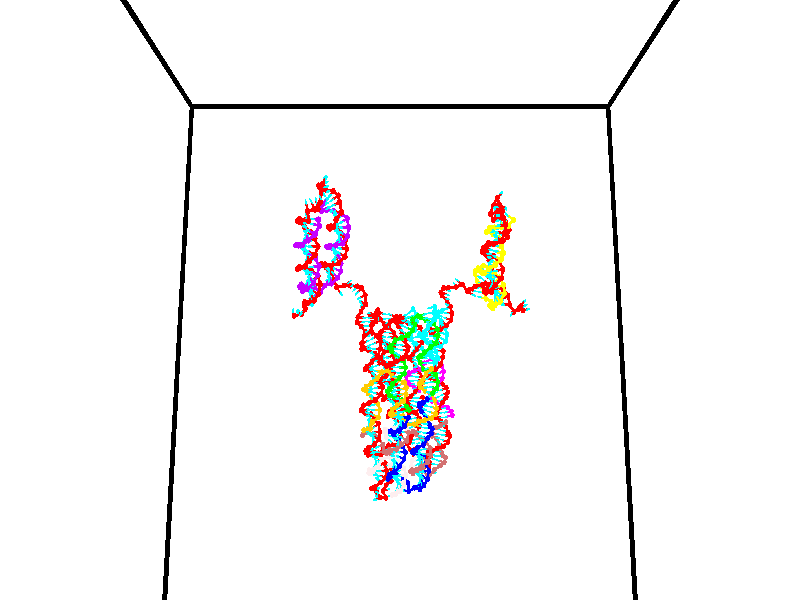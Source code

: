 // switches for output
#declare DRAW_BASES = 1; // possible values are 0, 1; only relevant for DNA ribbons
#declare DRAW_BASES_TYPE = 3; // possible values are 1, 2, 3; only relevant for DNA ribbons
#declare DRAW_FOG = 0; // set to 1 to enable fog

#include "colors.inc"

#include "transforms.inc"
background { rgb <1, 1, 1>}

#default {
   normal{
       ripples 0.25
       frequency 0.20
       turbulence 0.2
       lambda 5
   }
	finish {
		phong 0.1
		phong_size 40.
	}
}

// original window dimensions: 1024x640


// camera settings

camera {
	sky <0, 0.179814, -0.983701>
	up <0, 0.179814, -0.983701>
	right 1.6 * <1, 0, 0>
	location <35, 94.9851, 44.8844>
	look_at <35, 29.7336, 32.9568>
	direction <0, -65.2515, -11.9276>
	angle 67.0682
}


# declare cpy_camera_pos = <35, 94.9851, 44.8844>;
# if (DRAW_FOG = 1)
fog {
	fog_type 2
	up vnormalize(cpy_camera_pos)
	color rgbt<1,1,1,0.3>
	distance 1e-5
	fog_alt 3e-3
	fog_offset 56
}
# end


// LIGHTS

# declare lum = 6;
global_settings {
	ambient_light rgb lum * <0.05, 0.05, 0.05>
	max_trace_level 15
}# declare cpy_direct_light_amount = 0.25;
light_source
{	1000 * <-1, -1.16352, -0.803886>,
	rgb lum * cpy_direct_light_amount
	parallel
}

light_source
{	1000 * <1, 1.16352, 0.803886>,
	rgb lum * cpy_direct_light_amount
	parallel
}

// strand 0

// nucleotide -1

// particle -1
sphere {
	<24.281658, 34.708851, 35.217823> 0.250000
	pigment { color rgbt <1,0,0,0> }
	no_shadow
}
cylinder {
	<24.287025, 35.062294, 35.030609>,  <24.290245, 35.274361, 34.918282>, 0.100000
	pigment { color rgbt <1,0,0,0> }
	no_shadow
}
cylinder {
	<24.287025, 35.062294, 35.030609>,  <24.281658, 34.708851, 35.217823>, 0.100000
	pigment { color rgbt <1,0,0,0> }
	no_shadow
}

// particle -1
sphere {
	<24.287025, 35.062294, 35.030609> 0.100000
	pigment { color rgbt <1,0,0,0> }
	no_shadow
}
sphere {
	0, 1
	scale<0.080000,0.200000,0.300000>
	matrix <0.922495, 0.169650, 0.346730,
		0.385776, -0.436414, -0.812847,
		0.013418, 0.883607, -0.468037,
		24.291052, 35.327377, 34.890198>
	pigment { color rgbt <0,1,1,0> }
	no_shadow
}
cylinder {
	<25.068138, 34.798786, 35.107044>,  <24.281658, 34.708851, 35.217823>, 0.130000
	pigment { color rgbt <1,0,0,0> }
	no_shadow
}

// nucleotide -1

// particle -1
sphere {
	<25.068138, 34.798786, 35.107044> 0.250000
	pigment { color rgbt <1,0,0,0> }
	no_shadow
}
cylinder {
	<24.906569, 35.158646, 35.040745>,  <24.809626, 35.374561, 35.000965>, 0.100000
	pigment { color rgbt <1,0,0,0> }
	no_shadow
}
cylinder {
	<24.906569, 35.158646, 35.040745>,  <25.068138, 34.798786, 35.107044>, 0.100000
	pigment { color rgbt <1,0,0,0> }
	no_shadow
}

// particle -1
sphere {
	<24.906569, 35.158646, 35.040745> 0.100000
	pigment { color rgbt <1,0,0,0> }
	no_shadow
}
sphere {
	0, 1
	scale<0.080000,0.200000,0.300000>
	matrix <0.815749, 0.436230, 0.379811,
		0.414001, 0.018208, -0.910094,
		-0.403926, 0.899651, -0.165746,
		24.785391, 35.428539, 34.991020>
	pigment { color rgbt <0,1,1,0> }
	no_shadow
}
cylinder {
	<25.496771, 35.256599, 34.724667>,  <25.068138, 34.798786, 35.107044>, 0.130000
	pigment { color rgbt <1,0,0,0> }
	no_shadow
}

// nucleotide -1

// particle -1
sphere {
	<25.496771, 35.256599, 34.724667> 0.250000
	pigment { color rgbt <1,0,0,0> }
	no_shadow
}
cylinder {
	<25.302174, 35.498039, 34.977329>,  <25.185415, 35.642902, 35.128929>, 0.100000
	pigment { color rgbt <1,0,0,0> }
	no_shadow
}
cylinder {
	<25.302174, 35.498039, 34.977329>,  <25.496771, 35.256599, 34.724667>, 0.100000
	pigment { color rgbt <1,0,0,0> }
	no_shadow
}

// particle -1
sphere {
	<25.302174, 35.498039, 34.977329> 0.100000
	pigment { color rgbt <1,0,0,0> }
	no_shadow
}
sphere {
	0, 1
	scale<0.080000,0.200000,0.300000>
	matrix <0.866940, 0.243844, 0.434690,
		0.108352, 0.759083, -0.641913,
		-0.486492, 0.603600, 0.631658,
		25.156225, 35.679119, 35.166828>
	pigment { color rgbt <0,1,1,0> }
	no_shadow
}
cylinder {
	<25.513012, 35.745728, 34.226105>,  <25.496771, 35.256599, 34.724667>, 0.130000
	pigment { color rgbt <1,0,0,0> }
	no_shadow
}

// nucleotide -1

// particle -1
sphere {
	<25.513012, 35.745728, 34.226105> 0.250000
	pigment { color rgbt <1,0,0,0> }
	no_shadow
}
cylinder {
	<25.884167, 35.817959, 34.356590>,  <26.106859, 35.861298, 34.434883>, 0.100000
	pigment { color rgbt <1,0,0,0> }
	no_shadow
}
cylinder {
	<25.884167, 35.817959, 34.356590>,  <25.513012, 35.745728, 34.226105>, 0.100000
	pigment { color rgbt <1,0,0,0> }
	no_shadow
}

// particle -1
sphere {
	<25.884167, 35.817959, 34.356590> 0.100000
	pigment { color rgbt <1,0,0,0> }
	no_shadow
}
sphere {
	0, 1
	scale<0.080000,0.200000,0.300000>
	matrix <-0.014546, 0.891765, -0.452264,
		-0.372576, 0.414905, 0.830085,
		0.927888, 0.180577, 0.326215,
		26.162533, 35.872131, 34.454456>
	pigment { color rgbt <0,1,1,0> }
	no_shadow
}
cylinder {
	<25.562244, 36.410187, 34.616756>,  <25.513012, 35.745728, 34.226105>, 0.130000
	pigment { color rgbt <1,0,0,0> }
	no_shadow
}

// nucleotide -1

// particle -1
sphere {
	<25.562244, 36.410187, 34.616756> 0.250000
	pigment { color rgbt <1,0,0,0> }
	no_shadow
}
cylinder {
	<25.925249, 36.320293, 34.474815>,  <26.143051, 36.266357, 34.389652>, 0.100000
	pigment { color rgbt <1,0,0,0> }
	no_shadow
}
cylinder {
	<25.925249, 36.320293, 34.474815>,  <25.562244, 36.410187, 34.616756>, 0.100000
	pigment { color rgbt <1,0,0,0> }
	no_shadow
}

// particle -1
sphere {
	<25.925249, 36.320293, 34.474815> 0.100000
	pigment { color rgbt <1,0,0,0> }
	no_shadow
}
sphere {
	0, 1
	scale<0.080000,0.200000,0.300000>
	matrix <0.009932, 0.856067, -0.516770,
		0.419912, 0.465449, 0.779122,
		0.907511, -0.224736, -0.354850,
		26.197502, 36.252872, 34.368359>
	pigment { color rgbt <0,1,1,0> }
	no_shadow
}
cylinder {
	<25.973133, 37.017475, 34.560345>,  <25.562244, 36.410187, 34.616756>, 0.130000
	pigment { color rgbt <1,0,0,0> }
	no_shadow
}

// nucleotide -1

// particle -1
sphere {
	<25.973133, 37.017475, 34.560345> 0.250000
	pigment { color rgbt <1,0,0,0> }
	no_shadow
}
cylinder {
	<26.111298, 36.773556, 34.275013>,  <26.194197, 36.627205, 34.103813>, 0.100000
	pigment { color rgbt <1,0,0,0> }
	no_shadow
}
cylinder {
	<26.111298, 36.773556, 34.275013>,  <25.973133, 37.017475, 34.560345>, 0.100000
	pigment { color rgbt <1,0,0,0> }
	no_shadow
}

// particle -1
sphere {
	<26.111298, 36.773556, 34.275013> 0.100000
	pigment { color rgbt <1,0,0,0> }
	no_shadow
}
sphere {
	0, 1
	scale<0.080000,0.200000,0.300000>
	matrix <0.148993, 0.786107, -0.599863,
		0.926548, 0.100918, 0.362386,
		0.345411, -0.609795, -0.713331,
		26.214922, 36.590618, 34.061012>
	pigment { color rgbt <0,1,1,0> }
	no_shadow
}
cylinder {
	<26.649796, 37.250282, 34.373619>,  <25.973133, 37.017475, 34.560345>, 0.130000
	pigment { color rgbt <1,0,0,0> }
	no_shadow
}

// nucleotide -1

// particle -1
sphere {
	<26.649796, 37.250282, 34.373619> 0.250000
	pigment { color rgbt <1,0,0,0> }
	no_shadow
}
cylinder {
	<26.466112, 37.058987, 34.074177>,  <26.355902, 36.944210, 33.894512>, 0.100000
	pigment { color rgbt <1,0,0,0> }
	no_shadow
}
cylinder {
	<26.466112, 37.058987, 34.074177>,  <26.649796, 37.250282, 34.373619>, 0.100000
	pigment { color rgbt <1,0,0,0> }
	no_shadow
}

// particle -1
sphere {
	<26.466112, 37.058987, 34.074177> 0.100000
	pigment { color rgbt <1,0,0,0> }
	no_shadow
}
sphere {
	0, 1
	scale<0.080000,0.200000,0.300000>
	matrix <0.119821, 0.801669, -0.585636,
		0.880212, -0.358627, -0.310829,
		-0.459207, -0.478240, -0.748609,
		26.328350, 36.915516, 33.849594>
	pigment { color rgbt <0,1,1,0> }
	no_shadow
}
cylinder {
	<27.087103, 37.397991, 33.856590>,  <26.649796, 37.250282, 34.373619>, 0.130000
	pigment { color rgbt <1,0,0,0> }
	no_shadow
}

// nucleotide -1

// particle -1
sphere {
	<27.087103, 37.397991, 33.856590> 0.250000
	pigment { color rgbt <1,0,0,0> }
	no_shadow
}
cylinder {
	<26.722198, 37.326721, 33.709057>,  <26.503256, 37.283958, 33.620537>, 0.100000
	pigment { color rgbt <1,0,0,0> }
	no_shadow
}
cylinder {
	<26.722198, 37.326721, 33.709057>,  <27.087103, 37.397991, 33.856590>, 0.100000
	pigment { color rgbt <1,0,0,0> }
	no_shadow
}

// particle -1
sphere {
	<26.722198, 37.326721, 33.709057> 0.100000
	pigment { color rgbt <1,0,0,0> }
	no_shadow
}
sphere {
	0, 1
	scale<0.080000,0.200000,0.300000>
	matrix <0.101046, 0.774723, -0.624174,
		0.396951, -0.606679, -0.688746,
		-0.912261, -0.178171, -0.368830,
		26.448521, 37.273270, 33.598408>
	pigment { color rgbt <0,1,1,0> }
	no_shadow
}
cylinder {
	<27.233356, 37.417965, 33.052063>,  <27.087103, 37.397991, 33.856590>, 0.130000
	pigment { color rgbt <1,0,0,0> }
	no_shadow
}

// nucleotide -1

// particle -1
sphere {
	<27.233356, 37.417965, 33.052063> 0.250000
	pigment { color rgbt <1,0,0,0> }
	no_shadow
}
cylinder {
	<26.837063, 37.441387, 33.101082>,  <26.599287, 37.455441, 33.130493>, 0.100000
	pigment { color rgbt <1,0,0,0> }
	no_shadow
}
cylinder {
	<26.837063, 37.441387, 33.101082>,  <27.233356, 37.417965, 33.052063>, 0.100000
	pigment { color rgbt <1,0,0,0> }
	no_shadow
}

// particle -1
sphere {
	<26.837063, 37.441387, 33.101082> 0.100000
	pigment { color rgbt <1,0,0,0> }
	no_shadow
}
sphere {
	0, 1
	scale<0.080000,0.200000,0.300000>
	matrix <-0.035236, 0.760573, -0.648296,
		-0.131169, -0.646607, -0.751462,
		-0.990734, 0.058558, 0.122547,
		26.539843, 37.458954, 33.137848>
	pigment { color rgbt <0,1,1,0> }
	no_shadow
}
cylinder {
	<27.024611, 37.515450, 32.410927>,  <27.233356, 37.417965, 33.052063>, 0.130000
	pigment { color rgbt <1,0,0,0> }
	no_shadow
}

// nucleotide -1

// particle -1
sphere {
	<27.024611, 37.515450, 32.410927> 0.250000
	pigment { color rgbt <1,0,0,0> }
	no_shadow
}
cylinder {
	<26.711708, 37.618492, 32.637806>,  <26.523966, 37.680317, 32.773933>, 0.100000
	pigment { color rgbt <1,0,0,0> }
	no_shadow
}
cylinder {
	<26.711708, 37.618492, 32.637806>,  <27.024611, 37.515450, 32.410927>, 0.100000
	pigment { color rgbt <1,0,0,0> }
	no_shadow
}

// particle -1
sphere {
	<26.711708, 37.618492, 32.637806> 0.100000
	pigment { color rgbt <1,0,0,0> }
	no_shadow
}
sphere {
	0, 1
	scale<0.080000,0.200000,0.300000>
	matrix <-0.186301, 0.772085, -0.607600,
		-0.594446, -0.580968, -0.555976,
		-0.782257, 0.257606, 0.567198,
		26.477032, 37.695774, 32.807964>
	pigment { color rgbt <0,1,1,0> }
	no_shadow
}
cylinder {
	<26.327099, 37.582527, 31.900568>,  <27.024611, 37.515450, 32.410927>, 0.130000
	pigment { color rgbt <1,0,0,0> }
	no_shadow
}

// nucleotide -1

// particle -1
sphere {
	<26.327099, 37.582527, 31.900568> 0.250000
	pigment { color rgbt <1,0,0,0> }
	no_shadow
}
cylinder {
	<26.288378, 37.797985, 32.235348>,  <26.265144, 37.927261, 32.436214>, 0.100000
	pigment { color rgbt <1,0,0,0> }
	no_shadow
}
cylinder {
	<26.288378, 37.797985, 32.235348>,  <26.327099, 37.582527, 31.900568>, 0.100000
	pigment { color rgbt <1,0,0,0> }
	no_shadow
}

// particle -1
sphere {
	<26.288378, 37.797985, 32.235348> 0.100000
	pigment { color rgbt <1,0,0,0> }
	no_shadow
}
sphere {
	0, 1
	scale<0.080000,0.200000,0.300000>
	matrix <-0.267418, 0.795905, -0.543160,
		-0.958706, -0.276396, 0.066997,
		-0.096804, 0.538647, 0.836952,
		26.259336, 37.959579, 32.486435>
	pigment { color rgbt <0,1,1,0> }
	no_shadow
}
cylinder {
	<25.717203, 37.914055, 31.806993>,  <26.327099, 37.582527, 31.900568>, 0.130000
	pigment { color rgbt <1,0,0,0> }
	no_shadow
}

// nucleotide -1

// particle -1
sphere {
	<25.717203, 37.914055, 31.806993> 0.250000
	pigment { color rgbt <1,0,0,0> }
	no_shadow
}
cylinder {
	<25.908054, 38.121834, 32.090549>,  <26.022564, 38.246502, 32.260685>, 0.100000
	pigment { color rgbt <1,0,0,0> }
	no_shadow
}
cylinder {
	<25.908054, 38.121834, 32.090549>,  <25.717203, 37.914055, 31.806993>, 0.100000
	pigment { color rgbt <1,0,0,0> }
	no_shadow
}

// particle -1
sphere {
	<25.908054, 38.121834, 32.090549> 0.100000
	pigment { color rgbt <1,0,0,0> }
	no_shadow
}
sphere {
	0, 1
	scale<0.080000,0.200000,0.300000>
	matrix <-0.234682, 0.852641, -0.466827,
		-0.846921, 0.056372, 0.528722,
		0.477126, 0.519447, 0.708890,
		26.051191, 38.277668, 32.303215>
	pigment { color rgbt <0,1,1,0> }
	no_shadow
}
cylinder {
	<25.353569, 38.545807, 31.960165>,  <25.717203, 37.914055, 31.806993>, 0.130000
	pigment { color rgbt <1,0,0,0> }
	no_shadow
}

// nucleotide -1

// particle -1
sphere {
	<25.353569, 38.545807, 31.960165> 0.250000
	pigment { color rgbt <1,0,0,0> }
	no_shadow
}
cylinder {
	<25.719633, 38.634048, 32.095108>,  <25.939272, 38.686993, 32.176075>, 0.100000
	pigment { color rgbt <1,0,0,0> }
	no_shadow
}
cylinder {
	<25.719633, 38.634048, 32.095108>,  <25.353569, 38.545807, 31.960165>, 0.100000
	pigment { color rgbt <1,0,0,0> }
	no_shadow
}

// particle -1
sphere {
	<25.719633, 38.634048, 32.095108> 0.100000
	pigment { color rgbt <1,0,0,0> }
	no_shadow
}
sphere {
	0, 1
	scale<0.080000,0.200000,0.300000>
	matrix <-0.066542, 0.908139, -0.413348,
		-0.397555, 0.355832, 0.845774,
		0.915162, 0.220608, 0.337357,
		25.994183, 38.700230, 32.196316>
	pigment { color rgbt <0,1,1,0> }
	no_shadow
}
cylinder {
	<25.290020, 39.167320, 32.199814>,  <25.353569, 38.545807, 31.960165>, 0.130000
	pigment { color rgbt <1,0,0,0> }
	no_shadow
}

// nucleotide -1

// particle -1
sphere {
	<25.290020, 39.167320, 32.199814> 0.250000
	pigment { color rgbt <1,0,0,0> }
	no_shadow
}
cylinder {
	<25.683491, 39.138966, 32.133652>,  <25.919573, 39.121952, 32.093956>, 0.100000
	pigment { color rgbt <1,0,0,0> }
	no_shadow
}
cylinder {
	<25.683491, 39.138966, 32.133652>,  <25.290020, 39.167320, 32.199814>, 0.100000
	pigment { color rgbt <1,0,0,0> }
	no_shadow
}

// particle -1
sphere {
	<25.683491, 39.138966, 32.133652> 0.100000
	pigment { color rgbt <1,0,0,0> }
	no_shadow
}
sphere {
	0, 1
	scale<0.080000,0.200000,0.300000>
	matrix <-0.038619, 0.814587, -0.578754,
		0.175762, 0.575694, 0.798552,
		0.983675, -0.070883, -0.165406,
		25.978594, 39.117699, 32.084030>
	pigment { color rgbt <0,1,1,0> }
	no_shadow
}
cylinder {
	<25.605505, 39.882175, 32.222359>,  <25.290020, 39.167320, 32.199814>, 0.130000
	pigment { color rgbt <1,0,0,0> }
	no_shadow
}

// nucleotide -1

// particle -1
sphere {
	<25.605505, 39.882175, 32.222359> 0.250000
	pigment { color rgbt <1,0,0,0> }
	no_shadow
}
cylinder {
	<25.893013, 39.671040, 32.041359>,  <26.065517, 39.544357, 31.932760>, 0.100000
	pigment { color rgbt <1,0,0,0> }
	no_shadow
}
cylinder {
	<25.893013, 39.671040, 32.041359>,  <25.605505, 39.882175, 32.222359>, 0.100000
	pigment { color rgbt <1,0,0,0> }
	no_shadow
}

// particle -1
sphere {
	<25.893013, 39.671040, 32.041359> 0.100000
	pigment { color rgbt <1,0,0,0> }
	no_shadow
}
sphere {
	0, 1
	scale<0.080000,0.200000,0.300000>
	matrix <0.124527, 0.738056, -0.663149,
		0.684006, 0.420303, 0.596222,
		0.718769, -0.527844, -0.452495,
		26.108644, 39.512688, 31.905611>
	pigment { color rgbt <0,1,1,0> }
	no_shadow
}
cylinder {
	<26.163427, 40.263054, 32.249535>,  <25.605505, 39.882175, 32.222359>, 0.130000
	pigment { color rgbt <1,0,0,0> }
	no_shadow
}

// nucleotide -1

// particle -1
sphere {
	<26.163427, 40.263054, 32.249535> 0.250000
	pigment { color rgbt <1,0,0,0> }
	no_shadow
}
cylinder {
	<26.214775, 40.026756, 31.930902>,  <26.245583, 39.884979, 31.739723>, 0.100000
	pigment { color rgbt <1,0,0,0> }
	no_shadow
}
cylinder {
	<26.214775, 40.026756, 31.930902>,  <26.163427, 40.263054, 32.249535>, 0.100000
	pigment { color rgbt <1,0,0,0> }
	no_shadow
}

// particle -1
sphere {
	<26.214775, 40.026756, 31.930902> 0.100000
	pigment { color rgbt <1,0,0,0> }
	no_shadow
}
sphere {
	0, 1
	scale<0.080000,0.200000,0.300000>
	matrix <0.247791, 0.796857, -0.551015,
		0.960271, -0.126654, 0.248672,
		0.128368, -0.590743, -0.796583,
		26.253286, 39.849533, 31.691927>
	pigment { color rgbt <0,1,1,0> }
	no_shadow
}
cylinder {
	<26.599508, 40.597290, 31.876842>,  <26.163427, 40.263054, 32.249535>, 0.130000
	pigment { color rgbt <1,0,0,0> }
	no_shadow
}

// nucleotide -1

// particle -1
sphere {
	<26.599508, 40.597290, 31.876842> 0.250000
	pigment { color rgbt <1,0,0,0> }
	no_shadow
}
cylinder {
	<26.473013, 40.323483, 31.614109>,  <26.397116, 40.159199, 31.456469>, 0.100000
	pigment { color rgbt <1,0,0,0> }
	no_shadow
}
cylinder {
	<26.473013, 40.323483, 31.614109>,  <26.599508, 40.597290, 31.876842>, 0.100000
	pigment { color rgbt <1,0,0,0> }
	no_shadow
}

// particle -1
sphere {
	<26.473013, 40.323483, 31.614109> 0.100000
	pigment { color rgbt <1,0,0,0> }
	no_shadow
}
sphere {
	0, 1
	scale<0.080000,0.200000,0.300000>
	matrix <0.338219, 0.565523, -0.752192,
		0.886342, -0.460025, 0.052676,
		-0.316237, -0.684515, -0.656836,
		26.378141, 40.118130, 31.417059>
	pigment { color rgbt <0,1,1,0> }
	no_shadow
}
cylinder {
	<27.131763, 40.577183, 31.385010>,  <26.599508, 40.597290, 31.876842>, 0.130000
	pigment { color rgbt <1,0,0,0> }
	no_shadow
}

// nucleotide -1

// particle -1
sphere {
	<27.131763, 40.577183, 31.385010> 0.250000
	pigment { color rgbt <1,0,0,0> }
	no_shadow
}
cylinder {
	<26.796734, 40.434612, 31.219395>,  <26.595716, 40.349072, 31.120026>, 0.100000
	pigment { color rgbt <1,0,0,0> }
	no_shadow
}
cylinder {
	<26.796734, 40.434612, 31.219395>,  <27.131763, 40.577183, 31.385010>, 0.100000
	pigment { color rgbt <1,0,0,0> }
	no_shadow
}

// particle -1
sphere {
	<26.796734, 40.434612, 31.219395> 0.100000
	pigment { color rgbt <1,0,0,0> }
	no_shadow
}
sphere {
	0, 1
	scale<0.080000,0.200000,0.300000>
	matrix <0.164855, 0.557641, -0.813547,
		0.520854, -0.749664, -0.408308,
		-0.837576, -0.356427, -0.414035,
		26.545462, 40.327682, 31.095184>
	pigment { color rgbt <0,1,1,0> }
	no_shadow
}
cylinder {
	<27.346518, 40.445045, 30.701031>,  <27.131763, 40.577183, 31.385010>, 0.130000
	pigment { color rgbt <1,0,0,0> }
	no_shadow
}

// nucleotide -1

// particle -1
sphere {
	<27.346518, 40.445045, 30.701031> 0.250000
	pigment { color rgbt <1,0,0,0> }
	no_shadow
}
cylinder {
	<26.948915, 40.488342, 30.707153>,  <26.710354, 40.514320, 30.710827>, 0.100000
	pigment { color rgbt <1,0,0,0> }
	no_shadow
}
cylinder {
	<26.948915, 40.488342, 30.707153>,  <27.346518, 40.445045, 30.701031>, 0.100000
	pigment { color rgbt <1,0,0,0> }
	no_shadow
}

// particle -1
sphere {
	<26.948915, 40.488342, 30.707153> 0.100000
	pigment { color rgbt <1,0,0,0> }
	no_shadow
}
sphere {
	0, 1
	scale<0.080000,0.200000,0.300000>
	matrix <0.071798, 0.751999, -0.655243,
		-0.082434, -0.650217, -0.755263,
		-0.994007, 0.108240, 0.015306,
		26.650713, 40.520813, 30.711744>
	pigment { color rgbt <0,1,1,0> }
	no_shadow
}
cylinder {
	<27.029795, 40.288441, 30.016132>,  <27.346518, 40.445045, 30.701031>, 0.130000
	pigment { color rgbt <1,0,0,0> }
	no_shadow
}

// nucleotide -1

// particle -1
sphere {
	<27.029795, 40.288441, 30.016132> 0.250000
	pigment { color rgbt <1,0,0,0> }
	no_shadow
}
cylinder {
	<26.768541, 40.529079, 30.200089>,  <26.611790, 40.673462, 30.310461>, 0.100000
	pigment { color rgbt <1,0,0,0> }
	no_shadow
}
cylinder {
	<26.768541, 40.529079, 30.200089>,  <27.029795, 40.288441, 30.016132>, 0.100000
	pigment { color rgbt <1,0,0,0> }
	no_shadow
}

// particle -1
sphere {
	<26.768541, 40.529079, 30.200089> 0.100000
	pigment { color rgbt <1,0,0,0> }
	no_shadow
}
sphere {
	0, 1
	scale<0.080000,0.200000,0.300000>
	matrix <0.084609, 0.661495, -0.745162,
		-0.752500, -0.447781, -0.482946,
		-0.653135, 0.601596, 0.459888,
		26.572601, 40.709557, 30.338055>
	pigment { color rgbt <0,1,1,0> }
	no_shadow
}
cylinder {
	<26.619991, 40.400017, 29.512482>,  <27.029795, 40.288441, 30.016132>, 0.130000
	pigment { color rgbt <1,0,0,0> }
	no_shadow
}

// nucleotide -1

// particle -1
sphere {
	<26.619991, 40.400017, 29.512482> 0.250000
	pigment { color rgbt <1,0,0,0> }
	no_shadow
}
cylinder {
	<26.483269, 40.682144, 29.760899>,  <26.401236, 40.851421, 29.909948>, 0.100000
	pigment { color rgbt <1,0,0,0> }
	no_shadow
}
cylinder {
	<26.483269, 40.682144, 29.760899>,  <26.619991, 40.400017, 29.512482>, 0.100000
	pigment { color rgbt <1,0,0,0> }
	no_shadow
}

// particle -1
sphere {
	<26.483269, 40.682144, 29.760899> 0.100000
	pigment { color rgbt <1,0,0,0> }
	no_shadow
}
sphere {
	0, 1
	scale<0.080000,0.200000,0.300000>
	matrix <0.065139, 0.677039, -0.733059,
		-0.937510, -0.210110, -0.277360,
		-0.341807, 0.705317, 0.621044,
		26.380726, 40.893738, 29.947212>
	pigment { color rgbt <0,1,1,0> }
	no_shadow
}
cylinder {
	<26.099974, 40.737862, 29.180483>,  <26.619991, 40.400017, 29.512482>, 0.130000
	pigment { color rgbt <1,0,0,0> }
	no_shadow
}

// nucleotide -1

// particle -1
sphere {
	<26.099974, 40.737862, 29.180483> 0.250000
	pigment { color rgbt <1,0,0,0> }
	no_shadow
}
cylinder {
	<26.201883, 41.006115, 29.459150>,  <26.263029, 41.167065, 29.626350>, 0.100000
	pigment { color rgbt <1,0,0,0> }
	no_shadow
}
cylinder {
	<26.201883, 41.006115, 29.459150>,  <26.099974, 40.737862, 29.180483>, 0.100000
	pigment { color rgbt <1,0,0,0> }
	no_shadow
}

// particle -1
sphere {
	<26.201883, 41.006115, 29.459150> 0.100000
	pigment { color rgbt <1,0,0,0> }
	no_shadow
}
sphere {
	0, 1
	scale<0.080000,0.200000,0.300000>
	matrix <0.052961, 0.709682, -0.702528,
		-0.965550, 0.215881, 0.145290,
		0.254772, 0.670631, 0.696667,
		26.278315, 41.207306, 29.668150>
	pigment { color rgbt <0,1,1,0> }
	no_shadow
}
cylinder {
	<25.733578, 41.463211, 29.008551>,  <26.099974, 40.737862, 29.180483>, 0.130000
	pigment { color rgbt <1,0,0,0> }
	no_shadow
}

// nucleotide -1

// particle -1
sphere {
	<25.733578, 41.463211, 29.008551> 0.250000
	pigment { color rgbt <1,0,0,0> }
	no_shadow
}
cylinder {
	<26.041775, 41.551342, 29.247816>,  <26.226692, 41.604221, 29.391376>, 0.100000
	pigment { color rgbt <1,0,0,0> }
	no_shadow
}
cylinder {
	<26.041775, 41.551342, 29.247816>,  <25.733578, 41.463211, 29.008551>, 0.100000
	pigment { color rgbt <1,0,0,0> }
	no_shadow
}

// particle -1
sphere {
	<26.041775, 41.551342, 29.247816> 0.100000
	pigment { color rgbt <1,0,0,0> }
	no_shadow
}
sphere {
	0, 1
	scale<0.080000,0.200000,0.300000>
	matrix <0.275163, 0.731490, -0.623865,
		-0.575004, 0.645275, 0.502982,
		0.770491, 0.220323, 0.598165,
		26.272923, 41.617439, 29.427265>
	pigment { color rgbt <0,1,1,0> }
	no_shadow
}
cylinder {
	<25.711363, 42.158703, 29.158197>,  <25.733578, 41.463211, 29.008551>, 0.130000
	pigment { color rgbt <1,0,0,0> }
	no_shadow
}

// nucleotide -1

// particle -1
sphere {
	<25.711363, 42.158703, 29.158197> 0.250000
	pigment { color rgbt <1,0,0,0> }
	no_shadow
}
cylinder {
	<26.093975, 42.045345, 29.185743>,  <26.323542, 41.977333, 29.202271>, 0.100000
	pigment { color rgbt <1,0,0,0> }
	no_shadow
}
cylinder {
	<26.093975, 42.045345, 29.185743>,  <25.711363, 42.158703, 29.158197>, 0.100000
	pigment { color rgbt <1,0,0,0> }
	no_shadow
}

// particle -1
sphere {
	<26.093975, 42.045345, 29.185743> 0.100000
	pigment { color rgbt <1,0,0,0> }
	no_shadow
}
sphere {
	0, 1
	scale<0.080000,0.200000,0.300000>
	matrix <0.262114, 0.731859, -0.629030,
		0.127860, 0.619736, 0.774325,
		0.956529, -0.283390, 0.068866,
		26.380934, 41.960327, 29.206404>
	pigment { color rgbt <0,1,1,0> }
	no_shadow
}
cylinder {
	<25.988358, 42.808010, 29.226805>,  <25.711363, 42.158703, 29.158197>, 0.130000
	pigment { color rgbt <1,0,0,0> }
	no_shadow
}

// nucleotide -1

// particle -1
sphere {
	<25.988358, 42.808010, 29.226805> 0.250000
	pigment { color rgbt <1,0,0,0> }
	no_shadow
}
cylinder {
	<26.271729, 42.549427, 29.113510>,  <26.441751, 42.394276, 29.045532>, 0.100000
	pigment { color rgbt <1,0,0,0> }
	no_shadow
}
cylinder {
	<26.271729, 42.549427, 29.113510>,  <25.988358, 42.808010, 29.226805>, 0.100000
	pigment { color rgbt <1,0,0,0> }
	no_shadow
}

// particle -1
sphere {
	<26.271729, 42.549427, 29.113510> 0.100000
	pigment { color rgbt <1,0,0,0> }
	no_shadow
}
sphere {
	0, 1
	scale<0.080000,0.200000,0.300000>
	matrix <0.294560, 0.635499, -0.713705,
		0.641376, 0.422178, 0.640626,
		0.708428, -0.646456, -0.283238,
		26.484257, 42.355492, 29.028540>
	pigment { color rgbt <0,1,1,0> }
	no_shadow
}
cylinder {
	<26.818935, 42.946175, 29.386633>,  <25.988358, 42.808010, 29.226805>, 0.130000
	pigment { color rgbt <1,0,0,0> }
	no_shadow
}

// nucleotide -1

// particle -1
sphere {
	<26.818935, 42.946175, 29.386633> 0.250000
	pigment { color rgbt <1,0,0,0> }
	no_shadow
}
cylinder {
	<26.717333, 42.769394, 29.042503>,  <26.656372, 42.663326, 28.836025>, 0.100000
	pigment { color rgbt <1,0,0,0> }
	no_shadow
}
cylinder {
	<26.717333, 42.769394, 29.042503>,  <26.818935, 42.946175, 29.386633>, 0.100000
	pigment { color rgbt <1,0,0,0> }
	no_shadow
}

// particle -1
sphere {
	<26.717333, 42.769394, 29.042503> 0.100000
	pigment { color rgbt <1,0,0,0> }
	no_shadow
}
sphere {
	0, 1
	scale<0.080000,0.200000,0.300000>
	matrix <0.285033, 0.815791, -0.503231,
		0.924249, -0.373045, -0.081244,
		-0.254006, -0.441953, -0.860324,
		26.641130, 42.636806, 28.784407>
	pigment { color rgbt <0,1,1,0> }
	no_shadow
}
cylinder {
	<26.797508, 43.440590, 28.781517>,  <26.818935, 42.946175, 29.386633>, 0.130000
	pigment { color rgbt <1,0,0,0> }
	no_shadow
}

// nucleotide -1

// particle -1
sphere {
	<26.797508, 43.440590, 28.781517> 0.250000
	pigment { color rgbt <1,0,0,0> }
	no_shadow
}
cylinder {
	<26.703770, 43.369125, 28.399279>,  <26.647526, 43.326248, 28.169935>, 0.100000
	pigment { color rgbt <1,0,0,0> }
	no_shadow
}
cylinder {
	<26.703770, 43.369125, 28.399279>,  <26.797508, 43.440590, 28.781517>, 0.100000
	pigment { color rgbt <1,0,0,0> }
	no_shadow
}

// particle -1
sphere {
	<26.703770, 43.369125, 28.399279> 0.100000
	pigment { color rgbt <1,0,0,0> }
	no_shadow
}
sphere {
	0, 1
	scale<0.080000,0.200000,0.300000>
	matrix <0.972118, -0.051442, -0.228782,
		-0.008284, -0.982566, 0.185731,
		-0.234348, -0.178657, -0.955595,
		26.633465, 43.315529, 28.112600>
	pigment { color rgbt <0,1,1,0> }
	no_shadow
}
cylinder {
	<27.427362, 43.351925, 28.598362>,  <26.797508, 43.440590, 28.781517>, 0.130000
	pigment { color rgbt <1,0,0,0> }
	no_shadow
}

// nucleotide -1

// particle -1
sphere {
	<27.427362, 43.351925, 28.598362> 0.250000
	pigment { color rgbt <1,0,0,0> }
	no_shadow
}
cylinder {
	<27.225151, 43.337555, 28.253538>,  <27.103825, 43.328934, 28.046644>, 0.100000
	pigment { color rgbt <1,0,0,0> }
	no_shadow
}
cylinder {
	<27.225151, 43.337555, 28.253538>,  <27.427362, 43.351925, 28.598362>, 0.100000
	pigment { color rgbt <1,0,0,0> }
	no_shadow
}

// particle -1
sphere {
	<27.225151, 43.337555, 28.253538> 0.100000
	pigment { color rgbt <1,0,0,0> }
	no_shadow
}
sphere {
	0, 1
	scale<0.080000,0.200000,0.300000>
	matrix <0.860213, -0.098429, -0.500345,
		-0.066877, -0.994496, 0.080661,
		-0.505530, -0.035923, -0.862061,
		27.073492, 43.326778, 27.994921>
	pigment { color rgbt <0,1,1,0> }
	no_shadow
}
cylinder {
	<27.578247, 42.629036, 28.347399>,  <27.427362, 43.351925, 28.598362>, 0.130000
	pigment { color rgbt <1,0,0,0> }
	no_shadow
}

// nucleotide -1

// particle -1
sphere {
	<27.578247, 42.629036, 28.347399> 0.250000
	pigment { color rgbt <1,0,0,0> }
	no_shadow
}
cylinder {
	<27.520945, 42.889660, 28.049421>,  <27.486563, 43.046036, 27.870634>, 0.100000
	pigment { color rgbt <1,0,0,0> }
	no_shadow
}
cylinder {
	<27.520945, 42.889660, 28.049421>,  <27.578247, 42.629036, 28.347399>, 0.100000
	pigment { color rgbt <1,0,0,0> }
	no_shadow
}

// particle -1
sphere {
	<27.520945, 42.889660, 28.049421> 0.100000
	pigment { color rgbt <1,0,0,0> }
	no_shadow
}
sphere {
	0, 1
	scale<0.080000,0.200000,0.300000>
	matrix <0.913450, -0.202646, -0.352907,
		-0.380901, -0.731026, -0.566141,
		-0.143258, 0.651564, -0.744944,
		27.477966, 43.085129, 27.825937>
	pigment { color rgbt <0,1,1,0> }
	no_shadow
}
cylinder {
	<27.784899, 42.423977, 27.737041>,  <27.578247, 42.629036, 28.347399>, 0.130000
	pigment { color rgbt <1,0,0,0> }
	no_shadow
}

// nucleotide -1

// particle -1
sphere {
	<27.784899, 42.423977, 27.737041> 0.250000
	pigment { color rgbt <1,0,0,0> }
	no_shadow
}
cylinder {
	<27.826590, 42.817959, 27.681910>,  <27.851604, 43.054348, 27.648830>, 0.100000
	pigment { color rgbt <1,0,0,0> }
	no_shadow
}
cylinder {
	<27.826590, 42.817959, 27.681910>,  <27.784899, 42.423977, 27.737041>, 0.100000
	pigment { color rgbt <1,0,0,0> }
	no_shadow
}

// particle -1
sphere {
	<27.826590, 42.817959, 27.681910> 0.100000
	pigment { color rgbt <1,0,0,0> }
	no_shadow
}
sphere {
	0, 1
	scale<0.080000,0.200000,0.300000>
	matrix <0.851041, -0.160038, -0.500117,
		-0.514652, -0.065172, -0.854919,
		0.104226, 0.984957, -0.137828,
		27.857857, 43.113445, 27.640562>
	pigment { color rgbt <0,1,1,0> }
	no_shadow
}
cylinder {
	<27.872952, 42.595505, 27.046181>,  <27.784899, 42.423977, 27.737041>, 0.130000
	pigment { color rgbt <1,0,0,0> }
	no_shadow
}

// nucleotide -1

// particle -1
sphere {
	<27.872952, 42.595505, 27.046181> 0.250000
	pigment { color rgbt <1,0,0,0> }
	no_shadow
}
cylinder {
	<28.061426, 42.885933, 27.246502>,  <28.174511, 43.060188, 27.366695>, 0.100000
	pigment { color rgbt <1,0,0,0> }
	no_shadow
}
cylinder {
	<28.061426, 42.885933, 27.246502>,  <27.872952, 42.595505, 27.046181>, 0.100000
	pigment { color rgbt <1,0,0,0> }
	no_shadow
}

// particle -1
sphere {
	<28.061426, 42.885933, 27.246502> 0.100000
	pigment { color rgbt <1,0,0,0> }
	no_shadow
}
sphere {
	0, 1
	scale<0.080000,0.200000,0.300000>
	matrix <0.822550, -0.156736, -0.546668,
		-0.318424, 0.669520, -0.671081,
		0.471187, 0.726070, 0.500804,
		28.202782, 43.103752, 27.396744>
	pigment { color rgbt <0,1,1,0> }
	no_shadow
}
cylinder {
	<27.929615, 42.509338, 26.355137>,  <27.872952, 42.595505, 27.046181>, 0.130000
	pigment { color rgbt <1,0,0,0> }
	no_shadow
}

// nucleotide -1

// particle -1
sphere {
	<27.929615, 42.509338, 26.355137> 0.250000
	pigment { color rgbt <1,0,0,0> }
	no_shadow
}
cylinder {
	<28.054939, 42.337475, 26.016380>,  <28.130133, 42.234356, 25.813126>, 0.100000
	pigment { color rgbt <1,0,0,0> }
	no_shadow
}
cylinder {
	<28.054939, 42.337475, 26.016380>,  <27.929615, 42.509338, 26.355137>, 0.100000
	pigment { color rgbt <1,0,0,0> }
	no_shadow
}

// particle -1
sphere {
	<28.054939, 42.337475, 26.016380> 0.100000
	pigment { color rgbt <1,0,0,0> }
	no_shadow
}
sphere {
	0, 1
	scale<0.080000,0.200000,0.300000>
	matrix <0.022963, -0.888106, 0.459065,
		-0.949373, -0.163277, -0.268386,
		0.313309, -0.429661, -0.846894,
		28.148932, 42.208576, 25.762312>
	pigment { color rgbt <0,1,1,0> }
	no_shadow
}
cylinder {
	<27.536013, 41.982208, 26.298931>,  <27.929615, 42.509338, 26.355137>, 0.130000
	pigment { color rgbt <1,0,0,0> }
	no_shadow
}

// nucleotide -1

// particle -1
sphere {
	<27.536013, 41.982208, 26.298931> 0.250000
	pigment { color rgbt <1,0,0,0> }
	no_shadow
}
cylinder {
	<27.885971, 41.909981, 26.119177>,  <28.095947, 41.866642, 26.011324>, 0.100000
	pigment { color rgbt <1,0,0,0> }
	no_shadow
}
cylinder {
	<27.885971, 41.909981, 26.119177>,  <27.536013, 41.982208, 26.298931>, 0.100000
	pigment { color rgbt <1,0,0,0> }
	no_shadow
}

// particle -1
sphere {
	<27.885971, 41.909981, 26.119177> 0.100000
	pigment { color rgbt <1,0,0,0> }
	no_shadow
}
sphere {
	0, 1
	scale<0.080000,0.200000,0.300000>
	matrix <0.213201, -0.689549, 0.692147,
		-0.434856, -0.701367, -0.564787,
		0.874898, -0.180571, -0.449387,
		28.148441, 41.855808, 25.984362>
	pigment { color rgbt <0,1,1,0> }
	no_shadow
}
cylinder {
	<27.527912, 41.218563, 26.126682>,  <27.536013, 41.982208, 26.298931>, 0.130000
	pigment { color rgbt <1,0,0,0> }
	no_shadow
}

// nucleotide -1

// particle -1
sphere {
	<27.527912, 41.218563, 26.126682> 0.250000
	pigment { color rgbt <1,0,0,0> }
	no_shadow
}
cylinder {
	<27.891354, 41.380077, 26.169376>,  <28.109419, 41.476986, 26.194992>, 0.100000
	pigment { color rgbt <1,0,0,0> }
	no_shadow
}
cylinder {
	<27.891354, 41.380077, 26.169376>,  <27.527912, 41.218563, 26.126682>, 0.100000
	pigment { color rgbt <1,0,0,0> }
	no_shadow
}

// particle -1
sphere {
	<27.891354, 41.380077, 26.169376> 0.100000
	pigment { color rgbt <1,0,0,0> }
	no_shadow
}
sphere {
	0, 1
	scale<0.080000,0.200000,0.300000>
	matrix <0.234618, -0.704882, 0.669399,
		0.345533, -0.583177, -0.735195,
		0.908604, 0.403790, 0.106736,
		28.163935, 41.501213, 26.201397>
	pigment { color rgbt <0,1,1,0> }
	no_shadow
}
cylinder {
	<28.034752, 40.806778, 26.204226>,  <27.527912, 41.218563, 26.126682>, 0.130000
	pigment { color rgbt <1,0,0,0> }
	no_shadow
}

// nucleotide -1

// particle -1
sphere {
	<28.034752, 40.806778, 26.204226> 0.250000
	pigment { color rgbt <1,0,0,0> }
	no_shadow
}
cylinder {
	<28.199570, 41.119720, 26.391048>,  <28.298460, 41.307484, 26.503141>, 0.100000
	pigment { color rgbt <1,0,0,0> }
	no_shadow
}
cylinder {
	<28.199570, 41.119720, 26.391048>,  <28.034752, 40.806778, 26.204226>, 0.100000
	pigment { color rgbt <1,0,0,0> }
	no_shadow
}

// particle -1
sphere {
	<28.199570, 41.119720, 26.391048> 0.100000
	pigment { color rgbt <1,0,0,0> }
	no_shadow
}
sphere {
	0, 1
	scale<0.080000,0.200000,0.300000>
	matrix <0.324913, -0.605056, 0.726869,
		0.851265, -0.147749, -0.503507,
		0.412044, 0.782354, 0.467057,
		28.323183, 41.354427, 26.531166>
	pigment { color rgbt <0,1,1,0> }
	no_shadow
}
cylinder {
	<28.711382, 40.663017, 26.283957>,  <28.034752, 40.806778, 26.204226>, 0.130000
	pigment { color rgbt <1,0,0,0> }
	no_shadow
}

// nucleotide -1

// particle -1
sphere {
	<28.711382, 40.663017, 26.283957> 0.250000
	pigment { color rgbt <1,0,0,0> }
	no_shadow
}
cylinder {
	<28.580982, 40.903847, 26.575499>,  <28.502743, 41.048344, 26.750423>, 0.100000
	pigment { color rgbt <1,0,0,0> }
	no_shadow
}
cylinder {
	<28.580982, 40.903847, 26.575499>,  <28.711382, 40.663017, 26.283957>, 0.100000
	pigment { color rgbt <1,0,0,0> }
	no_shadow
}

// particle -1
sphere {
	<28.580982, 40.903847, 26.575499> 0.100000
	pigment { color rgbt <1,0,0,0> }
	no_shadow
}
sphere {
	0, 1
	scale<0.080000,0.200000,0.300000>
	matrix <0.344658, -0.642216, 0.684668,
		0.880303, 0.474408, 0.001853,
		-0.326002, 0.602077, 0.728853,
		28.483181, 41.084469, 26.794155>
	pigment { color rgbt <0,1,1,0> }
	no_shadow
}
cylinder {
	<29.220718, 40.876274, 26.720837>,  <28.711382, 40.663017, 26.283957>, 0.130000
	pigment { color rgbt <1,0,0,0> }
	no_shadow
}

// nucleotide -1

// particle -1
sphere {
	<29.220718, 40.876274, 26.720837> 0.250000
	pigment { color rgbt <1,0,0,0> }
	no_shadow
}
cylinder {
	<28.882431, 40.895313, 26.933439>,  <28.679459, 40.906738, 27.061001>, 0.100000
	pigment { color rgbt <1,0,0,0> }
	no_shadow
}
cylinder {
	<28.882431, 40.895313, 26.933439>,  <29.220718, 40.876274, 26.720837>, 0.100000
	pigment { color rgbt <1,0,0,0> }
	no_shadow
}

// particle -1
sphere {
	<28.882431, 40.895313, 26.933439> 0.100000
	pigment { color rgbt <1,0,0,0> }
	no_shadow
}
sphere {
	0, 1
	scale<0.080000,0.200000,0.300000>
	matrix <0.432270, -0.522916, 0.734644,
		0.312901, 0.851054, 0.421663,
		-0.845716, 0.047598, 0.531506,
		28.628716, 40.909592, 27.092892>
	pigment { color rgbt <0,1,1,0> }
	no_shadow
}
cylinder {
	<29.400620, 41.135159, 27.338907>,  <29.220718, 40.876274, 26.720837>, 0.130000
	pigment { color rgbt <1,0,0,0> }
	no_shadow
}

// nucleotide -1

// particle -1
sphere {
	<29.400620, 41.135159, 27.338907> 0.250000
	pigment { color rgbt <1,0,0,0> }
	no_shadow
}
cylinder {
	<29.058100, 40.939816, 27.406147>,  <28.852589, 40.822609, 27.446491>, 0.100000
	pigment { color rgbt <1,0,0,0> }
	no_shadow
}
cylinder {
	<29.058100, 40.939816, 27.406147>,  <29.400620, 41.135159, 27.338907>, 0.100000
	pigment { color rgbt <1,0,0,0> }
	no_shadow
}

// particle -1
sphere {
	<29.058100, 40.939816, 27.406147> 0.100000
	pigment { color rgbt <1,0,0,0> }
	no_shadow
}
sphere {
	0, 1
	scale<0.080000,0.200000,0.300000>
	matrix <0.448864, -0.542673, 0.709949,
		-0.255485, 0.683383, 0.683897,
		-0.856299, -0.488358, 0.168101,
		28.801210, 40.793308, 27.456577>
	pigment { color rgbt <0,1,1,0> }
	no_shadow
}
cylinder {
	<29.558636, 40.918915, 28.089558>,  <29.400620, 41.135159, 27.338907>, 0.130000
	pigment { color rgbt <1,0,0,0> }
	no_shadow
}

// nucleotide -1

// particle -1
sphere {
	<29.558636, 40.918915, 28.089558> 0.250000
	pigment { color rgbt <1,0,0,0> }
	no_shadow
}
cylinder {
	<29.219206, 40.729191, 27.995790>,  <29.015549, 40.615356, 27.939529>, 0.100000
	pigment { color rgbt <1,0,0,0> }
	no_shadow
}
cylinder {
	<29.219206, 40.729191, 27.995790>,  <29.558636, 40.918915, 28.089558>, 0.100000
	pigment { color rgbt <1,0,0,0> }
	no_shadow
}

// particle -1
sphere {
	<29.219206, 40.729191, 27.995790> 0.100000
	pigment { color rgbt <1,0,0,0> }
	no_shadow
}
sphere {
	0, 1
	scale<0.080000,0.200000,0.300000>
	matrix <0.121971, -0.606512, 0.785663,
		-0.514827, 0.638100, 0.572522,
		-0.848573, -0.474311, -0.234419,
		28.964634, 40.586899, 27.925465>
	pigment { color rgbt <0,1,1,0> }
	no_shadow
}
cylinder {
	<29.047318, 40.850166, 28.684931>,  <29.558636, 40.918915, 28.089558>, 0.130000
	pigment { color rgbt <1,0,0,0> }
	no_shadow
}

// nucleotide -1

// particle -1
sphere {
	<29.047318, 40.850166, 28.684931> 0.250000
	pigment { color rgbt <1,0,0,0> }
	no_shadow
}
cylinder {
	<29.001907, 40.545036, 28.430309>,  <28.974661, 40.361958, 28.277536>, 0.100000
	pigment { color rgbt <1,0,0,0> }
	no_shadow
}
cylinder {
	<29.001907, 40.545036, 28.430309>,  <29.047318, 40.850166, 28.684931>, 0.100000
	pigment { color rgbt <1,0,0,0> }
	no_shadow
}

// particle -1
sphere {
	<29.001907, 40.545036, 28.430309> 0.100000
	pigment { color rgbt <1,0,0,0> }
	no_shadow
}
sphere {
	0, 1
	scale<0.080000,0.200000,0.300000>
	matrix <-0.041169, -0.636536, 0.770147,
		-0.992682, 0.113638, 0.040859,
		-0.113526, -0.762829, -0.636556,
		28.967850, 40.316189, 28.239342>
	pigment { color rgbt <0,1,1,0> }
	no_shadow
}
cylinder {
	<28.775396, 40.388889, 29.106697>,  <29.047318, 40.850166, 28.684931>, 0.130000
	pigment { color rgbt <1,0,0,0> }
	no_shadow
}

// nucleotide -1

// particle -1
sphere {
	<28.775396, 40.388889, 29.106697> 0.250000
	pigment { color rgbt <1,0,0,0> }
	no_shadow
}
cylinder {
	<28.885185, 40.155289, 28.801119>,  <28.951059, 40.015129, 28.617773>, 0.100000
	pigment { color rgbt <1,0,0,0> }
	no_shadow
}
cylinder {
	<28.885185, 40.155289, 28.801119>,  <28.775396, 40.388889, 29.106697>, 0.100000
	pigment { color rgbt <1,0,0,0> }
	no_shadow
}

// particle -1
sphere {
	<28.885185, 40.155289, 28.801119> 0.100000
	pigment { color rgbt <1,0,0,0> }
	no_shadow
}
sphere {
	0, 1
	scale<0.080000,0.200000,0.300000>
	matrix <0.088230, -0.775808, 0.624769,
		-0.957539, -0.238885, -0.161412,
		0.274472, -0.583999, -0.763943,
		28.967527, 39.980087, 28.571936>
	pigment { color rgbt <0,1,1,0> }
	no_shadow
}
cylinder {
	<28.349997, 39.766087, 29.070345>,  <28.775396, 40.388889, 29.106697>, 0.130000
	pigment { color rgbt <1,0,0,0> }
	no_shadow
}

// nucleotide -1

// particle -1
sphere {
	<28.349997, 39.766087, 29.070345> 0.250000
	pigment { color rgbt <1,0,0,0> }
	no_shadow
}
cylinder {
	<28.670834, 39.631786, 28.872793>,  <28.863337, 39.551205, 28.754263>, 0.100000
	pigment { color rgbt <1,0,0,0> }
	no_shadow
}
cylinder {
	<28.670834, 39.631786, 28.872793>,  <28.349997, 39.766087, 29.070345>, 0.100000
	pigment { color rgbt <1,0,0,0> }
	no_shadow
}

// particle -1
sphere {
	<28.670834, 39.631786, 28.872793> 0.100000
	pigment { color rgbt <1,0,0,0> }
	no_shadow
}
sphere {
	0, 1
	scale<0.080000,0.200000,0.300000>
	matrix <-0.051714, -0.862935, 0.502661,
		-0.594954, -0.377641, -0.709519,
		0.802095, -0.335752, -0.493878,
		28.911463, 39.531059, 28.724630>
	pigment { color rgbt <0,1,1,0> }
	no_shadow
}
cylinder {
	<28.116287, 39.112423, 28.751976>,  <28.349997, 39.766087, 29.070345>, 0.130000
	pigment { color rgbt <1,0,0,0> }
	no_shadow
}

// nucleotide -1

// particle -1
sphere {
	<28.116287, 39.112423, 28.751976> 0.250000
	pigment { color rgbt <1,0,0,0> }
	no_shadow
}
cylinder {
	<28.515732, 39.110619, 28.772957>,  <28.755400, 39.109535, 28.785545>, 0.100000
	pigment { color rgbt <1,0,0,0> }
	no_shadow
}
cylinder {
	<28.515732, 39.110619, 28.772957>,  <28.116287, 39.112423, 28.751976>, 0.100000
	pigment { color rgbt <1,0,0,0> }
	no_shadow
}

// particle -1
sphere {
	<28.515732, 39.110619, 28.772957> 0.100000
	pigment { color rgbt <1,0,0,0> }
	no_shadow
}
sphere {
	0, 1
	scale<0.080000,0.200000,0.300000>
	matrix <-0.029086, -0.877704, 0.478319,
		0.043880, -0.479182, -0.876618,
		0.998613, -0.004509, 0.052451,
		28.815315, 39.109264, 28.788692>
	pigment { color rgbt <0,1,1,0> }
	no_shadow
}
cylinder {
	<28.319874, 38.528500, 28.506361>,  <28.116287, 39.112423, 28.751976>, 0.130000
	pigment { color rgbt <1,0,0,0> }
	no_shadow
}

// nucleotide -1

// particle -1
sphere {
	<28.319874, 38.528500, 28.506361> 0.250000
	pigment { color rgbt <1,0,0,0> }
	no_shadow
}
cylinder {
	<28.629011, 38.639324, 28.734730>,  <28.814493, 38.705818, 28.871750>, 0.100000
	pigment { color rgbt <1,0,0,0> }
	no_shadow
}
cylinder {
	<28.629011, 38.639324, 28.734730>,  <28.319874, 38.528500, 28.506361>, 0.100000
	pigment { color rgbt <1,0,0,0> }
	no_shadow
}

// particle -1
sphere {
	<28.629011, 38.639324, 28.734730> 0.100000
	pigment { color rgbt <1,0,0,0> }
	no_shadow
}
sphere {
	0, 1
	scale<0.080000,0.200000,0.300000>
	matrix <0.165824, -0.956571, 0.239737,
		0.612548, -0.090607, -0.785223,
		0.772844, 0.277060, 0.570921,
		28.860865, 38.722443, 28.906006>
	pigment { color rgbt <0,1,1,0> }
	no_shadow
}
cylinder {
	<28.840502, 37.994919, 28.399334>,  <28.319874, 38.528500, 28.506361>, 0.130000
	pigment { color rgbt <1,0,0,0> }
	no_shadow
}

// nucleotide -1

// particle -1
sphere {
	<28.840502, 37.994919, 28.399334> 0.250000
	pigment { color rgbt <1,0,0,0> }
	no_shadow
}
cylinder {
	<28.934185, 38.184586, 28.738819>,  <28.990395, 38.298386, 28.942511>, 0.100000
	pigment { color rgbt <1,0,0,0> }
	no_shadow
}
cylinder {
	<28.934185, 38.184586, 28.738819>,  <28.840502, 37.994919, 28.399334>, 0.100000
	pigment { color rgbt <1,0,0,0> }
	no_shadow
}

// particle -1
sphere {
	<28.934185, 38.184586, 28.738819> 0.100000
	pigment { color rgbt <1,0,0,0> }
	no_shadow
}
sphere {
	0, 1
	scale<0.080000,0.200000,0.300000>
	matrix <0.156979, -0.879983, 0.448316,
		0.959429, 0.028231, -0.280533,
		0.234208, 0.474165, 0.848713,
		29.004448, 38.326836, 28.993433>
	pigment { color rgbt <0,1,1,0> }
	no_shadow
}
cylinder {
	<29.178301, 37.501400, 28.811871>,  <28.840502, 37.994919, 28.399334>, 0.130000
	pigment { color rgbt <1,0,0,0> }
	no_shadow
}

// nucleotide -1

// particle -1
sphere {
	<29.178301, 37.501400, 28.811871> 0.250000
	pigment { color rgbt <1,0,0,0> }
	no_shadow
}
cylinder {
	<29.152748, 37.776962, 29.100685>,  <29.137417, 37.942299, 29.273973>, 0.100000
	pigment { color rgbt <1,0,0,0> }
	no_shadow
}
cylinder {
	<29.152748, 37.776962, 29.100685>,  <29.178301, 37.501400, 28.811871>, 0.100000
	pigment { color rgbt <1,0,0,0> }
	no_shadow
}

// particle -1
sphere {
	<29.152748, 37.776962, 29.100685> 0.100000
	pigment { color rgbt <1,0,0,0> }
	no_shadow
}
sphere {
	0, 1
	scale<0.080000,0.200000,0.300000>
	matrix <-0.148366, -0.722028, 0.675768,
		0.986867, -0.063957, 0.148332,
		-0.063880, 0.688901, 0.722035,
		29.133585, 37.983631, 29.317295>
	pigment { color rgbt <0,1,1,0> }
	no_shadow
}
cylinder {
	<29.618788, 37.299271, 29.361462>,  <29.178301, 37.501400, 28.811871>, 0.130000
	pigment { color rgbt <1,0,0,0> }
	no_shadow
}

// nucleotide -1

// particle -1
sphere {
	<29.618788, 37.299271, 29.361462> 0.250000
	pigment { color rgbt <1,0,0,0> }
	no_shadow
}
cylinder {
	<29.354706, 37.541714, 29.538893>,  <29.196257, 37.687180, 29.645351>, 0.100000
	pigment { color rgbt <1,0,0,0> }
	no_shadow
}
cylinder {
	<29.354706, 37.541714, 29.538893>,  <29.618788, 37.299271, 29.361462>, 0.100000
	pigment { color rgbt <1,0,0,0> }
	no_shadow
}

// particle -1
sphere {
	<29.354706, 37.541714, 29.538893> 0.100000
	pigment { color rgbt <1,0,0,0> }
	no_shadow
}
sphere {
	0, 1
	scale<0.080000,0.200000,0.300000>
	matrix <-0.220850, -0.721133, 0.656652,
		0.717880, 0.335562, 0.609956,
		-0.660207, 0.606107, 0.443579,
		29.156643, 37.723545, 29.671967>
	pigment { color rgbt <0,1,1,0> }
	no_shadow
}
cylinder {
	<29.753660, 37.269543, 30.078947>,  <29.618788, 37.299271, 29.361462>, 0.130000
	pigment { color rgbt <1,0,0,0> }
	no_shadow
}

// nucleotide -1

// particle -1
sphere {
	<29.753660, 37.269543, 30.078947> 0.250000
	pigment { color rgbt <1,0,0,0> }
	no_shadow
}
cylinder {
	<29.386517, 37.428291, 30.081179>,  <29.166231, 37.523540, 30.082518>, 0.100000
	pigment { color rgbt <1,0,0,0> }
	no_shadow
}
cylinder {
	<29.386517, 37.428291, 30.081179>,  <29.753660, 37.269543, 30.078947>, 0.100000
	pigment { color rgbt <1,0,0,0> }
	no_shadow
}

// particle -1
sphere {
	<29.386517, 37.428291, 30.081179> 0.100000
	pigment { color rgbt <1,0,0,0> }
	no_shadow
}
sphere {
	0, 1
	scale<0.080000,0.200000,0.300000>
	matrix <-0.262550, -0.617634, 0.741347,
		0.297662, 0.678988, 0.671098,
		-0.917859, 0.396868, 0.005578,
		29.111158, 37.547352, 30.082851>
	pigment { color rgbt <0,1,1,0> }
	no_shadow
}
cylinder {
	<29.617195, 37.498074, 30.800699>,  <29.753660, 37.269543, 30.078947>, 0.130000
	pigment { color rgbt <1,0,0,0> }
	no_shadow
}

// nucleotide -1

// particle -1
sphere {
	<29.617195, 37.498074, 30.800699> 0.250000
	pigment { color rgbt <1,0,0,0> }
	no_shadow
}
cylinder {
	<29.274755, 37.448036, 30.600121>,  <29.069292, 37.418015, 30.479774>, 0.100000
	pigment { color rgbt <1,0,0,0> }
	no_shadow
}
cylinder {
	<29.274755, 37.448036, 30.600121>,  <29.617195, 37.498074, 30.800699>, 0.100000
	pigment { color rgbt <1,0,0,0> }
	no_shadow
}

// particle -1
sphere {
	<29.274755, 37.448036, 30.600121> 0.100000
	pigment { color rgbt <1,0,0,0> }
	no_shadow
}
sphere {
	0, 1
	scale<0.080000,0.200000,0.300000>
	matrix <-0.326375, -0.621448, 0.712237,
		-0.400716, 0.773404, 0.491195,
		-0.856099, -0.125091, -0.501445,
		29.017925, 37.410507, 30.449688>
	pigment { color rgbt <0,1,1,0> }
	no_shadow
}
cylinder {
	<29.038893, 37.647652, 31.343227>,  <29.617195, 37.498074, 30.800699>, 0.130000
	pigment { color rgbt <1,0,0,0> }
	no_shadow
}

// nucleotide -1

// particle -1
sphere {
	<29.038893, 37.647652, 31.343227> 0.250000
	pigment { color rgbt <1,0,0,0> }
	no_shadow
}
cylinder {
	<28.877745, 37.435001, 31.045216>,  <28.781055, 37.307411, 30.866409>, 0.100000
	pigment { color rgbt <1,0,0,0> }
	no_shadow
}
cylinder {
	<28.877745, 37.435001, 31.045216>,  <29.038893, 37.647652, 31.343227>, 0.100000
	pigment { color rgbt <1,0,0,0> }
	no_shadow
}

// particle -1
sphere {
	<28.877745, 37.435001, 31.045216> 0.100000
	pigment { color rgbt <1,0,0,0> }
	no_shadow
}
sphere {
	0, 1
	scale<0.080000,0.200000,0.300000>
	matrix <-0.426233, -0.611376, 0.666742,
		-0.809952, 0.586165, 0.019707,
		-0.402869, -0.531629, -0.745028,
		28.756884, 37.275513, 30.821707>
	pigment { color rgbt <0,1,1,0> }
	no_shadow
}
cylinder {
	<28.279043, 37.474316, 31.555269>,  <29.038893, 37.647652, 31.343227>, 0.130000
	pigment { color rgbt <1,0,0,0> }
	no_shadow
}

// nucleotide -1

// particle -1
sphere {
	<28.279043, 37.474316, 31.555269> 0.250000
	pigment { color rgbt <1,0,0,0> }
	no_shadow
}
cylinder {
	<28.353056, 37.204754, 31.269161>,  <28.397465, 37.043015, 31.097496>, 0.100000
	pigment { color rgbt <1,0,0,0> }
	no_shadow
}
cylinder {
	<28.353056, 37.204754, 31.269161>,  <28.279043, 37.474316, 31.555269>, 0.100000
	pigment { color rgbt <1,0,0,0> }
	no_shadow
}

// particle -1
sphere {
	<28.353056, 37.204754, 31.269161> 0.100000
	pigment { color rgbt <1,0,0,0> }
	no_shadow
}
sphere {
	0, 1
	scale<0.080000,0.200000,0.300000>
	matrix <-0.509925, -0.688028, 0.516328,
		-0.840083, 0.269196, -0.470949,
		0.185032, -0.673908, -0.715270,
		28.408566, 37.002583, 31.054581>
	pigment { color rgbt <0,1,1,0> }
	no_shadow
}
cylinder {
	<27.620115, 37.128929, 31.349382>,  <28.279043, 37.474316, 31.555269>, 0.130000
	pigment { color rgbt <1,0,0,0> }
	no_shadow
}

// nucleotide -1

// particle -1
sphere {
	<27.620115, 37.128929, 31.349382> 0.250000
	pigment { color rgbt <1,0,0,0> }
	no_shadow
}
cylinder {
	<27.927521, 36.882275, 31.281099>,  <28.111963, 36.734280, 31.240129>, 0.100000
	pigment { color rgbt <1,0,0,0> }
	no_shadow
}
cylinder {
	<27.927521, 36.882275, 31.281099>,  <27.620115, 37.128929, 31.349382>, 0.100000
	pigment { color rgbt <1,0,0,0> }
	no_shadow
}

// particle -1
sphere {
	<27.927521, 36.882275, 31.281099> 0.100000
	pigment { color rgbt <1,0,0,0> }
	no_shadow
}
sphere {
	0, 1
	scale<0.080000,0.200000,0.300000>
	matrix <-0.385211, -0.658939, 0.646074,
		-0.510881, -0.430759, -0.743940,
		0.768514, -0.616641, -0.170707,
		28.158075, 36.697281, 31.229887>
	pigment { color rgbt <0,1,1,0> }
	no_shadow
}
cylinder {
	<27.221632, 36.574696, 31.146511>,  <27.620115, 37.128929, 31.349382>, 0.130000
	pigment { color rgbt <1,0,0,0> }
	no_shadow
}

// nucleotide -1

// particle -1
sphere {
	<27.221632, 36.574696, 31.146511> 0.250000
	pigment { color rgbt <1,0,0,0> }
	no_shadow
}
cylinder {
	<27.590046, 36.443474, 31.230494>,  <27.811094, 36.364742, 31.280884>, 0.100000
	pigment { color rgbt <1,0,0,0> }
	no_shadow
}
cylinder {
	<27.590046, 36.443474, 31.230494>,  <27.221632, 36.574696, 31.146511>, 0.100000
	pigment { color rgbt <1,0,0,0> }
	no_shadow
}

// particle -1
sphere {
	<27.590046, 36.443474, 31.230494> 0.100000
	pigment { color rgbt <1,0,0,0> }
	no_shadow
}
sphere {
	0, 1
	scale<0.080000,0.200000,0.300000>
	matrix <-0.388206, -0.816861, 0.426655,
		0.031541, -0.474470, -0.879706,
		0.921033, -0.328050, 0.209957,
		27.866356, 36.345058, 31.293480>
	pigment { color rgbt <0,1,1,0> }
	no_shadow
}
cylinder {
	<27.179697, 35.796547, 31.080896>,  <27.221632, 36.574696, 31.146511>, 0.130000
	pigment { color rgbt <1,0,0,0> }
	no_shadow
}

// nucleotide -1

// particle -1
sphere {
	<27.179697, 35.796547, 31.080896> 0.250000
	pigment { color rgbt <1,0,0,0> }
	no_shadow
}
cylinder {
	<27.511375, 35.862053, 31.294666>,  <27.710382, 35.901356, 31.422928>, 0.100000
	pigment { color rgbt <1,0,0,0> }
	no_shadow
}
cylinder {
	<27.511375, 35.862053, 31.294666>,  <27.179697, 35.796547, 31.080896>, 0.100000
	pigment { color rgbt <1,0,0,0> }
	no_shadow
}

// particle -1
sphere {
	<27.511375, 35.862053, 31.294666> 0.100000
	pigment { color rgbt <1,0,0,0> }
	no_shadow
}
sphere {
	0, 1
	scale<0.080000,0.200000,0.300000>
	matrix <-0.172439, -0.834532, 0.523279,
		0.531691, -0.526058, -0.663752,
		0.829198, 0.163766, 0.534426,
		27.760136, 35.911182, 31.454994>
	pigment { color rgbt <0,1,1,0> }
	no_shadow
}
cylinder {
	<27.495811, 35.170807, 31.151981>,  <27.179697, 35.796547, 31.080896>, 0.130000
	pigment { color rgbt <1,0,0,0> }
	no_shadow
}

// nucleotide -1

// particle -1
sphere {
	<27.495811, 35.170807, 31.151981> 0.250000
	pigment { color rgbt <1,0,0,0> }
	no_shadow
}
cylinder {
	<27.652227, 35.383228, 31.452667>,  <27.746077, 35.510681, 31.633078>, 0.100000
	pigment { color rgbt <1,0,0,0> }
	no_shadow
}
cylinder {
	<27.652227, 35.383228, 31.452667>,  <27.495811, 35.170807, 31.151981>, 0.100000
	pigment { color rgbt <1,0,0,0> }
	no_shadow
}

// particle -1
sphere {
	<27.652227, 35.383228, 31.452667> 0.100000
	pigment { color rgbt <1,0,0,0> }
	no_shadow
}
sphere {
	0, 1
	scale<0.080000,0.200000,0.300000>
	matrix <-0.128220, -0.777350, 0.615863,
		0.911398, -0.337212, -0.235885,
		0.391041, 0.531051, 0.751712,
		27.769541, 35.542545, 31.678181>
	pigment { color rgbt <0,1,1,0> }
	no_shadow
}
cylinder {
	<28.043837, 34.815693, 31.437275>,  <27.495811, 35.170807, 31.151981>, 0.130000
	pigment { color rgbt <1,0,0,0> }
	no_shadow
}

// nucleotide -1

// particle -1
sphere {
	<28.043837, 34.815693, 31.437275> 0.250000
	pigment { color rgbt <1,0,0,0> }
	no_shadow
}
cylinder {
	<27.895676, 35.058495, 31.718515>,  <27.806780, 35.204174, 31.887259>, 0.100000
	pigment { color rgbt <1,0,0,0> }
	no_shadow
}
cylinder {
	<27.895676, 35.058495, 31.718515>,  <28.043837, 34.815693, 31.437275>, 0.100000
	pigment { color rgbt <1,0,0,0> }
	no_shadow
}

// particle -1
sphere {
	<27.895676, 35.058495, 31.718515> 0.100000
	pigment { color rgbt <1,0,0,0> }
	no_shadow
}
sphere {
	0, 1
	scale<0.080000,0.200000,0.300000>
	matrix <-0.073267, -0.773673, 0.629335,
		0.925977, 0.181592, 0.331044,
		-0.370402, 0.607004, 0.703099,
		27.784555, 35.240597, 31.929445>
	pigment { color rgbt <0,1,1,0> }
	no_shadow
}
cylinder {
	<28.233751, 34.545906, 32.117096>,  <28.043837, 34.815693, 31.437275>, 0.130000
	pigment { color rgbt <1,0,0,0> }
	no_shadow
}

// nucleotide -1

// particle -1
sphere {
	<28.233751, 34.545906, 32.117096> 0.250000
	pigment { color rgbt <1,0,0,0> }
	no_shadow
}
cylinder {
	<27.908943, 34.769421, 32.184490>,  <27.714058, 34.903530, 32.224926>, 0.100000
	pigment { color rgbt <1,0,0,0> }
	no_shadow
}
cylinder {
	<27.908943, 34.769421, 32.184490>,  <28.233751, 34.545906, 32.117096>, 0.100000
	pigment { color rgbt <1,0,0,0> }
	no_shadow
}

// particle -1
sphere {
	<27.908943, 34.769421, 32.184490> 0.100000
	pigment { color rgbt <1,0,0,0> }
	no_shadow
}
sphere {
	0, 1
	scale<0.080000,0.200000,0.300000>
	matrix <-0.344286, -0.691720, 0.634815,
		0.471265, 0.457476, 0.754072,
		-0.812019, 0.558783, 0.168481,
		27.665337, 34.937054, 32.235035>
	pigment { color rgbt <0,1,1,0> }
	no_shadow
}
cylinder {
	<28.544140, 34.680775, 32.746376>,  <28.233751, 34.545906, 32.117096>, 0.130000
	pigment { color rgbt <1,0,0,0> }
	no_shadow
}

// nucleotide -1

// particle -1
sphere {
	<28.544140, 34.680775, 32.746376> 0.250000
	pigment { color rgbt <1,0,0,0> }
	no_shadow
}
cylinder {
	<28.792244, 34.635147, 33.056801>,  <28.941107, 34.607769, 33.243053>, 0.100000
	pigment { color rgbt <1,0,0,0> }
	no_shadow
}
cylinder {
	<28.792244, 34.635147, 33.056801>,  <28.544140, 34.680775, 32.746376>, 0.100000
	pigment { color rgbt <1,0,0,0> }
	no_shadow
}

// particle -1
sphere {
	<28.792244, 34.635147, 33.056801> 0.100000
	pigment { color rgbt <1,0,0,0> }
	no_shadow
}
sphere {
	0, 1
	scale<0.080000,0.200000,0.300000>
	matrix <-0.650818, 0.477425, 0.590339,
		-0.437851, -0.871236, 0.221887,
		0.620260, -0.114072, 0.776058,
		28.978321, 34.600925, 33.289619>
	pigment { color rgbt <0,1,1,0> }
	no_shadow
}
cylinder {
	<29.327871, 34.828228, 32.637691>,  <28.544140, 34.680775, 32.746376>, 0.130000
	pigment { color rgbt <1,0,0,0> }
	no_shadow
}

// nucleotide -1

// particle -1
sphere {
	<29.327871, 34.828228, 32.637691> 0.250000
	pigment { color rgbt <1,0,0,0> }
	no_shadow
}
cylinder {
	<29.652037, 35.017044, 32.498890>,  <29.846535, 35.130333, 32.415607>, 0.100000
	pigment { color rgbt <1,0,0,0> }
	no_shadow
}
cylinder {
	<29.652037, 35.017044, 32.498890>,  <29.327871, 34.828228, 32.637691>, 0.100000
	pigment { color rgbt <1,0,0,0> }
	no_shadow
}

// particle -1
sphere {
	<29.652037, 35.017044, 32.498890> 0.100000
	pigment { color rgbt <1,0,0,0> }
	no_shadow
}
sphere {
	0, 1
	scale<0.080000,0.200000,0.300000>
	matrix <0.528530, -0.333532, 0.780649,
		0.252760, -0.816049, -0.519786,
		0.810412, 0.472039, -0.347003,
		29.895161, 35.158657, 32.394791>
	pigment { color rgbt <0,1,1,0> }
	no_shadow
}
cylinder {
	<29.909561, 34.306244, 32.554264>,  <29.327871, 34.828228, 32.637691>, 0.130000
	pigment { color rgbt <1,0,0,0> }
	no_shadow
}

// nucleotide -1

// particle -1
sphere {
	<29.909561, 34.306244, 32.554264> 0.250000
	pigment { color rgbt <1,0,0,0> }
	no_shadow
}
cylinder {
	<30.036621, 34.676991, 32.634281>,  <30.112856, 34.899437, 32.682293>, 0.100000
	pigment { color rgbt <1,0,0,0> }
	no_shadow
}
cylinder {
	<30.036621, 34.676991, 32.634281>,  <29.909561, 34.306244, 32.554264>, 0.100000
	pigment { color rgbt <1,0,0,0> }
	no_shadow
}

// particle -1
sphere {
	<30.036621, 34.676991, 32.634281> 0.100000
	pigment { color rgbt <1,0,0,0> }
	no_shadow
}
sphere {
	0, 1
	scale<0.080000,0.200000,0.300000>
	matrix <0.635288, -0.364648, 0.680764,
		0.703924, -0.089158, -0.704657,
		0.317648, 0.926867, 0.200044,
		30.131916, 34.955051, 32.694294>
	pigment { color rgbt <0,1,1,0> }
	no_shadow
}
cylinder {
	<30.630760, 34.212036, 32.576580>,  <29.909561, 34.306244, 32.554264>, 0.130000
	pigment { color rgbt <1,0,0,0> }
	no_shadow
}

// nucleotide -1

// particle -1
sphere {
	<30.630760, 34.212036, 32.576580> 0.250000
	pigment { color rgbt <1,0,0,0> }
	no_shadow
}
cylinder {
	<30.464521, 34.495670, 32.804432>,  <30.364779, 34.665852, 32.941143>, 0.100000
	pigment { color rgbt <1,0,0,0> }
	no_shadow
}
cylinder {
	<30.464521, 34.495670, 32.804432>,  <30.630760, 34.212036, 32.576580>, 0.100000
	pigment { color rgbt <1,0,0,0> }
	no_shadow
}

// particle -1
sphere {
	<30.464521, 34.495670, 32.804432> 0.100000
	pigment { color rgbt <1,0,0,0> }
	no_shadow
}
sphere {
	0, 1
	scale<0.080000,0.200000,0.300000>
	matrix <0.611940, -0.245352, 0.751886,
		0.672911, 0.661060, -0.331950,
		-0.415597, 0.709085, 0.569629,
		30.339842, 34.708397, 32.975319>
	pigment { color rgbt <0,1,1,0> }
	no_shadow
}
cylinder {
	<31.109358, 34.753803, 32.805550>,  <30.630760, 34.212036, 32.576580>, 0.130000
	pigment { color rgbt <1,0,0,0> }
	no_shadow
}

// nucleotide -1

// particle -1
sphere {
	<31.109358, 34.753803, 32.805550> 0.250000
	pigment { color rgbt <1,0,0,0> }
	no_shadow
}
cylinder {
	<30.818325, 34.695751, 33.073746>,  <30.643705, 34.660919, 33.234665>, 0.100000
	pigment { color rgbt <1,0,0,0> }
	no_shadow
}
cylinder {
	<30.818325, 34.695751, 33.073746>,  <31.109358, 34.753803, 32.805550>, 0.100000
	pigment { color rgbt <1,0,0,0> }
	no_shadow
}

// particle -1
sphere {
	<30.818325, 34.695751, 33.073746> 0.100000
	pigment { color rgbt <1,0,0,0> }
	no_shadow
}
sphere {
	0, 1
	scale<0.080000,0.200000,0.300000>
	matrix <0.650150, -0.457784, 0.606415,
		0.218931, 0.877138, 0.427433,
		-0.727581, -0.145133, 0.670494,
		30.600050, 34.652210, 33.274895>
	pigment { color rgbt <0,1,1,0> }
	no_shadow
}
cylinder {
	<31.472095, 34.778416, 33.462234>,  <31.109358, 34.753803, 32.805550>, 0.130000
	pigment { color rgbt <1,0,0,0> }
	no_shadow
}

// nucleotide -1

// particle -1
sphere {
	<31.472095, 34.778416, 33.462234> 0.250000
	pigment { color rgbt <1,0,0,0> }
	no_shadow
}
cylinder {
	<31.137163, 34.582790, 33.559959>,  <30.936203, 34.465416, 33.618595>, 0.100000
	pigment { color rgbt <1,0,0,0> }
	no_shadow
}
cylinder {
	<31.137163, 34.582790, 33.559959>,  <31.472095, 34.778416, 33.462234>, 0.100000
	pigment { color rgbt <1,0,0,0> }
	no_shadow
}

// particle -1
sphere {
	<31.137163, 34.582790, 33.559959> 0.100000
	pigment { color rgbt <1,0,0,0> }
	no_shadow
}
sphere {
	0, 1
	scale<0.080000,0.200000,0.300000>
	matrix <0.484087, -0.455617, 0.747042,
		-0.254038, 0.743793, 0.618253,
		-0.837332, -0.489065, 0.244316,
		30.885963, 34.436069, 33.633255>
	pigment { color rgbt <0,1,1,0> }
	no_shadow
}
cylinder {
	<31.512266, 34.443485, 34.207256>,  <31.472095, 34.778416, 33.462234>, 0.130000
	pigment { color rgbt <1,0,0,0> }
	no_shadow
}

// nucleotide -1

// particle -1
sphere {
	<31.512266, 34.443485, 34.207256> 0.250000
	pigment { color rgbt <1,0,0,0> }
	no_shadow
}
cylinder {
	<31.222124, 34.225437, 34.039112>,  <31.048038, 34.094608, 33.938225>, 0.100000
	pigment { color rgbt <1,0,0,0> }
	no_shadow
}
cylinder {
	<31.222124, 34.225437, 34.039112>,  <31.512266, 34.443485, 34.207256>, 0.100000
	pigment { color rgbt <1,0,0,0> }
	no_shadow
}

// particle -1
sphere {
	<31.222124, 34.225437, 34.039112> 0.100000
	pigment { color rgbt <1,0,0,0> }
	no_shadow
}
sphere {
	0, 1
	scale<0.080000,0.200000,0.300000>
	matrix <0.141773, -0.715873, 0.683687,
		-0.673616, 0.436321, 0.596545,
		-0.725357, -0.545116, -0.420364,
		31.004517, 34.061901, 33.913002>
	pigment { color rgbt <0,1,1,0> }
	no_shadow
}
cylinder {
	<31.020592, 34.223076, 34.771469>,  <31.512266, 34.443485, 34.207256>, 0.130000
	pigment { color rgbt <1,0,0,0> }
	no_shadow
}

// nucleotide -1

// particle -1
sphere {
	<31.020592, 34.223076, 34.771469> 0.250000
	pigment { color rgbt <1,0,0,0> }
	no_shadow
}
cylinder {
	<31.071758, 33.972672, 34.463768>,  <31.102459, 33.822430, 34.279148>, 0.100000
	pigment { color rgbt <1,0,0,0> }
	no_shadow
}
cylinder {
	<31.071758, 33.972672, 34.463768>,  <31.020592, 34.223076, 34.771469>, 0.100000
	pigment { color rgbt <1,0,0,0> }
	no_shadow
}

// particle -1
sphere {
	<31.071758, 33.972672, 34.463768> 0.100000
	pigment { color rgbt <1,0,0,0> }
	no_shadow
}
sphere {
	0, 1
	scale<0.080000,0.200000,0.300000>
	matrix <0.037850, -0.771980, 0.634519,
		-0.991062, -0.110283, -0.075056,
		0.127918, -0.626007, -0.769254,
		31.110134, 33.784870, 34.232990>
	pigment { color rgbt <0,1,1,0> }
	no_shadow
}
cylinder {
	<30.732618, 34.484760, 35.300179>,  <31.020592, 34.223076, 34.771469>, 0.130000
	pigment { color rgbt <1,0,0,0> }
	no_shadow
}

// nucleotide -1

// particle -1
sphere {
	<30.732618, 34.484760, 35.300179> 0.250000
	pigment { color rgbt <1,0,0,0> }
	no_shadow
}
cylinder {
	<31.090506, 34.306225, 35.293686>,  <31.305239, 34.199104, 35.289791>, 0.100000
	pigment { color rgbt <1,0,0,0> }
	no_shadow
}
cylinder {
	<31.090506, 34.306225, 35.293686>,  <30.732618, 34.484760, 35.300179>, 0.100000
	pigment { color rgbt <1,0,0,0> }
	no_shadow
}

// particle -1
sphere {
	<31.090506, 34.306225, 35.293686> 0.100000
	pigment { color rgbt <1,0,0,0> }
	no_shadow
}
sphere {
	0, 1
	scale<0.080000,0.200000,0.300000>
	matrix <-0.153453, -0.341341, 0.927329,
		-0.419443, -0.827206, -0.373895,
		0.894718, -0.446337, -0.016236,
		31.358921, 34.172325, 35.288815>
	pigment { color rgbt <0,1,1,0> }
	no_shadow
}
cylinder {
	<30.607592, 33.820133, 35.664505>,  <30.732618, 34.484760, 35.300179>, 0.130000
	pigment { color rgbt <1,0,0,0> }
	no_shadow
}

// nucleotide -1

// particle -1
sphere {
	<30.607592, 33.820133, 35.664505> 0.250000
	pigment { color rgbt <1,0,0,0> }
	no_shadow
}
cylinder {
	<31.002644, 33.875851, 35.635700>,  <31.239676, 33.909283, 35.618420>, 0.100000
	pigment { color rgbt <1,0,0,0> }
	no_shadow
}
cylinder {
	<31.002644, 33.875851, 35.635700>,  <30.607592, 33.820133, 35.664505>, 0.100000
	pigment { color rgbt <1,0,0,0> }
	no_shadow
}

// particle -1
sphere {
	<31.002644, 33.875851, 35.635700> 0.100000
	pigment { color rgbt <1,0,0,0> }
	no_shadow
}
sphere {
	0, 1
	scale<0.080000,0.200000,0.300000>
	matrix <0.110548, -0.292829, 0.949753,
		0.111211, -0.945964, -0.304605,
		0.987629, 0.139297, -0.072008,
		31.298933, 33.917641, 35.614098>
	pigment { color rgbt <0,1,1,0> }
	no_shadow
}
cylinder {
	<30.986338, 33.275791, 35.926575>,  <30.607592, 33.820133, 35.664505>, 0.130000
	pigment { color rgbt <1,0,0,0> }
	no_shadow
}

// nucleotide -1

// particle -1
sphere {
	<30.986338, 33.275791, 35.926575> 0.250000
	pigment { color rgbt <1,0,0,0> }
	no_shadow
}
cylinder {
	<31.261644, 33.565292, 35.946442>,  <31.426828, 33.738995, 35.958363>, 0.100000
	pigment { color rgbt <1,0,0,0> }
	no_shadow
}
cylinder {
	<31.261644, 33.565292, 35.946442>,  <30.986338, 33.275791, 35.926575>, 0.100000
	pigment { color rgbt <1,0,0,0> }
	no_shadow
}

// particle -1
sphere {
	<31.261644, 33.565292, 35.946442> 0.100000
	pigment { color rgbt <1,0,0,0> }
	no_shadow
}
sphere {
	0, 1
	scale<0.080000,0.200000,0.300000>
	matrix <0.205759, -0.260403, 0.943321,
		0.695668, -0.639035, -0.328146,
		0.688265, 0.723757, 0.049667,
		31.468124, 33.782421, 35.961342>
	pigment { color rgbt <0,1,1,0> }
	no_shadow
}
cylinder {
	<31.402237, 33.017910, 36.336384>,  <30.986338, 33.275791, 35.926575>, 0.130000
	pigment { color rgbt <1,0,0,0> }
	no_shadow
}

// nucleotide -1

// particle -1
sphere {
	<31.402237, 33.017910, 36.336384> 0.250000
	pigment { color rgbt <1,0,0,0> }
	no_shadow
}
cylinder {
	<31.503092, 33.401367, 36.389191>,  <31.563604, 33.631443, 36.420876>, 0.100000
	pigment { color rgbt <1,0,0,0> }
	no_shadow
}
cylinder {
	<31.503092, 33.401367, 36.389191>,  <31.402237, 33.017910, 36.336384>, 0.100000
	pigment { color rgbt <1,0,0,0> }
	no_shadow
}

// particle -1
sphere {
	<31.503092, 33.401367, 36.389191> 0.100000
	pigment { color rgbt <1,0,0,0> }
	no_shadow
}
sphere {
	0, 1
	scale<0.080000,0.200000,0.300000>
	matrix <0.428650, -0.232957, 0.872920,
		0.867574, -0.163507, -0.469660,
		0.252139, 0.958643, 0.132020,
		31.578733, 33.688961, 36.428795>
	pigment { color rgbt <0,1,1,0> }
	no_shadow
}
cylinder {
	<32.113441, 33.003662, 36.427635>,  <31.402237, 33.017910, 36.336384>, 0.130000
	pigment { color rgbt <1,0,0,0> }
	no_shadow
}

// nucleotide -1

// particle -1
sphere {
	<32.113441, 33.003662, 36.427635> 0.250000
	pigment { color rgbt <1,0,0,0> }
	no_shadow
}
cylinder {
	<31.947618, 33.332184, 36.584404>,  <31.848125, 33.529297, 36.678467>, 0.100000
	pigment { color rgbt <1,0,0,0> }
	no_shadow
}
cylinder {
	<31.947618, 33.332184, 36.584404>,  <32.113441, 33.003662, 36.427635>, 0.100000
	pigment { color rgbt <1,0,0,0> }
	no_shadow
}

// particle -1
sphere {
	<31.947618, 33.332184, 36.584404> 0.100000
	pigment { color rgbt <1,0,0,0> }
	no_shadow
}
sphere {
	0, 1
	scale<0.080000,0.200000,0.300000>
	matrix <0.458695, -0.183381, 0.869465,
		0.785967, 0.540215, -0.300707,
		-0.414554, 0.821304, 0.391925,
		31.823252, 33.578575, 36.701981>
	pigment { color rgbt <0,1,1,0> }
	no_shadow
}
cylinder {
	<32.656998, 33.417145, 36.764118>,  <32.113441, 33.003662, 36.427635>, 0.130000
	pigment { color rgbt <1,0,0,0> }
	no_shadow
}

// nucleotide -1

// particle -1
sphere {
	<32.656998, 33.417145, 36.764118> 0.250000
	pigment { color rgbt <1,0,0,0> }
	no_shadow
}
cylinder {
	<32.362957, 33.632042, 36.929520>,  <32.186531, 33.760979, 37.028763>, 0.100000
	pigment { color rgbt <1,0,0,0> }
	no_shadow
}
cylinder {
	<32.362957, 33.632042, 36.929520>,  <32.656998, 33.417145, 36.764118>, 0.100000
	pigment { color rgbt <1,0,0,0> }
	no_shadow
}

// particle -1
sphere {
	<32.362957, 33.632042, 36.929520> 0.100000
	pigment { color rgbt <1,0,0,0> }
	no_shadow
}
sphere {
	0, 1
	scale<0.080000,0.200000,0.300000>
	matrix <0.479393, -0.019360, 0.877387,
		0.479376, 0.843205, -0.243319,
		-0.735106, 0.537243, 0.413507,
		32.142426, 33.793217, 37.053574>
	pigment { color rgbt <0,1,1,0> }
	no_shadow
}
cylinder {
	<32.987331, 33.786736, 37.256966>,  <32.656998, 33.417145, 36.764118>, 0.130000
	pigment { color rgbt <1,0,0,0> }
	no_shadow
}

// nucleotide -1

// particle -1
sphere {
	<32.987331, 33.786736, 37.256966> 0.250000
	pigment { color rgbt <1,0,0,0> }
	no_shadow
}
cylinder {
	<32.606712, 33.770466, 37.378887>,  <32.378342, 33.760704, 37.452042>, 0.100000
	pigment { color rgbt <1,0,0,0> }
	no_shadow
}
cylinder {
	<32.606712, 33.770466, 37.378887>,  <32.987331, 33.786736, 37.256966>, 0.100000
	pigment { color rgbt <1,0,0,0> }
	no_shadow
}

// particle -1
sphere {
	<32.606712, 33.770466, 37.378887> 0.100000
	pigment { color rgbt <1,0,0,0> }
	no_shadow
}
sphere {
	0, 1
	scale<0.080000,0.200000,0.300000>
	matrix <0.307504, -0.130099, 0.942611,
		0.001315, 0.990666, 0.136303,
		-0.951546, -0.040674, 0.304805,
		32.321247, 33.758263, 37.470329>
	pigment { color rgbt <0,1,1,0> }
	no_shadow
}
cylinder {
	<33.014236, 33.957249, 37.922993>,  <32.987331, 33.786736, 37.256966>, 0.130000
	pigment { color rgbt <1,0,0,0> }
	no_shadow
}

// nucleotide -1

// particle -1
sphere {
	<33.014236, 33.957249, 37.922993> 0.250000
	pigment { color rgbt <1,0,0,0> }
	no_shadow
}
cylinder {
	<32.661156, 33.769627, 37.911499>,  <32.449306, 33.657055, 37.904602>, 0.100000
	pigment { color rgbt <1,0,0,0> }
	no_shadow
}
cylinder {
	<32.661156, 33.769627, 37.911499>,  <33.014236, 33.957249, 37.922993>, 0.100000
	pigment { color rgbt <1,0,0,0> }
	no_shadow
}

// particle -1
sphere {
	<32.661156, 33.769627, 37.911499> 0.100000
	pigment { color rgbt <1,0,0,0> }
	no_shadow
}
sphere {
	0, 1
	scale<0.080000,0.200000,0.300000>
	matrix <0.089282, -0.227427, 0.969694,
		-0.461372, 0.853386, 0.242628,
		-0.882703, -0.469052, -0.028736,
		32.396343, 33.628910, 37.902878>
	pigment { color rgbt <0,1,1,0> }
	no_shadow
}
cylinder {
	<32.747547, 34.221828, 38.550346>,  <33.014236, 33.957249, 37.922993>, 0.130000
	pigment { color rgbt <1,0,0,0> }
	no_shadow
}

// nucleotide -1

// particle -1
sphere {
	<32.747547, 34.221828, 38.550346> 0.250000
	pigment { color rgbt <1,0,0,0> }
	no_shadow
}
cylinder {
	<32.520851, 33.909958, 38.443832>,  <32.384834, 33.722836, 38.379925>, 0.100000
	pigment { color rgbt <1,0,0,0> }
	no_shadow
}
cylinder {
	<32.520851, 33.909958, 38.443832>,  <32.747547, 34.221828, 38.550346>, 0.100000
	pigment { color rgbt <1,0,0,0> }
	no_shadow
}

// particle -1
sphere {
	<32.520851, 33.909958, 38.443832> 0.100000
	pigment { color rgbt <1,0,0,0> }
	no_shadow
}
sphere {
	0, 1
	scale<0.080000,0.200000,0.300000>
	matrix <-0.121651, -0.240465, 0.963004,
		-0.814868, 0.578164, 0.041432,
		-0.566738, -0.779681, -0.266281,
		32.350830, 33.676052, 38.363949>
	pigment { color rgbt <0,1,1,0> }
	no_shadow
}
cylinder {
	<32.176086, 34.150127, 39.045616>,  <32.747547, 34.221828, 38.550346>, 0.130000
	pigment { color rgbt <1,0,0,0> }
	no_shadow
}

// nucleotide -1

// particle -1
sphere {
	<32.176086, 34.150127, 39.045616> 0.250000
	pigment { color rgbt <1,0,0,0> }
	no_shadow
}
cylinder {
	<32.185387, 33.791115, 38.869480>,  <32.190968, 33.575706, 38.763798>, 0.100000
	pigment { color rgbt <1,0,0,0> }
	no_shadow
}
cylinder {
	<32.185387, 33.791115, 38.869480>,  <32.176086, 34.150127, 39.045616>, 0.100000
	pigment { color rgbt <1,0,0,0> }
	no_shadow
}

// particle -1
sphere {
	<32.185387, 33.791115, 38.869480> 0.100000
	pigment { color rgbt <1,0,0,0> }
	no_shadow
}
sphere {
	0, 1
	scale<0.080000,0.200000,0.300000>
	matrix <-0.215200, -0.434625, 0.874523,
		-0.976293, 0.074430, -0.203253,
		0.023248, -0.897531, -0.440339,
		32.192360, 33.521854, 38.737377>
	pigment { color rgbt <0,1,1,0> }
	no_shadow
}
cylinder {
	<31.651634, 33.711090, 39.421051>,  <32.176086, 34.150127, 39.045616>, 0.130000
	pigment { color rgbt <1,0,0,0> }
	no_shadow
}

// nucleotide -1

// particle -1
sphere {
	<31.651634, 33.711090, 39.421051> 0.250000
	pigment { color rgbt <1,0,0,0> }
	no_shadow
}
cylinder {
	<31.900043, 33.454575, 39.240795>,  <32.049088, 33.300667, 39.132641>, 0.100000
	pigment { color rgbt <1,0,0,0> }
	no_shadow
}
cylinder {
	<31.900043, 33.454575, 39.240795>,  <31.651634, 33.711090, 39.421051>, 0.100000
	pigment { color rgbt <1,0,0,0> }
	no_shadow
}

// particle -1
sphere {
	<31.900043, 33.454575, 39.240795> 0.100000
	pigment { color rgbt <1,0,0,0> }
	no_shadow
}
sphere {
	0, 1
	scale<0.080000,0.200000,0.300000>
	matrix <0.004827, -0.571813, 0.820370,
		-0.783777, -0.511644, -0.352014,
		0.621023, -0.641288, -0.450644,
		32.086349, 33.262188, 39.105602>
	pigment { color rgbt <0,1,1,0> }
	no_shadow
}
cylinder {
	<31.419035, 33.096935, 39.585354>,  <31.651634, 33.711090, 39.421051>, 0.130000
	pigment { color rgbt <1,0,0,0> }
	no_shadow
}

// nucleotide -1

// particle -1
sphere {
	<31.419035, 33.096935, 39.585354> 0.250000
	pigment { color rgbt <1,0,0,0> }
	no_shadow
}
cylinder {
	<31.788082, 32.996750, 39.468021>,  <32.009510, 32.936638, 39.397621>, 0.100000
	pigment { color rgbt <1,0,0,0> }
	no_shadow
}
cylinder {
	<31.788082, 32.996750, 39.468021>,  <31.419035, 33.096935, 39.585354>, 0.100000
	pigment { color rgbt <1,0,0,0> }
	no_shadow
}

// particle -1
sphere {
	<31.788082, 32.996750, 39.468021> 0.100000
	pigment { color rgbt <1,0,0,0> }
	no_shadow
}
sphere {
	0, 1
	scale<0.080000,0.200000,0.300000>
	matrix <0.086087, -0.607594, 0.789568,
		-0.375988, -0.753721, -0.539015,
		0.922617, -0.250466, -0.293334,
		32.064869, 32.921612, 39.380020>
	pigment { color rgbt <0,1,1,0> }
	no_shadow
}
cylinder {
	<31.406326, 32.371807, 39.465351>,  <31.419035, 33.096935, 39.585354>, 0.130000
	pigment { color rgbt <1,0,0,0> }
	no_shadow
}

// nucleotide -1

// particle -1
sphere {
	<31.406326, 32.371807, 39.465351> 0.250000
	pigment { color rgbt <1,0,0,0> }
	no_shadow
}
cylinder {
	<31.785727, 32.484940, 39.522411>,  <32.013367, 32.552818, 39.556648>, 0.100000
	pigment { color rgbt <1,0,0,0> }
	no_shadow
}
cylinder {
	<31.785727, 32.484940, 39.522411>,  <31.406326, 32.371807, 39.465351>, 0.100000
	pigment { color rgbt <1,0,0,0> }
	no_shadow
}

// particle -1
sphere {
	<31.785727, 32.484940, 39.522411> 0.100000
	pigment { color rgbt <1,0,0,0> }
	no_shadow
}
sphere {
	0, 1
	scale<0.080000,0.200000,0.300000>
	matrix <0.048176, -0.573894, 0.817511,
		0.313088, -0.768538, -0.557965,
		0.948501, 0.282834, 0.142655,
		32.070278, 32.569790, 39.565208>
	pigment { color rgbt <0,1,1,0> }
	no_shadow
}
cylinder {
	<31.836332, 31.795486, 39.554676>,  <31.406326, 32.371807, 39.465351>, 0.130000
	pigment { color rgbt <1,0,0,0> }
	no_shadow
}

// nucleotide -1

// particle -1
sphere {
	<31.836332, 31.795486, 39.554676> 0.250000
	pigment { color rgbt <1,0,0,0> }
	no_shadow
}
cylinder {
	<32.033401, 32.094906, 39.732193>,  <32.151642, 32.274555, 39.838703>, 0.100000
	pigment { color rgbt <1,0,0,0> }
	no_shadow
}
cylinder {
	<32.033401, 32.094906, 39.732193>,  <31.836332, 31.795486, 39.554676>, 0.100000
	pigment { color rgbt <1,0,0,0> }
	no_shadow
}

// particle -1
sphere {
	<32.033401, 32.094906, 39.732193> 0.100000
	pigment { color rgbt <1,0,0,0> }
	no_shadow
}
sphere {
	0, 1
	scale<0.080000,0.200000,0.300000>
	matrix <0.047822, -0.532501, 0.845078,
		0.868901, -0.395122, -0.298144,
		0.492671, 0.748546, 0.443795,
		32.181202, 32.319469, 39.865330>
	pigment { color rgbt <0,1,1,0> }
	no_shadow
}
cylinder {
	<32.236996, 31.539970, 40.028152>,  <31.836332, 31.795486, 39.554676>, 0.130000
	pigment { color rgbt <1,0,0,0> }
	no_shadow
}

// nucleotide -1

// particle -1
sphere {
	<32.236996, 31.539970, 40.028152> 0.250000
	pigment { color rgbt <1,0,0,0> }
	no_shadow
}
cylinder {
	<32.254745, 31.913818, 40.169300>,  <32.265396, 32.138126, 40.253986>, 0.100000
	pigment { color rgbt <1,0,0,0> }
	no_shadow
}
cylinder {
	<32.254745, 31.913818, 40.169300>,  <32.236996, 31.539970, 40.028152>, 0.100000
	pigment { color rgbt <1,0,0,0> }
	no_shadow
}

// particle -1
sphere {
	<32.254745, 31.913818, 40.169300> 0.100000
	pigment { color rgbt <1,0,0,0> }
	no_shadow
}
sphere {
	0, 1
	scale<0.080000,0.200000,0.300000>
	matrix <0.070842, -0.355269, 0.932076,
		0.996500, -0.016360, -0.081974,
		0.044371, 0.934621, 0.352866,
		32.268059, 32.194206, 40.275162>
	pigment { color rgbt <0,1,1,0> }
	no_shadow
}
cylinder {
	<32.879593, 31.502169, 40.543209>,  <32.236996, 31.539970, 40.028152>, 0.130000
	pigment { color rgbt <1,0,0,0> }
	no_shadow
}

// nucleotide -1

// particle -1
sphere {
	<32.879593, 31.502169, 40.543209> 0.250000
	pigment { color rgbt <1,0,0,0> }
	no_shadow
}
cylinder {
	<32.626789, 31.800180, 40.628525>,  <32.475105, 31.978987, 40.679714>, 0.100000
	pigment { color rgbt <1,0,0,0> }
	no_shadow
}
cylinder {
	<32.626789, 31.800180, 40.628525>,  <32.879593, 31.502169, 40.543209>, 0.100000
	pigment { color rgbt <1,0,0,0> }
	no_shadow
}

// particle -1
sphere {
	<32.626789, 31.800180, 40.628525> 0.100000
	pigment { color rgbt <1,0,0,0> }
	no_shadow
}
sphere {
	0, 1
	scale<0.080000,0.200000,0.300000>
	matrix <0.067057, -0.221618, 0.972825,
		0.772050, 0.629141, 0.090106,
		-0.632014, 0.745028, 0.213288,
		32.437183, 32.023689, 40.692513>
	pigment { color rgbt <0,1,1,0> }
	no_shadow
}
cylinder {
	<33.192444, 31.979311, 41.025715>,  <32.879593, 31.502169, 40.543209>, 0.130000
	pigment { color rgbt <1,0,0,0> }
	no_shadow
}

// nucleotide -1

// particle -1
sphere {
	<33.192444, 31.979311, 41.025715> 0.250000
	pigment { color rgbt <1,0,0,0> }
	no_shadow
}
cylinder {
	<32.799877, 32.043087, 41.068413>,  <32.564335, 32.081352, 41.094032>, 0.100000
	pigment { color rgbt <1,0,0,0> }
	no_shadow
}
cylinder {
	<32.799877, 32.043087, 41.068413>,  <33.192444, 31.979311, 41.025715>, 0.100000
	pigment { color rgbt <1,0,0,0> }
	no_shadow
}

// particle -1
sphere {
	<32.799877, 32.043087, 41.068413> 0.100000
	pigment { color rgbt <1,0,0,0> }
	no_shadow
}
sphere {
	0, 1
	scale<0.080000,0.200000,0.300000>
	matrix <0.063732, -0.253874, 0.965135,
		0.180984, 0.954005, 0.238995,
		-0.981419, 0.159442, 0.106748,
		32.505451, 32.090919, 41.100437>
	pigment { color rgbt <0,1,1,0> }
	no_shadow
}
cylinder {
	<33.054413, 32.346188, 41.688896>,  <33.192444, 31.979311, 41.025715>, 0.130000
	pigment { color rgbt <1,0,0,0> }
	no_shadow
}

// nucleotide -1

// particle -1
sphere {
	<33.054413, 32.346188, 41.688896> 0.250000
	pigment { color rgbt <1,0,0,0> }
	no_shadow
}
cylinder {
	<32.709682, 32.158390, 41.612137>,  <32.502842, 32.045712, 41.566082>, 0.100000
	pigment { color rgbt <1,0,0,0> }
	no_shadow
}
cylinder {
	<32.709682, 32.158390, 41.612137>,  <33.054413, 32.346188, 41.688896>, 0.100000
	pigment { color rgbt <1,0,0,0> }
	no_shadow
}

// particle -1
sphere {
	<32.709682, 32.158390, 41.612137> 0.100000
	pigment { color rgbt <1,0,0,0> }
	no_shadow
}
sphere {
	0, 1
	scale<0.080000,0.200000,0.300000>
	matrix <-0.064774, -0.273371, 0.959725,
		-0.503047, 0.839549, 0.205188,
		-0.861828, -0.469496, -0.191899,
		32.451134, 32.017540, 41.554565>
	pigment { color rgbt <0,1,1,0> }
	no_shadow
}
cylinder {
	<32.506592, 32.615391, 42.184799>,  <33.054413, 32.346188, 41.688896>, 0.130000
	pigment { color rgbt <1,0,0,0> }
	no_shadow
}

// nucleotide -1

// particle -1
sphere {
	<32.506592, 32.615391, 42.184799> 0.250000
	pigment { color rgbt <1,0,0,0> }
	no_shadow
}
cylinder {
	<32.348232, 32.277557, 42.040611>,  <32.253216, 32.074856, 41.954098>, 0.100000
	pigment { color rgbt <1,0,0,0> }
	no_shadow
}
cylinder {
	<32.348232, 32.277557, 42.040611>,  <32.506592, 32.615391, 42.184799>, 0.100000
	pigment { color rgbt <1,0,0,0> }
	no_shadow
}

// particle -1
sphere {
	<32.348232, 32.277557, 42.040611> 0.100000
	pigment { color rgbt <1,0,0,0> }
	no_shadow
}
sphere {
	0, 1
	scale<0.080000,0.200000,0.300000>
	matrix <-0.217824, -0.294970, 0.930347,
		-0.892085, 0.446843, -0.067192,
		-0.395899, -0.844585, -0.360472,
		32.229462, 32.024181, 41.932468>
	pigment { color rgbt <0,1,1,0> }
	no_shadow
}
cylinder {
	<31.841833, 32.707520, 42.414169>,  <32.506592, 32.615391, 42.184799>, 0.130000
	pigment { color rgbt <1,0,0,0> }
	no_shadow
}

// nucleotide -1

// particle -1
sphere {
	<31.841833, 32.707520, 42.414169> 0.250000
	pigment { color rgbt <1,0,0,0> }
	no_shadow
}
cylinder {
	<31.893391, 32.321484, 42.322971>,  <31.924324, 32.089863, 42.268253>, 0.100000
	pigment { color rgbt <1,0,0,0> }
	no_shadow
}
cylinder {
	<31.893391, 32.321484, 42.322971>,  <31.841833, 32.707520, 42.414169>, 0.100000
	pigment { color rgbt <1,0,0,0> }
	no_shadow
}

// particle -1
sphere {
	<31.893391, 32.321484, 42.322971> 0.100000
	pigment { color rgbt <1,0,0,0> }
	no_shadow
}
sphere {
	0, 1
	scale<0.080000,0.200000,0.300000>
	matrix <-0.247493, -0.253941, 0.935019,
		-0.960278, -0.064090, -0.271585,
		0.128892, -0.965094, -0.227992,
		31.932058, 32.031956, 42.254574>
	pigment { color rgbt <0,1,1,0> }
	no_shadow
}
cylinder {
	<31.241034, 32.261143, 42.605793>,  <31.841833, 32.707520, 42.414169>, 0.130000
	pigment { color rgbt <1,0,0,0> }
	no_shadow
}

// nucleotide -1

// particle -1
sphere {
	<31.241034, 32.261143, 42.605793> 0.250000
	pigment { color rgbt <1,0,0,0> }
	no_shadow
}
cylinder {
	<31.545923, 32.002834, 42.587963>,  <31.728857, 31.847849, 42.577267>, 0.100000
	pigment { color rgbt <1,0,0,0> }
	no_shadow
}
cylinder {
	<31.545923, 32.002834, 42.587963>,  <31.241034, 32.261143, 42.605793>, 0.100000
	pigment { color rgbt <1,0,0,0> }
	no_shadow
}

// particle -1
sphere {
	<31.545923, 32.002834, 42.587963> 0.100000
	pigment { color rgbt <1,0,0,0> }
	no_shadow
}
sphere {
	0, 1
	scale<0.080000,0.200000,0.300000>
	matrix <-0.316299, -0.431645, 0.844770,
		-0.564772, -0.629806, -0.533269,
		0.762225, -0.645775, -0.044574,
		31.774591, 31.809103, 42.574593>
	pigment { color rgbt <0,1,1,0> }
	no_shadow
}
cylinder {
	<30.953848, 31.730883, 43.029312>,  <31.241034, 32.261143, 42.605793>, 0.130000
	pigment { color rgbt <1,0,0,0> }
	no_shadow
}

// nucleotide -1

// particle -1
sphere {
	<30.953848, 31.730883, 43.029312> 0.250000
	pigment { color rgbt <1,0,0,0> }
	no_shadow
}
cylinder {
	<31.331749, 31.606127, 42.988979>,  <31.558491, 31.531273, 42.964779>, 0.100000
	pigment { color rgbt <1,0,0,0> }
	no_shadow
}
cylinder {
	<31.331749, 31.606127, 42.988979>,  <30.953848, 31.730883, 43.029312>, 0.100000
	pigment { color rgbt <1,0,0,0> }
	no_shadow
}

// particle -1
sphere {
	<31.331749, 31.606127, 42.988979> 0.100000
	pigment { color rgbt <1,0,0,0> }
	no_shadow
}
sphere {
	0, 1
	scale<0.080000,0.200000,0.300000>
	matrix <-0.135086, -0.650746, 0.747182,
		-0.298651, -0.692282, -0.656926,
		0.944754, -0.311889, -0.100828,
		31.615175, 31.512560, 42.958733>
	pigment { color rgbt <0,1,1,0> }
	no_shadow
}
cylinder {
	<30.942957, 30.984867, 42.930416>,  <30.953848, 31.730883, 43.029312>, 0.130000
	pigment { color rgbt <1,0,0,0> }
	no_shadow
}

// nucleotide -1

// particle -1
sphere {
	<30.942957, 30.984867, 42.930416> 0.250000
	pigment { color rgbt <1,0,0,0> }
	no_shadow
}
cylinder {
	<31.305468, 31.082659, 43.068340>,  <31.522974, 31.141335, 43.151096>, 0.100000
	pigment { color rgbt <1,0,0,0> }
	no_shadow
}
cylinder {
	<31.305468, 31.082659, 43.068340>,  <30.942957, 30.984867, 42.930416>, 0.100000
	pigment { color rgbt <1,0,0,0> }
	no_shadow
}

// particle -1
sphere {
	<31.305468, 31.082659, 43.068340> 0.100000
	pigment { color rgbt <1,0,0,0> }
	no_shadow
}
sphere {
	0, 1
	scale<0.080000,0.200000,0.300000>
	matrix <-0.201091, -0.468149, 0.860465,
		0.371788, -0.849156, -0.375109,
		0.906276, 0.244479, 0.344810,
		31.577351, 31.156002, 43.171783>
	pigment { color rgbt <0,1,1,0> }
	no_shadow
}
cylinder {
	<31.251854, 30.347683, 43.195396>,  <30.942957, 30.984867, 42.930416>, 0.130000
	pigment { color rgbt <1,0,0,0> }
	no_shadow
}

// nucleotide -1

// particle -1
sphere {
	<31.251854, 30.347683, 43.195396> 0.250000
	pigment { color rgbt <1,0,0,0> }
	no_shadow
}
cylinder {
	<31.480633, 30.639803, 43.344814>,  <31.617901, 30.815075, 43.434467>, 0.100000
	pigment { color rgbt <1,0,0,0> }
	no_shadow
}
cylinder {
	<31.480633, 30.639803, 43.344814>,  <31.251854, 30.347683, 43.195396>, 0.100000
	pigment { color rgbt <1,0,0,0> }
	no_shadow
}

// particle -1
sphere {
	<31.480633, 30.639803, 43.344814> 0.100000
	pigment { color rgbt <1,0,0,0> }
	no_shadow
}
sphere {
	0, 1
	scale<0.080000,0.200000,0.300000>
	matrix <-0.006154, -0.451553, 0.892223,
		0.820266, -0.512605, -0.253771,
		0.571949, 0.730299, 0.373549,
		31.652218, 30.858892, 43.456879>
	pigment { color rgbt <0,1,1,0> }
	no_shadow
}
cylinder {
	<31.927536, 30.166437, 43.285275>,  <31.251854, 30.347683, 43.195396>, 0.130000
	pigment { color rgbt <1,0,0,0> }
	no_shadow
}

// nucleotide -1

// particle -1
sphere {
	<31.927536, 30.166437, 43.285275> 0.250000
	pigment { color rgbt <1,0,0,0> }
	no_shadow
}
cylinder {
	<31.841166, 30.441133, 43.562912>,  <31.789343, 30.605951, 43.729492>, 0.100000
	pigment { color rgbt <1,0,0,0> }
	no_shadow
}
cylinder {
	<31.841166, 30.441133, 43.562912>,  <31.927536, 30.166437, 43.285275>, 0.100000
	pigment { color rgbt <1,0,0,0> }
	no_shadow
}

// particle -1
sphere {
	<31.841166, 30.441133, 43.562912> 0.100000
	pigment { color rgbt <1,0,0,0> }
	no_shadow
}
sphere {
	0, 1
	scale<0.080000,0.200000,0.300000>
	matrix <0.149332, -0.679270, 0.718535,
		0.964922, 0.258801, 0.044120,
		-0.215927, 0.686742, 0.694090,
		31.776388, 30.647156, 43.771137>
	pigment { color rgbt <0,1,1,0> }
	no_shadow
}
cylinder {
	<32.312214, 29.904797, 43.806221>,  <31.927536, 30.166437, 43.285275>, 0.130000
	pigment { color rgbt <1,0,0,0> }
	no_shadow
}

// nucleotide -1

// particle -1
sphere {
	<32.312214, 29.904797, 43.806221> 0.250000
	pigment { color rgbt <1,0,0,0> }
	no_shadow
}
cylinder {
	<32.108349, 30.195295, 43.990742>,  <31.986029, 30.369595, 44.101456>, 0.100000
	pigment { color rgbt <1,0,0,0> }
	no_shadow
}
cylinder {
	<32.108349, 30.195295, 43.990742>,  <32.312214, 29.904797, 43.806221>, 0.100000
	pigment { color rgbt <1,0,0,0> }
	no_shadow
}

// particle -1
sphere {
	<32.108349, 30.195295, 43.990742> 0.100000
	pigment { color rgbt <1,0,0,0> }
	no_shadow
}
sphere {
	0, 1
	scale<0.080000,0.200000,0.300000>
	matrix <0.235764, -0.397757, 0.886682,
		0.827440, 0.560671, 0.031500,
		-0.509666, 0.726249, 0.461306,
		31.955450, 30.413170, 44.129135>
	pigment { color rgbt <0,1,1,0> }
	no_shadow
}
cylinder {
	<32.727814, 30.249170, 44.145603>,  <32.312214, 29.904797, 43.806221>, 0.130000
	pigment { color rgbt <1,0,0,0> }
	no_shadow
}

// nucleotide -1

// particle -1
sphere {
	<32.727814, 30.249170, 44.145603> 0.250000
	pigment { color rgbt <1,0,0,0> }
	no_shadow
}
cylinder {
	<32.381496, 30.294519, 44.340561>,  <32.173706, 30.321730, 44.457535>, 0.100000
	pigment { color rgbt <1,0,0,0> }
	no_shadow
}
cylinder {
	<32.381496, 30.294519, 44.340561>,  <32.727814, 30.249170, 44.145603>, 0.100000
	pigment { color rgbt <1,0,0,0> }
	no_shadow
}

// particle -1
sphere {
	<32.381496, 30.294519, 44.340561> 0.100000
	pigment { color rgbt <1,0,0,0> }
	no_shadow
}
sphere {
	0, 1
	scale<0.080000,0.200000,0.300000>
	matrix <0.436191, -0.306360, 0.846098,
		0.245244, 0.945140, 0.215791,
		-0.865790, 0.113375, 0.487394,
		32.121758, 30.328531, 44.486778>
	pigment { color rgbt <0,1,1,0> }
	no_shadow
}
cylinder {
	<32.903336, 30.496374, 44.860813>,  <32.727814, 30.249170, 44.145603>, 0.130000
	pigment { color rgbt <1,0,0,0> }
	no_shadow
}

// nucleotide -1

// particle -1
sphere {
	<32.903336, 30.496374, 44.860813> 0.250000
	pigment { color rgbt <1,0,0,0> }
	no_shadow
}
cylinder {
	<32.548306, 30.312387, 44.870945>,  <32.335289, 30.201996, 44.877022>, 0.100000
	pigment { color rgbt <1,0,0,0> }
	no_shadow
}
cylinder {
	<32.548306, 30.312387, 44.870945>,  <32.903336, 30.496374, 44.860813>, 0.100000
	pigment { color rgbt <1,0,0,0> }
	no_shadow
}

// particle -1
sphere {
	<32.548306, 30.312387, 44.870945> 0.100000
	pigment { color rgbt <1,0,0,0> }
	no_shadow
}
sphere {
	0, 1
	scale<0.080000,0.200000,0.300000>
	matrix <0.249709, -0.434193, 0.865518,
		-0.387113, 0.774537, 0.500236,
		-0.887575, -0.459967, 0.025327,
		32.282032, 30.174397, 44.878544>
	pigment { color rgbt <0,1,1,0> }
	no_shadow
}
cylinder {
	<32.784431, 30.493156, 45.498108>,  <32.903336, 30.496374, 44.860813>, 0.130000
	pigment { color rgbt <1,0,0,0> }
	no_shadow
}

// nucleotide -1

// particle -1
sphere {
	<32.784431, 30.493156, 45.498108> 0.250000
	pigment { color rgbt <1,0,0,0> }
	no_shadow
}
cylinder {
	<32.507435, 30.235746, 45.367676>,  <32.341236, 30.081301, 45.289417>, 0.100000
	pigment { color rgbt <1,0,0,0> }
	no_shadow
}
cylinder {
	<32.507435, 30.235746, 45.367676>,  <32.784431, 30.493156, 45.498108>, 0.100000
	pigment { color rgbt <1,0,0,0> }
	no_shadow
}

// particle -1
sphere {
	<32.507435, 30.235746, 45.367676> 0.100000
	pigment { color rgbt <1,0,0,0> }
	no_shadow
}
sphere {
	0, 1
	scale<0.080000,0.200000,0.300000>
	matrix <0.012396, -0.462544, 0.886509,
		-0.721316, 0.609862, 0.328286,
		-0.692495, -0.643523, -0.326081,
		32.299686, 30.042690, 45.269852>
	pigment { color rgbt <0,1,1,0> }
	no_shadow
}
cylinder {
	<32.299240, 30.461653, 45.966362>,  <32.784431, 30.493156, 45.498108>, 0.130000
	pigment { color rgbt <1,0,0,0> }
	no_shadow
}

// nucleotide -1

// particle -1
sphere {
	<32.299240, 30.461653, 45.966362> 0.250000
	pigment { color rgbt <1,0,0,0> }
	no_shadow
}
cylinder {
	<32.241501, 30.109520, 45.785618>,  <32.206856, 29.898239, 45.677174>, 0.100000
	pigment { color rgbt <1,0,0,0> }
	no_shadow
}
cylinder {
	<32.241501, 30.109520, 45.785618>,  <32.299240, 30.461653, 45.966362>, 0.100000
	pigment { color rgbt <1,0,0,0> }
	no_shadow
}

// particle -1
sphere {
	<32.241501, 30.109520, 45.785618> 0.100000
	pigment { color rgbt <1,0,0,0> }
	no_shadow
}
sphere {
	0, 1
	scale<0.080000,0.200000,0.300000>
	matrix <-0.077906, -0.445112, 0.892079,
		-0.986455, 0.163974, -0.004331,
		-0.144350, -0.880334, -0.451858,
		32.198196, 29.845419, 45.650059>
	pigment { color rgbt <0,1,1,0> }
	no_shadow
}
cylinder {
	<31.663319, 30.122410, 46.210827>,  <32.299240, 30.461653, 45.966362>, 0.130000
	pigment { color rgbt <1,0,0,0> }
	no_shadow
}

// nucleotide -1

// particle -1
sphere {
	<31.663319, 30.122410, 46.210827> 0.250000
	pigment { color rgbt <1,0,0,0> }
	no_shadow
}
cylinder {
	<31.923349, 29.843878, 46.089153>,  <32.079369, 29.676758, 46.016151>, 0.100000
	pigment { color rgbt <1,0,0,0> }
	no_shadow
}
cylinder {
	<31.923349, 29.843878, 46.089153>,  <31.663319, 30.122410, 46.210827>, 0.100000
	pigment { color rgbt <1,0,0,0> }
	no_shadow
}

// particle -1
sphere {
	<31.923349, 29.843878, 46.089153> 0.100000
	pigment { color rgbt <1,0,0,0> }
	no_shadow
}
sphere {
	0, 1
	scale<0.080000,0.200000,0.300000>
	matrix <-0.065507, -0.450171, 0.890536,
		-0.757040, -0.558991, -0.338260,
		0.650077, -0.696330, -0.304180,
		32.118374, 29.634979, 45.997898>
	pigment { color rgbt <0,1,1,0> }
	no_shadow
}
cylinder {
	<31.366377, 29.572197, 46.493797>,  <31.663319, 30.122410, 46.210827>, 0.130000
	pigment { color rgbt <1,0,0,0> }
	no_shadow
}

// nucleotide -1

// particle -1
sphere {
	<31.366377, 29.572197, 46.493797> 0.250000
	pigment { color rgbt <1,0,0,0> }
	no_shadow
}
cylinder {
	<31.730576, 29.425255, 46.417850>,  <31.949095, 29.337090, 46.372284>, 0.100000
	pigment { color rgbt <1,0,0,0> }
	no_shadow
}
cylinder {
	<31.730576, 29.425255, 46.417850>,  <31.366377, 29.572197, 46.493797>, 0.100000
	pigment { color rgbt <1,0,0,0> }
	no_shadow
}

// particle -1
sphere {
	<31.730576, 29.425255, 46.417850> 0.100000
	pigment { color rgbt <1,0,0,0> }
	no_shadow
}
sphere {
	0, 1
	scale<0.080000,0.200000,0.300000>
	matrix <-0.028502, -0.513800, 0.857437,
		-0.412539, -0.775279, -0.478282,
		0.910494, -0.367358, -0.189865,
		32.003723, 29.315048, 46.360889>
	pigment { color rgbt <0,1,1,0> }
	no_shadow
}
cylinder {
	<31.350626, 28.874693, 46.635773>,  <31.366377, 29.572197, 46.493797>, 0.130000
	pigment { color rgbt <1,0,0,0> }
	no_shadow
}

// nucleotide -1

// particle -1
sphere {
	<31.350626, 28.874693, 46.635773> 0.250000
	pigment { color rgbt <1,0,0,0> }
	no_shadow
}
cylinder {
	<31.744062, 28.946157, 46.645802>,  <31.980124, 28.989037, 46.651817>, 0.100000
	pigment { color rgbt <1,0,0,0> }
	no_shadow
}
cylinder {
	<31.744062, 28.946157, 46.645802>,  <31.350626, 28.874693, 46.635773>, 0.100000
	pigment { color rgbt <1,0,0,0> }
	no_shadow
}

// particle -1
sphere {
	<31.744062, 28.946157, 46.645802> 0.100000
	pigment { color rgbt <1,0,0,0> }
	no_shadow
}
sphere {
	0, 1
	scale<0.080000,0.200000,0.300000>
	matrix <0.097171, -0.641709, 0.760767,
		0.152009, -0.745847, -0.648540,
		0.983591, 0.178663, 0.025071,
		32.039139, 28.999756, 46.653324>
	pigment { color rgbt <0,1,1,0> }
	no_shadow
}
cylinder {
	<31.540785, 28.226603, 46.894901>,  <31.350626, 28.874693, 46.635773>, 0.130000
	pigment { color rgbt <1,0,0,0> }
	no_shadow
}

// nucleotide -1

// particle -1
sphere {
	<31.540785, 28.226603, 46.894901> 0.250000
	pigment { color rgbt <1,0,0,0> }
	no_shadow
}
cylinder {
	<31.869045, 28.450386, 46.941444>,  <32.066002, 28.584656, 46.969372>, 0.100000
	pigment { color rgbt <1,0,0,0> }
	no_shadow
}
cylinder {
	<31.869045, 28.450386, 46.941444>,  <31.540785, 28.226603, 46.894901>, 0.100000
	pigment { color rgbt <1,0,0,0> }
	no_shadow
}

// particle -1
sphere {
	<31.869045, 28.450386, 46.941444> 0.100000
	pigment { color rgbt <1,0,0,0> }
	no_shadow
}
sphere {
	0, 1
	scale<0.080000,0.200000,0.300000>
	matrix <0.277054, -0.567644, 0.775255,
		0.499772, -0.603977, -0.620838,
		0.820652, 0.559457, 0.116359,
		32.115242, 28.618223, 46.976353>
	pigment { color rgbt <0,1,1,0> }
	no_shadow
}
cylinder {
	<32.221001, 27.789330, 46.721367>,  <31.540785, 28.226603, 46.894901>, 0.130000
	pigment { color rgbt <1,0,0,0> }
	no_shadow
}

// nucleotide -1

// particle -1
sphere {
	<32.221001, 27.789330, 46.721367> 0.250000
	pigment { color rgbt <1,0,0,0> }
	no_shadow
}
cylinder {
	<32.290871, 28.106384, 46.955021>,  <32.332794, 28.296618, 47.095215>, 0.100000
	pigment { color rgbt <1,0,0,0> }
	no_shadow
}
cylinder {
	<32.290871, 28.106384, 46.955021>,  <32.221001, 27.789330, 46.721367>, 0.100000
	pigment { color rgbt <1,0,0,0> }
	no_shadow
}

// particle -1
sphere {
	<32.290871, 28.106384, 46.955021> 0.100000
	pigment { color rgbt <1,0,0,0> }
	no_shadow
}
sphere {
	0, 1
	scale<0.080000,0.200000,0.300000>
	matrix <0.381193, -0.601432, 0.702119,
		0.907844, 0.100025, -0.407203,
		0.174676, 0.792638, 0.584135,
		32.343273, 28.344175, 47.130260>
	pigment { color rgbt <0,1,1,0> }
	no_shadow
}
cylinder {
	<32.910339, 27.690910, 47.023251>,  <32.221001, 27.789330, 46.721367>, 0.130000
	pigment { color rgbt <1,0,0,0> }
	no_shadow
}

// nucleotide -1

// particle -1
sphere {
	<32.910339, 27.690910, 47.023251> 0.250000
	pigment { color rgbt <1,0,0,0> }
	no_shadow
}
cylinder {
	<32.755489, 27.973518, 47.260220>,  <32.662579, 28.143084, 47.402401>, 0.100000
	pigment { color rgbt <1,0,0,0> }
	no_shadow
}
cylinder {
	<32.755489, 27.973518, 47.260220>,  <32.910339, 27.690910, 47.023251>, 0.100000
	pigment { color rgbt <1,0,0,0> }
	no_shadow
}

// particle -1
sphere {
	<32.755489, 27.973518, 47.260220> 0.100000
	pigment { color rgbt <1,0,0,0> }
	no_shadow
}
sphere {
	0, 1
	scale<0.080000,0.200000,0.300000>
	matrix <0.341904, -0.486718, 0.803870,
		0.856294, 0.513748, -0.053142,
		-0.387122, 0.706518, 0.592426,
		32.639355, 28.185474, 47.437946>
	pigment { color rgbt <0,1,1,0> }
	no_shadow
}
cylinder {
	<33.323822, 27.666136, 47.624165>,  <32.910339, 27.690910, 47.023251>, 0.130000
	pigment { color rgbt <1,0,0,0> }
	no_shadow
}

// nucleotide -1

// particle -1
sphere {
	<33.323822, 27.666136, 47.624165> 0.250000
	pigment { color rgbt <1,0,0,0> }
	no_shadow
}
cylinder {
	<32.991890, 27.859091, 47.736370>,  <32.792732, 27.974863, 47.803696>, 0.100000
	pigment { color rgbt <1,0,0,0> }
	no_shadow
}
cylinder {
	<32.991890, 27.859091, 47.736370>,  <33.323822, 27.666136, 47.624165>, 0.100000
	pigment { color rgbt <1,0,0,0> }
	no_shadow
}

// particle -1
sphere {
	<32.991890, 27.859091, 47.736370> 0.100000
	pigment { color rgbt <1,0,0,0> }
	no_shadow
}
sphere {
	0, 1
	scale<0.080000,0.200000,0.300000>
	matrix <0.050453, -0.435783, 0.898637,
		0.555734, 0.759866, 0.337287,
		-0.829828, 0.482386, 0.280517,
		32.742943, 28.003807, 47.820526>
	pigment { color rgbt <0,1,1,0> }
	no_shadow
}
cylinder {
	<33.521343, 27.791271, 48.284168>,  <33.323822, 27.666136, 47.624165>, 0.130000
	pigment { color rgbt <1,0,0,0> }
	no_shadow
}

// nucleotide -1

// particle -1
sphere {
	<33.521343, 27.791271, 48.284168> 0.250000
	pigment { color rgbt <1,0,0,0> }
	no_shadow
}
cylinder {
	<33.126522, 27.854195, 48.296734>,  <32.889629, 27.891949, 48.304272>, 0.100000
	pigment { color rgbt <1,0,0,0> }
	no_shadow
}
cylinder {
	<33.126522, 27.854195, 48.296734>,  <33.521343, 27.791271, 48.284168>, 0.100000
	pigment { color rgbt <1,0,0,0> }
	no_shadow
}

// particle -1
sphere {
	<33.126522, 27.854195, 48.296734> 0.100000
	pigment { color rgbt <1,0,0,0> }
	no_shadow
}
sphere {
	0, 1
	scale<0.080000,0.200000,0.300000>
	matrix <-0.018983, -0.308975, 0.950881,
		0.159286, 0.937970, 0.307960,
		-0.987050, 0.157308, 0.031410,
		32.830406, 27.901386, 48.306156>
	pigment { color rgbt <0,1,1,0> }
	no_shadow
}
cylinder {
	<33.458157, 28.219021, 48.859241>,  <33.521343, 27.791271, 48.284168>, 0.130000
	pigment { color rgbt <1,0,0,0> }
	no_shadow
}

// nucleotide -1

// particle -1
sphere {
	<33.458157, 28.219021, 48.859241> 0.250000
	pigment { color rgbt <1,0,0,0> }
	no_shadow
}
cylinder {
	<33.098423, 28.059671, 48.787128>,  <32.882584, 27.964062, 48.743858>, 0.100000
	pigment { color rgbt <1,0,0,0> }
	no_shadow
}
cylinder {
	<33.098423, 28.059671, 48.787128>,  <33.458157, 28.219021, 48.859241>, 0.100000
	pigment { color rgbt <1,0,0,0> }
	no_shadow
}

// particle -1
sphere {
	<33.098423, 28.059671, 48.787128> 0.100000
	pigment { color rgbt <1,0,0,0> }
	no_shadow
}
sphere {
	0, 1
	scale<0.080000,0.200000,0.300000>
	matrix <-0.077989, -0.259553, 0.962574,
		-0.430257, 0.879734, 0.202356,
		-0.899331, -0.398373, -0.180284,
		32.828625, 27.940159, 48.733044>
	pigment { color rgbt <0,1,1,0> }
	no_shadow
}
cylinder {
	<32.924988, 28.468834, 49.282097>,  <33.458157, 28.219021, 48.859241>, 0.130000
	pigment { color rgbt <1,0,0,0> }
	no_shadow
}

// nucleotide -1

// particle -1
sphere {
	<32.924988, 28.468834, 49.282097> 0.250000
	pigment { color rgbt <1,0,0,0> }
	no_shadow
}
cylinder {
	<32.799870, 28.097948, 49.199703>,  <32.724796, 27.875416, 49.150265>, 0.100000
	pigment { color rgbt <1,0,0,0> }
	no_shadow
}
cylinder {
	<32.799870, 28.097948, 49.199703>,  <32.924988, 28.468834, 49.282097>, 0.100000
	pigment { color rgbt <1,0,0,0> }
	no_shadow
}

// particle -1
sphere {
	<32.799870, 28.097948, 49.199703> 0.100000
	pigment { color rgbt <1,0,0,0> }
	no_shadow
}
sphere {
	0, 1
	scale<0.080000,0.200000,0.300000>
	matrix <-0.150686, -0.165681, 0.974599,
		-0.937790, 0.335893, -0.087893,
		-0.312799, -0.927214, -0.205988,
		32.706032, 27.819784, 49.137905>
	pigment { color rgbt <0,1,1,0> }
	no_shadow
}
cylinder {
	<32.315109, 28.391914, 49.662403>,  <32.924988, 28.468834, 49.282097>, 0.130000
	pigment { color rgbt <1,0,0,0> }
	no_shadow
}

// nucleotide -1

// particle -1
sphere {
	<32.315109, 28.391914, 49.662403> 0.250000
	pigment { color rgbt <1,0,0,0> }
	no_shadow
}
cylinder {
	<32.473183, 28.036854, 49.567829>,  <32.568027, 27.823818, 49.511086>, 0.100000
	pigment { color rgbt <1,0,0,0> }
	no_shadow
}
cylinder {
	<32.473183, 28.036854, 49.567829>,  <32.315109, 28.391914, 49.662403>, 0.100000
	pigment { color rgbt <1,0,0,0> }
	no_shadow
}

// particle -1
sphere {
	<32.473183, 28.036854, 49.567829> 0.100000
	pigment { color rgbt <1,0,0,0> }
	no_shadow
}
sphere {
	0, 1
	scale<0.080000,0.200000,0.300000>
	matrix <-0.037888, -0.272920, 0.961290,
		-0.917820, -0.370930, -0.141485,
		0.395185, -0.887652, -0.236438,
		32.591740, 27.770557, 49.496899>
	pigment { color rgbt <0,1,1,0> }
	no_shadow
}
cylinder {
	<31.931841, 27.831745, 49.841835>,  <32.315109, 28.391914, 49.662403>, 0.130000
	pigment { color rgbt <1,0,0,0> }
	no_shadow
}

// nucleotide -1

// particle -1
sphere {
	<31.931841, 27.831745, 49.841835> 0.250000
	pigment { color rgbt <1,0,0,0> }
	no_shadow
}
cylinder {
	<32.309727, 27.700594, 49.842987>,  <32.536457, 27.621902, 49.843678>, 0.100000
	pigment { color rgbt <1,0,0,0> }
	no_shadow
}
cylinder {
	<32.309727, 27.700594, 49.842987>,  <31.931841, 27.831745, 49.841835>, 0.100000
	pigment { color rgbt <1,0,0,0> }
	no_shadow
}

// particle -1
sphere {
	<32.309727, 27.700594, 49.842987> 0.100000
	pigment { color rgbt <1,0,0,0> }
	no_shadow
}
sphere {
	0, 1
	scale<0.080000,0.200000,0.300000>
	matrix <-0.133476, -0.376520, 0.916742,
		-0.299491, -0.866447, -0.399468,
		0.944717, -0.327876, 0.002886,
		32.593140, 27.602230, 49.843853>
	pigment { color rgbt <0,1,1,0> }
	no_shadow
}
cylinder {
	<31.980021, 27.093151, 49.873425>,  <31.931841, 27.831745, 49.841835>, 0.130000
	pigment { color rgbt <1,0,0,0> }
	no_shadow
}

// nucleotide -1

// particle -1
sphere {
	<31.980021, 27.093151, 49.873425> 0.250000
	pigment { color rgbt <1,0,0,0> }
	no_shadow
}
cylinder {
	<32.279621, 27.282047, 50.059322>,  <32.459381, 27.395384, 50.170860>, 0.100000
	pigment { color rgbt <1,0,0,0> }
	no_shadow
}
cylinder {
	<32.279621, 27.282047, 50.059322>,  <31.980021, 27.093151, 49.873425>, 0.100000
	pigment { color rgbt <1,0,0,0> }
	no_shadow
}

// particle -1
sphere {
	<32.279621, 27.282047, 50.059322> 0.100000
	pigment { color rgbt <1,0,0,0> }
	no_shadow
}
sphere {
	0, 1
	scale<0.080000,0.200000,0.300000>
	matrix <-0.266210, -0.427830, 0.863767,
		0.606736, -0.770682, -0.194730,
		0.749001, 0.472240, 0.464743,
		32.504322, 27.423719, 50.198746>
	pigment { color rgbt <0,1,1,0> }
	no_shadow
}
cylinder {
	<32.406166, 26.629959, 50.193287>,  <31.980021, 27.093151, 49.873425>, 0.130000
	pigment { color rgbt <1,0,0,0> }
	no_shadow
}

// nucleotide -1

// particle -1
sphere {
	<32.406166, 26.629959, 50.193287> 0.250000
	pigment { color rgbt <1,0,0,0> }
	no_shadow
}
cylinder {
	<32.429550, 26.978456, 50.388229>,  <32.443581, 27.187555, 50.505196>, 0.100000
	pigment { color rgbt <1,0,0,0> }
	no_shadow
}
cylinder {
	<32.429550, 26.978456, 50.388229>,  <32.406166, 26.629959, 50.193287>, 0.100000
	pigment { color rgbt <1,0,0,0> }
	no_shadow
}

// particle -1
sphere {
	<32.429550, 26.978456, 50.388229> 0.100000
	pigment { color rgbt <1,0,0,0> }
	no_shadow
}
sphere {
	0, 1
	scale<0.080000,0.200000,0.300000>
	matrix <-0.361210, -0.436656, 0.823929,
		0.930650, -0.224206, 0.289174,
		0.058460, 0.871242, 0.487360,
		32.447086, 27.239830, 50.534439>
	pigment { color rgbt <0,1,1,0> }
	no_shadow
}
cylinder {
	<32.877934, 26.589781, 50.745220>,  <32.406166, 26.629959, 50.193287>, 0.130000
	pigment { color rgbt <1,0,0,0> }
	no_shadow
}

// nucleotide -1

// particle -1
sphere {
	<32.877934, 26.589781, 50.745220> 0.250000
	pigment { color rgbt <1,0,0,0> }
	no_shadow
}
cylinder {
	<32.570557, 26.834612, 50.819897>,  <32.386131, 26.981510, 50.864704>, 0.100000
	pigment { color rgbt <1,0,0,0> }
	no_shadow
}
cylinder {
	<32.570557, 26.834612, 50.819897>,  <32.877934, 26.589781, 50.745220>, 0.100000
	pigment { color rgbt <1,0,0,0> }
	no_shadow
}

// particle -1
sphere {
	<32.570557, 26.834612, 50.819897> 0.100000
	pigment { color rgbt <1,0,0,0> }
	no_shadow
}
sphere {
	0, 1
	scale<0.080000,0.200000,0.300000>
	matrix <-0.211779, -0.518554, 0.828403,
		0.603855, 0.597046, 0.528105,
		-0.768445, 0.612077, 0.186690,
		32.340023, 27.018234, 50.875904>
	pigment { color rgbt <0,1,1,0> }
	no_shadow
}
cylinder {
	<33.450741, 25.991068, 50.850082>,  <32.877934, 26.589781, 50.745220>, 0.130000
	pigment { color rgbt <1,0,0,0> }
	no_shadow
}

// nucleotide -1

// particle -1
sphere {
	<33.450741, 25.991068, 50.850082> 0.250000
	pigment { color rgbt <1,0,0,0> }
	no_shadow
}
cylinder {
	<33.590408, 25.622122, 50.783966>,  <33.674210, 25.400755, 50.744297>, 0.100000
	pigment { color rgbt <1,0,0,0> }
	no_shadow
}
cylinder {
	<33.590408, 25.622122, 50.783966>,  <33.450741, 25.991068, 50.850082>, 0.100000
	pigment { color rgbt <1,0,0,0> }
	no_shadow
}

// particle -1
sphere {
	<33.590408, 25.622122, 50.783966> 0.100000
	pigment { color rgbt <1,0,0,0> }
	no_shadow
}
sphere {
	0, 1
	scale<0.080000,0.200000,0.300000>
	matrix <-0.301920, 0.056249, -0.951673,
		0.887087, 0.382203, -0.258840,
		0.349172, -0.922365, -0.165292,
		33.695160, 25.345413, 50.734379>
	pigment { color rgbt <0,1,1,0> }
	no_shadow
}
cylinder {
	<33.092102, 25.715288, 50.213078>,  <33.450741, 25.991068, 50.850082>, 0.130000
	pigment { color rgbt <1,0,0,0> }
	no_shadow
}

// nucleotide -1

// particle -1
sphere {
	<33.092102, 25.715288, 50.213078> 0.250000
	pigment { color rgbt <1,0,0,0> }
	no_shadow
}
cylinder {
	<33.406281, 25.472509, 50.164608>,  <33.594788, 25.326841, 50.135529>, 0.100000
	pigment { color rgbt <1,0,0,0> }
	no_shadow
}
cylinder {
	<33.406281, 25.472509, 50.164608>,  <33.092102, 25.715288, 50.213078>, 0.100000
	pigment { color rgbt <1,0,0,0> }
	no_shadow
}

// particle -1
sphere {
	<33.406281, 25.472509, 50.164608> 0.100000
	pigment { color rgbt <1,0,0,0> }
	no_shadow
}
sphere {
	0, 1
	scale<0.080000,0.200000,0.300000>
	matrix <-0.224151, -0.096470, -0.969768,
		0.576910, 0.788864, -0.211821,
		0.785450, -0.606948, -0.121170,
		33.641914, 25.290424, 50.128258>
	pigment { color rgbt <0,1,1,0> }
	no_shadow
}
cylinder {
	<33.464863, 26.001772, 49.687641>,  <33.092102, 25.715288, 50.213078>, 0.130000
	pigment { color rgbt <1,0,0,0> }
	no_shadow
}

// nucleotide -1

// particle -1
sphere {
	<33.464863, 26.001772, 49.687641> 0.250000
	pigment { color rgbt <1,0,0,0> }
	no_shadow
}
cylinder {
	<33.545803, 25.611641, 49.722942>,  <33.594368, 25.377562, 49.744125>, 0.100000
	pigment { color rgbt <1,0,0,0> }
	no_shadow
}
cylinder {
	<33.545803, 25.611641, 49.722942>,  <33.464863, 26.001772, 49.687641>, 0.100000
	pigment { color rgbt <1,0,0,0> }
	no_shadow
}

// particle -1
sphere {
	<33.545803, 25.611641, 49.722942> 0.100000
	pigment { color rgbt <1,0,0,0> }
	no_shadow
}
sphere {
	0, 1
	scale<0.080000,0.200000,0.300000>
	matrix <-0.222148, -0.133487, -0.965832,
		0.953784, 0.175831, -0.243678,
		0.202351, -0.975328, 0.088257,
		33.606506, 25.319042, 49.749420>
	pigment { color rgbt <0,1,1,0> }
	no_shadow
}
cylinder {
	<34.048195, 25.779236, 49.326134>,  <33.464863, 26.001772, 49.687641>, 0.130000
	pigment { color rgbt <1,0,0,0> }
	no_shadow
}

// nucleotide -1

// particle -1
sphere {
	<34.048195, 25.779236, 49.326134> 0.250000
	pigment { color rgbt <1,0,0,0> }
	no_shadow
}
cylinder {
	<33.789227, 25.474411, 49.330254>,  <33.633846, 25.291517, 49.332726>, 0.100000
	pigment { color rgbt <1,0,0,0> }
	no_shadow
}
cylinder {
	<33.789227, 25.474411, 49.330254>,  <34.048195, 25.779236, 49.326134>, 0.100000
	pigment { color rgbt <1,0,0,0> }
	no_shadow
}

// particle -1
sphere {
	<33.789227, 25.474411, 49.330254> 0.100000
	pigment { color rgbt <1,0,0,0> }
	no_shadow
}
sphere {
	0, 1
	scale<0.080000,0.200000,0.300000>
	matrix <-0.043263, 0.023257, -0.998793,
		0.760901, -0.647089, -0.048027,
		-0.647425, -0.762060, 0.010299,
		33.594997, 25.245792, 49.333344>
	pigment { color rgbt <0,1,1,0> }
	no_shadow
}
cylinder {
	<34.265106, 25.239716, 48.876019>,  <34.048195, 25.779236, 49.326134>, 0.130000
	pigment { color rgbt <1,0,0,0> }
	no_shadow
}

// nucleotide -1

// particle -1
sphere {
	<34.265106, 25.239716, 48.876019> 0.250000
	pigment { color rgbt <1,0,0,0> }
	no_shadow
}
cylinder {
	<33.865749, 25.232542, 48.897537>,  <33.626137, 25.228237, 48.910446>, 0.100000
	pigment { color rgbt <1,0,0,0> }
	no_shadow
}
cylinder {
	<33.865749, 25.232542, 48.897537>,  <34.265106, 25.239716, 48.876019>, 0.100000
	pigment { color rgbt <1,0,0,0> }
	no_shadow
}

// particle -1
sphere {
	<33.865749, 25.232542, 48.897537> 0.100000
	pigment { color rgbt <1,0,0,0> }
	no_shadow
}
sphere {
	0, 1
	scale<0.080000,0.200000,0.300000>
	matrix <-0.055982, 0.160741, -0.985408,
		0.009026, -0.986834, -0.161486,
		-0.998391, -0.017935, 0.053794,
		33.566231, 25.227161, 48.913677>
	pigment { color rgbt <0,1,1,0> }
	no_shadow
}
cylinder {
	<34.088417, 24.757351, 48.365036>,  <34.265106, 25.239716, 48.876019>, 0.130000
	pigment { color rgbt <1,0,0,0> }
	no_shadow
}

// nucleotide -1

// particle -1
sphere {
	<34.088417, 24.757351, 48.365036> 0.250000
	pigment { color rgbt <1,0,0,0> }
	no_shadow
}
cylinder {
	<33.793755, 25.025187, 48.402962>,  <33.616959, 25.185888, 48.425716>, 0.100000
	pigment { color rgbt <1,0,0,0> }
	no_shadow
}
cylinder {
	<33.793755, 25.025187, 48.402962>,  <34.088417, 24.757351, 48.365036>, 0.100000
	pigment { color rgbt <1,0,0,0> }
	no_shadow
}

// particle -1
sphere {
	<33.793755, 25.025187, 48.402962> 0.100000
	pigment { color rgbt <1,0,0,0> }
	no_shadow
}
sphere {
	0, 1
	scale<0.080000,0.200000,0.300000>
	matrix <0.035275, 0.178058, -0.983388,
		-0.675350, -0.721071, -0.154787,
		-0.736654, 0.669591, 0.094815,
		33.572758, 25.226065, 48.431408>
	pigment { color rgbt <0,1,1,0> }
	no_shadow
}
cylinder {
	<33.486614, 24.546923, 47.905895>,  <34.088417, 24.757351, 48.365036>, 0.130000
	pigment { color rgbt <1,0,0,0> }
	no_shadow
}

// nucleotide -1

// particle -1
sphere {
	<33.486614, 24.546923, 47.905895> 0.250000
	pigment { color rgbt <1,0,0,0> }
	no_shadow
}
cylinder {
	<33.474186, 24.941490, 47.970409>,  <33.466728, 25.178230, 48.009117>, 0.100000
	pigment { color rgbt <1,0,0,0> }
	no_shadow
}
cylinder {
	<33.474186, 24.941490, 47.970409>,  <33.486614, 24.546923, 47.905895>, 0.100000
	pigment { color rgbt <1,0,0,0> }
	no_shadow
}

// particle -1
sphere {
	<33.474186, 24.941490, 47.970409> 0.100000
	pigment { color rgbt <1,0,0,0> }
	no_shadow
}
sphere {
	0, 1
	scale<0.080000,0.200000,0.300000>
	matrix <-0.198789, 0.152044, -0.968176,
		-0.979550, -0.062145, 0.191364,
		-0.031071, 0.986418, 0.161288,
		33.464863, 25.237415, 48.018795>
	pigment { color rgbt <0,1,1,0> }
	no_shadow
}
cylinder {
	<32.916107, 24.754099, 47.507298>,  <33.486614, 24.546923, 47.905895>, 0.130000
	pigment { color rgbt <1,0,0,0> }
	no_shadow
}

// nucleotide -1

// particle -1
sphere {
	<32.916107, 24.754099, 47.507298> 0.250000
	pigment { color rgbt <1,0,0,0> }
	no_shadow
}
cylinder {
	<33.123898, 25.086647, 47.586258>,  <33.248573, 25.286175, 47.633633>, 0.100000
	pigment { color rgbt <1,0,0,0> }
	no_shadow
}
cylinder {
	<33.123898, 25.086647, 47.586258>,  <32.916107, 24.754099, 47.507298>, 0.100000
	pigment { color rgbt <1,0,0,0> }
	no_shadow
}

// particle -1
sphere {
	<33.123898, 25.086647, 47.586258> 0.100000
	pigment { color rgbt <1,0,0,0> }
	no_shadow
}
sphere {
	0, 1
	scale<0.080000,0.200000,0.300000>
	matrix <-0.003647, 0.233172, -0.972429,
		-0.854475, 0.504437, 0.124160,
		0.519480, 0.831369, 0.197399,
		33.279743, 25.336058, 47.645477>
	pigment { color rgbt <0,1,1,0> }
	no_shadow
}
cylinder {
	<32.606388, 25.388464, 47.176056>,  <32.916107, 24.754099, 47.507298>, 0.130000
	pigment { color rgbt <1,0,0,0> }
	no_shadow
}

// nucleotide -1

// particle -1
sphere {
	<32.606388, 25.388464, 47.176056> 0.250000
	pigment { color rgbt <1,0,0,0> }
	no_shadow
}
cylinder {
	<32.995213, 25.477182, 47.206814>,  <33.228508, 25.530413, 47.225269>, 0.100000
	pigment { color rgbt <1,0,0,0> }
	no_shadow
}
cylinder {
	<32.995213, 25.477182, 47.206814>,  <32.606388, 25.388464, 47.176056>, 0.100000
	pigment { color rgbt <1,0,0,0> }
	no_shadow
}

// particle -1
sphere {
	<32.995213, 25.477182, 47.206814> 0.100000
	pigment { color rgbt <1,0,0,0> }
	no_shadow
}
sphere {
	0, 1
	scale<0.080000,0.200000,0.300000>
	matrix <0.002724, 0.316896, -0.948457,
		-0.234731, 0.922163, 0.307437,
		0.972057, 0.221795, 0.076897,
		33.286831, 25.543720, 47.229881>
	pigment { color rgbt <0,1,1,0> }
	no_shadow
}
cylinder {
	<32.621166, 26.011675, 46.785885>,  <32.606388, 25.388464, 47.176056>, 0.130000
	pigment { color rgbt <1,0,0,0> }
	no_shadow
}

// nucleotide -1

// particle -1
sphere {
	<32.621166, 26.011675, 46.785885> 0.250000
	pigment { color rgbt <1,0,0,0> }
	no_shadow
}
cylinder {
	<32.998440, 25.882891, 46.818737>,  <33.224804, 25.805620, 46.838448>, 0.100000
	pigment { color rgbt <1,0,0,0> }
	no_shadow
}
cylinder {
	<32.998440, 25.882891, 46.818737>,  <32.621166, 26.011675, 46.785885>, 0.100000
	pigment { color rgbt <1,0,0,0> }
	no_shadow
}

// particle -1
sphere {
	<32.998440, 25.882891, 46.818737> 0.100000
	pigment { color rgbt <1,0,0,0> }
	no_shadow
}
sphere {
	0, 1
	scale<0.080000,0.200000,0.300000>
	matrix <0.167013, 0.245688, -0.954853,
		0.287247, 0.914319, 0.285501,
		0.943184, -0.321961, 0.082130,
		33.281395, 25.786303, 46.843376>
	pigment { color rgbt <0,1,1,0> }
	no_shadow
}
cylinder {
	<33.110981, 26.562433, 46.419514>,  <32.621166, 26.011675, 46.785885>, 0.130000
	pigment { color rgbt <1,0,0,0> }
	no_shadow
}

// nucleotide -1

// particle -1
sphere {
	<33.110981, 26.562433, 46.419514> 0.250000
	pigment { color rgbt <1,0,0,0> }
	no_shadow
}
cylinder {
	<33.313934, 26.217775, 46.424152>,  <33.435707, 26.010981, 46.426937>, 0.100000
	pigment { color rgbt <1,0,0,0> }
	no_shadow
}
cylinder {
	<33.313934, 26.217775, 46.424152>,  <33.110981, 26.562433, 46.419514>, 0.100000
	pigment { color rgbt <1,0,0,0> }
	no_shadow
}

// particle -1
sphere {
	<33.313934, 26.217775, 46.424152> 0.100000
	pigment { color rgbt <1,0,0,0> }
	no_shadow
}
sphere {
	0, 1
	scale<0.080000,0.200000,0.300000>
	matrix <0.496767, 0.281473, -0.820972,
		0.704122, 0.422307, 0.570850,
		0.507381, -0.861644, 0.011597,
		33.466148, 25.959282, 46.427631>
	pigment { color rgbt <0,1,1,0> }
	no_shadow
}
cylinder {
	<33.714870, 26.802605, 46.047363>,  <33.110981, 26.562433, 46.419514>, 0.130000
	pigment { color rgbt <1,0,0,0> }
	no_shadow
}

// nucleotide -1

// particle -1
sphere {
	<33.714870, 26.802605, 46.047363> 0.250000
	pigment { color rgbt <1,0,0,0> }
	no_shadow
}
cylinder {
	<33.714718, 26.402613, 46.049995>,  <33.714626, 26.162619, 46.051575>, 0.100000
	pigment { color rgbt <1,0,0,0> }
	no_shadow
}
cylinder {
	<33.714718, 26.402613, 46.049995>,  <33.714870, 26.802605, 46.047363>, 0.100000
	pigment { color rgbt <1,0,0,0> }
	no_shadow
}

// particle -1
sphere {
	<33.714718, 26.402613, 46.049995> 0.100000
	pigment { color rgbt <1,0,0,0> }
	no_shadow
}
sphere {
	0, 1
	scale<0.080000,0.200000,0.300000>
	matrix <0.453899, -0.006040, -0.891033,
		0.891053, 0.002648, 0.453892,
		-0.000382, -0.999978, 0.006584,
		33.714603, 26.102619, 46.051971>
	pigment { color rgbt <0,1,1,0> }
	no_shadow
}
cylinder {
	<34.385468, 26.638468, 46.059624>,  <33.714870, 26.802605, 46.047363>, 0.130000
	pigment { color rgbt <1,0,0,0> }
	no_shadow
}

// nucleotide -1

// particle -1
sphere {
	<34.385468, 26.638468, 46.059624> 0.250000
	pigment { color rgbt <1,0,0,0> }
	no_shadow
}
cylinder {
	<34.190792, 26.324980, 45.905262>,  <34.073986, 26.136887, 45.812645>, 0.100000
	pigment { color rgbt <1,0,0,0> }
	no_shadow
}
cylinder {
	<34.190792, 26.324980, 45.905262>,  <34.385468, 26.638468, 46.059624>, 0.100000
	pigment { color rgbt <1,0,0,0> }
	no_shadow
}

// particle -1
sphere {
	<34.190792, 26.324980, 45.905262> 0.100000
	pigment { color rgbt <1,0,0,0> }
	no_shadow
}
sphere {
	0, 1
	scale<0.080000,0.200000,0.300000>
	matrix <0.543081, 0.074572, -0.836362,
		0.684250, -0.616623, 0.389330,
		-0.486687, -0.783719, -0.385902,
		34.044785, 26.089865, 45.789490>
	pigment { color rgbt <0,1,1,0> }
	no_shadow
}
cylinder {
	<34.910976, 26.162739, 45.869488>,  <34.385468, 26.638468, 46.059624>, 0.130000
	pigment { color rgbt <1,0,0,0> }
	no_shadow
}

// nucleotide -1

// particle -1
sphere {
	<34.910976, 26.162739, 45.869488> 0.250000
	pigment { color rgbt <1,0,0,0> }
	no_shadow
}
cylinder {
	<34.590111, 26.064308, 45.651871>,  <34.397591, 26.005249, 45.521301>, 0.100000
	pigment { color rgbt <1,0,0,0> }
	no_shadow
}
cylinder {
	<34.590111, 26.064308, 45.651871>,  <34.910976, 26.162739, 45.869488>, 0.100000
	pigment { color rgbt <1,0,0,0> }
	no_shadow
}

// particle -1
sphere {
	<34.590111, 26.064308, 45.651871> 0.100000
	pigment { color rgbt <1,0,0,0> }
	no_shadow
}
sphere {
	0, 1
	scale<0.080000,0.200000,0.300000>
	matrix <0.529740, 0.127137, -0.838577,
		0.275523, -0.960876, 0.028372,
		-0.802161, -0.246077, -0.544044,
		34.349461, 25.990484, 45.488659>
	pigment { color rgbt <0,1,1,0> }
	no_shadow
}
cylinder {
	<35.119987, 25.707951, 45.285961>,  <34.910976, 26.162739, 45.869488>, 0.130000
	pigment { color rgbt <1,0,0,0> }
	no_shadow
}

// nucleotide -1

// particle -1
sphere {
	<35.119987, 25.707951, 45.285961> 0.250000
	pigment { color rgbt <1,0,0,0> }
	no_shadow
}
cylinder {
	<34.759483, 25.835472, 45.168594>,  <34.543182, 25.911985, 45.098175>, 0.100000
	pigment { color rgbt <1,0,0,0> }
	no_shadow
}
cylinder {
	<34.759483, 25.835472, 45.168594>,  <35.119987, 25.707951, 45.285961>, 0.100000
	pigment { color rgbt <1,0,0,0> }
	no_shadow
}

// particle -1
sphere {
	<34.759483, 25.835472, 45.168594> 0.100000
	pigment { color rgbt <1,0,0,0> }
	no_shadow
}
sphere {
	0, 1
	scale<0.080000,0.200000,0.300000>
	matrix <0.357937, 0.166216, -0.918833,
		-0.244155, -0.933133, -0.263915,
		-0.901260, 0.318802, -0.293420,
		34.489105, 25.931112, 45.080566>
	pigment { color rgbt <0,1,1,0> }
	no_shadow
}
cylinder {
	<35.003918, 25.413755, 44.663513>,  <35.119987, 25.707951, 45.285961>, 0.130000
	pigment { color rgbt <1,0,0,0> }
	no_shadow
}

// nucleotide -1

// particle -1
sphere {
	<35.003918, 25.413755, 44.663513> 0.250000
	pigment { color rgbt <1,0,0,0> }
	no_shadow
}
cylinder {
	<34.724838, 25.698038, 44.627480>,  <34.557392, 25.868607, 44.605862>, 0.100000
	pigment { color rgbt <1,0,0,0> }
	no_shadow
}
cylinder {
	<34.724838, 25.698038, 44.627480>,  <35.003918, 25.413755, 44.663513>, 0.100000
	pigment { color rgbt <1,0,0,0> }
	no_shadow
}

// particle -1
sphere {
	<34.724838, 25.698038, 44.627480> 0.100000
	pigment { color rgbt <1,0,0,0> }
	no_shadow
}
sphere {
	0, 1
	scale<0.080000,0.200000,0.300000>
	matrix <0.158076, 0.030085, -0.986969,
		-0.698734, -0.702846, -0.133336,
		-0.697698, 0.710706, -0.090082,
		34.515530, 25.911249, 44.600456>
	pigment { color rgbt <0,1,1,0> }
	no_shadow
}
cylinder {
	<34.701073, 25.388445, 43.898296>,  <35.003918, 25.413755, 44.663513>, 0.130000
	pigment { color rgbt <1,0,0,0> }
	no_shadow
}

// nucleotide -1

// particle -1
sphere {
	<34.701073, 25.388445, 43.898296> 0.250000
	pigment { color rgbt <1,0,0,0> }
	no_shadow
}
cylinder {
	<34.610687, 25.756115, 44.027328>,  <34.556458, 25.976717, 44.104748>, 0.100000
	pigment { color rgbt <1,0,0,0> }
	no_shadow
}
cylinder {
	<34.610687, 25.756115, 44.027328>,  <34.701073, 25.388445, 43.898296>, 0.100000
	pigment { color rgbt <1,0,0,0> }
	no_shadow
}

// particle -1
sphere {
	<34.610687, 25.756115, 44.027328> 0.100000
	pigment { color rgbt <1,0,0,0> }
	no_shadow
}
sphere {
	0, 1
	scale<0.080000,0.200000,0.300000>
	matrix <0.081947, 0.347907, -0.933941,
		-0.970684, -0.184599, -0.153937,
		-0.225960, 0.919176, 0.322580,
		34.542900, 26.031868, 44.124104>
	pigment { color rgbt <0,1,1,0> }
	no_shadow
}
cylinder {
	<34.271400, 25.626150, 43.430099>,  <34.701073, 25.388445, 43.898296>, 0.130000
	pigment { color rgbt <1,0,0,0> }
	no_shadow
}

// nucleotide -1

// particle -1
sphere {
	<34.271400, 25.626150, 43.430099> 0.250000
	pigment { color rgbt <1,0,0,0> }
	no_shadow
}
cylinder {
	<34.387943, 25.947052, 43.638519>,  <34.457870, 26.139593, 43.763573>, 0.100000
	pigment { color rgbt <1,0,0,0> }
	no_shadow
}
cylinder {
	<34.387943, 25.947052, 43.638519>,  <34.271400, 25.626150, 43.430099>, 0.100000
	pigment { color rgbt <1,0,0,0> }
	no_shadow
}

// particle -1
sphere {
	<34.387943, 25.947052, 43.638519> 0.100000
	pigment { color rgbt <1,0,0,0> }
	no_shadow
}
sphere {
	0, 1
	scale<0.080000,0.200000,0.300000>
	matrix <-0.009234, 0.547018, -0.837070,
		-0.956570, 0.239075, 0.166785,
		0.291357, 0.802256, 0.521054,
		34.475349, 26.187729, 43.794834>
	pigment { color rgbt <0,1,1,0> }
	no_shadow
}
cylinder {
	<33.737885, 26.133175, 43.180622>,  <34.271400, 25.626150, 43.430099>, 0.130000
	pigment { color rgbt <1,0,0,0> }
	no_shadow
}

// nucleotide -1

// particle -1
sphere {
	<33.737885, 26.133175, 43.180622> 0.250000
	pigment { color rgbt <1,0,0,0> }
	no_shadow
}
cylinder {
	<34.071522, 26.309469, 43.313313>,  <34.271706, 26.415245, 43.392925>, 0.100000
	pigment { color rgbt <1,0,0,0> }
	no_shadow
}
cylinder {
	<34.071522, 26.309469, 43.313313>,  <33.737885, 26.133175, 43.180622>, 0.100000
	pigment { color rgbt <1,0,0,0> }
	no_shadow
}

// particle -1
sphere {
	<34.071522, 26.309469, 43.313313> 0.100000
	pigment { color rgbt <1,0,0,0> }
	no_shadow
}
sphere {
	0, 1
	scale<0.080000,0.200000,0.300000>
	matrix <0.000145, 0.601183, -0.799112,
		-0.551621, 0.666583, 0.501379,
		0.834095, 0.440734, 0.331722,
		34.321751, 26.441689, 43.412830>
	pigment { color rgbt <0,1,1,0> }
	no_shadow
}
cylinder {
	<33.643051, 26.909342, 43.443748>,  <33.737885, 26.133175, 43.180622>, 0.130000
	pigment { color rgbt <1,0,0,0> }
	no_shadow
}

// nucleotide -1

// particle -1
sphere {
	<33.643051, 26.909342, 43.443748> 0.250000
	pigment { color rgbt <1,0,0,0> }
	no_shadow
}
cylinder {
	<33.999294, 26.800671, 43.297871>,  <34.213039, 26.735468, 43.210342>, 0.100000
	pigment { color rgbt <1,0,0,0> }
	no_shadow
}
cylinder {
	<33.999294, 26.800671, 43.297871>,  <33.643051, 26.909342, 43.443748>, 0.100000
	pigment { color rgbt <1,0,0,0> }
	no_shadow
}

// particle -1
sphere {
	<33.999294, 26.800671, 43.297871> 0.100000
	pigment { color rgbt <1,0,0,0> }
	no_shadow
}
sphere {
	0, 1
	scale<0.080000,0.200000,0.300000>
	matrix <-0.172138, 0.540887, -0.823292,
		0.420930, 0.796011, 0.434954,
		0.890610, -0.271676, -0.364699,
		34.266476, 26.719168, 43.188461>
	pigment { color rgbt <0,1,1,0> }
	no_shadow
}
cylinder {
	<33.799957, 27.502346, 43.011650>,  <33.643051, 26.909342, 43.443748>, 0.130000
	pigment { color rgbt <1,0,0,0> }
	no_shadow
}

// nucleotide -1

// particle -1
sphere {
	<33.799957, 27.502346, 43.011650> 0.250000
	pigment { color rgbt <1,0,0,0> }
	no_shadow
}
cylinder {
	<34.110756, 27.262787, 42.934082>,  <34.297234, 27.119051, 42.887543>, 0.100000
	pigment { color rgbt <1,0,0,0> }
	no_shadow
}
cylinder {
	<34.110756, 27.262787, 42.934082>,  <33.799957, 27.502346, 43.011650>, 0.100000
	pigment { color rgbt <1,0,0,0> }
	no_shadow
}

// particle -1
sphere {
	<34.110756, 27.262787, 42.934082> 0.100000
	pigment { color rgbt <1,0,0,0> }
	no_shadow
}
sphere {
	0, 1
	scale<0.080000,0.200000,0.300000>
	matrix <0.031097, 0.344186, -0.938386,
		0.628740, 0.723090, 0.286054,
		0.776994, -0.598896, -0.193918,
		34.343853, 27.083118, 42.875908>
	pigment { color rgbt <0,1,1,0> }
	no_shadow
}
cylinder {
	<34.396877, 27.868162, 42.787811>,  <33.799957, 27.502346, 43.011650>, 0.130000
	pigment { color rgbt <1,0,0,0> }
	no_shadow
}

// nucleotide -1

// particle -1
sphere {
	<34.396877, 27.868162, 42.787811> 0.250000
	pigment { color rgbt <1,0,0,0> }
	no_shadow
}
cylinder {
	<34.367481, 27.495058, 42.646641>,  <34.349842, 27.271194, 42.561939>, 0.100000
	pigment { color rgbt <1,0,0,0> }
	no_shadow
}
cylinder {
	<34.367481, 27.495058, 42.646641>,  <34.396877, 27.868162, 42.787811>, 0.100000
	pigment { color rgbt <1,0,0,0> }
	no_shadow
}

// particle -1
sphere {
	<34.367481, 27.495058, 42.646641> 0.100000
	pigment { color rgbt <1,0,0,0> }
	no_shadow
}
sphere {
	0, 1
	scale<0.080000,0.200000,0.300000>
	matrix <-0.201968, 0.360467, -0.910644,
		0.976631, 0.004356, -0.214879,
		-0.073490, -0.932762, -0.352923,
		34.345432, 27.215229, 42.540764>
	pigment { color rgbt <0,1,1,0> }
	no_shadow
}
cylinder {
	<34.757347, 27.910505, 42.169388>,  <34.396877, 27.868162, 42.787811>, 0.130000
	pigment { color rgbt <1,0,0,0> }
	no_shadow
}

// nucleotide -1

// particle -1
sphere {
	<34.757347, 27.910505, 42.169388> 0.250000
	pigment { color rgbt <1,0,0,0> }
	no_shadow
}
cylinder {
	<34.528385, 27.585634, 42.124271>,  <34.391010, 27.390711, 42.097202>, 0.100000
	pigment { color rgbt <1,0,0,0> }
	no_shadow
}
cylinder {
	<34.528385, 27.585634, 42.124271>,  <34.757347, 27.910505, 42.169388>, 0.100000
	pigment { color rgbt <1,0,0,0> }
	no_shadow
}

// particle -1
sphere {
	<34.528385, 27.585634, 42.124271> 0.100000
	pigment { color rgbt <1,0,0,0> }
	no_shadow
}
sphere {
	0, 1
	scale<0.080000,0.200000,0.300000>
	matrix <-0.284993, 0.326037, -0.901376,
		0.768854, -0.483803, -0.418089,
		-0.572401, -0.812179, -0.112794,
		34.356663, 27.341980, 42.090435>
	pigment { color rgbt <0,1,1,0> }
	no_shadow
}
cylinder {
	<34.923389, 27.677130, 41.493359>,  <34.757347, 27.910505, 42.169388>, 0.130000
	pigment { color rgbt <1,0,0,0> }
	no_shadow
}

// nucleotide -1

// particle -1
sphere {
	<34.923389, 27.677130, 41.493359> 0.250000
	pigment { color rgbt <1,0,0,0> }
	no_shadow
}
cylinder {
	<34.572014, 27.509876, 41.585892>,  <34.361191, 27.409525, 41.641411>, 0.100000
	pigment { color rgbt <1,0,0,0> }
	no_shadow
}
cylinder {
	<34.572014, 27.509876, 41.585892>,  <34.923389, 27.677130, 41.493359>, 0.100000
	pigment { color rgbt <1,0,0,0> }
	no_shadow
}

// particle -1
sphere {
	<34.572014, 27.509876, 41.585892> 0.100000
	pigment { color rgbt <1,0,0,0> }
	no_shadow
}
sphere {
	0, 1
	scale<0.080000,0.200000,0.300000>
	matrix <-0.322020, 0.160294, -0.933064,
		0.353066, -0.894130, -0.275456,
		-0.878435, -0.418135, 0.231333,
		34.308483, 27.384436, 41.655293>
	pigment { color rgbt <0,1,1,0> }
	no_shadow
}
cylinder {
	<34.866997, 27.262997, 40.974430>,  <34.923389, 27.677130, 41.493359>, 0.130000
	pigment { color rgbt <1,0,0,0> }
	no_shadow
}

// nucleotide -1

// particle -1
sphere {
	<34.866997, 27.262997, 40.974430> 0.250000
	pigment { color rgbt <1,0,0,0> }
	no_shadow
}
cylinder {
	<34.499268, 27.310028, 41.124641>,  <34.278629, 27.338247, 41.214767>, 0.100000
	pigment { color rgbt <1,0,0,0> }
	no_shadow
}
cylinder {
	<34.499268, 27.310028, 41.124641>,  <34.866997, 27.262997, 40.974430>, 0.100000
	pigment { color rgbt <1,0,0,0> }
	no_shadow
}

// particle -1
sphere {
	<34.499268, 27.310028, 41.124641> 0.100000
	pigment { color rgbt <1,0,0,0> }
	no_shadow
}
sphere {
	0, 1
	scale<0.080000,0.200000,0.300000>
	matrix <-0.355437, 0.161381, -0.920663,
		-0.168856, -0.979863, -0.106568,
		-0.919321, 0.117581, 0.375530,
		34.223473, 27.345303, 41.237301>
	pigment { color rgbt <0,1,1,0> }
	no_shadow
}
cylinder {
	<34.510090, 27.016834, 40.497982>,  <34.866997, 27.262997, 40.974430>, 0.130000
	pigment { color rgbt <1,0,0,0> }
	no_shadow
}

// nucleotide -1

// particle -1
sphere {
	<34.510090, 27.016834, 40.497982> 0.250000
	pigment { color rgbt <1,0,0,0> }
	no_shadow
}
cylinder {
	<34.241520, 27.208395, 40.724197>,  <34.080379, 27.323332, 40.859928>, 0.100000
	pigment { color rgbt <1,0,0,0> }
	no_shadow
}
cylinder {
	<34.241520, 27.208395, 40.724197>,  <34.510090, 27.016834, 40.497982>, 0.100000
	pigment { color rgbt <1,0,0,0> }
	no_shadow
}

// particle -1
sphere {
	<34.241520, 27.208395, 40.724197> 0.100000
	pigment { color rgbt <1,0,0,0> }
	no_shadow
}
sphere {
	0, 1
	scale<0.080000,0.200000,0.300000>
	matrix <-0.452774, 0.339043, -0.824649,
		-0.586671, -0.809753, -0.010807,
		-0.671426, 0.478904, 0.565542,
		34.040092, 27.352066, 40.893860>
	pigment { color rgbt <0,1,1,0> }
	no_shadow
}
cylinder {
	<33.738731, 26.783957, 40.312695>,  <34.510090, 27.016834, 40.497982>, 0.130000
	pigment { color rgbt <1,0,0,0> }
	no_shadow
}

// nucleotide -1

// particle -1
sphere {
	<33.738731, 26.783957, 40.312695> 0.250000
	pigment { color rgbt <1,0,0,0> }
	no_shadow
}
cylinder {
	<33.747955, 27.143332, 40.488094>,  <33.753490, 27.358957, 40.593334>, 0.100000
	pigment { color rgbt <1,0,0,0> }
	no_shadow
}
cylinder {
	<33.747955, 27.143332, 40.488094>,  <33.738731, 26.783957, 40.312695>, 0.100000
	pigment { color rgbt <1,0,0,0> }
	no_shadow
}

// particle -1
sphere {
	<33.747955, 27.143332, 40.488094> 0.100000
	pigment { color rgbt <1,0,0,0> }
	no_shadow
}
sphere {
	0, 1
	scale<0.080000,0.200000,0.300000>
	matrix <-0.422669, 0.406247, -0.810133,
		-0.905991, -0.166655, 0.389111,
		0.023062, 0.898437, 0.438495,
		33.754875, 27.412863, 40.619644>
	pigment { color rgbt <0,1,1,0> }
	no_shadow
}
cylinder {
	<33.055359, 27.128609, 40.163311>,  <33.738731, 26.783957, 40.312695>, 0.130000
	pigment { color rgbt <1,0,0,0> }
	no_shadow
}

// nucleotide -1

// particle -1
sphere {
	<33.055359, 27.128609, 40.163311> 0.250000
	pigment { color rgbt <1,0,0,0> }
	no_shadow
}
cylinder {
	<33.274082, 27.433357, 40.302193>,  <33.405315, 27.616207, 40.385521>, 0.100000
	pigment { color rgbt <1,0,0,0> }
	no_shadow
}
cylinder {
	<33.274082, 27.433357, 40.302193>,  <33.055359, 27.128609, 40.163311>, 0.100000
	pigment { color rgbt <1,0,0,0> }
	no_shadow
}

// particle -1
sphere {
	<33.274082, 27.433357, 40.302193> 0.100000
	pigment { color rgbt <1,0,0,0> }
	no_shadow
}
sphere {
	0, 1
	scale<0.080000,0.200000,0.300000>
	matrix <-0.324348, 0.575071, -0.751060,
		-0.771880, 0.298071, 0.561565,
		0.546809, 0.761871, 0.347207,
		33.438126, 27.661919, 40.406353>
	pigment { color rgbt <0,1,1,0> }
	no_shadow
}
cylinder {
	<32.484524, 27.780256, 40.208099>,  <33.055359, 27.128609, 40.163311>, 0.130000
	pigment { color rgbt <1,0,0,0> }
	no_shadow
}

// nucleotide -1

// particle -1
sphere {
	<32.484524, 27.780256, 40.208099> 0.250000
	pigment { color rgbt <1,0,0,0> }
	no_shadow
}
cylinder {
	<32.868595, 27.884096, 40.166798>,  <33.099037, 27.946400, 40.142017>, 0.100000
	pigment { color rgbt <1,0,0,0> }
	no_shadow
}
cylinder {
	<32.868595, 27.884096, 40.166798>,  <32.484524, 27.780256, 40.208099>, 0.100000
	pigment { color rgbt <1,0,0,0> }
	no_shadow
}

// particle -1
sphere {
	<32.868595, 27.884096, 40.166798> 0.100000
	pigment { color rgbt <1,0,0,0> }
	no_shadow
}
sphere {
	0, 1
	scale<0.080000,0.200000,0.300000>
	matrix <-0.255733, 0.667881, -0.698953,
		-0.112489, 0.697526, 0.707675,
		0.960181, 0.259600, -0.103251,
		33.156651, 27.961977, 40.135822>
	pigment { color rgbt <0,1,1,0> }
	no_shadow
}
cylinder {
	<32.464943, 28.568178, 40.145451>,  <32.484524, 27.780256, 40.208099>, 0.130000
	pigment { color rgbt <1,0,0,0> }
	no_shadow
}

// nucleotide -1

// particle -1
sphere {
	<32.464943, 28.568178, 40.145451> 0.250000
	pigment { color rgbt <1,0,0,0> }
	no_shadow
}
cylinder {
	<32.826576, 28.450781, 40.021198>,  <33.043556, 28.380342, 39.946648>, 0.100000
	pigment { color rgbt <1,0,0,0> }
	no_shadow
}
cylinder {
	<32.826576, 28.450781, 40.021198>,  <32.464943, 28.568178, 40.145451>, 0.100000
	pigment { color rgbt <1,0,0,0> }
	no_shadow
}

// particle -1
sphere {
	<32.826576, 28.450781, 40.021198> 0.100000
	pigment { color rgbt <1,0,0,0> }
	no_shadow
}
sphere {
	0, 1
	scale<0.080000,0.200000,0.300000>
	matrix <-0.013821, 0.706415, -0.707663,
		0.427132, 0.644080, 0.634602,
		0.904084, -0.293494, -0.310634,
		33.097801, 28.362732, 39.928009>
	pigment { color rgbt <0,1,1,0> }
	no_shadow
}
cylinder {
	<32.895588, 29.133177, 40.151363>,  <32.464943, 28.568178, 40.145451>, 0.130000
	pigment { color rgbt <1,0,0,0> }
	no_shadow
}

// nucleotide -1

// particle -1
sphere {
	<32.895588, 29.133177, 40.151363> 0.250000
	pigment { color rgbt <1,0,0,0> }
	no_shadow
}
cylinder {
	<33.056435, 28.888607, 39.878757>,  <33.152943, 28.741865, 39.715195>, 0.100000
	pigment { color rgbt <1,0,0,0> }
	no_shadow
}
cylinder {
	<33.056435, 28.888607, 39.878757>,  <32.895588, 29.133177, 40.151363>, 0.100000
	pigment { color rgbt <1,0,0,0> }
	no_shadow
}

// particle -1
sphere {
	<33.056435, 28.888607, 39.878757> 0.100000
	pigment { color rgbt <1,0,0,0> }
	no_shadow
}
sphere {
	0, 1
	scale<0.080000,0.200000,0.300000>
	matrix <0.067520, 0.762124, -0.643901,
		0.913096, 0.212907, 0.347745,
		0.402116, -0.611423, -0.681517,
		33.177071, 28.705181, 39.674301>
	pigment { color rgbt <0,1,1,0> }
	no_shadow
}
cylinder {
	<33.503189, 29.521017, 39.889271>,  <32.895588, 29.133177, 40.151363>, 0.130000
	pigment { color rgbt <1,0,0,0> }
	no_shadow
}

// nucleotide -1

// particle -1
sphere {
	<33.503189, 29.521017, 39.889271> 0.250000
	pigment { color rgbt <1,0,0,0> }
	no_shadow
}
cylinder {
	<33.436958, 29.227583, 39.625626>,  <33.397221, 29.051523, 39.467438>, 0.100000
	pigment { color rgbt <1,0,0,0> }
	no_shadow
}
cylinder {
	<33.436958, 29.227583, 39.625626>,  <33.503189, 29.521017, 39.889271>, 0.100000
	pigment { color rgbt <1,0,0,0> }
	no_shadow
}

// particle -1
sphere {
	<33.436958, 29.227583, 39.625626> 0.100000
	pigment { color rgbt <1,0,0,0> }
	no_shadow
}
sphere {
	0, 1
	scale<0.080000,0.200000,0.300000>
	matrix <0.310627, 0.595530, -0.740848,
		0.935999, -0.327408, 0.129265,
		-0.165578, -0.733586, -0.659117,
		33.387283, 29.007507, 39.427891>
	pigment { color rgbt <0,1,1,0> }
	no_shadow
}
cylinder {
	<33.999844, 29.556475, 39.468449>,  <33.503189, 29.521017, 39.889271>, 0.130000
	pigment { color rgbt <1,0,0,0> }
	no_shadow
}

// nucleotide -1

// particle -1
sphere {
	<33.999844, 29.556475, 39.468449> 0.250000
	pigment { color rgbt <1,0,0,0> }
	no_shadow
}
cylinder {
	<33.734432, 29.358540, 39.243996>,  <33.575184, 29.239779, 39.109325>, 0.100000
	pigment { color rgbt <1,0,0,0> }
	no_shadow
}
cylinder {
	<33.734432, 29.358540, 39.243996>,  <33.999844, 29.556475, 39.468449>, 0.100000
	pigment { color rgbt <1,0,0,0> }
	no_shadow
}

// particle -1
sphere {
	<33.734432, 29.358540, 39.243996> 0.100000
	pigment { color rgbt <1,0,0,0> }
	no_shadow
}
sphere {
	0, 1
	scale<0.080000,0.200000,0.300000>
	matrix <0.216857, 0.590613, -0.777270,
		0.716032, -0.637426, -0.284580,
		-0.663529, -0.494837, -0.561128,
		33.535374, 29.210089, 39.075657>
	pigment { color rgbt <0,1,1,0> }
	no_shadow
}
cylinder {
	<34.360317, 29.429688, 38.813286>,  <33.999844, 29.556475, 39.468449>, 0.130000
	pigment { color rgbt <1,0,0,0> }
	no_shadow
}

// nucleotide -1

// particle -1
sphere {
	<34.360317, 29.429688, 38.813286> 0.250000
	pigment { color rgbt <1,0,0,0> }
	no_shadow
}
cylinder {
	<33.969494, 29.393387, 38.736225>,  <33.735001, 29.371607, 38.689991>, 0.100000
	pigment { color rgbt <1,0,0,0> }
	no_shadow
}
cylinder {
	<33.969494, 29.393387, 38.736225>,  <34.360317, 29.429688, 38.813286>, 0.100000
	pigment { color rgbt <1,0,0,0> }
	no_shadow
}

// particle -1
sphere {
	<33.969494, 29.393387, 38.736225> 0.100000
	pigment { color rgbt <1,0,0,0> }
	no_shadow
}
sphere {
	0, 1
	scale<0.080000,0.200000,0.300000>
	matrix <0.120456, 0.510507, -0.851395,
		0.175613, -0.855071, -0.487866,
		-0.977062, -0.090750, -0.192650,
		33.676376, 29.366161, 38.678429>
	pigment { color rgbt <0,1,1,0> }
	no_shadow
}
cylinder {
	<34.285915, 29.287931, 38.036373>,  <34.360317, 29.429688, 38.813286>, 0.130000
	pigment { color rgbt <1,0,0,0> }
	no_shadow
}

// nucleotide -1

// particle -1
sphere {
	<34.285915, 29.287931, 38.036373> 0.250000
	pigment { color rgbt <1,0,0,0> }
	no_shadow
}
cylinder {
	<33.917591, 29.416658, 38.124500>,  <33.696598, 29.493895, 38.177376>, 0.100000
	pigment { color rgbt <1,0,0,0> }
	no_shadow
}
cylinder {
	<33.917591, 29.416658, 38.124500>,  <34.285915, 29.287931, 38.036373>, 0.100000
	pigment { color rgbt <1,0,0,0> }
	no_shadow
}

// particle -1
sphere {
	<33.917591, 29.416658, 38.124500> 0.100000
	pigment { color rgbt <1,0,0,0> }
	no_shadow
}
sphere {
	0, 1
	scale<0.080000,0.200000,0.300000>
	matrix <0.050334, 0.658233, -0.751130,
		-0.386746, -0.680560, -0.622307,
		-0.920812, 0.321819, 0.220314,
		33.641346, 29.513205, 38.190594>
	pigment { color rgbt <0,1,1,0> }
	no_shadow
}
cylinder {
	<34.008503, 29.206715, 37.349121>,  <34.285915, 29.287931, 38.036373>, 0.130000
	pigment { color rgbt <1,0,0,0> }
	no_shadow
}

// nucleotide -1

// particle -1
sphere {
	<34.008503, 29.206715, 37.349121> 0.250000
	pigment { color rgbt <1,0,0,0> }
	no_shadow
}
cylinder {
	<33.784729, 29.476128, 37.542362>,  <33.650467, 29.637775, 37.658306>, 0.100000
	pigment { color rgbt <1,0,0,0> }
	no_shadow
}
cylinder {
	<33.784729, 29.476128, 37.542362>,  <34.008503, 29.206715, 37.349121>, 0.100000
	pigment { color rgbt <1,0,0,0> }
	no_shadow
}

// particle -1
sphere {
	<33.784729, 29.476128, 37.542362> 0.100000
	pigment { color rgbt <1,0,0,0> }
	no_shadow
}
sphere {
	0, 1
	scale<0.080000,0.200000,0.300000>
	matrix <0.016494, 0.591772, -0.805937,
		-0.828713, -0.442898, -0.342165,
		-0.559431, 0.673534, 0.483104,
		33.616901, 29.678188, 37.687294>
	pigment { color rgbt <0,1,1,0> }
	no_shadow
}
cylinder {
	<33.495499, 29.224625, 36.946331>,  <34.008503, 29.206715, 37.349121>, 0.130000
	pigment { color rgbt <1,0,0,0> }
	no_shadow
}

// nucleotide -1

// particle -1
sphere {
	<33.495499, 29.224625, 36.946331> 0.250000
	pigment { color rgbt <1,0,0,0> }
	no_shadow
}
cylinder {
	<33.485207, 29.553255, 37.174137>,  <33.479031, 29.750435, 37.310822>, 0.100000
	pigment { color rgbt <1,0,0,0> }
	no_shadow
}
cylinder {
	<33.485207, 29.553255, 37.174137>,  <33.495499, 29.224625, 36.946331>, 0.100000
	pigment { color rgbt <1,0,0,0> }
	no_shadow
}

// particle -1
sphere {
	<33.485207, 29.553255, 37.174137> 0.100000
	pigment { color rgbt <1,0,0,0> }
	no_shadow
}
sphere {
	0, 1
	scale<0.080000,0.200000,0.300000>
	matrix <0.036524, 0.570095, -0.820766,
		-0.999001, -0.000321, -0.044678,
		-0.025734, 0.821579, 0.569515,
		33.477486, 29.799728, 37.344990>
	pigment { color rgbt <0,1,1,0> }
	no_shadow
}
cylinder {
	<32.938900, 29.499559, 36.650303>,  <33.495499, 29.224625, 36.946331>, 0.130000
	pigment { color rgbt <1,0,0,0> }
	no_shadow
}

// nucleotide -1

// particle -1
sphere {
	<32.938900, 29.499559, 36.650303> 0.250000
	pigment { color rgbt <1,0,0,0> }
	no_shadow
}
cylinder {
	<33.115337, 29.793829, 36.855915>,  <33.221199, 29.970390, 36.979282>, 0.100000
	pigment { color rgbt <1,0,0,0> }
	no_shadow
}
cylinder {
	<33.115337, 29.793829, 36.855915>,  <32.938900, 29.499559, 36.650303>, 0.100000
	pigment { color rgbt <1,0,0,0> }
	no_shadow
}

// particle -1
sphere {
	<33.115337, 29.793829, 36.855915> 0.100000
	pigment { color rgbt <1,0,0,0> }
	no_shadow
}
sphere {
	0, 1
	scale<0.080000,0.200000,0.300000>
	matrix <-0.091424, 0.606610, -0.789725,
		-0.892794, 0.301345, 0.334827,
		0.441089, 0.735673, 0.514028,
		33.247665, 30.014530, 37.010124>
	pigment { color rgbt <0,1,1,0> }
	no_shadow
}
cylinder {
	<32.619026, 30.076508, 36.450748>,  <32.938900, 29.499559, 36.650303>, 0.130000
	pigment { color rgbt <1,0,0,0> }
	no_shadow
}

// nucleotide -1

// particle -1
sphere {
	<32.619026, 30.076508, 36.450748> 0.250000
	pigment { color rgbt <1,0,0,0> }
	no_shadow
}
cylinder {
	<32.963772, 30.203117, 36.609245>,  <33.170620, 30.279083, 36.704346>, 0.100000
	pigment { color rgbt <1,0,0,0> }
	no_shadow
}
cylinder {
	<32.963772, 30.203117, 36.609245>,  <32.619026, 30.076508, 36.450748>, 0.100000
	pigment { color rgbt <1,0,0,0> }
	no_shadow
}

// particle -1
sphere {
	<32.963772, 30.203117, 36.609245> 0.100000
	pigment { color rgbt <1,0,0,0> }
	no_shadow
}
sphere {
	0, 1
	scale<0.080000,0.200000,0.300000>
	matrix <0.170406, 0.555154, -0.814104,
		-0.477661, 0.769166, 0.424527,
		0.861860, 0.316524, 0.396245,
		33.222328, 30.298075, 36.728119>
	pigment { color rgbt <0,1,1,0> }
	no_shadow
}
cylinder {
	<32.589066, 30.828993, 36.405418>,  <32.619026, 30.076508, 36.450748>, 0.130000
	pigment { color rgbt <1,0,0,0> }
	no_shadow
}

// nucleotide -1

// particle -1
sphere {
	<32.589066, 30.828993, 36.405418> 0.250000
	pigment { color rgbt <1,0,0,0> }
	no_shadow
}
cylinder {
	<32.966026, 30.698259, 36.433880>,  <33.192204, 30.619820, 36.450958>, 0.100000
	pigment { color rgbt <1,0,0,0> }
	no_shadow
}
cylinder {
	<32.966026, 30.698259, 36.433880>,  <32.589066, 30.828993, 36.405418>, 0.100000
	pigment { color rgbt <1,0,0,0> }
	no_shadow
}

// particle -1
sphere {
	<32.966026, 30.698259, 36.433880> 0.100000
	pigment { color rgbt <1,0,0,0> }
	no_shadow
}
sphere {
	0, 1
	scale<0.080000,0.200000,0.300000>
	matrix <0.235076, 0.495818, -0.836005,
		0.237955, 0.804577, 0.544089,
		0.942399, -0.326834, 0.071155,
		33.248745, 30.600208, 36.455227>
	pigment { color rgbt <0,1,1,0> }
	no_shadow
}
cylinder {
	<32.935104, 31.328892, 36.139816>,  <32.589066, 30.828993, 36.405418>, 0.130000
	pigment { color rgbt <1,0,0,0> }
	no_shadow
}

// nucleotide -1

// particle -1
sphere {
	<32.935104, 31.328892, 36.139816> 0.250000
	pigment { color rgbt <1,0,0,0> }
	no_shadow
}
cylinder {
	<33.233646, 31.063732, 36.116108>,  <33.412773, 30.904636, 36.101883>, 0.100000
	pigment { color rgbt <1,0,0,0> }
	no_shadow
}
cylinder {
	<33.233646, 31.063732, 36.116108>,  <32.935104, 31.328892, 36.139816>, 0.100000
	pigment { color rgbt <1,0,0,0> }
	no_shadow
}

// particle -1
sphere {
	<33.233646, 31.063732, 36.116108> 0.100000
	pigment { color rgbt <1,0,0,0> }
	no_shadow
}
sphere {
	0, 1
	scale<0.080000,0.200000,0.300000>
	matrix <0.224372, 0.334459, -0.915311,
		0.626584, 0.669851, 0.398363,
		0.746358, -0.662900, -0.059271,
		33.457554, 30.864862, 36.098328>
	pigment { color rgbt <0,1,1,0> }
	no_shadow
}
cylinder {
	<33.447449, 31.648636, 35.742386>,  <32.935104, 31.328892, 36.139816>, 0.130000
	pigment { color rgbt <1,0,0,0> }
	no_shadow
}

// nucleotide -1

// particle -1
sphere {
	<33.447449, 31.648636, 35.742386> 0.250000
	pigment { color rgbt <1,0,0,0> }
	no_shadow
}
cylinder {
	<33.538998, 31.260916, 35.706448>,  <33.593929, 31.028284, 35.684883>, 0.100000
	pigment { color rgbt <1,0,0,0> }
	no_shadow
}
cylinder {
	<33.538998, 31.260916, 35.706448>,  <33.447449, 31.648636, 35.742386>, 0.100000
	pigment { color rgbt <1,0,0,0> }
	no_shadow
}

// particle -1
sphere {
	<33.538998, 31.260916, 35.706448> 0.100000
	pigment { color rgbt <1,0,0,0> }
	no_shadow
}
sphere {
	0, 1
	scale<0.080000,0.200000,0.300000>
	matrix <0.140537, 0.124232, -0.982251,
		0.963258, 0.212185, 0.164656,
		0.228875, -0.969301, -0.089847,
		33.607658, 30.970125, 35.679493>
	pigment { color rgbt <0,1,1,0> }
	no_shadow
}
cylinder {
	<33.973572, 31.691793, 35.276752>,  <33.447449, 31.648636, 35.742386>, 0.130000
	pigment { color rgbt <1,0,0,0> }
	no_shadow
}

// nucleotide -1

// particle -1
sphere {
	<33.973572, 31.691793, 35.276752> 0.250000
	pigment { color rgbt <1,0,0,0> }
	no_shadow
}
cylinder {
	<33.864948, 31.307056, 35.263397>,  <33.799774, 31.076214, 35.255386>, 0.100000
	pigment { color rgbt <1,0,0,0> }
	no_shadow
}
cylinder {
	<33.864948, 31.307056, 35.263397>,  <33.973572, 31.691793, 35.276752>, 0.100000
	pigment { color rgbt <1,0,0,0> }
	no_shadow
}

// particle -1
sphere {
	<33.864948, 31.307056, 35.263397> 0.100000
	pigment { color rgbt <1,0,0,0> }
	no_shadow
}
sphere {
	0, 1
	scale<0.080000,0.200000,0.300000>
	matrix <0.246333, -0.035933, -0.968519,
		0.930362, -0.271237, 0.246691,
		-0.271563, -0.961841, -0.033384,
		33.783478, 31.018503, 35.253384>
	pigment { color rgbt <0,1,1,0> }
	no_shadow
}
cylinder {
	<34.490982, 31.246626, 34.934612>,  <33.973572, 31.691793, 35.276752>, 0.130000
	pigment { color rgbt <1,0,0,0> }
	no_shadow
}

// nucleotide -1

// particle -1
sphere {
	<34.490982, 31.246626, 34.934612> 0.250000
	pigment { color rgbt <1,0,0,0> }
	no_shadow
}
cylinder {
	<34.137074, 31.063242, 34.901176>,  <33.924728, 30.953211, 34.881115>, 0.100000
	pigment { color rgbt <1,0,0,0> }
	no_shadow
}
cylinder {
	<34.137074, 31.063242, 34.901176>,  <34.490982, 31.246626, 34.934612>, 0.100000
	pigment { color rgbt <1,0,0,0> }
	no_shadow
}

// particle -1
sphere {
	<34.137074, 31.063242, 34.901176> 0.100000
	pigment { color rgbt <1,0,0,0> }
	no_shadow
}
sphere {
	0, 1
	scale<0.080000,0.200000,0.300000>
	matrix <0.126244, -0.063132, -0.989988,
		0.448595, -0.886469, 0.113736,
		-0.884774, -0.458462, -0.083591,
		33.871643, 30.925703, 34.876099>
	pigment { color rgbt <0,1,1,0> }
	no_shadow
}
cylinder {
	<34.586502, 30.608521, 34.635220>,  <34.490982, 31.246626, 34.934612>, 0.130000
	pigment { color rgbt <1,0,0,0> }
	no_shadow
}

// nucleotide -1

// particle -1
sphere {
	<34.586502, 30.608521, 34.635220> 0.250000
	pigment { color rgbt <1,0,0,0> }
	no_shadow
}
cylinder {
	<34.203232, 30.681688, 34.547180>,  <33.973270, 30.725590, 34.494358>, 0.100000
	pigment { color rgbt <1,0,0,0> }
	no_shadow
}
cylinder {
	<34.203232, 30.681688, 34.547180>,  <34.586502, 30.608521, 34.635220>, 0.100000
	pigment { color rgbt <1,0,0,0> }
	no_shadow
}

// particle -1
sphere {
	<34.203232, 30.681688, 34.547180> 0.100000
	pigment { color rgbt <1,0,0,0> }
	no_shadow
}
sphere {
	0, 1
	scale<0.080000,0.200000,0.300000>
	matrix <0.194943, -0.145871, -0.969907,
		-0.209523, -0.972245, 0.104110,
		-0.958174, 0.182922, -0.220096,
		33.915779, 30.736565, 34.481152>
	pigment { color rgbt <0,1,1,0> }
	no_shadow
}
cylinder {
	<35.018494, 30.191532, 34.953159>,  <34.586502, 30.608521, 34.635220>, 0.130000
	pigment { color rgbt <1,0,0,0> }
	no_shadow
}

// nucleotide -1

// particle -1
sphere {
	<35.018494, 30.191532, 34.953159> 0.250000
	pigment { color rgbt <1,0,0,0> }
	no_shadow
}
cylinder {
	<35.290329, 30.050743, 34.695702>,  <35.453430, 29.966270, 34.541229>, 0.100000
	pigment { color rgbt <1,0,0,0> }
	no_shadow
}
cylinder {
	<35.290329, 30.050743, 34.695702>,  <35.018494, 30.191532, 34.953159>, 0.100000
	pigment { color rgbt <1,0,0,0> }
	no_shadow
}

// particle -1
sphere {
	<35.290329, 30.050743, 34.695702> 0.100000
	pigment { color rgbt <1,0,0,0> }
	no_shadow
}
sphere {
	0, 1
	scale<0.080000,0.200000,0.300000>
	matrix <0.147356, -0.794005, 0.589781,
		-0.718639, -0.495654, -0.487734,
		0.679591, -0.351969, -0.643641,
		35.494205, 29.945152, 34.502609>
	pigment { color rgbt <0,1,1,0> }
	no_shadow
}
cylinder {
	<34.934208, 29.425461, 34.827587>,  <35.018494, 30.191532, 34.953159>, 0.130000
	pigment { color rgbt <1,0,0,0> }
	no_shadow
}

// nucleotide -1

// particle -1
sphere {
	<34.934208, 29.425461, 34.827587> 0.250000
	pigment { color rgbt <1,0,0,0> }
	no_shadow
}
cylinder {
	<35.310127, 29.539516, 34.752247>,  <35.535679, 29.607950, 34.707043>, 0.100000
	pigment { color rgbt <1,0,0,0> }
	no_shadow
}
cylinder {
	<35.310127, 29.539516, 34.752247>,  <34.934208, 29.425461, 34.827587>, 0.100000
	pigment { color rgbt <1,0,0,0> }
	no_shadow
}

// particle -1
sphere {
	<35.310127, 29.539516, 34.752247> 0.100000
	pigment { color rgbt <1,0,0,0> }
	no_shadow
}
sphere {
	0, 1
	scale<0.080000,0.200000,0.300000>
	matrix <0.341631, -0.797348, 0.497518,
		-0.008322, -0.531913, -0.846758,
		0.939797, 0.285138, -0.188353,
		35.592068, 29.625057, 34.695740>
	pigment { color rgbt <0,1,1,0> }
	no_shadow
}
cylinder {
	<35.244080, 28.820379, 34.798573>,  <34.934208, 29.425461, 34.827587>, 0.130000
	pigment { color rgbt <1,0,0,0> }
	no_shadow
}

// nucleotide -1

// particle -1
sphere {
	<35.244080, 28.820379, 34.798573> 0.250000
	pigment { color rgbt <1,0,0,0> }
	no_shadow
}
cylinder {
	<35.554771, 29.068010, 34.844925>,  <35.741188, 29.216589, 34.872734>, 0.100000
	pigment { color rgbt <1,0,0,0> }
	no_shadow
}
cylinder {
	<35.554771, 29.068010, 34.844925>,  <35.244080, 28.820379, 34.798573>, 0.100000
	pigment { color rgbt <1,0,0,0> }
	no_shadow
}

// particle -1
sphere {
	<35.554771, 29.068010, 34.844925> 0.100000
	pigment { color rgbt <1,0,0,0> }
	no_shadow
}
sphere {
	0, 1
	scale<0.080000,0.200000,0.300000>
	matrix <0.474468, -0.696140, 0.538766,
		0.414207, -0.363496, -0.834448,
		0.776732, 0.619080, 0.115879,
		35.787792, 29.253735, 34.879688>
	pigment { color rgbt <0,1,1,0> }
	no_shadow
}
cylinder {
	<35.836018, 28.353973, 34.865784>,  <35.244080, 28.820379, 34.798573>, 0.130000
	pigment { color rgbt <1,0,0,0> }
	no_shadow
}

// nucleotide -1

// particle -1
sphere {
	<35.836018, 28.353973, 34.865784> 0.250000
	pigment { color rgbt <1,0,0,0> }
	no_shadow
}
cylinder {
	<35.994125, 28.694435, 35.003937>,  <36.088989, 28.898712, 35.086830>, 0.100000
	pigment { color rgbt <1,0,0,0> }
	no_shadow
}
cylinder {
	<35.994125, 28.694435, 35.003937>,  <35.836018, 28.353973, 34.865784>, 0.100000
	pigment { color rgbt <1,0,0,0> }
	no_shadow
}

// particle -1
sphere {
	<35.994125, 28.694435, 35.003937> 0.100000
	pigment { color rgbt <1,0,0,0> }
	no_shadow
}
sphere {
	0, 1
	scale<0.080000,0.200000,0.300000>
	matrix <0.525683, -0.517956, 0.674817,
		0.753270, -0.085174, -0.652173,
		0.395274, 0.851156, 0.345386,
		36.112709, 28.949781, 35.107552>
	pigment { color rgbt <0,1,1,0> }
	no_shadow
}
cylinder {
	<36.567127, 28.322220, 34.958340>,  <35.836018, 28.353973, 34.865784>, 0.130000
	pigment { color rgbt <1,0,0,0> }
	no_shadow
}

// nucleotide -1

// particle -1
sphere {
	<36.567127, 28.322220, 34.958340> 0.250000
	pigment { color rgbt <1,0,0,0> }
	no_shadow
}
cylinder {
	<36.458496, 28.614639, 35.208721>,  <36.393318, 28.790091, 35.358948>, 0.100000
	pigment { color rgbt <1,0,0,0> }
	no_shadow
}
cylinder {
	<36.458496, 28.614639, 35.208721>,  <36.567127, 28.322220, 34.958340>, 0.100000
	pigment { color rgbt <1,0,0,0> }
	no_shadow
}

// particle -1
sphere {
	<36.458496, 28.614639, 35.208721> 0.100000
	pigment { color rgbt <1,0,0,0> }
	no_shadow
}
sphere {
	0, 1
	scale<0.080000,0.200000,0.300000>
	matrix <0.463014, -0.470935, 0.750892,
		0.843721, 0.493746, -0.210593,
		-0.271574, 0.731051, 0.625949,
		36.377026, 28.833954, 35.396507>
	pigment { color rgbt <0,1,1,0> }
	no_shadow
}
cylinder {
	<37.266087, 28.609129, 35.341888>,  <36.567127, 28.322220, 34.958340>, 0.130000
	pigment { color rgbt <1,0,0,0> }
	no_shadow
}

// nucleotide -1

// particle -1
sphere {
	<37.266087, 28.609129, 35.341888> 0.250000
	pigment { color rgbt <1,0,0,0> }
	no_shadow
}
cylinder {
	<36.945370, 28.689140, 35.567139>,  <36.752937, 28.737146, 35.702290>, 0.100000
	pigment { color rgbt <1,0,0,0> }
	no_shadow
}
cylinder {
	<36.945370, 28.689140, 35.567139>,  <37.266087, 28.609129, 35.341888>, 0.100000
	pigment { color rgbt <1,0,0,0> }
	no_shadow
}

// particle -1
sphere {
	<36.945370, 28.689140, 35.567139> 0.100000
	pigment { color rgbt <1,0,0,0> }
	no_shadow
}
sphere {
	0, 1
	scale<0.080000,0.200000,0.300000>
	matrix <0.462714, -0.388532, 0.796830,
		0.378182, 0.899462, 0.218967,
		-0.801794, 0.200028, 0.563129,
		36.704830, 28.749149, 35.736076>
	pigment { color rgbt <0,1,1,0> }
	no_shadow
}
cylinder {
	<37.524872, 28.610746, 36.092556>,  <37.266087, 28.609129, 35.341888>, 0.130000
	pigment { color rgbt <1,0,0,0> }
	no_shadow
}

// nucleotide -1

// particle -1
sphere {
	<37.524872, 28.610746, 36.092556> 0.250000
	pigment { color rgbt <1,0,0,0> }
	no_shadow
}
cylinder {
	<37.133301, 28.637823, 36.169613>,  <36.898357, 28.654068, 36.215847>, 0.100000
	pigment { color rgbt <1,0,0,0> }
	no_shadow
}
cylinder {
	<37.133301, 28.637823, 36.169613>,  <37.524872, 28.610746, 36.092556>, 0.100000
	pigment { color rgbt <1,0,0,0> }
	no_shadow
}

// particle -1
sphere {
	<37.133301, 28.637823, 36.169613> 0.100000
	pigment { color rgbt <1,0,0,0> }
	no_shadow
}
sphere {
	0, 1
	scale<0.080000,0.200000,0.300000>
	matrix <0.157958, -0.346821, 0.924535,
		0.129396, 0.935485, 0.328822,
		-0.978931, 0.067691, 0.192645,
		36.839622, 28.658131, 36.227406>
	pigment { color rgbt <0,1,1,0> }
	no_shadow
}
cylinder {
	<37.424603, 29.000475, 36.779327>,  <37.524872, 28.610746, 36.092556>, 0.130000
	pigment { color rgbt <1,0,0,0> }
	no_shadow
}

// nucleotide -1

// particle -1
sphere {
	<37.424603, 29.000475, 36.779327> 0.250000
	pigment { color rgbt <1,0,0,0> }
	no_shadow
}
cylinder {
	<37.080040, 28.806572, 36.718685>,  <36.873302, 28.690229, 36.682301>, 0.100000
	pigment { color rgbt <1,0,0,0> }
	no_shadow
}
cylinder {
	<37.080040, 28.806572, 36.718685>,  <37.424603, 29.000475, 36.779327>, 0.100000
	pigment { color rgbt <1,0,0,0> }
	no_shadow
}

// particle -1
sphere {
	<37.080040, 28.806572, 36.718685> 0.100000
	pigment { color rgbt <1,0,0,0> }
	no_shadow
}
sphere {
	0, 1
	scale<0.080000,0.200000,0.300000>
	matrix <0.071964, -0.411957, 0.908357,
		-0.502786, 0.771558, 0.389749,
		-0.861410, -0.484758, -0.151602,
		36.821617, 28.661144, 36.673206>
	pigment { color rgbt <0,1,1,0> }
	no_shadow
}
cylinder {
	<36.853363, 29.081602, 37.418457>,  <37.424603, 29.000475, 36.779327>, 0.130000
	pigment { color rgbt <1,0,0,0> }
	no_shadow
}

// nucleotide -1

// particle -1
sphere {
	<36.853363, 29.081602, 37.418457> 0.250000
	pigment { color rgbt <1,0,0,0> }
	no_shadow
}
cylinder {
	<36.736984, 28.755592, 37.218025>,  <36.667156, 28.559986, 37.097767>, 0.100000
	pigment { color rgbt <1,0,0,0> }
	no_shadow
}
cylinder {
	<36.736984, 28.755592, 37.218025>,  <36.853363, 29.081602, 37.418457>, 0.100000
	pigment { color rgbt <1,0,0,0> }
	no_shadow
}

// particle -1
sphere {
	<36.736984, 28.755592, 37.218025> 0.100000
	pigment { color rgbt <1,0,0,0> }
	no_shadow
}
sphere {
	0, 1
	scale<0.080000,0.200000,0.300000>
	matrix <-0.083250, -0.500185, 0.861907,
		-0.953111, 0.292483, 0.077676,
		-0.290946, -0.815026, -0.501081,
		36.649700, 28.511084, 37.067699>
	pigment { color rgbt <0,1,1,0> }
	no_shadow
}
cylinder {
	<36.402607, 28.847198, 37.846657>,  <36.853363, 29.081602, 37.418457>, 0.130000
	pigment { color rgbt <1,0,0,0> }
	no_shadow
}

// nucleotide -1

// particle -1
sphere {
	<36.402607, 28.847198, 37.846657> 0.250000
	pigment { color rgbt <1,0,0,0> }
	no_shadow
}
cylinder {
	<36.498932, 28.532473, 37.619350>,  <36.556728, 28.343637, 37.482967>, 0.100000
	pigment { color rgbt <1,0,0,0> }
	no_shadow
}
cylinder {
	<36.498932, 28.532473, 37.619350>,  <36.402607, 28.847198, 37.846657>, 0.100000
	pigment { color rgbt <1,0,0,0> }
	no_shadow
}

// particle -1
sphere {
	<36.498932, 28.532473, 37.619350> 0.100000
	pigment { color rgbt <1,0,0,0> }
	no_shadow
}
sphere {
	0, 1
	scale<0.080000,0.200000,0.300000>
	matrix <0.193899, -0.534696, 0.822498,
		-0.951005, -0.308258, 0.023799,
		0.240816, -0.786815, -0.568270,
		36.571178, 28.296429, 37.448868>
	pigment { color rgbt <0,1,1,0> }
	no_shadow
}
cylinder {
	<36.031139, 28.258335, 38.106739>,  <36.402607, 28.847198, 37.846657>, 0.130000
	pigment { color rgbt <1,0,0,0> }
	no_shadow
}

// nucleotide -1

// particle -1
sphere {
	<36.031139, 28.258335, 38.106739> 0.250000
	pigment { color rgbt <1,0,0,0> }
	no_shadow
}
cylinder {
	<36.301460, 28.050867, 37.897255>,  <36.463654, 27.926386, 37.771564>, 0.100000
	pigment { color rgbt <1,0,0,0> }
	no_shadow
}
cylinder {
	<36.301460, 28.050867, 37.897255>,  <36.031139, 28.258335, 38.106739>, 0.100000
	pigment { color rgbt <1,0,0,0> }
	no_shadow
}

// particle -1
sphere {
	<36.301460, 28.050867, 37.897255> 0.100000
	pigment { color rgbt <1,0,0,0> }
	no_shadow
}
sphere {
	0, 1
	scale<0.080000,0.200000,0.300000>
	matrix <0.037985, -0.685070, 0.727486,
		-0.736106, -0.511528, -0.443268,
		0.675800, -0.518670, -0.523714,
		36.504200, 27.895267, 37.740143>
	pigment { color rgbt <0,1,1,0> }
	no_shadow
}
cylinder {
	<35.800583, 27.603947, 37.940987>,  <36.031139, 28.258335, 38.106739>, 0.130000
	pigment { color rgbt <1,0,0,0> }
	no_shadow
}

// nucleotide -1

// particle -1
sphere {
	<35.800583, 27.603947, 37.940987> 0.250000
	pigment { color rgbt <1,0,0,0> }
	no_shadow
}
cylinder {
	<36.199238, 27.573332, 37.929279>,  <36.438431, 27.554962, 37.922253>, 0.100000
	pigment { color rgbt <1,0,0,0> }
	no_shadow
}
cylinder {
	<36.199238, 27.573332, 37.929279>,  <35.800583, 27.603947, 37.940987>, 0.100000
	pigment { color rgbt <1,0,0,0> }
	no_shadow
}

// particle -1
sphere {
	<36.199238, 27.573332, 37.929279> 0.100000
	pigment { color rgbt <1,0,0,0> }
	no_shadow
}
sphere {
	0, 1
	scale<0.080000,0.200000,0.300000>
	matrix <-0.029636, -0.669677, 0.742061,
		-0.076398, -0.738698, -0.669693,
		0.996637, -0.076539, -0.029270,
		36.498230, 27.550369, 37.920498>
	pigment { color rgbt <0,1,1,0> }
	no_shadow
}
cylinder {
	<35.965946, 26.817791, 38.001427>,  <35.800583, 27.603947, 37.940987>, 0.130000
	pigment { color rgbt <1,0,0,0> }
	no_shadow
}

// nucleotide -1

// particle -1
sphere {
	<35.965946, 26.817791, 38.001427> 0.250000
	pigment { color rgbt <1,0,0,0> }
	no_shadow
}
cylinder {
	<36.302502, 27.004961, 38.109581>,  <36.504436, 27.117264, 38.174473>, 0.100000
	pigment { color rgbt <1,0,0,0> }
	no_shadow
}
cylinder {
	<36.302502, 27.004961, 38.109581>,  <35.965946, 26.817791, 38.001427>, 0.100000
	pigment { color rgbt <1,0,0,0> }
	no_shadow
}

// particle -1
sphere {
	<36.302502, 27.004961, 38.109581> 0.100000
	pigment { color rgbt <1,0,0,0> }
	no_shadow
}
sphere {
	0, 1
	scale<0.080000,0.200000,0.300000>
	matrix <0.064904, -0.584184, 0.809022,
		0.536515, -0.663155, -0.521897,
		0.841391, 0.467926, 0.270382,
		36.554920, 27.145338, 38.190697>
	pigment { color rgbt <0,1,1,0> }
	no_shadow
}
cylinder {
	<36.381630, 26.314232, 38.167171>,  <35.965946, 26.817791, 38.001427>, 0.130000
	pigment { color rgbt <1,0,0,0> }
	no_shadow
}

// nucleotide -1

// particle -1
sphere {
	<36.381630, 26.314232, 38.167171> 0.250000
	pigment { color rgbt <1,0,0,0> }
	no_shadow
}
cylinder {
	<36.551483, 26.623516, 38.355568>,  <36.653397, 26.809086, 38.468605>, 0.100000
	pigment { color rgbt <1,0,0,0> }
	no_shadow
}
cylinder {
	<36.551483, 26.623516, 38.355568>,  <36.381630, 26.314232, 38.167171>, 0.100000
	pigment { color rgbt <1,0,0,0> }
	no_shadow
}

// particle -1
sphere {
	<36.551483, 26.623516, 38.355568> 0.100000
	pigment { color rgbt <1,0,0,0> }
	no_shadow
}
sphere {
	0, 1
	scale<0.080000,0.200000,0.300000>
	matrix <0.016162, -0.526611, 0.849953,
		0.905221, -0.353307, -0.236113,
		0.424634, 0.773211, 0.470989,
		36.678875, 26.855480, 38.496864>
	pigment { color rgbt <0,1,1,0> }
	no_shadow
}
cylinder {
	<36.760838, 25.923384, 38.616684>,  <36.381630, 26.314232, 38.167171>, 0.130000
	pigment { color rgbt <1,0,0,0> }
	no_shadow
}

// nucleotide -1

// particle -1
sphere {
	<36.760838, 25.923384, 38.616684> 0.250000
	pigment { color rgbt <1,0,0,0> }
	no_shadow
}
cylinder {
	<36.739460, 26.298931, 38.752724>,  <36.726635, 26.524260, 38.834347>, 0.100000
	pigment { color rgbt <1,0,0,0> }
	no_shadow
}
cylinder {
	<36.739460, 26.298931, 38.752724>,  <36.760838, 25.923384, 38.616684>, 0.100000
	pigment { color rgbt <1,0,0,0> }
	no_shadow
}

// particle -1
sphere {
	<36.739460, 26.298931, 38.752724> 0.100000
	pigment { color rgbt <1,0,0,0> }
	no_shadow
}
sphere {
	0, 1
	scale<0.080000,0.200000,0.300000>
	matrix <0.036349, -0.338528, 0.940254,
		0.997909, 0.062614, -0.016034,
		-0.053445, 0.938871, 0.340096,
		36.723427, 26.580593, 38.854752>
	pigment { color rgbt <0,1,1,0> }
	no_shadow
}
cylinder {
	<37.167439, 25.890894, 39.188496>,  <36.760838, 25.923384, 38.616684>, 0.130000
	pigment { color rgbt <1,0,0,0> }
	no_shadow
}

// nucleotide -1

// particle -1
sphere {
	<37.167439, 25.890894, 39.188496> 0.250000
	pigment { color rgbt <1,0,0,0> }
	no_shadow
}
cylinder {
	<36.973537, 26.233212, 39.260746>,  <36.857197, 26.438602, 39.304096>, 0.100000
	pigment { color rgbt <1,0,0,0> }
	no_shadow
}
cylinder {
	<36.973537, 26.233212, 39.260746>,  <37.167439, 25.890894, 39.188496>, 0.100000
	pigment { color rgbt <1,0,0,0> }
	no_shadow
}

// particle -1
sphere {
	<36.973537, 26.233212, 39.260746> 0.100000
	pigment { color rgbt <1,0,0,0> }
	no_shadow
}
sphere {
	0, 1
	scale<0.080000,0.200000,0.300000>
	matrix <-0.001718, -0.207440, 0.978246,
		0.874647, 0.473901, 0.102028,
		-0.484757, 0.855796, 0.180622,
		36.828110, 26.489950, 39.314934>
	pigment { color rgbt <0,1,1,0> }
	no_shadow
}
cylinder {
	<37.599350, 26.181553, 39.757122>,  <37.167439, 25.890894, 39.188496>, 0.130000
	pigment { color rgbt <1,0,0,0> }
	no_shadow
}

// nucleotide -1

// particle -1
sphere {
	<37.599350, 26.181553, 39.757122> 0.250000
	pigment { color rgbt <1,0,0,0> }
	no_shadow
}
cylinder {
	<37.235710, 26.348125, 39.752747>,  <37.017525, 26.448069, 39.750122>, 0.100000
	pigment { color rgbt <1,0,0,0> }
	no_shadow
}
cylinder {
	<37.235710, 26.348125, 39.752747>,  <37.599350, 26.181553, 39.757122>, 0.100000
	pigment { color rgbt <1,0,0,0> }
	no_shadow
}

// particle -1
sphere {
	<37.235710, 26.348125, 39.752747> 0.100000
	pigment { color rgbt <1,0,0,0> }
	no_shadow
}
sphere {
	0, 1
	scale<0.080000,0.200000,0.300000>
	matrix <0.000997, 0.028429, 0.999595,
		0.416574, 0.908723, -0.026260,
		-0.909102, 0.416431, -0.010937,
		36.962978, 26.473055, 39.749466>
	pigment { color rgbt <0,1,1,0> }
	no_shadow
}
cylinder {
	<37.638203, 26.842943, 40.085812>,  <37.599350, 26.181553, 39.757122>, 0.130000
	pigment { color rgbt <1,0,0,0> }
	no_shadow
}

// nucleotide -1

// particle -1
sphere {
	<37.638203, 26.842943, 40.085812> 0.250000
	pigment { color rgbt <1,0,0,0> }
	no_shadow
}
cylinder {
	<37.246704, 26.761086, 40.091084>,  <37.011806, 26.711971, 40.094246>, 0.100000
	pigment { color rgbt <1,0,0,0> }
	no_shadow
}
cylinder {
	<37.246704, 26.761086, 40.091084>,  <37.638203, 26.842943, 40.085812>, 0.100000
	pigment { color rgbt <1,0,0,0> }
	no_shadow
}

// particle -1
sphere {
	<37.246704, 26.761086, 40.091084> 0.100000
	pigment { color rgbt <1,0,0,0> }
	no_shadow
}
sphere {
	0, 1
	scale<0.080000,0.200000,0.300000>
	matrix <-0.015617, 0.138452, 0.990246,
		-0.204474, 0.968995, -0.138706,
		-0.978747, -0.204646, 0.013177,
		36.953079, 26.699692, 40.095036>
	pigment { color rgbt <0,1,1,0> }
	no_shadow
}
cylinder {
	<37.296848, 27.267191, 40.647587>,  <37.638203, 26.842943, 40.085812>, 0.130000
	pigment { color rgbt <1,0,0,0> }
	no_shadow
}

// nucleotide -1

// particle -1
sphere {
	<37.296848, 27.267191, 40.647587> 0.250000
	pigment { color rgbt <1,0,0,0> }
	no_shadow
}
cylinder {
	<37.046764, 26.959784, 40.593197>,  <36.896713, 26.775339, 40.560562>, 0.100000
	pigment { color rgbt <1,0,0,0> }
	no_shadow
}
cylinder {
	<37.046764, 26.959784, 40.593197>,  <37.296848, 27.267191, 40.647587>, 0.100000
	pigment { color rgbt <1,0,0,0> }
	no_shadow
}

// particle -1
sphere {
	<37.046764, 26.959784, 40.593197> 0.100000
	pigment { color rgbt <1,0,0,0> }
	no_shadow
}
sphere {
	0, 1
	scale<0.080000,0.200000,0.300000>
	matrix <-0.154650, -0.048774, 0.986765,
		-0.764979, 0.637966, -0.088357,
		-0.625212, -0.768519, -0.135973,
		36.859200, 26.729227, 40.552406>
	pigment { color rgbt <0,1,1,0> }
	no_shadow
}
cylinder {
	<36.706177, 27.345457, 41.165852>,  <37.296848, 27.267191, 40.647587>, 0.130000
	pigment { color rgbt <1,0,0,0> }
	no_shadow
}

// nucleotide -1

// particle -1
sphere {
	<36.706177, 27.345457, 41.165852> 0.250000
	pigment { color rgbt <1,0,0,0> }
	no_shadow
}
cylinder {
	<36.721642, 26.960655, 41.057739>,  <36.730919, 26.729774, 40.992870>, 0.100000
	pigment { color rgbt <1,0,0,0> }
	no_shadow
}
cylinder {
	<36.721642, 26.960655, 41.057739>,  <36.706177, 27.345457, 41.165852>, 0.100000
	pigment { color rgbt <1,0,0,0> }
	no_shadow
}

// particle -1
sphere {
	<36.721642, 26.960655, 41.057739> 0.100000
	pigment { color rgbt <1,0,0,0> }
	no_shadow
}
sphere {
	0, 1
	scale<0.080000,0.200000,0.300000>
	matrix <-0.236241, -0.271615, 0.932961,
		-0.970925, 0.027780, -0.237767,
		0.038663, -0.962005, -0.270281,
		36.733242, 26.672054, 40.976654>
	pigment { color rgbt <0,1,1,0> }
	no_shadow
}
cylinder {
	<36.231945, 27.040934, 41.563591>,  <36.706177, 27.345457, 41.165852>, 0.130000
	pigment { color rgbt <1,0,0,0> }
	no_shadow
}

// nucleotide -1

// particle -1
sphere {
	<36.231945, 27.040934, 41.563591> 0.250000
	pigment { color rgbt <1,0,0,0> }
	no_shadow
}
cylinder {
	<36.421780, 26.706095, 41.454750>,  <36.535679, 26.505192, 41.389446>, 0.100000
	pigment { color rgbt <1,0,0,0> }
	no_shadow
}
cylinder {
	<36.421780, 26.706095, 41.454750>,  <36.231945, 27.040934, 41.563591>, 0.100000
	pigment { color rgbt <1,0,0,0> }
	no_shadow
}

// particle -1
sphere {
	<36.421780, 26.706095, 41.454750> 0.100000
	pigment { color rgbt <1,0,0,0> }
	no_shadow
}
sphere {
	0, 1
	scale<0.080000,0.200000,0.300000>
	matrix <-0.157709, -0.384998, 0.909343,
		-0.865966, -0.388648, -0.314732,
		0.474585, -0.837096, -0.272102,
		36.564156, 26.454966, 41.373119>
	pigment { color rgbt <0,1,1,0> }
	no_shadow
}
cylinder {
	<35.753059, 26.521740, 41.678188>,  <36.231945, 27.040934, 41.563591>, 0.130000
	pigment { color rgbt <1,0,0,0> }
	no_shadow
}

// nucleotide -1

// particle -1
sphere {
	<35.753059, 26.521740, 41.678188> 0.250000
	pigment { color rgbt <1,0,0,0> }
	no_shadow
}
cylinder {
	<36.123848, 26.371780, 41.683517>,  <36.346321, 26.281805, 41.686714>, 0.100000
	pigment { color rgbt <1,0,0,0> }
	no_shadow
}
cylinder {
	<36.123848, 26.371780, 41.683517>,  <35.753059, 26.521740, 41.678188>, 0.100000
	pigment { color rgbt <1,0,0,0> }
	no_shadow
}

// particle -1
sphere {
	<36.123848, 26.371780, 41.683517> 0.100000
	pigment { color rgbt <1,0,0,0> }
	no_shadow
}
sphere {
	0, 1
	scale<0.080000,0.200000,0.300000>
	matrix <-0.185029, -0.426023, 0.885590,
		-0.326331, -0.823380, -0.464278,
		0.926970, -0.374900, 0.013325,
		36.401939, 26.259310, 41.687515>
	pigment { color rgbt <0,1,1,0> }
	no_shadow
}
cylinder {
	<35.640793, 25.789225, 41.873890>,  <35.753059, 26.521740, 41.678188>, 0.130000
	pigment { color rgbt <1,0,0,0> }
	no_shadow
}

// nucleotide -1

// particle -1
sphere {
	<35.640793, 25.789225, 41.873890> 0.250000
	pigment { color rgbt <1,0,0,0> }
	no_shadow
}
cylinder {
	<36.028412, 25.870216, 41.930389>,  <36.260983, 25.918812, 41.964291>, 0.100000
	pigment { color rgbt <1,0,0,0> }
	no_shadow
}
cylinder {
	<36.028412, 25.870216, 41.930389>,  <35.640793, 25.789225, 41.873890>, 0.100000
	pigment { color rgbt <1,0,0,0> }
	no_shadow
}

// particle -1
sphere {
	<36.028412, 25.870216, 41.930389> 0.100000
	pigment { color rgbt <1,0,0,0> }
	no_shadow
}
sphere {
	0, 1
	scale<0.080000,0.200000,0.300000>
	matrix <-0.023949, -0.492345, 0.870071,
		0.245714, -0.846521, -0.472256,
		0.969047, 0.202479, 0.141249,
		36.319126, 25.930960, 41.972763>
	pigment { color rgbt <0,1,1,0> }
	no_shadow
}
cylinder {
	<35.855175, 25.211933, 42.141407>,  <35.640793, 25.789225, 41.873890>, 0.130000
	pigment { color rgbt <1,0,0,0> }
	no_shadow
}

// nucleotide -1

// particle -1
sphere {
	<35.855175, 25.211933, 42.141407> 0.250000
	pigment { color rgbt <1,0,0,0> }
	no_shadow
}
cylinder {
	<36.149288, 25.453316, 42.264824>,  <36.325756, 25.598145, 42.338875>, 0.100000
	pigment { color rgbt <1,0,0,0> }
	no_shadow
}
cylinder {
	<36.149288, 25.453316, 42.264824>,  <35.855175, 25.211933, 42.141407>, 0.100000
	pigment { color rgbt <1,0,0,0> }
	no_shadow
}

// particle -1
sphere {
	<36.149288, 25.453316, 42.264824> 0.100000
	pigment { color rgbt <1,0,0,0> }
	no_shadow
}
sphere {
	0, 1
	scale<0.080000,0.200000,0.300000>
	matrix <-0.160880, -0.286829, 0.944376,
		0.658389, -0.744022, -0.113816,
		0.735283, 0.603456, 0.308544,
		36.369873, 25.634354, 42.357388>
	pigment { color rgbt <0,1,1,0> }
	no_shadow
}
cylinder {
	<36.238503, 24.858562, 42.660454>,  <35.855175, 25.211933, 42.141407>, 0.130000
	pigment { color rgbt <1,0,0,0> }
	no_shadow
}

// nucleotide -1

// particle -1
sphere {
	<36.238503, 24.858562, 42.660454> 0.250000
	pigment { color rgbt <1,0,0,0> }
	no_shadow
}
cylinder {
	<36.390079, 25.226219, 42.703503>,  <36.481026, 25.446814, 42.729332>, 0.100000
	pigment { color rgbt <1,0,0,0> }
	no_shadow
}
cylinder {
	<36.390079, 25.226219, 42.703503>,  <36.238503, 24.858562, 42.660454>, 0.100000
	pigment { color rgbt <1,0,0,0> }
	no_shadow
}

// particle -1
sphere {
	<36.390079, 25.226219, 42.703503> 0.100000
	pigment { color rgbt <1,0,0,0> }
	no_shadow
}
sphere {
	0, 1
	scale<0.080000,0.200000,0.300000>
	matrix <0.105110, -0.158293, 0.981782,
		0.919430, -0.360730, -0.156596,
		0.378946, 0.919139, 0.107623,
		36.503765, 25.501961, 42.735790>
	pigment { color rgbt <0,1,1,0> }
	no_shadow
}
cylinder {
	<36.892143, 24.862324, 43.109367>,  <36.238503, 24.858562, 42.660454>, 0.130000
	pigment { color rgbt <1,0,0,0> }
	no_shadow
}

// nucleotide -1

// particle -1
sphere {
	<36.892143, 24.862324, 43.109367> 0.250000
	pigment { color rgbt <1,0,0,0> }
	no_shadow
}
cylinder {
	<36.701939, 25.212856, 43.140175>,  <36.587814, 25.423176, 43.158657>, 0.100000
	pigment { color rgbt <1,0,0,0> }
	no_shadow
}
cylinder {
	<36.701939, 25.212856, 43.140175>,  <36.892143, 24.862324, 43.109367>, 0.100000
	pigment { color rgbt <1,0,0,0> }
	no_shadow
}

// particle -1
sphere {
	<36.701939, 25.212856, 43.140175> 0.100000
	pigment { color rgbt <1,0,0,0> }
	no_shadow
}
sphere {
	0, 1
	scale<0.080000,0.200000,0.300000>
	matrix <0.042123, -0.064765, 0.997011,
		0.878701, 0.477334, -0.006117,
		-0.475511, 0.876332, 0.077016,
		36.559284, 25.475756, 43.163280>
	pigment { color rgbt <0,1,1,0> }
	no_shadow
}
cylinder {
	<37.243866, 25.265974, 43.561077>,  <36.892143, 24.862324, 43.109367>, 0.130000
	pigment { color rgbt <1,0,0,0> }
	no_shadow
}

// nucleotide -1

// particle -1
sphere {
	<37.243866, 25.265974, 43.561077> 0.250000
	pigment { color rgbt <1,0,0,0> }
	no_shadow
}
cylinder {
	<36.900333, 25.470278, 43.576702>,  <36.694214, 25.592859, 43.586075>, 0.100000
	pigment { color rgbt <1,0,0,0> }
	no_shadow
}
cylinder {
	<36.900333, 25.470278, 43.576702>,  <37.243866, 25.265974, 43.561077>, 0.100000
	pigment { color rgbt <1,0,0,0> }
	no_shadow
}

// particle -1
sphere {
	<36.900333, 25.470278, 43.576702> 0.100000
	pigment { color rgbt <1,0,0,0> }
	no_shadow
}
sphere {
	0, 1
	scale<0.080000,0.200000,0.300000>
	matrix <0.147838, 0.174136, 0.973561,
		0.490454, 0.841903, -0.225064,
		-0.858836, 0.510760, 0.039059,
		36.642681, 25.623507, 43.588421>
	pigment { color rgbt <0,1,1,0> }
	no_shadow
}
cylinder {
	<37.398575, 25.926048, 43.846188>,  <37.243866, 25.265974, 43.561077>, 0.130000
	pigment { color rgbt <1,0,0,0> }
	no_shadow
}

// nucleotide -1

// particle -1
sphere {
	<37.398575, 25.926048, 43.846188> 0.250000
	pigment { color rgbt <1,0,0,0> }
	no_shadow
}
cylinder {
	<37.007820, 25.863642, 43.904640>,  <36.773369, 25.826199, 43.939713>, 0.100000
	pigment { color rgbt <1,0,0,0> }
	no_shadow
}
cylinder {
	<37.007820, 25.863642, 43.904640>,  <37.398575, 25.926048, 43.846188>, 0.100000
	pigment { color rgbt <1,0,0,0> }
	no_shadow
}

// particle -1
sphere {
	<37.007820, 25.863642, 43.904640> 0.100000
	pigment { color rgbt <1,0,0,0> }
	no_shadow
}
sphere {
	0, 1
	scale<0.080000,0.200000,0.300000>
	matrix <0.120274, 0.163966, 0.979106,
		-0.176716, 0.974051, -0.141411,
		-0.976886, -0.156015, 0.146129,
		36.714756, 25.816837, 43.948479>
	pigment { color rgbt <0,1,1,0> }
	no_shadow
}
cylinder {
	<37.193089, 26.520386, 44.319855>,  <37.398575, 25.926048, 43.846188>, 0.130000
	pigment { color rgbt <1,0,0,0> }
	no_shadow
}

// nucleotide -1

// particle -1
sphere {
	<37.193089, 26.520386, 44.319855> 0.250000
	pigment { color rgbt <1,0,0,0> }
	no_shadow
}
cylinder {
	<36.910271, 26.238688, 44.345535>,  <36.740582, 26.069668, 44.360943>, 0.100000
	pigment { color rgbt <1,0,0,0> }
	no_shadow
}
cylinder {
	<36.910271, 26.238688, 44.345535>,  <37.193089, 26.520386, 44.319855>, 0.100000
	pigment { color rgbt <1,0,0,0> }
	no_shadow
}

// particle -1
sphere {
	<36.910271, 26.238688, 44.345535> 0.100000
	pigment { color rgbt <1,0,0,0> }
	no_shadow
}
sphere {
	0, 1
	scale<0.080000,0.200000,0.300000>
	matrix <-0.045714, 0.136118, 0.989637,
		-0.705689, 0.696783, -0.128436,
		-0.707045, -0.704248, 0.064205,
		36.698158, 26.027412, 44.364796>
	pigment { color rgbt <0,1,1,0> }
	no_shadow
}
cylinder {
	<36.855495, 26.689892, 44.884876>,  <37.193089, 26.520386, 44.319855>, 0.130000
	pigment { color rgbt <1,0,0,0> }
	no_shadow
}

// nucleotide -1

// particle -1
sphere {
	<36.855495, 26.689892, 44.884876> 0.250000
	pigment { color rgbt <1,0,0,0> }
	no_shadow
}
cylinder {
	<36.693653, 26.327000, 44.838863>,  <36.596550, 26.109264, 44.811256>, 0.100000
	pigment { color rgbt <1,0,0,0> }
	no_shadow
}
cylinder {
	<36.693653, 26.327000, 44.838863>,  <36.855495, 26.689892, 44.884876>, 0.100000
	pigment { color rgbt <1,0,0,0> }
	no_shadow
}

// particle -1
sphere {
	<36.693653, 26.327000, 44.838863> 0.100000
	pigment { color rgbt <1,0,0,0> }
	no_shadow
}
sphere {
	0, 1
	scale<0.080000,0.200000,0.300000>
	matrix <0.063245, -0.153249, 0.986162,
		-0.912303, 0.391728, 0.119383,
		-0.404602, -0.907229, -0.115035,
		36.572273, 26.054831, 44.804352>
	pigment { color rgbt <0,1,1,0> }
	no_shadow
}
cylinder {
	<36.236061, 26.576759, 45.309605>,  <36.855495, 26.689892, 44.884876>, 0.130000
	pigment { color rgbt <1,0,0,0> }
	no_shadow
}

// nucleotide -1

// particle -1
sphere {
	<36.236061, 26.576759, 45.309605> 0.250000
	pigment { color rgbt <1,0,0,0> }
	no_shadow
}
cylinder {
	<36.380600, 26.211720, 45.233093>,  <36.467323, 25.992695, 45.187187>, 0.100000
	pigment { color rgbt <1,0,0,0> }
	no_shadow
}
cylinder {
	<36.380600, 26.211720, 45.233093>,  <36.236061, 26.576759, 45.309605>, 0.100000
	pigment { color rgbt <1,0,0,0> }
	no_shadow
}

// particle -1
sphere {
	<36.380600, 26.211720, 45.233093> 0.100000
	pigment { color rgbt <1,0,0,0> }
	no_shadow
}
sphere {
	0, 1
	scale<0.080000,0.200000,0.300000>
	matrix <0.105859, -0.163660, 0.980821,
		-0.926402, -0.374668, 0.037469,
		0.361350, -0.912600, -0.191277,
		36.489006, 25.937939, 45.175709>
	pigment { color rgbt <0,1,1,0> }
	no_shadow
}
cylinder {
	<35.927837, 26.166304, 45.761673>,  <36.236061, 26.576759, 45.309605>, 0.130000
	pigment { color rgbt <1,0,0,0> }
	no_shadow
}

// nucleotide -1

// particle -1
sphere {
	<35.927837, 26.166304, 45.761673> 0.250000
	pigment { color rgbt <1,0,0,0> }
	no_shadow
}
cylinder {
	<36.252357, 25.957392, 45.656593>,  <36.447071, 25.832045, 45.593544>, 0.100000
	pigment { color rgbt <1,0,0,0> }
	no_shadow
}
cylinder {
	<36.252357, 25.957392, 45.656593>,  <35.927837, 26.166304, 45.761673>, 0.100000
	pigment { color rgbt <1,0,0,0> }
	no_shadow
}

// particle -1
sphere {
	<36.252357, 25.957392, 45.656593> 0.100000
	pigment { color rgbt <1,0,0,0> }
	no_shadow
}
sphere {
	0, 1
	scale<0.080000,0.200000,0.300000>
	matrix <0.118504, -0.293102, 0.948709,
		-0.572488, -0.800822, -0.175902,
		0.811303, -0.522280, -0.262698,
		36.495750, 25.800709, 45.577785>
	pigment { color rgbt <0,1,1,0> }
	no_shadow
}
cylinder {
	<35.764076, 25.505226, 45.934639>,  <35.927837, 26.166304, 45.761673>, 0.130000
	pigment { color rgbt <1,0,0,0> }
	no_shadow
}

// nucleotide -1

// particle -1
sphere {
	<35.764076, 25.505226, 45.934639> 0.250000
	pigment { color rgbt <1,0,0,0> }
	no_shadow
}
cylinder {
	<36.162525, 25.529816, 45.909492>,  <36.401596, 25.544569, 45.894405>, 0.100000
	pigment { color rgbt <1,0,0,0> }
	no_shadow
}
cylinder {
	<36.162525, 25.529816, 45.909492>,  <35.764076, 25.505226, 45.934639>, 0.100000
	pigment { color rgbt <1,0,0,0> }
	no_shadow
}

// particle -1
sphere {
	<36.162525, 25.529816, 45.909492> 0.100000
	pigment { color rgbt <1,0,0,0> }
	no_shadow
}
sphere {
	0, 1
	scale<0.080000,0.200000,0.300000>
	matrix <0.084262, -0.463150, 0.882265,
		0.025122, -0.884145, -0.466536,
		0.996127, 0.061476, -0.062865,
		36.461365, 25.548258, 45.890633>
	pigment { color rgbt <0,1,1,0> }
	no_shadow
}
cylinder {
	<36.118618, 25.025852, 46.459358>,  <35.764076, 25.505226, 45.934639>, 0.130000
	pigment { color rgbt <1,0,0,0> }
	no_shadow
}

// nucleotide -1

// particle -1
sphere {
	<36.118618, 25.025852, 46.459358> 0.250000
	pigment { color rgbt <1,0,0,0> }
	no_shadow
}
cylinder {
	<36.460926, 25.223234, 46.397186>,  <36.666309, 25.341663, 46.359882>, 0.100000
	pigment { color rgbt <1,0,0,0> }
	no_shadow
}
cylinder {
	<36.460926, 25.223234, 46.397186>,  <36.118618, 25.025852, 46.459358>, 0.100000
	pigment { color rgbt <1,0,0,0> }
	no_shadow
}

// particle -1
sphere {
	<36.460926, 25.223234, 46.397186> 0.100000
	pigment { color rgbt <1,0,0,0> }
	no_shadow
}
sphere {
	0, 1
	scale<0.080000,0.200000,0.300000>
	matrix <0.289685, -0.208121, 0.934221,
		0.428648, -0.844504, -0.321051,
		0.855771, 0.493455, -0.155429,
		36.717659, 25.371271, 46.350559>
	pigment { color rgbt <0,1,1,0> }
	no_shadow
}
cylinder {
	<36.597713, 24.694403, 46.998360>,  <36.118618, 25.025852, 46.459358>, 0.130000
	pigment { color rgbt <1,0,0,0> }
	no_shadow
}

// nucleotide -1

// particle -1
sphere {
	<36.597713, 24.694403, 46.998360> 0.250000
	pigment { color rgbt <1,0,0,0> }
	no_shadow
}
cylinder {
	<36.754501, 25.038130, 46.866943>,  <36.848576, 25.244366, 46.788094>, 0.100000
	pigment { color rgbt <1,0,0,0> }
	no_shadow
}
cylinder {
	<36.754501, 25.038130, 46.866943>,  <36.597713, 24.694403, 46.998360>, 0.100000
	pigment { color rgbt <1,0,0,0> }
	no_shadow
}

// particle -1
sphere {
	<36.754501, 25.038130, 46.866943> 0.100000
	pigment { color rgbt <1,0,0,0> }
	no_shadow
}
sphere {
	0, 1
	scale<0.080000,0.200000,0.300000>
	matrix <0.376215, 0.176166, 0.909631,
		0.839537, -0.480148, -0.254236,
		0.391970, 0.859316, -0.328536,
		36.872093, 25.295925, 46.768383>
	pigment { color rgbt <0,1,1,0> }
	no_shadow
}
cylinder {
	<37.314186, 24.701967, 47.112133>,  <36.597713, 24.694403, 46.998360>, 0.130000
	pigment { color rgbt <1,0,0,0> }
	no_shadow
}

// nucleotide -1

// particle -1
sphere {
	<37.314186, 24.701967, 47.112133> 0.250000
	pigment { color rgbt <1,0,0,0> }
	no_shadow
}
cylinder {
	<37.179634, 25.078583, 47.104668>,  <37.098904, 25.304552, 47.100189>, 0.100000
	pigment { color rgbt <1,0,0,0> }
	no_shadow
}
cylinder {
	<37.179634, 25.078583, 47.104668>,  <37.314186, 24.701967, 47.112133>, 0.100000
	pigment { color rgbt <1,0,0,0> }
	no_shadow
}

// particle -1
sphere {
	<37.179634, 25.078583, 47.104668> 0.100000
	pigment { color rgbt <1,0,0,0> }
	no_shadow
}
sphere {
	0, 1
	scale<0.080000,0.200000,0.300000>
	matrix <0.501658, 0.195926, 0.842587,
		0.796984, 0.274073, -0.538237,
		-0.336385, 0.941540, -0.018659,
		37.078720, 25.361044, 47.099072>
	pigment { color rgbt <0,1,1,0> }
	no_shadow
}
cylinder {
	<37.955650, 25.107500, 47.260513>,  <37.314186, 24.701967, 47.112133>, 0.130000
	pigment { color rgbt <1,0,0,0> }
	no_shadow
}

// nucleotide -1

// particle -1
sphere {
	<37.955650, 25.107500, 47.260513> 0.250000
	pigment { color rgbt <1,0,0,0> }
	no_shadow
}
cylinder {
	<37.637329, 25.339338, 47.330681>,  <37.446339, 25.478441, 47.372780>, 0.100000
	pigment { color rgbt <1,0,0,0> }
	no_shadow
}
cylinder {
	<37.637329, 25.339338, 47.330681>,  <37.955650, 25.107500, 47.260513>, 0.100000
	pigment { color rgbt <1,0,0,0> }
	no_shadow
}

// particle -1
sphere {
	<37.637329, 25.339338, 47.330681> 0.100000
	pigment { color rgbt <1,0,0,0> }
	no_shadow
}
sphere {
	0, 1
	scale<0.080000,0.200000,0.300000>
	matrix <0.346656, 0.198509, 0.916746,
		0.496518, 0.790357, -0.358893,
		-0.795801, 0.579594, 0.175419,
		37.398590, 25.513216, 47.383305>
	pigment { color rgbt <0,1,1,0> }
	no_shadow
}
cylinder {
	<38.226860, 25.707867, 47.558010>,  <37.955650, 25.107500, 47.260513>, 0.130000
	pigment { color rgbt <1,0,0,0> }
	no_shadow
}

// nucleotide -1

// particle -1
sphere {
	<38.226860, 25.707867, 47.558010> 0.250000
	pigment { color rgbt <1,0,0,0> }
	no_shadow
}
cylinder {
	<37.836617, 25.743204, 47.638397>,  <37.602470, 25.764406, 47.686630>, 0.100000
	pigment { color rgbt <1,0,0,0> }
	no_shadow
}
cylinder {
	<37.836617, 25.743204, 47.638397>,  <38.226860, 25.707867, 47.558010>, 0.100000
	pigment { color rgbt <1,0,0,0> }
	no_shadow
}

// particle -1
sphere {
	<37.836617, 25.743204, 47.638397> 0.100000
	pigment { color rgbt <1,0,0,0> }
	no_shadow
}
sphere {
	0, 1
	scale<0.080000,0.200000,0.300000>
	matrix <0.219530, 0.392786, 0.893043,
		-0.000042, 0.915377, -0.402599,
		-0.975606, 0.088345, 0.200970,
		37.543934, 25.769709, 47.698689>
	pigment { color rgbt <0,1,1,0> }
	no_shadow
}
cylinder {
	<38.189075, 26.290430, 48.027191>,  <38.226860, 25.707867, 47.558010>, 0.130000
	pigment { color rgbt <1,0,0,0> }
	no_shadow
}

// nucleotide -1

// particle -1
sphere {
	<38.189075, 26.290430, 48.027191> 0.250000
	pigment { color rgbt <1,0,0,0> }
	no_shadow
}
cylinder {
	<37.881420, 26.039524, 48.076111>,  <37.696827, 25.888981, 48.105465>, 0.100000
	pigment { color rgbt <1,0,0,0> }
	no_shadow
}
cylinder {
	<37.881420, 26.039524, 48.076111>,  <38.189075, 26.290430, 48.027191>, 0.100000
	pigment { color rgbt <1,0,0,0> }
	no_shadow
}

// particle -1
sphere {
	<37.881420, 26.039524, 48.076111> 0.100000
	pigment { color rgbt <1,0,0,0> }
	no_shadow
}
sphere {
	0, 1
	scale<0.080000,0.200000,0.300000>
	matrix <0.096972, 0.074605, 0.992487,
		-0.631677, 0.775224, 0.003445,
		-0.769143, -0.627265, 0.122301,
		37.650677, 25.851345, 48.112801>
	pigment { color rgbt <0,1,1,0> }
	no_shadow
}
cylinder {
	<38.302826, 26.824121, 47.685154>,  <38.189075, 26.290430, 48.027191>, 0.130000
	pigment { color rgbt <1,0,0,0> }
	no_shadow
}

// nucleotide -1

// particle -1
sphere {
	<38.302826, 26.824121, 47.685154> 0.250000
	pigment { color rgbt <1,0,0,0> }
	no_shadow
}
cylinder {
	<38.469250, 27.187851, 47.687267>,  <38.569103, 27.406088, 47.688534>, 0.100000
	pigment { color rgbt <1,0,0,0> }
	no_shadow
}
cylinder {
	<38.469250, 27.187851, 47.687267>,  <38.302826, 26.824121, 47.685154>, 0.100000
	pigment { color rgbt <1,0,0,0> }
	no_shadow
}

// particle -1
sphere {
	<38.469250, 27.187851, 47.687267> 0.100000
	pigment { color rgbt <1,0,0,0> }
	no_shadow
}
sphere {
	0, 1
	scale<0.080000,0.200000,0.300000>
	matrix <0.181458, -0.077328, -0.980354,
		-0.891050, 0.408841, -0.197177,
		0.416056, 0.909324, 0.005284,
		38.594067, 27.460648, 47.688854>
	pigment { color rgbt <0,1,1,0> }
	no_shadow
}
cylinder {
	<37.992359, 27.212881, 47.107410>,  <38.302826, 26.824121, 47.685154>, 0.130000
	pigment { color rgbt <1,0,0,0> }
	no_shadow
}

// nucleotide -1

// particle -1
sphere {
	<37.992359, 27.212881, 47.107410> 0.250000
	pigment { color rgbt <1,0,0,0> }
	no_shadow
}
cylinder {
	<38.356270, 27.358868, 47.186501>,  <38.574615, 27.446461, 47.233955>, 0.100000
	pigment { color rgbt <1,0,0,0> }
	no_shadow
}
cylinder {
	<38.356270, 27.358868, 47.186501>,  <37.992359, 27.212881, 47.107410>, 0.100000
	pigment { color rgbt <1,0,0,0> }
	no_shadow
}

// particle -1
sphere {
	<38.356270, 27.358868, 47.186501> 0.100000
	pigment { color rgbt <1,0,0,0> }
	no_shadow
}
sphere {
	0, 1
	scale<0.080000,0.200000,0.300000>
	matrix <0.168538, 0.110529, -0.979479,
		-0.379333, 0.924436, 0.039047,
		0.909781, 0.364968, 0.197730,
		38.629204, 27.468357, 47.245819>
	pigment { color rgbt <0,1,1,0> }
	no_shadow
}
cylinder {
	<38.088894, 27.682587, 46.623207>,  <37.992359, 27.212881, 47.107410>, 0.130000
	pigment { color rgbt <1,0,0,0> }
	no_shadow
}

// nucleotide -1

// particle -1
sphere {
	<38.088894, 27.682587, 46.623207> 0.250000
	pigment { color rgbt <1,0,0,0> }
	no_shadow
}
cylinder {
	<38.450771, 27.648468, 46.790184>,  <38.667896, 27.627996, 46.890369>, 0.100000
	pigment { color rgbt <1,0,0,0> }
	no_shadow
}
cylinder {
	<38.450771, 27.648468, 46.790184>,  <38.088894, 27.682587, 46.623207>, 0.100000
	pigment { color rgbt <1,0,0,0> }
	no_shadow
}

// particle -1
sphere {
	<38.450771, 27.648468, 46.790184> 0.100000
	pigment { color rgbt <1,0,0,0> }
	no_shadow
}
sphere {
	0, 1
	scale<0.080000,0.200000,0.300000>
	matrix <0.421344, 0.324553, -0.846838,
		-0.063250, 0.942014, 0.329560,
		0.904692, -0.085295, 0.417440,
		38.722179, 27.622879, 46.915417>
	pigment { color rgbt <0,1,1,0> }
	no_shadow
}
cylinder {
	<38.491970, 28.318125, 46.482670>,  <38.088894, 27.682587, 46.623207>, 0.130000
	pigment { color rgbt <1,0,0,0> }
	no_shadow
}

// nucleotide -1

// particle -1
sphere {
	<38.491970, 28.318125, 46.482670> 0.250000
	pigment { color rgbt <1,0,0,0> }
	no_shadow
}
cylinder {
	<38.722832, 27.992832, 46.512474>,  <38.861347, 27.797657, 46.530357>, 0.100000
	pigment { color rgbt <1,0,0,0> }
	no_shadow
}
cylinder {
	<38.722832, 27.992832, 46.512474>,  <38.491970, 28.318125, 46.482670>, 0.100000
	pigment { color rgbt <1,0,0,0> }
	no_shadow
}

// particle -1
sphere {
	<38.722832, 27.992832, 46.512474> 0.100000
	pigment { color rgbt <1,0,0,0> }
	no_shadow
}
sphere {
	0, 1
	scale<0.080000,0.200000,0.300000>
	matrix <0.373848, 0.181996, -0.909459,
		0.726040, 0.552749, 0.409065,
		0.577151, -0.813231, 0.074508,
		38.895977, 27.748863, 46.534828>
	pigment { color rgbt <0,1,1,0> }
	no_shadow
}
cylinder {
	<39.002876, 28.509529, 46.291862>,  <38.491970, 28.318125, 46.482670>, 0.130000
	pigment { color rgbt <1,0,0,0> }
	no_shadow
}

// nucleotide -1

// particle -1
sphere {
	<39.002876, 28.509529, 46.291862> 0.250000
	pigment { color rgbt <1,0,0,0> }
	no_shadow
}
cylinder {
	<39.070541, 28.119148, 46.236862>,  <39.111141, 27.884920, 46.203861>, 0.100000
	pigment { color rgbt <1,0,0,0> }
	no_shadow
}
cylinder {
	<39.070541, 28.119148, 46.236862>,  <39.002876, 28.509529, 46.291862>, 0.100000
	pigment { color rgbt <1,0,0,0> }
	no_shadow
}

// particle -1
sphere {
	<39.070541, 28.119148, 46.236862> 0.100000
	pigment { color rgbt <1,0,0,0> }
	no_shadow
}
sphere {
	0, 1
	scale<0.080000,0.200000,0.300000>
	matrix <0.334528, 0.188084, -0.923426,
		0.927079, 0.110211, 0.358299,
		0.169162, -0.975950, -0.137499,
		39.121288, 27.826363, 46.195614>
	pigment { color rgbt <0,1,1,0> }
	no_shadow
}
cylinder {
	<39.692944, 28.446514, 46.130684>,  <39.002876, 28.509529, 46.291862>, 0.130000
	pigment { color rgbt <1,0,0,0> }
	no_shadow
}

// nucleotide -1

// particle -1
sphere {
	<39.692944, 28.446514, 46.130684> 0.250000
	pigment { color rgbt <1,0,0,0> }
	no_shadow
}
cylinder {
	<39.558990, 28.088976, 46.011425>,  <39.478619, 27.874453, 45.939869>, 0.100000
	pigment { color rgbt <1,0,0,0> }
	no_shadow
}
cylinder {
	<39.558990, 28.088976, 46.011425>,  <39.692944, 28.446514, 46.130684>, 0.100000
	pigment { color rgbt <1,0,0,0> }
	no_shadow
}

// particle -1
sphere {
	<39.558990, 28.088976, 46.011425> 0.100000
	pigment { color rgbt <1,0,0,0> }
	no_shadow
}
sphere {
	0, 1
	scale<0.080000,0.200000,0.300000>
	matrix <0.510044, 0.094100, -0.854985,
		0.792282, -0.438388, 0.424389,
		-0.334880, -0.893847, -0.298151,
		39.458527, 27.820822, 45.921978>
	pigment { color rgbt <0,1,1,0> }
	no_shadow
}
cylinder {
	<40.188625, 28.223455, 45.752174>,  <39.692944, 28.446514, 46.130684>, 0.130000
	pigment { color rgbt <1,0,0,0> }
	no_shadow
}

// nucleotide -1

// particle -1
sphere {
	<40.188625, 28.223455, 45.752174> 0.250000
	pigment { color rgbt <1,0,0,0> }
	no_shadow
}
cylinder {
	<39.882893, 27.988693, 45.645336>,  <39.699451, 27.847836, 45.581234>, 0.100000
	pigment { color rgbt <1,0,0,0> }
	no_shadow
}
cylinder {
	<39.882893, 27.988693, 45.645336>,  <40.188625, 28.223455, 45.752174>, 0.100000
	pigment { color rgbt <1,0,0,0> }
	no_shadow
}

// particle -1
sphere {
	<39.882893, 27.988693, 45.645336> 0.100000
	pigment { color rgbt <1,0,0,0> }
	no_shadow
}
sphere {
	0, 1
	scale<0.080000,0.200000,0.300000>
	matrix <0.405984, -0.116194, -0.906463,
		0.500975, -0.801273, 0.327086,
		-0.764330, -0.586907, -0.267094,
		39.653595, 27.812622, 45.565208>
	pigment { color rgbt <0,1,1,0> }
	no_shadow
}
cylinder {
	<40.481216, 27.720015, 45.204956>,  <40.188625, 28.223455, 45.752174>, 0.130000
	pigment { color rgbt <1,0,0,0> }
	no_shadow
}

// nucleotide -1

// particle -1
sphere {
	<40.481216, 27.720015, 45.204956> 0.250000
	pigment { color rgbt <1,0,0,0> }
	no_shadow
}
cylinder {
	<40.083588, 27.696968, 45.168076>,  <39.845009, 27.683140, 45.145947>, 0.100000
	pigment { color rgbt <1,0,0,0> }
	no_shadow
}
cylinder {
	<40.083588, 27.696968, 45.168076>,  <40.481216, 27.720015, 45.204956>, 0.100000
	pigment { color rgbt <1,0,0,0> }
	no_shadow
}

// particle -1
sphere {
	<40.083588, 27.696968, 45.168076> 0.100000
	pigment { color rgbt <1,0,0,0> }
	no_shadow
}
sphere {
	0, 1
	scale<0.080000,0.200000,0.300000>
	matrix <0.098828, -0.125352, -0.987178,
		0.045323, -0.990438, 0.130303,
		-0.994072, -0.057620, -0.092201,
		39.785366, 27.679682, 45.140415>
	pigment { color rgbt <0,1,1,0> }
	no_shadow
}
cylinder {
	<40.339436, 27.070698, 44.878948>,  <40.481216, 27.720015, 45.204956>, 0.130000
	pigment { color rgbt <1,0,0,0> }
	no_shadow
}

// nucleotide -1

// particle -1
sphere {
	<40.339436, 27.070698, 44.878948> 0.250000
	pigment { color rgbt <1,0,0,0> }
	no_shadow
}
cylinder {
	<40.037102, 27.320322, 44.799683>,  <39.855701, 27.470097, 44.752121>, 0.100000
	pigment { color rgbt <1,0,0,0> }
	no_shadow
}
cylinder {
	<40.037102, 27.320322, 44.799683>,  <40.339436, 27.070698, 44.878948>, 0.100000
	pigment { color rgbt <1,0,0,0> }
	no_shadow
}

// particle -1
sphere {
	<40.037102, 27.320322, 44.799683> 0.100000
	pigment { color rgbt <1,0,0,0> }
	no_shadow
}
sphere {
	0, 1
	scale<0.080000,0.200000,0.300000>
	matrix <0.087539, -0.203624, -0.975128,
		-0.648889, -0.754379, 0.099276,
		-0.755831, 0.624059, -0.198167,
		39.810352, 27.507540, 44.740234>
	pigment { color rgbt <0,1,1,0> }
	no_shadow
}
cylinder {
	<40.062458, 26.739859, 44.339542>,  <40.339436, 27.070698, 44.878948>, 0.130000
	pigment { color rgbt <1,0,0,0> }
	no_shadow
}

// nucleotide -1

// particle -1
sphere {
	<40.062458, 26.739859, 44.339542> 0.250000
	pigment { color rgbt <1,0,0,0> }
	no_shadow
}
cylinder {
	<39.924168, 27.114834, 44.323124>,  <39.841194, 27.339819, 44.313271>, 0.100000
	pigment { color rgbt <1,0,0,0> }
	no_shadow
}
cylinder {
	<39.924168, 27.114834, 44.323124>,  <40.062458, 26.739859, 44.339542>, 0.100000
	pigment { color rgbt <1,0,0,0> }
	no_shadow
}

// particle -1
sphere {
	<39.924168, 27.114834, 44.323124> 0.100000
	pigment { color rgbt <1,0,0,0> }
	no_shadow
}
sphere {
	0, 1
	scale<0.080000,0.200000,0.300000>
	matrix <0.058504, -0.022128, -0.998042,
		-0.936510, -0.347450, -0.047194,
		-0.345725, 0.937437, -0.041050,
		39.820450, 27.396065, 44.310810>
	pigment { color rgbt <0,1,1,0> }
	no_shadow
}
cylinder {
	<39.537594, 26.729774, 43.848419>,  <40.062458, 26.739859, 44.339542>, 0.130000
	pigment { color rgbt <1,0,0,0> }
	no_shadow
}

// nucleotide -1

// particle -1
sphere {
	<39.537594, 26.729774, 43.848419> 0.250000
	pigment { color rgbt <1,0,0,0> }
	no_shadow
}
cylinder {
	<39.609833, 27.122335, 43.874439>,  <39.653175, 27.357872, 43.890053>, 0.100000
	pigment { color rgbt <1,0,0,0> }
	no_shadow
}
cylinder {
	<39.609833, 27.122335, 43.874439>,  <39.537594, 26.729774, 43.848419>, 0.100000
	pigment { color rgbt <1,0,0,0> }
	no_shadow
}

// particle -1
sphere {
	<39.609833, 27.122335, 43.874439> 0.100000
	pigment { color rgbt <1,0,0,0> }
	no_shadow
}
sphere {
	0, 1
	scale<0.080000,0.200000,0.300000>
	matrix <-0.147312, 0.092386, -0.984766,
		-0.972463, 0.168262, 0.161257,
		0.180597, 0.981403, 0.065055,
		39.664013, 27.416756, 43.893955>
	pigment { color rgbt <0,1,1,0> }
	no_shadow
}
cylinder {
	<38.972122, 27.073353, 43.518703>,  <39.537594, 26.729774, 43.848419>, 0.130000
	pigment { color rgbt <1,0,0,0> }
	no_shadow
}

// nucleotide -1

// particle -1
sphere {
	<38.972122, 27.073353, 43.518703> 0.250000
	pigment { color rgbt <1,0,0,0> }
	no_shadow
}
cylinder {
	<39.321606, 27.267767, 43.526825>,  <39.531296, 27.384415, 43.531696>, 0.100000
	pigment { color rgbt <1,0,0,0> }
	no_shadow
}
cylinder {
	<39.321606, 27.267767, 43.526825>,  <38.972122, 27.073353, 43.518703>, 0.100000
	pigment { color rgbt <1,0,0,0> }
	no_shadow
}

// particle -1
sphere {
	<39.321606, 27.267767, 43.526825> 0.100000
	pigment { color rgbt <1,0,0,0> }
	no_shadow
}
sphere {
	0, 1
	scale<0.080000,0.200000,0.300000>
	matrix <0.028363, -0.009230, -0.999555,
		-0.485630, 0.873891, -0.021850,
		0.873704, 0.486034, 0.020303,
		39.583717, 27.413576, 43.532917>
	pigment { color rgbt <0,1,1,0> }
	no_shadow
}
cylinder {
	<38.859528, 27.881168, 43.228325>,  <38.972122, 27.073353, 43.518703>, 0.130000
	pigment { color rgbt <1,0,0,0> }
	no_shadow
}

// nucleotide -1

// particle -1
sphere {
	<38.859528, 27.881168, 43.228325> 0.250000
	pigment { color rgbt <1,0,0,0> }
	no_shadow
}
cylinder {
	<39.218666, 27.712070, 43.179070>,  <39.434147, 27.610611, 43.149517>, 0.100000
	pigment { color rgbt <1,0,0,0> }
	no_shadow
}
cylinder {
	<39.218666, 27.712070, 43.179070>,  <38.859528, 27.881168, 43.228325>, 0.100000
	pigment { color rgbt <1,0,0,0> }
	no_shadow
}

// particle -1
sphere {
	<39.218666, 27.712070, 43.179070> 0.100000
	pigment { color rgbt <1,0,0,0> }
	no_shadow
}
sphere {
	0, 1
	scale<0.080000,0.200000,0.300000>
	matrix <-0.113549, 0.047906, -0.992377,
		0.425423, 0.904981, -0.004990,
		0.897843, -0.422747, -0.123140,
		39.488018, 27.585247, 43.142128>
	pigment { color rgbt <0,1,1,0> }
	no_shadow
}
cylinder {
	<39.177315, 28.307547, 42.796646>,  <38.859528, 27.881168, 43.228325>, 0.130000
	pigment { color rgbt <1,0,0,0> }
	no_shadow
}

// nucleotide -1

// particle -1
sphere {
	<39.177315, 28.307547, 42.796646> 0.250000
	pigment { color rgbt <1,0,0,0> }
	no_shadow
}
cylinder {
	<39.396454, 27.975439, 42.755623>,  <39.527939, 27.776175, 42.731010>, 0.100000
	pigment { color rgbt <1,0,0,0> }
	no_shadow
}
cylinder {
	<39.396454, 27.975439, 42.755623>,  <39.177315, 28.307547, 42.796646>, 0.100000
	pigment { color rgbt <1,0,0,0> }
	no_shadow
}

// particle -1
sphere {
	<39.396454, 27.975439, 42.755623> 0.100000
	pigment { color rgbt <1,0,0,0> }
	no_shadow
}
sphere {
	0, 1
	scale<0.080000,0.200000,0.300000>
	matrix <-0.085579, 0.066331, -0.994121,
		0.832188, 0.553406, -0.034714,
		0.547849, -0.830266, -0.102560,
		39.560810, 27.726358, 42.724854>
	pigment { color rgbt <0,1,1,0> }
	no_shadow
}
cylinder {
	<39.638912, 28.443132, 42.217842>,  <39.177315, 28.307547, 42.796646>, 0.130000
	pigment { color rgbt <1,0,0,0> }
	no_shadow
}

// nucleotide -1

// particle -1
sphere {
	<39.638912, 28.443132, 42.217842> 0.250000
	pigment { color rgbt <1,0,0,0> }
	no_shadow
}
cylinder {
	<39.652142, 28.044857, 42.252518>,  <39.660080, 27.805893, 42.273323>, 0.100000
	pigment { color rgbt <1,0,0,0> }
	no_shadow
}
cylinder {
	<39.652142, 28.044857, 42.252518>,  <39.638912, 28.443132, 42.217842>, 0.100000
	pigment { color rgbt <1,0,0,0> }
	no_shadow
}

// particle -1
sphere {
	<39.652142, 28.044857, 42.252518> 0.100000
	pigment { color rgbt <1,0,0,0> }
	no_shadow
}
sphere {
	0, 1
	scale<0.080000,0.200000,0.300000>
	matrix <-0.131371, -0.090311, -0.987211,
		0.990782, 0.021259, -0.133791,
		0.033070, -0.995687, 0.086686,
		39.662064, 27.746151, 42.278522>
	pigment { color rgbt <0,1,1,0> }
	no_shadow
}
cylinder {
	<40.082314, 28.286455, 41.718189>,  <39.638912, 28.443132, 42.217842>, 0.130000
	pigment { color rgbt <1,0,0,0> }
	no_shadow
}

// nucleotide -1

// particle -1
sphere {
	<40.082314, 28.286455, 41.718189> 0.250000
	pigment { color rgbt <1,0,0,0> }
	no_shadow
}
cylinder {
	<39.871906, 27.957361, 41.804363>,  <39.745663, 27.759905, 41.856068>, 0.100000
	pigment { color rgbt <1,0,0,0> }
	no_shadow
}
cylinder {
	<39.871906, 27.957361, 41.804363>,  <40.082314, 28.286455, 41.718189>, 0.100000
	pigment { color rgbt <1,0,0,0> }
	no_shadow
}

// particle -1
sphere {
	<39.871906, 27.957361, 41.804363> 0.100000
	pigment { color rgbt <1,0,0,0> }
	no_shadow
}
sphere {
	0, 1
	scale<0.080000,0.200000,0.300000>
	matrix <-0.198380, -0.127623, -0.971781,
		0.827012, -0.553913, -0.096082,
		-0.526020, -0.822735, 0.215431,
		39.714100, 27.710541, 41.868992>
	pigment { color rgbt <0,1,1,0> }
	no_shadow
}
cylinder {
	<40.308067, 27.795366, 41.250687>,  <40.082314, 28.286455, 41.718189>, 0.130000
	pigment { color rgbt <1,0,0,0> }
	no_shadow
}

// nucleotide -1

// particle -1
sphere {
	<40.308067, 27.795366, 41.250687> 0.250000
	pigment { color rgbt <1,0,0,0> }
	no_shadow
}
cylinder {
	<39.959389, 27.643723, 41.374889>,  <39.750179, 27.552736, 41.449409>, 0.100000
	pigment { color rgbt <1,0,0,0> }
	no_shadow
}
cylinder {
	<39.959389, 27.643723, 41.374889>,  <40.308067, 27.795366, 41.250687>, 0.100000
	pigment { color rgbt <1,0,0,0> }
	no_shadow
}

// particle -1
sphere {
	<39.959389, 27.643723, 41.374889> 0.100000
	pigment { color rgbt <1,0,0,0> }
	no_shadow
}
sphere {
	0, 1
	scale<0.080000,0.200000,0.300000>
	matrix <-0.275247, -0.145454, -0.950306,
		0.405436, -0.913848, 0.022443,
		-0.871700, -0.379111, 0.310506,
		39.697880, 27.529989, 41.468040>
	pigment { color rgbt <0,1,1,0> }
	no_shadow
}
cylinder {
	<40.179916, 27.194427, 40.790192>,  <40.308067, 27.795366, 41.250687>, 0.130000
	pigment { color rgbt <1,0,0,0> }
	no_shadow
}

// nucleotide -1

// particle -1
sphere {
	<40.179916, 27.194427, 40.790192> 0.250000
	pigment { color rgbt <1,0,0,0> }
	no_shadow
}
cylinder {
	<39.814571, 27.283546, 40.926502>,  <39.595364, 27.337019, 41.008289>, 0.100000
	pigment { color rgbt <1,0,0,0> }
	no_shadow
}
cylinder {
	<39.814571, 27.283546, 40.926502>,  <40.179916, 27.194427, 40.790192>, 0.100000
	pigment { color rgbt <1,0,0,0> }
	no_shadow
}

// particle -1
sphere {
	<39.814571, 27.283546, 40.926502> 0.100000
	pigment { color rgbt <1,0,0,0> }
	no_shadow
}
sphere {
	0, 1
	scale<0.080000,0.200000,0.300000>
	matrix <-0.346691, 0.013276, -0.937886,
		-0.213485, -0.974774, 0.065117,
		-0.913362, 0.222800, 0.340779,
		39.540562, 27.350386, 41.028736>
	pigment { color rgbt <0,1,1,0> }
	no_shadow
}
cylinder {
	<39.775703, 26.749695, 40.406155>,  <40.179916, 27.194427, 40.790192>, 0.130000
	pigment { color rgbt <1,0,0,0> }
	no_shadow
}

// nucleotide -1

// particle -1
sphere {
	<39.775703, 26.749695, 40.406155> 0.250000
	pigment { color rgbt <1,0,0,0> }
	no_shadow
}
cylinder {
	<39.537544, 27.038807, 40.546490>,  <39.394650, 27.212275, 40.630692>, 0.100000
	pigment { color rgbt <1,0,0,0> }
	no_shadow
}
cylinder {
	<39.537544, 27.038807, 40.546490>,  <39.775703, 26.749695, 40.406155>, 0.100000
	pigment { color rgbt <1,0,0,0> }
	no_shadow
}

// particle -1
sphere {
	<39.537544, 27.038807, 40.546490> 0.100000
	pigment { color rgbt <1,0,0,0> }
	no_shadow
}
sphere {
	0, 1
	scale<0.080000,0.200000,0.300000>
	matrix <-0.407887, 0.104281, -0.907058,
		-0.692189, -0.683164, 0.232724,
		-0.595400, 0.722781, 0.350836,
		39.358925, 27.255642, 40.651741>
	pigment { color rgbt <0,1,1,0> }
	no_shadow
}
cylinder {
	<39.134106, 26.609127, 40.066154>,  <39.775703, 26.749695, 40.406155>, 0.130000
	pigment { color rgbt <1,0,0,0> }
	no_shadow
}

// nucleotide -1

// particle -1
sphere {
	<39.134106, 26.609127, 40.066154> 0.250000
	pigment { color rgbt <1,0,0,0> }
	no_shadow
}
cylinder {
	<39.132977, 26.991386, 40.183949>,  <39.132298, 27.220743, 40.254627>, 0.100000
	pigment { color rgbt <1,0,0,0> }
	no_shadow
}
cylinder {
	<39.132977, 26.991386, 40.183949>,  <39.134106, 26.609127, 40.066154>, 0.100000
	pigment { color rgbt <1,0,0,0> }
	no_shadow
}

// particle -1
sphere {
	<39.132977, 26.991386, 40.183949> 0.100000
	pigment { color rgbt <1,0,0,0> }
	no_shadow
}
sphere {
	0, 1
	scale<0.080000,0.200000,0.300000>
	matrix <-0.536485, 0.247076, -0.806931,
		-0.843906, -0.160266, 0.511995,
		-0.002822, 0.955651, 0.294489,
		39.132130, 27.278082, 40.272297>
	pigment { color rgbt <0,1,1,0> }
	no_shadow
}
cylinder {
	<38.406010, 26.867279, 39.857887>,  <39.134106, 26.609127, 40.066154>, 0.130000
	pigment { color rgbt <1,0,0,0> }
	no_shadow
}

// nucleotide -1

// particle -1
sphere {
	<38.406010, 26.867279, 39.857887> 0.250000
	pigment { color rgbt <1,0,0,0> }
	no_shadow
}
cylinder {
	<38.616627, 27.205704, 39.891201>,  <38.742996, 27.408758, 39.911190>, 0.100000
	pigment { color rgbt <1,0,0,0> }
	no_shadow
}
cylinder {
	<38.616627, 27.205704, 39.891201>,  <38.406010, 26.867279, 39.857887>, 0.100000
	pigment { color rgbt <1,0,0,0> }
	no_shadow
}

// particle -1
sphere {
	<38.616627, 27.205704, 39.891201> 0.100000
	pigment { color rgbt <1,0,0,0> }
	no_shadow
}
sphere {
	0, 1
	scale<0.080000,0.200000,0.300000>
	matrix <-0.172065, 0.201995, -0.964153,
		-0.832556, 0.493334, 0.251936,
		0.526540, 0.846061, 0.083287,
		38.774590, 27.459522, 39.916187>
	pigment { color rgbt <0,1,1,0> }
	no_shadow
}
cylinder {
	<37.993217, 27.476358, 39.574192>,  <38.406010, 26.867279, 39.857887>, 0.130000
	pigment { color rgbt <1,0,0,0> }
	no_shadow
}

// nucleotide -1

// particle -1
sphere {
	<37.993217, 27.476358, 39.574192> 0.250000
	pigment { color rgbt <1,0,0,0> }
	no_shadow
}
cylinder {
	<38.379841, 27.578932, 39.573261>,  <38.611816, 27.640476, 39.572704>, 0.100000
	pigment { color rgbt <1,0,0,0> }
	no_shadow
}
cylinder {
	<38.379841, 27.578932, 39.573261>,  <37.993217, 27.476358, 39.574192>, 0.100000
	pigment { color rgbt <1,0,0,0> }
	no_shadow
}

// particle -1
sphere {
	<38.379841, 27.578932, 39.573261> 0.100000
	pigment { color rgbt <1,0,0,0> }
	no_shadow
}
sphere {
	0, 1
	scale<0.080000,0.200000,0.300000>
	matrix <-0.159345, 0.593464, -0.788929,
		-0.200928, 0.762917, 0.614479,
		0.966560, 0.256432, -0.002323,
		38.669807, 27.655861, 39.572563>
	pigment { color rgbt <0,1,1,0> }
	no_shadow
}
cylinder {
	<37.997890, 28.199312, 39.741413>,  <37.993217, 27.476358, 39.574192>, 0.130000
	pigment { color rgbt <1,0,0,0> }
	no_shadow
}

// nucleotide -1

// particle -1
sphere {
	<37.997890, 28.199312, 39.741413> 0.250000
	pigment { color rgbt <1,0,0,0> }
	no_shadow
}
cylinder {
	<38.315838, 28.074497, 39.533253>,  <38.506607, 27.999609, 39.408356>, 0.100000
	pigment { color rgbt <1,0,0,0> }
	no_shadow
}
cylinder {
	<38.315838, 28.074497, 39.533253>,  <37.997890, 28.199312, 39.741413>, 0.100000
	pigment { color rgbt <1,0,0,0> }
	no_shadow
}

// particle -1
sphere {
	<38.315838, 28.074497, 39.533253> 0.100000
	pigment { color rgbt <1,0,0,0> }
	no_shadow
}
sphere {
	0, 1
	scale<0.080000,0.200000,0.300000>
	matrix <-0.188178, 0.688592, -0.700307,
		0.576867, 0.654579, 0.488621,
		0.794867, -0.312036, -0.520403,
		38.554298, 27.980886, 39.377132>
	pigment { color rgbt <0,1,1,0> }
	no_shadow
}
cylinder {
	<38.226471, 28.792751, 39.452690>,  <37.997890, 28.199312, 39.741413>, 0.130000
	pigment { color rgbt <1,0,0,0> }
	no_shadow
}

// nucleotide -1

// particle -1
sphere {
	<38.226471, 28.792751, 39.452690> 0.250000
	pigment { color rgbt <1,0,0,0> }
	no_shadow
}
cylinder {
	<38.455128, 28.541155, 39.241943>,  <38.592323, 28.390198, 39.115494>, 0.100000
	pigment { color rgbt <1,0,0,0> }
	no_shadow
}
cylinder {
	<38.455128, 28.541155, 39.241943>,  <38.226471, 28.792751, 39.452690>, 0.100000
	pigment { color rgbt <1,0,0,0> }
	no_shadow
}

// particle -1
sphere {
	<38.455128, 28.541155, 39.241943> 0.100000
	pigment { color rgbt <1,0,0,0> }
	no_shadow
}
sphere {
	0, 1
	scale<0.080000,0.200000,0.300000>
	matrix <0.143615, 0.708923, -0.690509,
		0.807834, 0.319060, 0.495585,
		0.571646, -0.628990, -0.526870,
		38.626621, 28.352457, 39.083881>
	pigment { color rgbt <0,1,1,0> }
	no_shadow
}
cylinder {
	<38.856239, 29.123711, 39.338478>,  <38.226471, 28.792751, 39.452690>, 0.130000
	pigment { color rgbt <1,0,0,0> }
	no_shadow
}

// nucleotide -1

// particle -1
sphere {
	<38.856239, 29.123711, 39.338478> 0.250000
	pigment { color rgbt <1,0,0,0> }
	no_shadow
}
cylinder {
	<38.860909, 28.850700, 39.046169>,  <38.863708, 28.686893, 38.870785>, 0.100000
	pigment { color rgbt <1,0,0,0> }
	no_shadow
}
cylinder {
	<38.860909, 28.850700, 39.046169>,  <38.856239, 29.123711, 39.338478>, 0.100000
	pigment { color rgbt <1,0,0,0> }
	no_shadow
}

// particle -1
sphere {
	<38.860909, 28.850700, 39.046169> 0.100000
	pigment { color rgbt <1,0,0,0> }
	no_shadow
}
sphere {
	0, 1
	scale<0.080000,0.200000,0.300000>
	matrix <0.129674, 0.725679, -0.675703,
		0.991488, -0.086874, 0.096976,
		0.011672, -0.682526, -0.730768,
		38.864410, 28.645943, 38.826939>
	pigment { color rgbt <0,1,1,0> }
	no_shadow
}
cylinder {
	<39.415642, 29.265869, 38.848923>,  <38.856239, 29.123711, 39.338478>, 0.130000
	pigment { color rgbt <1,0,0,0> }
	no_shadow
}

// nucleotide -1

// particle -1
sphere {
	<39.415642, 29.265869, 38.848923> 0.250000
	pigment { color rgbt <1,0,0,0> }
	no_shadow
}
cylinder {
	<39.159561, 29.043184, 38.637184>,  <39.005913, 28.909575, 38.510139>, 0.100000
	pigment { color rgbt <1,0,0,0> }
	no_shadow
}
cylinder {
	<39.159561, 29.043184, 38.637184>,  <39.415642, 29.265869, 38.848923>, 0.100000
	pigment { color rgbt <1,0,0,0> }
	no_shadow
}

// particle -1
sphere {
	<39.159561, 29.043184, 38.637184> 0.100000
	pigment { color rgbt <1,0,0,0> }
	no_shadow
}
sphere {
	0, 1
	scale<0.080000,0.200000,0.300000>
	matrix <0.182250, 0.559331, -0.808662,
		0.746272, -0.614184, -0.256626,
		-0.640206, -0.556711, -0.529348,
		38.967499, 28.876171, 38.478378>
	pigment { color rgbt <0,1,1,0> }
	no_shadow
}
cylinder {
	<39.687088, 29.204086, 38.159801>,  <39.415642, 29.265869, 38.848923>, 0.130000
	pigment { color rgbt <1,0,0,0> }
	no_shadow
}

// nucleotide -1

// particle -1
sphere {
	<39.687088, 29.204086, 38.159801> 0.250000
	pigment { color rgbt <1,0,0,0> }
	no_shadow
}
cylinder {
	<39.313686, 29.078651, 38.090256>,  <39.089645, 29.003391, 38.048531>, 0.100000
	pigment { color rgbt <1,0,0,0> }
	no_shadow
}
cylinder {
	<39.313686, 29.078651, 38.090256>,  <39.687088, 29.204086, 38.159801>, 0.100000
	pigment { color rgbt <1,0,0,0> }
	no_shadow
}

// particle -1
sphere {
	<39.313686, 29.078651, 38.090256> 0.100000
	pigment { color rgbt <1,0,0,0> }
	no_shadow
}
sphere {
	0, 1
	scale<0.080000,0.200000,0.300000>
	matrix <0.054830, 0.354343, -0.933507,
		0.354343, -0.880967, -0.313588,
		0.933507, 0.313588, 0.173863,
		39.033634, 28.984575, 38.038097>
	pigment { color rgbt <0,1,1,0> }
	no_shadow
}
cylinder {
	<39.763004, 28.923599, 37.579235>,  <39.687088, 29.204086, 38.159801>, 0.130000
	pigment { color rgbt <1,0,0,0> }
	no_shadow
}

// nucleotide -1

// particle -1
sphere {
	<39.763004, 28.923599, 37.579235> 0.250000
	pigment { color rgbt <1,0,0,0> }
	no_shadow
}
cylinder {
	<39.367577, 28.982336, 37.592957>,  <39.130322, 29.017578, 37.601189>, 0.100000
	pigment { color rgbt <1,0,0,0> }
	no_shadow
}
cylinder {
	<39.367577, 28.982336, 37.592957>,  <39.763004, 28.923599, 37.579235>, 0.100000
	pigment { color rgbt <1,0,0,0> }
	no_shadow
}

// particle -1
sphere {
	<39.367577, 28.982336, 37.592957> 0.100000
	pigment { color rgbt <1,0,0,0> }
	no_shadow
}
sphere {
	0, 1
	scale<0.080000,0.200000,0.300000>
	matrix <0.027944, 0.401930, -0.915244,
		-0.148184, -0.903820, -0.401437,
		-0.988565, 0.146842, 0.034304,
		39.071007, 29.026388, 37.603249>
	pigment { color rgbt <0,1,1,0> }
	no_shadow
}
cylinder {
	<39.486904, 28.689104, 36.913895>,  <39.763004, 28.923599, 37.579235>, 0.130000
	pigment { color rgbt <1,0,0,0> }
	no_shadow
}

// nucleotide -1

// particle -1
sphere {
	<39.486904, 28.689104, 36.913895> 0.250000
	pigment { color rgbt <1,0,0,0> }
	no_shadow
}
cylinder {
	<39.224312, 28.950802, 37.064095>,  <39.066757, 29.107821, 37.154213>, 0.100000
	pigment { color rgbt <1,0,0,0> }
	no_shadow
}
cylinder {
	<39.224312, 28.950802, 37.064095>,  <39.486904, 28.689104, 36.913895>, 0.100000
	pigment { color rgbt <1,0,0,0> }
	no_shadow
}

// particle -1
sphere {
	<39.224312, 28.950802, 37.064095> 0.100000
	pigment { color rgbt <1,0,0,0> }
	no_shadow
}
sphere {
	0, 1
	scale<0.080000,0.200000,0.300000>
	matrix <-0.064991, 0.446878, -0.892231,
		-0.751540, -0.610134, -0.250846,
		-0.656478, 0.654245, 0.375500,
		39.027367, 29.147076, 37.176746>
	pigment { color rgbt <0,1,1,0> }
	no_shadow
}
cylinder {
	<39.008080, 28.768686, 36.374428>,  <39.486904, 28.689104, 36.913895>, 0.130000
	pigment { color rgbt <1,0,0,0> }
	no_shadow
}

// nucleotide -1

// particle -1
sphere {
	<39.008080, 28.768686, 36.374428> 0.250000
	pigment { color rgbt <1,0,0,0> }
	no_shadow
}
cylinder {
	<38.942810, 29.096594, 36.594009>,  <38.903648, 29.293339, 36.725758>, 0.100000
	pigment { color rgbt <1,0,0,0> }
	no_shadow
}
cylinder {
	<38.942810, 29.096594, 36.594009>,  <39.008080, 28.768686, 36.374428>, 0.100000
	pigment { color rgbt <1,0,0,0> }
	no_shadow
}

// particle -1
sphere {
	<38.942810, 29.096594, 36.594009> 0.100000
	pigment { color rgbt <1,0,0,0> }
	no_shadow
}
sphere {
	0, 1
	scale<0.080000,0.200000,0.300000>
	matrix <-0.061159, 0.546940, -0.834935,
		-0.984700, -0.169811, -0.039109,
		-0.163172, 0.819768, 0.548957,
		38.893860, 29.342524, 36.758698>
	pigment { color rgbt <0,1,1,0> }
	no_shadow
}
cylinder {
	<38.410839, 29.279882, 36.043816>,  <39.008080, 28.768686, 36.374428>, 0.130000
	pigment { color rgbt <1,0,0,0> }
	no_shadow
}

// nucleotide -1

// particle -1
sphere {
	<38.410839, 29.279882, 36.043816> 0.250000
	pigment { color rgbt <1,0,0,0> }
	no_shadow
}
cylinder {
	<38.646107, 29.503416, 36.277657>,  <38.787270, 29.637537, 36.417961>, 0.100000
	pigment { color rgbt <1,0,0,0> }
	no_shadow
}
cylinder {
	<38.646107, 29.503416, 36.277657>,  <38.410839, 29.279882, 36.043816>, 0.100000
	pigment { color rgbt <1,0,0,0> }
	no_shadow
}

// particle -1
sphere {
	<38.646107, 29.503416, 36.277657> 0.100000
	pigment { color rgbt <1,0,0,0> }
	no_shadow
}
sphere {
	0, 1
	scale<0.080000,0.200000,0.300000>
	matrix <0.014112, 0.715653, -0.698314,
		-0.808612, 0.418980, 0.413041,
		0.588173, 0.558836, 0.584598,
		38.822559, 29.671066, 36.453037>
	pigment { color rgbt <0,1,1,0> }
	no_shadow
}
cylinder {
	<38.256290, 29.908552, 35.779587>,  <38.410839, 29.279882, 36.043816>, 0.130000
	pigment { color rgbt <1,0,0,0> }
	no_shadow
}

// nucleotide -1

// particle -1
sphere {
	<38.256290, 29.908552, 35.779587> 0.250000
	pigment { color rgbt <1,0,0,0> }
	no_shadow
}
cylinder {
	<38.585331, 29.994284, 35.990257>,  <38.782757, 30.045723, 36.116661>, 0.100000
	pigment { color rgbt <1,0,0,0> }
	no_shadow
}
cylinder {
	<38.585331, 29.994284, 35.990257>,  <38.256290, 29.908552, 35.779587>, 0.100000
	pigment { color rgbt <1,0,0,0> }
	no_shadow
}

// particle -1
sphere {
	<38.585331, 29.994284, 35.990257> 0.100000
	pigment { color rgbt <1,0,0,0> }
	no_shadow
}
sphere {
	0, 1
	scale<0.080000,0.200000,0.300000>
	matrix <0.240072, 0.708729, -0.663376,
		-0.515451, 0.672136, 0.531549,
		0.822603, 0.214328, 0.526676,
		38.832111, 30.058582, 36.148258>
	pigment { color rgbt <0,1,1,0> }
	no_shadow
}
cylinder {
	<38.278610, 30.702501, 35.804626>,  <38.256290, 29.908552, 35.779587>, 0.130000
	pigment { color rgbt <1,0,0,0> }
	no_shadow
}

// nucleotide -1

// particle -1
sphere {
	<38.278610, 30.702501, 35.804626> 0.250000
	pigment { color rgbt <1,0,0,0> }
	no_shadow
}
cylinder {
	<38.645248, 30.552866, 35.861073>,  <38.865231, 30.463085, 35.894939>, 0.100000
	pigment { color rgbt <1,0,0,0> }
	no_shadow
}
cylinder {
	<38.645248, 30.552866, 35.861073>,  <38.278610, 30.702501, 35.804626>, 0.100000
	pigment { color rgbt <1,0,0,0> }
	no_shadow
}

// particle -1
sphere {
	<38.645248, 30.552866, 35.861073> 0.100000
	pigment { color rgbt <1,0,0,0> }
	no_shadow
}
sphere {
	0, 1
	scale<0.080000,0.200000,0.300000>
	matrix <0.374635, 0.680319, -0.629933,
		0.139649, 0.630258, 0.763723,
		0.916595, -0.374086, 0.141111,
		38.920227, 30.440639, 35.903404>
	pigment { color rgbt <0,1,1,0> }
	no_shadow
}
cylinder {
	<38.617805, 31.295643, 36.015141>,  <38.278610, 30.702501, 35.804626>, 0.130000
	pigment { color rgbt <1,0,0,0> }
	no_shadow
}

// nucleotide -1

// particle -1
sphere {
	<38.617805, 31.295643, 36.015141> 0.250000
	pigment { color rgbt <1,0,0,0> }
	no_shadow
}
cylinder {
	<38.859219, 31.017641, 35.858826>,  <39.004066, 30.850840, 35.765038>, 0.100000
	pigment { color rgbt <1,0,0,0> }
	no_shadow
}
cylinder {
	<38.859219, 31.017641, 35.858826>,  <38.617805, 31.295643, 36.015141>, 0.100000
	pigment { color rgbt <1,0,0,0> }
	no_shadow
}

// particle -1
sphere {
	<38.859219, 31.017641, 35.858826> 0.100000
	pigment { color rgbt <1,0,0,0> }
	no_shadow
}
sphere {
	0, 1
	scale<0.080000,0.200000,0.300000>
	matrix <0.364002, 0.676225, -0.640486,
		0.709401, 0.244308, 0.661108,
		0.603533, -0.695006, -0.390786,
		39.040279, 30.809139, 35.741589>
	pigment { color rgbt <0,1,1,0> }
	no_shadow
}
cylinder {
	<39.308331, 31.619343, 35.931160>,  <38.617805, 31.295643, 36.015141>, 0.130000
	pigment { color rgbt <1,0,0,0> }
	no_shadow
}

// nucleotide -1

// particle -1
sphere {
	<39.308331, 31.619343, 35.931160> 0.250000
	pigment { color rgbt <1,0,0,0> }
	no_shadow
}
cylinder {
	<39.320480, 31.286978, 35.708931>,  <39.327770, 31.087559, 35.575592>, 0.100000
	pigment { color rgbt <1,0,0,0> }
	no_shadow
}
cylinder {
	<39.320480, 31.286978, 35.708931>,  <39.308331, 31.619343, 35.931160>, 0.100000
	pigment { color rgbt <1,0,0,0> }
	no_shadow
}

// particle -1
sphere {
	<39.320480, 31.286978, 35.708931> 0.100000
	pigment { color rgbt <1,0,0,0> }
	no_shadow
}
sphere {
	0, 1
	scale<0.080000,0.200000,0.300000>
	matrix <0.368517, 0.525986, -0.766508,
		0.929125, -0.181458, 0.322180,
		0.030373, -0.830911, -0.555577,
		39.329594, 31.037704, 35.542259>
	pigment { color rgbt <0,1,1,0> }
	no_shadow
}
cylinder {
	<39.958351, 31.688951, 35.585796>,  <39.308331, 31.619343, 35.931160>, 0.130000
	pigment { color rgbt <1,0,0,0> }
	no_shadow
}

// nucleotide -1

// particle -1
sphere {
	<39.958351, 31.688951, 35.585796> 0.250000
	pigment { color rgbt <1,0,0,0> }
	no_shadow
}
cylinder {
	<39.757530, 31.411549, 35.379108>,  <39.637039, 31.245108, 35.255096>, 0.100000
	pigment { color rgbt <1,0,0,0> }
	no_shadow
}
cylinder {
	<39.757530, 31.411549, 35.379108>,  <39.958351, 31.688951, 35.585796>, 0.100000
	pigment { color rgbt <1,0,0,0> }
	no_shadow
}

// particle -1
sphere {
	<39.757530, 31.411549, 35.379108> 0.100000
	pigment { color rgbt <1,0,0,0> }
	no_shadow
}
sphere {
	0, 1
	scale<0.080000,0.200000,0.300000>
	matrix <0.423985, 0.323378, -0.845968,
		0.753780, -0.643797, 0.131686,
		-0.502047, -0.693507, -0.516716,
		39.606915, 31.203497, 35.224094>
	pigment { color rgbt <0,1,1,0> }
	no_shadow
}
cylinder {
	<40.445911, 31.420565, 35.083614>,  <39.958351, 31.688951, 35.585796>, 0.130000
	pigment { color rgbt <1,0,0,0> }
	no_shadow
}

// nucleotide -1

// particle -1
sphere {
	<40.445911, 31.420565, 35.083614> 0.250000
	pigment { color rgbt <1,0,0,0> }
	no_shadow
}
cylinder {
	<40.098450, 31.280125, 34.943810>,  <39.889973, 31.195860, 34.859924>, 0.100000
	pigment { color rgbt <1,0,0,0> }
	no_shadow
}
cylinder {
	<40.098450, 31.280125, 34.943810>,  <40.445911, 31.420565, 35.083614>, 0.100000
	pigment { color rgbt <1,0,0,0> }
	no_shadow
}

// particle -1
sphere {
	<40.098450, 31.280125, 34.943810> 0.100000
	pigment { color rgbt <1,0,0,0> }
	no_shadow
}
sphere {
	0, 1
	scale<0.080000,0.200000,0.300000>
	matrix <0.231338, 0.336393, -0.912865,
		0.438083, -0.873824, -0.210987,
		-0.868657, -0.351102, -0.349517,
		39.837852, 31.174795, 34.838955>
	pigment { color rgbt <0,1,1,0> }
	no_shadow
}
cylinder {
	<40.589069, 31.023907, 34.421028>,  <40.445911, 31.420565, 35.083614>, 0.130000
	pigment { color rgbt <1,0,0,0> }
	no_shadow
}

// nucleotide -1

// particle -1
sphere {
	<40.589069, 31.023907, 34.421028> 0.250000
	pigment { color rgbt <1,0,0,0> }
	no_shadow
}
cylinder {
	<40.211491, 31.155254, 34.407566>,  <39.984943, 31.234062, 34.399487>, 0.100000
	pigment { color rgbt <1,0,0,0> }
	no_shadow
}
cylinder {
	<40.211491, 31.155254, 34.407566>,  <40.589069, 31.023907, 34.421028>, 0.100000
	pigment { color rgbt <1,0,0,0> }
	no_shadow
}

// particle -1
sphere {
	<40.211491, 31.155254, 34.407566> 0.100000
	pigment { color rgbt <1,0,0,0> }
	no_shadow
}
sphere {
	0, 1
	scale<0.080000,0.200000,0.300000>
	matrix <0.208724, 0.514777, -0.831528,
		-0.255722, -0.791946, -0.554462,
		-0.943949, 0.328370, -0.033658,
		39.928307, 31.253765, 34.397469>
	pigment { color rgbt <0,1,1,0> }
	no_shadow
}
cylinder {
	<40.439606, 31.076168, 33.791996>,  <40.589069, 31.023907, 34.421028>, 0.130000
	pigment { color rgbt <1,0,0,0> }
	no_shadow
}

// nucleotide -1

// particle -1
sphere {
	<40.439606, 31.076168, 33.791996> 0.250000
	pigment { color rgbt <1,0,0,0> }
	no_shadow
}
cylinder {
	<40.152924, 31.302290, 33.955341>,  <39.980915, 31.437963, 34.053349>, 0.100000
	pigment { color rgbt <1,0,0,0> }
	no_shadow
}
cylinder {
	<40.152924, 31.302290, 33.955341>,  <40.439606, 31.076168, 33.791996>, 0.100000
	pigment { color rgbt <1,0,0,0> }
	no_shadow
}

// particle -1
sphere {
	<40.152924, 31.302290, 33.955341> 0.100000
	pigment { color rgbt <1,0,0,0> }
	no_shadow
}
sphere {
	0, 1
	scale<0.080000,0.200000,0.300000>
	matrix <0.029977, 0.610009, -0.791827,
		-0.696729, -0.555267, -0.454144,
		-0.716708, 0.565303, 0.408365,
		39.937912, 31.471880, 34.077850>
	pigment { color rgbt <0,1,1,0> }
	no_shadow
}
cylinder {
	<40.044621, 31.206339, 33.285225>,  <40.439606, 31.076168, 33.791996>, 0.130000
	pigment { color rgbt <1,0,0,0> }
	no_shadow
}

// nucleotide -1

// particle -1
sphere {
	<40.044621, 31.206339, 33.285225> 0.250000
	pigment { color rgbt <1,0,0,0> }
	no_shadow
}
cylinder {
	<40.028355, 31.512861, 33.541698>,  <40.018593, 31.696775, 33.695583>, 0.100000
	pigment { color rgbt <1,0,0,0> }
	no_shadow
}
cylinder {
	<40.028355, 31.512861, 33.541698>,  <40.044621, 31.206339, 33.285225>, 0.100000
	pigment { color rgbt <1,0,0,0> }
	no_shadow
}

// particle -1
sphere {
	<40.028355, 31.512861, 33.541698> 0.100000
	pigment { color rgbt <1,0,0,0> }
	no_shadow
}
sphere {
	0, 1
	scale<0.080000,0.200000,0.300000>
	matrix <0.370882, 0.607449, -0.702462,
		-0.927789, 0.209237, -0.308912,
		-0.040667, 0.766306, 0.641187,
		40.016155, 31.742754, 33.734055>
	pigment { color rgbt <0,1,1,0> }
	no_shadow
}
cylinder {
	<39.474850, 31.648405, 32.915951>,  <40.044621, 31.206339, 33.285225>, 0.130000
	pigment { color rgbt <1,0,0,0> }
	no_shadow
}

// nucleotide -1

// particle -1
sphere {
	<39.474850, 31.648405, 32.915951> 0.250000
	pigment { color rgbt <1,0,0,0> }
	no_shadow
}
cylinder {
	<39.772549, 31.835672, 33.106495>,  <39.951168, 31.948032, 33.220821>, 0.100000
	pigment { color rgbt <1,0,0,0> }
	no_shadow
}
cylinder {
	<39.772549, 31.835672, 33.106495>,  <39.474850, 31.648405, 32.915951>, 0.100000
	pigment { color rgbt <1,0,0,0> }
	no_shadow
}

// particle -1
sphere {
	<39.772549, 31.835672, 33.106495> 0.100000
	pigment { color rgbt <1,0,0,0> }
	no_shadow
}
sphere {
	0, 1
	scale<0.080000,0.200000,0.300000>
	matrix <0.205991, 0.517557, -0.830483,
		-0.635348, 0.716209, 0.288751,
		0.744245, 0.468166, 0.476362,
		39.995823, 31.976122, 33.249405>
	pigment { color rgbt <0,1,1,0> }
	no_shadow
}
cylinder {
	<39.312046, 32.319790, 32.745392>,  <39.474850, 31.648405, 32.915951>, 0.130000
	pigment { color rgbt <1,0,0,0> }
	no_shadow
}

// nucleotide -1

// particle -1
sphere {
	<39.312046, 32.319790, 32.745392> 0.250000
	pigment { color rgbt <1,0,0,0> }
	no_shadow
}
cylinder {
	<39.694798, 32.260044, 32.845051>,  <39.924450, 32.224197, 32.904846>, 0.100000
	pigment { color rgbt <1,0,0,0> }
	no_shadow
}
cylinder {
	<39.694798, 32.260044, 32.845051>,  <39.312046, 32.319790, 32.745392>, 0.100000
	pigment { color rgbt <1,0,0,0> }
	no_shadow
}

// particle -1
sphere {
	<39.694798, 32.260044, 32.845051> 0.100000
	pigment { color rgbt <1,0,0,0> }
	no_shadow
}
sphere {
	0, 1
	scale<0.080000,0.200000,0.300000>
	matrix <0.290468, 0.502340, -0.814421,
		-0.003508, 0.851671, 0.524065,
		0.956878, -0.149367, 0.249146,
		39.981861, 32.215233, 32.919796>
	pigment { color rgbt <0,1,1,0> }
	no_shadow
}
cylinder {
	<39.570175, 32.797779, 32.454655>,  <39.312046, 32.319790, 32.745392>, 0.130000
	pigment { color rgbt <1,0,0,0> }
	no_shadow
}

// nucleotide -1

// particle -1
sphere {
	<39.570175, 32.797779, 32.454655> 0.250000
	pigment { color rgbt <1,0,0,0> }
	no_shadow
}
cylinder {
	<39.917500, 32.624733, 32.551720>,  <40.125893, 32.520905, 32.609959>, 0.100000
	pigment { color rgbt <1,0,0,0> }
	no_shadow
}
cylinder {
	<39.917500, 32.624733, 32.551720>,  <39.570175, 32.797779, 32.454655>, 0.100000
	pigment { color rgbt <1,0,0,0> }
	no_shadow
}

// particle -1
sphere {
	<39.917500, 32.624733, 32.551720> 0.100000
	pigment { color rgbt <1,0,0,0> }
	no_shadow
}
sphere {
	0, 1
	scale<0.080000,0.200000,0.300000>
	matrix <0.470233, 0.562237, -0.680273,
		0.157866, 0.704792, 0.691626,
		0.868308, -0.432617, 0.242658,
		40.177994, 32.494949, 32.624516>
	pigment { color rgbt <0,1,1,0> }
	no_shadow
}
cylinder {
	<40.066250, 33.328976, 32.521656>,  <39.570175, 32.797779, 32.454655>, 0.130000
	pigment { color rgbt <1,0,0,0> }
	no_shadow
}

// nucleotide -1

// particle -1
sphere {
	<40.066250, 33.328976, 32.521656> 0.250000
	pigment { color rgbt <1,0,0,0> }
	no_shadow
}
cylinder {
	<40.249592, 32.982269, 32.443047>,  <40.359596, 32.774246, 32.395882>, 0.100000
	pigment { color rgbt <1,0,0,0> }
	no_shadow
}
cylinder {
	<40.249592, 32.982269, 32.443047>,  <40.066250, 33.328976, 32.521656>, 0.100000
	pigment { color rgbt <1,0,0,0> }
	no_shadow
}

// particle -1
sphere {
	<40.249592, 32.982269, 32.443047> 0.100000
	pigment { color rgbt <1,0,0,0> }
	no_shadow
}
sphere {
	0, 1
	scale<0.080000,0.200000,0.300000>
	matrix <0.634279, 0.473901, -0.610826,
		0.622577, 0.155326, 0.766989,
		0.458355, -0.866771, -0.196520,
		40.387096, 32.722237, 32.384090>
	pigment { color rgbt <0,1,1,0> }
	no_shadow
}
cylinder {
	<40.827473, 33.463482, 32.502903>,  <40.066250, 33.328976, 32.521656>, 0.130000
	pigment { color rgbt <1,0,0,0> }
	no_shadow
}

// nucleotide -1

// particle -1
sphere {
	<40.827473, 33.463482, 32.502903> 0.250000
	pigment { color rgbt <1,0,0,0> }
	no_shadow
}
cylinder {
	<40.767128, 33.126472, 32.296066>,  <40.730919, 32.924267, 32.171963>, 0.100000
	pigment { color rgbt <1,0,0,0> }
	no_shadow
}
cylinder {
	<40.767128, 33.126472, 32.296066>,  <40.827473, 33.463482, 32.502903>, 0.100000
	pigment { color rgbt <1,0,0,0> }
	no_shadow
}

// particle -1
sphere {
	<40.767128, 33.126472, 32.296066> 0.100000
	pigment { color rgbt <1,0,0,0> }
	no_shadow
}
sphere {
	0, 1
	scale<0.080000,0.200000,0.300000>
	matrix <0.706370, 0.274064, -0.652634,
		0.691579, -0.463720, 0.553789,
		-0.150866, -0.842527, -0.517095,
		40.721867, 32.873714, 32.140938>
	pigment { color rgbt <0,1,1,0> }
	no_shadow
}
cylinder {
	<41.501793, 33.299782, 32.233833>,  <40.827473, 33.463482, 32.502903>, 0.130000
	pigment { color rgbt <1,0,0,0> }
	no_shadow
}

// nucleotide -1

// particle -1
sphere {
	<41.501793, 33.299782, 32.233833> 0.250000
	pigment { color rgbt <1,0,0,0> }
	no_shadow
}
cylinder {
	<41.213364, 33.161720, 31.993528>,  <41.040306, 33.078884, 31.849344>, 0.100000
	pigment { color rgbt <1,0,0,0> }
	no_shadow
}
cylinder {
	<41.213364, 33.161720, 31.993528>,  <41.501793, 33.299782, 32.233833>, 0.100000
	pigment { color rgbt <1,0,0,0> }
	no_shadow
}

// particle -1
sphere {
	<41.213364, 33.161720, 31.993528> 0.100000
	pigment { color rgbt <1,0,0,0> }
	no_shadow
}
sphere {
	0, 1
	scale<0.080000,0.200000,0.300000>
	matrix <0.605920, 0.106384, -0.788380,
		0.336027, -0.932496, 0.132427,
		-0.721073, -0.345157, -0.600766,
		40.997040, 33.058174, 31.813299>
	pigment { color rgbt <0,1,1,0> }
	no_shadow
}
cylinder {
	<42.013908, 33.420441, 32.880043>,  <41.501793, 33.299782, 32.233833>, 0.130000
	pigment { color rgbt <1,0,0,0> }
	no_shadow
}

// nucleotide -1

// particle -1
sphere {
	<42.013908, 33.420441, 32.880043> 0.250000
	pigment { color rgbt <1,0,0,0> }
	no_shadow
}
cylinder {
	<42.356491, 33.499310, 33.070873>,  <42.562042, 33.546631, 33.185371>, 0.100000
	pigment { color rgbt <1,0,0,0> }
	no_shadow
}
cylinder {
	<42.356491, 33.499310, 33.070873>,  <42.013908, 33.420441, 32.880043>, 0.100000
	pigment { color rgbt <1,0,0,0> }
	no_shadow
}

// particle -1
sphere {
	<42.356491, 33.499310, 33.070873> 0.100000
	pigment { color rgbt <1,0,0,0> }
	no_shadow
}
sphere {
	0, 1
	scale<0.080000,0.200000,0.300000>
	matrix <0.336333, 0.487960, -0.805466,
		-0.391610, 0.850305, 0.351601,
		0.856459, 0.197174, 0.477075,
		42.613430, 33.558460, 33.213997>
	pigment { color rgbt <0,1,1,0> }
	no_shadow
}
cylinder {
	<42.123150, 34.171444, 32.859722>,  <42.013908, 33.420441, 32.880043>, 0.130000
	pigment { color rgbt <1,0,0,0> }
	no_shadow
}

// nucleotide -1

// particle -1
sphere {
	<42.123150, 34.171444, 32.859722> 0.250000
	pigment { color rgbt <1,0,0,0> }
	no_shadow
}
cylinder {
	<42.459476, 33.956802, 32.888222>,  <42.661274, 33.828018, 32.905323>, 0.100000
	pigment { color rgbt <1,0,0,0> }
	no_shadow
}
cylinder {
	<42.459476, 33.956802, 32.888222>,  <42.123150, 34.171444, 32.859722>, 0.100000
	pigment { color rgbt <1,0,0,0> }
	no_shadow
}

// particle -1
sphere {
	<42.459476, 33.956802, 32.888222> 0.100000
	pigment { color rgbt <1,0,0,0> }
	no_shadow
}
sphere {
	0, 1
	scale<0.080000,0.200000,0.300000>
	matrix <0.351471, 0.441075, -0.825785,
		0.411694, 0.719379, 0.559465,
		0.840819, -0.536607, 0.071253,
		42.711723, 33.795822, 32.909599>
	pigment { color rgbt <0,1,1,0> }
	no_shadow
}
cylinder {
	<42.633739, 34.679558, 32.693233>,  <42.123150, 34.171444, 32.859722>, 0.130000
	pigment { color rgbt <1,0,0,0> }
	no_shadow
}

// nucleotide -1

// particle -1
sphere {
	<42.633739, 34.679558, 32.693233> 0.250000
	pigment { color rgbt <1,0,0,0> }
	no_shadow
}
cylinder {
	<42.817822, 34.326447, 32.655476>,  <42.928272, 34.114578, 32.632820>, 0.100000
	pigment { color rgbt <1,0,0,0> }
	no_shadow
}
cylinder {
	<42.817822, 34.326447, 32.655476>,  <42.633739, 34.679558, 32.693233>, 0.100000
	pigment { color rgbt <1,0,0,0> }
	no_shadow
}

// particle -1
sphere {
	<42.817822, 34.326447, 32.655476> 0.100000
	pigment { color rgbt <1,0,0,0> }
	no_shadow
}
sphere {
	0, 1
	scale<0.080000,0.200000,0.300000>
	matrix <0.659005, 0.410912, -0.629971,
		0.594914, 0.227709, 0.770860,
		0.460206, -0.882780, -0.094395,
		42.955883, 34.061611, 32.627155>
	pigment { color rgbt <0,1,1,0> }
	no_shadow
}
cylinder {
	<43.387604, 34.827953, 32.592842>,  <42.633739, 34.679558, 32.693233>, 0.130000
	pigment { color rgbt <1,0,0,0> }
	no_shadow
}

// nucleotide -1

// particle -1
sphere {
	<43.387604, 34.827953, 32.592842> 0.250000
	pigment { color rgbt <1,0,0,0> }
	no_shadow
}
cylinder {
	<43.373890, 34.447632, 32.469688>,  <43.365662, 34.219437, 32.395798>, 0.100000
	pigment { color rgbt <1,0,0,0> }
	no_shadow
}
cylinder {
	<43.373890, 34.447632, 32.469688>,  <43.387604, 34.827953, 32.592842>, 0.100000
	pigment { color rgbt <1,0,0,0> }
	no_shadow
}

// particle -1
sphere {
	<43.373890, 34.447632, 32.469688> 0.100000
	pigment { color rgbt <1,0,0,0> }
	no_shadow
}
sphere {
	0, 1
	scale<0.080000,0.200000,0.300000>
	matrix <0.730771, 0.186298, -0.656710,
		0.681762, -0.247507, 0.688434,
		-0.034286, -0.950807, -0.307882,
		43.363605, 34.162392, 32.377323>
	pigment { color rgbt <0,1,1,0> }
	no_shadow
}
cylinder {
	<44.030704, 34.503868, 32.521198>,  <43.387604, 34.827953, 32.592842>, 0.130000
	pigment { color rgbt <1,0,0,0> }
	no_shadow
}

// nucleotide -1

// particle -1
sphere {
	<44.030704, 34.503868, 32.521198> 0.250000
	pigment { color rgbt <1,0,0,0> }
	no_shadow
}
cylinder {
	<43.800236, 34.320251, 32.250702>,  <43.661953, 34.210079, 32.088406>, 0.100000
	pigment { color rgbt <1,0,0,0> }
	no_shadow
}
cylinder {
	<43.800236, 34.320251, 32.250702>,  <44.030704, 34.503868, 32.521198>, 0.100000
	pigment { color rgbt <1,0,0,0> }
	no_shadow
}

// particle -1
sphere {
	<43.800236, 34.320251, 32.250702> 0.100000
	pigment { color rgbt <1,0,0,0> }
	no_shadow
}
sphere {
	0, 1
	scale<0.080000,0.200000,0.300000>
	matrix <0.723700, 0.097988, -0.683123,
		0.379848, -0.882992, 0.275753,
		-0.576172, -0.459045, -0.676243,
		43.627384, 34.182537, 32.047829>
	pigment { color rgbt <0,1,1,0> }
	no_shadow
}
cylinder {
	<44.517277, 34.241699, 32.119537>,  <44.030704, 34.503868, 32.521198>, 0.130000
	pigment { color rgbt <1,0,0,0> }
	no_shadow
}

// nucleotide -1

// particle -1
sphere {
	<44.517277, 34.241699, 32.119537> 0.250000
	pigment { color rgbt <1,0,0,0> }
	no_shadow
}
cylinder {
	<44.181400, 34.201561, 31.906054>,  <43.979874, 34.177479, 31.777962>, 0.100000
	pigment { color rgbt <1,0,0,0> }
	no_shadow
}
cylinder {
	<44.181400, 34.201561, 31.906054>,  <44.517277, 34.241699, 32.119537>, 0.100000
	pigment { color rgbt <1,0,0,0> }
	no_shadow
}

// particle -1
sphere {
	<44.181400, 34.201561, 31.906054> 0.100000
	pigment { color rgbt <1,0,0,0> }
	no_shadow
}
sphere {
	0, 1
	scale<0.080000,0.200000,0.300000>
	matrix <0.513654, 0.172290, -0.840521,
		0.176298, -0.979922, -0.093126,
		-0.839690, -0.100348, -0.533715,
		43.929493, 34.171455, 31.745939>
	pigment { color rgbt <0,1,1,0> }
	no_shadow
}
cylinder {
	<44.724747, 33.878899, 31.544647>,  <44.517277, 34.241699, 32.119537>, 0.130000
	pigment { color rgbt <1,0,0,0> }
	no_shadow
}

// nucleotide -1

// particle -1
sphere {
	<44.724747, 33.878899, 31.544647> 0.250000
	pigment { color rgbt <1,0,0,0> }
	no_shadow
}
cylinder {
	<44.370411, 34.042622, 31.457239>,  <44.157810, 34.140854, 31.404795>, 0.100000
	pigment { color rgbt <1,0,0,0> }
	no_shadow
}
cylinder {
	<44.370411, 34.042622, 31.457239>,  <44.724747, 33.878899, 31.544647>, 0.100000
	pigment { color rgbt <1,0,0,0> }
	no_shadow
}

// particle -1
sphere {
	<44.370411, 34.042622, 31.457239> 0.100000
	pigment { color rgbt <1,0,0,0> }
	no_shadow
}
sphere {
	0, 1
	scale<0.080000,0.200000,0.300000>
	matrix <0.320364, 0.198881, -0.926182,
		-0.335634, -0.890457, -0.307305,
		-0.885842, 0.409307, -0.218519,
		44.104656, 34.165413, 31.391684>
	pigment { color rgbt <0,1,1,0> }
	no_shadow
}
cylinder {
	<44.591526, 33.565212, 30.842896>,  <44.724747, 33.878899, 31.544647>, 0.130000
	pigment { color rgbt <1,0,0,0> }
	no_shadow
}

// nucleotide -1

// particle -1
sphere {
	<44.591526, 33.565212, 30.842896> 0.250000
	pigment { color rgbt <1,0,0,0> }
	no_shadow
}
cylinder {
	<44.384056, 33.901009, 30.907690>,  <44.259575, 34.102486, 30.946566>, 0.100000
	pigment { color rgbt <1,0,0,0> }
	no_shadow
}
cylinder {
	<44.384056, 33.901009, 30.907690>,  <44.591526, 33.565212, 30.842896>, 0.100000
	pigment { color rgbt <1,0,0,0> }
	no_shadow
}

// particle -1
sphere {
	<44.384056, 33.901009, 30.907690> 0.100000
	pigment { color rgbt <1,0,0,0> }
	no_shadow
}
sphere {
	0, 1
	scale<0.080000,0.200000,0.300000>
	matrix <0.234440, 0.321849, -0.917306,
		-0.822201, -0.437807, -0.363744,
		-0.518674, 0.839487, 0.161985,
		44.228455, 34.152855, 30.956285>
	pigment { color rgbt <0,1,1,0> }
	no_shadow
}
cylinder {
	<44.247364, 33.769058, 30.203857>,  <44.591526, 33.565212, 30.842896>, 0.130000
	pigment { color rgbt <1,0,0,0> }
	no_shadow
}

// nucleotide -1

// particle -1
sphere {
	<44.247364, 33.769058, 30.203857> 0.250000
	pigment { color rgbt <1,0,0,0> }
	no_shadow
}
cylinder {
	<44.219749, 34.116283, 30.400511>,  <44.203182, 34.324619, 30.518503>, 0.100000
	pigment { color rgbt <1,0,0,0> }
	no_shadow
}
cylinder {
	<44.219749, 34.116283, 30.400511>,  <44.247364, 33.769058, 30.203857>, 0.100000
	pigment { color rgbt <1,0,0,0> }
	no_shadow
}

// particle -1
sphere {
	<44.219749, 34.116283, 30.400511> 0.100000
	pigment { color rgbt <1,0,0,0> }
	no_shadow
}
sphere {
	0, 1
	scale<0.080000,0.200000,0.300000>
	matrix <0.012850, 0.493541, -0.869627,
		-0.997531, -0.053718, -0.045226,
		-0.069035, 0.868062, 0.491633,
		44.199039, 34.376701, 30.548000>
	pigment { color rgbt <0,1,1,0> }
	no_shadow
}
cylinder {
	<43.893673, 34.126808, 29.800228>,  <44.247364, 33.769058, 30.203857>, 0.130000
	pigment { color rgbt <1,0,0,0> }
	no_shadow
}

// nucleotide -1

// particle -1
sphere {
	<43.893673, 34.126808, 29.800228> 0.250000
	pigment { color rgbt <1,0,0,0> }
	no_shadow
}
cylinder {
	<44.069862, 34.412144, 30.018267>,  <44.175575, 34.583347, 30.149090>, 0.100000
	pigment { color rgbt <1,0,0,0> }
	no_shadow
}
cylinder {
	<44.069862, 34.412144, 30.018267>,  <43.893673, 34.126808, 29.800228>, 0.100000
	pigment { color rgbt <1,0,0,0> }
	no_shadow
}

// particle -1
sphere {
	<44.069862, 34.412144, 30.018267> 0.100000
	pigment { color rgbt <1,0,0,0> }
	no_shadow
}
sphere {
	0, 1
	scale<0.080000,0.200000,0.300000>
	matrix <-0.001873, 0.607895, -0.794015,
		-0.897765, 0.348719, 0.269095,
		0.440470, 0.713343, 0.545094,
		44.202003, 34.626148, 30.181795>
	pigment { color rgbt <0,1,1,0> }
	no_shadow
}
cylinder {
	<43.484623, 34.691566, 29.715031>,  <43.893673, 34.126808, 29.800228>, 0.130000
	pigment { color rgbt <1,0,0,0> }
	no_shadow
}

// nucleotide -1

// particle -1
sphere {
	<43.484623, 34.691566, 29.715031> 0.250000
	pigment { color rgbt <1,0,0,0> }
	no_shadow
}
cylinder {
	<43.849270, 34.814507, 29.824200>,  <44.068058, 34.888271, 29.889702>, 0.100000
	pigment { color rgbt <1,0,0,0> }
	no_shadow
}
cylinder {
	<43.849270, 34.814507, 29.824200>,  <43.484623, 34.691566, 29.715031>, 0.100000
	pigment { color rgbt <1,0,0,0> }
	no_shadow
}

// particle -1
sphere {
	<43.849270, 34.814507, 29.824200> 0.100000
	pigment { color rgbt <1,0,0,0> }
	no_shadow
}
sphere {
	0, 1
	scale<0.080000,0.200000,0.300000>
	matrix <0.050590, 0.575041, -0.816559,
		-0.407912, 0.758197, 0.508669,
		0.911618, 0.307351, 0.272923,
		44.122757, 34.906712, 29.906076>
	pigment { color rgbt <0,1,1,0> }
	no_shadow
}
cylinder {
	<43.532661, 35.444542, 29.548042>,  <43.484623, 34.691566, 29.715031>, 0.130000
	pigment { color rgbt <1,0,0,0> }
	no_shadow
}

// nucleotide -1

// particle -1
sphere {
	<43.532661, 35.444542, 29.548042> 0.250000
	pigment { color rgbt <1,0,0,0> }
	no_shadow
}
cylinder {
	<43.906979, 35.309425, 29.588428>,  <44.131569, 35.228355, 29.612661>, 0.100000
	pigment { color rgbt <1,0,0,0> }
	no_shadow
}
cylinder {
	<43.906979, 35.309425, 29.588428>,  <43.532661, 35.444542, 29.548042>, 0.100000
	pigment { color rgbt <1,0,0,0> }
	no_shadow
}

// particle -1
sphere {
	<43.906979, 35.309425, 29.588428> 0.100000
	pigment { color rgbt <1,0,0,0> }
	no_shadow
}
sphere {
	0, 1
	scale<0.080000,0.200000,0.300000>
	matrix <0.264270, 0.482512, -0.835071,
		0.233359, 0.808134, 0.540798,
		0.935791, -0.337788, 0.100967,
		44.187717, 35.208088, 29.618719>
	pigment { color rgbt <0,1,1,0> }
	no_shadow
}
cylinder {
	<43.910881, 36.058727, 29.216726>,  <43.532661, 35.444542, 29.548042>, 0.130000
	pigment { color rgbt <1,0,0,0> }
	no_shadow
}

// nucleotide -1

// particle -1
sphere {
	<43.910881, 36.058727, 29.216726> 0.250000
	pigment { color rgbt <1,0,0,0> }
	no_shadow
}
cylinder {
	<44.198597, 35.785824, 29.269104>,  <44.371227, 35.622082, 29.300529>, 0.100000
	pigment { color rgbt <1,0,0,0> }
	no_shadow
}
cylinder {
	<44.198597, 35.785824, 29.269104>,  <43.910881, 36.058727, 29.216726>, 0.100000
	pigment { color rgbt <1,0,0,0> }
	no_shadow
}

// particle -1
sphere {
	<44.198597, 35.785824, 29.269104> 0.100000
	pigment { color rgbt <1,0,0,0> }
	no_shadow
}
sphere {
	0, 1
	scale<0.080000,0.200000,0.300000>
	matrix <0.493502, 0.369147, -0.787519,
		0.488952, 0.631077, 0.602219,
		0.719292, -0.682256, 0.130943,
		44.414383, 35.581146, 29.308388>
	pigment { color rgbt <0,1,1,0> }
	no_shadow
}
cylinder {
	<44.582134, 36.458748, 29.390423>,  <43.910881, 36.058727, 29.216726>, 0.130000
	pigment { color rgbt <1,0,0,0> }
	no_shadow
}

// nucleotide -1

// particle -1
sphere {
	<44.582134, 36.458748, 29.390423> 0.250000
	pigment { color rgbt <1,0,0,0> }
	no_shadow
}
cylinder {
	<44.641052, 36.089668, 29.247908>,  <44.676403, 35.868221, 29.162399>, 0.100000
	pigment { color rgbt <1,0,0,0> }
	no_shadow
}
cylinder {
	<44.641052, 36.089668, 29.247908>,  <44.582134, 36.458748, 29.390423>, 0.100000
	pigment { color rgbt <1,0,0,0> }
	no_shadow
}

// particle -1
sphere {
	<44.641052, 36.089668, 29.247908> 0.100000
	pigment { color rgbt <1,0,0,0> }
	no_shadow
}
sphere {
	0, 1
	scale<0.080000,0.200000,0.300000>
	matrix <0.482497, 0.381476, -0.788462,
		0.863425, -0.055774, 0.501385,
		0.147291, -0.922695, -0.356287,
		44.685238, 35.812859, 29.141022>
	pigment { color rgbt <0,1,1,0> }
	no_shadow
}
cylinder {
	<45.337334, 36.506432, 29.155531>,  <44.582134, 36.458748, 29.390423>, 0.130000
	pigment { color rgbt <1,0,0,0> }
	no_shadow
}

// nucleotide -1

// particle -1
sphere {
	<45.337334, 36.506432, 29.155531> 0.250000
	pigment { color rgbt <1,0,0,0> }
	no_shadow
}
cylinder {
	<45.172684, 36.194183, 28.967403>,  <45.073895, 36.006836, 28.854527>, 0.100000
	pigment { color rgbt <1,0,0,0> }
	no_shadow
}
cylinder {
	<45.172684, 36.194183, 28.967403>,  <45.337334, 36.506432, 29.155531>, 0.100000
	pigment { color rgbt <1,0,0,0> }
	no_shadow
}

// particle -1
sphere {
	<45.172684, 36.194183, 28.967403> 0.100000
	pigment { color rgbt <1,0,0,0> }
	no_shadow
}
sphere {
	0, 1
	scale<0.080000,0.200000,0.300000>
	matrix <0.299591, 0.371482, -0.878775,
		0.860705, -0.502625, 0.080958,
		-0.411620, -0.780621, -0.470318,
		45.049198, 35.959995, 28.826307>
	pigment { color rgbt <0,1,1,0> }
	no_shadow
}
cylinder {
	<45.837452, 36.126919, 28.741005>,  <45.337334, 36.506432, 29.155531>, 0.130000
	pigment { color rgbt <1,0,0,0> }
	no_shadow
}

// nucleotide -1

// particle -1
sphere {
	<45.837452, 36.126919, 28.741005> 0.250000
	pigment { color rgbt <1,0,0,0> }
	no_shadow
}
cylinder {
	<45.468594, 36.070324, 28.596989>,  <45.247280, 36.036366, 28.510578>, 0.100000
	pigment { color rgbt <1,0,0,0> }
	no_shadow
}
cylinder {
	<45.468594, 36.070324, 28.596989>,  <45.837452, 36.126919, 28.741005>, 0.100000
	pigment { color rgbt <1,0,0,0> }
	no_shadow
}

// particle -1
sphere {
	<45.468594, 36.070324, 28.596989> 0.100000
	pigment { color rgbt <1,0,0,0> }
	no_shadow
}
sphere {
	0, 1
	scale<0.080000,0.200000,0.300000>
	matrix <0.261972, 0.456413, -0.850328,
		0.284636, -0.878447, -0.383814,
		-0.922146, -0.141486, -0.360040,
		45.191952, 36.027878, 28.488976>
	pigment { color rgbt <0,1,1,0> }
	no_shadow
}
cylinder {
	<46.033665, 36.034256, 28.092396>,  <45.837452, 36.126919, 28.741005>, 0.130000
	pigment { color rgbt <1,0,0,0> }
	no_shadow
}

// nucleotide -1

// particle -1
sphere {
	<46.033665, 36.034256, 28.092396> 0.250000
	pigment { color rgbt <1,0,0,0> }
	no_shadow
}
cylinder {
	<45.638855, 36.090351, 28.061132>,  <45.401970, 36.124008, 28.042374>, 0.100000
	pigment { color rgbt <1,0,0,0> }
	no_shadow
}
cylinder {
	<45.638855, 36.090351, 28.061132>,  <46.033665, 36.034256, 28.092396>, 0.100000
	pigment { color rgbt <1,0,0,0> }
	no_shadow
}

// particle -1
sphere {
	<45.638855, 36.090351, 28.061132> 0.100000
	pigment { color rgbt <1,0,0,0> }
	no_shadow
}
sphere {
	0, 1
	scale<0.080000,0.200000,0.300000>
	matrix <0.138964, 0.502435, -0.853374,
		-0.080409, -0.853165, -0.515406,
		-0.987028, 0.140242, -0.078159,
		45.342747, 36.132423, 28.037685>
	pigment { color rgbt <0,1,1,0> }
	no_shadow
}
cylinder {
	<45.695362, 35.800179, 27.268393>,  <46.033665, 36.034256, 28.092396>, 0.130000
	pigment { color rgbt <1,0,0,0> }
	no_shadow
}

// nucleotide -1

// particle -1
sphere {
	<45.695362, 35.800179, 27.268393> 0.250000
	pigment { color rgbt <1,0,0,0> }
	no_shadow
}
cylinder {
	<45.443222, 36.031704, 27.475327>,  <45.291939, 36.170620, 27.599487>, 0.100000
	pigment { color rgbt <1,0,0,0> }
	no_shadow
}
cylinder {
	<45.443222, 36.031704, 27.475327>,  <45.695362, 35.800179, 27.268393>, 0.100000
	pigment { color rgbt <1,0,0,0> }
	no_shadow
}

// particle -1
sphere {
	<45.443222, 36.031704, 27.475327> 0.100000
	pigment { color rgbt <1,0,0,0> }
	no_shadow
}
sphere {
	0, 1
	scale<0.080000,0.200000,0.300000>
	matrix <-0.069125, 0.621903, -0.780038,
		-0.773231, -0.527454, -0.352003,
		-0.630346, 0.578817, 0.517335,
		45.254120, 36.205349, 27.630527>
	pigment { color rgbt <0,1,1,0> }
	no_shadow
}
cylinder {
	<45.254082, 36.020844, 26.744179>,  <45.695362, 35.800179, 27.268393>, 0.130000
	pigment { color rgbt <1,0,0,0> }
	no_shadow
}

// nucleotide -1

// particle -1
sphere {
	<45.254082, 36.020844, 26.744179> 0.250000
	pigment { color rgbt <1,0,0,0> }
	no_shadow
}
cylinder {
	<45.219925, 36.284275, 27.043238>,  <45.199432, 36.442333, 27.222673>, 0.100000
	pigment { color rgbt <1,0,0,0> }
	no_shadow
}
cylinder {
	<45.219925, 36.284275, 27.043238>,  <45.254082, 36.020844, 26.744179>, 0.100000
	pigment { color rgbt <1,0,0,0> }
	no_shadow
}

// particle -1
sphere {
	<45.219925, 36.284275, 27.043238> 0.100000
	pigment { color rgbt <1,0,0,0> }
	no_shadow
}
sphere {
	0, 1
	scale<0.080000,0.200000,0.300000>
	matrix <0.167463, 0.749200, -0.640824,
		-0.982173, 0.070483, -0.174263,
		-0.085390, 0.658583, 0.747648,
		45.194309, 36.481850, 27.267532>
	pigment { color rgbt <0,1,1,0> }
	no_shadow
}
cylinder {
	<44.881474, 36.578991, 26.433472>,  <45.254082, 36.020844, 26.744179>, 0.130000
	pigment { color rgbt <1,0,0,0> }
	no_shadow
}

// nucleotide -1

// particle -1
sphere {
	<44.881474, 36.578991, 26.433472> 0.250000
	pigment { color rgbt <1,0,0,0> }
	no_shadow
}
cylinder {
	<45.050766, 36.729557, 26.763124>,  <45.152340, 36.819897, 26.960917>, 0.100000
	pigment { color rgbt <1,0,0,0> }
	no_shadow
}
cylinder {
	<45.050766, 36.729557, 26.763124>,  <44.881474, 36.578991, 26.433472>, 0.100000
	pigment { color rgbt <1,0,0,0> }
	no_shadow
}

// particle -1
sphere {
	<45.050766, 36.729557, 26.763124> 0.100000
	pigment { color rgbt <1,0,0,0> }
	no_shadow
}
sphere {
	0, 1
	scale<0.080000,0.200000,0.300000>
	matrix <0.310372, 0.794342, -0.522198,
		-0.851204, 0.476795, 0.219358,
		0.423227, 0.376414, 0.824131,
		45.177734, 36.842480, 27.010365>
	pigment { color rgbt <0,1,1,0> }
	no_shadow
}
cylinder {
	<44.683228, 37.245193, 26.404474>,  <44.881474, 36.578991, 26.433472>, 0.130000
	pigment { color rgbt <1,0,0,0> }
	no_shadow
}

// nucleotide -1

// particle -1
sphere {
	<44.683228, 37.245193, 26.404474> 0.250000
	pigment { color rgbt <1,0,0,0> }
	no_shadow
}
cylinder {
	<45.001812, 37.250740, 26.646288>,  <45.192963, 37.254070, 26.791376>, 0.100000
	pigment { color rgbt <1,0,0,0> }
	no_shadow
}
cylinder {
	<45.001812, 37.250740, 26.646288>,  <44.683228, 37.245193, 26.404474>, 0.100000
	pigment { color rgbt <1,0,0,0> }
	no_shadow
}

// particle -1
sphere {
	<45.001812, 37.250740, 26.646288> 0.100000
	pigment { color rgbt <1,0,0,0> }
	no_shadow
}
sphere {
	0, 1
	scale<0.080000,0.200000,0.300000>
	matrix <0.326863, 0.831220, -0.449704,
		-0.508739, 0.555771, 0.657498,
		0.796458, 0.013870, 0.604535,
		45.240749, 37.254902, 26.827648>
	pigment { color rgbt <0,1,1,0> }
	no_shadow
}
cylinder {
	<44.813126, 37.935837, 26.551302>,  <44.683228, 37.245193, 26.404474>, 0.130000
	pigment { color rgbt <1,0,0,0> }
	no_shadow
}

// nucleotide -1

// particle -1
sphere {
	<44.813126, 37.935837, 26.551302> 0.250000
	pigment { color rgbt <1,0,0,0> }
	no_shadow
}
cylinder {
	<45.148811, 37.732548, 26.628687>,  <45.350224, 37.610573, 26.675117>, 0.100000
	pigment { color rgbt <1,0,0,0> }
	no_shadow
}
cylinder {
	<45.148811, 37.732548, 26.628687>,  <44.813126, 37.935837, 26.551302>, 0.100000
	pigment { color rgbt <1,0,0,0> }
	no_shadow
}

// particle -1
sphere {
	<45.148811, 37.732548, 26.628687> 0.100000
	pigment { color rgbt <1,0,0,0> }
	no_shadow
}
sphere {
	0, 1
	scale<0.080000,0.200000,0.300000>
	matrix <0.537579, 0.828996, -0.154193,
		-0.082014, 0.233402, 0.968915,
		0.839216, -0.508222, 0.193461,
		45.400578, 37.580082, 26.686726>
	pigment { color rgbt <0,1,1,0> }
	no_shadow
}
cylinder {
	<44.488956, 38.515579, 26.115479>,  <44.813126, 37.935837, 26.551302>, 0.130000
	pigment { color rgbt <1,0,0,0> }
	no_shadow
}

// nucleotide -1

// particle -1
sphere {
	<44.488956, 38.515579, 26.115479> 0.250000
	pigment { color rgbt <1,0,0,0> }
	no_shadow
}
cylinder {
	<44.742161, 38.360977, 25.847176>,  <44.894081, 38.268215, 25.686193>, 0.100000
	pigment { color rgbt <1,0,0,0> }
	no_shadow
}
cylinder {
	<44.742161, 38.360977, 25.847176>,  <44.488956, 38.515579, 26.115479>, 0.100000
	pigment { color rgbt <1,0,0,0> }
	no_shadow
}

// particle -1
sphere {
	<44.742161, 38.360977, 25.847176> 0.100000
	pigment { color rgbt <1,0,0,0> }
	no_shadow
}
sphere {
	0, 1
	scale<0.080000,0.200000,0.300000>
	matrix <-0.729288, -0.588384, -0.349205,
		-0.259692, 0.710223, -0.654327,
		0.633008, -0.386507, -0.670756,
		44.932064, 38.245026, 25.645948>
	pigment { color rgbt <0,1,1,0> }
	no_shadow
}
cylinder {
	<44.125549, 38.144077, 26.679050>,  <44.488956, 38.515579, 26.115479>, 0.130000
	pigment { color rgbt <1,0,0,0> }
	no_shadow
}

// nucleotide -1

// particle -1
sphere {
	<44.125549, 38.144077, 26.679050> 0.250000
	pigment { color rgbt <1,0,0,0> }
	no_shadow
}
cylinder {
	<44.383778, 38.078285, 26.977362>,  <44.538715, 38.038811, 27.156349>, 0.100000
	pigment { color rgbt <1,0,0,0> }
	no_shadow
}
cylinder {
	<44.383778, 38.078285, 26.977362>,  <44.125549, 38.144077, 26.679050>, 0.100000
	pigment { color rgbt <1,0,0,0> }
	no_shadow
}

// particle -1
sphere {
	<44.383778, 38.078285, 26.977362> 0.100000
	pigment { color rgbt <1,0,0,0> }
	no_shadow
}
sphere {
	0, 1
	scale<0.080000,0.200000,0.300000>
	matrix <-0.302787, 0.841376, 0.447667,
		-0.701113, -0.514812, 0.493365,
		0.645570, -0.164481, 0.745778,
		44.577450, 38.028942, 27.201096>
	pigment { color rgbt <0,1,1,0> }
	no_shadow
}
cylinder {
	<43.812767, 38.290508, 27.405073>,  <44.125549, 38.144077, 26.679050>, 0.130000
	pigment { color rgbt <1,0,0,0> }
	no_shadow
}

// nucleotide -1

// particle -1
sphere {
	<43.812767, 38.290508, 27.405073> 0.250000
	pigment { color rgbt <1,0,0,0> }
	no_shadow
}
cylinder {
	<44.208179, 38.344902, 27.378773>,  <44.445427, 38.377537, 27.362993>, 0.100000
	pigment { color rgbt <1,0,0,0> }
	no_shadow
}
cylinder {
	<44.208179, 38.344902, 27.378773>,  <43.812767, 38.290508, 27.405073>, 0.100000
	pigment { color rgbt <1,0,0,0> }
	no_shadow
}

// particle -1
sphere {
	<44.208179, 38.344902, 27.378773> 0.100000
	pigment { color rgbt <1,0,0,0> }
	no_shadow
}
sphere {
	0, 1
	scale<0.080000,0.200000,0.300000>
	matrix <-0.115138, 0.960144, 0.254692,
		0.097763, -0.244199, 0.964785,
		0.988527, 0.135983, -0.065750,
		44.504738, 38.385696, 27.359047>
	pigment { color rgbt <0,1,1,0> }
	no_shadow
}
cylinder {
	<44.060688, 38.595245, 28.019058>,  <43.812767, 38.290508, 27.405073>, 0.130000
	pigment { color rgbt <1,0,0,0> }
	no_shadow
}

// nucleotide -1

// particle -1
sphere {
	<44.060688, 38.595245, 28.019058> 0.250000
	pigment { color rgbt <1,0,0,0> }
	no_shadow
}
cylinder {
	<44.225712, 38.685947, 27.666155>,  <44.324726, 38.740368, 27.454412>, 0.100000
	pigment { color rgbt <1,0,0,0> }
	no_shadow
}
cylinder {
	<44.225712, 38.685947, 27.666155>,  <44.060688, 38.595245, 28.019058>, 0.100000
	pigment { color rgbt <1,0,0,0> }
	no_shadow
}

// particle -1
sphere {
	<44.225712, 38.685947, 27.666155> 0.100000
	pigment { color rgbt <1,0,0,0> }
	no_shadow
}
sphere {
	0, 1
	scale<0.080000,0.200000,0.300000>
	matrix <-0.141661, 0.972710, 0.183756,
		0.899850, 0.049172, 0.433419,
		0.412555, 0.226752, -0.882259,
		44.349480, 38.753971, 27.401478>
	pigment { color rgbt <0,1,1,0> }
	no_shadow
}
cylinder {
	<44.667229, 39.170734, 27.951725>,  <44.060688, 38.595245, 28.019058>, 0.130000
	pigment { color rgbt <1,0,0,0> }
	no_shadow
}

// nucleotide -1

// particle -1
sphere {
	<44.667229, 39.170734, 27.951725> 0.250000
	pigment { color rgbt <1,0,0,0> }
	no_shadow
}
cylinder {
	<44.453079, 39.149620, 27.614540>,  <44.324589, 39.136951, 27.412230>, 0.100000
	pigment { color rgbt <1,0,0,0> }
	no_shadow
}
cylinder {
	<44.453079, 39.149620, 27.614540>,  <44.667229, 39.170734, 27.951725>, 0.100000
	pigment { color rgbt <1,0,0,0> }
	no_shadow
}

// particle -1
sphere {
	<44.453079, 39.149620, 27.614540> 0.100000
	pigment { color rgbt <1,0,0,0> }
	no_shadow
}
sphere {
	0, 1
	scale<0.080000,0.200000,0.300000>
	matrix <-0.280941, 0.952345, 0.118793,
		0.796522, 0.300422, -0.524690,
		-0.535373, -0.052785, -0.842964,
		44.292469, 39.133785, 27.361650>
	pigment { color rgbt <0,1,1,0> }
	no_shadow
}
cylinder {
	<44.722843, 39.813484, 27.656576>,  <44.667229, 39.170734, 27.951725>, 0.130000
	pigment { color rgbt <1,0,0,0> }
	no_shadow
}

// nucleotide -1

// particle -1
sphere {
	<44.722843, 39.813484, 27.656576> 0.250000
	pigment { color rgbt <1,0,0,0> }
	no_shadow
}
cylinder {
	<44.419098, 39.637897, 27.464460>,  <44.236851, 39.532547, 27.349192>, 0.100000
	pigment { color rgbt <1,0,0,0> }
	no_shadow
}
cylinder {
	<44.419098, 39.637897, 27.464460>,  <44.722843, 39.813484, 27.656576>, 0.100000
	pigment { color rgbt <1,0,0,0> }
	no_shadow
}

// particle -1
sphere {
	<44.419098, 39.637897, 27.464460> 0.100000
	pigment { color rgbt <1,0,0,0> }
	no_shadow
}
sphere {
	0, 1
	scale<0.080000,0.200000,0.300000>
	matrix <-0.461198, 0.883811, -0.078583,
		0.458979, 0.161835, -0.873583,
		-0.759365, -0.438962, -0.480288,
		44.191288, 39.506210, 27.320374>
	pigment { color rgbt <0,1,1,0> }
	no_shadow
}
cylinder {
	<44.151932, 40.197487, 27.871143>,  <44.722843, 39.813484, 27.656576>, 0.130000
	pigment { color rgbt <1,0,0,0> }
	no_shadow
}

// nucleotide -1

// particle -1
sphere {
	<44.151932, 40.197487, 27.871143> 0.250000
	pigment { color rgbt <1,0,0,0> }
	no_shadow
}
cylinder {
	<44.152542, 40.517895, 28.110598>,  <44.152908, 40.710140, 28.254271>, 0.100000
	pigment { color rgbt <1,0,0,0> }
	no_shadow
}
cylinder {
	<44.152542, 40.517895, 28.110598>,  <44.151932, 40.197487, 27.871143>, 0.100000
	pigment { color rgbt <1,0,0,0> }
	no_shadow
}

// particle -1
sphere {
	<44.152542, 40.517895, 28.110598> 0.100000
	pigment { color rgbt <1,0,0,0> }
	no_shadow
}
sphere {
	0, 1
	scale<0.080000,0.200000,0.300000>
	matrix <0.046643, -0.598041, 0.800107,
		0.998910, 0.026698, -0.038277,
		0.001530, 0.801021, 0.598635,
		44.153000, 40.758202, 28.290188>
	pigment { color rgbt <0,1,1,0> }
	no_shadow
}
cylinder {
	<44.716976, 40.303936, 28.387917>,  <44.151932, 40.197487, 27.871143>, 0.130000
	pigment { color rgbt <1,0,0,0> }
	no_shadow
}

// nucleotide -1

// particle -1
sphere {
	<44.716976, 40.303936, 28.387917> 0.250000
	pigment { color rgbt <1,0,0,0> }
	no_shadow
}
cylinder {
	<44.398605, 40.488049, 28.545212>,  <44.207581, 40.598515, 28.639589>, 0.100000
	pigment { color rgbt <1,0,0,0> }
	no_shadow
}
cylinder {
	<44.398605, 40.488049, 28.545212>,  <44.716976, 40.303936, 28.387917>, 0.100000
	pigment { color rgbt <1,0,0,0> }
	no_shadow
}

// particle -1
sphere {
	<44.398605, 40.488049, 28.545212> 0.100000
	pigment { color rgbt <1,0,0,0> }
	no_shadow
}
sphere {
	0, 1
	scale<0.080000,0.200000,0.300000>
	matrix <0.123858, -0.512014, 0.850001,
		0.592584, 0.725246, 0.350518,
		-0.795929, 0.460282, 0.393238,
		44.159828, 40.626133, 28.663183>
	pigment { color rgbt <0,1,1,0> }
	no_shadow
}
cylinder {
	<44.881493, 40.575680, 28.982134>,  <44.716976, 40.303936, 28.387917>, 0.130000
	pigment { color rgbt <1,0,0,0> }
	no_shadow
}

// nucleotide -1

// particle -1
sphere {
	<44.881493, 40.575680, 28.982134> 0.250000
	pigment { color rgbt <1,0,0,0> }
	no_shadow
}
cylinder {
	<44.491962, 40.493774, 29.021614>,  <44.258244, 40.444630, 29.045301>, 0.100000
	pigment { color rgbt <1,0,0,0> }
	no_shadow
}
cylinder {
	<44.491962, 40.493774, 29.021614>,  <44.881493, 40.575680, 28.982134>, 0.100000
	pigment { color rgbt <1,0,0,0> }
	no_shadow
}

// particle -1
sphere {
	<44.491962, 40.493774, 29.021614> 0.100000
	pigment { color rgbt <1,0,0,0> }
	no_shadow
}
sphere {
	0, 1
	scale<0.080000,0.200000,0.300000>
	matrix <0.167006, -0.349959, 0.921758,
		-0.154201, 0.914112, 0.374994,
		-0.973823, -0.204762, 0.098699,
		44.199814, 40.432346, 29.051224>
	pigment { color rgbt <0,1,1,0> }
	no_shadow
}
cylinder {
	<44.714939, 40.647717, 29.693375>,  <44.881493, 40.575680, 28.982134>, 0.130000
	pigment { color rgbt <1,0,0,0> }
	no_shadow
}

// nucleotide -1

// particle -1
sphere {
	<44.714939, 40.647717, 29.693375> 0.250000
	pigment { color rgbt <1,0,0,0> }
	no_shadow
}
cylinder {
	<44.400307, 40.426453, 29.583609>,  <44.211529, 40.293694, 29.517748>, 0.100000
	pigment { color rgbt <1,0,0,0> }
	no_shadow
}
cylinder {
	<44.400307, 40.426453, 29.583609>,  <44.714939, 40.647717, 29.693375>, 0.100000
	pigment { color rgbt <1,0,0,0> }
	no_shadow
}

// particle -1
sphere {
	<44.400307, 40.426453, 29.583609> 0.100000
	pigment { color rgbt <1,0,0,0> }
	no_shadow
}
sphere {
	0, 1
	scale<0.080000,0.200000,0.300000>
	matrix <0.061063, -0.511914, 0.856864,
		-0.614459, 0.657237, 0.436440,
		-0.786582, -0.553158, -0.274417,
		44.164333, 40.260506, 29.501284>
	pigment { color rgbt <0,1,1,0> }
	no_shadow
}
cylinder {
	<44.421452, 40.580921, 30.300089>,  <44.714939, 40.647717, 29.693375>, 0.130000
	pigment { color rgbt <1,0,0,0> }
	no_shadow
}

// nucleotide -1

// particle -1
sphere {
	<44.421452, 40.580921, 30.300089> 0.250000
	pigment { color rgbt <1,0,0,0> }
	no_shadow
}
cylinder {
	<44.284828, 40.290482, 30.061388>,  <44.202854, 40.116219, 29.918167>, 0.100000
	pigment { color rgbt <1,0,0,0> }
	no_shadow
}
cylinder {
	<44.284828, 40.290482, 30.061388>,  <44.421452, 40.580921, 30.300089>, 0.100000
	pigment { color rgbt <1,0,0,0> }
	no_shadow
}

// particle -1
sphere {
	<44.284828, 40.290482, 30.061388> 0.100000
	pigment { color rgbt <1,0,0,0> }
	no_shadow
}
sphere {
	0, 1
	scale<0.080000,0.200000,0.300000>
	matrix <-0.239756, -0.546615, 0.802328,
		-0.908765, 0.417118, 0.012614,
		-0.341560, -0.726102, -0.596751,
		44.182362, 40.072651, 29.882362>
	pigment { color rgbt <0,1,1,0> }
	no_shadow
}
cylinder {
	<43.727749, 40.439129, 30.491461>,  <44.421452, 40.580921, 30.300089>, 0.130000
	pigment { color rgbt <1,0,0,0> }
	no_shadow
}

// nucleotide -1

// particle -1
sphere {
	<43.727749, 40.439129, 30.491461> 0.250000
	pigment { color rgbt <1,0,0,0> }
	no_shadow
}
cylinder {
	<43.845776, 40.109882, 30.297380>,  <43.916592, 39.912334, 30.180931>, 0.100000
	pigment { color rgbt <1,0,0,0> }
	no_shadow
}
cylinder {
	<43.845776, 40.109882, 30.297380>,  <43.727749, 40.439129, 30.491461>, 0.100000
	pigment { color rgbt <1,0,0,0> }
	no_shadow
}

// particle -1
sphere {
	<43.845776, 40.109882, 30.297380> 0.100000
	pigment { color rgbt <1,0,0,0> }
	no_shadow
}
sphere {
	0, 1
	scale<0.080000,0.200000,0.300000>
	matrix <-0.215352, -0.552035, 0.805532,
		-0.930893, -0.133192, -0.340144,
		0.295062, -0.823114, -0.485202,
		43.934296, 39.862949, 30.151819>
	pigment { color rgbt <0,1,1,0> }
	no_shadow
}
cylinder {
	<43.143581, 39.997715, 30.503838>,  <43.727749, 40.439129, 30.491461>, 0.130000
	pigment { color rgbt <1,0,0,0> }
	no_shadow
}

// nucleotide -1

// particle -1
sphere {
	<43.143581, 39.997715, 30.503838> 0.250000
	pigment { color rgbt <1,0,0,0> }
	no_shadow
}
cylinder {
	<43.462620, 39.759922, 30.463007>,  <43.654045, 39.617245, 30.438509>, 0.100000
	pigment { color rgbt <1,0,0,0> }
	no_shadow
}
cylinder {
	<43.462620, 39.759922, 30.463007>,  <43.143581, 39.997715, 30.503838>, 0.100000
	pigment { color rgbt <1,0,0,0> }
	no_shadow
}

// particle -1
sphere {
	<43.462620, 39.759922, 30.463007> 0.100000
	pigment { color rgbt <1,0,0,0> }
	no_shadow
}
sphere {
	0, 1
	scale<0.080000,0.200000,0.300000>
	matrix <-0.291514, -0.528065, 0.797600,
		-0.528065, -0.606410, -0.594486,
		-0.797600, 0.594486, 0.102076,
		43.701900, 39.581577, 30.432384>
	pigment { color rgbt <0,1,1,0> }
	no_shadow
}
cylinder {
	<42.907703, 39.387184, 30.544777>,  <43.143581, 39.997715, 30.503838>, 0.130000
	pigment { color rgbt <1,0,0,0> }
	no_shadow
}

// nucleotide -1

// particle -1
sphere {
	<42.907703, 39.387184, 30.544777> 0.250000
	pigment { color rgbt <1,0,0,0> }
	no_shadow
}
cylinder {
	<43.297707, 39.321667, 30.604822>,  <43.531708, 39.282356, 30.640850>, 0.100000
	pigment { color rgbt <1,0,0,0> }
	no_shadow
}
cylinder {
	<43.297707, 39.321667, 30.604822>,  <42.907703, 39.387184, 30.544777>, 0.100000
	pigment { color rgbt <1,0,0,0> }
	no_shadow
}

// particle -1
sphere {
	<43.297707, 39.321667, 30.604822> 0.100000
	pigment { color rgbt <1,0,0,0> }
	no_shadow
}
sphere {
	0, 1
	scale<0.080000,0.200000,0.300000>
	matrix <-0.220768, -0.638287, 0.737462,
		-0.024973, -0.752171, -0.658494,
		0.975006, -0.163791, 0.150115,
		43.590210, 39.272530, 30.649857>
	pigment { color rgbt <0,1,1,0> }
	no_shadow
}
cylinder {
	<42.915611, 38.684097, 30.643848>,  <42.907703, 39.387184, 30.544777>, 0.130000
	pigment { color rgbt <1,0,0,0> }
	no_shadow
}

// nucleotide -1

// particle -1
sphere {
	<42.915611, 38.684097, 30.643848> 0.250000
	pigment { color rgbt <1,0,0,0> }
	no_shadow
}
cylinder {
	<43.250965, 38.846432, 30.789396>,  <43.452179, 38.943832, 30.876724>, 0.100000
	pigment { color rgbt <1,0,0,0> }
	no_shadow
}
cylinder {
	<43.250965, 38.846432, 30.789396>,  <42.915611, 38.684097, 30.643848>, 0.100000
	pigment { color rgbt <1,0,0,0> }
	no_shadow
}

// particle -1
sphere {
	<43.250965, 38.846432, 30.789396> 0.100000
	pigment { color rgbt <1,0,0,0> }
	no_shadow
}
sphere {
	0, 1
	scale<0.080000,0.200000,0.300000>
	matrix <-0.042004, -0.617467, 0.785474,
		0.543455, -0.673815, -0.500629,
		0.838387, 0.405841, 0.363868,
		43.502480, 38.968185, 30.898558>
	pigment { color rgbt <0,1,1,0> }
	no_shadow
}
cylinder {
	<43.434212, 38.183083, 30.677361>,  <42.915611, 38.684097, 30.643848>, 0.130000
	pigment { color rgbt <1,0,0,0> }
	no_shadow
}

// nucleotide -1

// particle -1
sphere {
	<43.434212, 38.183083, 30.677361> 0.250000
	pigment { color rgbt <1,0,0,0> }
	no_shadow
}
cylinder {
	<43.512333, 38.473949, 30.940596>,  <43.559204, 38.648472, 31.098537>, 0.100000
	pigment { color rgbt <1,0,0,0> }
	no_shadow
}
cylinder {
	<43.512333, 38.473949, 30.940596>,  <43.434212, 38.183083, 30.677361>, 0.100000
	pigment { color rgbt <1,0,0,0> }
	no_shadow
}

// particle -1
sphere {
	<43.512333, 38.473949, 30.940596> 0.100000
	pigment { color rgbt <1,0,0,0> }
	no_shadow
}
sphere {
	0, 1
	scale<0.080000,0.200000,0.300000>
	matrix <0.139545, -0.684787, 0.715258,
		0.970765, -0.047858, -0.235213,
		0.195302, 0.727170, 0.658089,
		43.570923, 38.692101, 31.138021>
	pigment { color rgbt <0,1,1,0> }
	no_shadow
}
cylinder {
	<44.067127, 38.015007, 30.875278>,  <43.434212, 38.183083, 30.677361>, 0.130000
	pigment { color rgbt <1,0,0,0> }
	no_shadow
}

// nucleotide -1

// particle -1
sphere {
	<44.067127, 38.015007, 30.875278> 0.250000
	pigment { color rgbt <1,0,0,0> }
	no_shadow
}
cylinder {
	<43.904335, 38.232426, 31.168924>,  <43.806660, 38.362877, 31.345112>, 0.100000
	pigment { color rgbt <1,0,0,0> }
	no_shadow
}
cylinder {
	<43.904335, 38.232426, 31.168924>,  <44.067127, 38.015007, 30.875278>, 0.100000
	pigment { color rgbt <1,0,0,0> }
	no_shadow
}

// particle -1
sphere {
	<43.904335, 38.232426, 31.168924> 0.100000
	pigment { color rgbt <1,0,0,0> }
	no_shadow
}
sphere {
	0, 1
	scale<0.080000,0.200000,0.300000>
	matrix <0.453564, -0.577356, 0.678925,
		0.792875, 0.609275, -0.011564,
		-0.406976, 0.543548, 0.734116,
		43.782242, 38.395489, 31.389158>
	pigment { color rgbt <0,1,1,0> }
	no_shadow
}
cylinder {
	<44.646088, 38.108009, 31.324310>,  <44.067127, 38.015007, 30.875278>, 0.130000
	pigment { color rgbt <1,0,0,0> }
	no_shadow
}

// nucleotide -1

// particle -1
sphere {
	<44.646088, 38.108009, 31.324310> 0.250000
	pigment { color rgbt <1,0,0,0> }
	no_shadow
}
cylinder {
	<44.329086, 38.200939, 31.549864>,  <44.138885, 38.256699, 31.685196>, 0.100000
	pigment { color rgbt <1,0,0,0> }
	no_shadow
}
cylinder {
	<44.329086, 38.200939, 31.549864>,  <44.646088, 38.108009, 31.324310>, 0.100000
	pigment { color rgbt <1,0,0,0> }
	no_shadow
}

// particle -1
sphere {
	<44.329086, 38.200939, 31.549864> 0.100000
	pigment { color rgbt <1,0,0,0> }
	no_shadow
}
sphere {
	0, 1
	scale<0.080000,0.200000,0.300000>
	matrix <0.383476, -0.529118, 0.756955,
		0.474223, 0.816124, 0.330234,
		-0.792502, 0.232329, 0.563883,
		44.091335, 38.270638, 31.719028>
	pigment { color rgbt <0,1,1,0> }
	no_shadow
}
cylinder {
	<44.918568, 38.129269, 31.988777>,  <44.646088, 38.108009, 31.324310>, 0.130000
	pigment { color rgbt <1,0,0,0> }
	no_shadow
}

// nucleotide -1

// particle -1
sphere {
	<44.918568, 38.129269, 31.988777> 0.250000
	pigment { color rgbt <1,0,0,0> }
	no_shadow
}
cylinder {
	<44.525150, 38.090965, 32.050068>,  <44.289101, 38.067986, 32.086842>, 0.100000
	pigment { color rgbt <1,0,0,0> }
	no_shadow
}
cylinder {
	<44.525150, 38.090965, 32.050068>,  <44.918568, 38.129269, 31.988777>, 0.100000
	pigment { color rgbt <1,0,0,0> }
	no_shadow
}

// particle -1
sphere {
	<44.525150, 38.090965, 32.050068> 0.100000
	pigment { color rgbt <1,0,0,0> }
	no_shadow
}
sphere {
	0, 1
	scale<0.080000,0.200000,0.300000>
	matrix <0.180648, -0.503814, 0.844712,
		-0.003688, 0.858488, 0.512820,
		-0.983541, -0.095755, 0.153226,
		44.230087, 38.062241, 32.096035>
	pigment { color rgbt <0,1,1,0> }
	no_shadow
}
cylinder {
	<44.767048, 38.175835, 32.737675>,  <44.918568, 38.129269, 31.988777>, 0.130000
	pigment { color rgbt <1,0,0,0> }
	no_shadow
}

// nucleotide -1

// particle -1
sphere {
	<44.767048, 38.175835, 32.737675> 0.250000
	pigment { color rgbt <1,0,0,0> }
	no_shadow
}
cylinder {
	<44.424549, 38.024864, 32.596600>,  <44.219051, 37.934280, 32.511955>, 0.100000
	pigment { color rgbt <1,0,0,0> }
	no_shadow
}
cylinder {
	<44.424549, 38.024864, 32.596600>,  <44.767048, 38.175835, 32.737675>, 0.100000
	pigment { color rgbt <1,0,0,0> }
	no_shadow
}

// particle -1
sphere {
	<44.424549, 38.024864, 32.596600> 0.100000
	pigment { color rgbt <1,0,0,0> }
	no_shadow
}
sphere {
	0, 1
	scale<0.080000,0.200000,0.300000>
	matrix <-0.054920, -0.612369, 0.788662,
		-0.513641, 0.694658, 0.503610,
		-0.856246, -0.377430, -0.352689,
		44.167675, 37.911636, 32.490791>
	pigment { color rgbt <0,1,1,0> }
	no_shadow
}
cylinder {
	<44.149052, 38.124706, 33.282749>,  <44.767048, 38.175835, 32.737675>, 0.130000
	pigment { color rgbt <1,0,0,0> }
	no_shadow
}

// nucleotide -1

// particle -1
sphere {
	<44.149052, 38.124706, 33.282749> 0.250000
	pigment { color rgbt <1,0,0,0> }
	no_shadow
}
cylinder {
	<44.072166, 37.838024, 33.014603>,  <44.026035, 37.666016, 32.853714>, 0.100000
	pigment { color rgbt <1,0,0,0> }
	no_shadow
}
cylinder {
	<44.072166, 37.838024, 33.014603>,  <44.149052, 38.124706, 33.282749>, 0.100000
	pigment { color rgbt <1,0,0,0> }
	no_shadow
}

// particle -1
sphere {
	<44.072166, 37.838024, 33.014603> 0.100000
	pigment { color rgbt <1,0,0,0> }
	no_shadow
}
sphere {
	0, 1
	scale<0.080000,0.200000,0.300000>
	matrix <-0.041841, -0.676493, 0.735259,
		-0.980461, 0.169374, 0.100042,
		-0.192211, -0.716707, -0.670362,
		44.014503, 37.623013, 32.813496>
	pigment { color rgbt <0,1,1,0> }
	no_shadow
}
cylinder {
	<43.888000, 37.573311, 33.733879>,  <44.149052, 38.124706, 33.282749>, 0.130000
	pigment { color rgbt <1,0,0,0> }
	no_shadow
}

// nucleotide -1

// particle -1
sphere {
	<43.888000, 37.573311, 33.733879> 0.250000
	pigment { color rgbt <1,0,0,0> }
	no_shadow
}
cylinder {
	<43.966179, 37.404930, 33.379570>,  <44.013084, 37.303902, 33.166985>, 0.100000
	pigment { color rgbt <1,0,0,0> }
	no_shadow
}
cylinder {
	<43.966179, 37.404930, 33.379570>,  <43.888000, 37.573311, 33.733879>, 0.100000
	pigment { color rgbt <1,0,0,0> }
	no_shadow
}

// particle -1
sphere {
	<43.966179, 37.404930, 33.379570> 0.100000
	pigment { color rgbt <1,0,0,0> }
	no_shadow
}
sphere {
	0, 1
	scale<0.080000,0.200000,0.300000>
	matrix <-0.104768, -0.906988, 0.407916,
		-0.975103, 0.013077, -0.221366,
		0.195442, -0.420952, -0.885777,
		44.024811, 37.278645, 33.113838>
	pigment { color rgbt <0,1,1,0> }
	no_shadow
}
cylinder {
	<43.426708, 37.078266, 33.685574>,  <43.888000, 37.573311, 33.733879>, 0.130000
	pigment { color rgbt <1,0,0,0> }
	no_shadow
}

// nucleotide -1

// particle -1
sphere {
	<43.426708, 37.078266, 33.685574> 0.250000
	pigment { color rgbt <1,0,0,0> }
	no_shadow
}
cylinder {
	<43.746407, 36.987057, 33.463150>,  <43.938225, 36.932331, 33.329697>, 0.100000
	pigment { color rgbt <1,0,0,0> }
	no_shadow
}
cylinder {
	<43.746407, 36.987057, 33.463150>,  <43.426708, 37.078266, 33.685574>, 0.100000
	pigment { color rgbt <1,0,0,0> }
	no_shadow
}

// particle -1
sphere {
	<43.746407, 36.987057, 33.463150> 0.100000
	pigment { color rgbt <1,0,0,0> }
	no_shadow
}
sphere {
	0, 1
	scale<0.080000,0.200000,0.300000>
	matrix <-0.050904, -0.947587, 0.315416,
		-0.598839, -0.223791, -0.768966,
		0.799250, -0.228027, -0.556060,
		43.986183, 36.918648, 33.296333>
	pigment { color rgbt <0,1,1,0> }
	no_shadow
}
cylinder {
	<43.328732, 36.440117, 33.480324>,  <43.426708, 37.078266, 33.685574>, 0.130000
	pigment { color rgbt <1,0,0,0> }
	no_shadow
}

// nucleotide -1

// particle -1
sphere {
	<43.328732, 36.440117, 33.480324> 0.250000
	pigment { color rgbt <1,0,0,0> }
	no_shadow
}
cylinder {
	<43.712582, 36.467869, 33.371284>,  <43.942890, 36.484520, 33.305862>, 0.100000
	pigment { color rgbt <1,0,0,0> }
	no_shadow
}
cylinder {
	<43.712582, 36.467869, 33.371284>,  <43.328732, 36.440117, 33.480324>, 0.100000
	pigment { color rgbt <1,0,0,0> }
	no_shadow
}

// particle -1
sphere {
	<43.712582, 36.467869, 33.371284> 0.100000
	pigment { color rgbt <1,0,0,0> }
	no_shadow
}
sphere {
	0, 1
	scale<0.080000,0.200000,0.300000>
	matrix <0.143006, -0.954853, 0.260394,
		-0.242224, -0.288863, -0.926221,
		0.959623, 0.069381, -0.272597,
		44.000469, 36.488682, 33.289505>
	pigment { color rgbt <0,1,1,0> }
	no_shadow
}
cylinder {
	<43.435863, 35.805092, 33.170444>,  <43.328732, 36.440117, 33.480324>, 0.130000
	pigment { color rgbt <1,0,0,0> }
	no_shadow
}

// nucleotide -1

// particle -1
sphere {
	<43.435863, 35.805092, 33.170444> 0.250000
	pigment { color rgbt <1,0,0,0> }
	no_shadow
}
cylinder {
	<43.783493, 35.981281, 33.260502>,  <43.992073, 36.086994, 33.314537>, 0.100000
	pigment { color rgbt <1,0,0,0> }
	no_shadow
}
cylinder {
	<43.783493, 35.981281, 33.260502>,  <43.435863, 35.805092, 33.170444>, 0.100000
	pigment { color rgbt <1,0,0,0> }
	no_shadow
}

// particle -1
sphere {
	<43.783493, 35.981281, 33.260502> 0.100000
	pigment { color rgbt <1,0,0,0> }
	no_shadow
}
sphere {
	0, 1
	scale<0.080000,0.200000,0.300000>
	matrix <0.389110, -0.889736, 0.238669,
		0.305445, -0.119816, -0.944642,
		0.869078, 0.440470, 0.225144,
		44.044216, 36.113422, 33.328045>
	pigment { color rgbt <0,1,1,0> }
	no_shadow
}
cylinder {
	<43.922256, 35.370052, 32.938488>,  <43.435863, 35.805092, 33.170444>, 0.130000
	pigment { color rgbt <1,0,0,0> }
	no_shadow
}

// nucleotide -1

// particle -1
sphere {
	<43.922256, 35.370052, 32.938488> 0.250000
	pigment { color rgbt <1,0,0,0> }
	no_shadow
}
cylinder {
	<44.129547, 35.614166, 33.178154>,  <44.253922, 35.760635, 33.321953>, 0.100000
	pigment { color rgbt <1,0,0,0> }
	no_shadow
}
cylinder {
	<44.129547, 35.614166, 33.178154>,  <43.922256, 35.370052, 32.938488>, 0.100000
	pigment { color rgbt <1,0,0,0> }
	no_shadow
}

// particle -1
sphere {
	<44.129547, 35.614166, 33.178154> 0.100000
	pigment { color rgbt <1,0,0,0> }
	no_shadow
}
sphere {
	0, 1
	scale<0.080000,0.200000,0.300000>
	matrix <0.514631, -0.782061, 0.351476,
		0.683082, 0.126204, -0.719355,
		0.518222, 0.610289, 0.599161,
		44.285015, 35.797253, 33.357903>
	pigment { color rgbt <0,1,1,0> }
	no_shadow
}
cylinder {
	<44.753334, 35.211487, 32.845940>,  <43.922256, 35.370052, 32.938488>, 0.130000
	pigment { color rgbt <1,0,0,0> }
	no_shadow
}

// nucleotide -1

// particle -1
sphere {
	<44.753334, 35.211487, 32.845940> 0.250000
	pigment { color rgbt <1,0,0,0> }
	no_shadow
}
cylinder {
	<44.707203, 35.379501, 33.205997>,  <44.679523, 35.480312, 33.422031>, 0.100000
	pigment { color rgbt <1,0,0,0> }
	no_shadow
}
cylinder {
	<44.707203, 35.379501, 33.205997>,  <44.753334, 35.211487, 32.845940>, 0.100000
	pigment { color rgbt <1,0,0,0> }
	no_shadow
}

// particle -1
sphere {
	<44.707203, 35.379501, 33.205997> 0.100000
	pigment { color rgbt <1,0,0,0> }
	no_shadow
}
sphere {
	0, 1
	scale<0.080000,0.200000,0.300000>
	matrix <0.397111, -0.811133, 0.429379,
		0.910496, 0.406978, -0.073257,
		-0.115327, 0.420039, 0.900149,
		44.672604, 35.505512, 33.476044>
	pigment { color rgbt <0,1,1,0> }
	no_shadow
}
cylinder {
	<45.458443, 35.234791, 33.042454>,  <44.753334, 35.211487, 32.845940>, 0.130000
	pigment { color rgbt <1,0,0,0> }
	no_shadow
}

// nucleotide -1

// particle -1
sphere {
	<45.458443, 35.234791, 33.042454> 0.250000
	pigment { color rgbt <1,0,0,0> }
	no_shadow
}
cylinder {
	<45.235264, 35.272785, 33.372223>,  <45.101357, 35.295582, 33.570084>, 0.100000
	pigment { color rgbt <1,0,0,0> }
	no_shadow
}
cylinder {
	<45.235264, 35.272785, 33.372223>,  <45.458443, 35.234791, 33.042454>, 0.100000
	pigment { color rgbt <1,0,0,0> }
	no_shadow
}

// particle -1
sphere {
	<45.235264, 35.272785, 33.372223> 0.100000
	pigment { color rgbt <1,0,0,0> }
	no_shadow
}
sphere {
	0, 1
	scale<0.080000,0.200000,0.300000>
	matrix <0.595102, -0.646595, 0.477251,
		0.578398, 0.756897, 0.304241,
		-0.557950, 0.094986, 0.824420,
		45.067879, 35.301281, 33.619549>
	pigment { color rgbt <0,1,1,0> }
	no_shadow
}
cylinder {
	<45.887333, 35.179710, 33.580223>,  <45.458443, 35.234791, 33.042454>, 0.130000
	pigment { color rgbt <1,0,0,0> }
	no_shadow
}

// nucleotide -1

// particle -1
sphere {
	<45.887333, 35.179710, 33.580223> 0.250000
	pigment { color rgbt <1,0,0,0> }
	no_shadow
}
cylinder {
	<45.544815, 35.115875, 33.776707>,  <45.339302, 35.077576, 33.894596>, 0.100000
	pigment { color rgbt <1,0,0,0> }
	no_shadow
}
cylinder {
	<45.544815, 35.115875, 33.776707>,  <45.887333, 35.179710, 33.580223>, 0.100000
	pigment { color rgbt <1,0,0,0> }
	no_shadow
}

// particle -1
sphere {
	<45.544815, 35.115875, 33.776707> 0.100000
	pigment { color rgbt <1,0,0,0> }
	no_shadow
}
sphere {
	0, 1
	scale<0.080000,0.200000,0.300000>
	matrix <0.443878, -0.713635, 0.541938,
		0.264060, 0.682098, 0.681920,
		-0.856297, -0.159585, 0.491211,
		45.287926, 35.068001, 33.924068>
	pigment { color rgbt <0,1,1,0> }
	no_shadow
}
cylinder {
	<46.101795, 34.984352, 34.335903>,  <45.887333, 35.179710, 33.580223>, 0.130000
	pigment { color rgbt <1,0,0,0> }
	no_shadow
}

// nucleotide -1

// particle -1
sphere {
	<46.101795, 34.984352, 34.335903> 0.250000
	pigment { color rgbt <1,0,0,0> }
	no_shadow
}
cylinder {
	<45.723412, 34.867611, 34.279362>,  <45.496380, 34.797565, 34.245438>, 0.100000
	pigment { color rgbt <1,0,0,0> }
	no_shadow
}
cylinder {
	<45.723412, 34.867611, 34.279362>,  <46.101795, 34.984352, 34.335903>, 0.100000
	pigment { color rgbt <1,0,0,0> }
	no_shadow
}

// particle -1
sphere {
	<45.723412, 34.867611, 34.279362> 0.100000
	pigment { color rgbt <1,0,0,0> }
	no_shadow
}
sphere {
	0, 1
	scale<0.080000,0.200000,0.300000>
	matrix <0.153784, -0.787502, 0.596818,
		-0.285494, 0.542830, 0.789828,
		-0.945962, -0.291851, -0.141349,
		45.439625, 34.780056, 34.236958>
	pigment { color rgbt <0,1,1,0> }
	no_shadow
}
cylinder {
	<46.423740, 35.240414, 34.972713>,  <46.101795, 34.984352, 34.335903>, 0.130000
	pigment { color rgbt <1,0,0,0> }
	no_shadow
}

// nucleotide -1

// particle -1
sphere {
	<46.423740, 35.240414, 34.972713> 0.250000
	pigment { color rgbt <1,0,0,0> }
	no_shadow
}
cylinder {
	<46.219398, 35.540699, 35.140266>,  <46.096794, 35.720871, 35.240799>, 0.100000
	pigment { color rgbt <1,0,0,0> }
	no_shadow
}
cylinder {
	<46.219398, 35.540699, 35.140266>,  <46.423740, 35.240414, 34.972713>, 0.100000
	pigment { color rgbt <1,0,0,0> }
	no_shadow
}

// particle -1
sphere {
	<46.219398, 35.540699, 35.140266> 0.100000
	pigment { color rgbt <1,0,0,0> }
	no_shadow
}
sphere {
	0, 1
	scale<0.080000,0.200000,0.300000>
	matrix <0.849264, 0.365130, 0.381353,
		0.133342, 0.550554, -0.824081,
		-0.510852, 0.750713, 0.418879,
		46.066143, 35.765911, 35.265930>
	pigment { color rgbt <0,1,1,0> }
	no_shadow
}
cylinder {
	<47.031422, 35.633213, 34.576984>,  <46.423740, 35.240414, 34.972713>, 0.130000
	pigment { color rgbt <1,0,0,0> }
	no_shadow
}

// nucleotide -1

// particle -1
sphere {
	<47.031422, 35.633213, 34.576984> 0.250000
	pigment { color rgbt <1,0,0,0> }
	no_shadow
}
cylinder {
	<47.275856, 35.456345, 34.314365>,  <47.422516, 35.350224, 34.156796>, 0.100000
	pigment { color rgbt <1,0,0,0> }
	no_shadow
}
cylinder {
	<47.275856, 35.456345, 34.314365>,  <47.031422, 35.633213, 34.576984>, 0.100000
	pigment { color rgbt <1,0,0,0> }
	no_shadow
}

// particle -1
sphere {
	<47.275856, 35.456345, 34.314365> 0.100000
	pigment { color rgbt <1,0,0,0> }
	no_shadow
}
sphere {
	0, 1
	scale<0.080000,0.200000,0.300000>
	matrix <0.373756, -0.569971, 0.731737,
		-0.697765, -0.692546, -0.183041,
		0.611090, -0.442168, -0.656549,
		47.459183, 35.323692, 34.117401>
	pigment { color rgbt <0,1,1,0> }
	no_shadow
}
cylinder {
	<46.986229, 34.914566, 34.680256>,  <47.031422, 35.633213, 34.576984>, 0.130000
	pigment { color rgbt <1,0,0,0> }
	no_shadow
}

// nucleotide -1

// particle -1
sphere {
	<46.986229, 34.914566, 34.680256> 0.250000
	pigment { color rgbt <1,0,0,0> }
	no_shadow
}
cylinder {
	<47.336472, 35.040390, 34.533634>,  <47.546616, 35.115887, 34.445660>, 0.100000
	pigment { color rgbt <1,0,0,0> }
	no_shadow
}
cylinder {
	<47.336472, 35.040390, 34.533634>,  <46.986229, 34.914566, 34.680256>, 0.100000
	pigment { color rgbt <1,0,0,0> }
	no_shadow
}

// particle -1
sphere {
	<47.336472, 35.040390, 34.533634> 0.100000
	pigment { color rgbt <1,0,0,0> }
	no_shadow
}
sphere {
	0, 1
	scale<0.080000,0.200000,0.300000>
	matrix <0.482897, -0.552537, 0.679348,
		0.011161, -0.771850, -0.635706,
		0.875606, 0.314563, -0.366557,
		47.599152, 35.134758, 34.423668>
	pigment { color rgbt <0,1,1,0> }
	no_shadow
}
cylinder {
	<47.513508, 34.430576, 34.716122>,  <46.986229, 34.914566, 34.680256>, 0.130000
	pigment { color rgbt <1,0,0,0> }
	no_shadow
}

// nucleotide -1

// particle -1
sphere {
	<47.513508, 34.430576, 34.716122> 0.250000
	pigment { color rgbt <1,0,0,0> }
	no_shadow
}
cylinder {
	<47.727959, 34.768230, 34.717033>,  <47.856628, 34.970821, 34.717583>, 0.100000
	pigment { color rgbt <1,0,0,0> }
	no_shadow
}
cylinder {
	<47.727959, 34.768230, 34.717033>,  <47.513508, 34.430576, 34.716122>, 0.100000
	pigment { color rgbt <1,0,0,0> }
	no_shadow
}

// particle -1
sphere {
	<47.727959, 34.768230, 34.717033> 0.100000
	pigment { color rgbt <1,0,0,0> }
	no_shadow
}
sphere {
	0, 1
	scale<0.080000,0.200000,0.300000>
	matrix <0.500311, -0.319935, 0.804569,
		0.679892, -0.430213, -0.593855,
		0.536131, 0.844132, 0.002281,
		47.888798, 35.021469, 34.717716>
	pigment { color rgbt <0,1,1,0> }
	no_shadow
}
// strand 1

// nucleotide -1

// particle -1
sphere {
	<35.940540, 32.261314, 42.987366> 0.250000
	pigment { color rgbt <0,1,0,0> }
	no_shadow
}
cylinder {
	<35.551144, 32.298500, 43.070957>,  <35.317505, 32.320812, 43.121113>, 0.100000
	pigment { color rgbt <0,1,0,0> }
	no_shadow
}
cylinder {
	<35.551144, 32.298500, 43.070957>,  <35.940540, 32.261314, 42.987366>, 0.100000
	pigment { color rgbt <0,1,0,0> }
	no_shadow
}

// particle -1
sphere {
	<35.551144, 32.298500, 43.070957> 0.100000
	pigment { color rgbt <0,1,0,0> }
	no_shadow
}
sphere {
	0, 1
	scale<0.080000,0.200000,0.300000>
	matrix <-0.197177, 0.121944, -0.972754,
		-0.115913, -0.988174, -0.100381,
		-0.973491, 0.092962, 0.208980,
		35.259098, 32.326389, 43.133652>
	pigment { color rgbt <0,1,1,0> }
	no_shadow
}
cylinder {
	<35.652763, 31.683506, 42.682827>,  <35.940540, 32.261314, 42.987366>, 0.130000
	pigment { color rgbt <0,1,0,0> }
	no_shadow
}

// nucleotide -1

// particle -1
sphere {
	<35.652763, 31.683506, 42.682827> 0.250000
	pigment { color rgbt <0,1,0,0> }
	no_shadow
}
cylinder {
	<35.378372, 31.970661, 42.730270>,  <35.213737, 32.142956, 42.758736>, 0.100000
	pigment { color rgbt <0,1,0,0> }
	no_shadow
}
cylinder {
	<35.378372, 31.970661, 42.730270>,  <35.652763, 31.683506, 42.682827>, 0.100000
	pigment { color rgbt <0,1,0,0> }
	no_shadow
}

// particle -1
sphere {
	<35.378372, 31.970661, 42.730270> 0.100000
	pigment { color rgbt <0,1,0,0> }
	no_shadow
}
sphere {
	0, 1
	scale<0.080000,0.200000,0.300000>
	matrix <-0.143899, 0.025935, -0.989252,
		-0.713248, -0.695676, 0.085512,
		-0.685982, 0.717887, 0.118606,
		35.172577, 32.186028, 42.765854>
	pigment { color rgbt <0,1,1,0> }
	no_shadow
}
cylinder {
	<35.207829, 31.638676, 42.112091>,  <35.652763, 31.683506, 42.682827>, 0.130000
	pigment { color rgbt <0,1,0,0> }
	no_shadow
}

// nucleotide -1

// particle -1
sphere {
	<35.207829, 31.638676, 42.112091> 0.250000
	pigment { color rgbt <0,1,0,0> }
	no_shadow
}
cylinder {
	<35.065830, 31.989202, 42.242352>,  <34.980629, 32.199516, 42.320507>, 0.100000
	pigment { color rgbt <0,1,0,0> }
	no_shadow
}
cylinder {
	<35.065830, 31.989202, 42.242352>,  <35.207829, 31.638676, 42.112091>, 0.100000
	pigment { color rgbt <0,1,0,0> }
	no_shadow
}

// particle -1
sphere {
	<35.065830, 31.989202, 42.242352> 0.100000
	pigment { color rgbt <0,1,0,0> }
	no_shadow
}
sphere {
	0, 1
	scale<0.080000,0.200000,0.300000>
	matrix <-0.311249, 0.217675, -0.925063,
		-0.881533, -0.429754, 0.195478,
		-0.354999, 0.876315, 0.325649,
		34.959332, 32.252098, 42.340046>
	pigment { color rgbt <0,1,1,0> }
	no_shadow
}
cylinder {
	<34.424232, 31.771936, 41.871159>,  <35.207829, 31.638676, 42.112091>, 0.130000
	pigment { color rgbt <0,1,0,0> }
	no_shadow
}

// nucleotide -1

// particle -1
sphere {
	<34.424232, 31.771936, 41.871159> 0.250000
	pigment { color rgbt <0,1,0,0> }
	no_shadow
}
cylinder {
	<34.588833, 32.126404, 41.956364>,  <34.687592, 32.339085, 42.007484>, 0.100000
	pigment { color rgbt <0,1,0,0> }
	no_shadow
}
cylinder {
	<34.588833, 32.126404, 41.956364>,  <34.424232, 31.771936, 41.871159>, 0.100000
	pigment { color rgbt <0,1,0,0> }
	no_shadow
}

// particle -1
sphere {
	<34.588833, 32.126404, 41.956364> 0.100000
	pigment { color rgbt <0,1,0,0> }
	no_shadow
}
sphere {
	0, 1
	scale<0.080000,0.200000,0.300000>
	matrix <-0.220386, 0.323527, -0.920196,
		-0.884363, 0.331716, 0.328430,
		0.411499, 0.886169, 0.213010,
		34.712284, 32.392254, 42.020267>
	pigment { color rgbt <0,1,1,0> }
	no_shadow
}
cylinder {
	<33.884369, 32.264660, 41.746124>,  <34.424232, 31.771936, 41.871159>, 0.130000
	pigment { color rgbt <0,1,0,0> }
	no_shadow
}

// nucleotide -1

// particle -1
sphere {
	<33.884369, 32.264660, 41.746124> 0.250000
	pigment { color rgbt <0,1,0,0> }
	no_shadow
}
cylinder {
	<34.237091, 32.451950, 41.723583>,  <34.448727, 32.564323, 41.710060>, 0.100000
	pigment { color rgbt <0,1,0,0> }
	no_shadow
}
cylinder {
	<34.237091, 32.451950, 41.723583>,  <33.884369, 32.264660, 41.746124>, 0.100000
	pigment { color rgbt <0,1,0,0> }
	no_shadow
}

// particle -1
sphere {
	<34.237091, 32.451950, 41.723583> 0.100000
	pigment { color rgbt <0,1,0,0> }
	no_shadow
}
sphere {
	0, 1
	scale<0.080000,0.200000,0.300000>
	matrix <-0.270088, 0.403448, -0.874232,
		-0.386605, 0.786126, 0.482227,
		0.881810, 0.468226, -0.056348,
		34.501633, 32.592419, 41.706680>
	pigment { color rgbt <0,1,1,0> }
	no_shadow
}
cylinder {
	<33.706005, 32.835163, 41.438801>,  <33.884369, 32.264660, 41.746124>, 0.130000
	pigment { color rgbt <0,1,0,0> }
	no_shadow
}

// nucleotide -1

// particle -1
sphere {
	<33.706005, 32.835163, 41.438801> 0.250000
	pigment { color rgbt <0,1,0,0> }
	no_shadow
}
cylinder {
	<34.104729, 32.840244, 41.407257>,  <34.343964, 32.843292, 41.388329>, 0.100000
	pigment { color rgbt <0,1,0,0> }
	no_shadow
}
cylinder {
	<34.104729, 32.840244, 41.407257>,  <33.706005, 32.835163, 41.438801>, 0.100000
	pigment { color rgbt <0,1,0,0> }
	no_shadow
}

// particle -1
sphere {
	<34.104729, 32.840244, 41.407257> 0.100000
	pigment { color rgbt <0,1,0,0> }
	no_shadow
}
sphere {
	0, 1
	scale<0.080000,0.200000,0.300000>
	matrix <-0.076574, 0.432926, -0.898171,
		0.022735, 0.901340, 0.432515,
		0.996805, 0.012699, -0.078862,
		34.403770, 32.844055, 41.383598>
	pigment { color rgbt <0,1,1,0> }
	no_shadow
}
cylinder {
	<33.914742, 33.567913, 41.297859>,  <33.706005, 32.835163, 41.438801>, 0.130000
	pigment { color rgbt <0,1,0,0> }
	no_shadow
}

// nucleotide -1

// particle -1
sphere {
	<33.914742, 33.567913, 41.297859> 0.250000
	pigment { color rgbt <0,1,0,0> }
	no_shadow
}
cylinder {
	<34.205593, 33.317139, 41.185974>,  <34.380104, 33.166676, 41.118843>, 0.100000
	pigment { color rgbt <0,1,0,0> }
	no_shadow
}
cylinder {
	<34.205593, 33.317139, 41.185974>,  <33.914742, 33.567913, 41.297859>, 0.100000
	pigment { color rgbt <0,1,0,0> }
	no_shadow
}

// particle -1
sphere {
	<34.205593, 33.317139, 41.185974> 0.100000
	pigment { color rgbt <0,1,0,0> }
	no_shadow
}
sphere {
	0, 1
	scale<0.080000,0.200000,0.300000>
	matrix <-0.057800, 0.350086, -0.934933,
		0.684065, 0.695982, 0.218320,
		0.727128, -0.626936, -0.279709,
		34.423733, 33.129059, 41.102062>
	pigment { color rgbt <0,1,1,0> }
	no_shadow
}
cylinder {
	<34.270027, 33.894859, 40.862602>,  <33.914742, 33.567913, 41.297859>, 0.130000
	pigment { color rgbt <0,1,0,0> }
	no_shadow
}

// nucleotide -1

// particle -1
sphere {
	<34.270027, 33.894859, 40.862602> 0.250000
	pigment { color rgbt <0,1,0,0> }
	no_shadow
}
cylinder {
	<34.393322, 33.525543, 40.770924>,  <34.467297, 33.303955, 40.715916>, 0.100000
	pigment { color rgbt <0,1,0,0> }
	no_shadow
}
cylinder {
	<34.393322, 33.525543, 40.770924>,  <34.270027, 33.894859, 40.862602>, 0.100000
	pigment { color rgbt <0,1,0,0> }
	no_shadow
}

// particle -1
sphere {
	<34.393322, 33.525543, 40.770924> 0.100000
	pigment { color rgbt <0,1,0,0> }
	no_shadow
}
sphere {
	0, 1
	scale<0.080000,0.200000,0.300000>
	matrix <0.042345, 0.254006, -0.966275,
		0.950368, 0.288132, 0.117390,
		0.308233, -0.923288, -0.229198,
		34.485790, 33.248558, 40.702164>
	pigment { color rgbt <0,1,1,0> }
	no_shadow
}
cylinder {
	<34.920738, 33.995289, 40.398613>,  <34.270027, 33.894859, 40.862602>, 0.130000
	pigment { color rgbt <0,1,0,0> }
	no_shadow
}

// nucleotide -1

// particle -1
sphere {
	<34.920738, 33.995289, 40.398613> 0.250000
	pigment { color rgbt <0,1,0,0> }
	no_shadow
}
cylinder {
	<34.761223, 33.634922, 40.330132>,  <34.665512, 33.418701, 40.289043>, 0.100000
	pigment { color rgbt <0,1,0,0> }
	no_shadow
}
cylinder {
	<34.761223, 33.634922, 40.330132>,  <34.920738, 33.995289, 40.398613>, 0.100000
	pigment { color rgbt <0,1,0,0> }
	no_shadow
}

// particle -1
sphere {
	<34.761223, 33.634922, 40.330132> 0.100000
	pigment { color rgbt <0,1,0,0> }
	no_shadow
}
sphere {
	0, 1
	scale<0.080000,0.200000,0.300000>
	matrix <0.182000, 0.105226, -0.977652,
		0.898800, -0.421039, 0.122004,
		-0.398792, -0.900918, -0.171206,
		34.641586, 33.364647, 40.278770>
	pigment { color rgbt <0,1,1,0> }
	no_shadow
}
cylinder {
	<35.436390, 33.685577, 39.999958>,  <34.920738, 33.995289, 40.398613>, 0.130000
	pigment { color rgbt <0,1,0,0> }
	no_shadow
}

// nucleotide -1

// particle -1
sphere {
	<35.436390, 33.685577, 39.999958> 0.250000
	pigment { color rgbt <0,1,0,0> }
	no_shadow
}
cylinder {
	<35.090282, 33.490593, 39.953148>,  <34.882618, 33.373600, 39.925060>, 0.100000
	pigment { color rgbt <0,1,0,0> }
	no_shadow
}
cylinder {
	<35.090282, 33.490593, 39.953148>,  <35.436390, 33.685577, 39.999958>, 0.100000
	pigment { color rgbt <0,1,0,0> }
	no_shadow
}

// particle -1
sphere {
	<35.090282, 33.490593, 39.953148> 0.100000
	pigment { color rgbt <0,1,0,0> }
	no_shadow
}
sphere {
	0, 1
	scale<0.080000,0.200000,0.300000>
	matrix <0.075998, 0.103190, -0.991754,
		0.495520, -0.867024, -0.052241,
		-0.865265, -0.487464, -0.117025,
		34.830704, 33.344353, 39.918041>
	pigment { color rgbt <0,1,1,0> }
	no_shadow
}
cylinder {
	<35.561882, 33.105495, 39.446632>,  <35.436390, 33.685577, 39.999958>, 0.130000
	pigment { color rgbt <0,1,0,0> }
	no_shadow
}

// nucleotide -1

// particle -1
sphere {
	<35.561882, 33.105495, 39.446632> 0.250000
	pigment { color rgbt <0,1,0,0> }
	no_shadow
}
cylinder {
	<35.169392, 33.182510, 39.442242>,  <34.933895, 33.228718, 39.439606>, 0.100000
	pigment { color rgbt <0,1,0,0> }
	no_shadow
}
cylinder {
	<35.169392, 33.182510, 39.442242>,  <35.561882, 33.105495, 39.446632>, 0.100000
	pigment { color rgbt <0,1,0,0> }
	no_shadow
}

// particle -1
sphere {
	<35.169392, 33.182510, 39.442242> 0.100000
	pigment { color rgbt <0,1,0,0> }
	no_shadow
}
sphere {
	0, 1
	scale<0.080000,0.200000,0.300000>
	matrix <0.056707, 0.233650, -0.970666,
		-0.184321, -0.953068, -0.240182,
		-0.981229, 0.192534, -0.010979,
		34.875023, 33.240269, 39.438950>
	pigment { color rgbt <0,1,1,0> }
	no_shadow
}
cylinder {
	<35.392155, 32.858486, 38.842503>,  <35.561882, 33.105495, 39.446632>, 0.130000
	pigment { color rgbt <0,1,0,0> }
	no_shadow
}

// nucleotide -1

// particle -1
sphere {
	<35.392155, 32.858486, 38.842503> 0.250000
	pigment { color rgbt <0,1,0,0> }
	no_shadow
}
cylinder {
	<35.082069, 33.090363, 38.942898>,  <34.896019, 33.229488, 39.003136>, 0.100000
	pigment { color rgbt <0,1,0,0> }
	no_shadow
}
cylinder {
	<35.082069, 33.090363, 38.942898>,  <35.392155, 32.858486, 38.842503>, 0.100000
	pigment { color rgbt <0,1,0,0> }
	no_shadow
}

// particle -1
sphere {
	<35.082069, 33.090363, 38.942898> 0.100000
	pigment { color rgbt <0,1,0,0> }
	no_shadow
}
sphere {
	0, 1
	scale<0.080000,0.200000,0.300000>
	matrix <-0.120265, 0.254617, -0.959535,
		-0.620143, -0.774031, -0.127667,
		-0.775216, 0.579695, 0.250988,
		34.849506, 33.264271, 39.018192>
	pigment { color rgbt <0,1,1,0> }
	no_shadow
}
cylinder {
	<34.676983, 32.677006, 38.471985>,  <35.392155, 32.858486, 38.842503>, 0.130000
	pigment { color rgbt <0,1,0,0> }
	no_shadow
}

// nucleotide -1

// particle -1
sphere {
	<34.676983, 32.677006, 38.471985> 0.250000
	pigment { color rgbt <0,1,0,0> }
	no_shadow
}
cylinder {
	<34.660389, 33.061024, 38.582684>,  <34.650433, 33.291435, 38.649101>, 0.100000
	pigment { color rgbt <0,1,0,0> }
	no_shadow
}
cylinder {
	<34.660389, 33.061024, 38.582684>,  <34.676983, 32.677006, 38.471985>, 0.100000
	pigment { color rgbt <0,1,0,0> }
	no_shadow
}

// particle -1
sphere {
	<34.660389, 33.061024, 38.582684> 0.100000
	pigment { color rgbt <0,1,0,0> }
	no_shadow
}
sphere {
	0, 1
	scale<0.080000,0.200000,0.300000>
	matrix <-0.089202, 0.272316, -0.958064,
		-0.995149, -0.064435, 0.074340,
		-0.041489, 0.960048, 0.276742,
		34.647942, 33.349037, 38.665707>
	pigment { color rgbt <0,1,1,0> }
	no_shadow
}
cylinder {
	<34.148071, 32.992199, 38.044300>,  <34.676983, 32.677006, 38.471985>, 0.130000
	pigment { color rgbt <0,1,0,0> }
	no_shadow
}

// nucleotide -1

// particle -1
sphere {
	<34.148071, 32.992199, 38.044300> 0.250000
	pigment { color rgbt <0,1,0,0> }
	no_shadow
}
cylinder {
	<34.395172, 33.281139, 38.168613>,  <34.543434, 33.454502, 38.243202>, 0.100000
	pigment { color rgbt <0,1,0,0> }
	no_shadow
}
cylinder {
	<34.395172, 33.281139, 38.168613>,  <34.148071, 32.992199, 38.044300>, 0.100000
	pigment { color rgbt <0,1,0,0> }
	no_shadow
}

// particle -1
sphere {
	<34.395172, 33.281139, 38.168613> 0.100000
	pigment { color rgbt <0,1,0,0> }
	no_shadow
}
sphere {
	0, 1
	scale<0.080000,0.200000,0.300000>
	matrix <0.129435, 0.296415, -0.946248,
		-0.775644, 0.624776, 0.089614,
		0.617756, 0.722352, 0.310781,
		34.580498, 33.497845, 38.261848>
	pigment { color rgbt <0,1,1,0> }
	no_shadow
}
cylinder {
	<33.911865, 33.656281, 37.798580>,  <34.148071, 32.992199, 38.044300>, 0.130000
	pigment { color rgbt <0,1,0,0> }
	no_shadow
}

// nucleotide -1

// particle -1
sphere {
	<33.911865, 33.656281, 37.798580> 0.250000
	pigment { color rgbt <0,1,0,0> }
	no_shadow
}
cylinder {
	<34.303474, 33.704258, 37.864460>,  <34.538441, 33.733044, 37.903988>, 0.100000
	pigment { color rgbt <0,1,0,0> }
	no_shadow
}
cylinder {
	<34.303474, 33.704258, 37.864460>,  <33.911865, 33.656281, 37.798580>, 0.100000
	pigment { color rgbt <0,1,0,0> }
	no_shadow
}

// particle -1
sphere {
	<34.303474, 33.704258, 37.864460> 0.100000
	pigment { color rgbt <0,1,0,0> }
	no_shadow
}
sphere {
	0, 1
	scale<0.080000,0.200000,0.300000>
	matrix <0.081622, 0.509763, -0.856434,
		-0.186681, 0.851913, 0.489280,
		0.979024, 0.119944, 0.164697,
		34.597183, 33.740242, 37.913868>
	pigment { color rgbt <0,1,1,0> }
	no_shadow
}
cylinder {
	<34.101620, 34.395947, 37.705200>,  <33.911865, 33.656281, 37.798580>, 0.130000
	pigment { color rgbt <0,1,0,0> }
	no_shadow
}

// nucleotide -1

// particle -1
sphere {
	<34.101620, 34.395947, 37.705200> 0.250000
	pigment { color rgbt <0,1,0,0> }
	no_shadow
}
cylinder {
	<34.419949, 34.163292, 37.637829>,  <34.610947, 34.023701, 37.597408>, 0.100000
	pigment { color rgbt <0,1,0,0> }
	no_shadow
}
cylinder {
	<34.419949, 34.163292, 37.637829>,  <34.101620, 34.395947, 37.705200>, 0.100000
	pigment { color rgbt <0,1,0,0> }
	no_shadow
}

// particle -1
sphere {
	<34.419949, 34.163292, 37.637829> 0.100000
	pigment { color rgbt <0,1,0,0> }
	no_shadow
}
sphere {
	0, 1
	scale<0.080000,0.200000,0.300000>
	matrix <0.166884, 0.478045, -0.862336,
		0.582080, 0.658159, 0.477505,
		0.795822, -0.581636, -0.168424,
		34.658695, 33.988800, 37.587303>
	pigment { color rgbt <0,1,1,0> }
	no_shadow
}
cylinder {
	<34.524075, 34.847679, 37.306446>,  <34.101620, 34.395947, 37.705200>, 0.130000
	pigment { color rgbt <0,1,0,0> }
	no_shadow
}

// nucleotide -1

// particle -1
sphere {
	<34.524075, 34.847679, 37.306446> 0.250000
	pigment { color rgbt <0,1,0,0> }
	no_shadow
}
cylinder {
	<34.750904, 34.521290, 37.261524>,  <34.887001, 34.325455, 37.234570>, 0.100000
	pigment { color rgbt <0,1,0,0> }
	no_shadow
}
cylinder {
	<34.750904, 34.521290, 37.261524>,  <34.524075, 34.847679, 37.306446>, 0.100000
	pigment { color rgbt <0,1,0,0> }
	no_shadow
}

// particle -1
sphere {
	<34.750904, 34.521290, 37.261524> 0.100000
	pigment { color rgbt <0,1,0,0> }
	no_shadow
}
sphere {
	0, 1
	scale<0.080000,0.200000,0.300000>
	matrix <0.305635, 0.335077, -0.891241,
		0.764859, 0.471077, 0.439404,
		0.567077, -0.815972, -0.112309,
		34.921028, 34.276497, 37.227833>
	pigment { color rgbt <0,1,1,0> }
	no_shadow
}
cylinder {
	<35.166573, 35.069305, 37.125935>,  <34.524075, 34.847679, 37.306446>, 0.130000
	pigment { color rgbt <0,1,0,0> }
	no_shadow
}

// nucleotide -1

// particle -1
sphere {
	<35.166573, 35.069305, 37.125935> 0.250000
	pigment { color rgbt <0,1,0,0> }
	no_shadow
}
cylinder {
	<35.179203, 34.686630, 37.010178>,  <35.186783, 34.457024, 36.940723>, 0.100000
	pigment { color rgbt <0,1,0,0> }
	no_shadow
}
cylinder {
	<35.179203, 34.686630, 37.010178>,  <35.166573, 35.069305, 37.125935>, 0.100000
	pigment { color rgbt <0,1,0,0> }
	no_shadow
}

// particle -1
sphere {
	<35.179203, 34.686630, 37.010178> 0.100000
	pigment { color rgbt <0,1,0,0> }
	no_shadow
}
sphere {
	0, 1
	scale<0.080000,0.200000,0.300000>
	matrix <0.298620, 0.285338, -0.910719,
		0.953850, -0.057661, 0.294697,
		0.031575, -0.956691, -0.289389,
		35.188675, 34.399624, 36.923363>
	pigment { color rgbt <0,1,1,0> }
	no_shadow
}
cylinder {
	<35.804283, 34.924103, 36.913795>,  <35.166573, 35.069305, 37.125935>, 0.130000
	pigment { color rgbt <0,1,0,0> }
	no_shadow
}

// nucleotide -1

// particle -1
sphere {
	<35.804283, 34.924103, 36.913795> 0.250000
	pigment { color rgbt <0,1,0,0> }
	no_shadow
}
cylinder {
	<35.603020, 34.624134, 36.742008>,  <35.482262, 34.444153, 36.638935>, 0.100000
	pigment { color rgbt <0,1,0,0> }
	no_shadow
}
cylinder {
	<35.603020, 34.624134, 36.742008>,  <35.804283, 34.924103, 36.913795>, 0.100000
	pigment { color rgbt <0,1,0,0> }
	no_shadow
}

// particle -1
sphere {
	<35.603020, 34.624134, 36.742008> 0.100000
	pigment { color rgbt <0,1,0,0> }
	no_shadow
}
sphere {
	0, 1
	scale<0.080000,0.200000,0.300000>
	matrix <0.496468, 0.155929, -0.853935,
		0.707352, -0.642886, 0.293855,
		-0.503162, -0.749923, -0.429469,
		35.452072, 34.399158, 36.613167>
	pigment { color rgbt <0,1,1,0> }
	no_shadow
}
cylinder {
	<36.272182, 34.685459, 36.443012>,  <35.804283, 34.924103, 36.913795>, 0.130000
	pigment { color rgbt <0,1,0,0> }
	no_shadow
}

// nucleotide -1

// particle -1
sphere {
	<36.272182, 34.685459, 36.443012> 0.250000
	pigment { color rgbt <0,1,0,0> }
	no_shadow
}
cylinder {
	<35.931580, 34.528160, 36.304276>,  <35.727219, 34.433781, 36.221035>, 0.100000
	pigment { color rgbt <0,1,0,0> }
	no_shadow
}
cylinder {
	<35.931580, 34.528160, 36.304276>,  <36.272182, 34.685459, 36.443012>, 0.100000
	pigment { color rgbt <0,1,0,0> }
	no_shadow
}

// particle -1
sphere {
	<35.931580, 34.528160, 36.304276> 0.100000
	pigment { color rgbt <0,1,0,0> }
	no_shadow
}
sphere {
	0, 1
	scale<0.080000,0.200000,0.300000>
	matrix <0.354882, 0.054745, -0.933307,
		0.386007, -0.917802, 0.092941,
		-0.851503, -0.393246, -0.346843,
		35.676128, 34.410187, 36.200222>
	pigment { color rgbt <0,1,1,0> }
	no_shadow
}
cylinder {
	<36.522186, 34.319374, 35.893833>,  <36.272182, 34.685459, 36.443012>, 0.130000
	pigment { color rgbt <0,1,0,0> }
	no_shadow
}

// nucleotide -1

// particle -1
sphere {
	<36.522186, 34.319374, 35.893833> 0.250000
	pigment { color rgbt <0,1,0,0> }
	no_shadow
}
cylinder {
	<36.131454, 34.348736, 35.813427>,  <35.897015, 34.366352, 35.765182>, 0.100000
	pigment { color rgbt <0,1,0,0> }
	no_shadow
}
cylinder {
	<36.131454, 34.348736, 35.813427>,  <36.522186, 34.319374, 35.893833>, 0.100000
	pigment { color rgbt <0,1,0,0> }
	no_shadow
}

// particle -1
sphere {
	<36.131454, 34.348736, 35.813427> 0.100000
	pigment { color rgbt <0,1,0,0> }
	no_shadow
}
sphere {
	0, 1
	scale<0.080000,0.200000,0.300000>
	matrix <0.208884, 0.122833, -0.970196,
		-0.046521, -0.989709, -0.135320,
		-0.976833, 0.073401, -0.201020,
		35.838406, 34.370754, 35.753120>
	pigment { color rgbt <0,1,1,0> }
	no_shadow
}
cylinder {
	<36.274506, 33.732502, 35.367928>,  <36.522186, 34.319374, 35.893833>, 0.130000
	pigment { color rgbt <0,1,0,0> }
	no_shadow
}

// nucleotide -1

// particle -1
sphere {
	<36.274506, 33.732502, 35.367928> 0.250000
	pigment { color rgbt <0,1,0,0> }
	no_shadow
}
cylinder {
	<36.053345, 34.063389, 35.327923>,  <35.920647, 34.261921, 35.303921>, 0.100000
	pigment { color rgbt <0,1,0,0> }
	no_shadow
}
cylinder {
	<36.053345, 34.063389, 35.327923>,  <36.274506, 33.732502, 35.367928>, 0.100000
	pigment { color rgbt <0,1,0,0> }
	no_shadow
}

// particle -1
sphere {
	<36.053345, 34.063389, 35.327923> 0.100000
	pigment { color rgbt <0,1,0,0> }
	no_shadow
}
sphere {
	0, 1
	scale<0.080000,0.200000,0.300000>
	matrix <0.363376, 0.131363, -0.922335,
		-0.749835, -0.546307, -0.373223,
		-0.552906, 0.827220, -0.100014,
		35.887474, 34.311554, 35.297920>
	pigment { color rgbt <0,1,1,0> }
	no_shadow
}
cylinder {
	<36.837379, 33.529392, 35.043034>,  <36.274506, 33.732502, 35.367928>, 0.130000
	pigment { color rgbt <0,1,0,0> }
	no_shadow
}

// nucleotide -1

// particle -1
sphere {
	<36.837379, 33.529392, 35.043034> 0.250000
	pigment { color rgbt <0,1,0,0> }
	no_shadow
}
cylinder {
	<37.224091, 33.603981, 34.973095>,  <37.456116, 33.648735, 34.931133>, 0.100000
	pigment { color rgbt <0,1,0,0> }
	no_shadow
}
cylinder {
	<37.224091, 33.603981, 34.973095>,  <36.837379, 33.529392, 35.043034>, 0.100000
	pigment { color rgbt <0,1,0,0> }
	no_shadow
}

// particle -1
sphere {
	<37.224091, 33.603981, 34.973095> 0.100000
	pigment { color rgbt <0,1,0,0> }
	no_shadow
}
sphere {
	0, 1
	scale<0.080000,0.200000,0.300000>
	matrix <0.247224, -0.508179, 0.825005,
		0.064991, -0.840822, -0.537397,
		0.966776, 0.186475, -0.174845,
		37.514122, 33.659924, 34.920643>
	pigment { color rgbt <0,1,1,0> }
	no_shadow
}
cylinder {
	<37.185982, 32.826015, 35.065002>,  <36.837379, 33.529392, 35.043034>, 0.130000
	pigment { color rgbt <0,1,0,0> }
	no_shadow
}

// nucleotide -1

// particle -1
sphere {
	<37.185982, 32.826015, 35.065002> 0.250000
	pigment { color rgbt <0,1,0,0> }
	no_shadow
}
cylinder {
	<37.450401, 33.113022, 35.152809>,  <37.609055, 33.285225, 35.205494>, 0.100000
	pigment { color rgbt <0,1,0,0> }
	no_shadow
}
cylinder {
	<37.450401, 33.113022, 35.152809>,  <37.185982, 32.826015, 35.065002>, 0.100000
	pigment { color rgbt <0,1,0,0> }
	no_shadow
}

// particle -1
sphere {
	<37.450401, 33.113022, 35.152809> 0.100000
	pigment { color rgbt <0,1,0,0> }
	no_shadow
}
sphere {
	0, 1
	scale<0.080000,0.200000,0.300000>
	matrix <0.187510, -0.441244, 0.877578,
		0.726534, -0.538962, -0.426225,
		0.661051, 0.717512, 0.219518,
		37.648716, 33.328274, 35.218666>
	pigment { color rgbt <0,1,1,0> }
	no_shadow
}
cylinder {
	<37.737450, 32.494247, 35.285973>,  <37.185982, 32.826015, 35.065002>, 0.130000
	pigment { color rgbt <0,1,0,0> }
	no_shadow
}

// nucleotide -1

// particle -1
sphere {
	<37.737450, 32.494247, 35.285973> 0.250000
	pigment { color rgbt <0,1,0,0> }
	no_shadow
}
cylinder {
	<37.812340, 32.862053, 35.424217>,  <37.857273, 33.082737, 35.507164>, 0.100000
	pigment { color rgbt <0,1,0,0> }
	no_shadow
}
cylinder {
	<37.812340, 32.862053, 35.424217>,  <37.737450, 32.494247, 35.285973>, 0.100000
	pigment { color rgbt <0,1,0,0> }
	no_shadow
}

// particle -1
sphere {
	<37.812340, 32.862053, 35.424217> 0.100000
	pigment { color rgbt <0,1,0,0> }
	no_shadow
}
sphere {
	0, 1
	scale<0.080000,0.200000,0.300000>
	matrix <0.267439, -0.386256, 0.882770,
		0.945210, -0.072851, -0.318231,
		0.187230, 0.919510, 0.345610,
		37.868507, 33.137905, 35.527901>
	pigment { color rgbt <0,1,1,0> }
	no_shadow
}
cylinder {
	<38.469593, 32.533989, 35.516247>,  <37.737450, 32.494247, 35.285973>, 0.130000
	pigment { color rgbt <0,1,0,0> }
	no_shadow
}

// nucleotide -1

// particle -1
sphere {
	<38.469593, 32.533989, 35.516247> 0.250000
	pigment { color rgbt <0,1,0,0> }
	no_shadow
}
cylinder {
	<38.260391, 32.807384, 35.719936>,  <38.134872, 32.971424, 35.842152>, 0.100000
	pigment { color rgbt <0,1,0,0> }
	no_shadow
}
cylinder {
	<38.260391, 32.807384, 35.719936>,  <38.469593, 32.533989, 35.516247>, 0.100000
	pigment { color rgbt <0,1,0,0> }
	no_shadow
}

// particle -1
sphere {
	<38.260391, 32.807384, 35.719936> 0.100000
	pigment { color rgbt <0,1,0,0> }
	no_shadow
}
sphere {
	0, 1
	scale<0.080000,0.200000,0.300000>
	matrix <0.324433, -0.392834, 0.860479,
		0.788171, 0.615240, -0.016295,
		-0.523000, 0.683492, 0.509225,
		38.103493, 33.012432, 35.872704>
	pigment { color rgbt <0,1,1,0> }
	no_shadow
}
cylinder {
	<38.897789, 32.695324, 36.079586>,  <38.469593, 32.533989, 35.516247>, 0.130000
	pigment { color rgbt <0,1,0,0> }
	no_shadow
}

// nucleotide -1

// particle -1
sphere {
	<38.897789, 32.695324, 36.079586> 0.250000
	pigment { color rgbt <0,1,0,0> }
	no_shadow
}
cylinder {
	<38.545101, 32.840565, 36.200073>,  <38.333488, 32.927708, 36.272366>, 0.100000
	pigment { color rgbt <0,1,0,0> }
	no_shadow
}
cylinder {
	<38.545101, 32.840565, 36.200073>,  <38.897789, 32.695324, 36.079586>, 0.100000
	pigment { color rgbt <0,1,0,0> }
	no_shadow
}

// particle -1
sphere {
	<38.545101, 32.840565, 36.200073> 0.100000
	pigment { color rgbt <0,1,0,0> }
	no_shadow
}
sphere {
	0, 1
	scale<0.080000,0.200000,0.300000>
	matrix <0.136142, -0.415481, 0.899356,
		0.451705, 0.833987, 0.316904,
		-0.881719, 0.363100, 0.301216,
		38.280586, 32.949493, 36.290440>
	pigment { color rgbt <0,1,1,0> }
	no_shadow
}
cylinder {
	<38.935814, 33.097462, 36.654629>,  <38.897789, 32.695324, 36.079586>, 0.130000
	pigment { color rgbt <0,1,0,0> }
	no_shadow
}

// nucleotide -1

// particle -1
sphere {
	<38.935814, 33.097462, 36.654629> 0.250000
	pigment { color rgbt <0,1,0,0> }
	no_shadow
}
cylinder {
	<38.543289, 33.026817, 36.685177>,  <38.307774, 32.984428, 36.703506>, 0.100000
	pigment { color rgbt <0,1,0,0> }
	no_shadow
}
cylinder {
	<38.543289, 33.026817, 36.685177>,  <38.935814, 33.097462, 36.654629>, 0.100000
	pigment { color rgbt <0,1,0,0> }
	no_shadow
}

// particle -1
sphere {
	<38.543289, 33.026817, 36.685177> 0.100000
	pigment { color rgbt <0,1,0,0> }
	no_shadow
}
sphere {
	0, 1
	scale<0.080000,0.200000,0.300000>
	matrix <0.138733, -0.374406, 0.916828,
		-0.133333, 0.910290, 0.391912,
		-0.981313, -0.176615, 0.076366,
		38.248894, 32.973831, 36.708088>
	pigment { color rgbt <0,1,1,0> }
	no_shadow
}
cylinder {
	<38.718773, 33.287663, 37.346985>,  <38.935814, 33.097462, 36.654629>, 0.130000
	pigment { color rgbt <0,1,0,0> }
	no_shadow
}

// nucleotide -1

// particle -1
sphere {
	<38.718773, 33.287663, 37.346985> 0.250000
	pigment { color rgbt <0,1,0,0> }
	no_shadow
}
cylinder {
	<38.433113, 33.041348, 37.213844>,  <38.261719, 32.893559, 37.133961>, 0.100000
	pigment { color rgbt <0,1,0,0> }
	no_shadow
}
cylinder {
	<38.433113, 33.041348, 37.213844>,  <38.718773, 33.287663, 37.346985>, 0.100000
	pigment { color rgbt <0,1,0,0> }
	no_shadow
}

// particle -1
sphere {
	<38.433113, 33.041348, 37.213844> 0.100000
	pigment { color rgbt <0,1,0,0> }
	no_shadow
}
sphere {
	0, 1
	scale<0.080000,0.200000,0.300000>
	matrix <-0.304159, -0.155295, 0.939878,
		-0.630460, 0.772453, -0.076396,
		-0.714148, -0.615792, -0.332856,
		38.218868, 32.856609, 37.113987>
	pigment { color rgbt <0,1,1,0> }
	no_shadow
}
cylinder {
	<38.147503, 33.432453, 37.734489>,  <38.718773, 33.287663, 37.346985>, 0.130000
	pigment { color rgbt <0,1,0,0> }
	no_shadow
}

// nucleotide -1

// particle -1
sphere {
	<38.147503, 33.432453, 37.734489> 0.250000
	pigment { color rgbt <0,1,0,0> }
	no_shadow
}
cylinder {
	<38.066345, 33.068878, 37.588799>,  <38.017651, 32.850731, 37.501385>, 0.100000
	pigment { color rgbt <0,1,0,0> }
	no_shadow
}
cylinder {
	<38.066345, 33.068878, 37.588799>,  <38.147503, 33.432453, 37.734489>, 0.100000
	pigment { color rgbt <0,1,0,0> }
	no_shadow
}

// particle -1
sphere {
	<38.066345, 33.068878, 37.588799> 0.100000
	pigment { color rgbt <0,1,0,0> }
	no_shadow
}
sphere {
	0, 1
	scale<0.080000,0.200000,0.300000>
	matrix <-0.330446, -0.286585, 0.899263,
		-0.921759, 0.302813, -0.242209,
		-0.202895, -0.908941, -0.364226,
		38.005478, 32.796196, 37.479530>
	pigment { color rgbt <0,1,1,0> }
	no_shadow
}
cylinder {
	<37.501350, 33.196293, 38.146503>,  <38.147503, 33.432453, 37.734489>, 0.130000
	pigment { color rgbt <0,1,0,0> }
	no_shadow
}

// nucleotide -1

// particle -1
sphere {
	<37.501350, 33.196293, 38.146503> 0.250000
	pigment { color rgbt <0,1,0,0> }
	no_shadow
}
cylinder {
	<37.678940, 32.866524, 38.006092>,  <37.785492, 32.668663, 37.921844>, 0.100000
	pigment { color rgbt <0,1,0,0> }
	no_shadow
}
cylinder {
	<37.678940, 32.866524, 38.006092>,  <37.501350, 33.196293, 38.146503>, 0.100000
	pigment { color rgbt <0,1,0,0> }
	no_shadow
}

// particle -1
sphere {
	<37.678940, 32.866524, 38.006092> 0.100000
	pigment { color rgbt <0,1,0,0> }
	no_shadow
}
sphere {
	0, 1
	scale<0.080000,0.200000,0.300000>
	matrix <-0.223894, -0.481394, 0.847426,
		-0.867618, -0.297639, -0.398308,
		0.443970, -0.824421, -0.351026,
		37.812130, 32.619198, 37.900784>
	pigment { color rgbt <0,1,1,0> }
	no_shadow
}
cylinder {
	<37.125340, 32.626484, 38.375381>,  <37.501350, 33.196293, 38.146503>, 0.130000
	pigment { color rgbt <0,1,0,0> }
	no_shadow
}

// nucleotide -1

// particle -1
sphere {
	<37.125340, 32.626484, 38.375381> 0.250000
	pigment { color rgbt <0,1,0,0> }
	no_shadow
}
cylinder {
	<37.471779, 32.452026, 38.277683>,  <37.679642, 32.347351, 38.219063>, 0.100000
	pigment { color rgbt <0,1,0,0> }
	no_shadow
}
cylinder {
	<37.471779, 32.452026, 38.277683>,  <37.125340, 32.626484, 38.375381>, 0.100000
	pigment { color rgbt <0,1,0,0> }
	no_shadow
}

// particle -1
sphere {
	<37.471779, 32.452026, 38.277683> 0.100000
	pigment { color rgbt <0,1,0,0> }
	no_shadow
}
sphere {
	0, 1
	scale<0.080000,0.200000,0.300000>
	matrix <-0.086281, -0.611711, 0.786362,
		-0.492372, -0.659993, -0.567432,
		0.866098, -0.436142, -0.244245,
		37.731609, 32.321182, 38.204411>
	pigment { color rgbt <0,1,1,0> }
	no_shadow
}
cylinder {
	<36.932449, 31.905548, 38.483963>,  <37.125340, 32.626484, 38.375381>, 0.130000
	pigment { color rgbt <0,1,0,0> }
	no_shadow
}

// nucleotide -1

// particle -1
sphere {
	<36.932449, 31.905548, 38.483963> 0.250000
	pigment { color rgbt <0,1,0,0> }
	no_shadow
}
cylinder {
	<37.327816, 31.958431, 38.513786>,  <37.565037, 31.990162, 38.531681>, 0.100000
	pigment { color rgbt <0,1,0,0> }
	no_shadow
}
cylinder {
	<37.327816, 31.958431, 38.513786>,  <36.932449, 31.905548, 38.483963>, 0.100000
	pigment { color rgbt <0,1,0,0> }
	no_shadow
}

// particle -1
sphere {
	<37.327816, 31.958431, 38.513786> 0.100000
	pigment { color rgbt <0,1,0,0> }
	no_shadow
}
sphere {
	0, 1
	scale<0.080000,0.200000,0.300000>
	matrix <-0.015355, -0.401605, 0.915684,
		0.151004, -0.906220, -0.394921,
		0.988414, 0.132208, 0.074559,
		37.624340, 31.998093, 38.536156>
	pigment { color rgbt <0,1,1,0> }
	no_shadow
}
cylinder {
	<37.107185, 31.349060, 38.846565>,  <36.932449, 31.905548, 38.483963>, 0.130000
	pigment { color rgbt <0,1,0,0> }
	no_shadow
}

// nucleotide -1

// particle -1
sphere {
	<37.107185, 31.349060, 38.846565> 0.250000
	pigment { color rgbt <0,1,0,0> }
	no_shadow
}
cylinder {
	<37.414162, 31.601187, 38.893459>,  <37.598347, 31.752462, 38.921597>, 0.100000
	pigment { color rgbt <0,1,0,0> }
	no_shadow
}
cylinder {
	<37.414162, 31.601187, 38.893459>,  <37.107185, 31.349060, 38.846565>, 0.100000
	pigment { color rgbt <0,1,0,0> }
	no_shadow
}

// particle -1
sphere {
	<37.414162, 31.601187, 38.893459> 0.100000
	pigment { color rgbt <0,1,0,0> }
	no_shadow
}
sphere {
	0, 1
	scale<0.080000,0.200000,0.300000>
	matrix <0.148939, -0.353131, 0.923643,
		0.623585, -0.691377, -0.364884,
		0.767437, 0.630315, 0.117234,
		37.644394, 31.790281, 38.928631>
	pigment { color rgbt <0,1,1,0> }
	no_shadow
}
cylinder {
	<37.504009, 31.012922, 39.419804>,  <37.107185, 31.349060, 38.846565>, 0.130000
	pigment { color rgbt <0,1,0,0> }
	no_shadow
}

// nucleotide -1

// particle -1
sphere {
	<37.504009, 31.012922, 39.419804> 0.250000
	pigment { color rgbt <0,1,0,0> }
	no_shadow
}
cylinder {
	<37.653172, 31.384058, 39.416767>,  <37.742668, 31.606739, 39.414948>, 0.100000
	pigment { color rgbt <0,1,0,0> }
	no_shadow
}
cylinder {
	<37.653172, 31.384058, 39.416767>,  <37.504009, 31.012922, 39.419804>, 0.100000
	pigment { color rgbt <0,1,0,0> }
	no_shadow
}

// particle -1
sphere {
	<37.653172, 31.384058, 39.416767> 0.100000
	pigment { color rgbt <0,1,0,0> }
	no_shadow
}
sphere {
	0, 1
	scale<0.080000,0.200000,0.300000>
	matrix <0.257561, -0.095652, 0.961516,
		0.891406, -0.360508, -0.274644,
		0.372904, 0.927839, -0.007588,
		37.765041, 31.662409, 39.414490>
	pigment { color rgbt <0,1,1,0> }
	no_shadow
}
cylinder {
	<38.185986, 30.996620, 39.548164>,  <37.504009, 31.012922, 39.419804>, 0.130000
	pigment { color rgbt <0,1,0,0> }
	no_shadow
}

// nucleotide -1

// particle -1
sphere {
	<38.185986, 30.996620, 39.548164> 0.250000
	pigment { color rgbt <0,1,0,0> }
	no_shadow
}
cylinder {
	<38.091881, 31.364340, 39.674362>,  <38.035416, 31.584972, 39.750080>, 0.100000
	pigment { color rgbt <0,1,0,0> }
	no_shadow
}
cylinder {
	<38.091881, 31.364340, 39.674362>,  <38.185986, 30.996620, 39.548164>, 0.100000
	pigment { color rgbt <0,1,0,0> }
	no_shadow
}

// particle -1
sphere {
	<38.091881, 31.364340, 39.674362> 0.100000
	pigment { color rgbt <0,1,0,0> }
	no_shadow
}
sphere {
	0, 1
	scale<0.080000,0.200000,0.300000>
	matrix <0.357585, -0.219973, 0.907604,
		0.903761, 0.326344, -0.276976,
		-0.235264, 0.919299, 0.315499,
		38.021301, 31.640129, 39.769012>
	pigment { color rgbt <0,1,1,0> }
	no_shadow
}
cylinder {
	<38.753090, 31.312218, 39.914326>,  <38.185986, 30.996620, 39.548164>, 0.130000
	pigment { color rgbt <0,1,0,0> }
	no_shadow
}

// nucleotide -1

// particle -1
sphere {
	<38.753090, 31.312218, 39.914326> 0.250000
	pigment { color rgbt <0,1,0,0> }
	no_shadow
}
cylinder {
	<38.420475, 31.494886, 40.040813>,  <38.220905, 31.604486, 40.116707>, 0.100000
	pigment { color rgbt <0,1,0,0> }
	no_shadow
}
cylinder {
	<38.420475, 31.494886, 40.040813>,  <38.753090, 31.312218, 39.914326>, 0.100000
	pigment { color rgbt <0,1,0,0> }
	no_shadow
}

// particle -1
sphere {
	<38.420475, 31.494886, 40.040813> 0.100000
	pigment { color rgbt <0,1,0,0> }
	no_shadow
}
sphere {
	0, 1
	scale<0.080000,0.200000,0.300000>
	matrix <0.286817, -0.134528, 0.948493,
		0.475690, 0.879405, -0.019115,
		-0.831538, 0.456671, 0.316222,
		38.171013, 31.631887, 40.135681>
	pigment { color rgbt <0,1,1,0> }
	no_shadow
}
cylinder {
	<38.963032, 31.540583, 40.565723>,  <38.753090, 31.312218, 39.914326>, 0.130000
	pigment { color rgbt <0,1,0,0> }
	no_shadow
}

// nucleotide -1

// particle -1
sphere {
	<38.963032, 31.540583, 40.565723> 0.250000
	pigment { color rgbt <0,1,0,0> }
	no_shadow
}
cylinder {
	<38.564240, 31.569374, 40.577351>,  <38.324963, 31.586649, 40.584328>, 0.100000
	pigment { color rgbt <0,1,0,0> }
	no_shadow
}
cylinder {
	<38.564240, 31.569374, 40.577351>,  <38.963032, 31.540583, 40.565723>, 0.100000
	pigment { color rgbt <0,1,0,0> }
	no_shadow
}

// particle -1
sphere {
	<38.564240, 31.569374, 40.577351> 0.100000
	pigment { color rgbt <0,1,0,0> }
	no_shadow
}
sphere {
	0, 1
	scale<0.080000,0.200000,0.300000>
	matrix <0.015979, -0.176117, 0.984239,
		0.075964, 0.981734, 0.174436,
		-0.996983, 0.071979, 0.029066,
		38.265144, 31.590967, 40.586071>
	pigment { color rgbt <0,1,1,0> }
	no_shadow
}
cylinder {
	<38.840649, 32.058609, 41.131905>,  <38.963032, 31.540583, 40.565723>, 0.130000
	pigment { color rgbt <0,1,0,0> }
	no_shadow
}

// nucleotide -1

// particle -1
sphere {
	<38.840649, 32.058609, 41.131905> 0.250000
	pigment { color rgbt <0,1,0,0> }
	no_shadow
}
cylinder {
	<38.517330, 31.830721, 41.072472>,  <38.323338, 31.693989, 41.036812>, 0.100000
	pigment { color rgbt <0,1,0,0> }
	no_shadow
}
cylinder {
	<38.517330, 31.830721, 41.072472>,  <38.840649, 32.058609, 41.131905>, 0.100000
	pigment { color rgbt <0,1,0,0> }
	no_shadow
}

// particle -1
sphere {
	<38.517330, 31.830721, 41.072472> 0.100000
	pigment { color rgbt <0,1,0,0> }
	no_shadow
}
sphere {
	0, 1
	scale<0.080000,0.200000,0.300000>
	matrix <-0.023787, -0.220552, 0.975085,
		-0.588293, 0.791694, 0.164720,
		-0.808298, -0.569717, -0.148582,
		38.274841, 31.659805, 41.027897>
	pigment { color rgbt <0,1,1,0> }
	no_shadow
}
cylinder {
	<38.341698, 32.294380, 41.587997>,  <38.840649, 32.058609, 41.131905>, 0.130000
	pigment { color rgbt <0,1,0,0> }
	no_shadow
}

// nucleotide -1

// particle -1
sphere {
	<38.341698, 32.294380, 41.587997> 0.250000
	pigment { color rgbt <0,1,0,0> }
	no_shadow
}
cylinder {
	<38.218628, 31.916483, 41.542759>,  <38.144787, 31.689745, 41.515614>, 0.100000
	pigment { color rgbt <0,1,0,0> }
	no_shadow
}
cylinder {
	<38.218628, 31.916483, 41.542759>,  <38.341698, 32.294380, 41.587997>, 0.100000
	pigment { color rgbt <0,1,0,0> }
	no_shadow
}

// particle -1
sphere {
	<38.218628, 31.916483, 41.542759> 0.100000
	pigment { color rgbt <0,1,0,0> }
	no_shadow
}
sphere {
	0, 1
	scale<0.080000,0.200000,0.300000>
	matrix <0.000075, -0.118888, 0.992908,
		-0.951491, 0.305487, 0.036650,
		-0.307678, -0.944745, -0.113098,
		38.126324, 31.633059, 41.508831>
	pigment { color rgbt <0,1,1,0> }
	no_shadow
}
// strand 2

// nucleotide -1

// particle -1
sphere {
	<37.808773, 32.187847, 42.067646> 0.250000
	pigment { color rgbt <0,0,1,0> }
	no_shadow
}
cylinder {
	<37.862381, 31.802004, 41.976814>,  <37.894547, 31.570498, 41.922314>, 0.100000
	pigment { color rgbt <0,0,1,0> }
	no_shadow
}
cylinder {
	<37.862381, 31.802004, 41.976814>,  <37.808773, 32.187847, 42.067646>, 0.100000
	pigment { color rgbt <0,0,1,0> }
	no_shadow
}

// particle -1
sphere {
	<37.862381, 31.802004, 41.976814> 0.100000
	pigment { color rgbt <0,0,1,0> }
	no_shadow
}
sphere {
	0, 1
	scale<0.080000,0.200000,0.300000>
	matrix <-0.161654, -0.247360, 0.955343,
		-0.977705, -0.091324, -0.189084,
		0.134017, -0.964610, -0.227082,
		37.902588, 31.512621, 41.908691>
	pigment { color rgbt <0,1,1,0> }
	no_shadow
}
cylinder {
	<37.327435, 31.884569, 42.394493>,  <37.808773, 32.187847, 42.067646>, 0.130000
	pigment { color rgbt <0,0,1,0> }
	no_shadow
}

// nucleotide -1

// particle -1
sphere {
	<37.327435, 31.884569, 42.394493> 0.250000
	pigment { color rgbt <0,0,1,0> }
	no_shadow
}
cylinder {
	<37.593018, 31.592396, 42.330452>,  <37.752365, 31.417091, 42.292027>, 0.100000
	pigment { color rgbt <0,0,1,0> }
	no_shadow
}
cylinder {
	<37.593018, 31.592396, 42.330452>,  <37.327435, 31.884569, 42.394493>, 0.100000
	pigment { color rgbt <0,0,1,0> }
	no_shadow
}

// particle -1
sphere {
	<37.593018, 31.592396, 42.330452> 0.100000
	pigment { color rgbt <0,0,1,0> }
	no_shadow
}
sphere {
	0, 1
	scale<0.080000,0.200000,0.300000>
	matrix <-0.167914, -0.354275, 0.919942,
		-0.728677, -0.583915, -0.357873,
		0.663954, -0.730433, -0.160104,
		37.792202, 31.373266, 42.282421>
	pigment { color rgbt <0,1,1,0> }
	no_shadow
}
cylinder {
	<36.990562, 31.226812, 42.444534>,  <37.327435, 31.884569, 42.394493>, 0.130000
	pigment { color rgbt <0,0,1,0> }
	no_shadow
}

// nucleotide -1

// particle -1
sphere {
	<36.990562, 31.226812, 42.444534> 0.250000
	pigment { color rgbt <0,0,1,0> }
	no_shadow
}
cylinder {
	<37.371365, 31.129112, 42.518314>,  <37.599846, 31.070492, 42.562580>, 0.100000
	pigment { color rgbt <0,0,1,0> }
	no_shadow
}
cylinder {
	<37.371365, 31.129112, 42.518314>,  <36.990562, 31.226812, 42.444534>, 0.100000
	pigment { color rgbt <0,0,1,0> }
	no_shadow
}

// particle -1
sphere {
	<37.371365, 31.129112, 42.518314> 0.100000
	pigment { color rgbt <0,0,1,0> }
	no_shadow
}
sphere {
	0, 1
	scale<0.080000,0.200000,0.300000>
	matrix <-0.300509, -0.631573, 0.714709,
		-0.058074, -0.735838, -0.674663,
		0.952009, -0.244249, 0.184448,
		37.656967, 31.055838, 42.573650>
	pigment { color rgbt <0,1,1,0> }
	no_shadow
}
cylinder {
	<36.995987, 30.528889, 42.608665>,  <36.990562, 31.226812, 42.444534>, 0.130000
	pigment { color rgbt <0,0,1,0> }
	no_shadow
}

// nucleotide -1

// particle -1
sphere {
	<36.995987, 30.528889, 42.608665> 0.250000
	pigment { color rgbt <0,0,1,0> }
	no_shadow
}
cylinder {
	<37.335712, 30.656269, 42.777069>,  <37.539547, 30.732697, 42.878113>, 0.100000
	pigment { color rgbt <0,0,1,0> }
	no_shadow
}
cylinder {
	<37.335712, 30.656269, 42.777069>,  <36.995987, 30.528889, 42.608665>, 0.100000
	pigment { color rgbt <0,0,1,0> }
	no_shadow
}

// particle -1
sphere {
	<37.335712, 30.656269, 42.777069> 0.100000
	pigment { color rgbt <0,0,1,0> }
	no_shadow
}
sphere {
	0, 1
	scale<0.080000,0.200000,0.300000>
	matrix <-0.256782, -0.447601, 0.856573,
		0.461222, -0.835609, -0.298382,
		0.849316, 0.318451, 0.421013,
		37.590508, 30.751804, 42.903374>
	pigment { color rgbt <0,1,1,0> }
	no_shadow
}
cylinder {
	<37.263580, 29.982538, 43.010311>,  <36.995987, 30.528889, 42.608665>, 0.130000
	pigment { color rgbt <0,0,1,0> }
	no_shadow
}

// nucleotide -1

// particle -1
sphere {
	<37.263580, 29.982538, 43.010311> 0.250000
	pigment { color rgbt <0,0,1,0> }
	no_shadow
}
cylinder {
	<37.460918, 30.289322, 43.174450>,  <37.579323, 30.473392, 43.272934>, 0.100000
	pigment { color rgbt <0,0,1,0> }
	no_shadow
}
cylinder {
	<37.460918, 30.289322, 43.174450>,  <37.263580, 29.982538, 43.010311>, 0.100000
	pigment { color rgbt <0,0,1,0> }
	no_shadow
}

// particle -1
sphere {
	<37.460918, 30.289322, 43.174450> 0.100000
	pigment { color rgbt <0,0,1,0> }
	no_shadow
}
sphere {
	0, 1
	scale<0.080000,0.200000,0.300000>
	matrix <-0.214653, -0.349815, 0.911895,
		0.842930, -0.537964, -0.007950,
		0.493348, 0.766958, 0.410345,
		37.608921, 30.519409, 43.297554>
	pigment { color rgbt <0,1,1,0> }
	no_shadow
}
cylinder {
	<37.753582, 29.706173, 43.525032>,  <37.263580, 29.982538, 43.010311>, 0.130000
	pigment { color rgbt <0,0,1,0> }
	no_shadow
}

// nucleotide -1

// particle -1
sphere {
	<37.753582, 29.706173, 43.525032> 0.250000
	pigment { color rgbt <0,0,1,0> }
	no_shadow
}
cylinder {
	<37.705292, 30.089828, 43.627388>,  <37.676315, 30.320023, 43.688801>, 0.100000
	pigment { color rgbt <0,0,1,0> }
	no_shadow
}
cylinder {
	<37.705292, 30.089828, 43.627388>,  <37.753582, 29.706173, 43.525032>, 0.100000
	pigment { color rgbt <0,0,1,0> }
	no_shadow
}

// particle -1
sphere {
	<37.705292, 30.089828, 43.627388> 0.100000
	pigment { color rgbt <0,0,1,0> }
	no_shadow
}
sphere {
	0, 1
	scale<0.080000,0.200000,0.300000>
	matrix <-0.203878, -0.276233, 0.939217,
		0.971524, 0.061221, 0.228896,
		-0.120729, 0.959139, 0.255886,
		37.669075, 30.377569, 43.704155>
	pigment { color rgbt <0,1,1,0> }
	no_shadow
}
cylinder {
	<38.149483, 29.798338, 44.174152>,  <37.753582, 29.706173, 43.525032>, 0.130000
	pigment { color rgbt <0,0,1,0> }
	no_shadow
}

// nucleotide -1

// particle -1
sphere {
	<38.149483, 29.798338, 44.174152> 0.250000
	pigment { color rgbt <0,0,1,0> }
	no_shadow
}
cylinder {
	<37.929359, 30.131706, 44.153851>,  <37.797287, 30.331726, 44.141670>, 0.100000
	pigment { color rgbt <0,0,1,0> }
	no_shadow
}
cylinder {
	<37.929359, 30.131706, 44.153851>,  <38.149483, 29.798338, 44.174152>, 0.100000
	pigment { color rgbt <0,0,1,0> }
	no_shadow
}

// particle -1
sphere {
	<37.929359, 30.131706, 44.153851> 0.100000
	pigment { color rgbt <0,0,1,0> }
	no_shadow
}
sphere {
	0, 1
	scale<0.080000,0.200000,0.300000>
	matrix <-0.182880, -0.060994, 0.981241,
		0.814689, 0.549265, 0.185981,
		-0.550306, 0.833419, -0.050758,
		37.764267, 30.381731, 44.138622>
	pigment { color rgbt <0,1,1,0> }
	no_shadow
}
cylinder {
	<38.394501, 30.448435, 44.559998>,  <38.149483, 29.798338, 44.174152>, 0.130000
	pigment { color rgbt <0,0,1,0> }
	no_shadow
}

// nucleotide -1

// particle -1
sphere {
	<38.394501, 30.448435, 44.559998> 0.250000
	pigment { color rgbt <0,0,1,0> }
	no_shadow
}
cylinder {
	<38.001404, 30.511497, 44.521305>,  <37.765545, 30.549335, 44.498089>, 0.100000
	pigment { color rgbt <0,0,1,0> }
	no_shadow
}
cylinder {
	<38.001404, 30.511497, 44.521305>,  <38.394501, 30.448435, 44.559998>, 0.100000
	pigment { color rgbt <0,0,1,0> }
	no_shadow
}

// particle -1
sphere {
	<38.001404, 30.511497, 44.521305> 0.100000
	pigment { color rgbt <0,0,1,0> }
	no_shadow
}
sphere {
	0, 1
	scale<0.080000,0.200000,0.300000>
	matrix <-0.082194, 0.096249, 0.991958,
		0.165701, 0.982792, -0.081629,
		-0.982745, 0.157659, -0.096728,
		37.706581, 30.558796, 44.492287>
	pigment { color rgbt <0,1,1,0> }
	no_shadow
}
cylinder {
	<38.266708, 30.910736, 44.966335>,  <38.394501, 30.448435, 44.559998>, 0.130000
	pigment { color rgbt <0,0,1,0> }
	no_shadow
}

// nucleotide -1

// particle -1
sphere {
	<38.266708, 30.910736, 44.966335> 0.250000
	pigment { color rgbt <0,0,1,0> }
	no_shadow
}
cylinder {
	<37.902653, 30.745655, 44.951801>,  <37.684219, 30.646606, 44.943081>, 0.100000
	pigment { color rgbt <0,0,1,0> }
	no_shadow
}
cylinder {
	<37.902653, 30.745655, 44.951801>,  <38.266708, 30.910736, 44.966335>, 0.100000
	pigment { color rgbt <0,0,1,0> }
	no_shadow
}

// particle -1
sphere {
	<37.902653, 30.745655, 44.951801> 0.100000
	pigment { color rgbt <0,0,1,0> }
	no_shadow
}
sphere {
	0, 1
	scale<0.080000,0.200000,0.300000>
	matrix <-0.119657, 0.177896, 0.976747,
		-0.396644, 0.893325, -0.211293,
		-0.910141, -0.412703, -0.036331,
		37.629612, 30.621843, 44.940903>
	pigment { color rgbt <0,1,1,0> }
	no_shadow
}
cylinder {
	<37.886795, 31.346708, 45.380253>,  <38.266708, 30.910736, 44.966335>, 0.130000
	pigment { color rgbt <0,0,1,0> }
	no_shadow
}

// nucleotide -1

// particle -1
sphere {
	<37.886795, 31.346708, 45.380253> 0.250000
	pigment { color rgbt <0,0,1,0> }
	no_shadow
}
cylinder {
	<37.664619, 31.016638, 45.339127>,  <37.531315, 30.818596, 45.314449>, 0.100000
	pigment { color rgbt <0,0,1,0> }
	no_shadow
}
cylinder {
	<37.664619, 31.016638, 45.339127>,  <37.886795, 31.346708, 45.380253>, 0.100000
	pigment { color rgbt <0,0,1,0> }
	no_shadow
}

// particle -1
sphere {
	<37.664619, 31.016638, 45.339127> 0.100000
	pigment { color rgbt <0,0,1,0> }
	no_shadow
}
sphere {
	0, 1
	scale<0.080000,0.200000,0.300000>
	matrix <-0.037107, -0.098924, 0.994403,
		-0.830731, 0.556142, 0.024326,
		-0.555436, -0.825178, -0.102816,
		37.497990, 30.769085, 45.308281>
	pigment { color rgbt <0,1,1,0> }
	no_shadow
}
cylinder {
	<37.413818, 31.331446, 45.945229>,  <37.886795, 31.346708, 45.380253>, 0.130000
	pigment { color rgbt <0,0,1,0> }
	no_shadow
}

// nucleotide -1

// particle -1
sphere {
	<37.413818, 31.331446, 45.945229> 0.250000
	pigment { color rgbt <0,0,1,0> }
	no_shadow
}
cylinder {
	<37.376427, 30.954088, 45.817940>,  <37.353992, 30.727673, 45.741566>, 0.100000
	pigment { color rgbt <0,0,1,0> }
	no_shadow
}
cylinder {
	<37.376427, 30.954088, 45.817940>,  <37.413818, 31.331446, 45.945229>, 0.100000
	pigment { color rgbt <0,0,1,0> }
	no_shadow
}

// particle -1
sphere {
	<37.376427, 30.954088, 45.817940> 0.100000
	pigment { color rgbt <0,0,1,0> }
	no_shadow
}
sphere {
	0, 1
	scale<0.080000,0.200000,0.300000>
	matrix <0.030151, -0.322160, 0.946205,
		-0.995165, 0.078855, 0.058559,
		-0.093478, -0.943395, -0.318225,
		37.348385, 30.671070, 45.722473>
	pigment { color rgbt <0,1,1,0> }
	no_shadow
}
cylinder {
	<36.797363, 31.041445, 46.204952>,  <37.413818, 31.331446, 45.945229>, 0.130000
	pigment { color rgbt <0,0,1,0> }
	no_shadow
}

// nucleotide -1

// particle -1
sphere {
	<36.797363, 31.041445, 46.204952> 0.250000
	pigment { color rgbt <0,0,1,0> }
	no_shadow
}
cylinder {
	<37.005581, 30.712219, 46.114086>,  <37.130512, 30.514685, 46.059566>, 0.100000
	pigment { color rgbt <0,0,1,0> }
	no_shadow
}
cylinder {
	<37.005581, 30.712219, 46.114086>,  <36.797363, 31.041445, 46.204952>, 0.100000
	pigment { color rgbt <0,0,1,0> }
	no_shadow
}

// particle -1
sphere {
	<37.005581, 30.712219, 46.114086> 0.100000
	pigment { color rgbt <0,0,1,0> }
	no_shadow
}
sphere {
	0, 1
	scale<0.080000,0.200000,0.300000>
	matrix <-0.133103, -0.341024, 0.930584,
		-0.843399, -0.454169, -0.287068,
		0.520539, -0.823063, -0.227168,
		37.161743, 30.465300, 46.045937>
	pigment { color rgbt <0,1,1,0> }
	no_shadow
}
cylinder {
	<36.395138, 30.534899, 46.480244>,  <36.797363, 31.041445, 46.204952>, 0.130000
	pigment { color rgbt <0,0,1,0> }
	no_shadow
}

// nucleotide -1

// particle -1
sphere {
	<36.395138, 30.534899, 46.480244> 0.250000
	pigment { color rgbt <0,0,1,0> }
	no_shadow
}
cylinder {
	<36.766876, 30.393045, 46.439148>,  <36.989918, 30.307934, 46.414490>, 0.100000
	pigment { color rgbt <0,0,1,0> }
	no_shadow
}
cylinder {
	<36.766876, 30.393045, 46.439148>,  <36.395138, 30.534899, 46.480244>, 0.100000
	pigment { color rgbt <0,0,1,0> }
	no_shadow
}

// particle -1
sphere {
	<36.766876, 30.393045, 46.439148> 0.100000
	pigment { color rgbt <0,0,1,0> }
	no_shadow
}
sphere {
	0, 1
	scale<0.080000,0.200000,0.300000>
	matrix <-0.081592, -0.468651, 0.879607,
		-0.360084, -0.809076, -0.464474,
		0.929345, -0.354629, -0.102740,
		37.045681, 30.286655, 46.408325>
	pigment { color rgbt <0,1,1,0> }
	no_shadow
}
cylinder {
	<36.281387, 29.872683, 46.569649>,  <36.395138, 30.534899, 46.480244>, 0.130000
	pigment { color rgbt <0,0,1,0> }
	no_shadow
}

// nucleotide -1

// particle -1
sphere {
	<36.281387, 29.872683, 46.569649> 0.250000
	pigment { color rgbt <0,0,1,0> }
	no_shadow
}
cylinder {
	<36.676540, 29.913971, 46.616001>,  <36.913631, 29.938744, 46.643810>, 0.100000
	pigment { color rgbt <0,0,1,0> }
	no_shadow
}
cylinder {
	<36.676540, 29.913971, 46.616001>,  <36.281387, 29.872683, 46.569649>, 0.100000
	pigment { color rgbt <0,0,1,0> }
	no_shadow
}

// particle -1
sphere {
	<36.676540, 29.913971, 46.616001> 0.100000
	pigment { color rgbt <0,0,1,0> }
	no_shadow
}
sphere {
	0, 1
	scale<0.080000,0.200000,0.300000>
	matrix <-0.033049, -0.589643, 0.806988,
		0.151627, -0.801041, -0.579088,
		0.987885, 0.103223, 0.115879,
		36.972904, 29.944937, 46.650764>
	pigment { color rgbt <0,1,1,0> }
	no_shadow
}
cylinder {
	<36.475216, 29.189089, 46.679714>,  <36.281387, 29.872683, 46.569649>, 0.130000
	pigment { color rgbt <0,0,1,0> }
	no_shadow
}

// nucleotide -1

// particle -1
sphere {
	<36.475216, 29.189089, 46.679714> 0.250000
	pigment { color rgbt <0,0,1,0> }
	no_shadow
}
cylinder {
	<36.762344, 29.425428, 46.827030>,  <36.934620, 29.567232, 46.915421>, 0.100000
	pigment { color rgbt <0,0,1,0> }
	no_shadow
}
cylinder {
	<36.762344, 29.425428, 46.827030>,  <36.475216, 29.189089, 46.679714>, 0.100000
	pigment { color rgbt <0,0,1,0> }
	no_shadow
}

// particle -1
sphere {
	<36.762344, 29.425428, 46.827030> 0.100000
	pigment { color rgbt <0,0,1,0> }
	no_shadow
}
sphere {
	0, 1
	scale<0.080000,0.200000,0.300000>
	matrix <0.149867, -0.647697, 0.747013,
		0.679911, -0.481025, -0.553476,
		0.717817, 0.590850, 0.368286,
		36.977688, 29.602684, 46.937515>
	pigment { color rgbt <0,1,1,0> }
	no_shadow
}
cylinder {
	<36.957222, 28.647520, 46.801144>,  <36.475216, 29.189089, 46.679714>, 0.130000
	pigment { color rgbt <0,0,1,0> }
	no_shadow
}

// nucleotide -1

// particle -1
sphere {
	<36.957222, 28.647520, 46.801144> 0.250000
	pigment { color rgbt <0,0,1,0> }
	no_shadow
}
cylinder {
	<37.048134, 28.984917, 46.995819>,  <37.102680, 29.187355, 47.112625>, 0.100000
	pigment { color rgbt <0,0,1,0> }
	no_shadow
}
cylinder {
	<37.048134, 28.984917, 46.995819>,  <36.957222, 28.647520, 46.801144>, 0.100000
	pigment { color rgbt <0,0,1,0> }
	no_shadow
}

// particle -1
sphere {
	<37.048134, 28.984917, 46.995819> 0.100000
	pigment { color rgbt <0,0,1,0> }
	no_shadow
}
sphere {
	0, 1
	scale<0.080000,0.200000,0.300000>
	matrix <0.290013, -0.535721, 0.793029,
		0.929644, -0.039091, -0.366381,
		0.227278, 0.843490, 0.486692,
		37.116318, 29.237963, 47.141827>
	pigment { color rgbt <0,1,1,0> }
	no_shadow
}
cylinder {
	<37.541832, 28.560503, 47.035744>,  <36.957222, 28.647520, 46.801144>, 0.130000
	pigment { color rgbt <0,0,1,0> }
	no_shadow
}

// nucleotide -1

// particle -1
sphere {
	<37.541832, 28.560503, 47.035744> 0.250000
	pigment { color rgbt <0,0,1,0> }
	no_shadow
}
cylinder {
	<37.370472, 28.830734, 47.275768>,  <37.267658, 28.992872, 47.419785>, 0.100000
	pigment { color rgbt <0,0,1,0> }
	no_shadow
}
cylinder {
	<37.370472, 28.830734, 47.275768>,  <37.541832, 28.560503, 47.035744>, 0.100000
	pigment { color rgbt <0,0,1,0> }
	no_shadow
}

// particle -1
sphere {
	<37.370472, 28.830734, 47.275768> 0.100000
	pigment { color rgbt <0,0,1,0> }
	no_shadow
}
sphere {
	0, 1
	scale<0.080000,0.200000,0.300000>
	matrix <0.326279, -0.503623, 0.799941,
		0.842625, 0.538480, -0.004675,
		-0.428398, 0.675576, 0.600060,
		37.241951, 29.033407, 47.455788>
	pigment { color rgbt <0,1,1,0> }
	no_shadow
}
cylinder {
	<37.815701, 28.353760, 47.697865>,  <37.541832, 28.560503, 47.035744>, 0.130000
	pigment { color rgbt <0,0,1,0> }
	no_shadow
}

// nucleotide -1

// particle -1
sphere {
	<37.815701, 28.353760, 47.697865> 0.250000
	pigment { color rgbt <0,0,1,0> }
	no_shadow
}
cylinder {
	<37.550766, 28.630167, 47.813663>,  <37.391808, 28.796011, 47.883141>, 0.100000
	pigment { color rgbt <0,0,1,0> }
	no_shadow
}
cylinder {
	<37.550766, 28.630167, 47.813663>,  <37.815701, 28.353760, 47.697865>, 0.100000
	pigment { color rgbt <0,0,1,0> }
	no_shadow
}

// particle -1
sphere {
	<37.550766, 28.630167, 47.813663> 0.100000
	pigment { color rgbt <0,0,1,0> }
	no_shadow
}
sphere {
	0, 1
	scale<0.080000,0.200000,0.300000>
	matrix <0.018834, -0.370922, 0.928473,
		0.748972, 0.620411, 0.232660,
		-0.662334, 0.691019, 0.289495,
		37.352066, 28.837473, 47.900513>
	pigment { color rgbt <0,1,1,0> }
	no_shadow
}
cylinder {
	<38.078167, 28.805056, 48.244110>,  <37.815701, 28.353760, 47.697865>, 0.130000
	pigment { color rgbt <0,0,1,0> }
	no_shadow
}

// nucleotide -1

// particle -1
sphere {
	<38.078167, 28.805056, 48.244110> 0.250000
	pigment { color rgbt <0,0,1,0> }
	no_shadow
}
cylinder {
	<37.683468, 28.836727, 48.300751>,  <37.446648, 28.855730, 48.334736>, 0.100000
	pigment { color rgbt <0,0,1,0> }
	no_shadow
}
cylinder {
	<37.683468, 28.836727, 48.300751>,  <38.078167, 28.805056, 48.244110>, 0.100000
	pigment { color rgbt <0,0,1,0> }
	no_shadow
}

// particle -1
sphere {
	<37.683468, 28.836727, 48.300751> 0.100000
	pigment { color rgbt <0,0,1,0> }
	no_shadow
}
sphere {
	0, 1
	scale<0.080000,0.200000,0.300000>
	matrix <0.088789, -0.466941, 0.879820,
		0.135781, 0.880737, 0.453725,
		-0.986752, 0.079177, 0.141602,
		37.387444, 28.860479, 48.343231>
	pigment { color rgbt <0,1,1,0> }
	no_shadow
}
cylinder {
	<37.933666, 29.013599, 48.941990>,  <38.078167, 28.805056, 48.244110>, 0.130000
	pigment { color rgbt <0,0,1,0> }
	no_shadow
}

// nucleotide -1

// particle -1
sphere {
	<37.933666, 29.013599, 48.941990> 0.250000
	pigment { color rgbt <0,0,1,0> }
	no_shadow
}
cylinder {
	<37.600819, 28.842899, 48.800312>,  <37.401108, 28.740479, 48.715305>, 0.100000
	pigment { color rgbt <0,0,1,0> }
	no_shadow
}
cylinder {
	<37.600819, 28.842899, 48.800312>,  <37.933666, 29.013599, 48.941990>, 0.100000
	pigment { color rgbt <0,0,1,0> }
	no_shadow
}

// particle -1
sphere {
	<37.600819, 28.842899, 48.800312> 0.100000
	pigment { color rgbt <0,0,1,0> }
	no_shadow
}
sphere {
	0, 1
	scale<0.080000,0.200000,0.300000>
	matrix <-0.035828, -0.595963, 0.802212,
		-0.553435, 0.680228, 0.480624,
		-0.832122, -0.426752, -0.354198,
		37.351181, 28.714874, 48.694054>
	pigment { color rgbt <0,1,1,0> }
	no_shadow
}
cylinder {
	<37.545654, 28.877550, 49.509750>,  <37.933666, 29.013599, 48.941990>, 0.130000
	pigment { color rgbt <0,0,1,0> }
	no_shadow
}

// nucleotide -1

// particle -1
sphere {
	<37.545654, 28.877550, 49.509750> 0.250000
	pigment { color rgbt <0,0,1,0> }
	no_shadow
}
cylinder {
	<37.405529, 28.639013, 49.220848>,  <37.321453, 28.495892, 49.047504>, 0.100000
	pigment { color rgbt <0,0,1,0> }
	no_shadow
}
cylinder {
	<37.405529, 28.639013, 49.220848>,  <37.545654, 28.877550, 49.509750>, 0.100000
	pigment { color rgbt <0,0,1,0> }
	no_shadow
}

// particle -1
sphere {
	<37.405529, 28.639013, 49.220848> 0.100000
	pigment { color rgbt <0,0,1,0> }
	no_shadow
}
sphere {
	0, 1
	scale<0.080000,0.200000,0.300000>
	matrix <-0.033044, -0.762774, 0.645821,
		-0.936048, 0.250108, 0.247507,
		-0.350317, -0.596341, -0.722258,
		37.300434, 28.460112, 49.004169>
	pigment { color rgbt <0,1,1,0> }
	no_shadow
}
cylinder {
	<37.110252, 28.515676, 49.892456>,  <37.545654, 28.877550, 49.509750>, 0.130000
	pigment { color rgbt <0,0,1,0> }
	no_shadow
}

// nucleotide -1

// particle -1
sphere {
	<37.110252, 28.515676, 49.892456> 0.250000
	pigment { color rgbt <0,0,1,0> }
	no_shadow
}
cylinder {
	<37.151859, 28.295351, 49.561207>,  <37.176823, 28.163157, 49.362457>, 0.100000
	pigment { color rgbt <0,0,1,0> }
	no_shadow
}
cylinder {
	<37.151859, 28.295351, 49.561207>,  <37.110252, 28.515676, 49.892456>, 0.100000
	pigment { color rgbt <0,0,1,0> }
	no_shadow
}

// particle -1
sphere {
	<37.151859, 28.295351, 49.561207> 0.100000
	pigment { color rgbt <0,0,1,0> }
	no_shadow
}
sphere {
	0, 1
	scale<0.080000,0.200000,0.300000>
	matrix <-0.048968, -0.834464, 0.548882,
		-0.993369, -0.016541, -0.113769,
		0.104015, -0.550814, -0.828121,
		37.183064, 28.130106, 49.312771>
	pigment { color rgbt <0,1,1,0> }
	no_shadow
}
cylinder {
	<36.569603, 28.029158, 49.772850>,  <37.110252, 28.515676, 49.892456>, 0.130000
	pigment { color rgbt <0,0,1,0> }
	no_shadow
}

// nucleotide -1

// particle -1
sphere {
	<36.569603, 28.029158, 49.772850> 0.250000
	pigment { color rgbt <0,0,1,0> }
	no_shadow
}
cylinder {
	<36.896496, 27.860546, 49.615654>,  <37.092632, 27.759380, 49.521336>, 0.100000
	pigment { color rgbt <0,0,1,0> }
	no_shadow
}
cylinder {
	<36.896496, 27.860546, 49.615654>,  <36.569603, 28.029158, 49.772850>, 0.100000
	pigment { color rgbt <0,0,1,0> }
	no_shadow
}

// particle -1
sphere {
	<36.896496, 27.860546, 49.615654> 0.100000
	pigment { color rgbt <0,0,1,0> }
	no_shadow
}
sphere {
	0, 1
	scale<0.080000,0.200000,0.300000>
	matrix <-0.155709, -0.818057, 0.553659,
		-0.554868, -0.391279, -0.734182,
		0.817237, -0.421526, -0.392988,
		37.141666, 27.734089, 49.497757>
	pigment { color rgbt <0,1,1,0> }
	no_shadow
}
cylinder {
	<35.930660, 28.317444, 50.060112>,  <36.569603, 28.029158, 49.772850>, 0.130000
	pigment { color rgbt <0,0,1,0> }
	no_shadow
}

// nucleotide -1

// particle -1
sphere {
	<35.930660, 28.317444, 50.060112> 0.250000
	pigment { color rgbt <0,0,1,0> }
	no_shadow
}
cylinder {
	<35.611446, 28.078558, 50.027924>,  <35.419918, 27.935226, 50.008610>, 0.100000
	pigment { color rgbt <0,0,1,0> }
	no_shadow
}
cylinder {
	<35.611446, 28.078558, 50.027924>,  <35.930660, 28.317444, 50.060112>, 0.100000
	pigment { color rgbt <0,0,1,0> }
	no_shadow
}

// particle -1
sphere {
	<35.611446, 28.078558, 50.027924> 0.100000
	pigment { color rgbt <0,0,1,0> }
	no_shadow
}
sphere {
	0, 1
	scale<0.080000,0.200000,0.300000>
	matrix <-0.247151, 0.446159, -0.860150,
		0.549599, -0.666540, -0.503653,
		-0.798033, -0.597216, -0.080473,
		35.372036, 27.899393, 50.003780>
	pigment { color rgbt <0,1,1,0> }
	no_shadow
}
cylinder {
	<35.880939, 28.055344, 49.344948>,  <35.930660, 28.317444, 50.060112>, 0.130000
	pigment { color rgbt <0,0,1,0> }
	no_shadow
}

// nucleotide -1

// particle -1
sphere {
	<35.880939, 28.055344, 49.344948> 0.250000
	pigment { color rgbt <0,0,1,0> }
	no_shadow
}
cylinder {
	<35.516476, 28.041979, 49.509228>,  <35.297798, 28.033960, 49.607796>, 0.100000
	pigment { color rgbt <0,0,1,0> }
	no_shadow
}
cylinder {
	<35.516476, 28.041979, 49.509228>,  <35.880939, 28.055344, 49.344948>, 0.100000
	pigment { color rgbt <0,0,1,0> }
	no_shadow
}

// particle -1
sphere {
	<35.516476, 28.041979, 49.509228> 0.100000
	pigment { color rgbt <0,0,1,0> }
	no_shadow
}
sphere {
	0, 1
	scale<0.080000,0.200000,0.300000>
	matrix <-0.372982, 0.490498, -0.787589,
		-0.175132, -0.870802, -0.459384,
		-0.911160, -0.033410, 0.410696,
		35.243126, 28.031956, 49.632435>
	pigment { color rgbt <0,1,1,0> }
	no_shadow
}
cylinder {
	<35.299347, 27.870811, 48.817562>,  <35.880939, 28.055344, 49.344948>, 0.130000
	pigment { color rgbt <0,0,1,0> }
	no_shadow
}

// nucleotide -1

// particle -1
sphere {
	<35.299347, 27.870811, 48.817562> 0.250000
	pigment { color rgbt <0,0,1,0> }
	no_shadow
}
cylinder {
	<35.145386, 28.077457, 49.123493>,  <35.053009, 28.201445, 49.307053>, 0.100000
	pigment { color rgbt <0,0,1,0> }
	no_shadow
}
cylinder {
	<35.145386, 28.077457, 49.123493>,  <35.299347, 27.870811, 48.817562>, 0.100000
	pigment { color rgbt <0,0,1,0> }
	no_shadow
}

// particle -1
sphere {
	<35.145386, 28.077457, 49.123493> 0.100000
	pigment { color rgbt <0,0,1,0> }
	no_shadow
}
sphere {
	0, 1
	scale<0.080000,0.200000,0.300000>
	matrix <-0.439109, 0.626374, -0.644080,
		-0.811808, -0.583750, -0.014243,
		-0.384904, 0.516615, 0.764825,
		35.029915, 28.232443, 49.352940>
	pigment { color rgbt <0,1,1,0> }
	no_shadow
}
cylinder {
	<34.615303, 27.962038, 48.566185>,  <35.299347, 27.870811, 48.817562>, 0.130000
	pigment { color rgbt <0,0,1,0> }
	no_shadow
}

// nucleotide -1

// particle -1
sphere {
	<34.615303, 27.962038, 48.566185> 0.250000
	pigment { color rgbt <0,0,1,0> }
	no_shadow
}
cylinder {
	<34.667942, 28.233467, 48.855244>,  <34.699524, 28.396324, 49.028679>, 0.100000
	pigment { color rgbt <0,0,1,0> }
	no_shadow
}
cylinder {
	<34.667942, 28.233467, 48.855244>,  <34.615303, 27.962038, 48.566185>, 0.100000
	pigment { color rgbt <0,0,1,0> }
	no_shadow
}

// particle -1
sphere {
	<34.667942, 28.233467, 48.855244> 0.100000
	pigment { color rgbt <0,0,1,0> }
	no_shadow
}
sphere {
	0, 1
	scale<0.080000,0.200000,0.300000>
	matrix <-0.329689, 0.717451, -0.613652,
		-0.934873, -0.157493, 0.318133,
		0.131599, 0.678572, 0.722649,
		34.707420, 28.437038, 49.072037>
	pigment { color rgbt <0,1,1,0> }
	no_shadow
}
cylinder {
	<34.071823, 28.381893, 48.536114>,  <34.615303, 27.962038, 48.566185>, 0.130000
	pigment { color rgbt <0,0,1,0> }
	no_shadow
}

// nucleotide -1

// particle -1
sphere {
	<34.071823, 28.381893, 48.536114> 0.250000
	pigment { color rgbt <0,0,1,0> }
	no_shadow
}
cylinder {
	<34.341671, 28.613525, 48.719223>,  <34.503578, 28.752504, 48.829090>, 0.100000
	pigment { color rgbt <0,0,1,0> }
	no_shadow
}
cylinder {
	<34.341671, 28.613525, 48.719223>,  <34.071823, 28.381893, 48.536114>, 0.100000
	pigment { color rgbt <0,0,1,0> }
	no_shadow
}

// particle -1
sphere {
	<34.341671, 28.613525, 48.719223> 0.100000
	pigment { color rgbt <0,0,1,0> }
	no_shadow
}
sphere {
	0, 1
	scale<0.080000,0.200000,0.300000>
	matrix <-0.374596, 0.802929, -0.463662,
		-0.636059, 0.141312, 0.758590,
		0.674615, 0.579081, 0.457776,
		34.544056, 28.787251, 48.856556>
	pigment { color rgbt <0,1,1,0> }
	no_shadow
}
cylinder {
	<33.715195, 28.989241, 48.957779>,  <34.071823, 28.381893, 48.536114>, 0.130000
	pigment { color rgbt <0,0,1,0> }
	no_shadow
}

// nucleotide -1

// particle -1
sphere {
	<33.715195, 28.989241, 48.957779> 0.250000
	pigment { color rgbt <0,0,1,0> }
	no_shadow
}
cylinder {
	<34.083912, 29.074329, 48.828133>,  <34.305141, 29.125381, 48.750347>, 0.100000
	pigment { color rgbt <0,0,1,0> }
	no_shadow
}
cylinder {
	<34.083912, 29.074329, 48.828133>,  <33.715195, 28.989241, 48.957779>, 0.100000
	pigment { color rgbt <0,0,1,0> }
	no_shadow
}

// particle -1
sphere {
	<34.083912, 29.074329, 48.828133> 0.100000
	pigment { color rgbt <0,0,1,0> }
	no_shadow
}
sphere {
	0, 1
	scale<0.080000,0.200000,0.300000>
	matrix <-0.357450, 0.790012, -0.498108,
		0.150094, 0.575006, 0.804264,
		0.921793, 0.212721, -0.324112,
		34.360451, 29.138145, 48.730900>
	pigment { color rgbt <0,1,1,0> }
	no_shadow
}
cylinder {
	<33.790825, 29.673048, 48.818272>,  <33.715195, 28.989241, 48.957779>, 0.130000
	pigment { color rgbt <0,0,1,0> }
	no_shadow
}

// nucleotide -1

// particle -1
sphere {
	<33.790825, 29.673048, 48.818272> 0.250000
	pigment { color rgbt <0,0,1,0> }
	no_shadow
}
cylinder {
	<34.108028, 29.552055, 48.606747>,  <34.298351, 29.479460, 48.479832>, 0.100000
	pigment { color rgbt <0,0,1,0> }
	no_shadow
}
cylinder {
	<34.108028, 29.552055, 48.606747>,  <33.790825, 29.673048, 48.818272>, 0.100000
	pigment { color rgbt <0,0,1,0> }
	no_shadow
}

// particle -1
sphere {
	<34.108028, 29.552055, 48.606747> 0.100000
	pigment { color rgbt <0,0,1,0> }
	no_shadow
}
sphere {
	0, 1
	scale<0.080000,0.200000,0.300000>
	matrix <-0.206511, 0.683168, -0.700454,
		0.573142, 0.664671, 0.479292,
		0.793008, -0.302480, -0.528813,
		34.345932, 29.461311, 48.448101>
	pigment { color rgbt <0,1,1,0> }
	no_shadow
}
cylinder {
	<33.896358, 30.235420, 48.488445>,  <33.790825, 29.673048, 48.818272>, 0.130000
	pigment { color rgbt <0,0,1,0> }
	no_shadow
}

// nucleotide -1

// particle -1
sphere {
	<33.896358, 30.235420, 48.488445> 0.250000
	pigment { color rgbt <0,0,1,0> }
	no_shadow
}
cylinder {
	<34.154835, 30.000851, 48.293083>,  <34.309921, 29.860109, 48.175865>, 0.100000
	pigment { color rgbt <0,0,1,0> }
	no_shadow
}
cylinder {
	<34.154835, 30.000851, 48.293083>,  <33.896358, 30.235420, 48.488445>, 0.100000
	pigment { color rgbt <0,0,1,0> }
	no_shadow
}

// particle -1
sphere {
	<34.154835, 30.000851, 48.293083> 0.100000
	pigment { color rgbt <0,0,1,0> }
	no_shadow
}
sphere {
	0, 1
	scale<0.080000,0.200000,0.300000>
	matrix <-0.012254, 0.631912, -0.774944,
		0.763075, 0.506749, 0.401152,
		0.646194, -0.586424, -0.488405,
		34.348694, 29.824923, 48.146561>
	pigment { color rgbt <0,1,1,0> }
	no_shadow
}
cylinder {
	<34.436756, 30.675413, 48.270321>,  <33.896358, 30.235420, 48.488445>, 0.130000
	pigment { color rgbt <0,0,1,0> }
	no_shadow
}

// nucleotide -1

// particle -1
sphere {
	<34.436756, 30.675413, 48.270321> 0.250000
	pigment { color rgbt <0,0,1,0> }
	no_shadow
}
cylinder {
	<34.409580, 30.360844, 48.024746>,  <34.393272, 30.172102, 47.877399>, 0.100000
	pigment { color rgbt <0,0,1,0> }
	no_shadow
}
cylinder {
	<34.409580, 30.360844, 48.024746>,  <34.436756, 30.675413, 48.270321>, 0.100000
	pigment { color rgbt <0,0,1,0> }
	no_shadow
}

// particle -1
sphere {
	<34.409580, 30.360844, 48.024746> 0.100000
	pigment { color rgbt <0,0,1,0> }
	no_shadow
}
sphere {
	0, 1
	scale<0.080000,0.200000,0.300000>
	matrix <0.042715, 0.612502, -0.789314,
		0.996774, -0.079852, -0.008023,
		-0.067942, -0.786425, -0.613938,
		34.389198, 30.124916, 47.840565>
	pigment { color rgbt <0,1,1,0> }
	no_shadow
}
cylinder {
	<34.962578, 30.886576, 47.764336>,  <34.436756, 30.675413, 48.270321>, 0.130000
	pigment { color rgbt <0,0,1,0> }
	no_shadow
}

// nucleotide -1

// particle -1
sphere {
	<34.962578, 30.886576, 47.764336> 0.250000
	pigment { color rgbt <0,0,1,0> }
	no_shadow
}
cylinder {
	<34.748379, 30.587111, 47.608002>,  <34.619858, 30.407433, 47.514202>, 0.100000
	pigment { color rgbt <0,0,1,0> }
	no_shadow
}
cylinder {
	<34.748379, 30.587111, 47.608002>,  <34.962578, 30.886576, 47.764336>, 0.100000
	pigment { color rgbt <0,0,1,0> }
	no_shadow
}

// particle -1
sphere {
	<34.748379, 30.587111, 47.608002> 0.100000
	pigment { color rgbt <0,0,1,0> }
	no_shadow
}
sphere {
	0, 1
	scale<0.080000,0.200000,0.300000>
	matrix <-0.006920, 0.466651, -0.884414,
		0.844509, -0.470897, -0.255071,
		-0.535497, -0.748661, -0.390832,
		34.587730, 30.362513, 47.490753>
	pigment { color rgbt <0,1,1,0> }
	no_shadow
}
cylinder {
	<35.429352, 30.498119, 47.169209>,  <34.962578, 30.886576, 47.764336>, 0.130000
	pigment { color rgbt <0,0,1,0> }
	no_shadow
}

// nucleotide -1

// particle -1
sphere {
	<35.429352, 30.498119, 47.169209> 0.250000
	pigment { color rgbt <0,0,1,0> }
	no_shadow
}
cylinder {
	<35.073238, 30.353615, 47.058296>,  <34.859570, 30.266912, 46.991749>, 0.100000
	pigment { color rgbt <0,0,1,0> }
	no_shadow
}
cylinder {
	<35.073238, 30.353615, 47.058296>,  <35.429352, 30.498119, 47.169209>, 0.100000
	pigment { color rgbt <0,0,1,0> }
	no_shadow
}

// particle -1
sphere {
	<35.073238, 30.353615, 47.058296> 0.100000
	pigment { color rgbt <0,0,1,0> }
	no_shadow
}
sphere {
	0, 1
	scale<0.080000,0.200000,0.300000>
	matrix <0.111871, 0.416722, -0.902124,
		0.441454, -0.834165, -0.330585,
		-0.890283, -0.361264, -0.277282,
		34.806152, 30.245237, 46.975113>
	pigment { color rgbt <0,1,1,0> }
	no_shadow
}
cylinder {
	<35.577320, 30.242807, 46.603767>,  <35.429352, 30.498119, 47.169209>, 0.130000
	pigment { color rgbt <0,0,1,0> }
	no_shadow
}

// nucleotide -1

// particle -1
sphere {
	<35.577320, 30.242807, 46.603767> 0.250000
	pigment { color rgbt <0,0,1,0> }
	no_shadow
}
cylinder {
	<35.181873, 30.302588, 46.596859>,  <34.944603, 30.338455, 46.592712>, 0.100000
	pigment { color rgbt <0,0,1,0> }
	no_shadow
}
cylinder {
	<35.181873, 30.302588, 46.596859>,  <35.577320, 30.242807, 46.603767>, 0.100000
	pigment { color rgbt <0,0,1,0> }
	no_shadow
}

// particle -1
sphere {
	<35.181873, 30.302588, 46.596859> 0.100000
	pigment { color rgbt <0,0,1,0> }
	no_shadow
}
sphere {
	0, 1
	scale<0.080000,0.200000,0.300000>
	matrix <0.071104, 0.362963, -0.929087,
		-0.132580, -0.919741, -0.369458,
		-0.988619, 0.149448, -0.017275,
		34.885288, 30.347422, 46.591675>
	pigment { color rgbt <0,1,1,0> }
	no_shadow
}
cylinder {
	<35.259117, 29.859816, 46.085922>,  <35.577320, 30.242807, 46.603767>, 0.130000
	pigment { color rgbt <0,0,1,0> }
	no_shadow
}

// nucleotide -1

// particle -1
sphere {
	<35.259117, 29.859816, 46.085922> 0.250000
	pigment { color rgbt <0,0,1,0> }
	no_shadow
}
cylinder {
	<35.040974, 30.187622, 46.156326>,  <34.910088, 30.384306, 46.198570>, 0.100000
	pigment { color rgbt <0,0,1,0> }
	no_shadow
}
cylinder {
	<35.040974, 30.187622, 46.156326>,  <35.259117, 29.859816, 46.085922>, 0.100000
	pigment { color rgbt <0,0,1,0> }
	no_shadow
}

// particle -1
sphere {
	<35.040974, 30.187622, 46.156326> 0.100000
	pigment { color rgbt <0,0,1,0> }
	no_shadow
}
sphere {
	0, 1
	scale<0.080000,0.200000,0.300000>
	matrix <0.249736, 0.359313, -0.899181,
		-0.800137, -0.446416, -0.400616,
		-0.545356, 0.819516, 0.176013,
		34.877365, 30.433477, 46.209129>
	pigment { color rgbt <0,1,1,0> }
	no_shadow
}
cylinder {
	<34.817020, 29.877636, 45.484737>,  <35.259117, 29.859816, 46.085922>, 0.130000
	pigment { color rgbt <0,0,1,0> }
	no_shadow
}

// nucleotide -1

// particle -1
sphere {
	<34.817020, 29.877636, 45.484737> 0.250000
	pigment { color rgbt <0,0,1,0> }
	no_shadow
}
cylinder {
	<34.833508, 30.230957, 45.671532>,  <34.843399, 30.442949, 45.783607>, 0.100000
	pigment { color rgbt <0,0,1,0> }
	no_shadow
}
cylinder {
	<34.833508, 30.230957, 45.671532>,  <34.817020, 29.877636, 45.484737>, 0.100000
	pigment { color rgbt <0,0,1,0> }
	no_shadow
}

// particle -1
sphere {
	<34.833508, 30.230957, 45.671532> 0.100000
	pigment { color rgbt <0,0,1,0> }
	no_shadow
}
sphere {
	0, 1
	scale<0.080000,0.200000,0.300000>
	matrix <0.150262, 0.456590, -0.876896,
		-0.987787, 0.106314, -0.113907,
		0.041218, 0.883302, 0.466988,
		34.845875, 30.495947, 45.811626>
	pigment { color rgbt <0,1,1,0> }
	no_shadow
}
cylinder {
	<34.259811, 30.137100, 45.036942>,  <34.817020, 29.877636, 45.484737>, 0.130000
	pigment { color rgbt <0,0,1,0> }
	no_shadow
}

// nucleotide -1

// particle -1
sphere {
	<34.259811, 30.137100, 45.036942> 0.250000
	pigment { color rgbt <0,0,1,0> }
	no_shadow
}
cylinder {
	<34.475018, 30.420744, 45.219238>,  <34.604141, 30.590929, 45.328617>, 0.100000
	pigment { color rgbt <0,0,1,0> }
	no_shadow
}
cylinder {
	<34.475018, 30.420744, 45.219238>,  <34.259811, 30.137100, 45.036942>, 0.100000
	pigment { color rgbt <0,0,1,0> }
	no_shadow
}

// particle -1
sphere {
	<34.475018, 30.420744, 45.219238> 0.100000
	pigment { color rgbt <0,0,1,0> }
	no_shadow
}
sphere {
	0, 1
	scale<0.080000,0.200000,0.300000>
	matrix <0.046638, 0.514793, -0.856045,
		-0.841641, 0.481824, 0.243897,
		0.538020, 0.709108, 0.455742,
		34.636425, 30.633476, 45.355961>
	pigment { color rgbt <0,1,1,0> }
	no_shadow
}
cylinder {
	<33.954205, 30.869007, 44.802448>,  <34.259811, 30.137100, 45.036942>, 0.130000
	pigment { color rgbt <0,0,1,0> }
	no_shadow
}

// nucleotide -1

// particle -1
sphere {
	<33.954205, 30.869007, 44.802448> 0.250000
	pigment { color rgbt <0,0,1,0> }
	no_shadow
}
cylinder {
	<34.323051, 30.930317, 44.944546>,  <34.544361, 30.967102, 45.029804>, 0.100000
	pigment { color rgbt <0,0,1,0> }
	no_shadow
}
cylinder {
	<34.323051, 30.930317, 44.944546>,  <33.954205, 30.869007, 44.802448>, 0.100000
	pigment { color rgbt <0,0,1,0> }
	no_shadow
}

// particle -1
sphere {
	<34.323051, 30.930317, 44.944546> 0.100000
	pigment { color rgbt <0,0,1,0> }
	no_shadow
}
sphere {
	0, 1
	scale<0.080000,0.200000,0.300000>
	matrix <0.256437, 0.445409, -0.857817,
		-0.289710, 0.882110, 0.371417,
		0.922122, 0.153273, 0.355245,
		34.599689, 30.976299, 45.051121>
	pigment { color rgbt <0,1,1,0> }
	no_shadow
}
cylinder {
	<34.020153, 31.532185, 44.780350>,  <33.954205, 30.869007, 44.802448>, 0.130000
	pigment { color rgbt <0,0,1,0> }
	no_shadow
}

// nucleotide -1

// particle -1
sphere {
	<34.020153, 31.532185, 44.780350> 0.250000
	pigment { color rgbt <0,0,1,0> }
	no_shadow
}
cylinder {
	<34.395317, 31.393873, 44.791393>,  <34.620415, 31.310886, 44.798019>, 0.100000
	pigment { color rgbt <0,0,1,0> }
	no_shadow
}
cylinder {
	<34.395317, 31.393873, 44.791393>,  <34.020153, 31.532185, 44.780350>, 0.100000
	pigment { color rgbt <0,0,1,0> }
	no_shadow
}

// particle -1
sphere {
	<34.395317, 31.393873, 44.791393> 0.100000
	pigment { color rgbt <0,0,1,0> }
	no_shadow
}
sphere {
	0, 1
	scale<0.080000,0.200000,0.300000>
	matrix <0.248466, 0.614145, -0.749060,
		0.242055, 0.709410, 0.661927,
		0.937909, -0.345780, 0.027607,
		34.676689, 31.290138, 44.799675>
	pigment { color rgbt <0,1,1,0> }
	no_shadow
}
cylinder {
	<34.415600, 32.102875, 44.941181>,  <34.020153, 31.532185, 44.780350>, 0.130000
	pigment { color rgbt <0,0,1,0> }
	no_shadow
}

// nucleotide -1

// particle -1
sphere {
	<34.415600, 32.102875, 44.941181> 0.250000
	pigment { color rgbt <0,0,1,0> }
	no_shadow
}
cylinder {
	<34.644440, 31.837246, 44.748634>,  <34.781742, 31.677870, 44.633106>, 0.100000
	pigment { color rgbt <0,0,1,0> }
	no_shadow
}
cylinder {
	<34.644440, 31.837246, 44.748634>,  <34.415600, 32.102875, 44.941181>, 0.100000
	pigment { color rgbt <0,0,1,0> }
	no_shadow
}

// particle -1
sphere {
	<34.644440, 31.837246, 44.748634> 0.100000
	pigment { color rgbt <0,0,1,0> }
	no_shadow
}
sphere {
	0, 1
	scale<0.080000,0.200000,0.300000>
	matrix <0.148126, 0.660907, -0.735704,
		0.806698, 0.349592, 0.476470,
		0.572099, -0.664069, -0.481369,
		34.816071, 31.638025, 44.604225>
	pigment { color rgbt <0,1,1,0> }
	no_shadow
}
cylinder {
	<34.925030, 32.484642, 44.769554>,  <34.415600, 32.102875, 44.941181>, 0.130000
	pigment { color rgbt <0,0,1,0> }
	no_shadow
}

// nucleotide -1

// particle -1
sphere {
	<34.925030, 32.484642, 44.769554> 0.250000
	pigment { color rgbt <0,0,1,0> }
	no_shadow
}
cylinder {
	<34.983730, 32.170483, 44.529018>,  <35.018951, 31.981987, 44.384697>, 0.100000
	pigment { color rgbt <0,0,1,0> }
	no_shadow
}
cylinder {
	<34.983730, 32.170483, 44.529018>,  <34.925030, 32.484642, 44.769554>, 0.100000
	pigment { color rgbt <0,0,1,0> }
	no_shadow
}

// particle -1
sphere {
	<34.983730, 32.170483, 44.529018> 0.100000
	pigment { color rgbt <0,0,1,0> }
	no_shadow
}
sphere {
	0, 1
	scale<0.080000,0.200000,0.300000>
	matrix <0.196611, 0.618952, -0.760422,
		0.969437, -0.006639, 0.245249,
		0.146749, -0.785400, -0.601341,
		35.027756, 31.934862, 44.348618>
	pigment { color rgbt <0,1,1,0> }
	no_shadow
}
cylinder {
	<35.457546, 32.877121, 44.335903>,  <34.925030, 32.484642, 44.769554>, 0.130000
	pigment { color rgbt <0,0,1,0> }
	no_shadow
}

// nucleotide -1

// particle -1
sphere {
	<35.457546, 32.877121, 44.335903> 0.250000
	pigment { color rgbt <0,0,1,0> }
	no_shadow
}
cylinder {
	<35.332085, 32.552238, 44.139153>,  <35.256809, 32.357307, 44.021103>, 0.100000
	pigment { color rgbt <0,0,1,0> }
	no_shadow
}
cylinder {
	<35.332085, 32.552238, 44.139153>,  <35.457546, 32.877121, 44.335903>, 0.100000
	pigment { color rgbt <0,0,1,0> }
	no_shadow
}

// particle -1
sphere {
	<35.332085, 32.552238, 44.139153> 0.100000
	pigment { color rgbt <0,0,1,0> }
	no_shadow
}
sphere {
	0, 1
	scale<0.080000,0.200000,0.300000>
	matrix <0.020622, 0.512066, -0.858698,
		0.949315, -0.279474, -0.143860,
		-0.313650, -0.812208, -0.491876,
		35.237991, 32.308575, 43.991589>
	pigment { color rgbt <0,1,1,0> }
	no_shadow
}
cylinder {
	<35.843540, 32.776108, 43.660439>,  <35.457546, 32.877121, 44.335903>, 0.130000
	pigment { color rgbt <0,0,1,0> }
	no_shadow
}

// nucleotide -1

// particle -1
sphere {
	<35.843540, 32.776108, 43.660439> 0.250000
	pigment { color rgbt <0,0,1,0> }
	no_shadow
}
cylinder {
	<35.510582, 32.556400, 43.630974>,  <35.310806, 32.424576, 43.613297>, 0.100000
	pigment { color rgbt <0,0,1,0> }
	no_shadow
}
cylinder {
	<35.510582, 32.556400, 43.630974>,  <35.843540, 32.776108, 43.660439>, 0.100000
	pigment { color rgbt <0,0,1,0> }
	no_shadow
}

// particle -1
sphere {
	<35.510582, 32.556400, 43.630974> 0.100000
	pigment { color rgbt <0,0,1,0> }
	no_shadow
}
sphere {
	0, 1
	scale<0.080000,0.200000,0.300000>
	matrix <-0.128425, 0.320477, -0.938510,
		0.539103, -0.771748, -0.337302,
		-0.832391, -0.549271, -0.073659,
		35.260864, 32.391621, 43.608875>
	pigment { color rgbt <0,1,1,0> }
	no_shadow
}
// strand 3

// nucleotide -1

// particle -1
sphere {
	<46.258877, 37.348171, 27.615507> 0.250000
	pigment { color rgbt <1,1,0,0> }
	no_shadow
}
cylinder {
	<45.927910, 37.311836, 27.393829>,  <45.729332, 37.290035, 27.260822>, 0.100000
	pigment { color rgbt <1,1,0,0> }
	no_shadow
}
cylinder {
	<45.927910, 37.311836, 27.393829>,  <46.258877, 37.348171, 27.615507>, 0.100000
	pigment { color rgbt <1,1,0,0> }
	no_shadow
}

// particle -1
sphere {
	<45.927910, 37.311836, 27.393829> 0.100000
	pigment { color rgbt <1,1,0,0> }
	no_shadow
}
sphere {
	0, 1
	scale<0.080000,0.200000,0.300000>
	matrix <-0.329702, -0.720292, 0.610308,
		-0.454622, 0.687698, 0.566031,
		-0.827415, -0.090838, -0.554196,
		45.679684, 37.284584, 27.227570>
	pigment { color rgbt <0,1,1,0> }
	no_shadow
}
cylinder {
	<45.736450, 37.238056, 28.117655>,  <46.258877, 37.348171, 27.615507>, 0.130000
	pigment { color rgbt <1,1,0,0> }
	no_shadow
}

// nucleotide -1

// particle -1
sphere {
	<45.736450, 37.238056, 28.117655> 0.250000
	pigment { color rgbt <1,1,0,0> }
	no_shadow
}
cylinder {
	<45.560226, 37.122379, 27.777708>,  <45.454494, 37.052971, 27.573740>, 0.100000
	pigment { color rgbt <1,1,0,0> }
	no_shadow
}
cylinder {
	<45.560226, 37.122379, 27.777708>,  <45.736450, 37.238056, 28.117655>, 0.100000
	pigment { color rgbt <1,1,0,0> }
	no_shadow
}

// particle -1
sphere {
	<45.560226, 37.122379, 27.777708> 0.100000
	pigment { color rgbt <1,1,0,0> }
	no_shadow
}
sphere {
	0, 1
	scale<0.080000,0.200000,0.300000>
	matrix <-0.471317, -0.731213, 0.493141,
		-0.764048, 0.617814, 0.185839,
		-0.440557, -0.289194, -0.849868,
		45.428059, 37.035622, 27.522747>
	pigment { color rgbt <0,1,1,0> }
	no_shadow
}
cylinder {
	<45.019825, 37.317760, 28.234867>,  <45.736450, 37.238056, 28.117655>, 0.130000
	pigment { color rgbt <1,1,0,0> }
	no_shadow
}

// nucleotide -1

// particle -1
sphere {
	<45.019825, 37.317760, 28.234867> 0.250000
	pigment { color rgbt <1,1,0,0> }
	no_shadow
}
cylinder {
	<45.074894, 37.061188, 27.932978>,  <45.107937, 36.907242, 27.751844>, 0.100000
	pigment { color rgbt <1,1,0,0> }
	no_shadow
}
cylinder {
	<45.074894, 37.061188, 27.932978>,  <45.019825, 37.317760, 28.234867>, 0.100000
	pigment { color rgbt <1,1,0,0> }
	no_shadow
}

// particle -1
sphere {
	<45.074894, 37.061188, 27.932978> 0.100000
	pigment { color rgbt <1,1,0,0> }
	no_shadow
}
sphere {
	0, 1
	scale<0.080000,0.200000,0.300000>
	matrix <-0.511229, -0.698656, 0.500524,
		-0.848345, 0.316926, -0.424108,
		0.137677, -0.641434, -0.754724,
		45.116196, 36.868759, 27.706560>
	pigment { color rgbt <0,1,1,0> }
	no_shadow
}
cylinder {
	<44.373856, 36.987774, 28.165794>,  <45.019825, 37.317760, 28.234867>, 0.130000
	pigment { color rgbt <1,1,0,0> }
	no_shadow
}

// nucleotide -1

// particle -1
sphere {
	<44.373856, 36.987774, 28.165794> 0.250000
	pigment { color rgbt <1,1,0,0> }
	no_shadow
}
cylinder {
	<44.663994, 36.757572, 28.014708>,  <44.838078, 36.619453, 27.924055>, 0.100000
	pigment { color rgbt <1,1,0,0> }
	no_shadow
}
cylinder {
	<44.663994, 36.757572, 28.014708>,  <44.373856, 36.987774, 28.165794>, 0.100000
	pigment { color rgbt <1,1,0,0> }
	no_shadow
}

// particle -1
sphere {
	<44.663994, 36.757572, 28.014708> 0.100000
	pigment { color rgbt <1,1,0,0> }
	no_shadow
}
sphere {
	0, 1
	scale<0.080000,0.200000,0.300000>
	matrix <-0.373385, -0.789890, 0.486475,
		-0.578323, -0.211828, -0.787827,
		0.725346, -0.575502, -0.377718,
		44.881599, 36.584923, 27.901392>
	pigment { color rgbt <0,1,1,0> }
	no_shadow
}
cylinder {
	<44.004467, 36.415958, 28.007179>,  <44.373856, 36.987774, 28.165794>, 0.130000
	pigment { color rgbt <1,1,0,0> }
	no_shadow
}

// nucleotide -1

// particle -1
sphere {
	<44.004467, 36.415958, 28.007179> 0.250000
	pigment { color rgbt <1,1,0,0> }
	no_shadow
}
cylinder {
	<44.393658, 36.327518, 28.033838>,  <44.627171, 36.274456, 28.049833>, 0.100000
	pigment { color rgbt <1,1,0,0> }
	no_shadow
}
cylinder {
	<44.393658, 36.327518, 28.033838>,  <44.004467, 36.415958, 28.007179>, 0.100000
	pigment { color rgbt <1,1,0,0> }
	no_shadow
}

// particle -1
sphere {
	<44.393658, 36.327518, 28.033838> 0.100000
	pigment { color rgbt <1,1,0,0> }
	no_shadow
}
sphere {
	0, 1
	scale<0.080000,0.200000,0.300000>
	matrix <-0.212471, -0.744081, 0.633403,
		-0.090451, -0.630445, -0.770946,
		0.972972, -0.221096, 0.066648,
		44.685551, 36.261189, 28.053833>
	pigment { color rgbt <0,1,1,0> }
	no_shadow
}
cylinder {
	<44.034515, 35.655380, 28.107838>,  <44.004467, 36.415958, 28.007179>, 0.130000
	pigment { color rgbt <1,1,0,0> }
	no_shadow
}

// nucleotide -1

// particle -1
sphere {
	<44.034515, 35.655380, 28.107838> 0.250000
	pigment { color rgbt <1,1,0,0> }
	no_shadow
}
cylinder {
	<44.402000, 35.781868, 28.202475>,  <44.622490, 35.857761, 28.259256>, 0.100000
	pigment { color rgbt <1,1,0,0> }
	no_shadow
}
cylinder {
	<44.402000, 35.781868, 28.202475>,  <44.034515, 35.655380, 28.107838>, 0.100000
	pigment { color rgbt <1,1,0,0> }
	no_shadow
}

// particle -1
sphere {
	<44.402000, 35.781868, 28.202475> 0.100000
	pigment { color rgbt <1,1,0,0> }
	no_shadow
}
sphere {
	0, 1
	scale<0.080000,0.200000,0.300000>
	matrix <0.045787, -0.680315, 0.731488,
		0.392266, -0.661194, -0.639492,
		0.918711, 0.316218, 0.236590,
		44.677612, 35.876732, 28.273451>
	pigment { color rgbt <0,1,1,0> }
	no_shadow
}
cylinder {
	<44.538021, 34.984760, 28.190191>,  <44.034515, 35.655380, 28.107838>, 0.130000
	pigment { color rgbt <1,1,0,0> }
	no_shadow
}

// nucleotide -1

// particle -1
sphere {
	<44.538021, 34.984760, 28.190191> 0.250000
	pigment { color rgbt <1,1,0,0> }
	no_shadow
}
cylinder {
	<44.667664, 35.290554, 28.413088>,  <44.745449, 35.474030, 28.546825>, 0.100000
	pigment { color rgbt <1,1,0,0> }
	no_shadow
}
cylinder {
	<44.667664, 35.290554, 28.413088>,  <44.538021, 34.984760, 28.190191>, 0.100000
	pigment { color rgbt <1,1,0,0> }
	no_shadow
}

// particle -1
sphere {
	<44.667664, 35.290554, 28.413088> 0.100000
	pigment { color rgbt <1,1,0,0> }
	no_shadow
}
sphere {
	0, 1
	scale<0.080000,0.200000,0.300000>
	matrix <0.172217, -0.626877, 0.759846,
		0.930212, -0.150306, -0.334834,
		0.324109, 0.764482, 0.557244,
		44.764896, 35.519897, 28.580261>
	pigment { color rgbt <0,1,1,0> }
	no_shadow
}
cylinder {
	<45.137573, 34.734886, 28.612875>,  <44.538021, 34.984760, 28.190191>, 0.130000
	pigment { color rgbt <1,1,0,0> }
	no_shadow
}

// nucleotide -1

// particle -1
sphere {
	<45.137573, 34.734886, 28.612875> 0.250000
	pigment { color rgbt <1,1,0,0> }
	no_shadow
}
cylinder {
	<44.965973, 35.059818, 28.770897>,  <44.863014, 35.254780, 28.865711>, 0.100000
	pigment { color rgbt <1,1,0,0> }
	no_shadow
}
cylinder {
	<44.965973, 35.059818, 28.770897>,  <45.137573, 34.734886, 28.612875>, 0.100000
	pigment { color rgbt <1,1,0,0> }
	no_shadow
}

// particle -1
sphere {
	<44.965973, 35.059818, 28.770897> 0.100000
	pigment { color rgbt <1,1,0,0> }
	no_shadow
}
sphere {
	0, 1
	scale<0.080000,0.200000,0.300000>
	matrix <-0.092728, -0.474640, 0.875282,
		0.898531, 0.338865, 0.278948,
		-0.429002, 0.812334, 0.395057,
		44.837273, 35.303520, 28.889414>
	pigment { color rgbt <0,1,1,0> }
	no_shadow
}
cylinder {
	<45.453922, 34.821259, 29.215569>,  <45.137573, 34.734886, 28.612875>, 0.130000
	pigment { color rgbt <1,1,0,0> }
	no_shadow
}

// nucleotide -1

// particle -1
sphere {
	<45.453922, 34.821259, 29.215569> 0.250000
	pigment { color rgbt <1,1,0,0> }
	no_shadow
}
cylinder {
	<45.097301, 34.996136, 29.262875>,  <44.883327, 35.101063, 29.291258>, 0.100000
	pigment { color rgbt <1,1,0,0> }
	no_shadow
}
cylinder {
	<45.097301, 34.996136, 29.262875>,  <45.453922, 34.821259, 29.215569>, 0.100000
	pigment { color rgbt <1,1,0,0> }
	no_shadow
}

// particle -1
sphere {
	<45.097301, 34.996136, 29.262875> 0.100000
	pigment { color rgbt <1,1,0,0> }
	no_shadow
}
sphere {
	0, 1
	scale<0.080000,0.200000,0.300000>
	matrix <-0.070550, -0.391990, 0.917260,
		0.447382, 0.809445, 0.380326,
		-0.891556, 0.437198, 0.118264,
		44.829834, 35.127296, 29.298353>
	pigment { color rgbt <0,1,1,0> }
	no_shadow
}
cylinder {
	<45.419724, 35.009014, 29.937061>,  <45.453922, 34.821259, 29.215569>, 0.130000
	pigment { color rgbt <1,1,0,0> }
	no_shadow
}

// nucleotide -1

// particle -1
sphere {
	<45.419724, 35.009014, 29.937061> 0.250000
	pigment { color rgbt <1,1,0,0> }
	no_shadow
}
cylinder {
	<45.035496, 35.040989, 29.830534>,  <44.804958, 35.060173, 29.766617>, 0.100000
	pigment { color rgbt <1,1,0,0> }
	no_shadow
}
cylinder {
	<45.035496, 35.040989, 29.830534>,  <45.419724, 35.009014, 29.937061>, 0.100000
	pigment { color rgbt <1,1,0,0> }
	no_shadow
}

// particle -1
sphere {
	<45.035496, 35.040989, 29.830534> 0.100000
	pigment { color rgbt <1,1,0,0> }
	no_shadow
}
sphere {
	0, 1
	scale<0.080000,0.200000,0.300000>
	matrix <-0.276439, -0.171416, 0.945621,
		0.029938, 0.981951, 0.186754,
		-0.960565, 0.079936, -0.266318,
		44.747326, 35.064968, 29.750639>
	pigment { color rgbt <0,1,1,0> }
	no_shadow
}
cylinder {
	<45.211636, 35.365147, 30.495491>,  <45.419724, 35.009014, 29.937061>, 0.130000
	pigment { color rgbt <1,1,0,0> }
	no_shadow
}

// nucleotide -1

// particle -1
sphere {
	<45.211636, 35.365147, 30.495491> 0.250000
	pigment { color rgbt <1,1,0,0> }
	no_shadow
}
cylinder {
	<44.889072, 35.213245, 30.314161>,  <44.695534, 35.122105, 30.205362>, 0.100000
	pigment { color rgbt <1,1,0,0> }
	no_shadow
}
cylinder {
	<44.889072, 35.213245, 30.314161>,  <45.211636, 35.365147, 30.495491>, 0.100000
	pigment { color rgbt <1,1,0,0> }
	no_shadow
}

// particle -1
sphere {
	<44.889072, 35.213245, 30.314161> 0.100000
	pigment { color rgbt <1,1,0,0> }
	no_shadow
}
sphere {
	0, 1
	scale<0.080000,0.200000,0.300000>
	matrix <-0.406469, -0.200860, 0.891313,
		-0.429530, 0.903021, 0.007619,
		-0.806404, -0.379749, -0.453325,
		44.647152, 35.099319, 30.178164>
	pigment { color rgbt <0,1,1,0> }
	no_shadow
}
cylinder {
	<44.649967, 35.601917, 30.898785>,  <45.211636, 35.365147, 30.495491>, 0.130000
	pigment { color rgbt <1,1,0,0> }
	no_shadow
}

// nucleotide -1

// particle -1
sphere {
	<44.649967, 35.601917, 30.898785> 0.250000
	pigment { color rgbt <1,1,0,0> }
	no_shadow
}
cylinder {
	<44.532211, 35.282337, 30.689018>,  <44.461555, 35.090588, 30.563158>, 0.100000
	pigment { color rgbt <1,1,0,0> }
	no_shadow
}
cylinder {
	<44.532211, 35.282337, 30.689018>,  <44.649967, 35.601917, 30.898785>, 0.100000
	pigment { color rgbt <1,1,0,0> }
	no_shadow
}

// particle -1
sphere {
	<44.532211, 35.282337, 30.689018> 0.100000
	pigment { color rgbt <1,1,0,0> }
	no_shadow
}
sphere {
	0, 1
	scale<0.080000,0.200000,0.300000>
	matrix <-0.387782, -0.401665, 0.829632,
		-0.873475, 0.447596, -0.191572,
		-0.294393, -0.798951, -0.524414,
		44.443893, 35.042652, 30.531694>
	pigment { color rgbt <0,1,1,0> }
	no_shadow
}
cylinder {
	<44.070606, 35.509914, 31.218176>,  <44.649967, 35.601917, 30.898785>, 0.130000
	pigment { color rgbt <1,1,0,0> }
	no_shadow
}

// nucleotide -1

// particle -1
sphere {
	<44.070606, 35.509914, 31.218176> 0.250000
	pigment { color rgbt <1,1,0,0> }
	no_shadow
}
cylinder {
	<44.124584, 35.176636, 31.003672>,  <44.156971, 34.976669, 30.874969>, 0.100000
	pigment { color rgbt <1,1,0,0> }
	no_shadow
}
cylinder {
	<44.124584, 35.176636, 31.003672>,  <44.070606, 35.509914, 31.218176>, 0.100000
	pigment { color rgbt <1,1,0,0> }
	no_shadow
}

// particle -1
sphere {
	<44.124584, 35.176636, 31.003672> 0.100000
	pigment { color rgbt <1,1,0,0> }
	no_shadow
}
sphere {
	0, 1
	scale<0.080000,0.200000,0.300000>
	matrix <-0.409897, -0.539673, 0.735348,
		-0.902095, 0.120583, -0.414349,
		0.134942, -0.833194, -0.536263,
		44.165066, 34.926678, 30.842793>
	pigment { color rgbt <0,1,1,0> }
	no_shadow
}
cylinder {
	<43.480099, 35.258530, 31.005091>,  <44.070606, 35.509914, 31.218176>, 0.130000
	pigment { color rgbt <1,1,0,0> }
	no_shadow
}

// nucleotide -1

// particle -1
sphere {
	<43.480099, 35.258530, 31.005091> 0.250000
	pigment { color rgbt <1,1,0,0> }
	no_shadow
}
cylinder {
	<43.703995, 34.927895, 31.028530>,  <43.838333, 34.729511, 31.042595>, 0.100000
	pigment { color rgbt <1,1,0,0> }
	no_shadow
}
cylinder {
	<43.703995, 34.927895, 31.028530>,  <43.480099, 35.258530, 31.005091>, 0.100000
	pigment { color rgbt <1,1,0,0> }
	no_shadow
}

// particle -1
sphere {
	<43.703995, 34.927895, 31.028530> 0.100000
	pigment { color rgbt <1,1,0,0> }
	no_shadow
}
sphere {
	0, 1
	scale<0.080000,0.200000,0.300000>
	matrix <-0.733665, -0.461455, 0.498793,
		-0.385255, -0.322191, -0.864738,
		0.559744, -0.826591, 0.058602,
		43.871918, 34.679916, 31.046110>
	pigment { color rgbt <0,1,1,0> }
	no_shadow
}
cylinder {
	<42.977940, 34.861374, 31.135658>,  <43.480099, 35.258530, 31.005091>, 0.130000
	pigment { color rgbt <1,1,0,0> }
	no_shadow
}

// nucleotide -1

// particle -1
sphere {
	<42.977940, 34.861374, 31.135658> 0.250000
	pigment { color rgbt <1,1,0,0> }
	no_shadow
}
cylinder {
	<43.302963, 34.632961, 31.182423>,  <43.497978, 34.495914, 31.210482>, 0.100000
	pigment { color rgbt <1,1,0,0> }
	no_shadow
}
cylinder {
	<43.302963, 34.632961, 31.182423>,  <42.977940, 34.861374, 31.135658>, 0.100000
	pigment { color rgbt <1,1,0,0> }
	no_shadow
}

// particle -1
sphere {
	<43.302963, 34.632961, 31.182423> 0.100000
	pigment { color rgbt <1,1,0,0> }
	no_shadow
}
sphere {
	0, 1
	scale<0.080000,0.200000,0.300000>
	matrix <-0.484650, -0.550463, 0.679783,
		-0.323823, -0.609025, -0.724035,
		0.812559, -0.571033, 0.116911,
		43.546730, 34.461651, 31.217497>
	pigment { color rgbt <0,1,1,0> }
	no_shadow
}
cylinder {
	<42.788933, 34.144279, 31.180285>,  <42.977940, 34.861374, 31.135658>, 0.130000
	pigment { color rgbt <1,1,0,0> }
	no_shadow
}

// nucleotide -1

// particle -1
sphere {
	<42.788933, 34.144279, 31.180285> 0.250000
	pigment { color rgbt <1,1,0,0> }
	no_shadow
}
cylinder {
	<43.152985, 34.139267, 31.345934>,  <43.371418, 34.136261, 31.445324>, 0.100000
	pigment { color rgbt <1,1,0,0> }
	no_shadow
}
cylinder {
	<43.152985, 34.139267, 31.345934>,  <42.788933, 34.144279, 31.180285>, 0.100000
	pigment { color rgbt <1,1,0,0> }
	no_shadow
}

// particle -1
sphere {
	<43.152985, 34.139267, 31.345934> 0.100000
	pigment { color rgbt <1,1,0,0> }
	no_shadow
}
sphere {
	0, 1
	scale<0.080000,0.200000,0.300000>
	matrix <-0.334729, -0.611275, 0.717147,
		0.244157, -0.791319, -0.560537,
		0.910134, -0.012531, 0.414124,
		43.426025, 34.135506, 31.470171>
	pigment { color rgbt <0,1,1,0> }
	no_shadow
}
cylinder {
	<42.816978, 33.427460, 31.343708>,  <42.788933, 34.144279, 31.180285>, 0.130000
	pigment { color rgbt <1,1,0,0> }
	no_shadow
}

// nucleotide -1

// particle -1
sphere {
	<42.816978, 33.427460, 31.343708> 0.250000
	pigment { color rgbt <1,1,0,0> }
	no_shadow
}
cylinder {
	<43.082958, 33.634323, 31.559256>,  <43.242546, 33.758442, 31.688585>, 0.100000
	pigment { color rgbt <1,1,0,0> }
	no_shadow
}
cylinder {
	<43.082958, 33.634323, 31.559256>,  <42.816978, 33.427460, 31.343708>, 0.100000
	pigment { color rgbt <1,1,0,0> }
	no_shadow
}

// particle -1
sphere {
	<43.082958, 33.634323, 31.559256> 0.100000
	pigment { color rgbt <1,1,0,0> }
	no_shadow
}
sphere {
	0, 1
	scale<0.080000,0.200000,0.300000>
	matrix <-0.186273, -0.583860, 0.790196,
		0.723286, -0.625819, -0.291905,
		0.664951, 0.517163, 0.538871,
		43.282444, 33.789471, 31.720917>
	pigment { color rgbt <0,1,1,0> }
	no_shadow
}
cylinder {
	<43.087456, 33.017944, 31.881382>,  <42.816978, 33.427460, 31.343708>, 0.130000
	pigment { color rgbt <1,1,0,0> }
	no_shadow
}

// nucleotide -1

// particle -1
sphere {
	<43.087456, 33.017944, 31.881382> 0.250000
	pigment { color rgbt <1,1,0,0> }
	no_shadow
}
cylinder {
	<43.217876, 33.364639, 32.032360>,  <43.296127, 33.572655, 32.122948>, 0.100000
	pigment { color rgbt <1,1,0,0> }
	no_shadow
}
cylinder {
	<43.217876, 33.364639, 32.032360>,  <43.087456, 33.017944, 31.881382>, 0.100000
	pigment { color rgbt <1,1,0,0> }
	no_shadow
}

// particle -1
sphere {
	<43.217876, 33.364639, 32.032360> 0.100000
	pigment { color rgbt <1,1,0,0> }
	no_shadow
}
sphere {
	0, 1
	scale<0.080000,0.200000,0.300000>
	matrix <-0.188417, -0.331673, 0.924387,
		0.926385, -0.372515, 0.055165,
		0.326051, 0.866733, 0.377445,
		43.315693, 33.624660, 32.145592>
	pigment { color rgbt <0,1,1,0> }
	no_shadow
}
cylinder {
	<43.600327, 32.993931, 32.359547>,  <43.087456, 33.017944, 31.881382>, 0.130000
	pigment { color rgbt <1,1,0,0> }
	no_shadow
}

// nucleotide -1

// particle -1
sphere {
	<43.600327, 32.993931, 32.359547> 0.250000
	pigment { color rgbt <1,1,0,0> }
	no_shadow
}
cylinder {
	<43.416859, 33.331055, 32.472187>,  <43.306778, 33.533329, 32.539772>, 0.100000
	pigment { color rgbt <1,1,0,0> }
	no_shadow
}
cylinder {
	<43.416859, 33.331055, 32.472187>,  <43.600327, 32.993931, 32.359547>, 0.100000
	pigment { color rgbt <1,1,0,0> }
	no_shadow
}

// particle -1
sphere {
	<43.416859, 33.331055, 32.472187> 0.100000
	pigment { color rgbt <1,1,0,0> }
	no_shadow
}
sphere {
	0, 1
	scale<0.080000,0.200000,0.300000>
	matrix <-0.062520, -0.346720, 0.935883,
		0.886404, 0.411657, 0.211723,
		-0.458671, 0.842807, 0.281597,
		43.279259, 33.583897, 32.556667>
	pigment { color rgbt <0,1,1,0> }
	no_shadow
}
cylinder {
	<43.889923, 33.221855, 32.971138>,  <43.600327, 32.993931, 32.359547>, 0.130000
	pigment { color rgbt <1,1,0,0> }
	no_shadow
}

// nucleotide -1

// particle -1
sphere {
	<43.889923, 33.221855, 32.971138> 0.250000
	pigment { color rgbt <1,1,0,0> }
	no_shadow
}
cylinder {
	<43.532307, 33.400093, 32.952652>,  <43.317738, 33.507034, 32.941559>, 0.100000
	pigment { color rgbt <1,1,0,0> }
	no_shadow
}
cylinder {
	<43.532307, 33.400093, 32.952652>,  <43.889923, 33.221855, 32.971138>, 0.100000
	pigment { color rgbt <1,1,0,0> }
	no_shadow
}

// particle -1
sphere {
	<43.532307, 33.400093, 32.952652> 0.100000
	pigment { color rgbt <1,1,0,0> }
	no_shadow
}
sphere {
	0, 1
	scale<0.080000,0.200000,0.300000>
	matrix <-0.175047, -0.252510, 0.951629,
		0.412368, 0.858886, 0.303754,
		-0.894042, 0.445593, -0.046219,
		43.264095, 33.533772, 32.938786>
	pigment { color rgbt <0,1,1,0> }
	no_shadow
}
cylinder {
	<43.888836, 33.699436, 33.585377>,  <43.889923, 33.221855, 32.971138>, 0.130000
	pigment { color rgbt <1,1,0,0> }
	no_shadow
}

// nucleotide -1

// particle -1
sphere {
	<43.888836, 33.699436, 33.585377> 0.250000
	pigment { color rgbt <1,1,0,0> }
	no_shadow
}
cylinder {
	<43.511272, 33.629620, 33.473255>,  <43.284733, 33.587730, 33.405983>, 0.100000
	pigment { color rgbt <1,1,0,0> }
	no_shadow
}
cylinder {
	<43.511272, 33.629620, 33.473255>,  <43.888836, 33.699436, 33.585377>, 0.100000
	pigment { color rgbt <1,1,0,0> }
	no_shadow
}

// particle -1
sphere {
	<43.511272, 33.629620, 33.473255> 0.100000
	pigment { color rgbt <1,1,0,0> }
	no_shadow
}
sphere {
	0, 1
	scale<0.080000,0.200000,0.300000>
	matrix <-0.239013, -0.224550, 0.944696,
		-0.227828, 0.958704, 0.170238,
		-0.943911, -0.174539, -0.280301,
		43.228100, 33.577259, 33.389164>
	pigment { color rgbt <0,1,1,0> }
	no_shadow
}
cylinder {
	<44.312725, 34.213665, 33.898399>,  <43.888836, 33.699436, 33.585377>, 0.130000
	pigment { color rgbt <1,1,0,0> }
	no_shadow
}

// nucleotide -1

// particle -1
sphere {
	<44.312725, 34.213665, 33.898399> 0.250000
	pigment { color rgbt <1,1,0,0> }
	no_shadow
}
cylinder {
	<44.654064, 34.384018, 34.018677>,  <44.858868, 34.486229, 34.090843>, 0.100000
	pigment { color rgbt <1,1,0,0> }
	no_shadow
}
cylinder {
	<44.654064, 34.384018, 34.018677>,  <44.312725, 34.213665, 33.898399>, 0.100000
	pigment { color rgbt <1,1,0,0> }
	no_shadow
}

// particle -1
sphere {
	<44.654064, 34.384018, 34.018677> 0.100000
	pigment { color rgbt <1,1,0,0> }
	no_shadow
}
sphere {
	0, 1
	scale<0.080000,0.200000,0.300000>
	matrix <-0.386261, 0.903857, -0.183971,
		-0.350136, 0.040844, 0.935808,
		0.853351, 0.425881, 0.300696,
		44.910069, 34.511784, 34.108887>
	pigment { color rgbt <0,1,1,0> }
	no_shadow
}
cylinder {
	<44.093075, 34.755985, 34.364189>,  <44.312725, 34.213665, 33.898399>, 0.130000
	pigment { color rgbt <1,1,0,0> }
	no_shadow
}

// nucleotide -1

// particle -1
sphere {
	<44.093075, 34.755985, 34.364189> 0.250000
	pigment { color rgbt <1,1,0,0> }
	no_shadow
}
cylinder {
	<44.451504, 34.859352, 34.219814>,  <44.666561, 34.921371, 34.133190>, 0.100000
	pigment { color rgbt <1,1,0,0> }
	no_shadow
}
cylinder {
	<44.451504, 34.859352, 34.219814>,  <44.093075, 34.755985, 34.364189>, 0.100000
	pigment { color rgbt <1,1,0,0> }
	no_shadow
}

// particle -1
sphere {
	<44.451504, 34.859352, 34.219814> 0.100000
	pigment { color rgbt <1,1,0,0> }
	no_shadow
}
sphere {
	0, 1
	scale<0.080000,0.200000,0.300000>
	matrix <-0.340853, 0.921431, -0.186502,
		0.284381, 0.290146, 0.913752,
		0.896073, 0.258418, -0.360935,
		44.720325, 34.936878, 34.111534>
	pigment { color rgbt <0,1,1,0> }
	no_shadow
}
cylinder {
	<44.304150, 35.361629, 34.703960>,  <44.093075, 34.755985, 34.364189>, 0.130000
	pigment { color rgbt <1,1,0,0> }
	no_shadow
}

// nucleotide -1

// particle -1
sphere {
	<44.304150, 35.361629, 34.703960> 0.250000
	pigment { color rgbt <1,1,0,0> }
	no_shadow
}
cylinder {
	<44.524532, 35.347958, 34.370426>,  <44.656761, 35.339752, 34.170307>, 0.100000
	pigment { color rgbt <1,1,0,0> }
	no_shadow
}
cylinder {
	<44.524532, 35.347958, 34.370426>,  <44.304150, 35.361629, 34.703960>, 0.100000
	pigment { color rgbt <1,1,0,0> }
	no_shadow
}

// particle -1
sphere {
	<44.524532, 35.347958, 34.370426> 0.100000
	pigment { color rgbt <1,1,0,0> }
	no_shadow
}
sphere {
	0, 1
	scale<0.080000,0.200000,0.300000>
	matrix <-0.255913, 0.944101, -0.207801,
		0.794325, 0.327879, 0.511413,
		0.550959, -0.034184, -0.833832,
		44.689819, 35.337704, 34.120277>
	pigment { color rgbt <0,1,1,0> }
	no_shadow
}
cylinder {
	<44.424007, 36.077831, 34.569946>,  <44.304150, 35.361629, 34.703960>, 0.130000
	pigment { color rgbt <1,1,0,0> }
	no_shadow
}

// nucleotide -1

// particle -1
sphere {
	<44.424007, 36.077831, 34.569946> 0.250000
	pigment { color rgbt <1,1,0,0> }
	no_shadow
}
cylinder {
	<44.502979, 35.882809, 34.229755>,  <44.550362, 35.765797, 34.025642>, 0.100000
	pigment { color rgbt <1,1,0,0> }
	no_shadow
}
cylinder {
	<44.502979, 35.882809, 34.229755>,  <44.424007, 36.077831, 34.569946>, 0.100000
	pigment { color rgbt <1,1,0,0> }
	no_shadow
}

// particle -1
sphere {
	<44.502979, 35.882809, 34.229755> 0.100000
	pigment { color rgbt <1,1,0,0> }
	no_shadow
}
sphere {
	0, 1
	scale<0.080000,0.200000,0.300000>
	matrix <-0.222589, 0.822598, -0.523246,
		0.954712, 0.292611, 0.053881,
		0.197431, -0.487556, -0.850477,
		44.562210, 35.736542, 33.974613>
	pigment { color rgbt <0,1,1,0> }
	no_shadow
}
cylinder {
	<44.870235, 36.466198, 34.322895>,  <44.424007, 36.077831, 34.569946>, 0.130000
	pigment { color rgbt <1,1,0,0> }
	no_shadow
}

// nucleotide -1

// particle -1
sphere {
	<44.870235, 36.466198, 34.322895> 0.250000
	pigment { color rgbt <1,1,0,0> }
	no_shadow
}
cylinder {
	<44.696796, 36.258881, 34.028042>,  <44.592731, 36.134491, 33.851131>, 0.100000
	pigment { color rgbt <1,1,0,0> }
	no_shadow
}
cylinder {
	<44.696796, 36.258881, 34.028042>,  <44.870235, 36.466198, 34.322895>, 0.100000
	pigment { color rgbt <1,1,0,0> }
	no_shadow
}

// particle -1
sphere {
	<44.696796, 36.258881, 34.028042> 0.100000
	pigment { color rgbt <1,1,0,0> }
	no_shadow
}
sphere {
	0, 1
	scale<0.080000,0.200000,0.300000>
	matrix <-0.295387, 0.854584, -0.427122,
		0.851320, 0.032545, -0.523636,
		-0.433590, -0.518293, -0.737138,
		44.566715, 36.103394, 33.806904>
	pigment { color rgbt <0,1,1,0> }
	no_shadow
}
cylinder {
	<45.279190, 36.601227, 33.686901>,  <44.870235, 36.466198, 34.322895>, 0.130000
	pigment { color rgbt <1,1,0,0> }
	no_shadow
}

// nucleotide -1

// particle -1
sphere {
	<45.279190, 36.601227, 33.686901> 0.250000
	pigment { color rgbt <1,1,0,0> }
	no_shadow
}
cylinder {
	<44.920139, 36.459335, 33.582260>,  <44.704708, 36.374199, 33.519478>, 0.100000
	pigment { color rgbt <1,1,0,0> }
	no_shadow
}
cylinder {
	<44.920139, 36.459335, 33.582260>,  <45.279190, 36.601227, 33.686901>, 0.100000
	pigment { color rgbt <1,1,0,0> }
	no_shadow
}

// particle -1
sphere {
	<44.920139, 36.459335, 33.582260> 0.100000
	pigment { color rgbt <1,1,0,0> }
	no_shadow
}
sphere {
	0, 1
	scale<0.080000,0.200000,0.300000>
	matrix <-0.157016, 0.811941, -0.562226,
		0.411843, -0.463593, -0.784517,
		-0.897626, -0.354730, -0.261600,
		44.650852, 36.352917, 33.503780>
	pigment { color rgbt <0,1,1,0> }
	no_shadow
}
cylinder {
	<45.230762, 36.766174, 32.997543>,  <45.279190, 36.601227, 33.686901>, 0.130000
	pigment { color rgbt <1,1,0,0> }
	no_shadow
}

// nucleotide -1

// particle -1
sphere {
	<45.230762, 36.766174, 32.997543> 0.250000
	pigment { color rgbt <1,1,0,0> }
	no_shadow
}
cylinder {
	<44.854610, 36.653622, 33.073975>,  <44.628922, 36.586090, 33.119835>, 0.100000
	pigment { color rgbt <1,1,0,0> }
	no_shadow
}
cylinder {
	<44.854610, 36.653622, 33.073975>,  <45.230762, 36.766174, 32.997543>, 0.100000
	pigment { color rgbt <1,1,0,0> }
	no_shadow
}

// particle -1
sphere {
	<44.854610, 36.653622, 33.073975> 0.100000
	pigment { color rgbt <1,1,0,0> }
	no_shadow
}
sphere {
	0, 1
	scale<0.080000,0.200000,0.300000>
	matrix <-0.326213, 0.587051, -0.740916,
		0.096307, -0.759074, -0.643841,
		-0.940377, -0.281385, 0.191083,
		44.572498, 36.569206, 33.131298>
	pigment { color rgbt <0,1,1,0> }
	no_shadow
}
cylinder {
	<44.819290, 36.616554, 32.329350>,  <45.230762, 36.766174, 32.997543>, 0.130000
	pigment { color rgbt <1,1,0,0> }
	no_shadow
}

// nucleotide -1

// particle -1
sphere {
	<44.819290, 36.616554, 32.329350> 0.250000
	pigment { color rgbt <1,1,0,0> }
	no_shadow
}
cylinder {
	<44.548840, 36.704117, 32.610756>,  <44.386570, 36.756653, 32.779598>, 0.100000
	pigment { color rgbt <1,1,0,0> }
	no_shadow
}
cylinder {
	<44.548840, 36.704117, 32.610756>,  <44.819290, 36.616554, 32.329350>, 0.100000
	pigment { color rgbt <1,1,0,0> }
	no_shadow
}

// particle -1
sphere {
	<44.548840, 36.704117, 32.610756> 0.100000
	pigment { color rgbt <1,1,0,0> }
	no_shadow
}
sphere {
	0, 1
	scale<0.080000,0.200000,0.300000>
	matrix <-0.497461, 0.568711, -0.655057,
		-0.543493, -0.792873, -0.275624,
		-0.676127, 0.218907, 0.703514,
		44.346001, 36.769791, 32.821812>
	pigment { color rgbt <0,1,1,0> }
	no_shadow
}
cylinder {
	<44.289848, 36.695976, 31.966190>,  <44.819290, 36.616554, 32.329350>, 0.130000
	pigment { color rgbt <1,1,0,0> }
	no_shadow
}

// nucleotide -1

// particle -1
sphere {
	<44.289848, 36.695976, 31.966190> 0.250000
	pigment { color rgbt <1,1,0,0> }
	no_shadow
}
cylinder {
	<44.203930, 36.869549, 32.316177>,  <44.152378, 36.973690, 32.526169>, 0.100000
	pigment { color rgbt <1,1,0,0> }
	no_shadow
}
cylinder {
	<44.203930, 36.869549, 32.316177>,  <44.289848, 36.695976, 31.966190>, 0.100000
	pigment { color rgbt <1,1,0,0> }
	no_shadow
}

// particle -1
sphere {
	<44.203930, 36.869549, 32.316177> 0.100000
	pigment { color rgbt <1,1,0,0> }
	no_shadow
}
sphere {
	0, 1
	scale<0.080000,0.200000,0.300000>
	matrix <-0.380742, 0.787794, -0.484165,
		-0.899387, -0.437135, -0.004003,
		-0.214799, 0.433927, 0.874968,
		44.139492, 36.999725, 32.578667>
	pigment { color rgbt <0,1,1,0> }
	no_shadow
}
cylinder {
	<43.497784, 36.798248, 32.007767>,  <44.289848, 36.695976, 31.966190>, 0.130000
	pigment { color rgbt <1,1,0,0> }
	no_shadow
}

// nucleotide -1

// particle -1
sphere {
	<43.497784, 36.798248, 32.007767> 0.250000
	pigment { color rgbt <1,1,0,0> }
	no_shadow
}
cylinder {
	<43.663830, 37.051544, 32.269054>,  <43.763458, 37.203522, 32.425827>, 0.100000
	pigment { color rgbt <1,1,0,0> }
	no_shadow
}
cylinder {
	<43.663830, 37.051544, 32.269054>,  <43.497784, 36.798248, 32.007767>, 0.100000
	pigment { color rgbt <1,1,0,0> }
	no_shadow
}

// particle -1
sphere {
	<43.663830, 37.051544, 32.269054> 0.100000
	pigment { color rgbt <1,1,0,0> }
	no_shadow
}
sphere {
	0, 1
	scale<0.080000,0.200000,0.300000>
	matrix <-0.491919, 0.760221, -0.424359,
		-0.765309, -0.145174, 0.627078,
		0.415112, 0.633237, 0.653217,
		43.788364, 37.241516, 32.465019>
	pigment { color rgbt <0,1,1,0> }
	no_shadow
}
cylinder {
	<43.055748, 37.361649, 32.101475>,  <43.497784, 36.798248, 32.007767>, 0.130000
	pigment { color rgbt <1,1,0,0> }
	no_shadow
}

// nucleotide -1

// particle -1
sphere {
	<43.055748, 37.361649, 32.101475> 0.250000
	pigment { color rgbt <1,1,0,0> }
	no_shadow
}
cylinder {
	<43.387985, 37.541363, 32.233082>,  <43.587330, 37.649189, 32.312046>, 0.100000
	pigment { color rgbt <1,1,0,0> }
	no_shadow
}
cylinder {
	<43.387985, 37.541363, 32.233082>,  <43.055748, 37.361649, 32.101475>, 0.100000
	pigment { color rgbt <1,1,0,0> }
	no_shadow
}

// particle -1
sphere {
	<43.387985, 37.541363, 32.233082> 0.100000
	pigment { color rgbt <1,1,0,0> }
	no_shadow
}
sphere {
	0, 1
	scale<0.080000,0.200000,0.300000>
	matrix <-0.188762, 0.783004, -0.592683,
		-0.523908, 0.430173, 0.735168,
		0.830596, 0.449283, 0.329022,
		43.637165, 37.676147, 32.331787>
	pigment { color rgbt <0,1,1,0> }
	no_shadow
}
cylinder {
	<42.905811, 38.035629, 32.221554>,  <43.055748, 37.361649, 32.101475>, 0.130000
	pigment { color rgbt <1,1,0,0> }
	no_shadow
}

// nucleotide -1

// particle -1
sphere {
	<42.905811, 38.035629, 32.221554> 0.250000
	pigment { color rgbt <1,1,0,0> }
	no_shadow
}
cylinder {
	<43.303787, 38.039211, 32.181534>,  <43.542572, 38.041359, 32.157520>, 0.100000
	pigment { color rgbt <1,1,0,0> }
	no_shadow
}
cylinder {
	<43.303787, 38.039211, 32.181534>,  <42.905811, 38.035629, 32.221554>, 0.100000
	pigment { color rgbt <1,1,0,0> }
	no_shadow
}

// particle -1
sphere {
	<43.303787, 38.039211, 32.181534> 0.100000
	pigment { color rgbt <1,1,0,0> }
	no_shadow
}
sphere {
	0, 1
	scale<0.080000,0.200000,0.300000>
	matrix <-0.068244, 0.791119, -0.607844,
		0.073711, 0.611597, 0.787728,
		0.994942, 0.008953, -0.100052,
		43.602268, 38.041897, 32.151520>
	pigment { color rgbt <0,1,1,0> }
	no_shadow
}
cylinder {
	<43.043930, 38.685188, 32.428299>,  <42.905811, 38.035629, 32.221554>, 0.130000
	pigment { color rgbt <1,1,0,0> }
	no_shadow
}

// nucleotide -1

// particle -1
sphere {
	<43.043930, 38.685188, 32.428299> 0.250000
	pigment { color rgbt <1,1,0,0> }
	no_shadow
}
cylinder {
	<43.353027, 38.544205, 32.217152>,  <43.538486, 38.459614, 32.090462>, 0.100000
	pigment { color rgbt <1,1,0,0> }
	no_shadow
}
cylinder {
	<43.353027, 38.544205, 32.217152>,  <43.043930, 38.685188, 32.428299>, 0.100000
	pigment { color rgbt <1,1,0,0> }
	no_shadow
}

// particle -1
sphere {
	<43.353027, 38.544205, 32.217152> 0.100000
	pigment { color rgbt <1,1,0,0> }
	no_shadow
}
sphere {
	0, 1
	scale<0.080000,0.200000,0.300000>
	matrix <-0.042866, 0.800775, -0.597429,
		0.633272, 0.484286, 0.603684,
		0.772742, -0.352457, -0.527868,
		43.584850, 38.438469, 32.058792>
	pigment { color rgbt <0,1,1,0> }
	no_shadow
}
cylinder {
	<43.383018, 39.290138, 32.208763>,  <43.043930, 38.685188, 32.428299>, 0.130000
	pigment { color rgbt <1,1,0,0> }
	no_shadow
}

// nucleotide -1

// particle -1
sphere {
	<43.383018, 39.290138, 32.208763> 0.250000
	pigment { color rgbt <1,1,0,0> }
	no_shadow
}
cylinder {
	<43.530380, 38.996544, 31.980536>,  <43.618797, 38.820389, 31.843599>, 0.100000
	pigment { color rgbt <1,1,0,0> }
	no_shadow
}
cylinder {
	<43.530380, 38.996544, 31.980536>,  <43.383018, 39.290138, 32.208763>, 0.100000
	pigment { color rgbt <1,1,0,0> }
	no_shadow
}

// particle -1
sphere {
	<43.530380, 38.996544, 31.980536> 0.100000
	pigment { color rgbt <1,1,0,0> }
	no_shadow
}
sphere {
	0, 1
	scale<0.080000,0.200000,0.300000>
	matrix <0.105363, 0.642745, -0.758800,
		0.923676, 0.219428, 0.314124,
		0.368403, -0.733983, -0.570569,
		43.640900, 38.776348, 31.809364>
	pigment { color rgbt <0,1,1,0> }
	no_shadow
}
cylinder {
	<43.954060, 39.589138, 31.984562>,  <43.383018, 39.290138, 32.208763>, 0.130000
	pigment { color rgbt <1,1,0,0> }
	no_shadow
}

// nucleotide -1

// particle -1
sphere {
	<43.954060, 39.589138, 31.984562> 0.250000
	pigment { color rgbt <1,1,0,0> }
	no_shadow
}
cylinder {
	<43.883507, 39.288509, 31.730307>,  <43.841175, 39.108131, 31.577753>, 0.100000
	pigment { color rgbt <1,1,0,0> }
	no_shadow
}
cylinder {
	<43.883507, 39.288509, 31.730307>,  <43.954060, 39.589138, 31.984562>, 0.100000
	pigment { color rgbt <1,1,0,0> }
	no_shadow
}

// particle -1
sphere {
	<43.883507, 39.288509, 31.730307> 0.100000
	pigment { color rgbt <1,1,0,0> }
	no_shadow
}
sphere {
	0, 1
	scale<0.080000,0.200000,0.300000>
	matrix <0.391303, 0.539003, -0.745894,
		0.903200, -0.380291, 0.199019,
		-0.176385, -0.751568, -0.635637,
		43.830593, 39.063038, 31.539616>
	pigment { color rgbt <0,1,1,0> }
	no_shadow
}
cylinder {
	<44.572784, 39.473755, 31.497665>,  <43.954060, 39.589138, 31.984562>, 0.130000
	pigment { color rgbt <1,1,0,0> }
	no_shadow
}

// nucleotide -1

// particle -1
sphere {
	<44.572784, 39.473755, 31.497665> 0.250000
	pigment { color rgbt <1,1,0,0> }
	no_shadow
}
cylinder {
	<44.251240, 39.317589, 31.318163>,  <44.058315, 39.223888, 31.210461>, 0.100000
	pigment { color rgbt <1,1,0,0> }
	no_shadow
}
cylinder {
	<44.251240, 39.317589, 31.318163>,  <44.572784, 39.473755, 31.497665>, 0.100000
	pigment { color rgbt <1,1,0,0> }
	no_shadow
}

// particle -1
sphere {
	<44.251240, 39.317589, 31.318163> 0.100000
	pigment { color rgbt <1,1,0,0> }
	no_shadow
}
sphere {
	0, 1
	scale<0.080000,0.200000,0.300000>
	matrix <0.218138, 0.508383, -0.833044,
		0.553383, -0.767538, -0.323500,
		-0.803855, -0.390424, -0.448760,
		44.010082, 39.200462, 31.183537>
	pigment { color rgbt <0,1,1,0> }
	no_shadow
}
cylinder {
	<44.856705, 39.133839, 30.902983>,  <44.572784, 39.473755, 31.497665>, 0.130000
	pigment { color rgbt <1,1,0,0> }
	no_shadow
}

// nucleotide -1

// particle -1
sphere {
	<44.856705, 39.133839, 30.902983> 0.250000
	pigment { color rgbt <1,1,0,0> }
	no_shadow
}
cylinder {
	<44.468224, 39.159912, 30.811314>,  <44.235134, 39.175556, 30.756311>, 0.100000
	pigment { color rgbt <1,1,0,0> }
	no_shadow
}
cylinder {
	<44.468224, 39.159912, 30.811314>,  <44.856705, 39.133839, 30.902983>, 0.100000
	pigment { color rgbt <1,1,0,0> }
	no_shadow
}

// particle -1
sphere {
	<44.468224, 39.159912, 30.811314> 0.100000
	pigment { color rgbt <1,1,0,0> }
	no_shadow
}
sphere {
	0, 1
	scale<0.080000,0.200000,0.300000>
	matrix <0.238265, 0.263970, -0.934639,
		-0.000431, -0.962326, -0.271899,
		-0.971200, 0.065187, -0.229174,
		44.176865, 39.179466, 30.742561>
	pigment { color rgbt <0,1,1,0> }
	no_shadow
}
cylinder {
	<44.749462, 38.740597, 30.257545>,  <44.856705, 39.133839, 30.902983>, 0.130000
	pigment { color rgbt <1,1,0,0> }
	no_shadow
}

// nucleotide -1

// particle -1
sphere {
	<44.749462, 38.740597, 30.257545> 0.250000
	pigment { color rgbt <1,1,0,0> }
	no_shadow
}
cylinder {
	<44.449879, 39.003292, 30.292780>,  <44.270130, 39.160912, 30.313921>, 0.100000
	pigment { color rgbt <1,1,0,0> }
	no_shadow
}
cylinder {
	<44.449879, 39.003292, 30.292780>,  <44.749462, 38.740597, 30.257545>, 0.100000
	pigment { color rgbt <1,1,0,0> }
	no_shadow
}

// particle -1
sphere {
	<44.449879, 39.003292, 30.292780> 0.100000
	pigment { color rgbt <1,1,0,0> }
	no_shadow
}
sphere {
	0, 1
	scale<0.080000,0.200000,0.300000>
	matrix <0.089374, 0.231843, -0.968639,
		-0.656567, -0.717594, -0.232335,
		-0.748955, 0.656740, 0.088087,
		44.225193, 39.200314, 30.319206>
	pigment { color rgbt <0,1,1,0> }
	no_shadow
}
cylinder {
	<44.453060, 38.836555, 29.578558>,  <44.749462, 38.740597, 30.257545>, 0.130000
	pigment { color rgbt <1,1,0,0> }
	no_shadow
}

// nucleotide -1

// particle -1
sphere {
	<44.453060, 38.836555, 29.578558> 0.250000
	pigment { color rgbt <1,1,0,0> }
	no_shadow
}
cylinder {
	<44.259880, 39.132694, 29.765598>,  <44.143970, 39.310375, 29.877823>, 0.100000
	pigment { color rgbt <1,1,0,0> }
	no_shadow
}
cylinder {
	<44.259880, 39.132694, 29.765598>,  <44.453060, 38.836555, 29.578558>, 0.100000
	pigment { color rgbt <1,1,0,0> }
	no_shadow
}

// particle -1
sphere {
	<44.259880, 39.132694, 29.765598> 0.100000
	pigment { color rgbt <1,1,0,0> }
	no_shadow
}
sphere {
	0, 1
	scale<0.080000,0.200000,0.300000>
	matrix <-0.033674, 0.517908, -0.854773,
		-0.875001, -0.428558, -0.225193,
		-0.482949, 0.740344, 0.467601,
		44.114994, 39.354797, 29.905878>
	pigment { color rgbt <0,1,1,0> }
	no_shadow
}
cylinder {
	<43.874924, 39.070782, 29.112316>,  <44.453060, 38.836555, 29.578558>, 0.130000
	pigment { color rgbt <1,1,0,0> }
	no_shadow
}

// nucleotide -1

// particle -1
sphere {
	<43.874924, 39.070782, 29.112316> 0.250000
	pigment { color rgbt <1,1,0,0> }
	no_shadow
}
cylinder {
	<43.968025, 39.363171, 29.368910>,  <44.023888, 39.538605, 29.522867>, 0.100000
	pigment { color rgbt <1,1,0,0> }
	no_shadow
}
cylinder {
	<43.968025, 39.363171, 29.368910>,  <43.874924, 39.070782, 29.112316>, 0.100000
	pigment { color rgbt <1,1,0,0> }
	no_shadow
}

// particle -1
sphere {
	<43.968025, 39.363171, 29.368910> 0.100000
	pigment { color rgbt <1,1,0,0> }
	no_shadow
}
sphere {
	0, 1
	scale<0.080000,0.200000,0.300000>
	matrix <-0.252857, 0.682401, -0.685851,
		-0.939089, -0.002570, 0.343664,
		0.232754, 0.730973, 0.641485,
		44.037853, 39.582462, 29.561356>
	pigment { color rgbt <0,1,1,0> }
	no_shadow
}
cylinder {
	<43.220230, 39.389065, 29.241119>,  <43.874924, 39.070782, 29.112316>, 0.130000
	pigment { color rgbt <1,1,0,0> }
	no_shadow
}

// nucleotide -1

// particle -1
sphere {
	<43.220230, 39.389065, 29.241119> 0.250000
	pigment { color rgbt <1,1,0,0> }
	no_shadow
}
cylinder {
	<43.506580, 39.664742, 29.285889>,  <43.678391, 39.830147, 29.312750>, 0.100000
	pigment { color rgbt <1,1,0,0> }
	no_shadow
}
cylinder {
	<43.506580, 39.664742, 29.285889>,  <43.220230, 39.389065, 29.241119>, 0.100000
	pigment { color rgbt <1,1,0,0> }
	no_shadow
}

// particle -1
sphere {
	<43.506580, 39.664742, 29.285889> 0.100000
	pigment { color rgbt <1,1,0,0> }
	no_shadow
}
sphere {
	0, 1
	scale<0.080000,0.200000,0.300000>
	matrix <-0.556701, 0.660148, -0.504271,
		-0.421428, 0.298688, 0.856262,
		0.715879, 0.689195, 0.111925,
		43.721344, 39.871502, 29.319466>
	pigment { color rgbt <0,1,1,0> }
	no_shadow
}
// strand 4

// nucleotide -1

// particle -1
sphere {
	<38.661171, 32.627796, 38.938980> 0.250000
	pigment { color rgbt <0,1,1,0> }
	no_shadow
}
cylinder {
	<38.355656, 32.369976, 38.952744>,  <38.172348, 32.215282, 38.961002>, 0.100000
	pigment { color rgbt <0,1,1,0> }
	no_shadow
}
cylinder {
	<38.355656, 32.369976, 38.952744>,  <38.661171, 32.627796, 38.938980>, 0.100000
	pigment { color rgbt <0,1,1,0> }
	no_shadow
}

// particle -1
sphere {
	<38.355656, 32.369976, 38.952744> 0.100000
	pigment { color rgbt <0,1,1,0> }
	no_shadow
}
sphere {
	0, 1
	scale<0.080000,0.200000,0.300000>
	matrix <-0.039523, -0.006510, -0.999198,
		0.644258, -0.764533, -0.020502,
		-0.763786, -0.644552, 0.034411,
		38.126518, 32.176609, 38.963066>
	pigment { color rgbt <0,1,1,0> }
	no_shadow
}
cylinder {
	<38.976475, 32.131996, 38.543739>,  <38.661171, 32.627796, 38.938980>, 0.130000
	pigment { color rgbt <0,1,1,0> }
	no_shadow
}

// nucleotide -1

// particle -1
sphere {
	<38.976475, 32.131996, 38.543739> 0.250000
	pigment { color rgbt <0,1,1,0> }
	no_shadow
}
cylinder {
	<38.578838, 32.090549, 38.530807>,  <38.340256, 32.065681, 38.523048>, 0.100000
	pigment { color rgbt <0,1,1,0> }
	no_shadow
}
cylinder {
	<38.578838, 32.090549, 38.530807>,  <38.976475, 32.131996, 38.543739>, 0.100000
	pigment { color rgbt <0,1,1,0> }
	no_shadow
}

// particle -1
sphere {
	<38.578838, 32.090549, 38.530807> 0.100000
	pigment { color rgbt <0,1,1,0> }
	no_shadow
}
sphere {
	0, 1
	scale<0.080000,0.200000,0.300000>
	matrix <0.039684, -0.069766, -0.996774,
		0.101024, -0.992168, 0.073466,
		-0.994093, -0.103614, -0.032326,
		38.280609, 32.059467, 38.521111>
	pigment { color rgbt <0,1,1,0> }
	no_shadow
}
cylinder {
	<38.796310, 31.694864, 37.925880>,  <38.976475, 32.131996, 38.543739>, 0.130000
	pigment { color rgbt <0,1,1,0> }
	no_shadow
}

// nucleotide -1

// particle -1
sphere {
	<38.796310, 31.694864, 37.925880> 0.250000
	pigment { color rgbt <0,1,1,0> }
	no_shadow
}
cylinder {
	<38.458214, 31.895611, 37.999313>,  <38.255356, 32.016060, 38.043373>, 0.100000
	pigment { color rgbt <0,1,1,0> }
	no_shadow
}
cylinder {
	<38.458214, 31.895611, 37.999313>,  <38.796310, 31.694864, 37.925880>, 0.100000
	pigment { color rgbt <0,1,1,0> }
	no_shadow
}

// particle -1
sphere {
	<38.458214, 31.895611, 37.999313> 0.100000
	pigment { color rgbt <0,1,1,0> }
	no_shadow
}
sphere {
	0, 1
	scale<0.080000,0.200000,0.300000>
	matrix <-0.102580, 0.184778, -0.977412,
		-0.524452, -0.844978, -0.104701,
		-0.845238, 0.501866, 0.183585,
		38.204643, 32.046169, 38.054390>
	pigment { color rgbt <0,1,1,0> }
	no_shadow
}
cylinder {
	<38.457825, 31.597492, 37.297794>,  <38.796310, 31.694864, 37.925880>, 0.130000
	pigment { color rgbt <0,1,1,0> }
	no_shadow
}

// nucleotide -1

// particle -1
sphere {
	<38.457825, 31.597492, 37.297794> 0.250000
	pigment { color rgbt <0,1,1,0> }
	no_shadow
}
cylinder {
	<38.255905, 31.899263, 37.465614>,  <38.134754, 32.080326, 37.566307>, 0.100000
	pigment { color rgbt <0,1,1,0> }
	no_shadow
}
cylinder {
	<38.255905, 31.899263, 37.465614>,  <38.457825, 31.597492, 37.297794>, 0.100000
	pigment { color rgbt <0,1,1,0> }
	no_shadow
}

// particle -1
sphere {
	<38.255905, 31.899263, 37.465614> 0.100000
	pigment { color rgbt <0,1,1,0> }
	no_shadow
}
sphere {
	0, 1
	scale<0.080000,0.200000,0.300000>
	matrix <-0.192164, 0.375616, -0.906634,
		-0.841578, -0.538288, -0.044637,
		-0.504797, 0.754426, 0.419550,
		38.104465, 32.125591, 37.591480>
	pigment { color rgbt <0,1,1,0> }
	no_shadow
}
cylinder {
	<37.760506, 31.654848, 36.992458>,  <38.457825, 31.597492, 37.297794>, 0.130000
	pigment { color rgbt <0,1,1,0> }
	no_shadow
}

// nucleotide -1

// particle -1
sphere {
	<37.760506, 31.654848, 36.992458> 0.250000
	pigment { color rgbt <0,1,1,0> }
	no_shadow
}
cylinder {
	<37.827324, 32.009529, 37.164902>,  <37.867413, 32.222336, 37.268368>, 0.100000
	pigment { color rgbt <0,1,1,0> }
	no_shadow
}
cylinder {
	<37.827324, 32.009529, 37.164902>,  <37.760506, 31.654848, 36.992458>, 0.100000
	pigment { color rgbt <0,1,1,0> }
	no_shadow
}

// particle -1
sphere {
	<37.827324, 32.009529, 37.164902> 0.100000
	pigment { color rgbt <0,1,1,0> }
	no_shadow
}
sphere {
	0, 1
	scale<0.080000,0.200000,0.300000>
	matrix <-0.167889, 0.456450, -0.873765,
		-0.971550, 0.073577, 0.225114,
		0.167042, 0.886701, 0.431112,
		37.877438, 32.275539, 37.294235>
	pigment { color rgbt <0,1,1,0> }
	no_shadow
}
cylinder {
	<37.302406, 32.037109, 36.688385>,  <37.760506, 31.654848, 36.992458>, 0.130000
	pigment { color rgbt <0,1,1,0> }
	no_shadow
}

// nucleotide -1

// particle -1
sphere {
	<37.302406, 32.037109, 36.688385> 0.250000
	pigment { color rgbt <0,1,1,0> }
	no_shadow
}
cylinder {
	<37.575211, 32.299507, 36.817715>,  <37.738892, 32.456947, 36.895313>, 0.100000
	pigment { color rgbt <0,1,1,0> }
	no_shadow
}
cylinder {
	<37.575211, 32.299507, 36.817715>,  <37.302406, 32.037109, 36.688385>, 0.100000
	pigment { color rgbt <0,1,1,0> }
	no_shadow
}

// particle -1
sphere {
	<37.575211, 32.299507, 36.817715> 0.100000
	pigment { color rgbt <0,1,1,0> }
	no_shadow
}
sphere {
	0, 1
	scale<0.080000,0.200000,0.300000>
	matrix <-0.176139, 0.576410, -0.797951,
		-0.709818, 0.487259, 0.508662,
		0.682007, 0.655995, 0.323321,
		37.779812, 32.496307, 36.914711>
	pigment { color rgbt <0,1,1,0> }
	no_shadow
}
cylinder {
	<36.981243, 32.624538, 36.581554>,  <37.302406, 32.037109, 36.688385>, 0.130000
	pigment { color rgbt <0,1,1,0> }
	no_shadow
}

// nucleotide -1

// particle -1
sphere {
	<36.981243, 32.624538, 36.581554> 0.250000
	pigment { color rgbt <0,1,1,0> }
	no_shadow
}
cylinder {
	<37.367142, 32.722218, 36.620792>,  <37.598682, 32.780827, 36.644333>, 0.100000
	pigment { color rgbt <0,1,1,0> }
	no_shadow
}
cylinder {
	<37.367142, 32.722218, 36.620792>,  <36.981243, 32.624538, 36.581554>, 0.100000
	pigment { color rgbt <0,1,1,0> }
	no_shadow
}

// particle -1
sphere {
	<37.367142, 32.722218, 36.620792> 0.100000
	pigment { color rgbt <0,1,1,0> }
	no_shadow
}
sphere {
	0, 1
	scale<0.080000,0.200000,0.300000>
	matrix <-0.100783, 0.687161, -0.719481,
		-0.243104, 0.684233, 0.687550,
		0.964751, 0.244202, 0.098092,
		37.656567, 32.795479, 36.650219>
	pigment { color rgbt <0,1,1,0> }
	no_shadow
}
cylinder {
	<37.043381, 33.426754, 36.570232>,  <36.981243, 32.624538, 36.581554>, 0.130000
	pigment { color rgbt <0,1,1,0> }
	no_shadow
}

// nucleotide -1

// particle -1
sphere {
	<37.043381, 33.426754, 36.570232> 0.250000
	pigment { color rgbt <0,1,1,0> }
	no_shadow
}
cylinder {
	<37.403828, 33.266823, 36.503155>,  <37.620094, 33.170864, 36.462910>, 0.100000
	pigment { color rgbt <0,1,1,0> }
	no_shadow
}
cylinder {
	<37.403828, 33.266823, 36.503155>,  <37.043381, 33.426754, 36.570232>, 0.100000
	pigment { color rgbt <0,1,1,0> }
	no_shadow
}

// particle -1
sphere {
	<37.403828, 33.266823, 36.503155> 0.100000
	pigment { color rgbt <0,1,1,0> }
	no_shadow
}
sphere {
	0, 1
	scale<0.080000,0.200000,0.300000>
	matrix <0.120128, 0.601862, -0.789514,
		0.416599, 0.691301, 0.590380,
		0.901119, -0.399832, -0.167690,
		37.674164, 33.146873, 36.452847>
	pigment { color rgbt <0,1,1,0> }
	no_shadow
}
cylinder {
	<37.470306, 33.918365, 36.532597>,  <37.043381, 33.426754, 36.570232>, 0.130000
	pigment { color rgbt <0,1,1,0> }
	no_shadow
}

// nucleotide -1

// particle -1
sphere {
	<37.470306, 33.918365, 36.532597> 0.250000
	pigment { color rgbt <0,1,1,0> }
	no_shadow
}
cylinder {
	<37.695477, 33.656769, 36.330444>,  <37.830578, 33.499809, 36.209152>, 0.100000
	pigment { color rgbt <0,1,1,0> }
	no_shadow
}
cylinder {
	<37.695477, 33.656769, 36.330444>,  <37.470306, 33.918365, 36.532597>, 0.100000
	pigment { color rgbt <0,1,1,0> }
	no_shadow
}

// particle -1
sphere {
	<37.695477, 33.656769, 36.330444> 0.100000
	pigment { color rgbt <0,1,1,0> }
	no_shadow
}
sphere {
	0, 1
	scale<0.080000,0.200000,0.300000>
	matrix <0.019084, 0.621588, -0.783112,
		0.826290, 0.431186, 0.362386,
		0.562922, -0.653993, -0.505383,
		37.864353, 33.460571, 36.178829>
	pigment { color rgbt <0,1,1,0> }
	no_shadow
}
cylinder {
	<37.907291, 34.318085, 35.979053>,  <37.470306, 33.918365, 36.532597>, 0.130000
	pigment { color rgbt <0,1,1,0> }
	no_shadow
}

// nucleotide -1

// particle -1
sphere {
	<37.907291, 34.318085, 35.979053> 0.250000
	pigment { color rgbt <0,1,1,0> }
	no_shadow
}
cylinder {
	<37.916241, 33.946346, 35.831638>,  <37.921612, 33.723305, 35.743187>, 0.100000
	pigment { color rgbt <0,1,1,0> }
	no_shadow
}
cylinder {
	<37.916241, 33.946346, 35.831638>,  <37.907291, 34.318085, 35.979053>, 0.100000
	pigment { color rgbt <0,1,1,0> }
	no_shadow
}

// particle -1
sphere {
	<37.916241, 33.946346, 35.831638> 0.100000
	pigment { color rgbt <0,1,1,0> }
	no_shadow
}
sphere {
	0, 1
	scale<0.080000,0.200000,0.300000>
	matrix <0.077451, 0.369137, -0.926142,
		0.996745, -0.007822, 0.080238,
		0.022375, -0.929342, -0.368542,
		37.922955, 33.667545, 35.721077>
	pigment { color rgbt <0,1,1,0> }
	no_shadow
}
cylinder {
	<38.567951, 34.228580, 35.451519>,  <37.907291, 34.318085, 35.979053>, 0.130000
	pigment { color rgbt <0,1,1,0> }
	no_shadow
}

// nucleotide -1

// particle -1
sphere {
	<38.567951, 34.228580, 35.451519> 0.250000
	pigment { color rgbt <0,1,1,0> }
	no_shadow
}
cylinder {
	<38.266273, 33.975636, 35.380745>,  <38.085266, 33.823868, 35.338280>, 0.100000
	pigment { color rgbt <0,1,1,0> }
	no_shadow
}
cylinder {
	<38.266273, 33.975636, 35.380745>,  <38.567951, 34.228580, 35.451519>, 0.100000
	pigment { color rgbt <0,1,1,0> }
	no_shadow
}

// particle -1
sphere {
	<38.266273, 33.975636, 35.380745> 0.100000
	pigment { color rgbt <0,1,1,0> }
	no_shadow
}
sphere {
	0, 1
	scale<0.080000,0.200000,0.300000>
	matrix <0.030323, 0.235627, -0.971370,
		0.655953, -0.737965, -0.158533,
		-0.754192, -0.632366, -0.176938,
		38.040016, 33.785927, 35.327663>
	pigment { color rgbt <0,1,1,0> }
	no_shadow
}
cylinder {
	<38.782352, 33.901237, 34.812149>,  <38.567951, 34.228580, 35.451519>, 0.130000
	pigment { color rgbt <0,1,1,0> }
	no_shadow
}

// nucleotide -1

// particle -1
sphere {
	<38.782352, 33.901237, 34.812149> 0.250000
	pigment { color rgbt <0,1,1,0> }
	no_shadow
}
cylinder {
	<38.385326, 33.857628, 34.833824>,  <38.147110, 33.831463, 34.846828>, 0.100000
	pigment { color rgbt <0,1,1,0> }
	no_shadow
}
cylinder {
	<38.385326, 33.857628, 34.833824>,  <38.782352, 33.901237, 34.812149>, 0.100000
	pigment { color rgbt <0,1,1,0> }
	no_shadow
}

// particle -1
sphere {
	<38.385326, 33.857628, 34.833824> 0.100000
	pigment { color rgbt <0,1,1,0> }
	no_shadow
}
sphere {
	0, 1
	scale<0.080000,0.200000,0.300000>
	matrix <-0.078803, 0.235998, -0.968553,
		0.092803, -0.965619, -0.242833,
		-0.992561, -0.109021, 0.054192,
		38.087559, 33.824921, 34.850082>
	pigment { color rgbt <0,1,1,0> }
	no_shadow
}
cylinder {
	<38.598930, 33.540543, 34.237160>,  <38.782352, 33.901237, 34.812149>, 0.130000
	pigment { color rgbt <0,1,1,0> }
	no_shadow
}

// nucleotide -1

// particle -1
sphere {
	<38.598930, 33.540543, 34.237160> 0.250000
	pigment { color rgbt <0,1,1,0> }
	no_shadow
}
cylinder {
	<38.254349, 33.714188, 34.342564>,  <38.047600, 33.818375, 34.405807>, 0.100000
	pigment { color rgbt <0,1,1,0> }
	no_shadow
}
cylinder {
	<38.254349, 33.714188, 34.342564>,  <38.598930, 33.540543, 34.237160>, 0.100000
	pigment { color rgbt <0,1,1,0> }
	no_shadow
}

// particle -1
sphere {
	<38.254349, 33.714188, 34.342564> 0.100000
	pigment { color rgbt <0,1,1,0> }
	no_shadow
}
sphere {
	0, 1
	scale<0.080000,0.200000,0.300000>
	matrix <-0.193751, 0.198688, -0.960720,
		-0.469418, -0.878674, -0.087051,
		-0.861457, 0.434113, 0.263512,
		37.995911, 33.844421, 34.421616>
	pigment { color rgbt <0,1,1,0> }
	no_shadow
}
cylinder {
	<38.880306, 32.963848, 34.678089>,  <38.598930, 33.540543, 34.237160>, 0.130000
	pigment { color rgbt <0,1,1,0> }
	no_shadow
}

// nucleotide -1

// particle -1
sphere {
	<38.880306, 32.963848, 34.678089> 0.250000
	pigment { color rgbt <0,1,1,0> }
	no_shadow
}
cylinder {
	<38.639801, 33.012863, 34.993931>,  <38.495499, 33.042274, 35.183434>, 0.100000
	pigment { color rgbt <0,1,1,0> }
	no_shadow
}
cylinder {
	<38.639801, 33.012863, 34.993931>,  <38.880306, 32.963848, 34.678089>, 0.100000
	pigment { color rgbt <0,1,1,0> }
	no_shadow
}

// particle -1
sphere {
	<38.639801, 33.012863, 34.993931> 0.100000
	pigment { color rgbt <0,1,1,0> }
	no_shadow
}
sphere {
	0, 1
	scale<0.080000,0.200000,0.300000>
	matrix <-0.089173, 0.971708, -0.218704,
		-0.794063, -0.201909, -0.573321,
		-0.601259, 0.122539, 0.789602,
		38.459423, 33.049625, 35.230812>
	pigment { color rgbt <0,1,1,0> }
	no_shadow
}
cylinder {
	<39.052090, 32.273586, 34.522110>,  <38.880306, 32.963848, 34.678089>, 0.130000
	pigment { color rgbt <0,1,1,0> }
	no_shadow
}

// nucleotide -1

// particle -1
sphere {
	<39.052090, 32.273586, 34.522110> 0.250000
	pigment { color rgbt <0,1,1,0> }
	no_shadow
}
cylinder {
	<39.318405, 32.019867, 34.364941>,  <39.478195, 31.867636, 34.270641>, 0.100000
	pigment { color rgbt <0,1,1,0> }
	no_shadow
}
cylinder {
	<39.318405, 32.019867, 34.364941>,  <39.052090, 32.273586, 34.522110>, 0.100000
	pigment { color rgbt <0,1,1,0> }
	no_shadow
}

// particle -1
sphere {
	<39.318405, 32.019867, 34.364941> 0.100000
	pigment { color rgbt <0,1,1,0> }
	no_shadow
}
sphere {
	0, 1
	scale<0.080000,0.200000,0.300000>
	matrix <-0.341709, -0.727345, 0.595151,
		-0.663290, -0.261984, -0.701007,
		0.665793, -0.634298, -0.392918,
		39.518143, 31.829576, 34.247063>
	pigment { color rgbt <0,1,1,0> }
	no_shadow
}
cylinder {
	<38.695522, 31.646425, 34.277229>,  <39.052090, 32.273586, 34.522110>, 0.130000
	pigment { color rgbt <0,1,1,0> }
	no_shadow
}

// nucleotide -1

// particle -1
sphere {
	<38.695522, 31.646425, 34.277229> 0.250000
	pigment { color rgbt <0,1,1,0> }
	no_shadow
}
cylinder {
	<39.076916, 31.545820, 34.343697>,  <39.305752, 31.485456, 34.383575>, 0.100000
	pigment { color rgbt <0,1,1,0> }
	no_shadow
}
cylinder {
	<39.076916, 31.545820, 34.343697>,  <38.695522, 31.646425, 34.277229>, 0.100000
	pigment { color rgbt <0,1,1,0> }
	no_shadow
}

// particle -1
sphere {
	<39.076916, 31.545820, 34.343697> 0.100000
	pigment { color rgbt <0,1,1,0> }
	no_shadow
}
sphere {
	0, 1
	scale<0.080000,0.200000,0.300000>
	matrix <-0.301217, -0.773433, 0.557736,
		-0.011762, -0.581843, -0.813216,
		0.953483, -0.251514, 0.166164,
		39.362961, 31.470366, 34.393547>
	pigment { color rgbt <0,1,1,0> }
	no_shadow
}
cylinder {
	<38.675652, 30.846333, 34.344837>,  <38.695522, 31.646425, 34.277229>, 0.130000
	pigment { color rgbt <0,1,1,0> }
	no_shadow
}

// nucleotide -1

// particle -1
sphere {
	<38.675652, 30.846333, 34.344837> 0.250000
	pigment { color rgbt <0,1,1,0> }
	no_shadow
}
cylinder {
	<39.024109, 30.953325, 34.509548>,  <39.233185, 31.017521, 34.608376>, 0.100000
	pigment { color rgbt <0,1,1,0> }
	no_shadow
}
cylinder {
	<39.024109, 30.953325, 34.509548>,  <38.675652, 30.846333, 34.344837>, 0.100000
	pigment { color rgbt <0,1,1,0> }
	no_shadow
}

// particle -1
sphere {
	<39.024109, 30.953325, 34.509548> 0.100000
	pigment { color rgbt <0,1,1,0> }
	no_shadow
}
sphere {
	0, 1
	scale<0.080000,0.200000,0.300000>
	matrix <-0.136889, -0.673064, 0.726806,
		0.471559, -0.689521, -0.549721,
		0.871145, 0.267481, 0.411777,
		39.285454, 31.033569, 34.633080>
	pigment { color rgbt <0,1,1,0> }
	no_shadow
}
cylinder {
	<39.063000, 30.253235, 34.516438>,  <38.675652, 30.846333, 34.344837>, 0.130000
	pigment { color rgbt <0,1,1,0> }
	no_shadow
}

// nucleotide -1

// particle -1
sphere {
	<39.063000, 30.253235, 34.516438> 0.250000
	pigment { color rgbt <0,1,1,0> }
	no_shadow
}
cylinder {
	<39.212357, 30.554064, 34.733681>,  <39.301971, 30.734562, 34.864029>, 0.100000
	pigment { color rgbt <0,1,1,0> }
	no_shadow
}
cylinder {
	<39.212357, 30.554064, 34.733681>,  <39.063000, 30.253235, 34.516438>, 0.100000
	pigment { color rgbt <0,1,1,0> }
	no_shadow
}

// particle -1
sphere {
	<39.212357, 30.554064, 34.733681> 0.100000
	pigment { color rgbt <0,1,1,0> }
	no_shadow
}
sphere {
	0, 1
	scale<0.080000,0.200000,0.300000>
	matrix <-0.215844, -0.498954, 0.839319,
		0.902215, -0.430619, -0.023973,
		0.373388, 0.752072, 0.543110,
		39.324371, 30.779686, 34.896614>
	pigment { color rgbt <0,1,1,0> }
	no_shadow
}
cylinder {
	<39.533062, 29.907248, 34.949135>,  <39.063000, 30.253235, 34.516438>, 0.130000
	pigment { color rgbt <0,1,1,0> }
	no_shadow
}

// nucleotide -1

// particle -1
sphere {
	<39.533062, 29.907248, 34.949135> 0.250000
	pigment { color rgbt <0,1,1,0> }
	no_shadow
}
cylinder {
	<39.457626, 30.259394, 35.123211>,  <39.412365, 30.470682, 35.227657>, 0.100000
	pigment { color rgbt <0,1,1,0> }
	no_shadow
}
cylinder {
	<39.457626, 30.259394, 35.123211>,  <39.533062, 29.907248, 34.949135>, 0.100000
	pigment { color rgbt <0,1,1,0> }
	no_shadow
}

// particle -1
sphere {
	<39.457626, 30.259394, 35.123211> 0.100000
	pigment { color rgbt <0,1,1,0> }
	no_shadow
}
sphere {
	0, 1
	scale<0.080000,0.200000,0.300000>
	matrix <-0.205411, -0.468700, 0.859143,
		0.960333, 0.072636, 0.269230,
		-0.188593, 0.880366, 0.435187,
		39.401047, 30.523504, 35.253769>
	pigment { color rgbt <0,1,1,0> }
	no_shadow
}
cylinder {
	<39.937748, 29.808172, 35.577301>,  <39.533062, 29.907248, 34.949135>, 0.130000
	pigment { color rgbt <0,1,1,0> }
	no_shadow
}

// nucleotide -1

// particle -1
sphere {
	<39.937748, 29.808172, 35.577301> 0.250000
	pigment { color rgbt <0,1,1,0> }
	no_shadow
}
cylinder {
	<39.686661, 30.116405, 35.621437>,  <39.536007, 30.301346, 35.647919>, 0.100000
	pigment { color rgbt <0,1,1,0> }
	no_shadow
}
cylinder {
	<39.686661, 30.116405, 35.621437>,  <39.937748, 29.808172, 35.577301>, 0.100000
	pigment { color rgbt <0,1,1,0> }
	no_shadow
}

// particle -1
sphere {
	<39.686661, 30.116405, 35.621437> 0.100000
	pigment { color rgbt <0,1,1,0> }
	no_shadow
}
sphere {
	0, 1
	scale<0.080000,0.200000,0.300000>
	matrix <-0.205066, -0.300425, 0.931501,
		0.750944, 0.562094, 0.346602,
		-0.627719, 0.770581, 0.110336,
		39.498344, 30.347580, 35.654537>
	pigment { color rgbt <0,1,1,0> }
	no_shadow
}
cylinder {
	<40.105057, 30.072624, 36.184807>,  <39.937748, 29.808172, 35.577301>, 0.130000
	pigment { color rgbt <0,1,1,0> }
	no_shadow
}

// nucleotide -1

// particle -1
sphere {
	<40.105057, 30.072624, 36.184807> 0.250000
	pigment { color rgbt <0,1,1,0> }
	no_shadow
}
cylinder {
	<39.736519, 30.214661, 36.121521>,  <39.515396, 30.299883, 36.083549>, 0.100000
	pigment { color rgbt <0,1,1,0> }
	no_shadow
}
cylinder {
	<39.736519, 30.214661, 36.121521>,  <40.105057, 30.072624, 36.184807>, 0.100000
	pigment { color rgbt <0,1,1,0> }
	no_shadow
}

// particle -1
sphere {
	<39.736519, 30.214661, 36.121521> 0.100000
	pigment { color rgbt <0,1,1,0> }
	no_shadow
}
sphere {
	0, 1
	scale<0.080000,0.200000,0.300000>
	matrix <-0.230896, -0.172453, 0.957574,
		0.312741, 0.918788, 0.240878,
		-0.921347, 0.355090, -0.158212,
		39.460114, 30.321188, 36.074059>
	pigment { color rgbt <0,1,1,0> }
	no_shadow
}
cylinder {
	<39.925327, 30.380659, 36.820290>,  <40.105057, 30.072624, 36.184807>, 0.130000
	pigment { color rgbt <0,1,1,0> }
	no_shadow
}

// nucleotide -1

// particle -1
sphere {
	<39.925327, 30.380659, 36.820290> 0.250000
	pigment { color rgbt <0,1,1,0> }
	no_shadow
}
cylinder {
	<39.583046, 30.301136, 36.629192>,  <39.377678, 30.253422, 36.514534>, 0.100000
	pigment { color rgbt <0,1,1,0> }
	no_shadow
}
cylinder {
	<39.583046, 30.301136, 36.629192>,  <39.925327, 30.380659, 36.820290>, 0.100000
	pigment { color rgbt <0,1,1,0> }
	no_shadow
}

// particle -1
sphere {
	<39.583046, 30.301136, 36.629192> 0.100000
	pigment { color rgbt <0,1,1,0> }
	no_shadow
}
sphere {
	0, 1
	scale<0.080000,0.200000,0.300000>
	matrix <-0.403812, -0.320768, 0.856764,
		-0.323579, 0.926058, 0.194201,
		-0.855706, -0.198810, -0.477747,
		39.326336, 30.241493, 36.485867>
	pigment { color rgbt <0,1,1,0> }
	no_shadow
}
cylinder {
	<39.398861, 30.430994, 37.299694>,  <39.925327, 30.380659, 36.820290>, 0.130000
	pigment { color rgbt <0,1,1,0> }
	no_shadow
}

// nucleotide -1

// particle -1
sphere {
	<39.398861, 30.430994, 37.299694> 0.250000
	pigment { color rgbt <0,1,1,0> }
	no_shadow
}
cylinder {
	<39.237133, 30.191658, 37.022995>,  <39.140099, 30.048056, 36.856976>, 0.100000
	pigment { color rgbt <0,1,1,0> }
	no_shadow
}
cylinder {
	<39.237133, 30.191658, 37.022995>,  <39.398861, 30.430994, 37.299694>, 0.100000
	pigment { color rgbt <0,1,1,0> }
	no_shadow
}

// particle -1
sphere {
	<39.237133, 30.191658, 37.022995> 0.100000
	pigment { color rgbt <0,1,1,0> }
	no_shadow
}
sphere {
	0, 1
	scale<0.080000,0.200000,0.300000>
	matrix <-0.477686, -0.506830, 0.717593,
		-0.779964, 0.620574, -0.080900,
		-0.404317, -0.598341, -0.691748,
		39.115837, 30.012156, 36.815472>
	pigment { color rgbt <0,1,1,0> }
	no_shadow
}
cylinder {
	<38.719852, 30.506561, 37.350441>,  <39.398861, 30.430994, 37.299694>, 0.130000
	pigment { color rgbt <0,1,1,0> }
	no_shadow
}

// nucleotide -1

// particle -1
sphere {
	<38.719852, 30.506561, 37.350441> 0.250000
	pigment { color rgbt <0,1,1,0> }
	no_shadow
}
cylinder {
	<38.804409, 30.152271, 37.185127>,  <38.855145, 29.939697, 37.085938>, 0.100000
	pigment { color rgbt <0,1,1,0> }
	no_shadow
}
cylinder {
	<38.804409, 30.152271, 37.185127>,  <38.719852, 30.506561, 37.350441>, 0.100000
	pigment { color rgbt <0,1,1,0> }
	no_shadow
}

// particle -1
sphere {
	<38.804409, 30.152271, 37.185127> 0.100000
	pigment { color rgbt <0,1,1,0> }
	no_shadow
}
sphere {
	0, 1
	scale<0.080000,0.200000,0.300000>
	matrix <-0.342466, -0.463160, 0.817435,
		-0.915439, -0.031265, -0.401240,
		0.211396, -0.885723, -0.413288,
		38.867828, 29.886555, 37.061142>
	pigment { color rgbt <0,1,1,0> }
	no_shadow
}
cylinder {
	<38.282677, 30.084091, 37.687038>,  <38.719852, 30.506561, 37.350441>, 0.130000
	pigment { color rgbt <0,1,1,0> }
	no_shadow
}

// nucleotide -1

// particle -1
sphere {
	<38.282677, 30.084091, 37.687038> 0.250000
	pigment { color rgbt <0,1,1,0> }
	no_shadow
}
cylinder {
	<38.517971, 29.792303, 37.547409>,  <38.659149, 29.617229, 37.463631>, 0.100000
	pigment { color rgbt <0,1,1,0> }
	no_shadow
}
cylinder {
	<38.517971, 29.792303, 37.547409>,  <38.282677, 30.084091, 37.687038>, 0.100000
	pigment { color rgbt <0,1,1,0> }
	no_shadow
}

// particle -1
sphere {
	<38.517971, 29.792303, 37.547409> 0.100000
	pigment { color rgbt <0,1,1,0> }
	no_shadow
}
sphere {
	0, 1
	scale<0.080000,0.200000,0.300000>
	matrix <-0.167836, -0.532374, 0.829704,
		-0.791083, -0.429474, -0.435593,
		0.588234, -0.729472, -0.349071,
		38.694443, 29.573462, 37.442688>
	pigment { color rgbt <0,1,1,0> }
	no_shadow
}
cylinder {
	<37.891384, 29.460857, 37.810776>,  <38.282677, 30.084091, 37.687038>, 0.130000
	pigment { color rgbt <0,1,1,0> }
	no_shadow
}

// nucleotide -1

// particle -1
sphere {
	<37.891384, 29.460857, 37.810776> 0.250000
	pigment { color rgbt <0,1,1,0> }
	no_shadow
}
cylinder {
	<38.258808, 29.315691, 37.748123>,  <38.479263, 29.228592, 37.710533>, 0.100000
	pigment { color rgbt <0,1,1,0> }
	no_shadow
}
cylinder {
	<38.258808, 29.315691, 37.748123>,  <37.891384, 29.460857, 37.810776>, 0.100000
	pigment { color rgbt <0,1,1,0> }
	no_shadow
}

// particle -1
sphere {
	<38.258808, 29.315691, 37.748123> 0.100000
	pigment { color rgbt <0,1,1,0> }
	no_shadow
}
sphere {
	0, 1
	scale<0.080000,0.200000,0.300000>
	matrix <-0.100906, -0.598423, 0.794800,
		-0.382176, -0.714270, -0.586310,
		0.918563, -0.362916, -0.156629,
		38.534378, 29.206816, 37.701134>
	pigment { color rgbt <0,1,1,0> }
	no_shadow
}
cylinder {
	<37.789085, 28.769056, 37.962654>,  <37.891384, 29.460857, 37.810776>, 0.130000
	pigment { color rgbt <0,1,1,0> }
	no_shadow
}

// nucleotide -1

// particle -1
sphere {
	<37.789085, 28.769056, 37.962654> 0.250000
	pigment { color rgbt <0,1,1,0> }
	no_shadow
}
cylinder {
	<38.183987, 28.832682, 37.965099>,  <38.420925, 28.870857, 37.966564>, 0.100000
	pigment { color rgbt <0,1,1,0> }
	no_shadow
}
cylinder {
	<38.183987, 28.832682, 37.965099>,  <37.789085, 28.769056, 37.962654>, 0.100000
	pigment { color rgbt <0,1,1,0> }
	no_shadow
}

// particle -1
sphere {
	<38.183987, 28.832682, 37.965099> 0.100000
	pigment { color rgbt <0,1,1,0> }
	no_shadow
}
sphere {
	0, 1
	scale<0.080000,0.200000,0.300000>
	matrix <0.119024, -0.763142, 0.635176,
		0.105696, -0.626350, -0.772344,
		0.987250, 0.159063, 0.006111,
		38.480160, 28.880400, 37.966934>
	pigment { color rgbt <0,1,1,0> }
	no_shadow
}
cylinder {
	<38.101139, 28.173893, 37.796257>,  <37.789085, 28.769056, 37.962654>, 0.130000
	pigment { color rgbt <0,1,1,0> }
	no_shadow
}

// nucleotide -1

// particle -1
sphere {
	<38.101139, 28.173893, 37.796257> 0.250000
	pigment { color rgbt <0,1,1,0> }
	no_shadow
}
cylinder {
	<38.379166, 28.365278, 38.010902>,  <38.545982, 28.480108, 38.139690>, 0.100000
	pigment { color rgbt <0,1,1,0> }
	no_shadow
}
cylinder {
	<38.379166, 28.365278, 38.010902>,  <38.101139, 28.173893, 37.796257>, 0.100000
	pigment { color rgbt <0,1,1,0> }
	no_shadow
}

// particle -1
sphere {
	<38.379166, 28.365278, 38.010902> 0.100000
	pigment { color rgbt <0,1,1,0> }
	no_shadow
}
sphere {
	0, 1
	scale<0.080000,0.200000,0.300000>
	matrix <0.037855, -0.769712, 0.637268,
		0.717944, -0.422633, -0.553116,
		0.695071, 0.478461, 0.536611,
		38.587688, 28.508816, 38.171886>
	pigment { color rgbt <0,1,1,0> }
	no_shadow
}
cylinder {
	<37.808746, 27.498747, 37.774723>,  <38.101139, 28.173893, 37.796257>, 0.130000
	pigment { color rgbt <0,1,1,0> }
	no_shadow
}

// nucleotide -1

// particle -1
sphere {
	<37.808746, 27.498747, 37.774723> 0.250000
	pigment { color rgbt <0,1,1,0> }
	no_shadow
}
cylinder {
	<37.411522, 27.510019, 37.820389>,  <37.173187, 27.516783, 37.847790>, 0.100000
	pigment { color rgbt <0,1,1,0> }
	no_shadow
}
cylinder {
	<37.411522, 27.510019, 37.820389>,  <37.808746, 27.498747, 37.774723>, 0.100000
	pigment { color rgbt <0,1,1,0> }
	no_shadow
}

// particle -1
sphere {
	<37.411522, 27.510019, 37.820389> 0.100000
	pigment { color rgbt <0,1,1,0> }
	no_shadow
}
sphere {
	0, 1
	scale<0.080000,0.200000,0.300000>
	matrix <-0.091725, 0.421871, -0.902004,
		-0.073584, -0.906217, -0.416359,
		-0.993061, 0.028182, 0.114166,
		37.113602, 27.518475, 37.854637>
	pigment { color rgbt <0,1,1,0> }
	no_shadow
}
cylinder {
	<37.456055, 27.281044, 37.101959>,  <37.808746, 27.498747, 37.774723>, 0.130000
	pigment { color rgbt <0,1,1,0> }
	no_shadow
}

// nucleotide -1

// particle -1
sphere {
	<37.456055, 27.281044, 37.101959> 0.250000
	pigment { color rgbt <0,1,1,0> }
	no_shadow
}
cylinder {
	<37.165031, 27.469725, 37.301220>,  <36.990417, 27.582933, 37.420776>, 0.100000
	pigment { color rgbt <0,1,1,0> }
	no_shadow
}
cylinder {
	<37.165031, 27.469725, 37.301220>,  <37.456055, 27.281044, 37.101959>, 0.100000
	pigment { color rgbt <0,1,1,0> }
	no_shadow
}

// particle -1
sphere {
	<37.165031, 27.469725, 37.301220> 0.100000
	pigment { color rgbt <0,1,1,0> }
	no_shadow
}
sphere {
	0, 1
	scale<0.080000,0.200000,0.300000>
	matrix <-0.398590, 0.300348, -0.866554,
		-0.558374, -0.829028, -0.030505,
		-0.727561, 0.471702, 0.498149,
		36.946762, 27.611235, 37.450665>
	pigment { color rgbt <0,1,1,0> }
	no_shadow
}
cylinder {
	<36.805721, 27.240198, 36.699699>,  <37.456055, 27.281044, 37.101959>, 0.130000
	pigment { color rgbt <0,1,1,0> }
	no_shadow
}

// nucleotide -1

// particle -1
sphere {
	<36.805721, 27.240198, 36.699699> 0.250000
	pigment { color rgbt <0,1,1,0> }
	no_shadow
}
cylinder {
	<36.755363, 27.557337, 36.938210>,  <36.725151, 27.747620, 37.081318>, 0.100000
	pigment { color rgbt <0,1,1,0> }
	no_shadow
}
cylinder {
	<36.755363, 27.557337, 36.938210>,  <36.805721, 27.240198, 36.699699>, 0.100000
	pigment { color rgbt <0,1,1,0> }
	no_shadow
}

// particle -1
sphere {
	<36.755363, 27.557337, 36.938210> 0.100000
	pigment { color rgbt <0,1,1,0> }
	no_shadow
}
sphere {
	0, 1
	scale<0.080000,0.200000,0.300000>
	matrix <-0.292377, 0.544711, -0.786006,
		-0.947981, -0.273289, 0.163235,
		-0.125891, 0.792845, 0.596279,
		36.717598, 27.795191, 37.117092>
	pigment { color rgbt <0,1,1,0> }
	no_shadow
}
cylinder {
	<36.252037, 27.510447, 36.345642>,  <36.805721, 27.240198, 36.699699>, 0.130000
	pigment { color rgbt <0,1,1,0> }
	no_shadow
}

// nucleotide -1

// particle -1
sphere {
	<36.252037, 27.510447, 36.345642> 0.250000
	pigment { color rgbt <0,1,1,0> }
	no_shadow
}
cylinder {
	<36.387180, 27.801918, 36.583931>,  <36.468266, 27.976801, 36.726902>, 0.100000
	pigment { color rgbt <0,1,1,0> }
	no_shadow
}
cylinder {
	<36.387180, 27.801918, 36.583931>,  <36.252037, 27.510447, 36.345642>, 0.100000
	pigment { color rgbt <0,1,1,0> }
	no_shadow
}

// particle -1
sphere {
	<36.387180, 27.801918, 36.583931> 0.100000
	pigment { color rgbt <0,1,1,0> }
	no_shadow
}
sphere {
	0, 1
	scale<0.080000,0.200000,0.300000>
	matrix <-0.175359, 0.670590, -0.720804,
		-0.924716, 0.139066, 0.354345,
		0.337859, 0.728677, 0.595719,
		36.488537, 28.020521, 36.762646>
	pigment { color rgbt <0,1,1,0> }
	no_shadow
}
cylinder {
	<35.725731, 28.031185, 36.343353>,  <36.252037, 27.510447, 36.345642>, 0.130000
	pigment { color rgbt <0,1,1,0> }
	no_shadow
}

// nucleotide -1

// particle -1
sphere {
	<35.725731, 28.031185, 36.343353> 0.250000
	pigment { color rgbt <0,1,1,0> }
	no_shadow
}
cylinder {
	<36.065243, 28.212990, 36.451424>,  <36.268948, 28.322073, 36.516266>, 0.100000
	pigment { color rgbt <0,1,1,0> }
	no_shadow
}
cylinder {
	<36.065243, 28.212990, 36.451424>,  <35.725731, 28.031185, 36.343353>, 0.100000
	pigment { color rgbt <0,1,1,0> }
	no_shadow
}

// particle -1
sphere {
	<36.065243, 28.212990, 36.451424> 0.100000
	pigment { color rgbt <0,1,1,0> }
	no_shadow
}
sphere {
	0, 1
	scale<0.080000,0.200000,0.300000>
	matrix <-0.112986, 0.655077, -0.747067,
		-0.516537, 0.603567, 0.607368,
		0.848778, 0.454512, 0.270177,
		36.319878, 28.349342, 36.532478>
	pigment { color rgbt <0,1,1,0> }
	no_shadow
}
cylinder {
	<35.581757, 28.739729, 36.425632>,  <35.725731, 28.031185, 36.343353>, 0.130000
	pigment { color rgbt <0,1,1,0> }
	no_shadow
}

// nucleotide -1

// particle -1
sphere {
	<35.581757, 28.739729, 36.425632> 0.250000
	pigment { color rgbt <0,1,1,0> }
	no_shadow
}
cylinder {
	<35.975571, 28.708883, 36.362701>,  <36.211857, 28.690376, 36.324944>, 0.100000
	pigment { color rgbt <0,1,1,0> }
	no_shadow
}
cylinder {
	<35.975571, 28.708883, 36.362701>,  <35.581757, 28.739729, 36.425632>, 0.100000
	pigment { color rgbt <0,1,1,0> }
	no_shadow
}

// particle -1
sphere {
	<35.975571, 28.708883, 36.362701> 0.100000
	pigment { color rgbt <0,1,1,0> }
	no_shadow
}
sphere {
	0, 1
	scale<0.080000,0.200000,0.300000>
	matrix <-0.057010, 0.708091, -0.703816,
		0.165677, 0.701898, 0.692741,
		0.984531, -0.077113, -0.157329,
		36.270931, 28.685749, 36.315502>
	pigment { color rgbt <0,1,1,0> }
	no_shadow
}
cylinder {
	<35.716026, 29.409857, 36.412212>,  <35.581757, 28.739729, 36.425632>, 0.130000
	pigment { color rgbt <0,1,1,0> }
	no_shadow
}

// nucleotide -1

// particle -1
sphere {
	<35.716026, 29.409857, 36.412212> 0.250000
	pigment { color rgbt <0,1,1,0> }
	no_shadow
}
cylinder {
	<36.007610, 29.201025, 36.235104>,  <36.182560, 29.075726, 36.128838>, 0.100000
	pigment { color rgbt <0,1,1,0> }
	no_shadow
}
cylinder {
	<36.007610, 29.201025, 36.235104>,  <35.716026, 29.409857, 36.412212>, 0.100000
	pigment { color rgbt <0,1,1,0> }
	no_shadow
}

// particle -1
sphere {
	<36.007610, 29.201025, 36.235104> 0.100000
	pigment { color rgbt <0,1,1,0> }
	no_shadow
}
sphere {
	0, 1
	scale<0.080000,0.200000,0.300000>
	matrix <0.016695, 0.660172, -0.750929,
		0.684349, 0.540008, 0.489958,
		0.728964, -0.522077, -0.442772,
		36.226299, 29.044401, 36.102272>
	pigment { color rgbt <0,1,1,0> }
	no_shadow
}
cylinder {
	<36.041611, 29.845545, 36.082485>,  <35.716026, 29.409857, 36.412212>, 0.130000
	pigment { color rgbt <0,1,1,0> }
	no_shadow
}

// nucleotide -1

// particle -1
sphere {
	<36.041611, 29.845545, 36.082485> 0.250000
	pigment { color rgbt <0,1,1,0> }
	no_shadow
}
cylinder {
	<36.184631, 29.536682, 35.872372>,  <36.270443, 29.351364, 35.746304>, 0.100000
	pigment { color rgbt <0,1,1,0> }
	no_shadow
}
cylinder {
	<36.184631, 29.536682, 35.872372>,  <36.041611, 29.845545, 36.082485>, 0.100000
	pigment { color rgbt <0,1,1,0> }
	no_shadow
}

// particle -1
sphere {
	<36.184631, 29.536682, 35.872372> 0.100000
	pigment { color rgbt <0,1,1,0> }
	no_shadow
}
sphere {
	0, 1
	scale<0.080000,0.200000,0.300000>
	matrix <-0.123941, 0.518259, -0.846195,
		0.925631, 0.367666, 0.089604,
		0.357556, -0.772159, -0.525285,
		36.291897, 29.305035, 35.714787>
	pigment { color rgbt <0,1,1,0> }
	no_shadow
}
cylinder {
	<36.603638, 30.052559, 35.630917>,  <36.041611, 29.845545, 36.082485>, 0.130000
	pigment { color rgbt <0,1,1,0> }
	no_shadow
}

// nucleotide -1

// particle -1
sphere {
	<36.603638, 30.052559, 35.630917> 0.250000
	pigment { color rgbt <0,1,1,0> }
	no_shadow
}
cylinder {
	<36.462013, 29.727293, 35.446136>,  <36.377037, 29.532133, 35.335266>, 0.100000
	pigment { color rgbt <0,1,1,0> }
	no_shadow
}
cylinder {
	<36.462013, 29.727293, 35.446136>,  <36.603638, 30.052559, 35.630917>, 0.100000
	pigment { color rgbt <0,1,1,0> }
	no_shadow
}

// particle -1
sphere {
	<36.462013, 29.727293, 35.446136> 0.100000
	pigment { color rgbt <0,1,1,0> }
	no_shadow
}
sphere {
	0, 1
	scale<0.080000,0.200000,0.300000>
	matrix <-0.237350, 0.555910, -0.796636,
		0.904602, -0.172415, -0.389832,
		-0.354063, -0.813165, -0.461954,
		36.355793, 29.483343, 35.307549>
	pigment { color rgbt <0,1,1,0> }
	no_shadow
}
cylinder {
	<36.790279, 30.069283, 35.008526>,  <36.603638, 30.052559, 35.630917>, 0.130000
	pigment { color rgbt <0,1,1,0> }
	no_shadow
}

// nucleotide -1

// particle -1
sphere {
	<36.790279, 30.069283, 35.008526> 0.250000
	pigment { color rgbt <0,1,1,0> }
	no_shadow
}
cylinder {
	<36.502499, 29.798788, 34.945168>,  <36.329830, 29.636490, 34.907154>, 0.100000
	pigment { color rgbt <0,1,1,0> }
	no_shadow
}
cylinder {
	<36.502499, 29.798788, 34.945168>,  <36.790279, 30.069283, 35.008526>, 0.100000
	pigment { color rgbt <0,1,1,0> }
	no_shadow
}

// particle -1
sphere {
	<36.502499, 29.798788, 34.945168> 0.100000
	pigment { color rgbt <0,1,1,0> }
	no_shadow
}
sphere {
	0, 1
	scale<0.080000,0.200000,0.300000>
	matrix <-0.360150, 0.558238, -0.747437,
		0.593872, -0.480696, -0.645172,
		-0.719450, -0.676241, -0.158399,
		36.286663, 29.595917, 34.897648>
	pigment { color rgbt <0,1,1,0> }
	no_shadow
}
cylinder {
	<36.820221, 29.834734, 34.325134>,  <36.790279, 30.069283, 35.008526>, 0.130000
	pigment { color rgbt <0,1,1,0> }
	no_shadow
}

// nucleotide -1

// particle -1
sphere {
	<36.820221, 29.834734, 34.325134> 0.250000
	pigment { color rgbt <0,1,1,0> }
	no_shadow
}
cylinder {
	<36.438389, 29.792978, 34.436768>,  <36.209290, 29.767925, 34.503746>, 0.100000
	pigment { color rgbt <0,1,1,0> }
	no_shadow
}
cylinder {
	<36.438389, 29.792978, 34.436768>,  <36.820221, 29.834734, 34.325134>, 0.100000
	pigment { color rgbt <0,1,1,0> }
	no_shadow
}

// particle -1
sphere {
	<36.438389, 29.792978, 34.436768> 0.100000
	pigment { color rgbt <0,1,1,0> }
	no_shadow
}
sphere {
	0, 1
	scale<0.080000,0.200000,0.300000>
	matrix <-0.297853, 0.360146, -0.884069,
		-0.008223, -0.927037, -0.374879,
		-0.954576, -0.104389, 0.279083,
		36.152016, 29.761662, 34.520493>
	pigment { color rgbt <0,1,1,0> }
	no_shadow
}
cylinder {
	<36.447086, 29.462629, 33.748951>,  <36.820221, 29.834734, 34.325134>, 0.130000
	pigment { color rgbt <0,1,1,0> }
	no_shadow
}

// nucleotide -1

// particle -1
sphere {
	<36.447086, 29.462629, 33.748951> 0.250000
	pigment { color rgbt <0,1,1,0> }
	no_shadow
}
cylinder {
	<36.175945, 29.645645, 33.979145>,  <36.013260, 29.755455, 34.117260>, 0.100000
	pigment { color rgbt <0,1,1,0> }
	no_shadow
}
cylinder {
	<36.175945, 29.645645, 33.979145>,  <36.447086, 29.462629, 33.748951>, 0.100000
	pigment { color rgbt <0,1,1,0> }
	no_shadow
}

// particle -1
sphere {
	<36.175945, 29.645645, 33.979145> 0.100000
	pigment { color rgbt <0,1,1,0> }
	no_shadow
}
sphere {
	0, 1
	scale<0.080000,0.200000,0.300000>
	matrix <-0.416627, 0.405887, -0.813436,
		-0.605759, -0.791148, -0.084507,
		-0.677848, 0.457538, 0.575483,
		35.972591, 29.782907, 34.151791>
	pigment { color rgbt <0,1,1,0> }
	no_shadow
}
// strand 5

// nucleotide -1

// particle -1
sphere {
	<37.212151, 25.438477, 40.973782> 0.250000
	pigment { color rgbt <1,0,1,0> }
	no_shadow
}
cylinder {
	<37.004745, 25.758383, 41.094788>,  <36.880302, 25.950327, 41.167393>, 0.100000
	pigment { color rgbt <1,0,1,0> }
	no_shadow
}
cylinder {
	<37.004745, 25.758383, 41.094788>,  <37.212151, 25.438477, 40.973782>, 0.100000
	pigment { color rgbt <1,0,1,0> }
	no_shadow
}

// particle -1
sphere {
	<37.004745, 25.758383, 41.094788> 0.100000
	pigment { color rgbt <1,0,1,0> }
	no_shadow
}
sphere {
	0, 1
	scale<0.080000,0.200000,0.300000>
	matrix <-0.068663, 0.313707, -0.947034,
		-0.852307, -0.511823, -0.107747,
		-0.518515, 0.799765, 0.302518,
		36.849190, 25.998312, 41.185543>
	pigment { color rgbt <0,1,1,0> }
	no_shadow
}
cylinder {
	<36.619167, 25.434504, 40.636398>,  <37.212151, 25.438477, 40.973782>, 0.130000
	pigment { color rgbt <1,0,1,0> }
	no_shadow
}

// nucleotide -1

// particle -1
sphere {
	<36.619167, 25.434504, 40.636398> 0.250000
	pigment { color rgbt <1,0,1,0> }
	no_shadow
}
cylinder {
	<36.647362, 25.820122, 40.738884>,  <36.664276, 26.051493, 40.800377>, 0.100000
	pigment { color rgbt <1,0,1,0> }
	no_shadow
}
cylinder {
	<36.647362, 25.820122, 40.738884>,  <36.619167, 25.434504, 40.636398>, 0.100000
	pigment { color rgbt <1,0,1,0> }
	no_shadow
}

// particle -1
sphere {
	<36.647362, 25.820122, 40.738884> 0.100000
	pigment { color rgbt <1,0,1,0> }
	no_shadow
}
sphere {
	0, 1
	scale<0.080000,0.200000,0.300000>
	matrix <-0.198808, 0.265281, -0.943452,
		-0.977501, 0.015559, 0.210358,
		0.070483, 0.964046, 0.256219,
		36.668507, 26.109335, 40.815750>
	pigment { color rgbt <0,1,1,0> }
	no_shadow
}
cylinder {
	<36.032356, 25.746576, 40.363407>,  <36.619167, 25.434504, 40.636398>, 0.130000
	pigment { color rgbt <1,0,1,0> }
	no_shadow
}

// nucleotide -1

// particle -1
sphere {
	<36.032356, 25.746576, 40.363407> 0.250000
	pigment { color rgbt <1,0,1,0> }
	no_shadow
}
cylinder {
	<36.305252, 26.037315, 40.395027>,  <36.468990, 26.211760, 40.413998>, 0.100000
	pigment { color rgbt <1,0,1,0> }
	no_shadow
}
cylinder {
	<36.305252, 26.037315, 40.395027>,  <36.032356, 25.746576, 40.363407>, 0.100000
	pigment { color rgbt <1,0,1,0> }
	no_shadow
}

// particle -1
sphere {
	<36.305252, 26.037315, 40.395027> 0.100000
	pigment { color rgbt <1,0,1,0> }
	no_shadow
}
sphere {
	0, 1
	scale<0.080000,0.200000,0.300000>
	matrix <-0.264902, 0.346508, -0.899866,
		-0.681456, 0.592981, 0.428943,
		0.682235, 0.726847, 0.079048,
		36.509922, 26.255369, 40.418743>
	pigment { color rgbt <0,1,1,0> }
	no_shadow
}
cylinder {
	<35.680004, 26.358562, 40.077080>,  <36.032356, 25.746576, 40.363407>, 0.130000
	pigment { color rgbt <1,0,1,0> }
	no_shadow
}

// nucleotide -1

// particle -1
sphere {
	<35.680004, 26.358562, 40.077080> 0.250000
	pigment { color rgbt <1,0,1,0> }
	no_shadow
}
cylinder {
	<36.068615, 26.452230, 40.091507>,  <36.301781, 26.508432, 40.100163>, 0.100000
	pigment { color rgbt <1,0,1,0> }
	no_shadow
}
cylinder {
	<36.068615, 26.452230, 40.091507>,  <35.680004, 26.358562, 40.077080>, 0.100000
	pigment { color rgbt <1,0,1,0> }
	no_shadow
}

// particle -1
sphere {
	<36.068615, 26.452230, 40.091507> 0.100000
	pigment { color rgbt <1,0,1,0> }
	no_shadow
}
sphere {
	0, 1
	scale<0.080000,0.200000,0.300000>
	matrix <-0.059613, 0.388922, -0.919340,
		-0.229311, 0.891013, 0.391807,
		0.971526, 0.234171, 0.036068,
		36.360073, 26.522482, 40.102325>
	pigment { color rgbt <0,1,1,0> }
	no_shadow
}
cylinder {
	<35.699726, 26.991846, 39.730385>,  <35.680004, 26.358562, 40.077080>, 0.130000
	pigment { color rgbt <1,0,1,0> }
	no_shadow
}

// nucleotide -1

// particle -1
sphere {
	<35.699726, 26.991846, 39.730385> 0.250000
	pigment { color rgbt <1,0,1,0> }
	no_shadow
}
cylinder {
	<36.074768, 26.853296, 39.718243>,  <36.299793, 26.770166, 39.710957>, 0.100000
	pigment { color rgbt <1,0,1,0> }
	no_shadow
}
cylinder {
	<36.074768, 26.853296, 39.718243>,  <35.699726, 26.991846, 39.730385>, 0.100000
	pigment { color rgbt <1,0,1,0> }
	no_shadow
}

// particle -1
sphere {
	<36.074768, 26.853296, 39.718243> 0.100000
	pigment { color rgbt <1,0,1,0> }
	no_shadow
}
sphere {
	0, 1
	scale<0.080000,0.200000,0.300000>
	matrix <0.091213, 0.329262, -0.939823,
		0.335526, 0.878414, 0.340312,
		0.937605, -0.346375, -0.030353,
		36.356049, 26.749384, 39.709137>
	pigment { color rgbt <0,1,1,0> }
	no_shadow
}
cylinder {
	<36.007843, 27.521477, 39.449368>,  <35.699726, 26.991846, 39.730385>, 0.130000
	pigment { color rgbt <1,0,1,0> }
	no_shadow
}

// nucleotide -1

// particle -1
sphere {
	<36.007843, 27.521477, 39.449368> 0.250000
	pigment { color rgbt <1,0,1,0> }
	no_shadow
}
cylinder {
	<36.248260, 27.203497, 39.416370>,  <36.392509, 27.012709, 39.396572>, 0.100000
	pigment { color rgbt <1,0,1,0> }
	no_shadow
}
cylinder {
	<36.248260, 27.203497, 39.416370>,  <36.007843, 27.521477, 39.449368>, 0.100000
	pigment { color rgbt <1,0,1,0> }
	no_shadow
}

// particle -1
sphere {
	<36.248260, 27.203497, 39.416370> 0.100000
	pigment { color rgbt <1,0,1,0> }
	no_shadow
}
sphere {
	0, 1
	scale<0.080000,0.200000,0.300000>
	matrix <0.347943, 0.353186, -0.868444,
		0.719504, 0.493269, 0.488877,
		0.601041, -0.794950, -0.082489,
		36.428574, 26.965012, 39.391624>
	pigment { color rgbt <0,1,1,0> }
	no_shadow
}
cylinder {
	<36.634106, 27.902180, 39.262444>,  <36.007843, 27.521477, 39.449368>, 0.130000
	pigment { color rgbt <1,0,1,0> }
	no_shadow
}

// nucleotide -1

// particle -1
sphere {
	<36.634106, 27.902180, 39.262444> 0.250000
	pigment { color rgbt <1,0,1,0> }
	no_shadow
}
cylinder {
	<36.676464, 27.517574, 39.161030>,  <36.701881, 27.286812, 39.100182>, 0.100000
	pigment { color rgbt <1,0,1,0> }
	no_shadow
}
cylinder {
	<36.676464, 27.517574, 39.161030>,  <36.634106, 27.902180, 39.262444>, 0.100000
	pigment { color rgbt <1,0,1,0> }
	no_shadow
}

// particle -1
sphere {
	<36.676464, 27.517574, 39.161030> 0.100000
	pigment { color rgbt <1,0,1,0> }
	no_shadow
}
sphere {
	0, 1
	scale<0.080000,0.200000,0.300000>
	matrix <0.268796, 0.273159, -0.923652,
		0.957358, 0.029664, 0.287378,
		0.105900, -0.961511, -0.253537,
		36.708233, 27.229120, 39.084969>
	pigment { color rgbt <0,1,1,0> }
	no_shadow
}
cylinder {
	<37.290188, 27.773178, 39.128056>,  <36.634106, 27.902180, 39.262444>, 0.130000
	pigment { color rgbt <1,0,1,0> }
	no_shadow
}

// nucleotide -1

// particle -1
sphere {
	<37.290188, 27.773178, 39.128056> 0.250000
	pigment { color rgbt <1,0,1,0> }
	no_shadow
}
cylinder {
	<37.071224, 27.509706, 38.921566>,  <36.939846, 27.351624, 38.797672>, 0.100000
	pigment { color rgbt <1,0,1,0> }
	no_shadow
}
cylinder {
	<37.071224, 27.509706, 38.921566>,  <37.290188, 27.773178, 39.128056>, 0.100000
	pigment { color rgbt <1,0,1,0> }
	no_shadow
}

// particle -1
sphere {
	<37.071224, 27.509706, 38.921566> 0.100000
	pigment { color rgbt <1,0,1,0> }
	no_shadow
}
sphere {
	0, 1
	scale<0.080000,0.200000,0.300000>
	matrix <0.369832, 0.362944, -0.855275,
		0.750711, -0.659101, 0.044921,
		-0.547409, -0.658678, -0.516223,
		36.907001, 27.312103, 38.766701>
	pigment { color rgbt <0,1,1,0> }
	no_shadow
}
cylinder {
	<37.755299, 27.555866, 38.524555>,  <37.290188, 27.773178, 39.128056>, 0.130000
	pigment { color rgbt <1,0,1,0> }
	no_shadow
}

// nucleotide -1

// particle -1
sphere {
	<37.755299, 27.555866, 38.524555> 0.250000
	pigment { color rgbt <1,0,1,0> }
	no_shadow
}
cylinder {
	<37.380707, 27.452221, 38.430004>,  <37.155952, 27.390034, 38.373272>, 0.100000
	pigment { color rgbt <1,0,1,0> }
	no_shadow
}
cylinder {
	<37.380707, 27.452221, 38.430004>,  <37.755299, 27.555866, 38.524555>, 0.100000
	pigment { color rgbt <1,0,1,0> }
	no_shadow
}

// particle -1
sphere {
	<37.380707, 27.452221, 38.430004> 0.100000
	pigment { color rgbt <1,0,1,0> }
	no_shadow
}
sphere {
	0, 1
	scale<0.080000,0.200000,0.300000>
	matrix <0.159801, 0.284726, -0.945196,
		0.312218, -0.922925, -0.225231,
		-0.936474, -0.259115, -0.236380,
		37.099766, 27.374487, 38.359089>
	pigment { color rgbt <0,1,1,0> }
	no_shadow
}
cylinder {
	<38.486736, 27.633102, 38.138523>,  <37.755299, 27.555866, 38.524555>, 0.130000
	pigment { color rgbt <1,0,1,0> }
	no_shadow
}

// nucleotide -1

// particle -1
sphere {
	<38.486736, 27.633102, 38.138523> 0.250000
	pigment { color rgbt <1,0,1,0> }
	no_shadow
}
cylinder {
	<38.624168, 27.954742, 38.332584>,  <38.706627, 28.147726, 38.449020>, 0.100000
	pigment { color rgbt <1,0,1,0> }
	no_shadow
}
cylinder {
	<38.624168, 27.954742, 38.332584>,  <38.486736, 27.633102, 38.138523>, 0.100000
	pigment { color rgbt <1,0,1,0> }
	no_shadow
}

// particle -1
sphere {
	<38.624168, 27.954742, 38.332584> 0.100000
	pigment { color rgbt <1,0,1,0> }
	no_shadow
}
sphere {
	0, 1
	scale<0.080000,0.200000,0.300000>
	matrix <0.159999, -0.559170, 0.813468,
		0.925393, -0.201870, -0.320776,
		0.343583, 0.804100, 0.485153,
		38.727242, 28.195972, 38.478130>
	pigment { color rgbt <0,1,1,0> }
	no_shadow
}
cylinder {
	<39.143265, 27.456076, 38.365658>,  <38.486736, 27.633102, 38.138523>, 0.130000
	pigment { color rgbt <1,0,1,0> }
	no_shadow
}

// nucleotide -1

// particle -1
sphere {
	<39.143265, 27.456076, 38.365658> 0.250000
	pigment { color rgbt <1,0,1,0> }
	no_shadow
}
cylinder {
	<39.009048, 27.757072, 38.592346>,  <38.928520, 27.937672, 38.728359>, 0.100000
	pigment { color rgbt <1,0,1,0> }
	no_shadow
}
cylinder {
	<39.009048, 27.757072, 38.592346>,  <39.143265, 27.456076, 38.365658>, 0.100000
	pigment { color rgbt <1,0,1,0> }
	no_shadow
}

// particle -1
sphere {
	<39.009048, 27.757072, 38.592346> 0.100000
	pigment { color rgbt <1,0,1,0> }
	no_shadow
}
sphere {
	0, 1
	scale<0.080000,0.200000,0.300000>
	matrix <0.421199, -0.418269, 0.804763,
		0.842619, 0.508727, -0.176605,
		-0.335536, 0.752494, 0.566717,
		38.908386, 27.982821, 38.762360>
	pigment { color rgbt <0,1,1,0> }
	no_shadow
}
cylinder {
	<39.627251, 27.854006, 38.752563>,  <39.143265, 27.456076, 38.365658>, 0.130000
	pigment { color rgbt <1,0,1,0> }
	no_shadow
}

// nucleotide -1

// particle -1
sphere {
	<39.627251, 27.854006, 38.752563> 0.250000
	pigment { color rgbt <1,0,1,0> }
	no_shadow
}
cylinder {
	<39.299152, 27.920330, 38.971542>,  <39.102291, 27.960125, 39.102928>, 0.100000
	pigment { color rgbt <1,0,1,0> }
	no_shadow
}
cylinder {
	<39.299152, 27.920330, 38.971542>,  <39.627251, 27.854006, 38.752563>, 0.100000
	pigment { color rgbt <1,0,1,0> }
	no_shadow
}

// particle -1
sphere {
	<39.299152, 27.920330, 38.971542> 0.100000
	pigment { color rgbt <1,0,1,0> }
	no_shadow
}
sphere {
	0, 1
	scale<0.080000,0.200000,0.300000>
	matrix <0.445656, -0.414722, 0.793345,
		0.358585, 0.894713, 0.266280,
		-0.820248, 0.165813, 0.547448,
		39.053078, 27.970074, 39.135777>
	pigment { color rgbt <0,1,1,0> }
	no_shadow
}
cylinder {
	<39.814232, 28.272268, 39.370090>,  <39.627251, 27.854006, 38.752563>, 0.130000
	pigment { color rgbt <1,0,1,0> }
	no_shadow
}

// nucleotide -1

// particle -1
sphere {
	<39.814232, 28.272268, 39.370090> 0.250000
	pigment { color rgbt <1,0,1,0> }
	no_shadow
}
cylinder {
	<39.477589, 28.069578, 39.444847>,  <39.275604, 27.947964, 39.489700>, 0.100000
	pigment { color rgbt <1,0,1,0> }
	no_shadow
}
cylinder {
	<39.477589, 28.069578, 39.444847>,  <39.814232, 28.272268, 39.370090>, 0.100000
	pigment { color rgbt <1,0,1,0> }
	no_shadow
}

// particle -1
sphere {
	<39.477589, 28.069578, 39.444847> 0.100000
	pigment { color rgbt <1,0,1,0> }
	no_shadow
}
sphere {
	0, 1
	scale<0.080000,0.200000,0.300000>
	matrix <0.351005, -0.250168, 0.902337,
		-0.410484, 0.825011, 0.388406,
		-0.841605, -0.506727, 0.186893,
		39.225109, 27.917561, 39.500916>
	pigment { color rgbt <0,1,1,0> }
	no_shadow
}
cylinder {
	<39.650673, 28.435429, 40.005135>,  <39.814232, 28.272268, 39.370090>, 0.130000
	pigment { color rgbt <1,0,1,0> }
	no_shadow
}

// nucleotide -1

// particle -1
sphere {
	<39.650673, 28.435429, 40.005135> 0.250000
	pigment { color rgbt <1,0,1,0> }
	no_shadow
}
cylinder {
	<39.412262, 28.118322, 39.954105>,  <39.269215, 27.928059, 39.923489>, 0.100000
	pigment { color rgbt <1,0,1,0> }
	no_shadow
}
cylinder {
	<39.412262, 28.118322, 39.954105>,  <39.650673, 28.435429, 40.005135>, 0.100000
	pigment { color rgbt <1,0,1,0> }
	no_shadow
}

// particle -1
sphere {
	<39.412262, 28.118322, 39.954105> 0.100000
	pigment { color rgbt <1,0,1,0> }
	no_shadow
}
sphere {
	0, 1
	scale<0.080000,0.200000,0.300000>
	matrix <0.141807, -0.260306, 0.955056,
		-0.790345, 0.551146, 0.267569,
		-0.596025, -0.792767, -0.127575,
		39.233456, 27.880493, 39.915833>
	pigment { color rgbt <0,1,1,0> }
	no_shadow
}
cylinder {
	<39.188908, 28.551081, 40.586163>,  <39.650673, 28.435429, 40.005135>, 0.130000
	pigment { color rgbt <1,0,1,0> }
	no_shadow
}

// nucleotide -1

// particle -1
sphere {
	<39.188908, 28.551081, 40.586163> 0.250000
	pigment { color rgbt <1,0,1,0> }
	no_shadow
}
cylinder {
	<39.154625, 28.165207, 40.486530>,  <39.134056, 27.933683, 40.426750>, 0.100000
	pigment { color rgbt <1,0,1,0> }
	no_shadow
}
cylinder {
	<39.154625, 28.165207, 40.486530>,  <39.188908, 28.551081, 40.586163>, 0.100000
	pigment { color rgbt <1,0,1,0> }
	no_shadow
}

// particle -1
sphere {
	<39.154625, 28.165207, 40.486530> 0.100000
	pigment { color rgbt <1,0,1,0> }
	no_shadow
}
sphere {
	0, 1
	scale<0.080000,0.200000,0.300000>
	matrix <0.197200, -0.261475, 0.944851,
		-0.976610, 0.031859, 0.212646,
		-0.085703, -0.964684, -0.249076,
		39.128914, 27.875801, 40.411808>
	pigment { color rgbt <0,1,1,0> }
	no_shadow
}
cylinder {
	<38.711620, 28.318336, 41.022556>,  <39.188908, 28.551081, 40.586163>, 0.130000
	pigment { color rgbt <1,0,1,0> }
	no_shadow
}

// nucleotide -1

// particle -1
sphere {
	<38.711620, 28.318336, 41.022556> 0.250000
	pigment { color rgbt <1,0,1,0> }
	no_shadow
}
cylinder {
	<38.915852, 27.995159, 40.904892>,  <39.038391, 27.801252, 40.834293>, 0.100000
	pigment { color rgbt <1,0,1,0> }
	no_shadow
}
cylinder {
	<38.915852, 27.995159, 40.904892>,  <38.711620, 28.318336, 41.022556>, 0.100000
	pigment { color rgbt <1,0,1,0> }
	no_shadow
}

// particle -1
sphere {
	<38.915852, 27.995159, 40.904892> 0.100000
	pigment { color rgbt <1,0,1,0> }
	no_shadow
}
sphere {
	0, 1
	scale<0.080000,0.200000,0.300000>
	matrix <0.220252, -0.207808, 0.953050,
		-0.831141, -0.551400, 0.071848,
		0.510582, -0.807944, -0.294164,
		39.069027, 27.752775, 40.816643>
	pigment { color rgbt <0,1,1,0> }
	no_shadow
}
cylinder {
	<38.375324, 27.721983, 41.484238>,  <38.711620, 28.318336, 41.022556>, 0.130000
	pigment { color rgbt <1,0,1,0> }
	no_shadow
}

// nucleotide -1

// particle -1
sphere {
	<38.375324, 27.721983, 41.484238> 0.250000
	pigment { color rgbt <1,0,1,0> }
	no_shadow
}
cylinder {
	<38.737682, 27.607140, 41.359703>,  <38.955097, 27.538235, 41.284985>, 0.100000
	pigment { color rgbt <1,0,1,0> }
	no_shadow
}
cylinder {
	<38.737682, 27.607140, 41.359703>,  <38.375324, 27.721983, 41.484238>, 0.100000
	pigment { color rgbt <1,0,1,0> }
	no_shadow
}

// particle -1
sphere {
	<38.737682, 27.607140, 41.359703> 0.100000
	pigment { color rgbt <1,0,1,0> }
	no_shadow
}
sphere {
	0, 1
	scale<0.080000,0.200000,0.300000>
	matrix <0.258347, -0.207878, 0.943421,
		-0.335583, -0.935070, -0.114141,
		0.905892, -0.287108, -0.311333,
		39.009449, 27.521008, 41.266304>
	pigment { color rgbt <0,1,1,0> }
	no_shadow
}
cylinder {
	<38.568707, 27.189814, 42.006916>,  <38.375324, 27.721983, 41.484238>, 0.130000
	pigment { color rgbt <1,0,1,0> }
	no_shadow
}

// nucleotide -1

// particle -1
sphere {
	<38.568707, 27.189814, 42.006916> 0.250000
	pigment { color rgbt <1,0,1,0> }
	no_shadow
}
cylinder {
	<38.913082, 27.274164, 41.821739>,  <39.119709, 27.324776, 41.710632>, 0.100000
	pigment { color rgbt <1,0,1,0> }
	no_shadow
}
cylinder {
	<38.913082, 27.274164, 41.821739>,  <38.568707, 27.189814, 42.006916>, 0.100000
	pigment { color rgbt <1,0,1,0> }
	no_shadow
}

// particle -1
sphere {
	<38.913082, 27.274164, 41.821739> 0.100000
	pigment { color rgbt <1,0,1,0> }
	no_shadow
}
sphere {
	0, 1
	scale<0.080000,0.200000,0.300000>
	matrix <0.485996, -0.072085, 0.870983,
		0.150299, -0.974851, -0.164546,
		0.860940, 0.210877, -0.462940,
		39.171364, 27.337427, 41.682858>
	pigment { color rgbt <0,1,1,0> }
	no_shadow
}
cylinder {
	<39.030659, 26.615688, 42.092625>,  <38.568707, 27.189814, 42.006916>, 0.130000
	pigment { color rgbt <1,0,1,0> }
	no_shadow
}

// nucleotide -1

// particle -1
sphere {
	<39.030659, 26.615688, 42.092625> 0.250000
	pigment { color rgbt <1,0,1,0> }
	no_shadow
}
cylinder {
	<39.254044, 26.942554, 42.035557>,  <39.388077, 27.138674, 42.001316>, 0.100000
	pigment { color rgbt <1,0,1,0> }
	no_shadow
}
cylinder {
	<39.254044, 26.942554, 42.035557>,  <39.030659, 26.615688, 42.092625>, 0.100000
	pigment { color rgbt <1,0,1,0> }
	no_shadow
}

// particle -1
sphere {
	<39.254044, 26.942554, 42.035557> 0.100000
	pigment { color rgbt <1,0,1,0> }
	no_shadow
}
sphere {
	0, 1
	scale<0.080000,0.200000,0.300000>
	matrix <0.363032, -0.086115, 0.927789,
		0.745871, -0.569933, -0.344749,
		0.558466, 0.817166, -0.142673,
		39.421585, 27.187704, 41.992756>
	pigment { color rgbt <0,1,1,0> }
	no_shadow
}
cylinder {
	<39.639107, 26.469425, 42.420021>,  <39.030659, 26.615688, 42.092625>, 0.130000
	pigment { color rgbt <1,0,1,0> }
	no_shadow
}

// nucleotide -1

// particle -1
sphere {
	<39.639107, 26.469425, 42.420021> 0.250000
	pigment { color rgbt <1,0,1,0> }
	no_shadow
}
cylinder {
	<39.682434, 26.864508, 42.374939>,  <39.708431, 27.101557, 42.347889>, 0.100000
	pigment { color rgbt <1,0,1,0> }
	no_shadow
}
cylinder {
	<39.682434, 26.864508, 42.374939>,  <39.639107, 26.469425, 42.420021>, 0.100000
	pigment { color rgbt <1,0,1,0> }
	no_shadow
}

// particle -1
sphere {
	<39.682434, 26.864508, 42.374939> 0.100000
	pigment { color rgbt <1,0,1,0> }
	no_shadow
}
sphere {
	0, 1
	scale<0.080000,0.200000,0.300000>
	matrix <0.418725, 0.057493, 0.906291,
		0.901629, -0.145363, -0.407350,
		0.108322, 0.987707, -0.112704,
		39.714931, 27.160820, 42.341129>
	pigment { color rgbt <0,1,1,0> }
	no_shadow
}
cylinder {
	<40.321606, 26.639099, 42.579071>,  <39.639107, 26.469425, 42.420021>, 0.130000
	pigment { color rgbt <1,0,1,0> }
	no_shadow
}

// nucleotide -1

// particle -1
sphere {
	<40.321606, 26.639099, 42.579071> 0.250000
	pigment { color rgbt <1,0,1,0> }
	no_shadow
}
cylinder {
	<40.105762, 26.970619, 42.638294>,  <39.976257, 27.169531, 42.673828>, 0.100000
	pigment { color rgbt <1,0,1,0> }
	no_shadow
}
cylinder {
	<40.105762, 26.970619, 42.638294>,  <40.321606, 26.639099, 42.579071>, 0.100000
	pigment { color rgbt <1,0,1,0> }
	no_shadow
}

// particle -1
sphere {
	<40.105762, 26.970619, 42.638294> 0.100000
	pigment { color rgbt <1,0,1,0> }
	no_shadow
}
sphere {
	0, 1
	scale<0.080000,0.200000,0.300000>
	matrix <0.304446, 0.028129, 0.952114,
		0.784946, 0.558839, -0.267503,
		-0.539604, 0.828799, 0.148056,
		39.943882, 27.219259, 42.682713>
	pigment { color rgbt <0,1,1,0> }
	no_shadow
}
cylinder {
	<40.703751, 27.192108, 42.963154>,  <40.321606, 26.639099, 42.579071>, 0.130000
	pigment { color rgbt <1,0,1,0> }
	no_shadow
}

// nucleotide -1

// particle -1
sphere {
	<40.703751, 27.192108, 42.963154> 0.250000
	pigment { color rgbt <1,0,1,0> }
	no_shadow
}
cylinder {
	<40.326519, 27.310076, 43.024635>,  <40.100182, 27.380856, 43.061523>, 0.100000
	pigment { color rgbt <1,0,1,0> }
	no_shadow
}
cylinder {
	<40.326519, 27.310076, 43.024635>,  <40.703751, 27.192108, 42.963154>, 0.100000
	pigment { color rgbt <1,0,1,0> }
	no_shadow
}

// particle -1
sphere {
	<40.326519, 27.310076, 43.024635> 0.100000
	pigment { color rgbt <1,0,1,0> }
	no_shadow
}
sphere {
	0, 1
	scale<0.080000,0.200000,0.300000>
	matrix <0.222657, 0.216604, 0.950530,
		0.247034, 0.930648, -0.269940,
		-0.943079, 0.294918, 0.153706,
		40.043594, 27.398552, 43.070747>
	pigment { color rgbt <0,1,1,0> }
	no_shadow
}
cylinder {
	<40.756817, 27.860512, 43.329777>,  <40.703751, 27.192108, 42.963154>, 0.130000
	pigment { color rgbt <1,0,1,0> }
	no_shadow
}

// nucleotide -1

// particle -1
sphere {
	<40.756817, 27.860512, 43.329777> 0.250000
	pigment { color rgbt <1,0,1,0> }
	no_shadow
}
cylinder {
	<40.407768, 27.683306, 43.412014>,  <40.198338, 27.576982, 43.461357>, 0.100000
	pigment { color rgbt <1,0,1,0> }
	no_shadow
}
cylinder {
	<40.407768, 27.683306, 43.412014>,  <40.756817, 27.860512, 43.329777>, 0.100000
	pigment { color rgbt <1,0,1,0> }
	no_shadow
}

// particle -1
sphere {
	<40.407768, 27.683306, 43.412014> 0.100000
	pigment { color rgbt <1,0,1,0> }
	no_shadow
}
sphere {
	0, 1
	scale<0.080000,0.200000,0.300000>
	matrix <0.128549, 0.197767, 0.971784,
		-0.471174, 0.874429, -0.115626,
		-0.872623, -0.443016, 0.205590,
		40.145981, 27.550402, 43.473690>
	pigment { color rgbt <0,1,1,0> }
	no_shadow
}
// strand 6

// nucleotide -1

// particle -1
sphere {
	<31.235321, 31.310249, 44.704647> 0.250000
	pigment { color rgbt <1,0.6,0,0> }
	no_shadow
}
cylinder {
	<31.501234, 31.058420, 44.543797>,  <31.660782, 30.907322, 44.447285>, 0.100000
	pigment { color rgbt <1,0.6,0,0> }
	no_shadow
}
cylinder {
	<31.501234, 31.058420, 44.543797>,  <31.235321, 31.310249, 44.704647>, 0.100000
	pigment { color rgbt <1,0.6,0,0> }
	no_shadow
}

// particle -1
sphere {
	<31.501234, 31.058420, 44.543797> 0.100000
	pigment { color rgbt <1,0.6,0,0> }
	no_shadow
}
sphere {
	0, 1
	scale<0.080000,0.200000,0.300000>
	matrix <0.134416, 0.630314, -0.764615,
		0.734845, 0.454250, 0.503646,
		0.664782, -0.629572, -0.402125,
		31.700668, 30.869549, 44.423161>
	pigment { color rgbt <0,1,1,0> }
	no_shadow
}
cylinder {
	<31.939980, 31.645107, 44.582497>,  <31.235321, 31.310249, 44.704647>, 0.130000
	pigment { color rgbt <1,0.6,0,0> }
	no_shadow
}

// nucleotide -1

// particle -1
sphere {
	<31.939980, 31.645107, 44.582497> 0.250000
	pigment { color rgbt <1,0.6,0,0> }
	no_shadow
}
cylinder {
	<31.874027, 31.342630, 44.329201>,  <31.834455, 31.161144, 44.177223>, 0.100000
	pigment { color rgbt <1,0.6,0,0> }
	no_shadow
}
cylinder {
	<31.874027, 31.342630, 44.329201>,  <31.939980, 31.645107, 44.582497>, 0.100000
	pigment { color rgbt <1,0.6,0,0> }
	no_shadow
}

// particle -1
sphere {
	<31.874027, 31.342630, 44.329201> 0.100000
	pigment { color rgbt <1,0.6,0,0> }
	no_shadow
}
sphere {
	0, 1
	scale<0.080000,0.200000,0.300000>
	matrix <0.290447, 0.576330, -0.763861,
		0.942579, -0.309869, 0.124606,
		-0.164882, -0.756191, -0.633237,
		31.824562, 31.115772, 44.139229>
	pigment { color rgbt <0,1,1,0> }
	no_shadow
}
cylinder {
	<32.162800, 31.907009, 44.010254>,  <31.939980, 31.645107, 44.582497>, 0.130000
	pigment { color rgbt <1,0.6,0,0> }
	no_shadow
}

// nucleotide -1

// particle -1
sphere {
	<32.162800, 31.907009, 44.010254> 0.250000
	pigment { color rgbt <1,0.6,0,0> }
	no_shadow
}
cylinder {
	<32.035397, 31.566292, 43.843876>,  <31.958956, 31.361862, 43.744049>, 0.100000
	pigment { color rgbt <1,0.6,0,0> }
	no_shadow
}
cylinder {
	<32.035397, 31.566292, 43.843876>,  <32.162800, 31.907009, 44.010254>, 0.100000
	pigment { color rgbt <1,0.6,0,0> }
	no_shadow
}

// particle -1
sphere {
	<32.035397, 31.566292, 43.843876> 0.100000
	pigment { color rgbt <1,0.6,0,0> }
	no_shadow
}
sphere {
	0, 1
	scale<0.080000,0.200000,0.300000>
	matrix <0.350488, 0.301874, -0.886583,
		0.880745, -0.428163, 0.202394,
		-0.318505, -0.851791, -0.415940,
		31.939844, 31.310755, 43.719093>
	pigment { color rgbt <0,1,1,0> }
	no_shadow
}
cylinder {
	<32.765488, 31.643038, 43.606670>,  <32.162800, 31.907009, 44.010254>, 0.130000
	pigment { color rgbt <1,0.6,0,0> }
	no_shadow
}

// nucleotide -1

// particle -1
sphere {
	<32.765488, 31.643038, 43.606670> 0.250000
	pigment { color rgbt <1,0.6,0,0> }
	no_shadow
}
cylinder {
	<32.419556, 31.489143, 43.477650>,  <32.211994, 31.396807, 43.400238>, 0.100000
	pigment { color rgbt <1,0.6,0,0> }
	no_shadow
}
cylinder {
	<32.419556, 31.489143, 43.477650>,  <32.765488, 31.643038, 43.606670>, 0.100000
	pigment { color rgbt <1,0.6,0,0> }
	no_shadow
}

// particle -1
sphere {
	<32.419556, 31.489143, 43.477650> 0.100000
	pigment { color rgbt <1,0.6,0,0> }
	no_shadow
}
sphere {
	0, 1
	scale<0.080000,0.200000,0.300000>
	matrix <0.253254, 0.220425, -0.941953,
		0.433502, -0.896320, -0.093195,
		-0.864834, -0.384736, -0.322551,
		32.160107, 31.373722, 43.380886>
	pigment { color rgbt <0,1,1,0> }
	no_shadow
}
cylinder {
	<32.884640, 31.218803, 42.964722>,  <32.765488, 31.643038, 43.606670>, 0.130000
	pigment { color rgbt <1,0.6,0,0> }
	no_shadow
}

// nucleotide -1

// particle -1
sphere {
	<32.884640, 31.218803, 42.964722> 0.250000
	pigment { color rgbt <1,0.6,0,0> }
	no_shadow
}
cylinder {
	<32.495609, 31.311762, 42.961166>,  <32.262192, 31.367537, 42.959034>, 0.100000
	pigment { color rgbt <1,0.6,0,0> }
	no_shadow
}
cylinder {
	<32.495609, 31.311762, 42.961166>,  <32.884640, 31.218803, 42.964722>, 0.100000
	pigment { color rgbt <1,0.6,0,0> }
	no_shadow
}

// particle -1
sphere {
	<32.495609, 31.311762, 42.961166> 0.100000
	pigment { color rgbt <1,0.6,0,0> }
	no_shadow
}
sphere {
	0, 1
	scale<0.080000,0.200000,0.300000>
	matrix <0.043947, 0.146114, -0.988291,
		-0.228379, -0.961583, -0.152321,
		-0.972580, 0.232399, -0.008889,
		32.203835, 31.381481, 42.958500>
	pigment { color rgbt <0,1,1,0> }
	no_shadow
}
cylinder {
	<32.649750, 30.878403, 42.405151>,  <32.884640, 31.218803, 42.964722>, 0.130000
	pigment { color rgbt <1,0.6,0,0> }
	no_shadow
}

// nucleotide -1

// particle -1
sphere {
	<32.649750, 30.878403, 42.405151> 0.250000
	pigment { color rgbt <1,0.6,0,0> }
	no_shadow
}
cylinder {
	<32.389339, 31.174166, 42.473793>,  <32.233093, 31.351624, 42.514977>, 0.100000
	pigment { color rgbt <1,0.6,0,0> }
	no_shadow
}
cylinder {
	<32.389339, 31.174166, 42.473793>,  <32.649750, 30.878403, 42.405151>, 0.100000
	pigment { color rgbt <1,0.6,0,0> }
	no_shadow
}

// particle -1
sphere {
	<32.389339, 31.174166, 42.473793> 0.100000
	pigment { color rgbt <1,0.6,0,0> }
	no_shadow
}
sphere {
	0, 1
	scale<0.080000,0.200000,0.300000>
	matrix <0.006008, 0.231088, -0.972914,
		-0.759035, -0.632358, -0.154886,
		-0.651022, 0.739407, 0.171604,
		32.194035, 31.395988, 42.525276>
	pigment { color rgbt <0,1,1,0> }
	no_shadow
}
cylinder {
	<32.092686, 30.736820, 42.052036>,  <32.649750, 30.878403, 42.405151>, 0.130000
	pigment { color rgbt <1,0.6,0,0> }
	no_shadow
}

// nucleotide -1

// particle -1
sphere {
	<32.092686, 30.736820, 42.052036> 0.250000
	pigment { color rgbt <1,0.6,0,0> }
	no_shadow
}
cylinder {
	<32.049694, 31.130981, 42.104839>,  <32.023899, 31.367479, 42.136520>, 0.100000
	pigment { color rgbt <1,0.6,0,0> }
	no_shadow
}
cylinder {
	<32.049694, 31.130981, 42.104839>,  <32.092686, 30.736820, 42.052036>, 0.100000
	pigment { color rgbt <1,0.6,0,0> }
	no_shadow
}

// particle -1
sphere {
	<32.049694, 31.130981, 42.104839> 0.100000
	pigment { color rgbt <1,0.6,0,0> }
	no_shadow
}
sphere {
	0, 1
	scale<0.080000,0.200000,0.300000>
	matrix <-0.009262, 0.131780, -0.991236,
		-0.994164, -0.107758, -0.005036,
		-0.107477, 0.985405, 0.132009,
		32.017452, 31.426603, 42.144444>
	pigment { color rgbt <0,1,1,0> }
	no_shadow
}
cylinder {
	<31.624996, 30.990627, 41.519569>,  <32.092686, 30.736820, 42.052036>, 0.130000
	pigment { color rgbt <1,0.6,0,0> }
	no_shadow
}

// nucleotide -1

// particle -1
sphere {
	<31.624996, 30.990627, 41.519569> 0.250000
	pigment { color rgbt <1,0.6,0,0> }
	no_shadow
}
cylinder {
	<31.811735, 31.321222, 41.645409>,  <31.923779, 31.519579, 41.720913>, 0.100000
	pigment { color rgbt <1,0.6,0,0> }
	no_shadow
}
cylinder {
	<31.811735, 31.321222, 41.645409>,  <31.624996, 30.990627, 41.519569>, 0.100000
	pigment { color rgbt <1,0.6,0,0> }
	no_shadow
}

// particle -1
sphere {
	<31.811735, 31.321222, 41.645409> 0.100000
	pigment { color rgbt <1,0.6,0,0> }
	no_shadow
}
sphere {
	0, 1
	scale<0.080000,0.200000,0.300000>
	matrix <-0.079674, 0.393602, -0.915821,
		-0.880740, 0.402486, 0.249602,
		0.466849, 0.826488, 0.314594,
		31.951790, 31.569168, 41.739788>
	pigment { color rgbt <0,1,1,0> }
	no_shadow
}
cylinder {
	<31.299879, 31.519236, 41.224758>,  <31.624996, 30.990627, 41.519569>, 0.130000
	pigment { color rgbt <1,0.6,0,0> }
	no_shadow
}

// nucleotide -1

// particle -1
sphere {
	<31.299879, 31.519236, 41.224758> 0.250000
	pigment { color rgbt <1,0.6,0,0> }
	no_shadow
}
cylinder {
	<31.645977, 31.683960, 41.339138>,  <31.853636, 31.782795, 41.407764>, 0.100000
	pigment { color rgbt <1,0.6,0,0> }
	no_shadow
}
cylinder {
	<31.645977, 31.683960, 41.339138>,  <31.299879, 31.519236, 41.224758>, 0.100000
	pigment { color rgbt <1,0.6,0,0> }
	no_shadow
}

// particle -1
sphere {
	<31.645977, 31.683960, 41.339138> 0.100000
	pigment { color rgbt <1,0.6,0,0> }
	no_shadow
}
sphere {
	0, 1
	scale<0.080000,0.200000,0.300000>
	matrix <-0.006092, 0.578948, -0.815342,
		-0.501315, 0.703727, 0.503439,
		0.865243, 0.411810, 0.285949,
		31.905550, 31.807503, 41.424923>
	pigment { color rgbt <0,1,1,0> }
	no_shadow
}
cylinder {
	<31.231115, 32.305954, 41.248714>,  <31.299879, 31.519236, 41.224758>, 0.130000
	pigment { color rgbt <1,0.6,0,0> }
	no_shadow
}

// nucleotide -1

// particle -1
sphere {
	<31.231115, 32.305954, 41.248714> 0.250000
	pigment { color rgbt <1,0.6,0,0> }
	no_shadow
}
cylinder {
	<31.626314, 32.248550, 41.225842>,  <31.863434, 32.214108, 41.212120>, 0.100000
	pigment { color rgbt <1,0.6,0,0> }
	no_shadow
}
cylinder {
	<31.626314, 32.248550, 41.225842>,  <31.231115, 32.305954, 41.248714>, 0.100000
	pigment { color rgbt <1,0.6,0,0> }
	no_shadow
}

// particle -1
sphere {
	<31.626314, 32.248550, 41.225842> 0.100000
	pigment { color rgbt <1,0.6,0,0> }
	no_shadow
}
sphere {
	0, 1
	scale<0.080000,0.200000,0.300000>
	matrix <0.062238, 0.708555, -0.702905,
		0.141385, 0.690909, 0.708982,
		0.987996, -0.143505, -0.057178,
		31.922712, 32.205498, 41.208687>
	pigment { color rgbt <0,1,1,0> }
	no_shadow
}
cylinder {
	<31.532770, 32.974716, 41.040390>,  <31.231115, 32.305954, 41.248714>, 0.130000
	pigment { color rgbt <1,0.6,0,0> }
	no_shadow
}

// nucleotide -1

// particle -1
sphere {
	<31.532770, 32.974716, 41.040390> 0.250000
	pigment { color rgbt <1,0.6,0,0> }
	no_shadow
}
cylinder {
	<31.809975, 32.697708, 40.960236>,  <31.976297, 32.531502, 40.912144>, 0.100000
	pigment { color rgbt <1,0.6,0,0> }
	no_shadow
}
cylinder {
	<31.809975, 32.697708, 40.960236>,  <31.532770, 32.974716, 41.040390>, 0.100000
	pigment { color rgbt <1,0.6,0,0> }
	no_shadow
}

// particle -1
sphere {
	<31.809975, 32.697708, 40.960236> 0.100000
	pigment { color rgbt <1,0.6,0,0> }
	no_shadow
}
sphere {
	0, 1
	scale<0.080000,0.200000,0.300000>
	matrix <0.211053, 0.460662, -0.862118,
		0.689343, 0.555164, 0.465401,
		0.693010, -0.692520, -0.200385,
		32.017876, 32.489952, 40.900120>
	pigment { color rgbt <0,1,1,0> }
	no_shadow
}
cylinder {
	<32.101818, 33.347481, 40.753777>,  <31.532770, 32.974716, 41.040390>, 0.130000
	pigment { color rgbt <1,0.6,0,0> }
	no_shadow
}

// nucleotide -1

// particle -1
sphere {
	<32.101818, 33.347481, 40.753777> 0.250000
	pigment { color rgbt <1,0.6,0,0> }
	no_shadow
}
cylinder {
	<32.184052, 32.976547, 40.628693>,  <32.233391, 32.753986, 40.553642>, 0.100000
	pigment { color rgbt <1,0.6,0,0> }
	no_shadow
}
cylinder {
	<32.184052, 32.976547, 40.628693>,  <32.101818, 33.347481, 40.753777>, 0.100000
	pigment { color rgbt <1,0.6,0,0> }
	no_shadow
}

// particle -1
sphere {
	<32.184052, 32.976547, 40.628693> 0.100000
	pigment { color rgbt <1,0.6,0,0> }
	no_shadow
}
sphere {
	0, 1
	scale<0.080000,0.200000,0.300000>
	matrix <0.197220, 0.352239, -0.914894,
		0.958561, 0.126413, 0.255303,
		0.205582, -0.927333, -0.312712,
		32.245728, 32.698349, 40.534878>
	pigment { color rgbt <0,1,1,0> }
	no_shadow
}
cylinder {
	<32.676533, 33.433559, 40.383915>,  <32.101818, 33.347481, 40.753777>, 0.130000
	pigment { color rgbt <1,0.6,0,0> }
	no_shadow
}

// nucleotide -1

// particle -1
sphere {
	<32.676533, 33.433559, 40.383915> 0.250000
	pigment { color rgbt <1,0.6,0,0> }
	no_shadow
}
cylinder {
	<32.524883, 33.096741, 40.230434>,  <32.433895, 32.894650, 40.138348>, 0.100000
	pigment { color rgbt <1,0.6,0,0> }
	no_shadow
}
cylinder {
	<32.524883, 33.096741, 40.230434>,  <32.676533, 33.433559, 40.383915>, 0.100000
	pigment { color rgbt <1,0.6,0,0> }
	no_shadow
}

// particle -1
sphere {
	<32.524883, 33.096741, 40.230434> 0.100000
	pigment { color rgbt <1,0.6,0,0> }
	no_shadow
}
sphere {
	0, 1
	scale<0.080000,0.200000,0.300000>
	matrix <0.175850, 0.341535, -0.923272,
		0.908485, -0.417504, 0.018591,
		-0.379120, -0.842048, -0.383698,
		32.411148, 32.844128, 40.115326>
	pigment { color rgbt <0,1,1,0> }
	no_shadow
}
cylinder {
	<33.156284, 33.178101, 39.825989>,  <32.676533, 33.433559, 40.383915>, 0.130000
	pigment { color rgbt <1,0.6,0,0> }
	no_shadow
}

// nucleotide -1

// particle -1
sphere {
	<33.156284, 33.178101, 39.825989> 0.250000
	pigment { color rgbt <1,0.6,0,0> }
	no_shadow
}
cylinder {
	<32.796265, 33.013329, 39.769093>,  <32.580254, 32.914467, 39.734955>, 0.100000
	pigment { color rgbt <1,0.6,0,0> }
	no_shadow
}
cylinder {
	<32.796265, 33.013329, 39.769093>,  <33.156284, 33.178101, 39.825989>, 0.100000
	pigment { color rgbt <1,0.6,0,0> }
	no_shadow
}

// particle -1
sphere {
	<32.796265, 33.013329, 39.769093> 0.100000
	pigment { color rgbt <1,0.6,0,0> }
	no_shadow
}
sphere {
	0, 1
	scale<0.080000,0.200000,0.300000>
	matrix <0.009057, 0.308641, -0.951135,
		0.435705, -0.857352, -0.274060,
		-0.900044, -0.411932, -0.142241,
		32.526253, 32.889751, 39.726421>
	pigment { color rgbt <0,1,1,0> }
	no_shadow
}
cylinder {
	<33.666340, 32.720448, 39.640869>,  <33.156284, 33.178101, 39.825989>, 0.130000
	pigment { color rgbt <1,0.6,0,0> }
	no_shadow
}

// nucleotide -1

// particle -1
sphere {
	<33.666340, 32.720448, 39.640869> 0.250000
	pigment { color rgbt <1,0.6,0,0> }
	no_shadow
}
cylinder {
	<34.021236, 32.895046, 39.700577>,  <34.234173, 32.999805, 39.736401>, 0.100000
	pigment { color rgbt <1,0.6,0,0> }
	no_shadow
}
cylinder {
	<34.021236, 32.895046, 39.700577>,  <33.666340, 32.720448, 39.640869>, 0.100000
	pigment { color rgbt <1,0.6,0,0> }
	no_shadow
}

// particle -1
sphere {
	<34.021236, 32.895046, 39.700577> 0.100000
	pigment { color rgbt <1,0.6,0,0> }
	no_shadow
}
sphere {
	0, 1
	scale<0.080000,0.200000,0.300000>
	matrix <-0.010369, -0.304615, 0.952419,
		0.461197, -0.846569, -0.265740,
		0.887237, 0.436498, 0.149266,
		34.287407, 33.025997, 39.745358>
	pigment { color rgbt <0,1,1,0> }
	no_shadow
}
cylinder {
	<34.160847, 32.199944, 40.041958>,  <33.666340, 32.720448, 39.640869>, 0.130000
	pigment { color rgbt <1,0.6,0,0> }
	no_shadow
}

// nucleotide -1

// particle -1
sphere {
	<34.160847, 32.199944, 40.041958> 0.250000
	pigment { color rgbt <1,0.6,0,0> }
	no_shadow
}
cylinder {
	<34.293407, 32.569782, 40.117096>,  <34.372944, 32.791687, 40.162178>, 0.100000
	pigment { color rgbt <1,0.6,0,0> }
	no_shadow
}
cylinder {
	<34.293407, 32.569782, 40.117096>,  <34.160847, 32.199944, 40.041958>, 0.100000
	pigment { color rgbt <1,0.6,0,0> }
	no_shadow
}

// particle -1
sphere {
	<34.293407, 32.569782, 40.117096> 0.100000
	pigment { color rgbt <1,0.6,0,0> }
	no_shadow
}
sphere {
	0, 1
	scale<0.080000,0.200000,0.300000>
	matrix <0.157018, -0.250365, 0.955334,
		0.930331, -0.287108, -0.228152,
		0.331405, 0.924601, 0.187841,
		34.392830, 32.847164, 40.173447>
	pigment { color rgbt <0,1,1,0> }
	no_shadow
}
cylinder {
	<34.781330, 32.043621, 40.403141>,  <34.160847, 32.199944, 40.041958>, 0.130000
	pigment { color rgbt <1,0.6,0,0> }
	no_shadow
}

// nucleotide -1

// particle -1
sphere {
	<34.781330, 32.043621, 40.403141> 0.250000
	pigment { color rgbt <1,0.6,0,0> }
	no_shadow
}
cylinder {
	<34.711823, 32.426613, 40.495262>,  <34.670116, 32.656406, 40.550533>, 0.100000
	pigment { color rgbt <1,0.6,0,0> }
	no_shadow
}
cylinder {
	<34.711823, 32.426613, 40.495262>,  <34.781330, 32.043621, 40.403141>, 0.100000
	pigment { color rgbt <1,0.6,0,0> }
	no_shadow
}

// particle -1
sphere {
	<34.711823, 32.426613, 40.495262> 0.100000
	pigment { color rgbt <1,0.6,0,0> }
	no_shadow
}
sphere {
	0, 1
	scale<0.080000,0.200000,0.300000>
	matrix <0.283370, -0.175354, 0.942843,
		0.943136, 0.229102, -0.240848,
		-0.173773, 0.957478, 0.230303,
		34.659691, 32.713856, 40.564354>
	pigment { color rgbt <0,1,1,0> }
	no_shadow
}
cylinder {
	<35.457249, 32.486221, 40.646778>,  <34.781330, 32.043621, 40.403141>, 0.130000
	pigment { color rgbt <1,0.6,0,0> }
	no_shadow
}

// nucleotide -1

// particle -1
sphere {
	<35.457249, 32.486221, 40.646778> 0.250000
	pigment { color rgbt <1,0.6,0,0> }
	no_shadow
}
cylinder {
	<35.132381, 32.661339, 40.801037>,  <34.937462, 32.766407, 40.893593>, 0.100000
	pigment { color rgbt <1,0.6,0,0> }
	no_shadow
}
cylinder {
	<35.132381, 32.661339, 40.801037>,  <35.457249, 32.486221, 40.646778>, 0.100000
	pigment { color rgbt <1,0.6,0,0> }
	no_shadow
}

// particle -1
sphere {
	<35.132381, 32.661339, 40.801037> 0.100000
	pigment { color rgbt <1,0.6,0,0> }
	no_shadow
}
sphere {
	0, 1
	scale<0.080000,0.200000,0.300000>
	matrix <0.322147, -0.214591, 0.922048,
		0.486421, 0.873091, 0.033251,
		-0.812167, 0.437792, 0.385645,
		34.888733, 32.792675, 40.916729>
	pigment { color rgbt <0,1,1,0> }
	no_shadow
}
cylinder {
	<35.650509, 32.842983, 41.146534>,  <35.457249, 32.486221, 40.646778>, 0.130000
	pigment { color rgbt <1,0.6,0,0> }
	no_shadow
}

// nucleotide -1

// particle -1
sphere {
	<35.650509, 32.842983, 41.146534> 0.250000
	pigment { color rgbt <1,0.6,0,0> }
	no_shadow
}
cylinder {
	<35.260864, 32.875450, 41.230923>,  <35.027077, 32.894928, 41.281555>, 0.100000
	pigment { color rgbt <1,0.6,0,0> }
	no_shadow
}
cylinder {
	<35.260864, 32.875450, 41.230923>,  <35.650509, 32.842983, 41.146534>, 0.100000
	pigment { color rgbt <1,0.6,0,0> }
	no_shadow
}

// particle -1
sphere {
	<35.260864, 32.875450, 41.230923> 0.100000
	pigment { color rgbt <1,0.6,0,0> }
	no_shadow
}
sphere {
	0, 1
	scale<0.080000,0.200000,0.300000>
	matrix <0.188504, -0.223421, 0.956321,
		0.124756, 0.971337, 0.202338,
		-0.974116, 0.081165, 0.210974,
		34.968628, 32.899799, 41.294216>
	pigment { color rgbt <0,1,1,0> }
	no_shadow
}
cylinder {
	<35.616421, 33.247467, 41.695400>,  <35.650509, 32.842983, 41.146534>, 0.130000
	pigment { color rgbt <1,0.6,0,0> }
	no_shadow
}

// nucleotide -1

// particle -1
sphere {
	<35.616421, 33.247467, 41.695400> 0.250000
	pigment { color rgbt <1,0.6,0,0> }
	no_shadow
}
cylinder {
	<35.268478, 33.050381, 41.704983>,  <35.059711, 32.932129, 41.710732>, 0.100000
	pigment { color rgbt <1,0.6,0,0> }
	no_shadow
}
cylinder {
	<35.268478, 33.050381, 41.704983>,  <35.616421, 33.247467, 41.695400>, 0.100000
	pigment { color rgbt <1,0.6,0,0> }
	no_shadow
}

// particle -1
sphere {
	<35.268478, 33.050381, 41.704983> 0.100000
	pigment { color rgbt <1,0.6,0,0> }
	no_shadow
}
sphere {
	0, 1
	scale<0.080000,0.200000,0.300000>
	matrix <0.135590, -0.192118, 0.971960,
		-0.474299, 0.848717, 0.233923,
		-0.869860, -0.492717, 0.023956,
		35.007519, 32.902565, 41.712170>
	pigment { color rgbt <0,1,1,0> }
	no_shadow
}
cylinder {
	<35.394051, 33.485088, 42.285946>,  <35.616421, 33.247467, 41.695400>, 0.130000
	pigment { color rgbt <1,0.6,0,0> }
	no_shadow
}

// nucleotide -1

// particle -1
sphere {
	<35.394051, 33.485088, 42.285946> 0.250000
	pigment { color rgbt <1,0.6,0,0> }
	no_shadow
}
cylinder {
	<35.159630, 33.171288, 42.204857>,  <35.018978, 32.983006, 42.156204>, 0.100000
	pigment { color rgbt <1,0.6,0,0> }
	no_shadow
}
cylinder {
	<35.159630, 33.171288, 42.204857>,  <35.394051, 33.485088, 42.285946>, 0.100000
	pigment { color rgbt <1,0.6,0,0> }
	no_shadow
}

// particle -1
sphere {
	<35.159630, 33.171288, 42.204857> 0.100000
	pigment { color rgbt <1,0.6,0,0> }
	no_shadow
}
sphere {
	0, 1
	scale<0.080000,0.200000,0.300000>
	matrix <-0.066708, -0.202624, 0.976982,
		-0.807520, 0.586088, 0.066417,
		-0.586055, -0.784502, -0.202719,
		34.983814, 32.935936, 42.144039>
	pigment { color rgbt <0,1,1,0> }
	no_shadow
}
cylinder {
	<34.715790, 33.519371, 42.632385>,  <35.394051, 33.485088, 42.285946>, 0.130000
	pigment { color rgbt <1,0.6,0,0> }
	no_shadow
}

// nucleotide -1

// particle -1
sphere {
	<34.715790, 33.519371, 42.632385> 0.250000
	pigment { color rgbt <1,0.6,0,0> }
	no_shadow
}
cylinder {
	<34.795204, 33.135773, 42.551483>,  <34.842854, 32.905613, 42.502941>, 0.100000
	pigment { color rgbt <1,0.6,0,0> }
	no_shadow
}
cylinder {
	<34.795204, 33.135773, 42.551483>,  <34.715790, 33.519371, 42.632385>, 0.100000
	pigment { color rgbt <1,0.6,0,0> }
	no_shadow
}

// particle -1
sphere {
	<34.795204, 33.135773, 42.551483> 0.100000
	pigment { color rgbt <1,0.6,0,0> }
	no_shadow
}
sphere {
	0, 1
	scale<0.080000,0.200000,0.300000>
	matrix <-0.093040, -0.223873, 0.970167,
		-0.975668, -0.173793, -0.133672,
		0.198534, -0.958998, -0.202256,
		34.854763, 32.848072, 42.490807>
	pigment { color rgbt <0,1,1,0> }
	no_shadow
}
cylinder {
	<34.187859, 33.143543, 42.994320>,  <34.715790, 33.519371, 42.632385>, 0.130000
	pigment { color rgbt <1,0.6,0,0> }
	no_shadow
}

// nucleotide -1

// particle -1
sphere {
	<34.187859, 33.143543, 42.994320> 0.250000
	pigment { color rgbt <1,0.6,0,0> }
	no_shadow
}
cylinder {
	<34.503437, 32.909203, 42.920200>,  <34.692783, 32.768597, 42.875729>, 0.100000
	pigment { color rgbt <1,0.6,0,0> }
	no_shadow
}
cylinder {
	<34.503437, 32.909203, 42.920200>,  <34.187859, 33.143543, 42.994320>, 0.100000
	pigment { color rgbt <1,0.6,0,0> }
	no_shadow
}

// particle -1
sphere {
	<34.503437, 32.909203, 42.920200> 0.100000
	pigment { color rgbt <1,0.6,0,0> }
	no_shadow
}
sphere {
	0, 1
	scale<0.080000,0.200000,0.300000>
	matrix <-0.120368, -0.443071, 0.888369,
		-0.602553, -0.678575, -0.420079,
		0.788949, -0.585854, -0.185295,
		34.740124, 32.733448, 42.864613>
	pigment { color rgbt <0,1,1,0> }
	no_shadow
}
cylinder {
	<34.010372, 32.416145, 43.305878>,  <34.187859, 33.143543, 42.994320>, 0.130000
	pigment { color rgbt <1,0.6,0,0> }
	no_shadow
}

// nucleotide -1

// particle -1
sphere {
	<34.010372, 32.416145, 43.305878> 0.250000
	pigment { color rgbt <1,0.6,0,0> }
	no_shadow
}
cylinder {
	<34.409019, 32.424217, 43.273994>,  <34.648209, 32.429062, 43.254864>, 0.100000
	pigment { color rgbt <1,0.6,0,0> }
	no_shadow
}
cylinder {
	<34.409019, 32.424217, 43.273994>,  <34.010372, 32.416145, 43.305878>, 0.100000
	pigment { color rgbt <1,0.6,0,0> }
	no_shadow
}

// particle -1
sphere {
	<34.409019, 32.424217, 43.273994> 0.100000
	pigment { color rgbt <1,0.6,0,0> }
	no_shadow
}
sphere {
	0, 1
	scale<0.080000,0.200000,0.300000>
	matrix <0.079977, -0.462941, 0.882774,
		-0.019082, -0.886159, -0.462988,
		0.996614, 0.020183, -0.079706,
		34.708004, 32.430271, 43.250084>
	pigment { color rgbt <0,1,1,0> }
	no_shadow
}
cylinder {
	<34.129173, 31.756601, 43.446117>,  <34.010372, 32.416145, 43.305878>, 0.130000
	pigment { color rgbt <1,0.6,0,0> }
	no_shadow
}

// nucleotide -1

// particle -1
sphere {
	<34.129173, 31.756601, 43.446117> 0.250000
	pigment { color rgbt <1,0.6,0,0> }
	no_shadow
}
cylinder {
	<34.482414, 31.941422, 43.478729>,  <34.694359, 32.052315, 43.498299>, 0.100000
	pigment { color rgbt <1,0.6,0,0> }
	no_shadow
}
cylinder {
	<34.482414, 31.941422, 43.478729>,  <34.129173, 31.756601, 43.446117>, 0.100000
	pigment { color rgbt <1,0.6,0,0> }
	no_shadow
}

// particle -1
sphere {
	<34.482414, 31.941422, 43.478729> 0.100000
	pigment { color rgbt <1,0.6,0,0> }
	no_shadow
}
sphere {
	0, 1
	scale<0.080000,0.200000,0.300000>
	matrix <0.232699, -0.582213, 0.779025,
		0.407418, -0.668983, -0.621669,
		0.883098, 0.462050, 0.081533,
		34.747345, 32.080036, 43.503189>
	pigment { color rgbt <0,1,1,0> }
	no_shadow
}
cylinder {
	<34.641426, 31.261705, 43.344818>,  <34.129173, 31.756601, 43.446117>, 0.130000
	pigment { color rgbt <1,0.6,0,0> }
	no_shadow
}

// nucleotide -1

// particle -1
sphere {
	<34.641426, 31.261705, 43.344818> 0.250000
	pigment { color rgbt <1,0.6,0,0> }
	no_shadow
}
cylinder {
	<34.814854, 31.569355, 43.532635>,  <34.918911, 31.753944, 43.645325>, 0.100000
	pigment { color rgbt <1,0.6,0,0> }
	no_shadow
}
cylinder {
	<34.814854, 31.569355, 43.532635>,  <34.641426, 31.261705, 43.344818>, 0.100000
	pigment { color rgbt <1,0.6,0,0> }
	no_shadow
}

// particle -1
sphere {
	<34.814854, 31.569355, 43.532635> 0.100000
	pigment { color rgbt <1,0.6,0,0> }
	no_shadow
}
sphere {
	0, 1
	scale<0.080000,0.200000,0.300000>
	matrix <0.290584, -0.612559, 0.735073,
		0.852983, -0.182263, -0.489081,
		0.433567, 0.769124, 0.469540,
		34.944923, 31.800093, 43.673496>
	pigment { color rgbt <0,1,1,0> }
	no_shadow
}
cylinder {
	<35.330654, 31.041124, 43.493019>,  <34.641426, 31.261705, 43.344818>, 0.130000
	pigment { color rgbt <1,0.6,0,0> }
	no_shadow
}

// nucleotide -1

// particle -1
sphere {
	<35.330654, 31.041124, 43.493019> 0.250000
	pigment { color rgbt <1,0.6,0,0> }
	no_shadow
}
cylinder {
	<35.216667, 31.310110, 43.766247>,  <35.148273, 31.471502, 43.930183>, 0.100000
	pigment { color rgbt <1,0.6,0,0> }
	no_shadow
}
cylinder {
	<35.216667, 31.310110, 43.766247>,  <35.330654, 31.041124, 43.493019>, 0.100000
	pigment { color rgbt <1,0.6,0,0> }
	no_shadow
}

// particle -1
sphere {
	<35.216667, 31.310110, 43.766247> 0.100000
	pigment { color rgbt <1,0.6,0,0> }
	no_shadow
}
sphere {
	0, 1
	scale<0.080000,0.200000,0.300000>
	matrix <0.008630, -0.710788, 0.703354,
		0.958498, 0.206330, 0.196750,
		-0.284970, 0.672465, 0.683069,
		35.131176, 31.511850, 43.971169>
	pigment { color rgbt <0,1,1,0> }
	no_shadow
}
cylinder {
	<35.717121, 30.804264, 44.165226>,  <35.330654, 31.041124, 43.493019>, 0.130000
	pigment { color rgbt <1,0.6,0,0> }
	no_shadow
}

// nucleotide -1

// particle -1
sphere {
	<35.717121, 30.804264, 44.165226> 0.250000
	pigment { color rgbt <1,0.6,0,0> }
	no_shadow
}
cylinder {
	<35.431435, 31.052441, 44.294807>,  <35.260021, 31.201345, 44.372555>, 0.100000
	pigment { color rgbt <1,0.6,0,0> }
	no_shadow
}
cylinder {
	<35.431435, 31.052441, 44.294807>,  <35.717121, 30.804264, 44.165226>, 0.100000
	pigment { color rgbt <1,0.6,0,0> }
	no_shadow
}

// particle -1
sphere {
	<35.431435, 31.052441, 44.294807> 0.100000
	pigment { color rgbt <1,0.6,0,0> }
	no_shadow
}
sphere {
	0, 1
	scale<0.080000,0.200000,0.300000>
	matrix <-0.106219, -0.553560, 0.826008,
		0.691815, 0.555541, 0.461266,
		-0.714220, 0.620440, 0.323952,
		35.217167, 31.238573, 44.391994>
	pigment { color rgbt <0,1,1,0> }
	no_shadow
}
cylinder {
	<36.493591, 30.882486, 44.191486>,  <35.717121, 30.804264, 44.165226>, 0.130000
	pigment { color rgbt <1,0.6,0,0> }
	no_shadow
}

// nucleotide -1

// particle -1
sphere {
	<36.493591, 30.882486, 44.191486> 0.250000
	pigment { color rgbt <1,0.6,0,0> }
	no_shadow
}
cylinder {
	<36.865181, 30.777250, 44.295628>,  <37.088135, 30.714109, 44.358112>, 0.100000
	pigment { color rgbt <1,0.6,0,0> }
	no_shadow
}
cylinder {
	<36.865181, 30.777250, 44.295628>,  <36.493591, 30.882486, 44.191486>, 0.100000
	pigment { color rgbt <1,0.6,0,0> }
	no_shadow
}

// particle -1
sphere {
	<36.865181, 30.777250, 44.295628> 0.100000
	pigment { color rgbt <1,0.6,0,0> }
	no_shadow
}
sphere {
	0, 1
	scale<0.080000,0.200000,0.300000>
	matrix <0.293218, 0.093840, -0.951429,
		0.225880, 0.960197, 0.164318,
		0.928979, -0.263090, 0.260350,
		37.143875, 30.698324, 44.373734>
	pigment { color rgbt <0,1,1,0> }
	no_shadow
}
cylinder {
	<36.896114, 31.379820, 43.940193>,  <36.493591, 30.882486, 44.191486>, 0.130000
	pigment { color rgbt <1,0.6,0,0> }
	no_shadow
}

// nucleotide -1

// particle -1
sphere {
	<36.896114, 31.379820, 43.940193> 0.250000
	pigment { color rgbt <1,0.6,0,0> }
	no_shadow
}
cylinder {
	<37.158527, 31.092129, 44.031693>,  <37.315975, 30.919514, 44.086594>, 0.100000
	pigment { color rgbt <1,0.6,0,0> }
	no_shadow
}
cylinder {
	<37.158527, 31.092129, 44.031693>,  <36.896114, 31.379820, 43.940193>, 0.100000
	pigment { color rgbt <1,0.6,0,0> }
	no_shadow
}

// particle -1
sphere {
	<37.158527, 31.092129, 44.031693> 0.100000
	pigment { color rgbt <1,0.6,0,0> }
	no_shadow
}
sphere {
	0, 1
	scale<0.080000,0.200000,0.300000>
	matrix <0.514022, 0.203857, -0.833201,
		0.552630, 0.664193, 0.503437,
		0.656035, -0.719229, 0.228752,
		37.355339, 30.876360, 44.100319>
	pigment { color rgbt <0,1,1,0> }
	no_shadow
}
cylinder {
	<37.561893, 31.668943, 43.840488>,  <36.896114, 31.379820, 43.940193>, 0.130000
	pigment { color rgbt <1,0.6,0,0> }
	no_shadow
}

// nucleotide -1

// particle -1
sphere {
	<37.561893, 31.668943, 43.840488> 0.250000
	pigment { color rgbt <1,0.6,0,0> }
	no_shadow
}
cylinder {
	<37.607754, 31.272135, 43.819534>,  <37.635269, 31.034050, 43.806961>, 0.100000
	pigment { color rgbt <1,0.6,0,0> }
	no_shadow
}
cylinder {
	<37.607754, 31.272135, 43.819534>,  <37.561893, 31.668943, 43.840488>, 0.100000
	pigment { color rgbt <1,0.6,0,0> }
	no_shadow
}

// particle -1
sphere {
	<37.607754, 31.272135, 43.819534> 0.100000
	pigment { color rgbt <1,0.6,0,0> }
	no_shadow
}
sphere {
	0, 1
	scale<0.080000,0.200000,0.300000>
	matrix <0.408577, 0.095155, -0.907750,
		0.905494, 0.082675, 0.416228,
		0.114655, -0.992023, -0.052383,
		37.642151, 30.974527, 43.803818>
	pigment { color rgbt <0,1,1,0> }
	no_shadow
}
cylinder {
	<38.293633, 31.556532, 43.685368>,  <37.561893, 31.668943, 43.840488>, 0.130000
	pigment { color rgbt <1,0.6,0,0> }
	no_shadow
}

// nucleotide -1

// particle -1
sphere {
	<38.293633, 31.556532, 43.685368> 0.250000
	pigment { color rgbt <1,0.6,0,0> }
	no_shadow
}
cylinder {
	<38.062752, 31.259607, 43.549240>,  <37.924225, 31.081453, 43.467564>, 0.100000
	pigment { color rgbt <1,0.6,0,0> }
	no_shadow
}
cylinder {
	<38.062752, 31.259607, 43.549240>,  <38.293633, 31.556532, 43.685368>, 0.100000
	pigment { color rgbt <1,0.6,0,0> }
	no_shadow
}

// particle -1
sphere {
	<38.062752, 31.259607, 43.549240> 0.100000
	pigment { color rgbt <1,0.6,0,0> }
	no_shadow
}
sphere {
	0, 1
	scale<0.080000,0.200000,0.300000>
	matrix <0.352959, 0.149025, -0.923695,
		0.736383, -0.653275, 0.175988,
		-0.577200, -0.742310, -0.340319,
		37.889591, 31.036915, 43.447144>
	pigment { color rgbt <0,1,1,0> }
	no_shadow
}
cylinder {
	<38.719860, 31.160769, 43.293808>,  <38.293633, 31.556532, 43.685368>, 0.130000
	pigment { color rgbt <1,0.6,0,0> }
	no_shadow
}

// nucleotide -1

// particle -1
sphere {
	<38.719860, 31.160769, 43.293808> 0.250000
	pigment { color rgbt <1,0.6,0,0> }
	no_shadow
}
cylinder {
	<38.342087, 31.079746, 43.190258>,  <38.115421, 31.031134, 43.128128>, 0.100000
	pigment { color rgbt <1,0.6,0,0> }
	no_shadow
}
cylinder {
	<38.342087, 31.079746, 43.190258>,  <38.719860, 31.160769, 43.293808>, 0.100000
	pigment { color rgbt <1,0.6,0,0> }
	no_shadow
}

// particle -1
sphere {
	<38.342087, 31.079746, 43.190258> 0.100000
	pigment { color rgbt <1,0.6,0,0> }
	no_shadow
}
sphere {
	0, 1
	scale<0.080000,0.200000,0.300000>
	matrix <0.262959, 0.006979, -0.964782,
		0.197229, -0.979246, 0.046672,
		-0.944432, -0.202556, -0.258878,
		38.058758, 31.018980, 43.112595>
	pigment { color rgbt <0,1,1,0> }
	no_shadow
}
cylinder {
	<38.853859, 30.632328, 42.805527>,  <38.719860, 31.160769, 43.293808>, 0.130000
	pigment { color rgbt <1,0.6,0,0> }
	no_shadow
}

// nucleotide -1

// particle -1
sphere {
	<38.853859, 30.632328, 42.805527> 0.250000
	pigment { color rgbt <1,0.6,0,0> }
	no_shadow
}
cylinder {
	<38.486813, 30.773506, 42.732410>,  <38.266586, 30.858213, 42.688541>, 0.100000
	pigment { color rgbt <1,0.6,0,0> }
	no_shadow
}
cylinder {
	<38.486813, 30.773506, 42.732410>,  <38.853859, 30.632328, 42.805527>, 0.100000
	pigment { color rgbt <1,0.6,0,0> }
	no_shadow
}

// particle -1
sphere {
	<38.486813, 30.773506, 42.732410> 0.100000
	pigment { color rgbt <1,0.6,0,0> }
	no_shadow
}
sphere {
	0, 1
	scale<0.080000,0.200000,0.300000>
	matrix <0.229602, 0.095293, -0.968608,
		-0.324448, -0.930778, -0.168480,
		-0.917614, 0.352946, -0.182791,
		38.211529, 30.879391, 42.677574>
	pigment { color rgbt <0,1,1,0> }
	no_shadow
}
cylinder {
	<38.665257, 30.410938, 42.084351>,  <38.853859, 30.632328, 42.805527>, 0.130000
	pigment { color rgbt <1,0.6,0,0> }
	no_shadow
}

// nucleotide -1

// particle -1
sphere {
	<38.665257, 30.410938, 42.084351> 0.250000
	pigment { color rgbt <1,0.6,0,0> }
	no_shadow
}
cylinder {
	<38.416393, 30.718386, 42.143879>,  <38.267075, 30.902855, 42.179596>, 0.100000
	pigment { color rgbt <1,0.6,0,0> }
	no_shadow
}
cylinder {
	<38.416393, 30.718386, 42.143879>,  <38.665257, 30.410938, 42.084351>, 0.100000
	pigment { color rgbt <1,0.6,0,0> }
	no_shadow
}

// particle -1
sphere {
	<38.416393, 30.718386, 42.143879> 0.100000
	pigment { color rgbt <1,0.6,0,0> }
	no_shadow
}
sphere {
	0, 1
	scale<0.080000,0.200000,0.300000>
	matrix <-0.029186, 0.167184, -0.985494,
		-0.782350, -0.617473, -0.081581,
		-0.622155, 0.768620, 0.148818,
		38.229748, 30.948971, 42.188526>
	pigment { color rgbt <0,1,1,0> }
	no_shadow
}
cylinder {
	<38.313492, 30.291622, 41.523750>,  <38.665257, 30.410938, 42.084351>, 0.130000
	pigment { color rgbt <1,0.6,0,0> }
	no_shadow
}

// nucleotide -1

// particle -1
sphere {
	<38.313492, 30.291622, 41.523750> 0.250000
	pigment { color rgbt <1,0.6,0,0> }
	no_shadow
}
cylinder {
	<38.197376, 30.654102, 41.646732>,  <38.127705, 30.871592, 41.720520>, 0.100000
	pigment { color rgbt <1,0.6,0,0> }
	no_shadow
}
cylinder {
	<38.197376, 30.654102, 41.646732>,  <38.313492, 30.291622, 41.523750>, 0.100000
	pigment { color rgbt <1,0.6,0,0> }
	no_shadow
}

// particle -1
sphere {
	<38.197376, 30.654102, 41.646732> 0.100000
	pigment { color rgbt <1,0.6,0,0> }
	no_shadow
}
sphere {
	0, 1
	scale<0.080000,0.200000,0.300000>
	matrix <-0.237041, 0.243181, -0.940571,
		-0.927115, -0.345918, 0.144214,
		-0.290291, 0.906202, 0.307454,
		38.110291, 30.925962, 41.738968>
	pigment { color rgbt <0,1,1,0> }
	no_shadow
}
cylinder {
	<37.660175, 30.410267, 41.277618>,  <38.313492, 30.291622, 41.523750>, 0.130000
	pigment { color rgbt <1,0.6,0,0> }
	no_shadow
}

// nucleotide -1

// particle -1
sphere {
	<37.660175, 30.410267, 41.277618> 0.250000
	pigment { color rgbt <1,0.6,0,0> }
	no_shadow
}
cylinder {
	<37.802498, 30.778004, 41.344807>,  <37.887894, 30.998646, 41.385120>, 0.100000
	pigment { color rgbt <1,0.6,0,0> }
	no_shadow
}
cylinder {
	<37.802498, 30.778004, 41.344807>,  <37.660175, 30.410267, 41.277618>, 0.100000
	pigment { color rgbt <1,0.6,0,0> }
	no_shadow
}

// particle -1
sphere {
	<37.802498, 30.778004, 41.344807> 0.100000
	pigment { color rgbt <1,0.6,0,0> }
	no_shadow
}
sphere {
	0, 1
	scale<0.080000,0.200000,0.300000>
	matrix <-0.308673, 0.285253, -0.907387,
		-0.882112, 0.271007, 0.385271,
		0.355808, 0.919340, 0.167973,
		37.909241, 31.053806, 41.395199>
	pigment { color rgbt <0,1,1,0> }
	no_shadow
}
cylinder {
	<37.160213, 30.903126, 40.974277>,  <37.660175, 30.410267, 41.277618>, 0.130000
	pigment { color rgbt <1,0.6,0,0> }
	no_shadow
}

// nucleotide -1

// particle -1
sphere {
	<37.160213, 30.903126, 40.974277> 0.250000
	pigment { color rgbt <1,0.6,0,0> }
	no_shadow
}
cylinder {
	<37.496063, 31.119247, 40.996552>,  <37.697575, 31.248920, 41.009914>, 0.100000
	pigment { color rgbt <1,0.6,0,0> }
	no_shadow
}
cylinder {
	<37.496063, 31.119247, 40.996552>,  <37.160213, 30.903126, 40.974277>, 0.100000
	pigment { color rgbt <1,0.6,0,0> }
	no_shadow
}

// particle -1
sphere {
	<37.496063, 31.119247, 40.996552> 0.100000
	pigment { color rgbt <1,0.6,0,0> }
	no_shadow
}
sphere {
	0, 1
	scale<0.080000,0.200000,0.300000>
	matrix <-0.227033, 0.442226, -0.867693,
		-0.493443, 0.715895, 0.493971,
		0.839625, 0.540305, 0.055682,
		37.747952, 31.281340, 41.013256>
	pigment { color rgbt <0,1,1,0> }
	no_shadow
}
cylinder {
	<36.995960, 31.667362, 40.743862>,  <37.160213, 30.903126, 40.974277>, 0.130000
	pigment { color rgbt <1,0.6,0,0> }
	no_shadow
}

// nucleotide -1

// particle -1
sphere {
	<36.995960, 31.667362, 40.743862> 0.250000
	pigment { color rgbt <1,0.6,0,0> }
	no_shadow
}
cylinder {
	<37.391705, 31.627216, 40.701752>,  <37.629150, 31.603128, 40.676487>, 0.100000
	pigment { color rgbt <1,0.6,0,0> }
	no_shadow
}
cylinder {
	<37.391705, 31.627216, 40.701752>,  <36.995960, 31.667362, 40.743862>, 0.100000
	pigment { color rgbt <1,0.6,0,0> }
	no_shadow
}

// particle -1
sphere {
	<37.391705, 31.627216, 40.701752> 0.100000
	pigment { color rgbt <1,0.6,0,0> }
	no_shadow
}
sphere {
	0, 1
	scale<0.080000,0.200000,0.300000>
	matrix <-0.058699, 0.386701, -0.920335,
		0.133080, 0.916727, 0.376697,
		0.989365, -0.100367, -0.105274,
		37.688515, 31.597107, 40.670170>
	pigment { color rgbt <0,1,1,0> }
	no_shadow
}
cylinder {
	<37.234020, 32.372116, 40.548649>,  <36.995960, 31.667362, 40.743862>, 0.130000
	pigment { color rgbt <1,0.6,0,0> }
	no_shadow
}

// nucleotide -1

// particle -1
sphere {
	<37.234020, 32.372116, 40.548649> 0.250000
	pigment { color rgbt <1,0.6,0,0> }
	no_shadow
}
cylinder {
	<37.513744, 32.114639, 40.424305>,  <37.681580, 31.960154, 40.349697>, 0.100000
	pigment { color rgbt <1,0.6,0,0> }
	no_shadow
}
cylinder {
	<37.513744, 32.114639, 40.424305>,  <37.234020, 32.372116, 40.548649>, 0.100000
	pigment { color rgbt <1,0.6,0,0> }
	no_shadow
}

// particle -1
sphere {
	<37.513744, 32.114639, 40.424305> 0.100000
	pigment { color rgbt <1,0.6,0,0> }
	no_shadow
}
sphere {
	0, 1
	scale<0.080000,0.200000,0.300000>
	matrix <-0.064533, 0.376255, -0.924266,
		0.711903, 0.666406, 0.221579,
		0.699307, -0.643689, -0.310862,
		37.723537, 31.921534, 40.331047>
	pigment { color rgbt <0,1,1,0> }
	no_shadow
}
cylinder {
	<37.668133, 32.837021, 39.936939>,  <37.234020, 32.372116, 40.548649>, 0.130000
	pigment { color rgbt <1,0.6,0,0> }
	no_shadow
}

// nucleotide -1

// particle -1
sphere {
	<37.668133, 32.837021, 39.936939> 0.250000
	pigment { color rgbt <1,0.6,0,0> }
	no_shadow
}
cylinder {
	<37.810791, 32.467525, 39.881077>,  <37.896385, 32.245827, 39.847561>, 0.100000
	pigment { color rgbt <1,0.6,0,0> }
	no_shadow
}
cylinder {
	<37.810791, 32.467525, 39.881077>,  <37.668133, 32.837021, 39.936939>, 0.100000
	pigment { color rgbt <1,0.6,0,0> }
	no_shadow
}

// particle -1
sphere {
	<37.810791, 32.467525, 39.881077> 0.100000
	pigment { color rgbt <1,0.6,0,0> }
	no_shadow
}
sphere {
	0, 1
	scale<0.080000,0.200000,0.300000>
	matrix <-0.082581, 0.117731, -0.989606,
		0.930583, 0.364472, -0.034295,
		0.356646, -0.923742, -0.139657,
		37.917786, 32.190403, 39.839180>
	pigment { color rgbt <0,1,1,0> }
	no_shadow
}
cylinder {
	<38.245571, 32.869987, 39.520901>,  <37.668133, 32.837021, 39.936939>, 0.130000
	pigment { color rgbt <1,0.6,0,0> }
	no_shadow
}

// nucleotide -1

// particle -1
sphere {
	<38.245571, 32.869987, 39.520901> 0.250000
	pigment { color rgbt <1,0.6,0,0> }
	no_shadow
}
cylinder {
	<38.090286, 32.505257, 39.467445>,  <37.997116, 32.286419, 39.435371>, 0.100000
	pigment { color rgbt <1,0.6,0,0> }
	no_shadow
}
cylinder {
	<38.090286, 32.505257, 39.467445>,  <38.245571, 32.869987, 39.520901>, 0.100000
	pigment { color rgbt <1,0.6,0,0> }
	no_shadow
}

// particle -1
sphere {
	<38.090286, 32.505257, 39.467445> 0.100000
	pigment { color rgbt <1,0.6,0,0> }
	no_shadow
}
sphere {
	0, 1
	scale<0.080000,0.200000,0.300000>
	matrix <0.113622, 0.096552, -0.988821,
		0.914537, -0.399062, 0.066121,
		-0.388217, -0.911826, -0.133643,
		37.973820, 32.231709, 39.427353>
	pigment { color rgbt <0,1,1,0> }
	no_shadow
}
// strand 7

// nucleotide -1

// particle -1
sphere {
	<27.510565, 41.494370, 28.849779> 0.250000
	pigment { color rgbt <0.56,0,1,0> }
	no_shadow
}
cylinder {
	<27.193445, 41.735924, 28.882746>,  <27.003174, 41.880856, 28.902525>, 0.100000
	pigment { color rgbt <0.56,0,1,0> }
	no_shadow
}
cylinder {
	<27.193445, 41.735924, 28.882746>,  <27.510565, 41.494370, 28.849779>, 0.100000
	pigment { color rgbt <0.56,0,1,0> }
	no_shadow
}

// particle -1
sphere {
	<27.193445, 41.735924, 28.882746> 0.100000
	pigment { color rgbt <0.56,0,1,0> }
	no_shadow
}
sphere {
	0, 1
	scale<0.080000,0.200000,0.300000>
	matrix <-0.186129, -0.368649, 0.910744,
		0.580366, 0.706698, 0.404665,
		-0.792800, 0.603884, 0.082414,
		26.955605, 41.917088, 28.907471>
	pigment { color rgbt <0,1,1,0> }
	no_shadow
}
cylinder {
	<27.629314, 41.784870, 29.412306>,  <27.510565, 41.494370, 28.849779>, 0.130000
	pigment { color rgbt <0.56,0,1,0> }
	no_shadow
}

// nucleotide -1

// particle -1
sphere {
	<27.629314, 41.784870, 29.412306> 0.250000
	pigment { color rgbt <0.56,0,1,0> }
	no_shadow
}
cylinder {
	<27.238029, 41.815365, 29.335060>,  <27.003260, 41.833664, 29.288713>, 0.100000
	pigment { color rgbt <0.56,0,1,0> }
	no_shadow
}
cylinder {
	<27.238029, 41.815365, 29.335060>,  <27.629314, 41.784870, 29.412306>, 0.100000
	pigment { color rgbt <0.56,0,1,0> }
	no_shadow
}

// particle -1
sphere {
	<27.238029, 41.815365, 29.335060> 0.100000
	pigment { color rgbt <0.56,0,1,0> }
	no_shadow
}
sphere {
	0, 1
	scale<0.080000,0.200000,0.300000>
	matrix <-0.206284, -0.462133, 0.862485,
		-0.023489, 0.883528, 0.467790,
		-0.978210, 0.076238, -0.193113,
		26.944567, 41.838238, 29.277126>
	pigment { color rgbt <0,1,1,0> }
	no_shadow
}
cylinder {
	<27.269148, 41.934921, 30.127348>,  <27.629314, 41.784870, 29.412306>, 0.130000
	pigment { color rgbt <0.56,0,1,0> }
	no_shadow
}

// nucleotide -1

// particle -1
sphere {
	<27.269148, 41.934921, 30.127348> 0.250000
	pigment { color rgbt <0.56,0,1,0> }
	no_shadow
}
cylinder {
	<26.930199, 41.834698, 29.940083>,  <26.726830, 41.774563, 29.827724>, 0.100000
	pigment { color rgbt <0.56,0,1,0> }
	no_shadow
}
cylinder {
	<26.930199, 41.834698, 29.940083>,  <27.269148, 41.934921, 30.127348>, 0.100000
	pigment { color rgbt <0.56,0,1,0> }
	no_shadow
}

// particle -1
sphere {
	<26.930199, 41.834698, 29.940083> 0.100000
	pigment { color rgbt <0.56,0,1,0> }
	no_shadow
}
sphere {
	0, 1
	scale<0.080000,0.200000,0.300000>
	matrix <-0.224587, -0.629805, 0.743577,
		-0.481161, 0.735231, 0.477408,
		-0.847375, -0.250561, -0.468161,
		26.675985, 41.759529, 29.799635>
	pigment { color rgbt <0,1,1,0> }
	no_shadow
}
cylinder {
	<26.667877, 41.992813, 30.609982>,  <27.269148, 41.934921, 30.127348>, 0.130000
	pigment { color rgbt <0.56,0,1,0> }
	no_shadow
}

// nucleotide -1

// particle -1
sphere {
	<26.667877, 41.992813, 30.609982> 0.250000
	pigment { color rgbt <0.56,0,1,0> }
	no_shadow
}
cylinder {
	<26.543507, 41.742634, 30.323727>,  <26.468884, 41.592525, 30.151974>, 0.100000
	pigment { color rgbt <0.56,0,1,0> }
	no_shadow
}
cylinder {
	<26.543507, 41.742634, 30.323727>,  <26.667877, 41.992813, 30.609982>, 0.100000
	pigment { color rgbt <0.56,0,1,0> }
	no_shadow
}

// particle -1
sphere {
	<26.543507, 41.742634, 30.323727> 0.100000
	pigment { color rgbt <0.56,0,1,0> }
	no_shadow
}
sphere {
	0, 1
	scale<0.080000,0.200000,0.300000>
	matrix <-0.274308, -0.661861, 0.697635,
		-0.909988, 0.413219, 0.034225,
		-0.310928, -0.625452, -0.715635,
		26.450228, 41.554996, 30.109035>
	pigment { color rgbt <0,1,1,0> }
	no_shadow
}
cylinder {
	<26.097172, 41.684578, 30.905899>,  <26.667877, 41.992813, 30.609982>, 0.130000
	pigment { color rgbt <0.56,0,1,0> }
	no_shadow
}

// nucleotide -1

// particle -1
sphere {
	<26.097172, 41.684578, 30.905899> 0.250000
	pigment { color rgbt <0.56,0,1,0> }
	no_shadow
}
cylinder {
	<26.196833, 41.455360, 30.593607>,  <26.256630, 41.317829, 30.406231>, 0.100000
	pigment { color rgbt <0.56,0,1,0> }
	no_shadow
}
cylinder {
	<26.196833, 41.455360, 30.593607>,  <26.097172, 41.684578, 30.905899>, 0.100000
	pigment { color rgbt <0.56,0,1,0> }
	no_shadow
}

// particle -1
sphere {
	<26.196833, 41.455360, 30.593607> 0.100000
	pigment { color rgbt <0.56,0,1,0> }
	no_shadow
}
sphere {
	0, 1
	scale<0.080000,0.200000,0.300000>
	matrix <-0.174873, -0.819521, 0.545714,
		-0.952545, 0.000563, -0.304396,
		0.249152, -0.573049, -0.780729,
		26.271578, 41.283447, 30.359388>
	pigment { color rgbt <0,1,1,0> }
	no_shadow
}
cylinder {
	<25.557199, 41.295345, 30.781652>,  <26.097172, 41.684578, 30.905899>, 0.130000
	pigment { color rgbt <0.56,0,1,0> }
	no_shadow
}

// nucleotide -1

// particle -1
sphere {
	<25.557199, 41.295345, 30.781652> 0.250000
	pigment { color rgbt <0.56,0,1,0> }
	no_shadow
}
cylinder {
	<25.883421, 41.106045, 30.648441>,  <26.079153, 40.992466, 30.568514>, 0.100000
	pigment { color rgbt <0.56,0,1,0> }
	no_shadow
}
cylinder {
	<25.883421, 41.106045, 30.648441>,  <25.557199, 41.295345, 30.781652>, 0.100000
	pigment { color rgbt <0.56,0,1,0> }
	no_shadow
}

// particle -1
sphere {
	<25.883421, 41.106045, 30.648441> 0.100000
	pigment { color rgbt <0.56,0,1,0> }
	no_shadow
}
sphere {
	0, 1
	scale<0.080000,0.200000,0.300000>
	matrix <-0.253261, -0.809350, 0.529916,
		-0.520320, -0.347831, -0.779924,
		0.815552, -0.473250, -0.333030,
		26.128086, 40.964069, 30.548532>
	pigment { color rgbt <0,1,1,0> }
	no_shadow
}
cylinder {
	<25.342003, 40.619595, 30.642378>,  <25.557199, 41.295345, 30.781652>, 0.130000
	pigment { color rgbt <0.56,0,1,0> }
	no_shadow
}

// nucleotide -1

// particle -1
sphere {
	<25.342003, 40.619595, 30.642378> 0.250000
	pigment { color rgbt <0.56,0,1,0> }
	no_shadow
}
cylinder {
	<25.740498, 40.590660, 30.661474>,  <25.979595, 40.573299, 30.672932>, 0.100000
	pigment { color rgbt <0.56,0,1,0> }
	no_shadow
}
cylinder {
	<25.740498, 40.590660, 30.661474>,  <25.342003, 40.619595, 30.642378>, 0.100000
	pigment { color rgbt <0.56,0,1,0> }
	no_shadow
}

// particle -1
sphere {
	<25.740498, 40.590660, 30.661474> 0.100000
	pigment { color rgbt <0.56,0,1,0> }
	no_shadow
}
sphere {
	0, 1
	scale<0.080000,0.200000,0.300000>
	matrix <-0.086025, -0.892458, 0.442852,
		0.010571, -0.445292, -0.895323,
		0.996237, -0.072339, 0.047740,
		26.039370, 40.568958, 30.675797>
	pigment { color rgbt <0,1,1,0> }
	no_shadow
}
cylinder {
	<25.469591, 39.962517, 30.481256>,  <25.342003, 40.619595, 30.642378>, 0.130000
	pigment { color rgbt <0.56,0,1,0> }
	no_shadow
}

// nucleotide -1

// particle -1
sphere {
	<25.469591, 39.962517, 30.481256> 0.250000
	pigment { color rgbt <0.56,0,1,0> }
	no_shadow
}
cylinder {
	<25.786749, 40.090038, 30.688982>,  <25.977043, 40.166550, 30.813618>, 0.100000
	pigment { color rgbt <0.56,0,1,0> }
	no_shadow
}
cylinder {
	<25.786749, 40.090038, 30.688982>,  <25.469591, 39.962517, 30.481256>, 0.100000
	pigment { color rgbt <0.56,0,1,0> }
	no_shadow
}

// particle -1
sphere {
	<25.786749, 40.090038, 30.688982> 0.100000
	pigment { color rgbt <0.56,0,1,0> }
	no_shadow
}
sphere {
	0, 1
	scale<0.080000,0.200000,0.300000>
	matrix <-0.021697, -0.836915, 0.546904,
		0.608975, -0.444903, -0.656666,
		0.792893, 0.318803, 0.519313,
		26.024616, 40.185680, 30.844776>
	pigment { color rgbt <0,1,1,0> }
	no_shadow
}
cylinder {
	<25.784752, 39.397861, 30.513208>,  <25.469591, 39.962517, 30.481256>, 0.130000
	pigment { color rgbt <0.56,0,1,0> }
	no_shadow
}

// nucleotide -1

// particle -1
sphere {
	<25.784752, 39.397861, 30.513208> 0.250000
	pigment { color rgbt <0.56,0,1,0> }
	no_shadow
}
cylinder {
	<25.962397, 39.617123, 30.796700>,  <26.068983, 39.748680, 30.966795>, 0.100000
	pigment { color rgbt <0.56,0,1,0> }
	no_shadow
}
cylinder {
	<25.962397, 39.617123, 30.796700>,  <25.784752, 39.397861, 30.513208>, 0.100000
	pigment { color rgbt <0.56,0,1,0> }
	no_shadow
}

// particle -1
sphere {
	<25.962397, 39.617123, 30.796700> 0.100000
	pigment { color rgbt <0.56,0,1,0> }
	no_shadow
}
sphere {
	0, 1
	scale<0.080000,0.200000,0.300000>
	matrix <0.128035, -0.821726, 0.555314,
		0.886777, -0.155878, -0.435120,
		0.444111, 0.548150, 0.708730,
		26.095631, 39.781567, 31.009319>
	pigment { color rgbt <0,1,1,0> }
	no_shadow
}
cylinder {
	<26.189959, 38.910389, 30.814507>,  <25.784752, 39.397861, 30.513208>, 0.130000
	pigment { color rgbt <0.56,0,1,0> }
	no_shadow
}

// nucleotide -1

// particle -1
sphere {
	<26.189959, 38.910389, 30.814507> 0.250000
	pigment { color rgbt <0.56,0,1,0> }
	no_shadow
}
cylinder {
	<26.236597, 39.218529, 31.065256>,  <26.264580, 39.403412, 31.215706>, 0.100000
	pigment { color rgbt <0.56,0,1,0> }
	no_shadow
}
cylinder {
	<26.236597, 39.218529, 31.065256>,  <26.189959, 38.910389, 30.814507>, 0.100000
	pigment { color rgbt <0.56,0,1,0> }
	no_shadow
}

// particle -1
sphere {
	<26.236597, 39.218529, 31.065256> 0.100000
	pigment { color rgbt <0.56,0,1,0> }
	no_shadow
}
sphere {
	0, 1
	scale<0.080000,0.200000,0.300000>
	matrix <0.361870, -0.620743, 0.695506,
		0.924909, 0.145756, -0.351140,
		0.116594, 0.770346, 0.626875,
		26.271576, 39.449635, 31.253319>
	pigment { color rgbt <0,1,1,0> }
	no_shadow
}
cylinder {
	<26.887394, 38.807339, 31.184362>,  <26.189959, 38.910389, 30.814507>, 0.130000
	pigment { color rgbt <0.56,0,1,0> }
	no_shadow
}

// nucleotide -1

// particle -1
sphere {
	<26.887394, 38.807339, 31.184362> 0.250000
	pigment { color rgbt <0.56,0,1,0> }
	no_shadow
}
cylinder {
	<26.642712, 39.029209, 31.409985>,  <26.495903, 39.162331, 31.545357>, 0.100000
	pigment { color rgbt <0.56,0,1,0> }
	no_shadow
}
cylinder {
	<26.642712, 39.029209, 31.409985>,  <26.887394, 38.807339, 31.184362>, 0.100000
	pigment { color rgbt <0.56,0,1,0> }
	no_shadow
}

// particle -1
sphere {
	<26.642712, 39.029209, 31.409985> 0.100000
	pigment { color rgbt <0.56,0,1,0> }
	no_shadow
}
sphere {
	0, 1
	scale<0.080000,0.200000,0.300000>
	matrix <0.249805, -0.541095, 0.803003,
		0.750610, 0.632104, 0.192430,
		-0.611704, 0.554672, 0.564054,
		26.459200, 39.195610, 31.579201>
	pigment { color rgbt <0,1,1,0> }
	no_shadow
}
cylinder {
	<27.277925, 38.918568, 31.891357>,  <26.887394, 38.807339, 31.184362>, 0.130000
	pigment { color rgbt <0.56,0,1,0> }
	no_shadow
}

// nucleotide -1

// particle -1
sphere {
	<27.277925, 38.918568, 31.891357> 0.250000
	pigment { color rgbt <0.56,0,1,0> }
	no_shadow
}
cylinder {
	<26.889868, 38.992798, 31.953810>,  <26.657032, 39.037338, 31.991282>, 0.100000
	pigment { color rgbt <0.56,0,1,0> }
	no_shadow
}
cylinder {
	<26.889868, 38.992798, 31.953810>,  <27.277925, 38.918568, 31.891357>, 0.100000
	pigment { color rgbt <0.56,0,1,0> }
	no_shadow
}

// particle -1
sphere {
	<26.889868, 38.992798, 31.953810> 0.100000
	pigment { color rgbt <0.56,0,1,0> }
	no_shadow
}
sphere {
	0, 1
	scale<0.080000,0.200000,0.300000>
	matrix <0.029879, -0.547415, 0.836328,
		0.240673, 0.816025, 0.525527,
		-0.970146, 0.185580, 0.156130,
		26.598824, 39.048473, 32.000648>
	pigment { color rgbt <0,1,1,0> }
	no_shadow
}
cylinder {
	<27.163342, 38.924881, 32.593281>,  <27.277925, 38.918568, 31.891357>, 0.130000
	pigment { color rgbt <0.56,0,1,0> }
	no_shadow
}

// nucleotide -1

// particle -1
sphere {
	<27.163342, 38.924881, 32.593281> 0.250000
	pigment { color rgbt <0.56,0,1,0> }
	no_shadow
}
cylinder {
	<26.788429, 38.848537, 32.476608>,  <26.563482, 38.802731, 32.406605>, 0.100000
	pigment { color rgbt <0.56,0,1,0> }
	no_shadow
}
cylinder {
	<26.788429, 38.848537, 32.476608>,  <27.163342, 38.924881, 32.593281>, 0.100000
	pigment { color rgbt <0.56,0,1,0> }
	no_shadow
}

// particle -1
sphere {
	<26.788429, 38.848537, 32.476608> 0.100000
	pigment { color rgbt <0.56,0,1,0> }
	no_shadow
}
sphere {
	0, 1
	scale<0.080000,0.200000,0.300000>
	matrix <-0.051654, -0.751494, 0.657715,
		-0.344728, 0.631530, 0.694502,
		-0.937280, -0.190859, -0.291682,
		26.507246, 38.791279, 32.389103>
	pigment { color rgbt <0,1,1,0> }
	no_shadow
}
cylinder {
	<26.781311, 38.732388, 33.250809>,  <27.163342, 38.924881, 32.593281>, 0.130000
	pigment { color rgbt <0.56,0,1,0> }
	no_shadow
}

// nucleotide -1

// particle -1
sphere {
	<26.781311, 38.732388, 33.250809> 0.250000
	pigment { color rgbt <0.56,0,1,0> }
	no_shadow
}
cylinder {
	<26.538511, 38.601677, 32.961044>,  <26.392832, 38.523251, 32.787186>, 0.100000
	pigment { color rgbt <0.56,0,1,0> }
	no_shadow
}
cylinder {
	<26.538511, 38.601677, 32.961044>,  <26.781311, 38.732388, 33.250809>, 0.100000
	pigment { color rgbt <0.56,0,1,0> }
	no_shadow
}

// particle -1
sphere {
	<26.538511, 38.601677, 32.961044> 0.100000
	pigment { color rgbt <0.56,0,1,0> }
	no_shadow
}
sphere {
	0, 1
	scale<0.080000,0.200000,0.300000>
	matrix <-0.163037, -0.840952, 0.515964,
		-0.777799, 0.431295, 0.457180,
		-0.606999, -0.326779, -0.724408,
		26.356411, 38.503643, 32.743721>
	pigment { color rgbt <0,1,1,0> }
	no_shadow
}
cylinder {
	<26.124243, 38.516525, 33.691475>,  <26.781311, 38.732388, 33.250809>, 0.130000
	pigment { color rgbt <0.56,0,1,0> }
	no_shadow
}

// nucleotide -1

// particle -1
sphere {
	<26.124243, 38.516525, 33.691475> 0.250000
	pigment { color rgbt <0.56,0,1,0> }
	no_shadow
}
cylinder {
	<26.136566, 38.369400, 33.319721>,  <26.143961, 38.281124, 33.096668>, 0.100000
	pigment { color rgbt <0.56,0,1,0> }
	no_shadow
}
cylinder {
	<26.136566, 38.369400, 33.319721>,  <26.124243, 38.516525, 33.691475>, 0.100000
	pigment { color rgbt <0.56,0,1,0> }
	no_shadow
}

// particle -1
sphere {
	<26.136566, 38.369400, 33.319721> 0.100000
	pigment { color rgbt <0.56,0,1,0> }
	no_shadow
}
sphere {
	0, 1
	scale<0.080000,0.200000,0.300000>
	matrix <-0.059098, -0.928874, 0.365651,
		-0.997777, 0.043659, -0.050356,
		0.030810, -0.367814, -0.929389,
		26.145809, 38.259056, 33.040905>
	pigment { color rgbt <0,1,1,0> }
	no_shadow
}
cylinder {
	<25.610561, 38.006817, 33.713272>,  <26.124243, 38.516525, 33.691475>, 0.130000
	pigment { color rgbt <0.56,0,1,0> }
	no_shadow
}

// nucleotide -1

// particle -1
sphere {
	<25.610561, 38.006817, 33.713272> 0.250000
	pigment { color rgbt <0.56,0,1,0> }
	no_shadow
}
cylinder {
	<25.857752, 37.925697, 33.409435>,  <26.006067, 37.877026, 33.227135>, 0.100000
	pigment { color rgbt <0.56,0,1,0> }
	no_shadow
}
cylinder {
	<25.857752, 37.925697, 33.409435>,  <25.610561, 38.006817, 33.713272>, 0.100000
	pigment { color rgbt <0.56,0,1,0> }
	no_shadow
}

// particle -1
sphere {
	<25.857752, 37.925697, 33.409435> 0.100000
	pigment { color rgbt <0.56,0,1,0> }
	no_shadow
}
sphere {
	0, 1
	scale<0.080000,0.200000,0.300000>
	matrix <-0.045740, -0.973795, 0.222782,
		-0.784864, -0.102931, -0.611060,
		0.617978, -0.202803, -0.759588,
		26.043144, 37.864857, 33.181561>
	pigment { color rgbt <0,1,1,0> }
	no_shadow
}
cylinder {
	<25.267017, 37.513851, 33.308285>,  <25.610561, 38.006817, 33.713272>, 0.130000
	pigment { color rgbt <0.56,0,1,0> }
	no_shadow
}

// nucleotide -1

// particle -1
sphere {
	<25.267017, 37.513851, 33.308285> 0.250000
	pigment { color rgbt <0.56,0,1,0> }
	no_shadow
}
cylinder {
	<25.660872, 37.493996, 33.241310>,  <25.897184, 37.482082, 33.201126>, 0.100000
	pigment { color rgbt <0.56,0,1,0> }
	no_shadow
}
cylinder {
	<25.660872, 37.493996, 33.241310>,  <25.267017, 37.513851, 33.308285>, 0.100000
	pigment { color rgbt <0.56,0,1,0> }
	no_shadow
}

// particle -1
sphere {
	<25.660872, 37.493996, 33.241310> 0.100000
	pigment { color rgbt <0.56,0,1,0> }
	no_shadow
}
sphere {
	0, 1
	scale<0.080000,0.200000,0.300000>
	matrix <0.004782, -0.950730, 0.309982,
		-0.174571, -0.306019, -0.935883,
		0.984633, -0.049639, -0.167433,
		25.956261, 37.479103, 33.191082>
	pigment { color rgbt <0,1,1,0> }
	no_shadow
}
cylinder {
	<25.305294, 36.904800, 32.972939>,  <25.267017, 37.513851, 33.308285>, 0.130000
	pigment { color rgbt <0.56,0,1,0> }
	no_shadow
}

// nucleotide -1

// particle -1
sphere {
	<25.305294, 36.904800, 32.972939> 0.250000
	pigment { color rgbt <0.56,0,1,0> }
	no_shadow
}
cylinder {
	<25.641760, 37.006958, 33.163609>,  <25.843639, 37.068253, 33.278011>, 0.100000
	pigment { color rgbt <0.56,0,1,0> }
	no_shadow
}
cylinder {
	<25.641760, 37.006958, 33.163609>,  <25.305294, 36.904800, 32.972939>, 0.100000
	pigment { color rgbt <0.56,0,1,0> }
	no_shadow
}

// particle -1
sphere {
	<25.641760, 37.006958, 33.163609> 0.100000
	pigment { color rgbt <0.56,0,1,0> }
	no_shadow
}
sphere {
	0, 1
	scale<0.080000,0.200000,0.300000>
	matrix <0.076850, -0.928963, 0.362108,
		0.535289, -0.267960, -0.801039,
		0.841166, 0.255392, 0.476671,
		25.894110, 37.083576, 33.306610>
	pigment { color rgbt <0,1,1,0> }
	no_shadow
}
cylinder {
	<25.756142, 36.283016, 32.967579>,  <25.305294, 36.904800, 32.972939>, 0.130000
	pigment { color rgbt <0.56,0,1,0> }
	no_shadow
}

// nucleotide -1

// particle -1
sphere {
	<25.756142, 36.283016, 32.967579> 0.250000
	pigment { color rgbt <0.56,0,1,0> }
	no_shadow
}
cylinder {
	<25.956846, 36.503910, 33.233891>,  <26.077269, 36.636448, 33.393677>, 0.100000
	pigment { color rgbt <0.56,0,1,0> }
	no_shadow
}
cylinder {
	<25.956846, 36.503910, 33.233891>,  <25.756142, 36.283016, 32.967579>, 0.100000
	pigment { color rgbt <0.56,0,1,0> }
	no_shadow
}

// particle -1
sphere {
	<25.956846, 36.503910, 33.233891> 0.100000
	pigment { color rgbt <0.56,0,1,0> }
	no_shadow
}
sphere {
	0, 1
	scale<0.080000,0.200000,0.300000>
	matrix <0.351577, -0.833442, 0.426342,
		0.790334, 0.020151, -0.612345,
		0.501763, 0.552239, 0.665782,
		26.107374, 36.669582, 33.433624>
	pigment { color rgbt <0,1,1,0> }
	no_shadow
}
cylinder {
	<26.455168, 35.907410, 33.034340>,  <25.756142, 36.283016, 32.967579>, 0.130000
	pigment { color rgbt <0.56,0,1,0> }
	no_shadow
}

// nucleotide -1

// particle -1
sphere {
	<26.455168, 35.907410, 33.034340> 0.250000
	pigment { color rgbt <0.56,0,1,0> }
	no_shadow
}
cylinder {
	<26.360849, 36.120209, 33.359642>,  <26.304258, 36.247887, 33.554821>, 0.100000
	pigment { color rgbt <0.56,0,1,0> }
	no_shadow
}
cylinder {
	<26.360849, 36.120209, 33.359642>,  <26.455168, 35.907410, 33.034340>, 0.100000
	pigment { color rgbt <0.56,0,1,0> }
	no_shadow
}

// particle -1
sphere {
	<26.360849, 36.120209, 33.359642> 0.100000
	pigment { color rgbt <0.56,0,1,0> }
	no_shadow
}
sphere {
	0, 1
	scale<0.080000,0.200000,0.300000>
	matrix <0.396763, -0.711224, 0.580293,
		0.887118, 0.459500, -0.043372,
		-0.235797, 0.531997, 0.813252,
		26.290110, 36.279808, 33.603619>
	pigment { color rgbt <0,1,1,0> }
	no_shadow
}
cylinder {
	<27.048439, 35.970856, 33.463295>,  <26.455168, 35.907410, 33.034340>, 0.130000
	pigment { color rgbt <0.56,0,1,0> }
	no_shadow
}

// nucleotide -1

// particle -1
sphere {
	<27.048439, 35.970856, 33.463295> 0.250000
	pigment { color rgbt <0.56,0,1,0> }
	no_shadow
}
cylinder {
	<26.699390, 35.968925, 33.658646>,  <26.489962, 35.967770, 33.775856>, 0.100000
	pigment { color rgbt <0.56,0,1,0> }
	no_shadow
}
cylinder {
	<26.699390, 35.968925, 33.658646>,  <27.048439, 35.970856, 33.463295>, 0.100000
	pigment { color rgbt <0.56,0,1,0> }
	no_shadow
}

// particle -1
sphere {
	<26.699390, 35.968925, 33.658646> 0.100000
	pigment { color rgbt <0.56,0,1,0> }
	no_shadow
}
sphere {
	0, 1
	scale<0.080000,0.200000,0.300000>
	matrix <0.302218, -0.790848, 0.532188,
		0.383665, 0.611994, 0.691566,
		-0.872620, -0.004821, 0.488376,
		26.437605, 35.967480, 33.805157>
	pigment { color rgbt <0,1,1,0> }
	no_shadow
}
cylinder {
	<27.493681, 35.948223, 32.873013>,  <27.048439, 35.970856, 33.463295>, 0.130000
	pigment { color rgbt <0.56,0,1,0> }
	no_shadow
}

// nucleotide -1

// particle -1
sphere {
	<27.493681, 35.948223, 32.873013> 0.250000
	pigment { color rgbt <0.56,0,1,0> }
	no_shadow
}
cylinder {
	<27.644506, 35.712761, 32.586990>,  <27.735003, 35.571484, 32.415375>, 0.100000
	pigment { color rgbt <0.56,0,1,0> }
	no_shadow
}
cylinder {
	<27.644506, 35.712761, 32.586990>,  <27.493681, 35.948223, 32.873013>, 0.100000
	pigment { color rgbt <0.56,0,1,0> }
	no_shadow
}

// particle -1
sphere {
	<27.644506, 35.712761, 32.586990> 0.100000
	pigment { color rgbt <0.56,0,1,0> }
	no_shadow
}
sphere {
	0, 1
	scale<0.080000,0.200000,0.300000>
	matrix <0.260294, 0.808281, -0.528137,
		0.888859, 0.013016, 0.457996,
		0.377063, -0.588653, -0.715060,
		27.757626, 35.536163, 32.372471>
	pigment { color rgbt <0,1,1,0> }
	no_shadow
}
cylinder {
	<28.186960, 36.166027, 32.744015>,  <27.493681, 35.948223, 32.873013>, 0.130000
	pigment { color rgbt <0.56,0,1,0> }
	no_shadow
}

// nucleotide -1

// particle -1
sphere {
	<28.186960, 36.166027, 32.744015> 0.250000
	pigment { color rgbt <0.56,0,1,0> }
	no_shadow
}
cylinder {
	<28.079470, 35.958408, 32.419453>,  <28.014975, 35.833839, 32.224716>, 0.100000
	pigment { color rgbt <0.56,0,1,0> }
	no_shadow
}
cylinder {
	<28.079470, 35.958408, 32.419453>,  <28.186960, 36.166027, 32.744015>, 0.100000
	pigment { color rgbt <0.56,0,1,0> }
	no_shadow
}

// particle -1
sphere {
	<28.079470, 35.958408, 32.419453> 0.100000
	pigment { color rgbt <0.56,0,1,0> }
	no_shadow
}
sphere {
	0, 1
	scale<0.080000,0.200000,0.300000>
	matrix <0.370363, 0.721950, -0.584482,
		0.889167, -0.457580, -0.001773,
		-0.268727, -0.519045, -0.811405,
		27.998852, 35.802696, 32.176033>
	pigment { color rgbt <0,1,1,0> }
	no_shadow
}
cylinder {
	<28.814499, 36.242977, 32.255314>,  <28.186960, 36.166027, 32.744015>, 0.130000
	pigment { color rgbt <0.56,0,1,0> }
	no_shadow
}

// nucleotide -1

// particle -1
sphere {
	<28.814499, 36.242977, 32.255314> 0.250000
	pigment { color rgbt <0.56,0,1,0> }
	no_shadow
}
cylinder {
	<28.526302, 36.114017, 32.009727>,  <28.353384, 36.036640, 31.862375>, 0.100000
	pigment { color rgbt <0.56,0,1,0> }
	no_shadow
}
cylinder {
	<28.526302, 36.114017, 32.009727>,  <28.814499, 36.242977, 32.255314>, 0.100000
	pigment { color rgbt <0.56,0,1,0> }
	no_shadow
}

// particle -1
sphere {
	<28.526302, 36.114017, 32.009727> 0.100000
	pigment { color rgbt <0.56,0,1,0> }
	no_shadow
}
sphere {
	0, 1
	scale<0.080000,0.200000,0.300000>
	matrix <0.465412, 0.431536, -0.772767,
		0.514089, -0.842517, -0.160867,
		-0.720489, -0.322401, -0.613965,
		28.310156, 36.017296, 31.825539>
	pigment { color rgbt <0,1,1,0> }
	no_shadow
}
cylinder {
	<29.087660, 36.002319, 31.652836>,  <28.814499, 36.242977, 32.255314>, 0.130000
	pigment { color rgbt <0.56,0,1,0> }
	no_shadow
}

// nucleotide -1

// particle -1
sphere {
	<29.087660, 36.002319, 31.652836> 0.250000
	pigment { color rgbt <0.56,0,1,0> }
	no_shadow
}
cylinder {
	<28.713324, 36.106907, 31.558315>,  <28.488722, 36.169659, 31.501604>, 0.100000
	pigment { color rgbt <0.56,0,1,0> }
	no_shadow
}
cylinder {
	<28.713324, 36.106907, 31.558315>,  <29.087660, 36.002319, 31.652836>, 0.100000
	pigment { color rgbt <0.56,0,1,0> }
	no_shadow
}

// particle -1
sphere {
	<28.713324, 36.106907, 31.558315> 0.100000
	pigment { color rgbt <0.56,0,1,0> }
	no_shadow
}
sphere {
	0, 1
	scale<0.080000,0.200000,0.300000>
	matrix <0.346730, 0.563015, -0.750195,
		-0.063115, -0.783994, -0.617552,
		-0.935839, 0.261472, -0.236300,
		28.432571, 36.185349, 31.487425>
	pigment { color rgbt <0,1,1,0> }
	no_shadow
}
cylinder {
	<29.080528, 35.849144, 30.966192>,  <29.087660, 36.002319, 31.652836>, 0.130000
	pigment { color rgbt <0.56,0,1,0> }
	no_shadow
}

// nucleotide -1

// particle -1
sphere {
	<29.080528, 35.849144, 30.966192> 0.250000
	pigment { color rgbt <0.56,0,1,0> }
	no_shadow
}
cylinder {
	<28.786087, 36.110954, 31.035194>,  <28.609423, 36.268040, 31.076595>, 0.100000
	pigment { color rgbt <0.56,0,1,0> }
	no_shadow
}
cylinder {
	<28.786087, 36.110954, 31.035194>,  <29.080528, 35.849144, 30.966192>, 0.100000
	pigment { color rgbt <0.56,0,1,0> }
	no_shadow
}

// particle -1
sphere {
	<28.786087, 36.110954, 31.035194> 0.100000
	pigment { color rgbt <0.56,0,1,0> }
	no_shadow
}
sphere {
	0, 1
	scale<0.080000,0.200000,0.300000>
	matrix <0.281070, 0.527414, -0.801769,
		-0.615755, -0.541697, -0.572196,
		-0.736101, 0.654521, 0.172503,
		28.565256, 36.307312, 31.086945>
	pigment { color rgbt <0,1,1,0> }
	no_shadow
}
cylinder {
	<28.837343, 36.149319, 30.264704>,  <29.080528, 35.849144, 30.966192>, 0.130000
	pigment { color rgbt <0.56,0,1,0> }
	no_shadow
}

// nucleotide -1

// particle -1
sphere {
	<28.837343, 36.149319, 30.264704> 0.250000
	pigment { color rgbt <0.56,0,1,0> }
	no_shadow
}
cylinder {
	<28.698681, 36.416054, 30.528568>,  <28.615482, 36.576096, 30.686888>, 0.100000
	pigment { color rgbt <0.56,0,1,0> }
	no_shadow
}
cylinder {
	<28.698681, 36.416054, 30.528568>,  <28.837343, 36.149319, 30.264704>, 0.100000
	pigment { color rgbt <0.56,0,1,0> }
	no_shadow
}

// particle -1
sphere {
	<28.698681, 36.416054, 30.528568> 0.100000
	pigment { color rgbt <0.56,0,1,0> }
	no_shadow
}
sphere {
	0, 1
	scale<0.080000,0.200000,0.300000>
	matrix <0.112968, 0.727834, -0.676385,
		-0.931164, -0.159953, -0.327641,
		-0.346658, 0.666838, 0.659663,
		28.594683, 36.616104, 30.726467>
	pigment { color rgbt <0,1,1,0> }
	no_shadow
}
cylinder {
	<28.270338, 36.590008, 29.843418>,  <28.837343, 36.149319, 30.264704>, 0.130000
	pigment { color rgbt <0.56,0,1,0> }
	no_shadow
}

// nucleotide -1

// particle -1
sphere {
	<28.270338, 36.590008, 29.843418> 0.250000
	pigment { color rgbt <0.56,0,1,0> }
	no_shadow
}
cylinder {
	<28.448488, 36.796124, 30.136299>,  <28.555378, 36.919792, 30.312029>, 0.100000
	pigment { color rgbt <0.56,0,1,0> }
	no_shadow
}
cylinder {
	<28.448488, 36.796124, 30.136299>,  <28.270338, 36.590008, 29.843418>, 0.100000
	pigment { color rgbt <0.56,0,1,0> }
	no_shadow
}

// particle -1
sphere {
	<28.448488, 36.796124, 30.136299> 0.100000
	pigment { color rgbt <0.56,0,1,0> }
	no_shadow
}
sphere {
	0, 1
	scale<0.080000,0.200000,0.300000>
	matrix <0.081315, 0.791131, -0.606217,
		-0.891644, 0.329533, 0.310449,
		0.445374, 0.515286, 0.732204,
		28.582100, 36.950710, 30.355961>
	pigment { color rgbt <0,1,1,0> }
	no_shadow
}
cylinder {
	<27.881418, 37.194931, 29.925884>,  <28.270338, 36.590008, 29.843418>, 0.130000
	pigment { color rgbt <0.56,0,1,0> }
	no_shadow
}

// nucleotide -1

// particle -1
sphere {
	<27.881418, 37.194931, 29.925884> 0.250000
	pigment { color rgbt <0.56,0,1,0> }
	no_shadow
}
cylinder {
	<28.239429, 37.276894, 30.084345>,  <28.454237, 37.326073, 30.179422>, 0.100000
	pigment { color rgbt <0.56,0,1,0> }
	no_shadow
}
cylinder {
	<28.239429, 37.276894, 30.084345>,  <27.881418, 37.194931, 29.925884>, 0.100000
	pigment { color rgbt <0.56,0,1,0> }
	no_shadow
}

// particle -1
sphere {
	<28.239429, 37.276894, 30.084345> 0.100000
	pigment { color rgbt <0.56,0,1,0> }
	no_shadow
}
sphere {
	0, 1
	scale<0.080000,0.200000,0.300000>
	matrix <0.126828, 0.734620, -0.666520,
		-0.427597, 0.646797, 0.631517,
		0.895028, 0.204908, 0.396154,
		28.507938, 37.338367, 30.203192>
	pigment { color rgbt <0,1,1,0> }
	no_shadow
}
cylinder {
	<27.882156, 37.969521, 30.058352>,  <27.881418, 37.194931, 29.925884>, 0.130000
	pigment { color rgbt <0.56,0,1,0> }
	no_shadow
}

// nucleotide -1

// particle -1
sphere {
	<27.882156, 37.969521, 30.058352> 0.250000
	pigment { color rgbt <0.56,0,1,0> }
	no_shadow
}
cylinder {
	<28.258083, 37.832939, 30.053331>,  <28.483639, 37.750992, 30.050320>, 0.100000
	pigment { color rgbt <0.56,0,1,0> }
	no_shadow
}
cylinder {
	<28.258083, 37.832939, 30.053331>,  <27.882156, 37.969521, 30.058352>, 0.100000
	pigment { color rgbt <0.56,0,1,0> }
	no_shadow
}

// particle -1
sphere {
	<28.258083, 37.832939, 30.053331> 0.100000
	pigment { color rgbt <0.56,0,1,0> }
	no_shadow
}
sphere {
	0, 1
	scale<0.080000,0.200000,0.300000>
	matrix <0.286213, 0.806777, -0.516908,
		0.186623, 0.482207, 0.855949,
		0.939816, -0.341451, -0.012550,
		28.540028, 37.730503, 30.049566>
	pigment { color rgbt <0,1,1,0> }
	no_shadow
}
cylinder {
	<28.247217, 38.536102, 30.132851>,  <27.882156, 37.969521, 30.058352>, 0.130000
	pigment { color rgbt <0.56,0,1,0> }
	no_shadow
}

// nucleotide -1

// particle -1
sphere {
	<28.247217, 38.536102, 30.132851> 0.250000
	pigment { color rgbt <0.56,0,1,0> }
	no_shadow
}
cylinder {
	<28.530088, 38.285248, 30.002254>,  <28.699812, 38.134735, 29.923897>, 0.100000
	pigment { color rgbt <0.56,0,1,0> }
	no_shadow
}
cylinder {
	<28.530088, 38.285248, 30.002254>,  <28.247217, 38.536102, 30.132851>, 0.100000
	pigment { color rgbt <0.56,0,1,0> }
	no_shadow
}

// particle -1
sphere {
	<28.530088, 38.285248, 30.002254> 0.100000
	pigment { color rgbt <0.56,0,1,0> }
	no_shadow
}
sphere {
	0, 1
	scale<0.080000,0.200000,0.300000>
	matrix <0.422142, 0.744950, -0.516571,
		0.567179, 0.227484, 0.791555,
		0.707180, -0.627137, -0.326490,
		28.742243, 38.097107, 29.904308>
	pigment { color rgbt <0,1,1,0> }
	no_shadow
}
cylinder {
	<28.836840, 38.888012, 30.205935>,  <28.247217, 38.536102, 30.132851>, 0.130000
	pigment { color rgbt <0.56,0,1,0> }
	no_shadow
}

// nucleotide -1

// particle -1
sphere {
	<28.836840, 38.888012, 30.205935> 0.250000
	pigment { color rgbt <0.56,0,1,0> }
	no_shadow
}
cylinder {
	<28.929153, 38.610558, 29.932995>,  <28.984541, 38.444084, 29.769230>, 0.100000
	pigment { color rgbt <0.56,0,1,0> }
	no_shadow
}
cylinder {
	<28.929153, 38.610558, 29.932995>,  <28.836840, 38.888012, 30.205935>, 0.100000
	pigment { color rgbt <0.56,0,1,0> }
	no_shadow
}

// particle -1
sphere {
	<28.929153, 38.610558, 29.932995> 0.100000
	pigment { color rgbt <0.56,0,1,0> }
	no_shadow
}
sphere {
	0, 1
	scale<0.080000,0.200000,0.300000>
	matrix <0.348930, 0.713637, -0.607430,
		0.908288, -0.097908, 0.406726,
		0.230783, -0.693640, -0.682351,
		28.998388, 38.402466, 29.728289>
	pigment { color rgbt <0,1,1,0> }
	no_shadow
}
cylinder {
	<29.532255, 38.897255, 30.038620>,  <28.836840, 38.888012, 30.205935>, 0.130000
	pigment { color rgbt <0.56,0,1,0> }
	no_shadow
}

// nucleotide -1

// particle -1
sphere {
	<29.532255, 38.897255, 30.038620> 0.250000
	pigment { color rgbt <0.56,0,1,0> }
	no_shadow
}
cylinder {
	<29.350149, 38.737778, 29.720179>,  <29.240885, 38.642094, 29.529114>, 0.100000
	pigment { color rgbt <0.56,0,1,0> }
	no_shadow
}
cylinder {
	<29.350149, 38.737778, 29.720179>,  <29.532255, 38.897255, 30.038620>, 0.100000
	pigment { color rgbt <0.56,0,1,0> }
	no_shadow
}

// particle -1
sphere {
	<29.350149, 38.737778, 29.720179> 0.100000
	pigment { color rgbt <0.56,0,1,0> }
	no_shadow
}
sphere {
	0, 1
	scale<0.080000,0.200000,0.300000>
	matrix <0.351738, 0.740873, -0.572178,
		0.817932, -0.540513, -0.197060,
		-0.455266, -0.398690, -0.796102,
		29.213570, 38.618172, 29.481348>
	pigment { color rgbt <0,1,1,0> }
	no_shadow
}
cylinder {
	<29.991459, 39.071049, 29.474676>,  <29.532255, 38.897255, 30.038620>, 0.130000
	pigment { color rgbt <0.56,0,1,0> }
	no_shadow
}

// nucleotide -1

// particle -1
sphere {
	<29.991459, 39.071049, 29.474676> 0.250000
	pigment { color rgbt <0.56,0,1,0> }
	no_shadow
}
cylinder {
	<29.649269, 38.961868, 29.298649>,  <29.443954, 38.896358, 29.193033>, 0.100000
	pigment { color rgbt <0.56,0,1,0> }
	no_shadow
}
cylinder {
	<29.649269, 38.961868, 29.298649>,  <29.991459, 39.071049, 29.474676>, 0.100000
	pigment { color rgbt <0.56,0,1,0> }
	no_shadow
}

// particle -1
sphere {
	<29.649269, 38.961868, 29.298649> 0.100000
	pigment { color rgbt <0.56,0,1,0> }
	no_shadow
}
sphere {
	0, 1
	scale<0.080000,0.200000,0.300000>
	matrix <0.192237, 0.621689, -0.759307,
		0.480840, -0.734166, -0.479369,
		-0.855476, -0.272953, -0.440066,
		29.392626, 38.879982, 29.166628>
	pigment { color rgbt <0,1,1,0> }
	no_shadow
}
cylinder {
	<30.089169, 39.231148, 28.800697>,  <29.991459, 39.071049, 29.474676>, 0.130000
	pigment { color rgbt <0.56,0,1,0> }
	no_shadow
}

// nucleotide -1

// particle -1
sphere {
	<30.089169, 39.231148, 28.800697> 0.250000
	pigment { color rgbt <0.56,0,1,0> }
	no_shadow
}
cylinder {
	<29.692303, 39.181580, 28.794312>,  <29.454184, 39.151840, 28.790480>, 0.100000
	pigment { color rgbt <0.56,0,1,0> }
	no_shadow
}
cylinder {
	<29.692303, 39.181580, 28.794312>,  <30.089169, 39.231148, 28.800697>, 0.100000
	pigment { color rgbt <0.56,0,1,0> }
	no_shadow
}

// particle -1
sphere {
	<29.692303, 39.181580, 28.794312> 0.100000
	pigment { color rgbt <0.56,0,1,0> }
	no_shadow
}
sphere {
	0, 1
	scale<0.080000,0.200000,0.300000>
	matrix <-0.075852, 0.698924, -0.711162,
		0.099282, -0.704379, -0.702847,
		-0.992164, -0.123918, -0.015962,
		29.394653, 39.144405, 28.789522>
	pigment { color rgbt <0,1,1,0> }
	no_shadow
}
cylinder {
	<29.927217, 39.147358, 28.031830>,  <30.089169, 39.231148, 28.800697>, 0.130000
	pigment { color rgbt <0.56,0,1,0> }
	no_shadow
}

// nucleotide -1

// particle -1
sphere {
	<29.927217, 39.147358, 28.031830> 0.250000
	pigment { color rgbt <0.56,0,1,0> }
	no_shadow
}
cylinder {
	<29.613544, 39.252247, 28.256790>,  <29.425341, 39.315182, 28.391766>, 0.100000
	pigment { color rgbt <0.56,0,1,0> }
	no_shadow
}
cylinder {
	<29.613544, 39.252247, 28.256790>,  <29.927217, 39.147358, 28.031830>, 0.100000
	pigment { color rgbt <0.56,0,1,0> }
	no_shadow
}

// particle -1
sphere {
	<29.613544, 39.252247, 28.256790> 0.100000
	pigment { color rgbt <0.56,0,1,0> }
	no_shadow
}
sphere {
	0, 1
	scale<0.080000,0.200000,0.300000>
	matrix <-0.284927, 0.652974, -0.701742,
		-0.551245, -0.710538, -0.437338,
		-0.784185, 0.262222, 0.562400,
		29.378288, 39.330914, 28.425510>
	pigment { color rgbt <0,1,1,0> }
	no_shadow
}
cylinder {
	<29.323627, 39.158569, 27.633059>,  <29.927217, 39.147358, 28.031830>, 0.130000
	pigment { color rgbt <0.56,0,1,0> }
	no_shadow
}

// nucleotide -1

// particle -1
sphere {
	<29.323627, 39.158569, 27.633059> 0.250000
	pigment { color rgbt <0.56,0,1,0> }
	no_shadow
}
cylinder {
	<29.222750, 39.408382, 27.928722>,  <29.162222, 39.558270, 28.106121>, 0.100000
	pigment { color rgbt <0.56,0,1,0> }
	no_shadow
}
cylinder {
	<29.222750, 39.408382, 27.928722>,  <29.323627, 39.158569, 27.633059>, 0.100000
	pigment { color rgbt <0.56,0,1,0> }
	no_shadow
}

// particle -1
sphere {
	<29.222750, 39.408382, 27.928722> 0.100000
	pigment { color rgbt <0.56,0,1,0> }
	no_shadow
}
sphere {
	0, 1
	scale<0.080000,0.200000,0.300000>
	matrix <-0.316460, 0.668618, -0.672907,
		-0.914467, -0.403619, 0.029017,
		-0.252196, 0.624534, 0.739158,
		29.147091, 39.595741, 28.150471>
	pigment { color rgbt <0,1,1,0> }
	no_shadow
}
cylinder {
	<28.612082, 39.351044, 27.483995>,  <29.323627, 39.158569, 27.633059>, 0.130000
	pigment { color rgbt <0.56,0,1,0> }
	no_shadow
}

// nucleotide -1

// particle -1
sphere {
	<28.612082, 39.351044, 27.483995> 0.250000
	pigment { color rgbt <0.56,0,1,0> }
	no_shadow
}
cylinder {
	<28.742298, 39.645203, 27.721722>,  <28.820429, 39.821697, 27.864357>, 0.100000
	pigment { color rgbt <0.56,0,1,0> }
	no_shadow
}
cylinder {
	<28.742298, 39.645203, 27.721722>,  <28.612082, 39.351044, 27.483995>, 0.100000
	pigment { color rgbt <0.56,0,1,0> }
	no_shadow
}

// particle -1
sphere {
	<28.742298, 39.645203, 27.721722> 0.100000
	pigment { color rgbt <0.56,0,1,0> }
	no_shadow
}
sphere {
	0, 1
	scale<0.080000,0.200000,0.300000>
	matrix <-0.474185, 0.670776, -0.570270,
		-0.818029, -0.096170, 0.567080,
		0.325541, 0.735399, 0.594316,
		28.839960, 39.865822, 27.900017>
	pigment { color rgbt <0,1,1,0> }
	no_shadow
}
cylinder {
	<28.018980, 39.802773, 27.524641>,  <28.612082, 39.351044, 27.483995>, 0.130000
	pigment { color rgbt <0.56,0,1,0> }
	no_shadow
}

// nucleotide -1

// particle -1
sphere {
	<28.018980, 39.802773, 27.524641> 0.250000
	pigment { color rgbt <0.56,0,1,0> }
	no_shadow
}
cylinder {
	<28.292503, 40.062229, 27.658304>,  <28.456617, 40.217903, 27.738503>, 0.100000
	pigment { color rgbt <0.56,0,1,0> }
	no_shadow
}
cylinder {
	<28.292503, 40.062229, 27.658304>,  <28.018980, 39.802773, 27.524641>, 0.100000
	pigment { color rgbt <0.56,0,1,0> }
	no_shadow
}

// particle -1
sphere {
	<28.292503, 40.062229, 27.658304> 0.100000
	pigment { color rgbt <0.56,0,1,0> }
	no_shadow
}
sphere {
	0, 1
	scale<0.080000,0.200000,0.300000>
	matrix <-0.378587, 0.706901, -0.597463,
		-0.623759, 0.282044, 0.728955,
		0.683810, 0.648646, 0.334158,
		28.497646, 40.256824, 27.758553>
	pigment { color rgbt <0,1,1,0> }
	no_shadow
}
cylinder {
	<27.596077, 40.337826, 27.771811>,  <28.018980, 39.802773, 27.524641>, 0.130000
	pigment { color rgbt <0.56,0,1,0> }
	no_shadow
}

// nucleotide -1

// particle -1
sphere {
	<27.596077, 40.337826, 27.771811> 0.250000
	pigment { color rgbt <0.56,0,1,0> }
	no_shadow
}
cylinder {
	<27.961143, 40.478607, 27.688700>,  <28.180183, 40.563076, 27.638834>, 0.100000
	pigment { color rgbt <0.56,0,1,0> }
	no_shadow
}
cylinder {
	<27.961143, 40.478607, 27.688700>,  <27.596077, 40.337826, 27.771811>, 0.100000
	pigment { color rgbt <0.56,0,1,0> }
	no_shadow
}

// particle -1
sphere {
	<27.961143, 40.478607, 27.688700> 0.100000
	pigment { color rgbt <0.56,0,1,0> }
	no_shadow
}
sphere {
	0, 1
	scale<0.080000,0.200000,0.300000>
	matrix <-0.408463, 0.768003, -0.493285,
		-0.014039, 0.535074, 0.844689,
		0.912667, 0.351949, -0.207776,
		28.234943, 40.584190, 27.626368>
	pigment { color rgbt <0,1,1,0> }
	no_shadow
}
cylinder {
	<27.502722, 41.060375, 27.742834>,  <27.596077, 40.337826, 27.771811>, 0.130000
	pigment { color rgbt <0.56,0,1,0> }
	no_shadow
}

// nucleotide -1

// particle -1
sphere {
	<27.502722, 41.060375, 27.742834> 0.250000
	pigment { color rgbt <0.56,0,1,0> }
	no_shadow
}
cylinder {
	<27.846569, 41.007465, 27.545425>,  <28.052877, 40.975719, 27.426981>, 0.100000
	pigment { color rgbt <0.56,0,1,0> }
	no_shadow
}
cylinder {
	<27.846569, 41.007465, 27.545425>,  <27.502722, 41.060375, 27.742834>, 0.100000
	pigment { color rgbt <0.56,0,1,0> }
	no_shadow
}

// particle -1
sphere {
	<27.846569, 41.007465, 27.545425> 0.100000
	pigment { color rgbt <0.56,0,1,0> }
	no_shadow
}
sphere {
	0, 1
	scale<0.080000,0.200000,0.300000>
	matrix <-0.243253, 0.743462, -0.622970,
		0.449318, 0.655566, 0.606916,
		0.859617, -0.132277, -0.493519,
		28.104454, 40.967781, 27.397369>
	pigment { color rgbt <0,1,1,0> }
	no_shadow
}
cylinder {
	<27.826267, 41.697968, 27.715288>,  <27.502722, 41.060375, 27.742834>, 0.130000
	pigment { color rgbt <0.56,0,1,0> }
	no_shadow
}

// nucleotide -1

// particle -1
sphere {
	<27.826267, 41.697968, 27.715288> 0.250000
	pigment { color rgbt <0.56,0,1,0> }
	no_shadow
}
cylinder {
	<28.024302, 41.509342, 27.423393>,  <28.143122, 41.396168, 27.248257>, 0.100000
	pigment { color rgbt <0.56,0,1,0> }
	no_shadow
}
cylinder {
	<28.024302, 41.509342, 27.423393>,  <27.826267, 41.697968, 27.715288>, 0.100000
	pigment { color rgbt <0.56,0,1,0> }
	no_shadow
}

// particle -1
sphere {
	<28.024302, 41.509342, 27.423393> 0.100000
	pigment { color rgbt <0.56,0,1,0> }
	no_shadow
}
sphere {
	0, 1
	scale<0.080000,0.200000,0.300000>
	matrix <-0.078650, 0.812123, -0.578161,
		0.865276, 0.343634, 0.364983,
		0.495087, -0.471563, -0.729738,
		28.172827, 41.367874, 27.204472>
	pigment { color rgbt <0,1,1,0> }
	no_shadow
}
// strand 8

// nucleotide -1

// particle -1
sphere {
	<39.982712, 28.687641, 43.959473> 0.250000
	pigment { color rgbt <0.647,0.165,0.165,0> }
	no_shadow
}
cylinder {
	<39.873802, 28.302979, 43.946308>,  <39.808456, 28.072182, 43.938408>, 0.100000
	pigment { color rgbt <0.647,0.165,0.165,0> }
	no_shadow
}
cylinder {
	<39.873802, 28.302979, 43.946308>,  <39.982712, 28.687641, 43.959473>, 0.100000
	pigment { color rgbt <0.647,0.165,0.165,0> }
	no_shadow
}

// particle -1
sphere {
	<39.873802, 28.302979, 43.946308> 0.100000
	pigment { color rgbt <0.647,0.165,0.165,0> }
	no_shadow
}
sphere {
	0, 1
	scale<0.080000,0.200000,0.300000>
	matrix <-0.191548, 0.020652, 0.981266,
		-0.942960, 0.273480, -0.189827,
		-0.272277, -0.961656, -0.032911,
		39.792118, 28.014482, 43.936436>
	pigment { color rgbt <0,1,1,0> }
	no_shadow
}
cylinder {
	<39.385899, 28.624931, 44.260445>,  <39.982712, 28.687641, 43.959473>, 0.130000
	pigment { color rgbt <0.647,0.165,0.165,0> }
	no_shadow
}

// nucleotide -1

// particle -1
sphere {
	<39.385899, 28.624931, 44.260445> 0.250000
	pigment { color rgbt <0.647,0.165,0.165,0> }
	no_shadow
}
cylinder {
	<39.517414, 28.248526, 44.292427>,  <39.596325, 28.022682, 44.311615>, 0.100000
	pigment { color rgbt <0.647,0.165,0.165,0> }
	no_shadow
}
cylinder {
	<39.517414, 28.248526, 44.292427>,  <39.385899, 28.624931, 44.260445>, 0.100000
	pigment { color rgbt <0.647,0.165,0.165,0> }
	no_shadow
}

// particle -1
sphere {
	<39.517414, 28.248526, 44.292427> 0.100000
	pigment { color rgbt <0.647,0.165,0.165,0> }
	no_shadow
}
sphere {
	0, 1
	scale<0.080000,0.200000,0.300000>
	matrix <-0.305294, -0.025792, 0.951909,
		-0.893696, -0.337387, -0.295765,
		0.328790, -0.941013, 0.079952,
		39.616051, 27.966223, 44.316414>
	pigment { color rgbt <0,1,1,0> }
	no_shadow
}
cylinder {
	<38.763657, 28.248648, 44.461914>,  <39.385899, 28.624931, 44.260445>, 0.130000
	pigment { color rgbt <0.647,0.165,0.165,0> }
	no_shadow
}

// nucleotide -1

// particle -1
sphere {
	<38.763657, 28.248648, 44.461914> 0.250000
	pigment { color rgbt <0.647,0.165,0.165,0> }
	no_shadow
}
cylinder {
	<39.084961, 28.028690, 44.553467>,  <39.277744, 27.896717, 44.608398>, 0.100000
	pigment { color rgbt <0.647,0.165,0.165,0> }
	no_shadow
}
cylinder {
	<39.084961, 28.028690, 44.553467>,  <38.763657, 28.248648, 44.461914>, 0.100000
	pigment { color rgbt <0.647,0.165,0.165,0> }
	no_shadow
}

// particle -1
sphere {
	<39.084961, 28.028690, 44.553467> 0.100000
	pigment { color rgbt <0.647,0.165,0.165,0> }
	no_shadow
}
sphere {
	0, 1
	scale<0.080000,0.200000,0.300000>
	matrix <-0.281315, -0.011548, 0.959546,
		-0.525004, -0.835156, -0.163969,
		0.803264, -0.549892, 0.228879,
		39.325939, 27.863722, 44.622131>
	pigment { color rgbt <0,1,1,0> }
	no_shadow
}
cylinder {
	<38.478802, 27.845192, 44.932438>,  <38.763657, 28.248648, 44.461914>, 0.130000
	pigment { color rgbt <0.647,0.165,0.165,0> }
	no_shadow
}

// nucleotide -1

// particle -1
sphere {
	<38.478802, 27.845192, 44.932438> 0.250000
	pigment { color rgbt <0.647,0.165,0.165,0> }
	no_shadow
}
cylinder {
	<38.872448, 27.819309, 44.998558>,  <39.108635, 27.803780, 45.038231>, 0.100000
	pigment { color rgbt <0.647,0.165,0.165,0> }
	no_shadow
}
cylinder {
	<38.872448, 27.819309, 44.998558>,  <38.478802, 27.845192, 44.932438>, 0.100000
	pigment { color rgbt <0.647,0.165,0.165,0> }
	no_shadow
}

// particle -1
sphere {
	<38.872448, 27.819309, 44.998558> 0.100000
	pigment { color rgbt <0.647,0.165,0.165,0> }
	no_shadow
}
sphere {
	0, 1
	scale<0.080000,0.200000,0.300000>
	matrix <-0.175051, -0.199322, 0.964172,
		-0.029438, -0.977796, -0.207483,
		0.984119, -0.064703, 0.165296,
		39.167683, 27.799898, 45.048145>
	pigment { color rgbt <0,1,1,0> }
	no_shadow
}
cylinder {
	<38.559814, 27.212664, 45.219986>,  <38.478802, 27.845192, 44.932438>, 0.130000
	pigment { color rgbt <0.647,0.165,0.165,0> }
	no_shadow
}

// nucleotide -1

// particle -1
sphere {
	<38.559814, 27.212664, 45.219986> 0.250000
	pigment { color rgbt <0.647,0.165,0.165,0> }
	no_shadow
}
cylinder {
	<38.902992, 27.393347, 45.317879>,  <39.108898, 27.501757, 45.376614>, 0.100000
	pigment { color rgbt <0.647,0.165,0.165,0> }
	no_shadow
}
cylinder {
	<38.902992, 27.393347, 45.317879>,  <38.559814, 27.212664, 45.219986>, 0.100000
	pigment { color rgbt <0.647,0.165,0.165,0> }
	no_shadow
}

// particle -1
sphere {
	<38.902992, 27.393347, 45.317879> 0.100000
	pigment { color rgbt <0.647,0.165,0.165,0> }
	no_shadow
}
sphere {
	0, 1
	scale<0.080000,0.200000,0.300000>
	matrix <-0.089317, -0.337972, 0.936908,
		0.505922, -0.825673, -0.249616,
		0.857943, 0.451708, 0.244734,
		39.160374, 27.528858, 45.391300>
	pigment { color rgbt <0,1,1,0> }
	no_shadow
}
cylinder {
	<39.058338, 26.680998, 45.449783>,  <38.559814, 27.212664, 45.219986>, 0.130000
	pigment { color rgbt <0.647,0.165,0.165,0> }
	no_shadow
}

// nucleotide -1

// particle -1
sphere {
	<39.058338, 26.680998, 45.449783> 0.250000
	pigment { color rgbt <0.647,0.165,0.165,0> }
	no_shadow
}
cylinder {
	<39.161827, 27.037092, 45.599739>,  <39.223919, 27.250750, 45.689713>, 0.100000
	pigment { color rgbt <0.647,0.165,0.165,0> }
	no_shadow
}
cylinder {
	<39.161827, 27.037092, 45.599739>,  <39.058338, 26.680998, 45.449783>, 0.100000
	pigment { color rgbt <0.647,0.165,0.165,0> }
	no_shadow
}

// particle -1
sphere {
	<39.161827, 27.037092, 45.599739> 0.100000
	pigment { color rgbt <0.647,0.165,0.165,0> }
	no_shadow
}
sphere {
	0, 1
	scale<0.080000,0.200000,0.300000>
	matrix <-0.114276, -0.357173, 0.927021,
		0.959169, -0.282679, 0.009325,
		0.258718, 0.890236, 0.374893,
		39.239441, 27.304163, 45.712208>
	pigment { color rgbt <0,1,1,0> }
	no_shadow
}
cylinder {
	<39.402676, 26.498978, 46.085930>,  <39.058338, 26.680998, 45.449783>, 0.130000
	pigment { color rgbt <0.647,0.165,0.165,0> }
	no_shadow
}

// nucleotide -1

// particle -1
sphere {
	<39.402676, 26.498978, 46.085930> 0.250000
	pigment { color rgbt <0.647,0.165,0.165,0> }
	no_shadow
}
cylinder {
	<39.322472, 26.888332, 46.130322>,  <39.274349, 27.121944, 46.156956>, 0.100000
	pigment { color rgbt <0.647,0.165,0.165,0> }
	no_shadow
}
cylinder {
	<39.322472, 26.888332, 46.130322>,  <39.402676, 26.498978, 46.085930>, 0.100000
	pigment { color rgbt <0.647,0.165,0.165,0> }
	no_shadow
}

// particle -1
sphere {
	<39.322472, 26.888332, 46.130322> 0.100000
	pigment { color rgbt <0.647,0.165,0.165,0> }
	no_shadow
}
sphere {
	0, 1
	scale<0.080000,0.200000,0.300000>
	matrix <-0.083230, -0.129792, 0.988042,
		0.976149, 0.188878, 0.107039,
		-0.200512, 0.973385, 0.110976,
		39.262318, 27.180347, 46.163612>
	pigment { color rgbt <0,1,1,0> }
	no_shadow
}
cylinder {
	<39.627335, 26.623940, 46.748413>,  <39.402676, 26.498978, 46.085930>, 0.130000
	pigment { color rgbt <0.647,0.165,0.165,0> }
	no_shadow
}

// nucleotide -1

// particle -1
sphere {
	<39.627335, 26.623940, 46.748413> 0.250000
	pigment { color rgbt <0.647,0.165,0.165,0> }
	no_shadow
}
cylinder {
	<39.421844, 26.953297, 46.651993>,  <39.298550, 27.150911, 46.594139>, 0.100000
	pigment { color rgbt <0.647,0.165,0.165,0> }
	no_shadow
}
cylinder {
	<39.421844, 26.953297, 46.651993>,  <39.627335, 26.623940, 46.748413>, 0.100000
	pigment { color rgbt <0.647,0.165,0.165,0> }
	no_shadow
}

// particle -1
sphere {
	<39.421844, 26.953297, 46.651993> 0.100000
	pigment { color rgbt <0.647,0.165,0.165,0> }
	no_shadow
}
sphere {
	0, 1
	scale<0.080000,0.200000,0.300000>
	matrix <-0.262961, 0.116325, 0.957768,
		0.816660, 0.555421, 0.156761,
		-0.513730, 0.823393, -0.241052,
		39.267727, 27.200315, 46.579678>
	pigment { color rgbt <0,1,1,0> }
	no_shadow
}
cylinder {
	<39.977680, 27.271564, 47.135098>,  <39.627335, 26.623940, 46.748413>, 0.130000
	pigment { color rgbt <0.647,0.165,0.165,0> }
	no_shadow
}

// nucleotide -1

// particle -1
sphere {
	<39.977680, 27.271564, 47.135098> 0.250000
	pigment { color rgbt <0.647,0.165,0.165,0> }
	no_shadow
}
cylinder {
	<39.586124, 27.303846, 47.059982>,  <39.351192, 27.323215, 47.014912>, 0.100000
	pigment { color rgbt <0.647,0.165,0.165,0> }
	no_shadow
}
cylinder {
	<39.586124, 27.303846, 47.059982>,  <39.977680, 27.271564, 47.135098>, 0.100000
	pigment { color rgbt <0.647,0.165,0.165,0> }
	no_shadow
}

// particle -1
sphere {
	<39.586124, 27.303846, 47.059982> 0.100000
	pigment { color rgbt <0.647,0.165,0.165,0> }
	no_shadow
}
sphere {
	0, 1
	scale<0.080000,0.200000,0.300000>
	matrix <-0.152401, 0.324043, 0.933686,
		0.136204, 0.942594, -0.304902,
		-0.978888, 0.080704, -0.187788,
		39.292458, 27.328058, 47.003647>
	pigment { color rgbt <0,1,1,0> }
	no_shadow
}
cylinder {
	<39.825283, 27.800028, 47.543037>,  <39.977680, 27.271564, 47.135098>, 0.130000
	pigment { color rgbt <0.647,0.165,0.165,0> }
	no_shadow
}

// nucleotide -1

// particle -1
sphere {
	<39.825283, 27.800028, 47.543037> 0.250000
	pigment { color rgbt <0.647,0.165,0.165,0> }
	no_shadow
}
cylinder {
	<39.467896, 27.639545, 47.462299>,  <39.253464, 27.543257, 47.413857>, 0.100000
	pigment { color rgbt <0.647,0.165,0.165,0> }
	no_shadow
}
cylinder {
	<39.467896, 27.639545, 47.462299>,  <39.825283, 27.800028, 47.543037>, 0.100000
	pigment { color rgbt <0.647,0.165,0.165,0> }
	no_shadow
}

// particle -1
sphere {
	<39.467896, 27.639545, 47.462299> 0.100000
	pigment { color rgbt <0.647,0.165,0.165,0> }
	no_shadow
}
sphere {
	0, 1
	scale<0.080000,0.200000,0.300000>
	matrix <-0.299881, 0.198365, 0.933125,
		-0.334336, 0.894251, -0.297548,
		-0.893471, -0.401206, -0.201848,
		39.199856, 27.519184, 47.401745>
	pigment { color rgbt <0,1,1,0> }
	no_shadow
}
cylinder {
	<39.383232, 28.244074, 47.816872>,  <39.825283, 27.800028, 47.543037>, 0.130000
	pigment { color rgbt <0.647,0.165,0.165,0> }
	no_shadow
}

// nucleotide -1

// particle -1
sphere {
	<39.383232, 28.244074, 47.816872> 0.250000
	pigment { color rgbt <0.647,0.165,0.165,0> }
	no_shadow
}
cylinder {
	<39.183479, 27.898514, 47.790653>,  <39.063629, 27.691177, 47.774921>, 0.100000
	pigment { color rgbt <0.647,0.165,0.165,0> }
	no_shadow
}
cylinder {
	<39.183479, 27.898514, 47.790653>,  <39.383232, 28.244074, 47.816872>, 0.100000
	pigment { color rgbt <0.647,0.165,0.165,0> }
	no_shadow
}

// particle -1
sphere {
	<39.183479, 27.898514, 47.790653> 0.100000
	pigment { color rgbt <0.647,0.165,0.165,0> }
	no_shadow
}
sphere {
	0, 1
	scale<0.080000,0.200000,0.300000>
	matrix <-0.275354, 0.086531, 0.957441,
		-0.821460, 0.496178, -0.281090,
		-0.499384, -0.863898, -0.065543,
		39.033665, 27.639345, 47.770992>
	pigment { color rgbt <0,1,1,0> }
	no_shadow
}
cylinder {
	<38.700314, 28.401649, 48.172668>,  <39.383232, 28.244074, 47.816872>, 0.130000
	pigment { color rgbt <0.647,0.165,0.165,0> }
	no_shadow
}

// nucleotide -1

// particle -1
sphere {
	<38.700314, 28.401649, 48.172668> 0.250000
	pigment { color rgbt <0.647,0.165,0.165,0> }
	no_shadow
}
cylinder {
	<38.795959, 28.013634, 48.155457>,  <38.853348, 27.780825, 48.145130>, 0.100000
	pigment { color rgbt <0.647,0.165,0.165,0> }
	no_shadow
}
cylinder {
	<38.795959, 28.013634, 48.155457>,  <38.700314, 28.401649, 48.172668>, 0.100000
	pigment { color rgbt <0.647,0.165,0.165,0> }
	no_shadow
}

// particle -1
sphere {
	<38.795959, 28.013634, 48.155457> 0.100000
	pigment { color rgbt <0.647,0.165,0.165,0> }
	no_shadow
}
sphere {
	0, 1
	scale<0.080000,0.200000,0.300000>
	matrix <-0.377232, -0.133643, 0.916425,
		-0.894719, -0.202894, -0.397885,
		0.239112, -0.970038, -0.043034,
		38.867695, 27.722622, 48.142548>
	pigment { color rgbt <0,1,1,0> }
	no_shadow
}
cylinder {
	<38.263771, 28.002306, 48.569805>,  <38.700314, 28.401649, 48.172668>, 0.130000
	pigment { color rgbt <0.647,0.165,0.165,0> }
	no_shadow
}

// nucleotide -1

// particle -1
sphere {
	<38.263771, 28.002306, 48.569805> 0.250000
	pigment { color rgbt <0.647,0.165,0.165,0> }
	no_shadow
}
cylinder {
	<38.545601, 27.723188, 48.518181>,  <38.714699, 27.555717, 48.487206>, 0.100000
	pigment { color rgbt <0.647,0.165,0.165,0> }
	no_shadow
}
cylinder {
	<38.545601, 27.723188, 48.518181>,  <38.263771, 28.002306, 48.569805>, 0.100000
	pigment { color rgbt <0.647,0.165,0.165,0> }
	no_shadow
}

// particle -1
sphere {
	<38.545601, 27.723188, 48.518181> 0.100000
	pigment { color rgbt <0.647,0.165,0.165,0> }
	no_shadow
}
sphere {
	0, 1
	scale<0.080000,0.200000,0.300000>
	matrix <-0.093958, -0.271998, 0.957700,
		-0.703379, -0.662648, -0.257207,
		0.704577, -0.697793, -0.129057,
		38.756973, 27.513851, 48.479465>
	pigment { color rgbt <0,1,1,0> }
	no_shadow
}
cylinder {
	<38.052788, 27.344355, 48.861183>,  <38.263771, 28.002306, 48.569805>, 0.130000
	pigment { color rgbt <0.647,0.165,0.165,0> }
	no_shadow
}

// nucleotide -1

// particle -1
sphere {
	<38.052788, 27.344355, 48.861183> 0.250000
	pigment { color rgbt <0.647,0.165,0.165,0> }
	no_shadow
}
cylinder {
	<37.669811, 27.406355, 48.958569>,  <37.440025, 27.443556, 49.017002>, 0.100000
	pigment { color rgbt <0.647,0.165,0.165,0> }
	no_shadow
}
cylinder {
	<37.669811, 27.406355, 48.958569>,  <38.052788, 27.344355, 48.861183>, 0.100000
	pigment { color rgbt <0.647,0.165,0.165,0> }
	no_shadow
}

// particle -1
sphere {
	<37.669811, 27.406355, 48.958569> 0.100000
	pigment { color rgbt <0.647,0.165,0.165,0> }
	no_shadow
}
sphere {
	0, 1
	scale<0.080000,0.200000,0.300000>
	matrix <0.002455, 0.847899, -0.530152,
		-0.288611, -0.506993, -0.812196,
		-0.957443, 0.155002, 0.243468,
		37.382580, 27.452856, 49.031609>
	pigment { color rgbt <0,1,1,0> }
	no_shadow
}
cylinder {
	<37.512699, 27.390213, 48.277287>,  <38.052788, 27.344355, 48.861183>, 0.130000
	pigment { color rgbt <0.647,0.165,0.165,0> }
	no_shadow
}

// nucleotide -1

// particle -1
sphere {
	<37.512699, 27.390213, 48.277287> 0.250000
	pigment { color rgbt <0.647,0.165,0.165,0> }
	no_shadow
}
cylinder {
	<37.365036, 27.596054, 48.586842>,  <37.276436, 27.719559, 48.772575>, 0.100000
	pigment { color rgbt <0.647,0.165,0.165,0> }
	no_shadow
}
cylinder {
	<37.365036, 27.596054, 48.586842>,  <37.512699, 27.390213, 48.277287>, 0.100000
	pigment { color rgbt <0.647,0.165,0.165,0> }
	no_shadow
}

// particle -1
sphere {
	<37.365036, 27.596054, 48.586842> 0.100000
	pigment { color rgbt <0.647,0.165,0.165,0> }
	no_shadow
}
sphere {
	0, 1
	scale<0.080000,0.200000,0.300000>
	matrix <-0.155379, 0.786812, -0.597315,
		-0.916284, -0.340752, -0.210503,
		-0.369162, 0.514602, 0.773889,
		37.254288, 27.750435, 48.819008>
	pigment { color rgbt <0,1,1,0> }
	no_shadow
}
cylinder {
	<36.840248, 27.570074, 48.185993>,  <37.512699, 27.390213, 48.277287>, 0.130000
	pigment { color rgbt <0.647,0.165,0.165,0> }
	no_shadow
}

// nucleotide -1

// particle -1
sphere {
	<36.840248, 27.570074, 48.185993> 0.250000
	pigment { color rgbt <0.647,0.165,0.165,0> }
	no_shadow
}
cylinder {
	<36.953201, 27.857191, 48.440559>,  <37.020973, 28.029461, 48.593300>, 0.100000
	pigment { color rgbt <0.647,0.165,0.165,0> }
	no_shadow
}
cylinder {
	<36.953201, 27.857191, 48.440559>,  <36.840248, 27.570074, 48.185993>, 0.100000
	pigment { color rgbt <0.647,0.165,0.165,0> }
	no_shadow
}

// particle -1
sphere {
	<36.953201, 27.857191, 48.440559> 0.100000
	pigment { color rgbt <0.647,0.165,0.165,0> }
	no_shadow
}
sphere {
	0, 1
	scale<0.080000,0.200000,0.300000>
	matrix <-0.165156, 0.689891, -0.704822,
		-0.944977, 0.093923, 0.313363,
		0.282385, 0.717795, 0.636419,
		37.037918, 28.072529, 48.631485>
	pigment { color rgbt <0,1,1,0> }
	no_shadow
}
cylinder {
	<36.298512, 28.106432, 48.222954>,  <36.840248, 27.570074, 48.185993>, 0.130000
	pigment { color rgbt <0.647,0.165,0.165,0> }
	no_shadow
}

// nucleotide -1

// particle -1
sphere {
	<36.298512, 28.106432, 48.222954> 0.250000
	pigment { color rgbt <0.647,0.165,0.165,0> }
	no_shadow
}
cylinder {
	<36.632023, 28.272421, 48.368618>,  <36.832130, 28.372013, 48.456017>, 0.100000
	pigment { color rgbt <0.647,0.165,0.165,0> }
	no_shadow
}
cylinder {
	<36.632023, 28.272421, 48.368618>,  <36.298512, 28.106432, 48.222954>, 0.100000
	pigment { color rgbt <0.647,0.165,0.165,0> }
	no_shadow
}

// particle -1
sphere {
	<36.632023, 28.272421, 48.368618> 0.100000
	pigment { color rgbt <0.647,0.165,0.165,0> }
	no_shadow
}
sphere {
	0, 1
	scale<0.080000,0.200000,0.300000>
	matrix <-0.058175, 0.721953, -0.689492,
		-0.549024, 0.553700, 0.626090,
		0.833779, 0.414971, 0.364159,
		36.882156, 28.396912, 48.477867>
	pigment { color rgbt <0,1,1,0> }
	no_shadow
}
cylinder {
	<36.111092, 28.854485, 48.290783>,  <36.298512, 28.106432, 48.222954>, 0.130000
	pigment { color rgbt <0.647,0.165,0.165,0> }
	no_shadow
}

// nucleotide -1

// particle -1
sphere {
	<36.111092, 28.854485, 48.290783> 0.250000
	pigment { color rgbt <0.647,0.165,0.165,0> }
	no_shadow
}
cylinder {
	<36.510315, 28.860069, 48.315056>,  <36.749847, 28.863420, 48.329620>, 0.100000
	pigment { color rgbt <0.647,0.165,0.165,0> }
	no_shadow
}
cylinder {
	<36.510315, 28.860069, 48.315056>,  <36.111092, 28.854485, 48.290783>, 0.100000
	pigment { color rgbt <0.647,0.165,0.165,0> }
	no_shadow
}

// particle -1
sphere {
	<36.510315, 28.860069, 48.315056> 0.100000
	pigment { color rgbt <0.647,0.165,0.165,0> }
	no_shadow
}
sphere {
	0, 1
	scale<0.080000,0.200000,0.300000>
	matrix <0.027027, 0.780839, -0.624148,
		-0.056098, 0.624577, 0.778946,
		0.998059, 0.013961, 0.060684,
		36.809734, 28.864258, 48.333260>
	pigment { color rgbt <0,1,1,0> }
	no_shadow
}
cylinder {
	<36.364971, 29.453444, 48.448421>,  <36.111092, 28.854485, 48.290783>, 0.130000
	pigment { color rgbt <0.647,0.165,0.165,0> }
	no_shadow
}

// nucleotide -1

// particle -1
sphere {
	<36.364971, 29.453444, 48.448421> 0.250000
	pigment { color rgbt <0.647,0.165,0.165,0> }
	no_shadow
}
cylinder {
	<36.664291, 29.283323, 48.244785>,  <36.843884, 29.181252, 48.122604>, 0.100000
	pigment { color rgbt <0.647,0.165,0.165,0> }
	no_shadow
}
cylinder {
	<36.664291, 29.283323, 48.244785>,  <36.364971, 29.453444, 48.448421>, 0.100000
	pigment { color rgbt <0.647,0.165,0.165,0> }
	no_shadow
}

// particle -1
sphere {
	<36.664291, 29.283323, 48.244785> 0.100000
	pigment { color rgbt <0.647,0.165,0.165,0> }
	no_shadow
}
sphere {
	0, 1
	scale<0.080000,0.200000,0.300000>
	matrix <0.048783, 0.800638, -0.597159,
		0.661569, 0.422017, 0.619862,
		0.748296, -0.425300, -0.509090,
		36.888779, 29.155733, 48.092060>
	pigment { color rgbt <0,1,1,0> }
	no_shadow
}
cylinder {
	<36.797665, 29.968195, 48.153690>,  <36.364971, 29.453444, 48.448421>, 0.130000
	pigment { color rgbt <0.647,0.165,0.165,0> }
	no_shadow
}

// nucleotide -1

// particle -1
sphere {
	<36.797665, 29.968195, 48.153690> 0.250000
	pigment { color rgbt <0.647,0.165,0.165,0> }
	no_shadow
}
cylinder {
	<36.972145, 29.673979, 47.946342>,  <37.076832, 29.497448, 47.821934>, 0.100000
	pigment { color rgbt <0.647,0.165,0.165,0> }
	no_shadow
}
cylinder {
	<36.972145, 29.673979, 47.946342>,  <36.797665, 29.968195, 48.153690>, 0.100000
	pigment { color rgbt <0.647,0.165,0.165,0> }
	no_shadow
}

// particle -1
sphere {
	<36.972145, 29.673979, 47.946342> 0.100000
	pigment { color rgbt <0.647,0.165,0.165,0> }
	no_shadow
}
sphere {
	0, 1
	scale<0.080000,0.200000,0.300000>
	matrix <0.161500, 0.630702, -0.759034,
		0.885240, 0.247372, 0.393901,
		0.436198, -0.735542, -0.518372,
		37.103004, 29.453316, 47.790833>
	pigment { color rgbt <0,1,1,0> }
	no_shadow
}
cylinder {
	<37.313179, 30.291521, 47.808510>,  <36.797665, 29.968195, 48.153690>, 0.130000
	pigment { color rgbt <0.647,0.165,0.165,0> }
	no_shadow
}

// nucleotide -1

// particle -1
sphere {
	<37.313179, 30.291521, 47.808510> 0.250000
	pigment { color rgbt <0.647,0.165,0.165,0> }
	no_shadow
}
cylinder {
	<37.267452, 29.955727, 47.596020>,  <37.240017, 29.754250, 47.468525>, 0.100000
	pigment { color rgbt <0.647,0.165,0.165,0> }
	no_shadow
}
cylinder {
	<37.267452, 29.955727, 47.596020>,  <37.313179, 30.291521, 47.808510>, 0.100000
	pigment { color rgbt <0.647,0.165,0.165,0> }
	no_shadow
}

// particle -1
sphere {
	<37.267452, 29.955727, 47.596020> 0.100000
	pigment { color rgbt <0.647,0.165,0.165,0> }
	no_shadow
}
sphere {
	0, 1
	scale<0.080000,0.200000,0.300000>
	matrix <0.252537, 0.492605, -0.832805,
		0.960810, -0.229356, 0.155689,
		-0.114316, -0.839485, -0.531221,
		37.233158, 29.703880, 47.436653>
	pigment { color rgbt <0,1,1,0> }
	no_shadow
}
cylinder {
	<37.880703, 30.307228, 47.415321>,  <37.313179, 30.291521, 47.808510>, 0.130000
	pigment { color rgbt <0.647,0.165,0.165,0> }
	no_shadow
}

// nucleotide -1

// particle -1
sphere {
	<37.880703, 30.307228, 47.415321> 0.250000
	pigment { color rgbt <0.647,0.165,0.165,0> }
	no_shadow
}
cylinder {
	<37.618439, 30.060013, 47.241821>,  <37.461079, 29.911684, 47.137722>, 0.100000
	pigment { color rgbt <0.647,0.165,0.165,0> }
	no_shadow
}
cylinder {
	<37.618439, 30.060013, 47.241821>,  <37.880703, 30.307228, 47.415321>, 0.100000
	pigment { color rgbt <0.647,0.165,0.165,0> }
	no_shadow
}

// particle -1
sphere {
	<37.618439, 30.060013, 47.241821> 0.100000
	pigment { color rgbt <0.647,0.165,0.165,0> }
	no_shadow
}
sphere {
	0, 1
	scale<0.080000,0.200000,0.300000>
	matrix <0.118044, 0.483490, -0.867354,
		0.745770, -0.619893, -0.244051,
		-0.655662, -0.618038, -0.433748,
		37.421741, 29.874601, 47.111698>
	pigment { color rgbt <0,1,1,0> }
	no_shadow
}
cylinder {
	<38.224442, 30.007647, 46.835171>,  <37.880703, 30.307228, 47.415321>, 0.130000
	pigment { color rgbt <0.647,0.165,0.165,0> }
	no_shadow
}

// nucleotide -1

// particle -1
sphere {
	<38.224442, 30.007647, 46.835171> 0.250000
	pigment { color rgbt <0.647,0.165,0.165,0> }
	no_shadow
}
cylinder {
	<37.830009, 29.972113, 46.778950>,  <37.593349, 29.950792, 46.745216>, 0.100000
	pigment { color rgbt <0.647,0.165,0.165,0> }
	no_shadow
}
cylinder {
	<37.830009, 29.972113, 46.778950>,  <38.224442, 30.007647, 46.835171>, 0.100000
	pigment { color rgbt <0.647,0.165,0.165,0> }
	no_shadow
}

// particle -1
sphere {
	<37.830009, 29.972113, 46.778950> 0.100000
	pigment { color rgbt <0.647,0.165,0.165,0> }
	no_shadow
}
sphere {
	0, 1
	scale<0.080000,0.200000,0.300000>
	matrix <0.112466, 0.266256, -0.957319,
		0.122466, -0.959800, -0.252559,
		-0.986080, -0.088834, -0.140552,
		37.534187, 29.945463, 46.736786>
	pigment { color rgbt <0,1,1,0> }
	no_shadow
}
cylinder {
	<38.220371, 29.640211, 46.262432>,  <38.224442, 30.007647, 46.835171>, 0.130000
	pigment { color rgbt <0.647,0.165,0.165,0> }
	no_shadow
}

// nucleotide -1

// particle -1
sphere {
	<38.220371, 29.640211, 46.262432> 0.250000
	pigment { color rgbt <0.647,0.165,0.165,0> }
	no_shadow
}
cylinder {
	<37.867432, 29.824053, 46.302883>,  <37.655670, 29.934359, 46.327156>, 0.100000
	pigment { color rgbt <0.647,0.165,0.165,0> }
	no_shadow
}
cylinder {
	<37.867432, 29.824053, 46.302883>,  <38.220371, 29.640211, 46.262432>, 0.100000
	pigment { color rgbt <0.647,0.165,0.165,0> }
	no_shadow
}

// particle -1
sphere {
	<37.867432, 29.824053, 46.302883> 0.100000
	pigment { color rgbt <0.647,0.165,0.165,0> }
	no_shadow
}
sphere {
	0, 1
	scale<0.080000,0.200000,0.300000>
	matrix <0.033540, 0.275769, -0.960638,
		-0.469402, -0.844225, -0.258739,
		-0.882347, 0.459604, 0.101132,
		37.602726, 29.961933, 46.333221>
	pigment { color rgbt <0,1,1,0> }
	no_shadow
}
cylinder {
	<37.784740, 29.371841, 45.738930>,  <38.220371, 29.640211, 46.262432>, 0.130000
	pigment { color rgbt <0.647,0.165,0.165,0> }
	no_shadow
}

// nucleotide -1

// particle -1
sphere {
	<37.784740, 29.371841, 45.738930> 0.250000
	pigment { color rgbt <0.647,0.165,0.165,0> }
	no_shadow
}
cylinder {
	<37.608673, 29.715343, 45.843842>,  <37.503033, 29.921446, 45.906788>, 0.100000
	pigment { color rgbt <0.647,0.165,0.165,0> }
	no_shadow
}
cylinder {
	<37.608673, 29.715343, 45.843842>,  <37.784740, 29.371841, 45.738930>, 0.100000
	pigment { color rgbt <0.647,0.165,0.165,0> }
	no_shadow
}

// particle -1
sphere {
	<37.608673, 29.715343, 45.843842> 0.100000
	pigment { color rgbt <0.647,0.165,0.165,0> }
	no_shadow
}
sphere {
	0, 1
	scale<0.080000,0.200000,0.300000>
	matrix <-0.068342, 0.259206, -0.963401,
		-0.895311, -0.441983, -0.055405,
		-0.440168, 0.858757, 0.262276,
		37.476624, 29.972971, 45.922523>
	pigment { color rgbt <0,1,1,0> }
	no_shadow
}
cylinder {
	<37.242069, 29.462608, 45.357044>,  <37.784740, 29.371841, 45.738930>, 0.130000
	pigment { color rgbt <0.647,0.165,0.165,0> }
	no_shadow
}

// nucleotide -1

// particle -1
sphere {
	<37.242069, 29.462608, 45.357044> 0.250000
	pigment { color rgbt <0.647,0.165,0.165,0> }
	no_shadow
}
cylinder {
	<37.289623, 29.841480, 45.476185>,  <37.318157, 30.068804, 45.547668>, 0.100000
	pigment { color rgbt <0.647,0.165,0.165,0> }
	no_shadow
}
cylinder {
	<37.289623, 29.841480, 45.476185>,  <37.242069, 29.462608, 45.357044>, 0.100000
	pigment { color rgbt <0.647,0.165,0.165,0> }
	no_shadow
}

// particle -1
sphere {
	<37.289623, 29.841480, 45.476185> 0.100000
	pigment { color rgbt <0.647,0.165,0.165,0> }
	no_shadow
}
sphere {
	0, 1
	scale<0.080000,0.200000,0.300000>
	matrix <-0.133493, 0.312500, -0.940491,
		-0.983893, 0.072050, 0.163593,
		0.118885, 0.947181, 0.297849,
		37.325287, 30.125635, 45.565540>
	pigment { color rgbt <0,1,1,0> }
	no_shadow
}
cylinder {
	<36.711803, 29.728495, 45.057987>,  <37.242069, 29.462608, 45.357044>, 0.130000
	pigment { color rgbt <0.647,0.165,0.165,0> }
	no_shadow
}

// nucleotide -1

// particle -1
sphere {
	<36.711803, 29.728495, 45.057987> 0.250000
	pigment { color rgbt <0.647,0.165,0.165,0> }
	no_shadow
}
cylinder {
	<36.943127, 30.041983, 45.148624>,  <37.081921, 30.230076, 45.203007>, 0.100000
	pigment { color rgbt <0.647,0.165,0.165,0> }
	no_shadow
}
cylinder {
	<36.943127, 30.041983, 45.148624>,  <36.711803, 29.728495, 45.057987>, 0.100000
	pigment { color rgbt <0.647,0.165,0.165,0> }
	no_shadow
}

// particle -1
sphere {
	<36.943127, 30.041983, 45.148624> 0.100000
	pigment { color rgbt <0.647,0.165,0.165,0> }
	no_shadow
}
sphere {
	0, 1
	scale<0.080000,0.200000,0.300000>
	matrix <-0.083201, 0.332958, -0.939264,
		-0.811568, 0.524327, 0.257758,
		0.578304, 0.783722, 0.226594,
		37.116619, 30.277100, 45.216602>
	pigment { color rgbt <0,1,1,0> }
	no_shadow
}
cylinder {
	<36.371162, 30.361710, 44.807728>,  <36.711803, 29.728495, 45.057987>, 0.130000
	pigment { color rgbt <0.647,0.165,0.165,0> }
	no_shadow
}

// nucleotide -1

// particle -1
sphere {
	<36.371162, 30.361710, 44.807728> 0.250000
	pigment { color rgbt <0.647,0.165,0.165,0> }
	no_shadow
}
cylinder {
	<36.753448, 30.479050, 44.817204>,  <36.982819, 30.549454, 44.822891>, 0.100000
	pigment { color rgbt <0.647,0.165,0.165,0> }
	no_shadow
}
cylinder {
	<36.753448, 30.479050, 44.817204>,  <36.371162, 30.361710, 44.807728>, 0.100000
	pigment { color rgbt <0.647,0.165,0.165,0> }
	no_shadow
}

// particle -1
sphere {
	<36.753448, 30.479050, 44.817204> 0.100000
	pigment { color rgbt <0.647,0.165,0.165,0> }
	no_shadow
}
sphere {
	0, 1
	scale<0.080000,0.200000,0.300000>
	matrix <-0.023221, 0.155414, -0.987576,
		-0.293386, 0.943288, 0.155342,
		0.955712, 0.293349, 0.023693,
		37.040161, 30.567055, 44.824310>
	pigment { color rgbt <0,1,1,0> }
	no_shadow
}
cylinder {
	<35.883862, 30.898897, 44.921059>,  <36.371162, 30.361710, 44.807728>, 0.130000
	pigment { color rgbt <0.647,0.165,0.165,0> }
	no_shadow
}

// nucleotide -1

// particle -1
sphere {
	<35.883862, 30.898897, 44.921059> 0.250000
	pigment { color rgbt <0.647,0.165,0.165,0> }
	no_shadow
}
cylinder {
	<35.505215, 31.014650, 44.864243>,  <35.278027, 31.084103, 44.830154>, 0.100000
	pigment { color rgbt <0.647,0.165,0.165,0> }
	no_shadow
}
cylinder {
	<35.505215, 31.014650, 44.864243>,  <35.883862, 30.898897, 44.921059>, 0.100000
	pigment { color rgbt <0.647,0.165,0.165,0> }
	no_shadow
}

// particle -1
sphere {
	<35.505215, 31.014650, 44.864243> 0.100000
	pigment { color rgbt <0.647,0.165,0.165,0> }
	no_shadow
}
sphere {
	0, 1
	scale<0.080000,0.200000,0.300000>
	matrix <-0.227791, -0.288709, 0.929924,
		0.228095, 0.912637, 0.339215,
		-0.946617, 0.289381, -0.142037,
		35.221230, 31.101465, 44.821632>
	pigment { color rgbt <0,1,1,0> }
	no_shadow
}
cylinder {
	<35.720898, 31.216949, 45.595718>,  <35.883862, 30.898897, 44.921059>, 0.130000
	pigment { color rgbt <0.647,0.165,0.165,0> }
	no_shadow
}

// nucleotide -1

// particle -1
sphere {
	<35.720898, 31.216949, 45.595718> 0.250000
	pigment { color rgbt <0.647,0.165,0.165,0> }
	no_shadow
}
cylinder {
	<35.365299, 31.144596, 45.427452>,  <35.151939, 31.101185, 45.326492>, 0.100000
	pigment { color rgbt <0.647,0.165,0.165,0> }
	no_shadow
}
cylinder {
	<35.365299, 31.144596, 45.427452>,  <35.720898, 31.216949, 45.595718>, 0.100000
	pigment { color rgbt <0.647,0.165,0.165,0> }
	no_shadow
}

// particle -1
sphere {
	<35.365299, 31.144596, 45.427452> 0.100000
	pigment { color rgbt <0.647,0.165,0.165,0> }
	no_shadow
}
sphere {
	0, 1
	scale<0.080000,0.200000,0.300000>
	matrix <-0.368662, -0.262164, 0.891829,
		-0.271601, 0.947919, 0.166379,
		-0.889000, -0.180884, -0.420666,
		35.098598, 31.090330, 45.301254>
	pigment { color rgbt <0,1,1,0> }
	no_shadow
}
cylinder {
	<35.168159, 31.639763, 45.889996>,  <35.720898, 31.216949, 45.595718>, 0.130000
	pigment { color rgbt <0.647,0.165,0.165,0> }
	no_shadow
}

// nucleotide -1

// particle -1
sphere {
	<35.168159, 31.639763, 45.889996> 0.250000
	pigment { color rgbt <0.647,0.165,0.165,0> }
	no_shadow
}
cylinder {
	<35.027679, 31.297915, 45.737011>,  <34.943390, 31.092806, 45.645218>, 0.100000
	pigment { color rgbt <0.647,0.165,0.165,0> }
	no_shadow
}
cylinder {
	<35.027679, 31.297915, 45.737011>,  <35.168159, 31.639763, 45.889996>, 0.100000
	pigment { color rgbt <0.647,0.165,0.165,0> }
	no_shadow
}

// particle -1
sphere {
	<35.027679, 31.297915, 45.737011> 0.100000
	pigment { color rgbt <0.647,0.165,0.165,0> }
	no_shadow
}
sphere {
	0, 1
	scale<0.080000,0.200000,0.300000>
	matrix <-0.474972, -0.189405, 0.859376,
		-0.806883, 0.483473, -0.339402,
		-0.351201, -0.854622, -0.382464,
		34.922318, 31.041529, 45.622272>
	pigment { color rgbt <0,1,1,0> }
	no_shadow
}
cylinder {
	<34.638573, 31.654108, 46.337757>,  <35.168159, 31.639763, 45.889996>, 0.130000
	pigment { color rgbt <0.647,0.165,0.165,0> }
	no_shadow
}

// nucleotide -1

// particle -1
sphere {
	<34.638573, 31.654108, 46.337757> 0.250000
	pigment { color rgbt <0.647,0.165,0.165,0> }
	no_shadow
}
cylinder {
	<34.694752, 31.295809, 46.169041>,  <34.728458, 31.080830, 46.067810>, 0.100000
	pigment { color rgbt <0.647,0.165,0.165,0> }
	no_shadow
}
cylinder {
	<34.694752, 31.295809, 46.169041>,  <34.638573, 31.654108, 46.337757>, 0.100000
	pigment { color rgbt <0.647,0.165,0.165,0> }
	no_shadow
}

// particle -1
sphere {
	<34.694752, 31.295809, 46.169041> 0.100000
	pigment { color rgbt <0.647,0.165,0.165,0> }
	no_shadow
}
sphere {
	0, 1
	scale<0.080000,0.200000,0.300000>
	matrix <-0.501363, -0.431699, 0.749847,
		-0.853762, 0.106153, -0.509728,
		0.140451, -0.895750, -0.421789,
		34.736889, 31.027084, 46.042503>
	pigment { color rgbt <0,1,1,0> }
	no_shadow
}
cylinder {
	<33.931969, 31.258455, 46.342426>,  <34.638573, 31.654108, 46.337757>, 0.130000
	pigment { color rgbt <0.647,0.165,0.165,0> }
	no_shadow
}

// nucleotide -1

// particle -1
sphere {
	<33.931969, 31.258455, 46.342426> 0.250000
	pigment { color rgbt <0.647,0.165,0.165,0> }
	no_shadow
}
cylinder {
	<34.245392, 31.011381, 46.315590>,  <34.433445, 30.863136, 46.299488>, 0.100000
	pigment { color rgbt <0.647,0.165,0.165,0> }
	no_shadow
}
cylinder {
	<34.245392, 31.011381, 46.315590>,  <33.931969, 31.258455, 46.342426>, 0.100000
	pigment { color rgbt <0.647,0.165,0.165,0> }
	no_shadow
}

// particle -1
sphere {
	<34.245392, 31.011381, 46.315590> 0.100000
	pigment { color rgbt <0.647,0.165,0.165,0> }
	no_shadow
}
sphere {
	0, 1
	scale<0.080000,0.200000,0.300000>
	matrix <-0.379776, -0.561599, 0.735103,
		-0.491737, -0.550520, -0.674628,
		0.783559, -0.617684, -0.067085,
		34.480461, 30.826075, 46.295464>
	pigment { color rgbt <0,1,1,0> }
	no_shadow
}
cylinder {
	<33.607941, 30.763742, 46.632957>,  <33.931969, 31.258455, 46.342426>, 0.130000
	pigment { color rgbt <0.647,0.165,0.165,0> }
	no_shadow
}

// nucleotide -1

// particle -1
sphere {
	<33.607941, 30.763742, 46.632957> 0.250000
	pigment { color rgbt <0.647,0.165,0.165,0> }
	no_shadow
}
cylinder {
	<33.985905, 30.633263, 46.622154>,  <34.212685, 30.554974, 46.615673>, 0.100000
	pigment { color rgbt <0.647,0.165,0.165,0> }
	no_shadow
}
cylinder {
	<33.985905, 30.633263, 46.622154>,  <33.607941, 30.763742, 46.632957>, 0.100000
	pigment { color rgbt <0.647,0.165,0.165,0> }
	no_shadow
}

// particle -1
sphere {
	<33.985905, 30.633263, 46.622154> 0.100000
	pigment { color rgbt <0.647,0.165,0.165,0> }
	no_shadow
}
sphere {
	0, 1
	scale<0.080000,0.200000,0.300000>
	matrix <-0.208459, -0.663358, 0.718680,
		-0.252352, -0.673461, -0.694816,
		0.944915, -0.326201, -0.027011,
		34.269379, 30.535402, 46.614052>
	pigment { color rgbt <0,1,1,0> }
	no_shadow
}
cylinder {
	<33.581268, 29.969709, 46.684818>,  <33.607941, 30.763742, 46.632957>, 0.130000
	pigment { color rgbt <0.647,0.165,0.165,0> }
	no_shadow
}

// nucleotide -1

// particle -1
sphere {
	<33.581268, 29.969709, 46.684818> 0.250000
	pigment { color rgbt <0.647,0.165,0.165,0> }
	no_shadow
}
cylinder {
	<33.937557, 30.116930, 46.791519>,  <34.151329, 30.205261, 46.855541>, 0.100000
	pigment { color rgbt <0.647,0.165,0.165,0> }
	no_shadow
}
cylinder {
	<33.937557, 30.116930, 46.791519>,  <33.581268, 29.969709, 46.684818>, 0.100000
	pigment { color rgbt <0.647,0.165,0.165,0> }
	no_shadow
}

// particle -1
sphere {
	<33.937557, 30.116930, 46.791519> 0.100000
	pigment { color rgbt <0.647,0.165,0.165,0> }
	no_shadow
}
sphere {
	0, 1
	scale<0.080000,0.200000,0.300000>
	matrix <-0.018678, -0.556722, 0.830489,
		0.454171, -0.744715, -0.489008,
		0.890719, 0.368050, 0.266757,
		34.204773, 30.227345, 46.871548>
	pigment { color rgbt <0,1,1,0> }
	no_shadow
}
cylinder {
	<33.296429, 29.222668, 46.556072>,  <33.581268, 29.969709, 46.684818>, 0.130000
	pigment { color rgbt <0.647,0.165,0.165,0> }
	no_shadow
}

// nucleotide -1

// particle -1
sphere {
	<33.296429, 29.222668, 46.556072> 0.250000
	pigment { color rgbt <0.647,0.165,0.165,0> }
	no_shadow
}
cylinder {
	<32.906635, 29.135891, 46.579105>,  <32.672760, 29.083824, 46.592926>, 0.100000
	pigment { color rgbt <0.647,0.165,0.165,0> }
	no_shadow
}
cylinder {
	<32.906635, 29.135891, 46.579105>,  <33.296429, 29.222668, 46.556072>, 0.100000
	pigment { color rgbt <0.647,0.165,0.165,0> }
	no_shadow
}

// particle -1
sphere {
	<32.906635, 29.135891, 46.579105> 0.100000
	pigment { color rgbt <0.647,0.165,0.165,0> }
	no_shadow
}
sphere {
	0, 1
	scale<0.080000,0.200000,0.300000>
	matrix <-0.148553, 0.431034, -0.890023,
		0.168264, -0.875868, -0.452263,
		-0.974484, -0.216944, 0.057586,
		32.614288, 29.070808, 46.596382>
	pigment { color rgbt <0,1,1,0> }
	no_shadow
}
cylinder {
	<33.161572, 28.830952, 45.953835>,  <33.296429, 29.222668, 46.556072>, 0.130000
	pigment { color rgbt <0.647,0.165,0.165,0> }
	no_shadow
}

// nucleotide -1

// particle -1
sphere {
	<33.161572, 28.830952, 45.953835> 0.250000
	pigment { color rgbt <0.647,0.165,0.165,0> }
	no_shadow
}
cylinder {
	<32.810585, 28.972998, 46.082794>,  <32.599991, 29.058226, 46.160172>, 0.100000
	pigment { color rgbt <0.647,0.165,0.165,0> }
	no_shadow
}
cylinder {
	<32.810585, 28.972998, 46.082794>,  <33.161572, 28.830952, 45.953835>, 0.100000
	pigment { color rgbt <0.647,0.165,0.165,0> }
	no_shadow
}

// particle -1
sphere {
	<32.810585, 28.972998, 46.082794> 0.100000
	pigment { color rgbt <0.647,0.165,0.165,0> }
	no_shadow
}
sphere {
	0, 1
	scale<0.080000,0.200000,0.300000>
	matrix <-0.156854, 0.422762, -0.892563,
		-0.453262, -0.833766, -0.315259,
		-0.877468, 0.355116, 0.322402,
		32.547344, 29.079533, 46.179516>
	pigment { color rgbt <0,1,1,0> }
	no_shadow
}
cylinder {
	<32.691727, 28.643797, 45.429714>,  <33.161572, 28.830952, 45.953835>, 0.130000
	pigment { color rgbt <0.647,0.165,0.165,0> }
	no_shadow
}

// nucleotide -1

// particle -1
sphere {
	<32.691727, 28.643797, 45.429714> 0.250000
	pigment { color rgbt <0.647,0.165,0.165,0> }
	no_shadow
}
cylinder {
	<32.535564, 28.955994, 45.625027>,  <32.441868, 29.143311, 45.742214>, 0.100000
	pigment { color rgbt <0.647,0.165,0.165,0> }
	no_shadow
}
cylinder {
	<32.535564, 28.955994, 45.625027>,  <32.691727, 28.643797, 45.429714>, 0.100000
	pigment { color rgbt <0.647,0.165,0.165,0> }
	no_shadow
}

// particle -1
sphere {
	<32.535564, 28.955994, 45.625027> 0.100000
	pigment { color rgbt <0.647,0.165,0.165,0> }
	no_shadow
}
sphere {
	0, 1
	scale<0.080000,0.200000,0.300000>
	matrix <-0.300445, 0.393325, -0.868923,
		-0.870241, -0.485932, 0.080940,
		-0.390402, 0.780490, 0.488284,
		32.418446, 29.190142, 45.771511>
	pigment { color rgbt <0,1,1,0> }
	no_shadow
}
cylinder {
	<32.208038, 28.781811, 44.978531>,  <32.691727, 28.643797, 45.429714>, 0.130000
	pigment { color rgbt <0.647,0.165,0.165,0> }
	no_shadow
}

// nucleotide -1

// particle -1
sphere {
	<32.208038, 28.781811, 44.978531> 0.250000
	pigment { color rgbt <0.647,0.165,0.165,0> }
	no_shadow
}
cylinder {
	<32.197666, 29.120323, 45.191372>,  <32.191444, 29.323431, 45.319077>, 0.100000
	pigment { color rgbt <0.647,0.165,0.165,0> }
	no_shadow
}
cylinder {
	<32.197666, 29.120323, 45.191372>,  <32.208038, 28.781811, 44.978531>, 0.100000
	pigment { color rgbt <0.647,0.165,0.165,0> }
	no_shadow
}

// particle -1
sphere {
	<32.197666, 29.120323, 45.191372> 0.100000
	pigment { color rgbt <0.647,0.165,0.165,0> }
	no_shadow
}
sphere {
	0, 1
	scale<0.080000,0.200000,0.300000>
	matrix <-0.369642, 0.486440, -0.791670,
		-0.928812, -0.217216, 0.300209,
		-0.025930, 0.846282, 0.532103,
		32.189888, 29.374208, 45.351002>
	pigment { color rgbt <0,1,1,0> }
	no_shadow
}
cylinder {
	<31.528238, 29.043468, 44.904228>,  <32.208038, 28.781811, 44.978531>, 0.130000
	pigment { color rgbt <0.647,0.165,0.165,0> }
	no_shadow
}

// nucleotide -1

// particle -1
sphere {
	<31.528238, 29.043468, 44.904228> 0.250000
	pigment { color rgbt <0.647,0.165,0.165,0> }
	no_shadow
}
cylinder {
	<31.759548, 29.352594, 45.008804>,  <31.898335, 29.538071, 45.071548>, 0.100000
	pigment { color rgbt <0.647,0.165,0.165,0> }
	no_shadow
}
cylinder {
	<31.759548, 29.352594, 45.008804>,  <31.528238, 29.043468, 44.904228>, 0.100000
	pigment { color rgbt <0.647,0.165,0.165,0> }
	no_shadow
}

// particle -1
sphere {
	<31.759548, 29.352594, 45.008804> 0.100000
	pigment { color rgbt <0.647,0.165,0.165,0> }
	no_shadow
}
sphere {
	0, 1
	scale<0.080000,0.200000,0.300000>
	matrix <-0.418100, 0.555899, -0.718449,
		-0.700563, 0.306154, 0.644578,
		0.578276, 0.772817, 0.261439,
		31.933031, 29.584440, 45.087234>
	pigment { color rgbt <0,1,1,0> }
	no_shadow
}
cylinder {
	<31.076147, 29.703285, 45.054131>,  <31.528238, 29.043468, 44.904228>, 0.130000
	pigment { color rgbt <0.647,0.165,0.165,0> }
	no_shadow
}

// nucleotide -1

// particle -1
sphere {
	<31.076147, 29.703285, 45.054131> 0.250000
	pigment { color rgbt <0.647,0.165,0.165,0> }
	no_shadow
}
cylinder {
	<31.437279, 29.855545, 44.974125>,  <31.653957, 29.946901, 44.926121>, 0.100000
	pigment { color rgbt <0.647,0.165,0.165,0> }
	no_shadow
}
cylinder {
	<31.437279, 29.855545, 44.974125>,  <31.076147, 29.703285, 45.054131>, 0.100000
	pigment { color rgbt <0.647,0.165,0.165,0> }
	no_shadow
}

// particle -1
sphere {
	<31.437279, 29.855545, 44.974125> 0.100000
	pigment { color rgbt <0.647,0.165,0.165,0> }
	no_shadow
}
sphere {
	0, 1
	scale<0.080000,0.200000,0.300000>
	matrix <-0.411500, 0.629868, -0.658737,
		-0.124767, 0.677032, 0.725301,
		0.902829, 0.380650, -0.200012,
		31.708128, 29.969740, 44.914120>
	pigment { color rgbt <0,1,1,0> }
	no_shadow
}
cylinder {
	<31.045227, 30.430405, 45.132572>,  <31.076147, 29.703285, 45.054131>, 0.130000
	pigment { color rgbt <0.647,0.165,0.165,0> }
	no_shadow
}

// nucleotide -1

// particle -1
sphere {
	<31.045227, 30.430405, 45.132572> 0.250000
	pigment { color rgbt <0.647,0.165,0.165,0> }
	no_shadow
}
cylinder {
	<31.344666, 30.334499, 44.885311>,  <31.524328, 30.276957, 44.736954>, 0.100000
	pigment { color rgbt <0.647,0.165,0.165,0> }
	no_shadow
}
cylinder {
	<31.344666, 30.334499, 44.885311>,  <31.045227, 30.430405, 45.132572>, 0.100000
	pigment { color rgbt <0.647,0.165,0.165,0> }
	no_shadow
}

// particle -1
sphere {
	<31.344666, 30.334499, 44.885311> 0.100000
	pigment { color rgbt <0.647,0.165,0.165,0> }
	no_shadow
}
sphere {
	0, 1
	scale<0.080000,0.200000,0.300000>
	matrix <-0.373587, 0.617702, -0.692009,
		0.547755, 0.748971, 0.372837,
		0.748597, -0.239765, -0.618155,
		31.569244, 30.262569, 44.699863>
	pigment { color rgbt <0,1,1,0> }
	no_shadow
}
// strand 9

// nucleotide -1

// particle -1
sphere {
	<36.283230, 25.762684, 47.999744> 0.250000
	pigment { color rgbt <0.98,0.855,0.867,0> }
	no_shadow
}
cylinder {
	<36.669979, 25.789633, 47.901257>,  <36.902027, 25.805803, 47.842163>, 0.100000
	pigment { color rgbt <0.98,0.855,0.867,0> }
	no_shadow
}
cylinder {
	<36.669979, 25.789633, 47.901257>,  <36.283230, 25.762684, 47.999744>, 0.100000
	pigment { color rgbt <0.98,0.855,0.867,0> }
	no_shadow
}

// particle -1
sphere {
	<36.669979, 25.789633, 47.901257> 0.100000
	pigment { color rgbt <0.98,0.855,0.867,0> }
	no_shadow
}
sphere {
	0, 1
	scale<0.080000,0.200000,0.300000>
	matrix <-0.253924, 0.154903, -0.954740,
		-0.026184, 0.985630, 0.166878,
		0.966870, 0.067373, -0.246219,
		36.960041, 25.809845, 47.827393>
	pigment { color rgbt <0,1,1,0> }
	no_shadow
}
cylinder {
	<36.307949, 26.265997, 47.480824>,  <36.283230, 25.762684, 47.999744>, 0.130000
	pigment { color rgbt <0.98,0.855,0.867,0> }
	no_shadow
}

// nucleotide -1

// particle -1
sphere {
	<36.307949, 26.265997, 47.480824> 0.250000
	pigment { color rgbt <0.98,0.855,0.867,0> }
	no_shadow
}
cylinder {
	<36.647331, 26.055008, 47.463394>,  <36.850960, 25.928415, 47.452938>, 0.100000
	pigment { color rgbt <0.98,0.855,0.867,0> }
	no_shadow
}
cylinder {
	<36.647331, 26.055008, 47.463394>,  <36.307949, 26.265997, 47.480824>, 0.100000
	pigment { color rgbt <0.98,0.855,0.867,0> }
	no_shadow
}

// particle -1
sphere {
	<36.647331, 26.055008, 47.463394> 0.100000
	pigment { color rgbt <0.98,0.855,0.867,0> }
	no_shadow
}
sphere {
	0, 1
	scale<0.080000,0.200000,0.300000>
	matrix <0.020819, 0.115523, -0.993087,
		0.528860, 0.841681, 0.108998,
		0.848454, -0.527473, -0.043573,
		36.901867, 25.896767, 47.450321>
	pigment { color rgbt <0,1,1,0> }
	no_shadow
}
cylinder {
	<36.746643, 26.580580, 47.002964>,  <36.307949, 26.265997, 47.480824>, 0.130000
	pigment { color rgbt <0.98,0.855,0.867,0> }
	no_shadow
}

// nucleotide -1

// particle -1
sphere {
	<36.746643, 26.580580, 47.002964> 0.250000
	pigment { color rgbt <0.98,0.855,0.867,0> }
	no_shadow
}
cylinder {
	<36.866638, 26.200232, 47.033566>,  <36.938637, 25.972023, 47.051926>, 0.100000
	pigment { color rgbt <0.98,0.855,0.867,0> }
	no_shadow
}
cylinder {
	<36.866638, 26.200232, 47.033566>,  <36.746643, 26.580580, 47.002964>, 0.100000
	pigment { color rgbt <0.98,0.855,0.867,0> }
	no_shadow
}

// particle -1
sphere {
	<36.866638, 26.200232, 47.033566> 0.100000
	pigment { color rgbt <0.98,0.855,0.867,0> }
	no_shadow
}
sphere {
	0, 1
	scale<0.080000,0.200000,0.300000>
	matrix <-0.080610, -0.105177, -0.991181,
		0.950531, 0.291177, -0.108201,
		0.299989, -0.950870, 0.076502,
		36.956635, 25.914970, 47.056515>
	pigment { color rgbt <0,1,1,0> }
	no_shadow
}
cylinder {
	<37.129795, 26.565166, 46.524265>,  <36.746643, 26.580580, 47.002964>, 0.130000
	pigment { color rgbt <0.98,0.855,0.867,0> }
	no_shadow
}

// nucleotide -1

// particle -1
sphere {
	<37.129795, 26.565166, 46.524265> 0.250000
	pigment { color rgbt <0.98,0.855,0.867,0> }
	no_shadow
}
cylinder {
	<37.075615, 26.175140, 46.594585>,  <37.043106, 25.941126, 46.636776>, 0.100000
	pigment { color rgbt <0.98,0.855,0.867,0> }
	no_shadow
}
cylinder {
	<37.075615, 26.175140, 46.594585>,  <37.129795, 26.565166, 46.524265>, 0.100000
	pigment { color rgbt <0.98,0.855,0.867,0> }
	no_shadow
}

// particle -1
sphere {
	<37.075615, 26.175140, 46.594585> 0.100000
	pigment { color rgbt <0.98,0.855,0.867,0> }
	no_shadow
}
sphere {
	0, 1
	scale<0.080000,0.200000,0.300000>
	matrix <-0.046029, -0.171051, -0.984186,
		0.989715, -0.141400, -0.021713,
		-0.135450, -0.975063, 0.175800,
		37.034981, 25.882622, 46.647324>
	pigment { color rgbt <0,1,1,0> }
	no_shadow
}
cylinder {
	<37.661106, 26.230089, 46.247543>,  <37.129795, 26.565166, 46.524265>, 0.130000
	pigment { color rgbt <0.98,0.855,0.867,0> }
	no_shadow
}

// nucleotide -1

// particle -1
sphere {
	<37.661106, 26.230089, 46.247543> 0.250000
	pigment { color rgbt <0.98,0.855,0.867,0> }
	no_shadow
}
cylinder {
	<37.358364, 25.969294, 46.265793>,  <37.176720, 25.812817, 46.276745>, 0.100000
	pigment { color rgbt <0.98,0.855,0.867,0> }
	no_shadow
}
cylinder {
	<37.358364, 25.969294, 46.265793>,  <37.661106, 26.230089, 46.247543>, 0.100000
	pigment { color rgbt <0.98,0.855,0.867,0> }
	no_shadow
}

// particle -1
sphere {
	<37.358364, 25.969294, 46.265793> 0.100000
	pigment { color rgbt <0.98,0.855,0.867,0> }
	no_shadow
}
sphere {
	0, 1
	scale<0.080000,0.200000,0.300000>
	matrix <0.002196, -0.072348, -0.997377,
		0.653581, -0.754768, 0.056188,
		-0.756853, -0.651990, 0.045628,
		37.131310, 25.773697, 46.279480>
	pigment { color rgbt <0,1,1,0> }
	no_shadow
}
cylinder {
	<37.736851, 25.748636, 45.765545>,  <37.661106, 26.230089, 46.247543>, 0.130000
	pigment { color rgbt <0.98,0.855,0.867,0> }
	no_shadow
}

// nucleotide -1

// particle -1
sphere {
	<37.736851, 25.748636, 45.765545> 0.250000
	pigment { color rgbt <0.98,0.855,0.867,0> }
	no_shadow
}
cylinder {
	<37.354286, 25.661793, 45.843655>,  <37.124748, 25.609688, 45.890522>, 0.100000
	pigment { color rgbt <0.98,0.855,0.867,0> }
	no_shadow
}
cylinder {
	<37.354286, 25.661793, 45.843655>,  <37.736851, 25.748636, 45.765545>, 0.100000
	pigment { color rgbt <0.98,0.855,0.867,0> }
	no_shadow
}

// particle -1
sphere {
	<37.354286, 25.661793, 45.843655> 0.100000
	pigment { color rgbt <0.98,0.855,0.867,0> }
	no_shadow
}
sphere {
	0, 1
	scale<0.080000,0.200000,0.300000>
	matrix <-0.137578, -0.254844, -0.957145,
		0.257569, -0.942294, 0.213867,
		-0.956415, -0.217108, 0.195279,
		37.067360, 25.596661, 45.902237>
	pigment { color rgbt <0,1,1,0> }
	no_shadow
}
cylinder {
	<37.507351, 25.068459, 45.543320>,  <37.736851, 25.748636, 45.765545>, 0.130000
	pigment { color rgbt <0.98,0.855,0.867,0> }
	no_shadow
}

// nucleotide -1

// particle -1
sphere {
	<37.507351, 25.068459, 45.543320> 0.250000
	pigment { color rgbt <0.98,0.855,0.867,0> }
	no_shadow
}
cylinder {
	<37.214428, 25.339806, 45.519493>,  <37.038673, 25.502613, 45.505196>, 0.100000
	pigment { color rgbt <0.98,0.855,0.867,0> }
	no_shadow
}
cylinder {
	<37.214428, 25.339806, 45.519493>,  <37.507351, 25.068459, 45.543320>, 0.100000
	pigment { color rgbt <0.98,0.855,0.867,0> }
	no_shadow
}

// particle -1
sphere {
	<37.214428, 25.339806, 45.519493> 0.100000
	pigment { color rgbt <0.98,0.855,0.867,0> }
	no_shadow
}
sphere {
	0, 1
	scale<0.080000,0.200000,0.300000>
	matrix <-0.036837, -0.126806, -0.991243,
		-0.679980, -0.723698, 0.117849,
		-0.732304, 0.678367, -0.059567,
		36.994736, 25.543316, 45.501621>
	pigment { color rgbt <0,1,1,0> }
	no_shadow
}
cylinder {
	<37.120220, 24.852980, 44.944092>,  <37.507351, 25.068459, 45.543320>, 0.130000
	pigment { color rgbt <0.98,0.855,0.867,0> }
	no_shadow
}

// nucleotide -1

// particle -1
sphere {
	<37.120220, 24.852980, 44.944092> 0.250000
	pigment { color rgbt <0.98,0.855,0.867,0> }
	no_shadow
}
cylinder {
	<36.936684, 25.199839, 45.021572>,  <36.826561, 25.407953, 45.068058>, 0.100000
	pigment { color rgbt <0.98,0.855,0.867,0> }
	no_shadow
}
cylinder {
	<36.936684, 25.199839, 45.021572>,  <37.120220, 24.852980, 44.944092>, 0.100000
	pigment { color rgbt <0.98,0.855,0.867,0> }
	no_shadow
}

// particle -1
sphere {
	<36.936684, 25.199839, 45.021572> 0.100000
	pigment { color rgbt <0.98,0.855,0.867,0> }
	no_shadow
}
sphere {
	0, 1
	scale<0.080000,0.200000,0.300000>
	matrix <-0.338749, 0.030810, -0.940372,
		-0.821409, -0.497099, 0.279608,
		-0.458843, 0.867147, 0.193699,
		36.799030, 25.459982, 45.079681>
	pigment { color rgbt <0,1,1,0> }
	no_shadow
}
cylinder {
	<36.324116, 24.751329, 44.751003>,  <37.120220, 24.852980, 44.944092>, 0.130000
	pigment { color rgbt <0.98,0.855,0.867,0> }
	no_shadow
}

// nucleotide -1

// particle -1
sphere {
	<36.324116, 24.751329, 44.751003> 0.250000
	pigment { color rgbt <0.98,0.855,0.867,0> }
	no_shadow
}
cylinder {
	<36.380016, 25.147245, 44.762196>,  <36.413555, 25.384796, 44.768909>, 0.100000
	pigment { color rgbt <0.98,0.855,0.867,0> }
	no_shadow
}
cylinder {
	<36.380016, 25.147245, 44.762196>,  <36.324116, 24.751329, 44.751003>, 0.100000
	pigment { color rgbt <0.98,0.855,0.867,0> }
	no_shadow
}

// particle -1
sphere {
	<36.380016, 25.147245, 44.762196> 0.100000
	pigment { color rgbt <0.98,0.855,0.867,0> }
	no_shadow
}
sphere {
	0, 1
	scale<0.080000,0.200000,0.300000>
	matrix <-0.396184, 0.081791, -0.914521,
		-0.907474, 0.116719, 0.403570,
		0.139750, 0.989792, 0.027981,
		36.421940, 25.444183, 44.770592>
	pigment { color rgbt <0,1,1,0> }
	no_shadow
}
cylinder {
	<35.743145, 25.107595, 44.488663>,  <36.324116, 24.751329, 44.751003>, 0.130000
	pigment { color rgbt <0.98,0.855,0.867,0> }
	no_shadow
}

// nucleotide -1

// particle -1
sphere {
	<35.743145, 25.107595, 44.488663> 0.250000
	pigment { color rgbt <0.98,0.855,0.867,0> }
	no_shadow
}
cylinder {
	<36.035103, 25.379110, 44.456413>,  <36.210278, 25.542019, 44.437065>, 0.100000
	pigment { color rgbt <0.98,0.855,0.867,0> }
	no_shadow
}
cylinder {
	<36.035103, 25.379110, 44.456413>,  <35.743145, 25.107595, 44.488663>, 0.100000
	pigment { color rgbt <0.98,0.855,0.867,0> }
	no_shadow
}

// particle -1
sphere {
	<36.035103, 25.379110, 44.456413> 0.100000
	pigment { color rgbt <0.98,0.855,0.867,0> }
	no_shadow
}
sphere {
	0, 1
	scale<0.080000,0.200000,0.300000>
	matrix <-0.255206, 0.161189, -0.953356,
		-0.634129, 0.716427, 0.290882,
		0.729897, 0.678786, -0.080622,
		36.254070, 25.582747, 44.432228>
	pigment { color rgbt <0,1,1,0> }
	no_shadow
}
cylinder {
	<35.464714, 25.679131, 44.132683>,  <35.743145, 25.107595, 44.488663>, 0.130000
	pigment { color rgbt <0.98,0.855,0.867,0> }
	no_shadow
}

// nucleotide -1

// particle -1
sphere {
	<35.464714, 25.679131, 44.132683> 0.250000
	pigment { color rgbt <0.98,0.855,0.867,0> }
	no_shadow
}
cylinder {
	<35.856377, 25.732292, 44.071247>,  <36.091373, 25.764189, 44.034386>, 0.100000
	pigment { color rgbt <0.98,0.855,0.867,0> }
	no_shadow
}
cylinder {
	<35.856377, 25.732292, 44.071247>,  <35.464714, 25.679131, 44.132683>, 0.100000
	pigment { color rgbt <0.98,0.855,0.867,0> }
	no_shadow
}

// particle -1
sphere {
	<35.856377, 25.732292, 44.071247> 0.100000
	pigment { color rgbt <0.98,0.855,0.867,0> }
	no_shadow
}
sphere {
	0, 1
	scale<0.080000,0.200000,0.300000>
	matrix <-0.165663, 0.085062, -0.982507,
		-0.117515, 0.987472, 0.105306,
		0.979156, 0.132905, -0.153591,
		36.150124, 25.772163, 44.025169>
	pigment { color rgbt <0,1,1,0> }
	no_shadow
}
cylinder {
	<35.590282, 26.294180, 43.700245>,  <35.464714, 25.679131, 44.132683>, 0.130000
	pigment { color rgbt <0.98,0.855,0.867,0> }
	no_shadow
}

// nucleotide -1

// particle -1
sphere {
	<35.590282, 26.294180, 43.700245> 0.250000
	pigment { color rgbt <0.98,0.855,0.867,0> }
	no_shadow
}
cylinder {
	<35.907375, 26.053993, 43.658260>,  <36.097630, 25.909882, 43.633068>, 0.100000
	pigment { color rgbt <0.98,0.855,0.867,0> }
	no_shadow
}
cylinder {
	<35.907375, 26.053993, 43.658260>,  <35.590282, 26.294180, 43.700245>, 0.100000
	pigment { color rgbt <0.98,0.855,0.867,0> }
	no_shadow
}

// particle -1
sphere {
	<35.907375, 26.053993, 43.658260> 0.100000
	pigment { color rgbt <0.98,0.855,0.867,0> }
	no_shadow
}
sphere {
	0, 1
	scale<0.080000,0.200000,0.300000>
	matrix <0.045563, 0.230076, -0.972105,
		0.607865, 0.765837, 0.209748,
		0.792732, -0.600466, -0.104961,
		36.145195, 25.873854, 43.626774>
	pigment { color rgbt <0,1,1,0> }
	no_shadow
}
cylinder {
	<35.474380, 27.087234, 43.760601>,  <35.590282, 26.294180, 43.700245>, 0.130000
	pigment { color rgbt <0.98,0.855,0.867,0> }
	no_shadow
}

// nucleotide -1

// particle -1
sphere {
	<35.474380, 27.087234, 43.760601> 0.250000
	pigment { color rgbt <0.98,0.855,0.867,0> }
	no_shadow
}
cylinder {
	<35.137108, 26.896982, 43.660343>,  <34.934746, 26.782831, 43.600189>, 0.100000
	pigment { color rgbt <0.98,0.855,0.867,0> }
	no_shadow
}
cylinder {
	<35.137108, 26.896982, 43.660343>,  <35.474380, 27.087234, 43.760601>, 0.100000
	pigment { color rgbt <0.98,0.855,0.867,0> }
	no_shadow
}

// particle -1
sphere {
	<35.137108, 26.896982, 43.660343> 0.100000
	pigment { color rgbt <0.98,0.855,0.867,0> }
	no_shadow
}
sphere {
	0, 1
	scale<0.080000,0.200000,0.300000>
	matrix <-0.119076, -0.289410, 0.949770,
		-0.524276, 0.830674, 0.187389,
		-0.843182, -0.475628, -0.250644,
		34.884151, 26.754293, 43.585152>
	pigment { color rgbt <0,1,1,0> }
	no_shadow
}
cylinder {
	<34.936546, 27.295307, 44.328281>,  <35.474380, 27.087234, 43.760601>, 0.130000
	pigment { color rgbt <0.98,0.855,0.867,0> }
	no_shadow
}

// nucleotide -1

// particle -1
sphere {
	<34.936546, 27.295307, 44.328281> 0.250000
	pigment { color rgbt <0.98,0.855,0.867,0> }
	no_shadow
}
cylinder {
	<34.800117, 26.951813, 44.175312>,  <34.718262, 26.745716, 44.083530>, 0.100000
	pigment { color rgbt <0.98,0.855,0.867,0> }
	no_shadow
}
cylinder {
	<34.800117, 26.951813, 44.175312>,  <34.936546, 27.295307, 44.328281>, 0.100000
	pigment { color rgbt <0.98,0.855,0.867,0> }
	no_shadow
}

// particle -1
sphere {
	<34.800117, 26.951813, 44.175312> 0.100000
	pigment { color rgbt <0.98,0.855,0.867,0> }
	no_shadow
}
sphere {
	0, 1
	scale<0.080000,0.200000,0.300000>
	matrix <-0.247891, -0.310254, 0.917765,
		-0.906764, 0.407821, -0.107054,
		-0.341070, -0.858734, -0.382423,
		34.697796, 26.694193, 44.060585>
	pigment { color rgbt <0,1,1,0> }
	no_shadow
}
cylinder {
	<34.288021, 27.250982, 44.525234>,  <34.936546, 27.295307, 44.328281>, 0.130000
	pigment { color rgbt <0.98,0.855,0.867,0> }
	no_shadow
}

// nucleotide -1

// particle -1
sphere {
	<34.288021, 27.250982, 44.525234> 0.250000
	pigment { color rgbt <0.98,0.855,0.867,0> }
	no_shadow
}
cylinder {
	<34.351170, 26.875114, 44.403843>,  <34.389061, 26.649593, 44.331009>, 0.100000
	pigment { color rgbt <0.98,0.855,0.867,0> }
	no_shadow
}
cylinder {
	<34.351170, 26.875114, 44.403843>,  <34.288021, 27.250982, 44.525234>, 0.100000
	pigment { color rgbt <0.98,0.855,0.867,0> }
	no_shadow
}

// particle -1
sphere {
	<34.351170, 26.875114, 44.403843> 0.100000
	pigment { color rgbt <0.98,0.855,0.867,0> }
	no_shadow
}
sphere {
	0, 1
	scale<0.080000,0.200000,0.300000>
	matrix <-0.375142, -0.341368, 0.861821,
		-0.913424, -0.022212, -0.406402,
		0.157875, -0.939667, -0.303481,
		34.398533, 26.593214, 44.312798>
	pigment { color rgbt <0,1,1,0> }
	no_shadow
}
cylinder {
	<33.648746, 26.869831, 44.746368>,  <34.288021, 27.250982, 44.525234>, 0.130000
	pigment { color rgbt <0.98,0.855,0.867,0> }
	no_shadow
}

// nucleotide -1

// particle -1
sphere {
	<33.648746, 26.869831, 44.746368> 0.250000
	pigment { color rgbt <0.98,0.855,0.867,0> }
	no_shadow
}
cylinder {
	<33.905834, 26.573946, 44.666634>,  <34.060089, 26.396416, 44.618793>, 0.100000
	pigment { color rgbt <0.98,0.855,0.867,0> }
	no_shadow
}
cylinder {
	<33.905834, 26.573946, 44.666634>,  <33.648746, 26.869831, 44.746368>, 0.100000
	pigment { color rgbt <0.98,0.855,0.867,0> }
	no_shadow
}

// particle -1
sphere {
	<33.905834, 26.573946, 44.666634> 0.100000
	pigment { color rgbt <0.98,0.855,0.867,0> }
	no_shadow
}
sphere {
	0, 1
	scale<0.080000,0.200000,0.300000>
	matrix <-0.276589, -0.466697, 0.840055,
		-0.714428, -0.484788, -0.504552,
		0.642721, -0.739713, -0.199334,
		34.098652, 26.352032, 44.606834>
	pigment { color rgbt <0,1,1,0> }
	no_shadow
}
cylinder {
	<33.304695, 26.267189, 44.594807>,  <33.648746, 26.869831, 44.746368>, 0.130000
	pigment { color rgbt <0.98,0.855,0.867,0> }
	no_shadow
}

// nucleotide -1

// particle -1
sphere {
	<33.304695, 26.267189, 44.594807> 0.250000
	pigment { color rgbt <0.98,0.855,0.867,0> }
	no_shadow
}
cylinder {
	<33.659313, 26.146399, 44.735001>,  <33.872086, 26.073925, 44.819118>, 0.100000
	pigment { color rgbt <0.98,0.855,0.867,0> }
	no_shadow
}
cylinder {
	<33.659313, 26.146399, 44.735001>,  <33.304695, 26.267189, 44.594807>, 0.100000
	pigment { color rgbt <0.98,0.855,0.867,0> }
	no_shadow
}

// particle -1
sphere {
	<33.659313, 26.146399, 44.735001> 0.100000
	pigment { color rgbt <0.98,0.855,0.867,0> }
	no_shadow
}
sphere {
	0, 1
	scale<0.080000,0.200000,0.300000>
	matrix <-0.461269, -0.518811, 0.719768,
		-0.035515, -0.799779, -0.599243,
		0.886549, -0.301974, 0.350487,
		33.925278, 26.055805, 44.840145>
	pigment { color rgbt <0,1,1,0> }
	no_shadow
}
cylinder {
	<33.261032, 25.619278, 44.859100>,  <33.304695, 26.267189, 44.594807>, 0.130000
	pigment { color rgbt <0.98,0.855,0.867,0> }
	no_shadow
}

// nucleotide -1

// particle -1
sphere {
	<33.261032, 25.619278, 44.859100> 0.250000
	pigment { color rgbt <0.98,0.855,0.867,0> }
	no_shadow
}
cylinder {
	<33.605057, 25.701969, 45.045670>,  <33.811474, 25.751585, 45.157612>, 0.100000
	pigment { color rgbt <0.98,0.855,0.867,0> }
	no_shadow
}
cylinder {
	<33.605057, 25.701969, 45.045670>,  <33.261032, 25.619278, 44.859100>, 0.100000
	pigment { color rgbt <0.98,0.855,0.867,0> }
	no_shadow
}

// particle -1
sphere {
	<33.605057, 25.701969, 45.045670> 0.100000
	pigment { color rgbt <0.98,0.855,0.867,0> }
	no_shadow
}
sphere {
	0, 1
	scale<0.080000,0.200000,0.300000>
	matrix <-0.385163, -0.336435, 0.859337,
		0.334573, -0.918735, -0.209731,
		0.860064, 0.206730, 0.466425,
		33.863075, 25.763988, 45.185596>
	pigment { color rgbt <0,1,1,0> }
	no_shadow
}
cylinder {
	<33.446247, 25.045107, 45.364632>,  <33.261032, 25.619278, 44.859100>, 0.130000
	pigment { color rgbt <0.98,0.855,0.867,0> }
	no_shadow
}

// nucleotide -1

// particle -1
sphere {
	<33.446247, 25.045107, 45.364632> 0.250000
	pigment { color rgbt <0.98,0.855,0.867,0> }
	no_shadow
}
cylinder {
	<33.651070, 25.362055, 45.497265>,  <33.773964, 25.552223, 45.576843>, 0.100000
	pigment { color rgbt <0.98,0.855,0.867,0> }
	no_shadow
}
cylinder {
	<33.651070, 25.362055, 45.497265>,  <33.446247, 25.045107, 45.364632>, 0.100000
	pigment { color rgbt <0.98,0.855,0.867,0> }
	no_shadow
}

// particle -1
sphere {
	<33.651070, 25.362055, 45.497265> 0.100000
	pigment { color rgbt <0.98,0.855,0.867,0> }
	no_shadow
}
sphere {
	0, 1
	scale<0.080000,0.200000,0.300000>
	matrix <-0.387640, -0.131305, 0.912411,
		0.766506, -0.595741, 0.239919,
		0.512059, 0.792370, 0.331580,
		33.804688, 25.599766, 45.596737>
	pigment { color rgbt <0,1,1,0> }
	no_shadow
}
cylinder {
	<33.828445, 24.834663, 45.966343>,  <33.446247, 25.045107, 45.364632>, 0.130000
	pigment { color rgbt <0.98,0.855,0.867,0> }
	no_shadow
}

// nucleotide -1

// particle -1
sphere {
	<33.828445, 24.834663, 45.966343> 0.250000
	pigment { color rgbt <0.98,0.855,0.867,0> }
	no_shadow
}
cylinder {
	<33.776260, 25.230989, 45.980583>,  <33.744949, 25.468784, 45.989128>, 0.100000
	pigment { color rgbt <0.98,0.855,0.867,0> }
	no_shadow
}
cylinder {
	<33.776260, 25.230989, 45.980583>,  <33.828445, 24.834663, 45.966343>, 0.100000
	pigment { color rgbt <0.98,0.855,0.867,0> }
	no_shadow
}

// particle -1
sphere {
	<33.776260, 25.230989, 45.980583> 0.100000
	pigment { color rgbt <0.98,0.855,0.867,0> }
	no_shadow
}
sphere {
	0, 1
	scale<0.080000,0.200000,0.300000>
	matrix <-0.282256, -0.071543, 0.956668,
		0.950427, 0.114763, 0.288997,
		-0.130465, 0.990813, 0.035604,
		33.737122, 25.528233, 45.991264>
	pigment { color rgbt <0,1,1,0> }
	no_shadow
}
cylinder {
	<34.221024, 24.945887, 46.508915>,  <33.828445, 24.834663, 45.966343>, 0.130000
	pigment { color rgbt <0.98,0.855,0.867,0> }
	no_shadow
}

// nucleotide -1

// particle -1
sphere {
	<34.221024, 24.945887, 46.508915> 0.250000
	pigment { color rgbt <0.98,0.855,0.867,0> }
	no_shadow
}
cylinder {
	<33.990444, 25.271904, 46.485550>,  <33.852097, 25.467514, 46.471531>, 0.100000
	pigment { color rgbt <0.98,0.855,0.867,0> }
	no_shadow
}
cylinder {
	<33.990444, 25.271904, 46.485550>,  <34.221024, 24.945887, 46.508915>, 0.100000
	pigment { color rgbt <0.98,0.855,0.867,0> }
	no_shadow
}

// particle -1
sphere {
	<33.990444, 25.271904, 46.485550> 0.100000
	pigment { color rgbt <0.98,0.855,0.867,0> }
	no_shadow
}
sphere {
	0, 1
	scale<0.080000,0.200000,0.300000>
	matrix <0.039683, 0.099326, 0.994263,
		0.816171, 0.570822, -0.089599,
		-0.576447, 0.815044, -0.058415,
		33.817509, 25.516417, 46.468025>
	pigment { color rgbt <0,1,1,0> }
	no_shadow
}
cylinder {
	<34.496735, 25.346296, 47.021553>,  <34.221024, 24.945887, 46.508915>, 0.130000
	pigment { color rgbt <0.98,0.855,0.867,0> }
	no_shadow
}

// nucleotide -1

// particle -1
sphere {
	<34.496735, 25.346296, 47.021553> 0.250000
	pigment { color rgbt <0.98,0.855,0.867,0> }
	no_shadow
}
cylinder {
	<34.122581, 25.478292, 46.970703>,  <33.898090, 25.557489, 46.940193>, 0.100000
	pigment { color rgbt <0.98,0.855,0.867,0> }
	no_shadow
}
cylinder {
	<34.122581, 25.478292, 46.970703>,  <34.496735, 25.346296, 47.021553>, 0.100000
	pigment { color rgbt <0.98,0.855,0.867,0> }
	no_shadow
}

// particle -1
sphere {
	<34.122581, 25.478292, 46.970703> 0.100000
	pigment { color rgbt <0.98,0.855,0.867,0> }
	no_shadow
}
sphere {
	0, 1
	scale<0.080000,0.200000,0.300000>
	matrix <-0.096239, 0.108384, 0.989440,
		0.340284, 0.937742, -0.069623,
		-0.935385, 0.329990, -0.127128,
		33.841965, 25.577290, 46.932564>
	pigment { color rgbt <0,1,1,0> }
	no_shadow
}
cylinder {
	<34.443241, 26.019009, 47.369129>,  <34.496735, 25.346296, 47.021553>, 0.130000
	pigment { color rgbt <0.98,0.855,0.867,0> }
	no_shadow
}

// nucleotide -1

// particle -1
sphere {
	<34.443241, 26.019009, 47.369129> 0.250000
	pigment { color rgbt <0.98,0.855,0.867,0> }
	no_shadow
}
cylinder {
	<34.090611, 25.833958, 47.331600>,  <33.879032, 25.722927, 47.309082>, 0.100000
	pigment { color rgbt <0.98,0.855,0.867,0> }
	no_shadow
}
cylinder {
	<34.090611, 25.833958, 47.331600>,  <34.443241, 26.019009, 47.369129>, 0.100000
	pigment { color rgbt <0.98,0.855,0.867,0> }
	no_shadow
}

// particle -1
sphere {
	<34.090611, 25.833958, 47.331600> 0.100000
	pigment { color rgbt <0.98,0.855,0.867,0> }
	no_shadow
}
sphere {
	0, 1
	scale<0.080000,0.200000,0.300000>
	matrix <-0.127200, 0.041411, 0.991012,
		-0.454586, 0.885584, -0.095353,
		-0.881573, -0.462629, -0.093821,
		33.826138, 25.695169, 47.303455>
	pigment { color rgbt <0,1,1,0> }
	no_shadow
}
cylinder {
	<33.947132, 26.374321, 47.900364>,  <34.443241, 26.019009, 47.369129>, 0.130000
	pigment { color rgbt <0.98,0.855,0.867,0> }
	no_shadow
}

// nucleotide -1

// particle -1
sphere {
	<33.947132, 26.374321, 47.900364> 0.250000
	pigment { color rgbt <0.98,0.855,0.867,0> }
	no_shadow
}
cylinder {
	<33.716778, 26.057354, 47.819931>,  <33.578568, 25.867174, 47.771671>, 0.100000
	pigment { color rgbt <0.98,0.855,0.867,0> }
	no_shadow
}
cylinder {
	<33.716778, 26.057354, 47.819931>,  <33.947132, 26.374321, 47.900364>, 0.100000
	pigment { color rgbt <0.98,0.855,0.867,0> }
	no_shadow
}

// particle -1
sphere {
	<33.716778, 26.057354, 47.819931> 0.100000
	pigment { color rgbt <0.98,0.855,0.867,0> }
	no_shadow
}
sphere {
	0, 1
	scale<0.080000,0.200000,0.300000>
	matrix <-0.297037, -0.026342, 0.954503,
		-0.761663, 0.609408, -0.220207,
		-0.575881, -0.792419, -0.201080,
		33.544014, 25.819628, 47.759605>
	pigment { color rgbt <0,1,1,0> }
	no_shadow
}
cylinder {
	<33.326900, 26.455799, 48.311821>,  <33.947132, 26.374321, 47.900364>, 0.130000
	pigment { color rgbt <0.98,0.855,0.867,0> }
	no_shadow
}

// nucleotide -1

// particle -1
sphere {
	<33.326900, 26.455799, 48.311821> 0.250000
	pigment { color rgbt <0.98,0.855,0.867,0> }
	no_shadow
}
cylinder {
	<33.325401, 26.066078, 48.221737>,  <33.324501, 25.832245, 48.167686>, 0.100000
	pigment { color rgbt <0.98,0.855,0.867,0> }
	no_shadow
}
cylinder {
	<33.325401, 26.066078, 48.221737>,  <33.326900, 26.455799, 48.311821>, 0.100000
	pigment { color rgbt <0.98,0.855,0.867,0> }
	no_shadow
}

// particle -1
sphere {
	<33.325401, 26.066078, 48.221737> 0.100000
	pigment { color rgbt <0.98,0.855,0.867,0> }
	no_shadow
}
sphere {
	0, 1
	scale<0.080000,0.200000,0.300000>
	matrix <-0.265477, -0.216161, 0.939572,
		-0.964110, 0.063312, -0.257845,
		-0.003750, -0.974303, -0.225210,
		33.324276, 25.773787, 48.154175>
	pigment { color rgbt <0,1,1,0> }
	no_shadow
}
cylinder {
	<32.704544, 26.162357, 48.479637>,  <33.326900, 26.455799, 48.311821>, 0.130000
	pigment { color rgbt <0.98,0.855,0.867,0> }
	no_shadow
}

// nucleotide -1

// particle -1
sphere {
	<32.704544, 26.162357, 48.479637> 0.250000
	pigment { color rgbt <0.98,0.855,0.867,0> }
	no_shadow
}
cylinder {
	<32.959671, 25.854311, 48.483879>,  <33.112747, 25.669483, 48.486423>, 0.100000
	pigment { color rgbt <0.98,0.855,0.867,0> }
	no_shadow
}
cylinder {
	<32.959671, 25.854311, 48.483879>,  <32.704544, 26.162357, 48.479637>, 0.100000
	pigment { color rgbt <0.98,0.855,0.867,0> }
	no_shadow
}

// particle -1
sphere {
	<32.959671, 25.854311, 48.483879> 0.100000
	pigment { color rgbt <0.98,0.855,0.867,0> }
	no_shadow
}
sphere {
	0, 1
	scale<0.080000,0.200000,0.300000>
	matrix <-0.302401, -0.237745, 0.923055,
		-0.708338, -0.591946, -0.384521,
		0.637817, -0.770115, 0.010601,
		33.151016, 25.623276, 48.487061>
	pigment { color rgbt <0,1,1,0> }
	no_shadow
}
cylinder {
	<32.298237, 26.776606, 48.581635>,  <32.704544, 26.162357, 48.479637>, 0.130000
	pigment { color rgbt <0.98,0.855,0.867,0> }
	no_shadow
}

// nucleotide -1

// particle -1
sphere {
	<32.298237, 26.776606, 48.581635> 0.250000
	pigment { color rgbt <0.98,0.855,0.867,0> }
	no_shadow
}
cylinder {
	<32.420727, 27.088783, 48.799675>,  <32.494221, 27.276091, 48.930500>, 0.100000
	pigment { color rgbt <0.98,0.855,0.867,0> }
	no_shadow
}
cylinder {
	<32.420727, 27.088783, 48.799675>,  <32.298237, 26.776606, 48.581635>, 0.100000
	pigment { color rgbt <0.98,0.855,0.867,0> }
	no_shadow
}

// particle -1
sphere {
	<32.420727, 27.088783, 48.799675> 0.100000
	pigment { color rgbt <0.98,0.855,0.867,0> }
	no_shadow
}
sphere {
	0, 1
	scale<0.080000,0.200000,0.300000>
	matrix <-0.170996, 0.608388, -0.774999,
		-0.936476, 0.144112, 0.319755,
		0.306222, 0.780446, 0.545099,
		32.512592, 27.322916, 48.963203>
	pigment { color rgbt <0,1,1,0> }
	no_shadow
}
cylinder {
	<31.732218, 27.198776, 48.558289>,  <32.298237, 26.776606, 48.581635>, 0.130000
	pigment { color rgbt <0.98,0.855,0.867,0> }
	no_shadow
}

// nucleotide -1

// particle -1
sphere {
	<31.732218, 27.198776, 48.558289> 0.250000
	pigment { color rgbt <0.98,0.855,0.867,0> }
	no_shadow
}
cylinder {
	<32.068352, 27.411272, 48.601410>,  <32.270031, 27.538771, 48.627281>, 0.100000
	pigment { color rgbt <0.98,0.855,0.867,0> }
	no_shadow
}
cylinder {
	<32.068352, 27.411272, 48.601410>,  <31.732218, 27.198776, 48.558289>, 0.100000
	pigment { color rgbt <0.98,0.855,0.867,0> }
	no_shadow
}

// particle -1
sphere {
	<32.068352, 27.411272, 48.601410> 0.100000
	pigment { color rgbt <0.98,0.855,0.867,0> }
	no_shadow
}
sphere {
	0, 1
	scale<0.080000,0.200000,0.300000>
	matrix <-0.222047, 0.518768, -0.825575,
		-0.494503, 0.669823, 0.553899,
		0.840334, 0.531241, 0.107801,
		32.320454, 27.570644, 48.633751>
	pigment { color rgbt <0,1,1,0> }
	no_shadow
}
cylinder {
	<31.606224, 27.981340, 48.459091>,  <31.732218, 27.198776, 48.558289>, 0.130000
	pigment { color rgbt <0.98,0.855,0.867,0> }
	no_shadow
}

// nucleotide -1

// particle -1
sphere {
	<31.606224, 27.981340, 48.459091> 0.250000
	pigment { color rgbt <0.98,0.855,0.867,0> }
	no_shadow
}
cylinder {
	<31.997807, 27.940798, 48.388248>,  <32.232758, 27.916473, 48.345741>, 0.100000
	pigment { color rgbt <0.98,0.855,0.867,0> }
	no_shadow
}
cylinder {
	<31.997807, 27.940798, 48.388248>,  <31.606224, 27.981340, 48.459091>, 0.100000
	pigment { color rgbt <0.98,0.855,0.867,0> }
	no_shadow
}

// particle -1
sphere {
	<31.997807, 27.940798, 48.388248> 0.100000
	pigment { color rgbt <0.98,0.855,0.867,0> }
	no_shadow
}
sphere {
	0, 1
	scale<0.080000,0.200000,0.300000>
	matrix <-0.062717, 0.676477, -0.733788,
		0.194185, 0.729456, 0.655886,
		0.978958, -0.101356, -0.177111,
		32.291492, 27.910391, 48.335114>
	pigment { color rgbt <0,1,1,0> }
	no_shadow
}
cylinder {
	<31.675230, 28.604891, 48.192322>,  <31.606224, 27.981340, 48.459091>, 0.130000
	pigment { color rgbt <0.98,0.855,0.867,0> }
	no_shadow
}

// nucleotide -1

// particle -1
sphere {
	<31.675230, 28.604891, 48.192322> 0.250000
	pigment { color rgbt <0.98,0.855,0.867,0> }
	no_shadow
}
cylinder {
	<32.015457, 28.431112, 48.073803>,  <32.219593, 28.326845, 48.002689>, 0.100000
	pigment { color rgbt <0.98,0.855,0.867,0> }
	no_shadow
}
cylinder {
	<32.015457, 28.431112, 48.073803>,  <31.675230, 28.604891, 48.192322>, 0.100000
	pigment { color rgbt <0.98,0.855,0.867,0> }
	no_shadow
}

// particle -1
sphere {
	<32.015457, 28.431112, 48.073803> 0.100000
	pigment { color rgbt <0.98,0.855,0.867,0> }
	no_shadow
}
sphere {
	0, 1
	scale<0.080000,0.200000,0.300000>
	matrix <0.102416, 0.689517, -0.716992,
		0.515798, 0.579503, 0.630974,
		0.850566, -0.434445, -0.296301,
		32.270626, 28.300779, 47.984913>
	pigment { color rgbt <0,1,1,0> }
	no_shadow
}
cylinder {
	<32.156284, 29.115681, 48.223595>,  <31.675230, 28.604891, 48.192322>, 0.130000
	pigment { color rgbt <0.98,0.855,0.867,0> }
	no_shadow
}

// nucleotide -1

// particle -1
sphere {
	<32.156284, 29.115681, 48.223595> 0.250000
	pigment { color rgbt <0.98,0.855,0.867,0> }
	no_shadow
}
cylinder {
	<32.301483, 28.833801, 47.979748>,  <32.388603, 28.664675, 47.833439>, 0.100000
	pigment { color rgbt <0.98,0.855,0.867,0> }
	no_shadow
}
cylinder {
	<32.301483, 28.833801, 47.979748>,  <32.156284, 29.115681, 48.223595>, 0.100000
	pigment { color rgbt <0.98,0.855,0.867,0> }
	no_shadow
}

// particle -1
sphere {
	<32.301483, 28.833801, 47.979748> 0.100000
	pigment { color rgbt <0.98,0.855,0.867,0> }
	no_shadow
}
sphere {
	0, 1
	scale<0.080000,0.200000,0.300000>
	matrix <0.255581, 0.704454, -0.662135,
		0.896054, 0.084545, 0.435820,
		0.362995, -0.704696, -0.609621,
		32.410381, 28.622393, 47.796860>
	pigment { color rgbt <0,1,1,0> }
	no_shadow
}
cylinder {
	<32.688946, 29.460762, 47.862556>,  <32.156284, 29.115681, 48.223595>, 0.130000
	pigment { color rgbt <0.98,0.855,0.867,0> }
	no_shadow
}

// nucleotide -1

// particle -1
sphere {
	<32.688946, 29.460762, 47.862556> 0.250000
	pigment { color rgbt <0.98,0.855,0.867,0> }
	no_shadow
}
cylinder {
	<32.606892, 29.141382, 47.636143>,  <32.557659, 28.949755, 47.500294>, 0.100000
	pigment { color rgbt <0.98,0.855,0.867,0> }
	no_shadow
}
cylinder {
	<32.606892, 29.141382, 47.636143>,  <32.688946, 29.460762, 47.862556>, 0.100000
	pigment { color rgbt <0.98,0.855,0.867,0> }
	no_shadow
}

// particle -1
sphere {
	<32.606892, 29.141382, 47.636143> 0.100000
	pigment { color rgbt <0.98,0.855,0.867,0> }
	no_shadow
}
sphere {
	0, 1
	scale<0.080000,0.200000,0.300000>
	matrix <0.093773, 0.559642, -0.823412,
		0.974232, -0.221986, -0.039927,
		-0.205131, -0.798450, -0.566038,
		32.545353, 28.901848, 47.466331>
	pigment { color rgbt <0,1,1,0> }
	no_shadow
}
cylinder {
	<33.087818, 29.473976, 47.237064>,  <32.688946, 29.460762, 47.862556>, 0.130000
	pigment { color rgbt <0.98,0.855,0.867,0> }
	no_shadow
}

// nucleotide -1

// particle -1
sphere {
	<33.087818, 29.473976, 47.237064> 0.250000
	pigment { color rgbt <0.98,0.855,0.867,0> }
	no_shadow
}
cylinder {
	<32.797512, 29.216438, 47.140137>,  <32.623329, 29.061914, 47.081978>, 0.100000
	pigment { color rgbt <0.98,0.855,0.867,0> }
	no_shadow
}
cylinder {
	<32.797512, 29.216438, 47.140137>,  <33.087818, 29.473976, 47.237064>, 0.100000
	pigment { color rgbt <0.98,0.855,0.867,0> }
	no_shadow
}

// particle -1
sphere {
	<32.797512, 29.216438, 47.140137> 0.100000
	pigment { color rgbt <0.98,0.855,0.867,0> }
	no_shadow
}
sphere {
	0, 1
	scale<0.080000,0.200000,0.300000>
	matrix <-0.131378, 0.475481, -0.869861,
		0.675277, -0.599482, -0.429677,
		-0.725769, -0.643847, -0.242323,
		32.579781, 29.023285, 47.067440>
	pigment { color rgbt <0,1,1,0> }
	no_shadow
}
cylinder {
	<33.885601, 29.405060, 47.015377>,  <33.087818, 29.473976, 47.237064>, 0.130000
	pigment { color rgbt <0.98,0.855,0.867,0> }
	no_shadow
}

// nucleotide -1

// particle -1
sphere {
	<33.885601, 29.405060, 47.015377> 0.250000
	pigment { color rgbt <0.98,0.855,0.867,0> }
	no_shadow
}
cylinder {
	<34.118267, 29.699198, 47.154480>,  <34.257866, 29.875681, 47.237942>, 0.100000
	pigment { color rgbt <0.98,0.855,0.867,0> }
	no_shadow
}
cylinder {
	<34.118267, 29.699198, 47.154480>,  <33.885601, 29.405060, 47.015377>, 0.100000
	pigment { color rgbt <0.98,0.855,0.867,0> }
	no_shadow
}

// particle -1
sphere {
	<34.118267, 29.699198, 47.154480> 0.100000
	pigment { color rgbt <0.98,0.855,0.867,0> }
	no_shadow
}
sphere {
	0, 1
	scale<0.080000,0.200000,0.300000>
	matrix <0.189797, -0.538411, 0.821030,
		0.790977, -0.411561, -0.452740,
		0.581664, 0.735344, 0.347757,
		34.292767, 29.919802, 47.258808>
	pigment { color rgbt <0,1,1,0> }
	no_shadow
}
cylinder {
	<34.480347, 29.065332, 47.061493>,  <33.885601, 29.405060, 47.015377>, 0.130000
	pigment { color rgbt <0.98,0.855,0.867,0> }
	no_shadow
}

// nucleotide -1

// particle -1
sphere {
	<34.480347, 29.065332, 47.061493> 0.250000
	pigment { color rgbt <0.98,0.855,0.867,0> }
	no_shadow
}
cylinder {
	<34.454525, 29.381960, 47.304558>,  <34.439034, 29.571936, 47.450397>, 0.100000
	pigment { color rgbt <0.98,0.855,0.867,0> }
	no_shadow
}
cylinder {
	<34.454525, 29.381960, 47.304558>,  <34.480347, 29.065332, 47.061493>, 0.100000
	pigment { color rgbt <0.98,0.855,0.867,0> }
	no_shadow
}

// particle -1
sphere {
	<34.454525, 29.381960, 47.304558> 0.100000
	pigment { color rgbt <0.98,0.855,0.867,0> }
	no_shadow
}
sphere {
	0, 1
	scale<0.080000,0.200000,0.300000>
	matrix <0.298265, -0.565793, 0.768711,
		0.952298, 0.230866, -0.199574,
		-0.064552, 0.791568, 0.607662,
		34.435158, 29.619431, 47.486858>
	pigment { color rgbt <0,1,1,0> }
	no_shadow
}
cylinder {
	<34.955021, 28.867420, 47.499649>,  <34.480347, 29.065332, 47.061493>, 0.130000
	pigment { color rgbt <0.98,0.855,0.867,0> }
	no_shadow
}

// nucleotide -1

// particle -1
sphere {
	<34.955021, 28.867420, 47.499649> 0.250000
	pigment { color rgbt <0.98,0.855,0.867,0> }
	no_shadow
}
cylinder {
	<34.783360, 29.161320, 47.709782>,  <34.680363, 29.337660, 47.835861>, 0.100000
	pigment { color rgbt <0.98,0.855,0.867,0> }
	no_shadow
}
cylinder {
	<34.783360, 29.161320, 47.709782>,  <34.955021, 28.867420, 47.499649>, 0.100000
	pigment { color rgbt <0.98,0.855,0.867,0> }
	no_shadow
}

// particle -1
sphere {
	<34.783360, 29.161320, 47.709782> 0.100000
	pigment { color rgbt <0.98,0.855,0.867,0> }
	no_shadow
}
sphere {
	0, 1
	scale<0.080000,0.200000,0.300000>
	matrix <0.340684, -0.406976, 0.847529,
		0.836516, 0.542694, -0.075661,
		-0.429157, 0.734748, 0.525329,
		34.654613, 29.381744, 47.867382>
	pigment { color rgbt <0,1,1,0> }
	no_shadow
}
cylinder {
	<35.435028, 28.944855, 48.033924>,  <34.955021, 28.867420, 47.499649>, 0.130000
	pigment { color rgbt <0.98,0.855,0.867,0> }
	no_shadow
}

// nucleotide -1

// particle -1
sphere {
	<35.435028, 28.944855, 48.033924> 0.250000
	pigment { color rgbt <0.98,0.855,0.867,0> }
	no_shadow
}
cylinder {
	<35.092598, 29.121561, 48.141243>,  <34.887138, 29.227585, 48.205635>, 0.100000
	pigment { color rgbt <0.98,0.855,0.867,0> }
	no_shadow
}
cylinder {
	<35.092598, 29.121561, 48.141243>,  <35.435028, 28.944855, 48.033924>, 0.100000
	pigment { color rgbt <0.98,0.855,0.867,0> }
	no_shadow
}

// particle -1
sphere {
	<35.092598, 29.121561, 48.141243> 0.100000
	pigment { color rgbt <0.98,0.855,0.867,0> }
	no_shadow
}
sphere {
	0, 1
	scale<0.080000,0.200000,0.300000>
	matrix <0.170738, -0.248238, 0.953534,
		0.487837, 0.862104, 0.137084,
		-0.856074, 0.441764, 0.268294,
		34.835777, 29.254089, 48.221729>
	pigment { color rgbt <0,1,1,0> }
	no_shadow
}
cylinder {
	<35.639874, 29.432327, 48.614491>,  <35.435028, 28.944855, 48.033924>, 0.130000
	pigment { color rgbt <0.98,0.855,0.867,0> }
	no_shadow
}

// nucleotide -1

// particle -1
sphere {
	<35.639874, 29.432327, 48.614491> 0.250000
	pigment { color rgbt <0.98,0.855,0.867,0> }
	no_shadow
}
cylinder {
	<35.255478, 29.323570, 48.634796>,  <35.024841, 29.258316, 48.646980>, 0.100000
	pigment { color rgbt <0.98,0.855,0.867,0> }
	no_shadow
}
cylinder {
	<35.255478, 29.323570, 48.634796>,  <35.639874, 29.432327, 48.614491>, 0.100000
	pigment { color rgbt <0.98,0.855,0.867,0> }
	no_shadow
}

// particle -1
sphere {
	<35.255478, 29.323570, 48.634796> 0.100000
	pigment { color rgbt <0.98,0.855,0.867,0> }
	no_shadow
}
sphere {
	0, 1
	scale<0.080000,0.200000,0.300000>
	matrix <0.190467, -0.517432, 0.834258,
		-0.200561, 0.811380, 0.549032,
		-0.960988, -0.271893, 0.050765,
		34.967182, 29.242002, 48.650024>
	pigment { color rgbt <0,1,1,0> }
	no_shadow
}
cylinder {
	<35.418247, 29.548540, 49.403648>,  <35.639874, 29.432327, 48.614491>, 0.130000
	pigment { color rgbt <0.98,0.855,0.867,0> }
	no_shadow
}

// nucleotide -1

// particle -1
sphere {
	<35.418247, 29.548540, 49.403648> 0.250000
	pigment { color rgbt <0.98,0.855,0.867,0> }
	no_shadow
}
cylinder {
	<35.144207, 29.304586, 49.244312>,  <34.979782, 29.158215, 49.148708>, 0.100000
	pigment { color rgbt <0.98,0.855,0.867,0> }
	no_shadow
}
cylinder {
	<35.144207, 29.304586, 49.244312>,  <35.418247, 29.548540, 49.403648>, 0.100000
	pigment { color rgbt <0.98,0.855,0.867,0> }
	no_shadow
}

// particle -1
sphere {
	<35.144207, 29.304586, 49.244312> 0.100000
	pigment { color rgbt <0.98,0.855,0.867,0> }
	no_shadow
}
sphere {
	0, 1
	scale<0.080000,0.200000,0.300000>
	matrix <0.127831, -0.639010, 0.758502,
		-0.717143, 0.468731, 0.515750,
		-0.685102, -0.609883, -0.398343,
		34.938675, 29.121622, 49.124809>
	pigment { color rgbt <0,1,1,0> }
	no_shadow
}
cylinder {
	<35.024796, 29.340218, 49.971214>,  <35.418247, 29.548540, 49.403648>, 0.130000
	pigment { color rgbt <0.98,0.855,0.867,0> }
	no_shadow
}

// nucleotide -1

// particle -1
sphere {
	<35.024796, 29.340218, 49.971214> 0.250000
	pigment { color rgbt <0.98,0.855,0.867,0> }
	no_shadow
}
cylinder {
	<34.936874, 29.075371, 49.684639>,  <34.884121, 28.916462, 49.512691>, 0.100000
	pigment { color rgbt <0.98,0.855,0.867,0> }
	no_shadow
}
cylinder {
	<34.936874, 29.075371, 49.684639>,  <35.024796, 29.340218, 49.971214>, 0.100000
	pigment { color rgbt <0.98,0.855,0.867,0> }
	no_shadow
}

// particle -1
sphere {
	<34.936874, 29.075371, 49.684639> 0.100000
	pigment { color rgbt <0.98,0.855,0.867,0> }
	no_shadow
}
sphere {
	0, 1
	scale<0.080000,0.200000,0.300000>
	matrix <0.033653, -0.739111, 0.672743,
		-0.974963, 0.123762, 0.184743,
		-0.219806, -0.662116, -0.716441,
		34.870934, 28.876736, 49.469707>
	pigment { color rgbt <0,1,1,0> }
	no_shadow
}
cylinder {
	<34.515835, 28.962341, 50.266468>,  <35.024796, 29.340218, 49.971214>, 0.130000
	pigment { color rgbt <0.98,0.855,0.867,0> }
	no_shadow
}

// nucleotide -1

// particle -1
sphere {
	<34.515835, 28.962341, 50.266468> 0.250000
	pigment { color rgbt <0.98,0.855,0.867,0> }
	no_shadow
}
cylinder {
	<34.659557, 28.729254, 49.974895>,  <34.745792, 28.589401, 49.799953>, 0.100000
	pigment { color rgbt <0.98,0.855,0.867,0> }
	no_shadow
}
cylinder {
	<34.659557, 28.729254, 49.974895>,  <34.515835, 28.962341, 50.266468>, 0.100000
	pigment { color rgbt <0.98,0.855,0.867,0> }
	no_shadow
}

// particle -1
sphere {
	<34.659557, 28.729254, 49.974895> 0.100000
	pigment { color rgbt <0.98,0.855,0.867,0> }
	no_shadow
}
sphere {
	0, 1
	scale<0.080000,0.200000,0.300000>
	matrix <0.055615, -0.766332, 0.640033,
		-0.931560, -0.270510, -0.242943,
		0.359310, -0.582717, -0.728928,
		34.767349, 28.554440, 49.756218>
	pigment { color rgbt <0,1,1,0> }
	no_shadow
}
cylinder {
	<34.150192, 28.323849, 50.353409>,  <34.515835, 28.962341, 50.266468>, 0.130000
	pigment { color rgbt <0.98,0.855,0.867,0> }
	no_shadow
}

// nucleotide -1

// particle -1
sphere {
	<34.150192, 28.323849, 50.353409> 0.250000
	pigment { color rgbt <0.98,0.855,0.867,0> }
	no_shadow
}
cylinder {
	<34.480217, 28.229033, 50.148239>,  <34.678230, 28.172142, 50.025139>, 0.100000
	pigment { color rgbt <0.98,0.855,0.867,0> }
	no_shadow
}
cylinder {
	<34.480217, 28.229033, 50.148239>,  <34.150192, 28.323849, 50.353409>, 0.100000
	pigment { color rgbt <0.98,0.855,0.867,0> }
	no_shadow
}

// particle -1
sphere {
	<34.480217, 28.229033, 50.148239> 0.100000
	pigment { color rgbt <0.98,0.855,0.867,0> }
	no_shadow
}
sphere {
	0, 1
	scale<0.080000,0.200000,0.300000>
	matrix <0.099632, -0.832500, 0.544993,
		-0.556193, -0.500755, -0.663245,
		0.825060, -0.237041, -0.512922,
		34.727734, 28.157921, 49.994362>
	pigment { color rgbt <0,1,1,0> }
	no_shadow
}
// strand 10

// nucleotide -1

// particle -1
sphere {
	<35.025833, 35.304440, 35.406132> 0.250000
	pigment { color rgbt <1,0,0,0> }
	no_shadow
}
cylinder {
	<35.273422, 34.994312, 35.355915>,  <35.421974, 34.808235, 35.325787>, 0.100000
	pigment { color rgbt <1,0,0,0> }
	no_shadow
}
cylinder {
	<35.273422, 34.994312, 35.355915>,  <35.025833, 35.304440, 35.406132>, 0.100000
	pigment { color rgbt <1,0,0,0> }
	no_shadow
}

// particle -1
sphere {
	<35.273422, 34.994312, 35.355915> 0.100000
	pigment { color rgbt <1,0,0,0> }
	no_shadow
}
sphere {
	0, 1
	scale<0.080000,0.200000,0.300000>
	matrix <-0.351934, -0.416681, 0.838164,
		-0.702155, -0.474614, -0.530773,
		0.618968, -0.775318, -0.125542,
		35.459114, 34.761719, 35.318253>
	pigment { color rgbt <0,1,1,0> }
	no_shadow
}
cylinder {
	<34.633327, 34.693405, 35.442829>,  <35.025833, 35.304440, 35.406132>, 0.130000
	pigment { color rgbt <1,0,0,0> }
	no_shadow
}

// nucleotide -1

// particle -1
sphere {
	<34.633327, 34.693405, 35.442829> 0.250000
	pigment { color rgbt <1,0,0,0> }
	no_shadow
}
cylinder {
	<35.007317, 34.598980, 35.548740>,  <35.231709, 34.542324, 35.612286>, 0.100000
	pigment { color rgbt <1,0,0,0> }
	no_shadow
}
cylinder {
	<35.007317, 34.598980, 35.548740>,  <34.633327, 34.693405, 35.442829>, 0.100000
	pigment { color rgbt <1,0,0,0> }
	no_shadow
}

// particle -1
sphere {
	<35.007317, 34.598980, 35.548740> 0.100000
	pigment { color rgbt <1,0,0,0> }
	no_shadow
}
sphere {
	0, 1
	scale<0.080000,0.200000,0.300000>
	matrix <-0.340203, -0.385340, 0.857773,
		-0.100459, -0.892070, -0.440590,
		0.934971, -0.236061, 0.264774,
		35.287807, 34.528160, 35.628174>
	pigment { color rgbt <0,1,1,0> }
	no_shadow
}
cylinder {
	<34.578587, 34.081516, 35.646034>,  <34.633327, 34.693405, 35.442829>, 0.130000
	pigment { color rgbt <1,0,0,0> }
	no_shadow
}

// nucleotide -1

// particle -1
sphere {
	<34.578587, 34.081516, 35.646034> 0.250000
	pigment { color rgbt <1,0,0,0> }
	no_shadow
}
cylinder {
	<34.921116, 34.185528, 35.824512>,  <35.126633, 34.247936, 35.931599>, 0.100000
	pigment { color rgbt <1,0,0,0> }
	no_shadow
}
cylinder {
	<34.921116, 34.185528, 35.824512>,  <34.578587, 34.081516, 35.646034>, 0.100000
	pigment { color rgbt <1,0,0,0> }
	no_shadow
}

// particle -1
sphere {
	<34.921116, 34.185528, 35.824512> 0.100000
	pigment { color rgbt <1,0,0,0> }
	no_shadow
}
sphere {
	0, 1
	scale<0.080000,0.200000,0.300000>
	matrix <-0.252590, -0.542711, 0.801039,
		0.450452, -0.798654, -0.399055,
		0.856324, 0.260032, 0.446197,
		35.178013, 34.263538, 35.958370>
	pigment { color rgbt <0,1,1,0> }
	no_shadow
}
cylinder {
	<34.850216, 33.509037, 35.943581>,  <34.578587, 34.081516, 35.646034>, 0.130000
	pigment { color rgbt <1,0,0,0> }
	no_shadow
}

// nucleotide -1

// particle -1
sphere {
	<34.850216, 33.509037, 35.943581> 0.250000
	pigment { color rgbt <1,0,0,0> }
	no_shadow
}
cylinder {
	<35.019382, 33.795139, 36.166130>,  <35.120884, 33.966801, 36.299660>, 0.100000
	pigment { color rgbt <1,0,0,0> }
	no_shadow
}
cylinder {
	<35.019382, 33.795139, 36.166130>,  <34.850216, 33.509037, 35.943581>, 0.100000
	pigment { color rgbt <1,0,0,0> }
	no_shadow
}

// particle -1
sphere {
	<35.019382, 33.795139, 36.166130> 0.100000
	pigment { color rgbt <1,0,0,0> }
	no_shadow
}
sphere {
	0, 1
	scale<0.080000,0.200000,0.300000>
	matrix <-0.278679, -0.481571, 0.830920,
		0.862251, -0.506463, -0.004340,
		0.422920, 0.715251, 0.556375,
		35.146259, 34.009716, 36.333042>
	pigment { color rgbt <0,1,1,0> }
	no_shadow
}
cylinder {
	<35.192310, 33.134327, 36.500164>,  <34.850216, 33.509037, 35.943581>, 0.130000
	pigment { color rgbt <1,0,0,0> }
	no_shadow
}

// nucleotide -1

// particle -1
sphere {
	<35.192310, 33.134327, 36.500164> 0.250000
	pigment { color rgbt <1,0,0,0> }
	no_shadow
}
cylinder {
	<35.158890, 33.508877, 36.636524>,  <35.138840, 33.733608, 36.718342>, 0.100000
	pigment { color rgbt <1,0,0,0> }
	no_shadow
}
cylinder {
	<35.158890, 33.508877, 36.636524>,  <35.192310, 33.134327, 36.500164>, 0.100000
	pigment { color rgbt <1,0,0,0> }
	no_shadow
}

// particle -1
sphere {
	<35.158890, 33.508877, 36.636524> 0.100000
	pigment { color rgbt <1,0,0,0> }
	no_shadow
}
sphere {
	0, 1
	scale<0.080000,0.200000,0.300000>
	matrix <-0.119694, -0.349052, 0.929428,
		0.989289, 0.036849, 0.141242,
		-0.083549, 0.936379, 0.340902,
		35.133823, 33.789791, 36.738796>
	pigment { color rgbt <0,1,1,0> }
	no_shadow
}
cylinder {
	<35.525738, 33.136314, 37.143993>,  <35.192310, 33.134327, 36.500164>, 0.130000
	pigment { color rgbt <1,0,0,0> }
	no_shadow
}

// nucleotide -1

// particle -1
sphere {
	<35.525738, 33.136314, 37.143993> 0.250000
	pigment { color rgbt <1,0,0,0> }
	no_shadow
}
cylinder {
	<35.347900, 33.493851, 37.167263>,  <35.241199, 33.708374, 37.181225>, 0.100000
	pigment { color rgbt <1,0,0,0> }
	no_shadow
}
cylinder {
	<35.347900, 33.493851, 37.167263>,  <35.525738, 33.136314, 37.143993>, 0.100000
	pigment { color rgbt <1,0,0,0> }
	no_shadow
}

// particle -1
sphere {
	<35.347900, 33.493851, 37.167263> 0.100000
	pigment { color rgbt <1,0,0,0> }
	no_shadow
}
sphere {
	0, 1
	scale<0.080000,0.200000,0.300000>
	matrix <-0.166716, -0.146387, 0.975078,
		0.880080, 0.423816, 0.214101,
		-0.444595, 0.893841, 0.058175,
		35.214523, 33.762001, 37.184715>
	pigment { color rgbt <0,1,1,0> }
	no_shadow
}
cylinder {
	<35.837948, 33.461967, 37.728127>,  <35.525738, 33.136314, 37.143993>, 0.130000
	pigment { color rgbt <1,0,0,0> }
	no_shadow
}

// nucleotide -1

// particle -1
sphere {
	<35.837948, 33.461967, 37.728127> 0.250000
	pigment { color rgbt <1,0,0,0> }
	no_shadow
}
cylinder {
	<35.479618, 33.624939, 37.657139>,  <35.264618, 33.722721, 37.614548>, 0.100000
	pigment { color rgbt <1,0,0,0> }
	no_shadow
}
cylinder {
	<35.479618, 33.624939, 37.657139>,  <35.837948, 33.461967, 37.728127>, 0.100000
	pigment { color rgbt <1,0,0,0> }
	no_shadow
}

// particle -1
sphere {
	<35.479618, 33.624939, 37.657139> 0.100000
	pigment { color rgbt <1,0,0,0> }
	no_shadow
}
sphere {
	0, 1
	scale<0.080000,0.200000,0.300000>
	matrix <-0.214826, -0.047434, 0.975500,
		0.389027, 0.912005, 0.130019,
		-0.895828, 0.407428, -0.177470,
		35.210869, 33.747166, 37.603897>
	pigment { color rgbt <0,1,1,0> }
	no_shadow
}
cylinder {
	<35.754169, 34.229160, 38.106339>,  <35.837948, 33.461967, 37.728127>, 0.130000
	pigment { color rgbt <1,0,0,0> }
	no_shadow
}

// nucleotide -1

// particle -1
sphere {
	<35.754169, 34.229160, 38.106339> 0.250000
	pigment { color rgbt <1,0,0,0> }
	no_shadow
}
cylinder {
	<35.419960, 34.017269, 38.047974>,  <35.219437, 33.890133, 38.012955>, 0.100000
	pigment { color rgbt <1,0,0,0> }
	no_shadow
}
cylinder {
	<35.419960, 34.017269, 38.047974>,  <35.754169, 34.229160, 38.106339>, 0.100000
	pigment { color rgbt <1,0,0,0> }
	no_shadow
}

// particle -1
sphere {
	<35.419960, 34.017269, 38.047974> 0.100000
	pigment { color rgbt <1,0,0,0> }
	no_shadow
}
sphere {
	0, 1
	scale<0.080000,0.200000,0.300000>
	matrix <-0.157610, -0.023340, 0.987226,
		-0.526371, 0.847844, -0.063990,
		-0.835519, -0.529732, -0.145914,
		35.169304, 33.858349, 38.004200>
	pigment { color rgbt <0,1,1,0> }
	no_shadow
}
cylinder {
	<35.327602, 34.450855, 38.762356>,  <35.754169, 34.229160, 38.106339>, 0.130000
	pigment { color rgbt <1,0,0,0> }
	no_shadow
}

// nucleotide -1

// particle -1
sphere {
	<35.327602, 34.450855, 38.762356> 0.250000
	pigment { color rgbt <1,0,0,0> }
	no_shadow
}
cylinder {
	<35.098110, 34.163479, 38.605042>,  <34.960415, 33.991055, 38.510654>, 0.100000
	pigment { color rgbt <1,0,0,0> }
	no_shadow
}
cylinder {
	<35.098110, 34.163479, 38.605042>,  <35.327602, 34.450855, 38.762356>, 0.100000
	pigment { color rgbt <1,0,0,0> }
	no_shadow
}

// particle -1
sphere {
	<35.098110, 34.163479, 38.605042> 0.100000
	pigment { color rgbt <1,0,0,0> }
	no_shadow
}
sphere {
	0, 1
	scale<0.080000,0.200000,0.300000>
	matrix <-0.188526, -0.351439, 0.917032,
		-0.797049, 0.600277, 0.066188,
		-0.573735, -0.718441, -0.393282,
		34.925991, 33.947945, 38.487057>
	pigment { color rgbt <0,1,1,0> }
	no_shadow
}
cylinder {
	<34.658398, 34.566383, 39.045322>,  <35.327602, 34.450855, 38.762356>, 0.130000
	pigment { color rgbt <1,0,0,0> }
	no_shadow
}

// nucleotide -1

// particle -1
sphere {
	<34.658398, 34.566383, 39.045322> 0.250000
	pigment { color rgbt <1,0,0,0> }
	no_shadow
}
cylinder {
	<34.684170, 34.187290, 38.920330>,  <34.699635, 33.959835, 38.845333>, 0.100000
	pigment { color rgbt <1,0,0,0> }
	no_shadow
}
cylinder {
	<34.684170, 34.187290, 38.920330>,  <34.658398, 34.566383, 39.045322>, 0.100000
	pigment { color rgbt <1,0,0,0> }
	no_shadow
}

// particle -1
sphere {
	<34.684170, 34.187290, 38.920330> 0.100000
	pigment { color rgbt <1,0,0,0> }
	no_shadow
}
sphere {
	0, 1
	scale<0.080000,0.200000,0.300000>
	matrix <-0.245179, -0.318569, 0.915643,
		-0.967335, 0.017620, -0.252890,
		0.064429, -0.947736, -0.312483,
		34.703499, 33.902969, 38.826584>
	pigment { color rgbt <0,1,1,0> }
	no_shadow
}
cylinder {
	<34.003227, 34.225151, 39.213425>,  <34.658398, 34.566383, 39.045322>, 0.130000
	pigment { color rgbt <1,0,0,0> }
	no_shadow
}

// nucleotide -1

// particle -1
sphere {
	<34.003227, 34.225151, 39.213425> 0.250000
	pigment { color rgbt <1,0,0,0> }
	no_shadow
}
cylinder {
	<34.275650, 33.935825, 39.167854>,  <34.439102, 33.762230, 39.140511>, 0.100000
	pigment { color rgbt <1,0,0,0> }
	no_shadow
}
cylinder {
	<34.275650, 33.935825, 39.167854>,  <34.003227, 34.225151, 39.213425>, 0.100000
	pigment { color rgbt <1,0,0,0> }
	no_shadow
}

// particle -1
sphere {
	<34.275650, 33.935825, 39.167854> 0.100000
	pigment { color rgbt <1,0,0,0> }
	no_shadow
}
sphere {
	0, 1
	scale<0.080000,0.200000,0.300000>
	matrix <-0.243070, -0.370090, 0.896633,
		-0.690713, -0.582963, -0.427867,
		0.681053, -0.723318, -0.113925,
		34.479965, 33.718830, 39.133678>
	pigment { color rgbt <0,1,1,0> }
	no_shadow
}
cylinder {
	<33.617451, 33.517742, 39.342159>,  <34.003227, 34.225151, 39.213425>, 0.130000
	pigment { color rgbt <1,0,0,0> }
	no_shadow
}

// nucleotide -1

// particle -1
sphere {
	<33.617451, 33.517742, 39.342159> 0.250000
	pigment { color rgbt <1,0,0,0> }
	no_shadow
}
cylinder {
	<34.007740, 33.443977, 39.389412>,  <34.241913, 33.399719, 39.417763>, 0.100000
	pigment { color rgbt <1,0,0,0> }
	no_shadow
}
cylinder {
	<34.007740, 33.443977, 39.389412>,  <33.617451, 33.517742, 39.342159>, 0.100000
	pigment { color rgbt <1,0,0,0> }
	no_shadow
}

// particle -1
sphere {
	<34.007740, 33.443977, 39.389412> 0.100000
	pigment { color rgbt <1,0,0,0> }
	no_shadow
}
sphere {
	0, 1
	scale<0.080000,0.200000,0.300000>
	matrix <-0.193224, -0.470976, 0.860725,
		-0.103089, -0.862656, -0.495175,
		0.975724, -0.184411, 0.118133,
		34.300457, 33.388653, 39.424850>
	pigment { color rgbt <0,1,1,0> }
	no_shadow
}
cylinder {
	<33.271461, 32.934166, 39.029606>,  <33.617451, 33.517742, 39.342159>, 0.130000
	pigment { color rgbt <1,0,0,0> }
	no_shadow
}

// nucleotide -1

// particle -1
sphere {
	<33.271461, 32.934166, 39.029606> 0.250000
	pigment { color rgbt <1,0,0,0> }
	no_shadow
}
cylinder {
	<32.896454, 32.950596, 39.167801>,  <32.671448, 32.960453, 39.250717>, 0.100000
	pigment { color rgbt <1,0,0,0> }
	no_shadow
}
cylinder {
	<32.896454, 32.950596, 39.167801>,  <33.271461, 32.934166, 39.029606>, 0.100000
	pigment { color rgbt <1,0,0,0> }
	no_shadow
}

// particle -1
sphere {
	<32.896454, 32.950596, 39.167801> 0.100000
	pigment { color rgbt <1,0,0,0> }
	no_shadow
}
sphere {
	0, 1
	scale<0.080000,0.200000,0.300000>
	matrix <-0.328537, 0.222340, -0.917948,
		-0.114518, -0.974104, -0.194955,
		-0.937523, 0.041071, 0.345491,
		32.615196, 32.962917, 39.271450>
	pigment { color rgbt <0,1,1,0> }
	no_shadow
}
cylinder {
	<33.025005, 32.588757, 38.586475>,  <33.271461, 32.934166, 39.029606>, 0.130000
	pigment { color rgbt <1,0,0,0> }
	no_shadow
}

// nucleotide -1

// particle -1
sphere {
	<33.025005, 32.588757, 38.586475> 0.250000
	pigment { color rgbt <1,0,0,0> }
	no_shadow
}
cylinder {
	<32.714024, 32.783958, 38.745174>,  <32.527435, 32.901081, 38.840393>, 0.100000
	pigment { color rgbt <1,0,0,0> }
	no_shadow
}
cylinder {
	<32.714024, 32.783958, 38.745174>,  <33.025005, 32.588757, 38.586475>, 0.100000
	pigment { color rgbt <1,0,0,0> }
	no_shadow
}

// particle -1
sphere {
	<32.714024, 32.783958, 38.745174> 0.100000
	pigment { color rgbt <1,0,0,0> }
	no_shadow
}
sphere {
	0, 1
	scale<0.080000,0.200000,0.300000>
	matrix <-0.324260, 0.229511, -0.917704,
		-0.538905, -0.842125, -0.020194,
		-0.777455, 0.488007, 0.396752,
		32.480785, 32.930359, 38.864201>
	pigment { color rgbt <0,1,1,0> }
	no_shadow
}
cylinder {
	<32.416313, 32.373249, 38.176708>,  <33.025005, 32.588757, 38.586475>, 0.130000
	pigment { color rgbt <1,0,0,0> }
	no_shadow
}

// nucleotide -1

// particle -1
sphere {
	<32.416313, 32.373249, 38.176708> 0.250000
	pigment { color rgbt <1,0,0,0> }
	no_shadow
}
cylinder {
	<32.351524, 32.732635, 38.339939>,  <32.312649, 32.948265, 38.437878>, 0.100000
	pigment { color rgbt <1,0,0,0> }
	no_shadow
}
cylinder {
	<32.351524, 32.732635, 38.339939>,  <32.416313, 32.373249, 38.176708>, 0.100000
	pigment { color rgbt <1,0,0,0> }
	no_shadow
}

// particle -1
sphere {
	<32.351524, 32.732635, 38.339939> 0.100000
	pigment { color rgbt <1,0,0,0> }
	no_shadow
}
sphere {
	0, 1
	scale<0.080000,0.200000,0.300000>
	matrix <-0.342102, 0.336766, -0.877243,
		-0.925597, -0.281695, 0.252819,
		-0.161974, 0.898464, 0.408078,
		32.302933, 33.002174, 38.462364>
	pigment { color rgbt <0,1,1,0> }
	no_shadow
}
cylinder {
	<31.736975, 32.638630, 37.920300>,  <32.416313, 32.373249, 38.176708>, 0.130000
	pigment { color rgbt <1,0,0,0> }
	no_shadow
}

// nucleotide -1

// particle -1
sphere {
	<31.736975, 32.638630, 37.920300> 0.250000
	pigment { color rgbt <1,0,0,0> }
	no_shadow
}
cylinder {
	<31.915455, 32.969109, 38.057880>,  <32.022541, 33.167397, 38.140430>, 0.100000
	pigment { color rgbt <1,0,0,0> }
	no_shadow
}
cylinder {
	<31.915455, 32.969109, 38.057880>,  <31.736975, 32.638630, 37.920300>, 0.100000
	pigment { color rgbt <1,0,0,0> }
	no_shadow
}

// particle -1
sphere {
	<31.915455, 32.969109, 38.057880> 0.100000
	pigment { color rgbt <1,0,0,0> }
	no_shadow
}
sphere {
	0, 1
	scale<0.080000,0.200000,0.300000>
	matrix <-0.257336, 0.486551, -0.834893,
		-0.857137, 0.284018, 0.429709,
		0.446200, 0.826198, 0.343953,
		32.049316, 33.216969, 38.161068>
	pigment { color rgbt <0,1,1,0> }
	no_shadow
}
cylinder {
	<31.240219, 33.088642, 37.761353>,  <31.736975, 32.638630, 37.920300>, 0.130000
	pigment { color rgbt <1,0,0,0> }
	no_shadow
}

// nucleotide -1

// particle -1
sphere {
	<31.240219, 33.088642, 37.761353> 0.250000
	pigment { color rgbt <1,0,0,0> }
	no_shadow
}
cylinder {
	<31.589861, 33.275726, 37.813797>,  <31.799646, 33.387978, 37.845264>, 0.100000
	pigment { color rgbt <1,0,0,0> }
	no_shadow
}
cylinder {
	<31.589861, 33.275726, 37.813797>,  <31.240219, 33.088642, 37.761353>, 0.100000
	pigment { color rgbt <1,0,0,0> }
	no_shadow
}

// particle -1
sphere {
	<31.589861, 33.275726, 37.813797> 0.100000
	pigment { color rgbt <1,0,0,0> }
	no_shadow
}
sphere {
	0, 1
	scale<0.080000,0.200000,0.300000>
	matrix <-0.153139, 0.521509, -0.839391,
		-0.460970, 0.713635, 0.527477,
		0.874103, 0.467711, 0.131115,
		31.852091, 33.416039, 37.853130>
	pigment { color rgbt <0,1,1,0> }
	no_shadow
}
cylinder {
	<31.117361, 33.855350, 37.940956>,  <31.240219, 33.088642, 37.761353>, 0.130000
	pigment { color rgbt <1,0,0,0> }
	no_shadow
}

// nucleotide -1

// particle -1
sphere {
	<31.117361, 33.855350, 37.940956> 0.250000
	pigment { color rgbt <1,0,0,0> }
	no_shadow
}
cylinder {
	<31.485546, 33.813786, 37.790249>,  <31.706457, 33.788845, 37.699825>, 0.100000
	pigment { color rgbt <1,0,0,0> }
	no_shadow
}
cylinder {
	<31.485546, 33.813786, 37.790249>,  <31.117361, 33.855350, 37.940956>, 0.100000
	pigment { color rgbt <1,0,0,0> }
	no_shadow
}

// particle -1
sphere {
	<31.485546, 33.813786, 37.790249> 0.100000
	pigment { color rgbt <1,0,0,0> }
	no_shadow
}
sphere {
	0, 1
	scale<0.080000,0.200000,0.300000>
	matrix <-0.248378, 0.588780, -0.769185,
		0.301760, 0.801586, 0.516140,
		0.920462, -0.103911, -0.376767,
		31.761684, 33.782612, 37.677219>
	pigment { color rgbt <0,1,1,0> }
	no_shadow
}
cylinder {
	<31.127283, 34.451694, 37.562309>,  <31.117361, 33.855350, 37.940956>, 0.130000
	pigment { color rgbt <1,0,0,0> }
	no_shadow
}

// nucleotide -1

// particle -1
sphere {
	<31.127283, 34.451694, 37.562309> 0.250000
	pigment { color rgbt <1,0,0,0> }
	no_shadow
}
cylinder {
	<31.432873, 34.238617, 37.416664>,  <31.616226, 34.110771, 37.329277>, 0.100000
	pigment { color rgbt <1,0,0,0> }
	no_shadow
}
cylinder {
	<31.432873, 34.238617, 37.416664>,  <31.127283, 34.451694, 37.562309>, 0.100000
	pigment { color rgbt <1,0,0,0> }
	no_shadow
}

// particle -1
sphere {
	<31.432873, 34.238617, 37.416664> 0.100000
	pigment { color rgbt <1,0,0,0> }
	no_shadow
}
sphere {
	0, 1
	scale<0.080000,0.200000,0.300000>
	matrix <-0.245359, 0.282077, -0.927487,
		0.596775, 0.797915, 0.084798,
		0.763975, -0.532695, -0.364112,
		31.662066, 34.078808, 37.307430>
	pigment { color rgbt <0,1,1,0> }
	no_shadow
}
cylinder {
	<31.391018, 34.795799, 36.946148>,  <31.127283, 34.451694, 37.562309>, 0.130000
	pigment { color rgbt <1,0,0,0> }
	no_shadow
}

// nucleotide -1

// particle -1
sphere {
	<31.391018, 34.795799, 36.946148> 0.250000
	pigment { color rgbt <1,0,0,0> }
	no_shadow
}
cylinder {
	<31.560759, 34.435085, 36.913368>,  <31.662603, 34.218658, 36.893700>, 0.100000
	pigment { color rgbt <1,0,0,0> }
	no_shadow
}
cylinder {
	<31.560759, 34.435085, 36.913368>,  <31.391018, 34.795799, 36.946148>, 0.100000
	pigment { color rgbt <1,0,0,0> }
	no_shadow
}

// particle -1
sphere {
	<31.560759, 34.435085, 36.913368> 0.100000
	pigment { color rgbt <1,0,0,0> }
	no_shadow
}
sphere {
	0, 1
	scale<0.080000,0.200000,0.300000>
	matrix <0.135530, 0.152735, -0.978930,
		0.895298, 0.404303, 0.187032,
		0.424350, -0.901782, -0.081949,
		31.688065, 34.164551, 36.888783>
	pigment { color rgbt <0,1,1,0> }
	no_shadow
}
cylinder {
	<32.078594, 34.877453, 36.560104>,  <31.391018, 34.795799, 36.946148>, 0.130000
	pigment { color rgbt <1,0,0,0> }
	no_shadow
}

// nucleotide -1

// particle -1
sphere {
	<32.078594, 34.877453, 36.560104> 0.250000
	pigment { color rgbt <1,0,0,0> }
	no_shadow
}
cylinder {
	<31.949823, 34.503124, 36.502701>,  <31.872561, 34.278526, 36.468258>, 0.100000
	pigment { color rgbt <1,0,0,0> }
	no_shadow
}
cylinder {
	<31.949823, 34.503124, 36.502701>,  <32.078594, 34.877453, 36.560104>, 0.100000
	pigment { color rgbt <1,0,0,0> }
	no_shadow
}

// particle -1
sphere {
	<31.949823, 34.503124, 36.502701> 0.100000
	pigment { color rgbt <1,0,0,0> }
	no_shadow
}
sphere {
	0, 1
	scale<0.080000,0.200000,0.300000>
	matrix <0.054067, 0.133164, -0.989618,
		0.945218, -0.326348, 0.007728,
		-0.321930, -0.935823, -0.143514,
		31.853245, 34.222378, 36.459648>
	pigment { color rgbt <0,1,1,0> }
	no_shadow
}
cylinder {
	<32.205132, 34.727158, 35.942318>,  <32.078594, 34.877453, 36.560104>, 0.130000
	pigment { color rgbt <1,0,0,0> }
	no_shadow
}

// nucleotide -1

// particle -1
sphere {
	<32.205132, 34.727158, 35.942318> 0.250000
	pigment { color rgbt <1,0,0,0> }
	no_shadow
}
cylinder {
	<32.014679, 34.376469, 35.969639>,  <31.900408, 34.166058, 35.986031>, 0.100000
	pigment { color rgbt <1,0,0,0> }
	no_shadow
}
cylinder {
	<32.014679, 34.376469, 35.969639>,  <32.205132, 34.727158, 35.942318>, 0.100000
	pigment { color rgbt <1,0,0,0> }
	no_shadow
}

// particle -1
sphere {
	<32.014679, 34.376469, 35.969639> 0.100000
	pigment { color rgbt <1,0,0,0> }
	no_shadow
}
sphere {
	0, 1
	scale<0.080000,0.200000,0.300000>
	matrix <0.018470, -0.087627, -0.995982,
		0.879181, -0.472956, 0.057915,
		-0.476130, -0.876718, 0.068304,
		31.871840, 34.113453, 35.990131>
	pigment { color rgbt <0,1,1,0> }
	no_shadow
}
cylinder {
	<32.569740, 34.231606, 35.620491>,  <32.205132, 34.727158, 35.942318>, 0.130000
	pigment { color rgbt <1,0,0,0> }
	no_shadow
}

// nucleotide -1

// particle -1
sphere {
	<32.569740, 34.231606, 35.620491> 0.250000
	pigment { color rgbt <1,0,0,0> }
	no_shadow
}
cylinder {
	<32.192215, 34.099499, 35.615864>,  <31.965700, 34.020233, 35.613087>, 0.100000
	pigment { color rgbt <1,0,0,0> }
	no_shadow
}
cylinder {
	<32.192215, 34.099499, 35.615864>,  <32.569740, 34.231606, 35.620491>, 0.100000
	pigment { color rgbt <1,0,0,0> }
	no_shadow
}

// particle -1
sphere {
	<32.192215, 34.099499, 35.615864> 0.100000
	pigment { color rgbt <1,0,0,0> }
	no_shadow
}
sphere {
	0, 1
	scale<0.080000,0.200000,0.300000>
	matrix <0.035526, -0.066586, -0.997148,
		0.328559, -0.941534, 0.074578,
		-0.943815, -0.330272, -0.011571,
		31.909071, 34.000416, 35.612392>
	pigment { color rgbt <0,1,1,0> }
	no_shadow
}
cylinder {
	<32.502155, 33.558529, 35.188553>,  <32.569740, 34.231606, 35.620491>, 0.130000
	pigment { color rgbt <1,0,0,0> }
	no_shadow
}

// nucleotide -1

// particle -1
sphere {
	<32.502155, 33.558529, 35.188553> 0.250000
	pigment { color rgbt <1,0,0,0> }
	no_shadow
}
cylinder {
	<32.158314, 33.759930, 35.223362>,  <31.952009, 33.880772, 35.244247>, 0.100000
	pigment { color rgbt <1,0,0,0> }
	no_shadow
}
cylinder {
	<32.158314, 33.759930, 35.223362>,  <32.502155, 33.558529, 35.188553>, 0.100000
	pigment { color rgbt <1,0,0,0> }
	no_shadow
}

// particle -1
sphere {
	<32.158314, 33.759930, 35.223362> 0.100000
	pigment { color rgbt <1,0,0,0> }
	no_shadow
}
sphere {
	0, 1
	scale<0.080000,0.200000,0.300000>
	matrix <-0.048592, 0.088977, -0.994848,
		-0.508651, -0.859400, -0.052018,
		-0.859600, 0.503503, 0.087018,
		31.900434, 33.910980, 35.249466>
	pigment { color rgbt <0,1,1,0> }
	no_shadow
}
cylinder {
	<31.873920, 33.184235, 34.855114>,  <32.502155, 33.558529, 35.188553>, 0.130000
	pigment { color rgbt <1,0,0,0> }
	no_shadow
}

// nucleotide -1

// particle -1
sphere {
	<31.873920, 33.184235, 34.855114> 0.250000
	pigment { color rgbt <1,0,0,0> }
	no_shadow
}
cylinder {
	<31.842405, 33.582649, 34.871586>,  <31.823496, 33.821697, 34.881470>, 0.100000
	pigment { color rgbt <1,0,0,0> }
	no_shadow
}
cylinder {
	<31.842405, 33.582649, 34.871586>,  <31.873920, 33.184235, 34.855114>, 0.100000
	pigment { color rgbt <1,0,0,0> }
	no_shadow
}

// particle -1
sphere {
	<31.842405, 33.582649, 34.871586> 0.100000
	pigment { color rgbt <1,0,0,0> }
	no_shadow
}
sphere {
	0, 1
	scale<0.080000,0.200000,0.300000>
	matrix <-0.074162, 0.035335, -0.996620,
		-0.994129, -0.081576, 0.071084,
		-0.078788, 0.996041, 0.041178,
		31.818769, 33.881462, 34.883938>
	pigment { color rgbt <0,1,1,0> }
	no_shadow
}
cylinder {
	<32.465393, 32.774914, 34.737202>,  <31.873920, 33.184235, 34.855114>, 0.130000
	pigment { color rgbt <1,0,0,0> }
	no_shadow
}

// nucleotide -1

// particle -1
sphere {
	<32.465393, 32.774914, 34.737202> 0.250000
	pigment { color rgbt <1,0,0,0> }
	no_shadow
}
cylinder {
	<32.564819, 32.445587, 34.941307>,  <32.624474, 32.247993, 35.063770>, 0.100000
	pigment { color rgbt <1,0,0,0> }
	no_shadow
}
cylinder {
	<32.564819, 32.445587, 34.941307>,  <32.465393, 32.774914, 34.737202>, 0.100000
	pigment { color rgbt <1,0,0,0> }
	no_shadow
}

// particle -1
sphere {
	<32.564819, 32.445587, 34.941307> 0.100000
	pigment { color rgbt <1,0,0,0> }
	no_shadow
}
sphere {
	0, 1
	scale<0.080000,0.200000,0.300000>
	matrix <-0.672258, -0.525897, -0.521058,
		0.697342, -0.213516, -0.684197,
		0.248562, -0.823313, 0.510267,
		32.639389, 32.198593, 35.094387>
	pigment { color rgbt <0,1,1,0> }
	no_shadow
}
cylinder {
	<32.641987, 32.214611, 34.313362>,  <32.465393, 32.774914, 34.737202>, 0.130000
	pigment { color rgbt <1,0,0,0> }
	no_shadow
}

// nucleotide -1

// particle -1
sphere {
	<32.641987, 32.214611, 34.313362> 0.250000
	pigment { color rgbt <1,0,0,0> }
	no_shadow
}
cylinder {
	<32.496735, 32.074074, 34.658546>,  <32.409584, 31.989752, 34.865658>, 0.100000
	pigment { color rgbt <1,0,0,0> }
	no_shadow
}
cylinder {
	<32.496735, 32.074074, 34.658546>,  <32.641987, 32.214611, 34.313362>, 0.100000
	pigment { color rgbt <1,0,0,0> }
	no_shadow
}

// particle -1
sphere {
	<32.496735, 32.074074, 34.658546> 0.100000
	pigment { color rgbt <1,0,0,0> }
	no_shadow
}
sphere {
	0, 1
	scale<0.080000,0.200000,0.300000>
	matrix <-0.695903, -0.513594, -0.501936,
		0.619562, -0.782802, -0.058001,
		-0.363128, -0.351343, 0.862958,
		32.387794, 31.968670, 34.917435>
	pigment { color rgbt <0,1,1,0> }
	no_shadow
}
cylinder {
	<32.740314, 31.409912, 34.440861>,  <32.641987, 32.214611, 34.313362>, 0.130000
	pigment { color rgbt <1,0,0,0> }
	no_shadow
}

// nucleotide -1

// particle -1
sphere {
	<32.740314, 31.409912, 34.440861> 0.250000
	pigment { color rgbt <1,0,0,0> }
	no_shadow
}
cylinder {
	<32.386917, 31.537664, 34.577938>,  <32.174877, 31.614317, 34.660183>, 0.100000
	pigment { color rgbt <1,0,0,0> }
	no_shadow
}
cylinder {
	<32.386917, 31.537664, 34.577938>,  <32.740314, 31.409912, 34.440861>, 0.100000
	pigment { color rgbt <1,0,0,0> }
	no_shadow
}

// particle -1
sphere {
	<32.386917, 31.537664, 34.577938> 0.100000
	pigment { color rgbt <1,0,0,0> }
	no_shadow
}
sphere {
	0, 1
	scale<0.080000,0.200000,0.300000>
	matrix <-0.465989, -0.674011, -0.573205,
		0.047905, -0.666112, 0.744312,
		-0.883493, 0.319382, 0.342690,
		32.121868, 31.633478, 34.680744>
	pigment { color rgbt <0,1,1,0> }
	no_shadow
}
cylinder {
	<32.615101, 30.719265, 34.267597>,  <32.740314, 31.409912, 34.440861>, 0.130000
	pigment { color rgbt <1,0,0,0> }
	no_shadow
}

// nucleotide -1

// particle -1
sphere {
	<32.615101, 30.719265, 34.267597> 0.250000
	pigment { color rgbt <1,0,0,0> }
	no_shadow
}
cylinder {
	<33.006016, 30.741041, 34.349514>,  <33.240566, 30.754107, 34.398666>, 0.100000
	pigment { color rgbt <1,0,0,0> }
	no_shadow
}
cylinder {
	<33.006016, 30.741041, 34.349514>,  <32.615101, 30.719265, 34.267597>, 0.100000
	pigment { color rgbt <1,0,0,0> }
	no_shadow
}

// particle -1
sphere {
	<33.006016, 30.741041, 34.349514> 0.100000
	pigment { color rgbt <1,0,0,0> }
	no_shadow
}
sphere {
	0, 1
	scale<0.080000,0.200000,0.300000>
	matrix <-0.154365, -0.479202, 0.864024,
		0.145179, -0.876015, -0.459915,
		0.977289, 0.054443, 0.204796,
		33.299202, 30.757374, 34.410954>
	pigment { color rgbt <0,1,1,0> }
	no_shadow
}
cylinder {
	<32.805687, 30.268871, 34.801525>,  <32.615101, 30.719265, 34.267597>, 0.130000
	pigment { color rgbt <1,0,0,0> }
	no_shadow
}

// nucleotide -1

// particle -1
sphere {
	<32.805687, 30.268871, 34.801525> 0.250000
	pigment { color rgbt <1,0,0,0> }
	no_shadow
}
cylinder {
	<33.154491, 30.464079, 34.816643>,  <33.363773, 30.581203, 34.825714>, 0.100000
	pigment { color rgbt <1,0,0,0> }
	no_shadow
}
cylinder {
	<33.154491, 30.464079, 34.816643>,  <32.805687, 30.268871, 34.801525>, 0.100000
	pigment { color rgbt <1,0,0,0> }
	no_shadow
}

// particle -1
sphere {
	<33.154491, 30.464079, 34.816643> 0.100000
	pigment { color rgbt <1,0,0,0> }
	no_shadow
}
sphere {
	0, 1
	scale<0.080000,0.200000,0.300000>
	matrix <0.097335, -0.248565, 0.963712,
		0.479705, -0.836692, -0.264253,
		0.872014, 0.488019, 0.037798,
		33.416096, 30.610485, 34.827984>
	pigment { color rgbt <0,1,1,0> }
	no_shadow
}
cylinder {
	<33.230103, 29.835012, 35.181461>,  <32.805687, 30.268871, 34.801525>, 0.130000
	pigment { color rgbt <1,0,0,0> }
	no_shadow
}

// nucleotide -1

// particle -1
sphere {
	<33.230103, 29.835012, 35.181461> 0.250000
	pigment { color rgbt <1,0,0,0> }
	no_shadow
}
cylinder {
	<33.419907, 30.186174, 35.207142>,  <33.533787, 30.396872, 35.222549>, 0.100000
	pigment { color rgbt <1,0,0,0> }
	no_shadow
}
cylinder {
	<33.419907, 30.186174, 35.207142>,  <33.230103, 29.835012, 35.181461>, 0.100000
	pigment { color rgbt <1,0,0,0> }
	no_shadow
}

// particle -1
sphere {
	<33.419907, 30.186174, 35.207142> 0.100000
	pigment { color rgbt <1,0,0,0> }
	no_shadow
}
sphere {
	0, 1
	scale<0.080000,0.200000,0.300000>
	matrix <0.070883, -0.110809, 0.991311,
		0.877393, -0.465834, -0.114809,
		0.474508, 0.877907, 0.064203,
		33.562260, 30.449547, 35.226402>
	pigment { color rgbt <0,1,1,0> }
	no_shadow
}
cylinder {
	<33.803249, 29.692322, 35.491814>,  <33.230103, 29.835012, 35.181461>, 0.130000
	pigment { color rgbt <1,0,0,0> }
	no_shadow
}

// nucleotide -1

// particle -1
sphere {
	<33.803249, 29.692322, 35.491814> 0.250000
	pigment { color rgbt <1,0,0,0> }
	no_shadow
}
cylinder {
	<33.719906, 30.080864, 35.537514>,  <33.669899, 30.313990, 35.564934>, 0.100000
	pigment { color rgbt <1,0,0,0> }
	no_shadow
}
cylinder {
	<33.719906, 30.080864, 35.537514>,  <33.803249, 29.692322, 35.491814>, 0.100000
	pigment { color rgbt <1,0,0,0> }
	no_shadow
}

// particle -1
sphere {
	<33.719906, 30.080864, 35.537514> 0.100000
	pigment { color rgbt <1,0,0,0> }
	no_shadow
}
sphere {
	0, 1
	scale<0.080000,0.200000,0.300000>
	matrix <0.157869, -0.081884, 0.984059,
		0.965228, 0.223072, -0.136286,
		-0.208356, 0.971357, 0.114253,
		33.657398, 30.372271, 35.571789>
	pigment { color rgbt <0,1,1,0> }
	no_shadow
}
cylinder {
	<34.362915, 29.922340, 36.020710>,  <33.803249, 29.692322, 35.491814>, 0.130000
	pigment { color rgbt <1,0,0,0> }
	no_shadow
}

// nucleotide -1

// particle -1
sphere {
	<34.362915, 29.922340, 36.020710> 0.250000
	pigment { color rgbt <1,0,0,0> }
	no_shadow
}
cylinder {
	<34.073647, 30.197926, 36.040119>,  <33.900085, 30.363277, 36.051765>, 0.100000
	pigment { color rgbt <1,0,0,0> }
	no_shadow
}
cylinder {
	<34.073647, 30.197926, 36.040119>,  <34.362915, 29.922340, 36.020710>, 0.100000
	pigment { color rgbt <1,0,0,0> }
	no_shadow
}

// particle -1
sphere {
	<34.073647, 30.197926, 36.040119> 0.100000
	pigment { color rgbt <1,0,0,0> }
	no_shadow
}
sphere {
	0, 1
	scale<0.080000,0.200000,0.300000>
	matrix <0.009750, -0.060066, 0.998147,
		0.690602, 0.722302, 0.036720,
		-0.723169, 0.688964, 0.048524,
		33.856697, 30.404615, 36.054676>
	pigment { color rgbt <0,1,1,0> }
	no_shadow
}
cylinder {
	<34.538391, 30.424706, 36.513851>,  <34.362915, 29.922340, 36.020710>, 0.130000
	pigment { color rgbt <1,0,0,0> }
	no_shadow
}

// nucleotide -1

// particle -1
sphere {
	<34.538391, 30.424706, 36.513851> 0.250000
	pigment { color rgbt <1,0,0,0> }
	no_shadow
}
cylinder {
	<34.140633, 30.466068, 36.505070>,  <33.901978, 30.490887, 36.499802>, 0.100000
	pigment { color rgbt <1,0,0,0> }
	no_shadow
}
cylinder {
	<34.140633, 30.466068, 36.505070>,  <34.538391, 30.424706, 36.513851>, 0.100000
	pigment { color rgbt <1,0,0,0> }
	no_shadow
}

// particle -1
sphere {
	<34.140633, 30.466068, 36.505070> 0.100000
	pigment { color rgbt <1,0,0,0> }
	no_shadow
}
sphere {
	0, 1
	scale<0.080000,0.200000,0.300000>
	matrix <-0.045700, -0.233286, 0.971334,
		0.095322, 0.966894, 0.236705,
		-0.994397, 0.103407, -0.021949,
		33.842312, 30.497091, 36.498486>
	pigment { color rgbt <0,1,1,0> }
	no_shadow
}
cylinder {
	<34.377544, 30.552843, 37.271637>,  <34.538391, 30.424706, 36.513851>, 0.130000
	pigment { color rgbt <1,0,0,0> }
	no_shadow
}

// nucleotide -1

// particle -1
sphere {
	<34.377544, 30.552843, 37.271637> 0.250000
	pigment { color rgbt <1,0,0,0> }
	no_shadow
}
cylinder {
	<34.017559, 30.509830, 37.102634>,  <33.801567, 30.484022, 37.001232>, 0.100000
	pigment { color rgbt <1,0,0,0> }
	no_shadow
}
cylinder {
	<34.017559, 30.509830, 37.102634>,  <34.377544, 30.552843, 37.271637>, 0.100000
	pigment { color rgbt <1,0,0,0> }
	no_shadow
}

// particle -1
sphere {
	<34.017559, 30.509830, 37.102634> 0.100000
	pigment { color rgbt <1,0,0,0> }
	no_shadow
}
sphere {
	0, 1
	scale<0.080000,0.200000,0.300000>
	matrix <-0.347961, -0.406722, 0.844689,
		-0.262674, 0.907201, 0.328616,
		-0.899959, -0.107532, -0.422506,
		33.747570, 30.477571, 36.975883>
	pigment { color rgbt <0,1,1,0> }
	no_shadow
}
cylinder {
	<33.934196, 30.848610, 37.742966>,  <34.377544, 30.552843, 37.271637>, 0.130000
	pigment { color rgbt <1,0,0,0> }
	no_shadow
}

// nucleotide -1

// particle -1
sphere {
	<33.934196, 30.848610, 37.742966> 0.250000
	pigment { color rgbt <1,0,0,0> }
	no_shadow
}
cylinder {
	<33.745781, 30.596888, 37.495708>,  <33.632732, 30.445854, 37.347355>, 0.100000
	pigment { color rgbt <1,0,0,0> }
	no_shadow
}
cylinder {
	<33.745781, 30.596888, 37.495708>,  <33.934196, 30.848610, 37.742966>, 0.100000
	pigment { color rgbt <1,0,0,0> }
	no_shadow
}

// particle -1
sphere {
	<33.745781, 30.596888, 37.495708> 0.100000
	pigment { color rgbt <1,0,0,0> }
	no_shadow
}
sphere {
	0, 1
	scale<0.080000,0.200000,0.300000>
	matrix <-0.569690, -0.317991, 0.757849,
		-0.673483, 0.709122, -0.208725,
		-0.471035, -0.629307, -0.618141,
		33.604469, 30.408096, 37.310265>
	pigment { color rgbt <0,1,1,0> }
	no_shadow
}
cylinder {
	<33.283436, 30.973675, 37.854145>,  <33.934196, 30.848610, 37.742966>, 0.130000
	pigment { color rgbt <1,0,0,0> }
	no_shadow
}

// nucleotide -1

// particle -1
sphere {
	<33.283436, 30.973675, 37.854145> 0.250000
	pigment { color rgbt <1,0,0,0> }
	no_shadow
}
cylinder {
	<33.330856, 30.605097, 37.706150>,  <33.359306, 30.383951, 37.617355>, 0.100000
	pigment { color rgbt <1,0,0,0> }
	no_shadow
}
cylinder {
	<33.330856, 30.605097, 37.706150>,  <33.283436, 30.973675, 37.854145>, 0.100000
	pigment { color rgbt <1,0,0,0> }
	no_shadow
}

// particle -1
sphere {
	<33.330856, 30.605097, 37.706150> 0.100000
	pigment { color rgbt <1,0,0,0> }
	no_shadow
}
sphere {
	0, 1
	scale<0.080000,0.200000,0.300000>
	matrix <-0.202458, -0.387217, 0.899486,
		-0.972089, -0.031725, -0.232457,
		0.118547, -0.921443, -0.369986,
		33.366421, 30.328665, 37.595154>
	pigment { color rgbt <0,1,1,0> }
	no_shadow
}
cylinder {
	<32.860207, 30.531544, 38.358784>,  <33.283436, 30.973675, 37.854145>, 0.130000
	pigment { color rgbt <1,0,0,0> }
	no_shadow
}

// nucleotide -1

// particle -1
sphere {
	<32.860207, 30.531544, 38.358784> 0.250000
	pigment { color rgbt <1,0,0,0> }
	no_shadow
}
cylinder {
	<33.065231, 30.264181, 38.143188>,  <33.188248, 30.103764, 38.013832>, 0.100000
	pigment { color rgbt <1,0,0,0> }
	no_shadow
}
cylinder {
	<33.065231, 30.264181, 38.143188>,  <32.860207, 30.531544, 38.358784>, 0.100000
	pigment { color rgbt <1,0,0,0> }
	no_shadow
}

// particle -1
sphere {
	<33.065231, 30.264181, 38.143188> 0.100000
	pigment { color rgbt <1,0,0,0> }
	no_shadow
}
sphere {
	0, 1
	scale<0.080000,0.200000,0.300000>
	matrix <-0.077009, -0.660975, 0.746446,
		-0.855189, -0.341094, -0.390265,
		0.512564, -0.668406, -0.538991,
		33.219002, 30.063660, 37.981491>
	pigment { color rgbt <0,1,1,0> }
	no_shadow
}
cylinder {
	<32.494564, 29.949057, 38.428238>,  <32.860207, 30.531544, 38.358784>, 0.130000
	pigment { color rgbt <1,0,0,0> }
	no_shadow
}

// nucleotide -1

// particle -1
sphere {
	<32.494564, 29.949057, 38.428238> 0.250000
	pigment { color rgbt <1,0,0,0> }
	no_shadow
}
cylinder {
	<32.865398, 29.825447, 38.343361>,  <33.087898, 29.751282, 38.292435>, 0.100000
	pigment { color rgbt <1,0,0,0> }
	no_shadow
}
cylinder {
	<32.865398, 29.825447, 38.343361>,  <32.494564, 29.949057, 38.428238>, 0.100000
	pigment { color rgbt <1,0,0,0> }
	no_shadow
}

// particle -1
sphere {
	<32.865398, 29.825447, 38.343361> 0.100000
	pigment { color rgbt <1,0,0,0> }
	no_shadow
}
sphere {
	0, 1
	scale<0.080000,0.200000,0.300000>
	matrix <-0.099882, -0.749223, 0.654743,
		-0.361308, -0.585806, -0.725457,
		0.927082, -0.309024, -0.212189,
		33.143524, 29.732740, 38.279705>
	pigment { color rgbt <0,1,1,0> }
	no_shadow
}
cylinder {
	<32.427521, 29.236683, 38.327332>,  <32.494564, 29.949057, 38.428238>, 0.130000
	pigment { color rgbt <1,0,0,0> }
	no_shadow
}

// nucleotide -1

// particle -1
sphere {
	<32.427521, 29.236683, 38.327332> 0.250000
	pigment { color rgbt <1,0,0,0> }
	no_shadow
}
cylinder {
	<32.810833, 29.272415, 38.435932>,  <33.040821, 29.293854, 38.501095>, 0.100000
	pigment { color rgbt <1,0,0,0> }
	no_shadow
}
cylinder {
	<32.810833, 29.272415, 38.435932>,  <32.427521, 29.236683, 38.327332>, 0.100000
	pigment { color rgbt <1,0,0,0> }
	no_shadow
}

// particle -1
sphere {
	<32.810833, 29.272415, 38.435932> 0.100000
	pigment { color rgbt <1,0,0,0> }
	no_shadow
}
sphere {
	0, 1
	scale<0.080000,0.200000,0.300000>
	matrix <-0.142366, -0.674511, 0.724407,
		0.247844, -0.732840, -0.633655,
		0.958282, 0.089329, 0.271505,
		33.098316, 29.299213, 38.517384>
	pigment { color rgbt <0,1,1,0> }
	no_shadow
}
cylinder {
	<32.675148, 28.517557, 38.450649>,  <32.427521, 29.236683, 38.327332>, 0.130000
	pigment { color rgbt <1,0,0,0> }
	no_shadow
}

// nucleotide -1

// particle -1
sphere {
	<32.675148, 28.517557, 38.450649> 0.250000
	pigment { color rgbt <1,0,0,0> }
	no_shadow
}
cylinder {
	<32.963055, 28.737900, 38.619648>,  <33.135799, 28.870106, 38.721046>, 0.100000
	pigment { color rgbt <1,0,0,0> }
	no_shadow
}
cylinder {
	<32.963055, 28.737900, 38.619648>,  <32.675148, 28.517557, 38.450649>, 0.100000
	pigment { color rgbt <1,0,0,0> }
	no_shadow
}

// particle -1
sphere {
	<32.963055, 28.737900, 38.619648> 0.100000
	pigment { color rgbt <1,0,0,0> }
	no_shadow
}
sphere {
	0, 1
	scale<0.080000,0.200000,0.300000>
	matrix <0.153520, -0.719818, 0.676974,
		0.677032, -0.422400, -0.602665,
		0.719763, 0.550854, 0.422492,
		33.178986, 28.903156, 38.746395>
	pigment { color rgbt <0,1,1,0> }
	no_shadow
}
cylinder {
	<33.200737, 28.072676, 38.516354>,  <32.675148, 28.517557, 38.450649>, 0.130000
	pigment { color rgbt <1,0,0,0> }
	no_shadow
}

// nucleotide -1

// particle -1
sphere {
	<33.200737, 28.072676, 38.516354> 0.250000
	pigment { color rgbt <1,0,0,0> }
	no_shadow
}
cylinder {
	<33.263832, 28.364830, 38.782181>,  <33.301689, 28.540123, 38.941677>, 0.100000
	pigment { color rgbt <1,0,0,0> }
	no_shadow
}
cylinder {
	<33.263832, 28.364830, 38.782181>,  <33.200737, 28.072676, 38.516354>, 0.100000
	pigment { color rgbt <1,0,0,0> }
	no_shadow
}

// particle -1
sphere {
	<33.263832, 28.364830, 38.782181> 0.100000
	pigment { color rgbt <1,0,0,0> }
	no_shadow
}
sphere {
	0, 1
	scale<0.080000,0.200000,0.300000>
	matrix <0.249331, -0.680649, 0.688877,
		0.955486, 0.057036, -0.289472,
		0.157737, 0.730386, 0.664571,
		33.311153, 28.583946, 38.981552>
	pigment { color rgbt <0,1,1,0> }
	no_shadow
}
cylinder {
	<33.731537, 27.882511, 38.882267>,  <33.200737, 28.072676, 38.516354>, 0.130000
	pigment { color rgbt <1,0,0,0> }
	no_shadow
}

// nucleotide -1

// particle -1
sphere {
	<33.731537, 27.882511, 38.882267> 0.250000
	pigment { color rgbt <1,0,0,0> }
	no_shadow
}
cylinder {
	<33.585369, 28.158884, 39.131775>,  <33.497669, 28.324707, 39.281479>, 0.100000
	pigment { color rgbt <1,0,0,0> }
	no_shadow
}
cylinder {
	<33.585369, 28.158884, 39.131775>,  <33.731537, 27.882511, 38.882267>, 0.100000
	pigment { color rgbt <1,0,0,0> }
	no_shadow
}

// particle -1
sphere {
	<33.585369, 28.158884, 39.131775> 0.100000
	pigment { color rgbt <1,0,0,0> }
	no_shadow
}
sphere {
	0, 1
	scale<0.080000,0.200000,0.300000>
	matrix <0.273545, -0.560812, 0.781449,
		0.889743, 0.456184, 0.015930,
		-0.365418, 0.690932, 0.623765,
		33.475742, 28.366163, 39.318905>
	pigment { color rgbt <0,1,1,0> }
	no_shadow
}
cylinder {
	<34.278027, 28.004076, 39.488976>,  <33.731537, 27.882511, 38.882267>, 0.130000
	pigment { color rgbt <1,0,0,0> }
	no_shadow
}

// nucleotide -1

// particle -1
sphere {
	<34.278027, 28.004076, 39.488976> 0.250000
	pigment { color rgbt <1,0,0,0> }
	no_shadow
}
cylinder {
	<33.931110, 28.137535, 39.636757>,  <33.722961, 28.217609, 39.725426>, 0.100000
	pigment { color rgbt <1,0,0,0> }
	no_shadow
}
cylinder {
	<33.931110, 28.137535, 39.636757>,  <34.278027, 28.004076, 39.488976>, 0.100000
	pigment { color rgbt <1,0,0,0> }
	no_shadow
}

// particle -1
sphere {
	<33.931110, 28.137535, 39.636757> 0.100000
	pigment { color rgbt <1,0,0,0> }
	no_shadow
}
sphere {
	0, 1
	scale<0.080000,0.200000,0.300000>
	matrix <0.168859, -0.500984, 0.848824,
		0.468296, 0.798559, 0.378157,
		-0.867286, 0.333646, 0.369453,
		33.670925, 28.237629, 39.747593>
	pigment { color rgbt <0,1,1,0> }
	no_shadow
}
cylinder {
	<34.451458, 28.446699, 40.097279>,  <34.278027, 28.004076, 39.488976>, 0.130000
	pigment { color rgbt <1,0,0,0> }
	no_shadow
}

// nucleotide -1

// particle -1
sphere {
	<34.451458, 28.446699, 40.097279> 0.250000
	pigment { color rgbt <1,0,0,0> }
	no_shadow
}
cylinder {
	<34.082989, 28.292000, 40.114529>,  <33.861908, 28.199181, 40.124878>, 0.100000
	pigment { color rgbt <1,0,0,0> }
	no_shadow
}
cylinder {
	<34.082989, 28.292000, 40.114529>,  <34.451458, 28.446699, 40.097279>, 0.100000
	pigment { color rgbt <1,0,0,0> }
	no_shadow
}

// particle -1
sphere {
	<34.082989, 28.292000, 40.114529> 0.100000
	pigment { color rgbt <1,0,0,0> }
	no_shadow
}
sphere {
	0, 1
	scale<0.080000,0.200000,0.300000>
	matrix <0.262199, -0.534955, 0.803166,
		-0.287550, 0.751166, 0.594192,
		-0.921177, -0.386747, 0.043129,
		33.806637, 28.175976, 40.127468>
	pigment { color rgbt <0,1,1,0> }
	no_shadow
}
cylinder {
	<34.227283, 28.613394, 40.752087>,  <34.451458, 28.446699, 40.097279>, 0.130000
	pigment { color rgbt <1,0,0,0> }
	no_shadow
}

// nucleotide -1

// particle -1
sphere {
	<34.227283, 28.613394, 40.752087> 0.250000
	pigment { color rgbt <1,0,0,0> }
	no_shadow
}
cylinder {
	<33.982033, 28.314840, 40.648560>,  <33.834881, 28.135708, 40.586445>, 0.100000
	pigment { color rgbt <1,0,0,0> }
	no_shadow
}
cylinder {
	<33.982033, 28.314840, 40.648560>,  <34.227283, 28.613394, 40.752087>, 0.100000
	pigment { color rgbt <1,0,0,0> }
	no_shadow
}

// particle -1
sphere {
	<33.982033, 28.314840, 40.648560> 0.100000
	pigment { color rgbt <1,0,0,0> }
	no_shadow
}
sphere {
	0, 1
	scale<0.080000,0.200000,0.300000>
	matrix <0.082644, -0.386424, 0.918611,
		-0.785649, 0.541837, 0.298611,
		-0.613128, -0.746384, -0.258814,
		33.798096, 28.090925, 40.570915>
	pigment { color rgbt <0,1,1,0> }
	no_shadow
}
cylinder {
	<33.685528, 28.602402, 41.305386>,  <34.227283, 28.613394, 40.752087>, 0.130000
	pigment { color rgbt <1,0,0,0> }
	no_shadow
}

// nucleotide -1

// particle -1
sphere {
	<33.685528, 28.602402, 41.305386> 0.250000
	pigment { color rgbt <1,0,0,0> }
	no_shadow
}
cylinder {
	<33.724415, 28.261633, 41.099560>,  <33.747749, 28.057171, 40.976063>, 0.100000
	pigment { color rgbt <1,0,0,0> }
	no_shadow
}
cylinder {
	<33.724415, 28.261633, 41.099560>,  <33.685528, 28.602402, 41.305386>, 0.100000
	pigment { color rgbt <1,0,0,0> }
	no_shadow
}

// particle -1
sphere {
	<33.724415, 28.261633, 41.099560> 0.100000
	pigment { color rgbt <1,0,0,0> }
	no_shadow
}
sphere {
	0, 1
	scale<0.080000,0.200000,0.300000>
	matrix <0.091076, -0.507229, 0.856986,
		-0.991087, -0.130181, 0.028276,
		0.097221, -0.851922, -0.514564,
		33.753582, 28.006056, 40.945190>
	pigment { color rgbt <0,1,1,0> }
	no_shadow
}
cylinder {
	<33.364376, 28.144745, 41.719692>,  <33.685528, 28.602402, 41.305386>, 0.130000
	pigment { color rgbt <1,0,0,0> }
	no_shadow
}

// nucleotide -1

// particle -1
sphere {
	<33.364376, 28.144745, 41.719692> 0.250000
	pigment { color rgbt <1,0,0,0> }
	no_shadow
}
cylinder {
	<33.554260, 27.914049, 41.453754>,  <33.668190, 27.775633, 41.294189>, 0.100000
	pigment { color rgbt <1,0,0,0> }
	no_shadow
}
cylinder {
	<33.554260, 27.914049, 41.453754>,  <33.364376, 28.144745, 41.719692>, 0.100000
	pigment { color rgbt <1,0,0,0> }
	no_shadow
}

// particle -1
sphere {
	<33.554260, 27.914049, 41.453754> 0.100000
	pigment { color rgbt <1,0,0,0> }
	no_shadow
}
sphere {
	0, 1
	scale<0.080000,0.200000,0.300000>
	matrix <0.236355, -0.644105, 0.727505,
		-0.847812, -0.502495, -0.169449,
		0.474711, -0.576738, -0.664848,
		33.696674, 27.741028, 41.254299>
	pigment { color rgbt <0,1,1,0> }
	no_shadow
}
cylinder {
	<33.113766, 27.535334, 41.902710>,  <33.364376, 28.144745, 41.719692>, 0.130000
	pigment { color rgbt <1,0,0,0> }
	no_shadow
}

// nucleotide -1

// particle -1
sphere {
	<33.113766, 27.535334, 41.902710> 0.250000
	pigment { color rgbt <1,0,0,0> }
	no_shadow
}
cylinder {
	<33.456295, 27.476442, 41.704704>,  <33.661812, 27.441109, 41.585903>, 0.100000
	pigment { color rgbt <1,0,0,0> }
	no_shadow
}
cylinder {
	<33.456295, 27.476442, 41.704704>,  <33.113766, 27.535334, 41.902710>, 0.100000
	pigment { color rgbt <1,0,0,0> }
	no_shadow
}

// particle -1
sphere {
	<33.456295, 27.476442, 41.704704> 0.100000
	pigment { color rgbt <1,0,0,0> }
	no_shadow
}
sphere {
	0, 1
	scale<0.080000,0.200000,0.300000>
	matrix <0.343535, -0.553295, 0.758847,
		-0.385608, -0.819872, -0.423222,
		0.856323, -0.147225, -0.495010,
		33.713192, 27.432274, 41.556202>
	pigment { color rgbt <0,1,1,0> }
	no_shadow
}
cylinder {
	<33.187103, 26.768322, 41.838455>,  <33.113766, 27.535334, 41.902710>, 0.130000
	pigment { color rgbt <1,0,0,0> }
	no_shadow
}

// nucleotide -1

// particle -1
sphere {
	<33.187103, 26.768322, 41.838455> 0.250000
	pigment { color rgbt <1,0,0,0> }
	no_shadow
}
cylinder {
	<33.533894, 26.964241, 41.801689>,  <33.741966, 27.081793, 41.779629>, 0.100000
	pigment { color rgbt <1,0,0,0> }
	no_shadow
}
cylinder {
	<33.533894, 26.964241, 41.801689>,  <33.187103, 26.768322, 41.838455>, 0.100000
	pigment { color rgbt <1,0,0,0> }
	no_shadow
}

// particle -1
sphere {
	<33.533894, 26.964241, 41.801689> 0.100000
	pigment { color rgbt <1,0,0,0> }
	no_shadow
}
sphere {
	0, 1
	scale<0.080000,0.200000,0.300000>
	matrix <0.396665, -0.566586, 0.722244,
		0.301676, -0.662629, -0.685503,
		0.866977, 0.489798, -0.091916,
		33.793987, 27.111181, 41.774113>
	pigment { color rgbt <0,1,1,0> }
	no_shadow
}
cylinder {
	<33.693249, 26.280994, 41.764442>,  <33.187103, 26.768322, 41.838455>, 0.130000
	pigment { color rgbt <1,0,0,0> }
	no_shadow
}

// nucleotide -1

// particle -1
sphere {
	<33.693249, 26.280994, 41.764442> 0.250000
	pigment { color rgbt <1,0,0,0> }
	no_shadow
}
cylinder {
	<33.868687, 26.614330, 41.899010>,  <33.973949, 26.814331, 41.979748>, 0.100000
	pigment { color rgbt <1,0,0,0> }
	no_shadow
}
cylinder {
	<33.868687, 26.614330, 41.899010>,  <33.693249, 26.280994, 41.764442>, 0.100000
	pigment { color rgbt <1,0,0,0> }
	no_shadow
}

// particle -1
sphere {
	<33.868687, 26.614330, 41.899010> 0.100000
	pigment { color rgbt <1,0,0,0> }
	no_shadow
}
sphere {
	0, 1
	scale<0.080000,0.200000,0.300000>
	matrix <0.407731, -0.518120, 0.751869,
		0.800867, -0.192601, -0.567025,
		0.438598, 0.833341, 0.336416,
		34.000267, 26.864332, 41.999935>
	pigment { color rgbt <0,1,1,0> }
	no_shadow
}
cylinder {
	<34.293411, 25.971088, 41.974552>,  <33.693249, 26.280994, 41.764442>, 0.130000
	pigment { color rgbt <1,0,0,0> }
	no_shadow
}

// nucleotide -1

// particle -1
sphere {
	<34.293411, 25.971088, 41.974552> 0.250000
	pigment { color rgbt <1,0,0,0> }
	no_shadow
}
cylinder {
	<34.266914, 26.336018, 42.136181>,  <34.251015, 26.554976, 42.233158>, 0.100000
	pigment { color rgbt <1,0,0,0> }
	no_shadow
}
cylinder {
	<34.266914, 26.336018, 42.136181>,  <34.293411, 25.971088, 41.974552>, 0.100000
	pigment { color rgbt <1,0,0,0> }
	no_shadow
}

// particle -1
sphere {
	<34.266914, 26.336018, 42.136181> 0.100000
	pigment { color rgbt <1,0,0,0> }
	no_shadow
}
sphere {
	0, 1
	scale<0.080000,0.200000,0.300000>
	matrix <0.391593, -0.348703, 0.851505,
		0.917751, 0.214640, -0.334161,
		-0.066244, 0.912325, 0.404074,
		34.247040, 26.609715, 42.257404>
	pigment { color rgbt <0,1,1,0> }
	no_shadow
}
cylinder {
	<34.870285, 25.940395, 42.292706>,  <34.293411, 25.971088, 41.974552>, 0.130000
	pigment { color rgbt <1,0,0,0> }
	no_shadow
}

// nucleotide -1

// particle -1
sphere {
	<34.870285, 25.940395, 42.292706> 0.250000
	pigment { color rgbt <1,0,0,0> }
	no_shadow
}
cylinder {
	<34.713776, 26.271669, 42.453213>,  <34.619869, 26.470434, 42.549519>, 0.100000
	pigment { color rgbt <1,0,0,0> }
	no_shadow
}
cylinder {
	<34.713776, 26.271669, 42.453213>,  <34.870285, 25.940395, 42.292706>, 0.100000
	pigment { color rgbt <1,0,0,0> }
	no_shadow
}

// particle -1
sphere {
	<34.713776, 26.271669, 42.453213> 0.100000
	pigment { color rgbt <1,0,0,0> }
	no_shadow
}
sphere {
	0, 1
	scale<0.080000,0.200000,0.300000>
	matrix <0.460291, -0.201457, 0.864608,
		0.796893, 0.522999, -0.302380,
		-0.391273, 0.828183, 0.401272,
		34.596394, 26.520124, 42.573593>
	pigment { color rgbt <0,1,1,0> }
	no_shadow
}
cylinder {
	<35.386620, 26.311621, 42.727432>,  <34.870285, 25.940395, 42.292706>, 0.130000
	pigment { color rgbt <1,0,0,0> }
	no_shadow
}

// nucleotide -1

// particle -1
sphere {
	<35.386620, 26.311621, 42.727432> 0.250000
	pigment { color rgbt <1,0,0,0> }
	no_shadow
}
cylinder {
	<35.040638, 26.446232, 42.876354>,  <34.833050, 26.526999, 42.965706>, 0.100000
	pigment { color rgbt <1,0,0,0> }
	no_shadow
}
cylinder {
	<35.040638, 26.446232, 42.876354>,  <35.386620, 26.311621, 42.727432>, 0.100000
	pigment { color rgbt <1,0,0,0> }
	no_shadow
}

// particle -1
sphere {
	<35.040638, 26.446232, 42.876354> 0.100000
	pigment { color rgbt <1,0,0,0> }
	no_shadow
}
sphere {
	0, 1
	scale<0.080000,0.200000,0.300000>
	matrix <0.257590, -0.338967, 0.904847,
		0.430706, 0.878549, 0.206503,
		-0.864951, 0.336530, 0.372300,
		34.781151, 26.547192, 42.988045>
	pigment { color rgbt <0,1,1,0> }
	no_shadow
}
cylinder {
	<35.983349, 26.646963, 43.091034>,  <35.386620, 26.311621, 42.727432>, 0.130000
	pigment { color rgbt <1,0,0,0> }
	no_shadow
}

// nucleotide -1

// particle -1
sphere {
	<35.983349, 26.646963, 43.091034> 0.250000
	pigment { color rgbt <1,0,0,0> }
	no_shadow
}
cylinder {
	<36.144295, 26.281843, 43.119015>,  <36.240864, 26.062771, 43.135803>, 0.100000
	pigment { color rgbt <1,0,0,0> }
	no_shadow
}
cylinder {
	<36.144295, 26.281843, 43.119015>,  <35.983349, 26.646963, 43.091034>, 0.100000
	pigment { color rgbt <1,0,0,0> }
	no_shadow
}

// particle -1
sphere {
	<36.144295, 26.281843, 43.119015> 0.100000
	pigment { color rgbt <1,0,0,0> }
	no_shadow
}
sphere {
	0, 1
	scale<0.080000,0.200000,0.300000>
	matrix <0.245122, 0.033795, -0.968903,
		0.882051, 0.407005, 0.237346,
		0.402369, -0.912801, 0.069957,
		36.265007, 26.008003, 43.140003>
	pigment { color rgbt <0,1,1,0> }
	no_shadow
}
cylinder {
	<36.641685, 26.750118, 43.049553>,  <35.983349, 26.646963, 43.091034>, 0.130000
	pigment { color rgbt <1,0,0,0> }
	no_shadow
}

// nucleotide -1

// particle -1
sphere {
	<36.641685, 26.750118, 43.049553> 0.250000
	pigment { color rgbt <1,0,0,0> }
	no_shadow
}
cylinder {
	<36.587460, 26.374460, 42.923298>,  <36.554924, 26.149065, 42.847546>, 0.100000
	pigment { color rgbt <1,0,0,0> }
	no_shadow
}
cylinder {
	<36.587460, 26.374460, 42.923298>,  <36.641685, 26.750118, 43.049553>, 0.100000
	pigment { color rgbt <1,0,0,0> }
	no_shadow
}

// particle -1
sphere {
	<36.587460, 26.374460, 42.923298> 0.100000
	pigment { color rgbt <1,0,0,0> }
	no_shadow
}
sphere {
	0, 1
	scale<0.080000,0.200000,0.300000>
	matrix <0.417269, 0.234832, -0.877918,
		0.898615, -0.250719, 0.360042,
		-0.135561, -0.939145, -0.315641,
		36.546791, 26.092716, 42.828606>
	pigment { color rgbt <0,1,1,0> }
	no_shadow
}
cylinder {
	<37.270622, 26.490005, 42.699009>,  <36.641685, 26.750118, 43.049553>, 0.130000
	pigment { color rgbt <1,0,0,0> }
	no_shadow
}

// nucleotide -1

// particle -1
sphere {
	<37.270622, 26.490005, 42.699009> 0.250000
	pigment { color rgbt <1,0,0,0> }
	no_shadow
}
cylinder {
	<36.985699, 26.238649, 42.573959>,  <36.814743, 26.087835, 42.498928>, 0.100000
	pigment { color rgbt <1,0,0,0> }
	no_shadow
}
cylinder {
	<36.985699, 26.238649, 42.573959>,  <37.270622, 26.490005, 42.699009>, 0.100000
	pigment { color rgbt <1,0,0,0> }
	no_shadow
}

// particle -1
sphere {
	<36.985699, 26.238649, 42.573959> 0.100000
	pigment { color rgbt <1,0,0,0> }
	no_shadow
}
sphere {
	0, 1
	scale<0.080000,0.200000,0.300000>
	matrix <0.273132, 0.162131, -0.948215,
		0.646536, -0.760814, 0.056145,
		-0.712313, -0.628391, -0.312626,
		36.772003, 26.050133, 42.480171>
	pigment { color rgbt <0,1,1,0> }
	no_shadow
}
cylinder {
	<37.608067, 25.996769, 42.215836>,  <37.270622, 26.490005, 42.699009>, 0.130000
	pigment { color rgbt <1,0,0,0> }
	no_shadow
}

// nucleotide -1

// particle -1
sphere {
	<37.608067, 25.996769, 42.215836> 0.250000
	pigment { color rgbt <1,0,0,0> }
	no_shadow
}
cylinder {
	<37.215691, 25.984207, 42.139133>,  <36.980267, 25.976669, 42.093113>, 0.100000
	pigment { color rgbt <1,0,0,0> }
	no_shadow
}
cylinder {
	<37.215691, 25.984207, 42.139133>,  <37.608067, 25.996769, 42.215836>, 0.100000
	pigment { color rgbt <1,0,0,0> }
	no_shadow
}

// particle -1
sphere {
	<37.215691, 25.984207, 42.139133> 0.100000
	pigment { color rgbt <1,0,0,0> }
	no_shadow
}
sphere {
	0, 1
	scale<0.080000,0.200000,0.300000>
	matrix <0.182724, 0.186581, -0.965298,
		0.066091, -0.981937, -0.177287,
		-0.980940, -0.031403, -0.191754,
		36.921410, 25.974787, 42.081608>
	pigment { color rgbt <0,1,1,0> }
	no_shadow
}
cylinder {
	<37.593880, 25.679916, 41.609875>,  <37.608067, 25.996769, 42.215836>, 0.130000
	pigment { color rgbt <1,0,0,0> }
	no_shadow
}

// nucleotide -1

// particle -1
sphere {
	<37.593880, 25.679916, 41.609875> 0.250000
	pigment { color rgbt <1,0,0,0> }
	no_shadow
}
cylinder {
	<37.227585, 25.836065, 41.647888>,  <37.007809, 25.929754, 41.670696>, 0.100000
	pigment { color rgbt <1,0,0,0> }
	no_shadow
}
cylinder {
	<37.227585, 25.836065, 41.647888>,  <37.593880, 25.679916, 41.609875>, 0.100000
	pigment { color rgbt <1,0,0,0> }
	no_shadow
}

// particle -1
sphere {
	<37.227585, 25.836065, 41.647888> 0.100000
	pigment { color rgbt <1,0,0,0> }
	no_shadow
}
sphere {
	0, 1
	scale<0.080000,0.200000,0.300000>
	matrix <-0.039675, 0.147509, -0.988265,
		-0.399810, -0.908763, -0.119591,
		-0.915739, 0.390374, 0.095030,
		36.952862, 25.953176, 41.676395>
	pigment { color rgbt <0,1,1,0> }
	no_shadow
}
// box output
cylinder {
	<0.000000, 0.000000, 0.000000>,  <70.000000, 0.000000, 0.000000>, 0.350000
	pigment { color rgbt <0,0,0,0> }
	no_shadow
}
cylinder {
	<0.000000, 0.000000, 0.000000>,  <0.000000, 70.000000, 0.000000>, 0.350000
	pigment { color rgbt <0,0,0,0> }
	no_shadow
}
cylinder {
	<0.000000, 0.000000, 0.000000>,  <0.000000, 0.000000, 70.000000>, 0.350000
	pigment { color rgbt <0,0,0,0> }
	no_shadow
}
cylinder {
	<70.000000, 70.000000, 70.000000>,  <0.000000, 70.000000, 70.000000>, 0.350000
	pigment { color rgbt <0,0,0,0> }
	no_shadow
}
cylinder {
	<70.000000, 70.000000, 70.000000>,  <70.000000, 0.000000, 70.000000>, 0.350000
	pigment { color rgbt <0,0,0,0> }
	no_shadow
}
cylinder {
	<70.000000, 70.000000, 70.000000>,  <70.000000, 70.000000, 0.000000>, 0.350000
	pigment { color rgbt <0,0,0,0> }
	no_shadow
}
cylinder {
	<0.000000, 0.000000, 70.000000>,  <0.000000, 70.000000, 70.000000>, 0.350000
	pigment { color rgbt <0,0,0,0> }
	no_shadow
}
cylinder {
	<0.000000, 0.000000, 70.000000>,  <70.000000, 0.000000, 70.000000>, 0.350000
	pigment { color rgbt <0,0,0,0> }
	no_shadow
}
cylinder {
	<70.000000, 70.000000, 0.000000>,  <0.000000, 70.000000, 0.000000>, 0.350000
	pigment { color rgbt <0,0,0,0> }
	no_shadow
}
cylinder {
	<70.000000, 70.000000, 0.000000>,  <70.000000, 0.000000, 0.000000>, 0.350000
	pigment { color rgbt <0,0,0,0> }
	no_shadow
}
cylinder {
	<70.000000, 0.000000, 70.000000>,  <70.000000, 0.000000, 0.000000>, 0.350000
	pigment { color rgbt <0,0,0,0> }
	no_shadow
}
cylinder {
	<0.000000, 70.000000, 0.000000>,  <0.000000, 70.000000, 70.000000>, 0.350000
	pigment { color rgbt <0,0,0,0> }
	no_shadow
}
// end of box output
